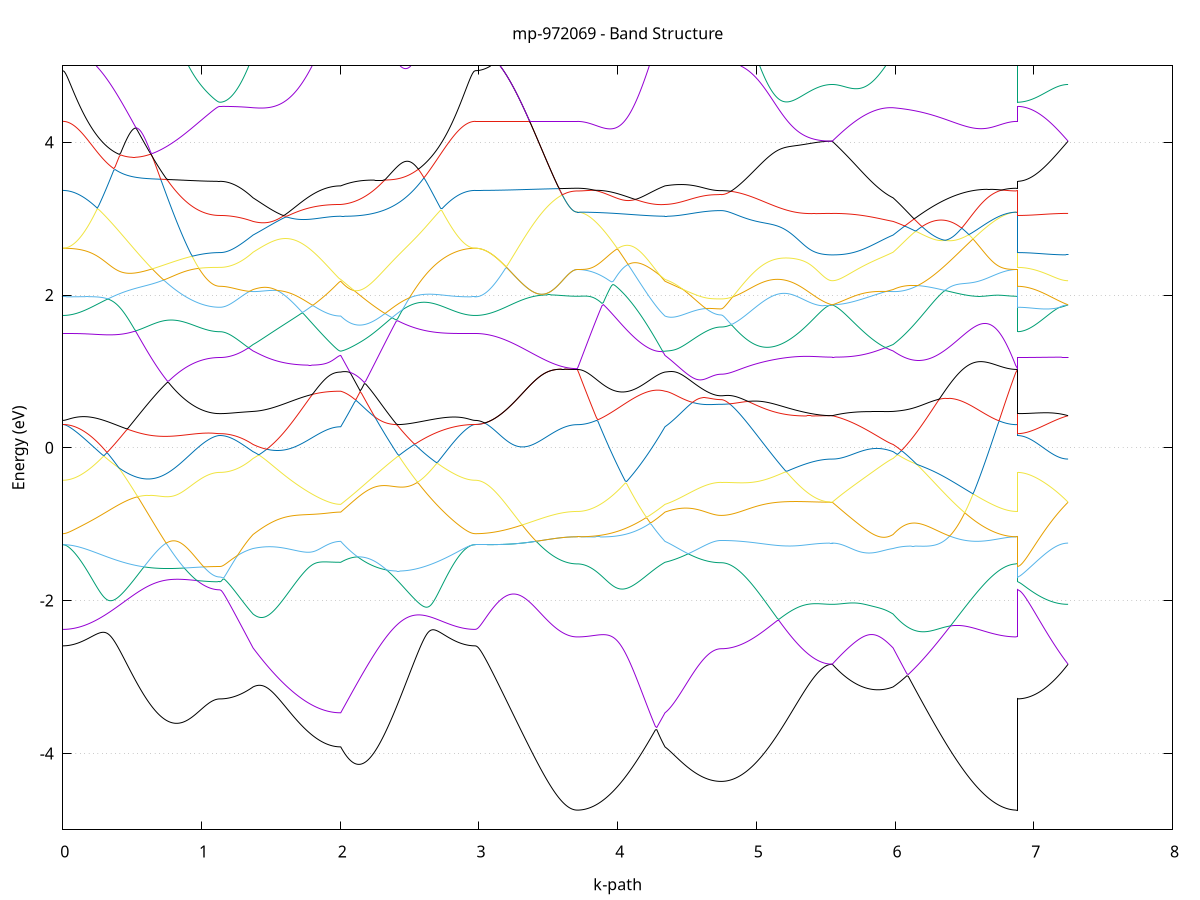 set title 'mp-972069 - Band Structure'
set xlabel 'k-path'
set ylabel 'Energy (eV)'
set grid y
set yrange [-5:5]
set terminal png size 800,600
set output 'mp-972069_bands_gnuplot.png'
plot '-' using 1:2 with lines notitle, '-' using 1:2 with lines notitle, '-' using 1:2 with lines notitle, '-' using 1:2 with lines notitle, '-' using 1:2 with lines notitle, '-' using 1:2 with lines notitle, '-' using 1:2 with lines notitle, '-' using 1:2 with lines notitle, '-' using 1:2 with lines notitle, '-' using 1:2 with lines notitle, '-' using 1:2 with lines notitle, '-' using 1:2 with lines notitle, '-' using 1:2 with lines notitle, '-' using 1:2 with lines notitle, '-' using 1:2 with lines notitle, '-' using 1:2 with lines notitle, '-' using 1:2 with lines notitle, '-' using 1:2 with lines notitle, '-' using 1:2 with lines notitle, '-' using 1:2 with lines notitle, '-' using 1:2 with lines notitle, '-' using 1:2 with lines notitle, '-' using 1:2 with lines notitle, '-' using 1:2 with lines notitle, '-' using 1:2 with lines notitle, '-' using 1:2 with lines notitle, '-' using 1:2 with lines notitle, '-' using 1:2 with lines notitle, '-' using 1:2 with lines notitle, '-' using 1:2 with lines notitle, '-' using 1:2 with lines notitle, '-' using 1:2 with lines notitle, '-' using 1:2 with lines notitle, '-' using 1:2 with lines notitle, '-' using 1:2 with lines notitle, '-' using 1:2 with lines notitle, '-' using 1:2 with lines notitle, '-' using 1:2 with lines notitle, '-' using 1:2 with lines notitle, '-' using 1:2 with lines notitle, '-' using 1:2 with lines notitle, '-' using 1:2 with lines notitle, '-' using 1:2 with lines notitle, '-' using 1:2 with lines notitle, '-' using 1:2 with lines notitle, '-' using 1:2 with lines notitle, '-' using 1:2 with lines notitle, '-' using 1:2 with lines notitle, '-' using 1:2 with lines notitle, '-' using 1:2 with lines notitle, '-' using 1:2 with lines notitle, '-' using 1:2 with lines notitle, '-' using 1:2 with lines notitle, '-' using 1:2 with lines notitle, '-' using 1:2 with lines notitle, '-' using 1:2 with lines notitle, '-' using 1:2 with lines notitle, '-' using 1:2 with lines notitle, '-' using 1:2 with lines notitle, '-' using 1:2 with lines notitle, '-' using 1:2 with lines notitle, '-' using 1:2 with lines notitle, '-' using 1:2 with lines notitle, '-' using 1:2 with lines notitle
0.000000 -33.216988
0.009936 -33.216988
0.019873 -33.216888
0.029809 -33.216888
0.039746 -33.216788
0.049682 -33.216688
0.059618 -33.216588
0.069555 -33.216388
0.079491 -33.216288
0.089428 -33.216088
0.099364 -33.215888
0.109301 -33.215688
0.119237 -33.215388
0.129173 -33.215188
0.139110 -33.214888
0.149046 -33.214688
0.158983 -33.214388
0.168919 -33.214088
0.178855 -33.213788
0.188792 -33.213488
0.198728 -33.213188
0.208665 -33.212888
0.218601 -33.212588
0.228537 -33.212288
0.238474 -33.211988
0.248410 -33.211688
0.258347 -33.211388
0.268283 -33.211188
0.278220 -33.210888
0.288156 -33.210688
0.298092 -33.210488
0.308029 -33.210288
0.317965 -33.210188
0.327902 -33.210088
0.337838 -33.209988
0.347774 -33.209988
0.357711 -33.209988
0.367647 -33.209988
0.377584 -33.210088
0.387520 -33.210188
0.397457 -33.210288
0.407393 -33.210488
0.417329 -33.210788
0.427266 -33.210988
0.437202 -33.211388
0.447139 -33.211788
0.457075 -33.212188
0.467011 -33.212688
0.476948 -33.213188
0.486884 -33.213688
0.496821 -33.214288
0.506757 -33.214988
0.516693 -33.215588
0.526630 -33.216388
0.536566 -33.217088
0.546503 -33.217888
0.556439 -33.218688
0.566376 -33.219588
0.576312 -33.220388
0.586248 -33.221388
0.596185 -33.222288
0.606121 -33.223188
0.616058 -33.224188
0.625994 -33.225188
0.635930 -33.226188
0.645867 -33.227188
0.655803 -33.228188
0.665740 -33.229288
0.675676 -33.230288
0.685612 -33.231388
0.695549 -33.232388
0.705485 -33.233488
0.715422 -33.234588
0.725358 -33.235588
0.735295 -33.236688
0.745231 -33.237688
0.755167 -33.238788
0.765104 -33.239788
0.775040 -33.240788
0.784977 -33.241788
0.794913 -33.242788
0.804849 -33.243788
0.814786 -33.244788
0.824722 -33.245688
0.834659 -33.246688
0.844595 -33.247588
0.854531 -33.248488
0.864468 -33.249288
0.874404 -33.250188
0.884341 -33.250988
0.894277 -33.251788
0.904214 -33.252588
0.914150 -33.253288
0.924086 -33.254088
0.934023 -33.254788
0.943959 -33.255388
0.953896 -33.256088
0.963832 -33.256688
0.973768 -33.257188
0.983705 -33.257788
0.993641 -33.258288
1.003578 -33.258788
1.013514 -33.259188
1.023451 -33.259588
1.033387 -33.259988
1.043323 -33.260288
1.053260 -33.260588
1.063196 -33.260888
1.073133 -33.261088
1.083069 -33.261288
1.093005 -33.261488
1.102942 -33.261588
1.112878 -33.261688
1.122815 -33.261788
1.132751 -33.261788
1.132751 -33.261788
1.142705 -33.261688
1.152659 -33.261388
1.162613 -33.260888
1.172566 -33.260288
1.182520 -33.259388
1.192474 -33.258388
1.202428 -33.257188
1.212382 -33.255788
1.222336 -33.254188
1.232290 -33.252388
1.242243 -33.250488
1.252197 -33.248388
1.262151 -33.248388
1.272105 -33.248588
1.282059 -33.248888
1.292013 -33.249088
1.301967 -33.249388
1.311920 -33.249588
1.321874 -33.249888
1.331828 -33.250088
1.341782 -33.250388
1.351736 -33.250588
1.361690 -33.250788
1.371644 -33.250988
1.371644 -33.250988
1.381519 -33.251188
1.391395 -33.251288
1.401271 -33.251288
1.411147 -33.251388
1.421023 -33.251288
1.430899 -33.251288
1.440774 -33.251088
1.450650 -33.250988
1.460526 -33.250788
1.470402 -33.250488
1.480278 -33.250188
1.490154 -33.249888
1.500029 -33.249488
1.509905 -33.249088
1.519781 -33.248588
1.529657 -33.248088
1.539533 -33.247488
1.549409 -33.246888
1.559284 -33.246188
1.569160 -33.245488
1.579036 -33.244788
1.588912 -33.243988
1.598788 -33.243188
1.608664 -33.242288
1.618539 -33.241388
1.628415 -33.240488
1.638291 -33.239488
1.648167 -33.238488
1.658043 -33.237488
1.667919 -33.236388
1.677794 -33.235288
1.687670 -33.234188
1.697546 -33.233088
1.707422 -33.231988
1.717298 -33.230788
1.727174 -33.229588
1.737049 -33.228388
1.746925 -33.227188
1.756801 -33.225988
1.766677 -33.224788
1.776553 -33.223588
1.786429 -33.222388
1.796304 -33.221188
1.806180 -33.219988
1.816056 -33.218788
1.825932 -33.217688
1.835808 -33.216488
1.845684 -33.215388
1.855559 -33.214288
1.865435 -33.213288
1.875311 -33.212288
1.885187 -33.211388
1.895063 -33.210488
1.904939 -33.209588
1.914814 -33.208888
1.924690 -33.208088
1.934566 -33.207488
1.944442 -33.206888
1.954318 -33.206388
1.964194 -33.205988
1.974070 -33.205688
1.983945 -33.205488
1.993821 -33.205388
2.003697 -33.205288
2.003697 -33.205288
2.013696 -33.205088
2.023695 -33.204888
2.033694 -33.204588
2.043693 -33.204388
2.053692 -33.204088
2.063691 -33.203688
2.073690 -33.203388
2.083689 -33.202988
2.093688 -33.202588
2.103687 -33.202088
2.113685 -33.201688
2.123684 -33.201188
2.133683 -33.200588
2.143682 -33.200088
2.153681 -33.199388
2.163680 -33.198788
2.173679 -33.198088
2.183678 -33.197388
2.193677 -33.196688
2.203676 -33.195888
2.213675 -33.195088
2.223674 -33.194188
2.233673 -33.193288
2.243672 -33.192388
2.253671 -33.191388
2.263670 -33.190388
2.273669 -33.189388
2.283668 -33.188288
2.293667 -33.187188
2.303666 -33.186088
2.313665 -33.184888
2.323664 -33.183688
2.333662 -33.182488
2.343661 -33.181188
2.353660 -33.179888
2.363659 -33.178488
2.373658 -33.177188
2.383657 -33.175688
2.393656 -33.174288
2.403655 -33.172788
2.413654 -33.171288
2.423653 -33.169788
2.433652 -33.168288
2.443651 -33.167988
2.453650 -33.170188
2.463649 -33.172188
2.473648 -33.174288
2.483647 -33.176288
2.493646 -33.178188
2.503645 -33.180088
2.513644 -33.181888
2.523643 -33.183688
2.533642 -33.185388
2.543640 -33.187088
2.553639 -33.188688
2.563638 -33.190188
2.573637 -33.191788
2.583636 -33.193188
2.593635 -33.194588
2.603634 -33.195988
2.613633 -33.197288
2.623632 -33.198488
2.633631 -33.199688
2.643630 -33.200888
2.653629 -33.201988
2.663628 -33.203088
2.673627 -33.204088
2.683626 -33.204988
2.693625 -33.205988
2.703624 -33.206788
2.713623 -33.207688
2.723622 -33.208488
2.733621 -33.209188
2.743620 -33.209888
2.753619 -33.210588
2.763617 -33.211188
2.773616 -33.211788
2.783615 -33.212288
2.793614 -33.212888
2.803613 -33.213288
2.813612 -33.213788
2.823611 -33.214188
2.833610 -33.214588
2.843609 -33.214888
2.853608 -33.215188
2.863607 -33.215488
2.873606 -33.215788
2.883605 -33.215988
2.893604 -33.216188
2.903603 -33.216388
2.913602 -33.216588
2.923601 -33.216688
2.933600 -33.216788
2.943599 -33.216888
2.953598 -33.216888
2.963597 -33.216988
2.973596 -33.216988
2.973596 -33.216988
2.983537 -33.216888
2.993478 -33.216788
3.003420 -33.216488
3.013362 -33.216188
3.023303 -33.215688
3.033244 -33.215188
3.043186 -33.214488
3.053127 -33.213788
3.063069 -33.212988
3.073010 -33.211988
3.082952 -33.210988
3.092893 -33.209888
3.102835 -33.208588
3.112776 -33.207288
3.122718 -33.205888
3.132659 -33.204388
3.142601 -33.202788
3.152542 -33.201088
3.162484 -33.199288
3.172425 -33.197488
3.182367 -33.195488
3.192308 -33.193488
3.202250 -33.191288
3.212191 -33.189088
3.222133 -33.186788
3.232074 -33.184388
3.242016 -33.181988
3.251957 -33.179388
3.261899 -33.176788
3.271840 -33.174088
3.281782 -33.171288
3.291723 -33.169288
3.301665 -33.171288
3.311606 -33.173288
3.321548 -33.175188
3.331489 -33.177088
3.341431 -33.178888
3.351372 -33.180688
3.361314 -33.182488
3.371255 -33.184188
3.381197 -33.185888
3.391138 -33.187488
3.401080 -33.189088
3.411021 -33.190688
3.420963 -33.192188
3.430904 -33.193588
3.440846 -33.194988
3.450787 -33.196388
3.460729 -33.197688
3.470670 -33.198988
3.480612 -33.200188
3.490553 -33.201388
3.500495 -33.202488
3.510436 -33.203588
3.520378 -33.204588
3.530319 -33.205588
3.540261 -33.206488
3.550202 -33.207388
3.560144 -33.208188
3.570085 -33.208988
3.580027 -33.209688
3.589968 -33.210388
3.599910 -33.210988
3.609851 -33.211588
3.619793 -33.212088
3.629734 -33.212488
3.639676 -33.212888
3.649617 -33.213288
3.659559 -33.213588
3.669500 -33.213788
3.679442 -33.213988
3.689383 -33.214088
3.699325 -33.214188
3.709266 -33.214188
3.709266 -33.214188
3.719142 -33.214188
3.729018 -33.214188
3.738894 -33.214088
3.748770 -33.214088
3.758646 -33.213988
3.768521 -33.213888
3.778397 -33.213788
3.788273 -33.213588
3.798149 -33.213388
3.808025 -33.213288
3.817901 -33.213088
3.827776 -33.212888
3.837652 -33.212688
3.847528 -33.212388
3.857404 -33.212188
3.867280 -33.211888
3.877156 -33.211688
3.887031 -33.211388
3.896907 -33.211188
3.906783 -33.210888
3.916659 -33.210688
3.926535 -33.210388
3.936411 -33.210088
3.946286 -33.209888
3.956162 -33.209588
3.966038 -33.209388
3.975914 -33.209088
3.985790 -33.208888
3.995666 -33.208688
4.005541 -33.208488
4.015417 -33.208288
4.025293 -33.208088
4.035169 -33.207888
4.045045 -33.207688
4.054921 -33.207588
4.064796 -33.207388
4.074672 -33.207288
4.084548 -33.207188
4.094424 -33.207088
4.104300 -33.206988
4.114176 -33.206888
4.124051 -33.206788
4.133927 -33.206788
4.143803 -33.206688
4.153679 -33.206688
4.163555 -33.206588
4.173431 -33.206588
4.183306 -33.206588
4.193182 -33.206488
4.203058 -33.206488
4.212934 -33.206488
4.222810 -33.206388
4.232686 -33.206388
4.242561 -33.206288
4.252437 -33.206288
4.262313 -33.206188
4.272189 -33.206188
4.282065 -33.206088
4.291941 -33.205988
4.301816 -33.205888
4.311692 -33.205788
4.321568 -33.205588
4.331444 -33.205488
4.341320 -33.205288
4.341320 -33.205288
4.351192 -33.205188
4.361065 -33.205188
4.370937 -33.205088
4.380809 -33.205088
4.390682 -33.204988
4.400554 -33.204988
4.410427 -33.204988
4.420299 -33.204988
4.430171 -33.204988
4.440044 -33.205088
4.449916 -33.205188
4.459789 -33.205188
4.469661 -33.205288
4.479533 -33.205488
4.489406 -33.205588
4.499278 -33.205788
4.509151 -33.205888
4.519023 -33.206088
4.528896 -33.206288
4.538768 -33.206488
4.548640 -33.206788
4.558513 -33.206988
4.568385 -33.207188
4.578258 -33.207488
4.588130 -33.207688
4.598002 -33.207988
4.607875 -33.208188
4.617747 -33.208488
4.627620 -33.208688
4.637492 -33.208888
4.647364 -33.209088
4.657237 -33.209288
4.667109 -33.209488
4.676982 -33.209588
4.686854 -33.209788
4.696726 -33.209888
4.706599 -33.209988
4.716471 -33.210088
4.726344 -33.210088
4.736216 -33.210188
4.746088 -33.210188
4.746088 -33.210188
4.755977 -33.210188
4.765866 -33.210188
4.775754 -33.210088
4.785643 -33.210088
4.795531 -33.209988
4.805420 -33.209988
4.815309 -33.209888
4.825197 -33.209788
4.835086 -33.209688
4.844974 -33.209588
4.854863 -33.209488
4.864752 -33.209388
4.874640 -33.209188
4.884529 -33.209088
4.894417 -33.208888
4.904306 -33.208688
4.914195 -33.208588
4.924083 -33.208388
4.933972 -33.208188
4.943860 -33.207988
4.953749 -33.207788
4.963637 -33.207588
4.973526 -33.207388
4.983415 -33.207188
4.993303 -33.206888
5.003192 -33.206688
5.013080 -33.206488
5.022969 -33.206288
5.032858 -33.205988
5.042746 -33.205788
5.052635 -33.205588
5.062523 -33.205388
5.072412 -33.205188
5.082301 -33.204988
5.092189 -33.204788
5.102078 -33.204688
5.111966 -33.204588
5.121855 -33.204488
5.131744 -33.204388
5.141632 -33.204488
5.151521 -33.204588
5.161409 -33.204788
5.171298 -33.205188
5.181187 -33.205688
5.191075 -33.206488
5.200964 -33.207588
5.210852 -33.208988
5.220741 -33.210688
5.230630 -33.212788
5.240518 -33.214988
5.250407 -33.217288
5.260295 -33.219788
5.270184 -33.222288
5.280072 -33.224788
5.289961 -33.227288
5.299850 -33.229688
5.309738 -33.232088
5.319627 -33.234488
5.329515 -33.236788
5.339404 -33.238888
5.349293 -33.241088
5.359181 -33.243088
5.369070 -33.244988
5.378958 -33.246888
5.388847 -33.248588
5.398736 -33.250288
5.408624 -33.251888
5.418513 -33.253288
5.428401 -33.254688
5.438290 -33.255888
5.448179 -33.257088
5.458067 -33.258088
5.467956 -33.259088
5.477844 -33.259888
5.487733 -33.260588
5.497621 -33.261188
5.507510 -33.261688
5.517399 -33.262088
5.527287 -33.262388
5.537176 -33.262488
5.547064 -33.262588
5.547064 -33.262588
5.557033 -33.262588
5.567001 -33.262488
5.576969 -33.262388
5.586937 -33.262288
5.596906 -33.262088
5.606874 -33.261888
5.616842 -33.261588
5.626810 -33.261288
5.636779 -33.260888
5.646747 -33.260388
5.656715 -33.259988
5.666683 -33.259388
5.676652 -33.258788
5.686620 -33.258088
5.696588 -33.257388
5.706556 -33.256588
5.716525 -33.255788
5.726493 -33.254888
5.736461 -33.253888
5.746429 -33.252788
5.756398 -33.251688
5.766366 -33.250588
5.776334 -33.249288
5.786302 -33.247988
5.796271 -33.246588
5.806239 -33.245188
5.816207 -33.243688
5.826175 -33.242188
5.836144 -33.242588
5.846112 -33.243488
5.856080 -33.244488
5.866048 -33.245288
5.876017 -33.246088
5.885985 -33.246888
5.895953 -33.247588
5.905921 -33.248188
5.915890 -33.248788
5.925858 -33.249288
5.935826 -33.249688
5.945794 -33.250088
5.955763 -33.250388
5.965731 -33.250688
5.975699 -33.250888
5.985667 -33.250988
5.985667 -33.250988
5.995599 -33.251288
6.005531 -33.251488
6.015463 -33.251688
6.025394 -33.251788
6.035326 -33.251988
6.045258 -33.252088
6.055190 -33.252188
6.065121 -33.252388
6.075053 -33.252388
6.084985 -33.252488
6.094917 -33.252588
6.104849 -33.252588
6.114780 -33.252588
6.124712 -33.252588
6.134644 -33.252488
6.144576 -33.252488
6.154507 -33.252388
6.164439 -33.252288
6.174371 -33.252188
6.184303 -33.251988
6.194234 -33.251788
6.204166 -33.251588
6.214098 -33.251388
6.224030 -33.251088
6.233961 -33.250888
6.243893 -33.250588
6.253825 -33.250288
6.263757 -33.249888
6.273688 -33.249488
6.283620 -33.249088
6.293552 -33.248688
6.303484 -33.248288
6.313416 -33.247788
6.323347 -33.247288
6.333279 -33.246788
6.343211 -33.246288
6.353143 -33.245788
6.363074 -33.245188
6.373006 -33.244588
6.382938 -33.243988
6.392870 -33.243388
6.402801 -33.242688
6.412733 -33.242088
6.422665 -33.241388
6.432597 -33.240688
6.442528 -33.239988
6.452460 -33.239288
6.462392 -33.238488
6.472324 -33.237788
6.482255 -33.236988
6.492187 -33.236288
6.502119 -33.235488
6.512051 -33.234688
6.521982 -33.233888
6.531914 -33.233088
6.541846 -33.232388
6.551778 -33.231588
6.561710 -33.230788
6.571641 -33.229988
6.581573 -33.229188
6.591505 -33.228388
6.601437 -33.227588
6.611368 -33.226788
6.621300 -33.226088
6.631232 -33.225288
6.641164 -33.224488
6.651095 -33.223788
6.661027 -33.223088
6.670959 -33.222388
6.680891 -33.221688
6.690822 -33.221088
6.700754 -33.220388
6.710686 -33.219788
6.720618 -33.219188
6.730549 -33.218588
6.740481 -33.218088
6.750413 -33.217588
6.760345 -33.217088
6.770276 -33.216688
6.780208 -33.216288
6.790140 -33.215888
6.800072 -33.215488
6.810004 -33.215188
6.819935 -33.214988
6.829867 -33.214788
6.839799 -33.214588
6.849731 -33.214388
6.859662 -33.214288
6.869594 -33.214288
6.879526 -33.214188
6.879526 -33.261788
6.889467 -33.261788
6.899409 -33.261788
6.909350 -33.261788
6.919292 -33.261788
6.929233 -33.261788
6.939175 -33.261788
6.949116 -33.261888
6.959058 -33.261888
6.968999 -33.261888
6.978941 -33.261888
6.988882 -33.261888
6.998824 -33.261988
7.008765 -33.261988
7.018707 -33.261988
7.028648 -33.262088
7.038590 -33.262088
7.048531 -33.262088
7.058473 -33.262188
7.068414 -33.262188
7.078356 -33.262188
7.088297 -33.262288
7.098239 -33.262288
7.108180 -33.262288
7.118122 -33.262388
7.128063 -33.262388
7.138005 -33.262388
7.147946 -33.262488
7.157888 -33.262488
7.167829 -33.262488
7.177771 -33.262488
7.187712 -33.262488
7.197654 -33.262588
7.207595 -33.262588
7.217537 -33.262588
7.227478 -33.262588
7.237420 -33.262588
7.247361 -33.262588
e
0.000000 -33.093888
0.009936 -33.093988
0.019873 -33.094088
0.029809 -33.094288
0.039746 -33.094588
0.049682 -33.094988
0.059618 -33.095488
0.069555 -33.095988
0.079491 -33.096588
0.089428 -33.097288
0.099364 -33.098088
0.109301 -33.098988
0.119237 -33.099888
0.129173 -33.100888
0.139110 -33.101988
0.149046 -33.103088
0.158983 -33.104288
0.168919 -33.105588
0.178855 -33.106888
0.188792 -33.108288
0.198728 -33.109688
0.208665 -33.111188
0.218601 -33.112688
0.228537 -33.114288
0.238474 -33.115888
0.248410 -33.117588
0.258347 -33.119288
0.268283 -33.120988
0.278220 -33.122788
0.288156 -33.124588
0.298092 -33.126488
0.308029 -33.128288
0.317965 -33.130188
0.327902 -33.132088
0.337838 -33.134088
0.347774 -33.135988
0.357711 -33.137988
0.367647 -33.139988
0.377584 -33.141988
0.387520 -33.143988
0.397457 -33.146088
0.407393 -33.148088
0.417329 -33.150188
0.427266 -33.152188
0.437202 -33.154288
0.447139 -33.156388
0.457075 -33.158388
0.467011 -33.160488
0.476948 -33.162588
0.486884 -33.164688
0.496821 -33.166688
0.506757 -33.168788
0.516693 -33.170788
0.526630 -33.172888
0.536566 -33.174888
0.546503 -33.176888
0.556439 -33.178888
0.566376 -33.180888
0.576312 -33.182888
0.586248 -33.184888
0.596185 -33.186888
0.606121 -33.188788
0.616058 -33.190688
0.625994 -33.192588
0.635930 -33.194488
0.645867 -33.196388
0.655803 -33.198188
0.665740 -33.199988
0.675676 -33.201788
0.685612 -33.203588
0.695549 -33.205388
0.705485 -33.207088
0.715422 -33.208788
0.725358 -33.210388
0.735295 -33.212088
0.745231 -33.213688
0.755167 -33.215188
0.765104 -33.216788
0.775040 -33.218288
0.784977 -33.219788
0.794913 -33.221188
0.804849 -33.222588
0.814786 -33.223988
0.824722 -33.225288
0.834659 -33.226688
0.844595 -33.227888
0.854531 -33.229088
0.864468 -33.230288
0.874404 -33.231488
0.884341 -33.232588
0.894277 -33.233688
0.904214 -33.234688
0.914150 -33.235688
0.924086 -33.236688
0.934023 -33.237588
0.943959 -33.238488
0.953896 -33.239288
0.963832 -33.240088
0.973768 -33.240788
0.983705 -33.241488
0.993641 -33.242188
1.003578 -33.242788
1.013514 -33.243288
1.023451 -33.243888
1.033387 -33.244288
1.043323 -33.244788
1.053260 -33.245188
1.063196 -33.245488
1.073133 -33.245788
1.083069 -33.246088
1.093005 -33.246288
1.102942 -33.246388
1.112878 -33.246488
1.122815 -33.246588
1.132751 -33.246588
1.132751 -33.246588
1.142705 -33.246588
1.152659 -33.246688
1.162613 -33.246688
1.172566 -33.246788
1.182520 -33.246888
1.192474 -33.246988
1.202428 -33.247188
1.212382 -33.247288
1.222336 -33.247488
1.232290 -33.247688
1.242243 -33.247888
1.252197 -33.248188
1.262151 -33.246088
1.272105 -33.243588
1.282059 -33.240988
1.292013 -33.238088
1.301967 -33.235188
1.311920 -33.231988
1.321874 -33.228688
1.331828 -33.225188
1.341782 -33.221588
1.351736 -33.217788
1.361690 -33.213888
1.371644 -33.209788
1.371644 -33.209788
1.381519 -33.206788
1.391395 -33.203788
1.401271 -33.200688
1.411147 -33.197488
1.421023 -33.194188
1.430899 -33.190788
1.440774 -33.187388
1.450650 -33.183888
1.460526 -33.180288
1.470402 -33.176688
1.480278 -33.172988
1.490154 -33.169288
1.500029 -33.165488
1.509905 -33.161588
1.519781 -33.157688
1.529657 -33.153788
1.539533 -33.149788
1.549409 -33.145788
1.559284 -33.141788
1.569160 -33.137688
1.579036 -33.133688
1.588912 -33.129588
1.598788 -33.125488
1.608664 -33.123488
1.618539 -33.123588
1.628415 -33.123688
1.638291 -33.123888
1.648167 -33.124088
1.658043 -33.124388
1.667919 -33.124688
1.677794 -33.125088
1.687670 -33.125488
1.697546 -33.125888
1.707422 -33.126388
1.717298 -33.126888
1.727174 -33.127388
1.737049 -33.127888
1.746925 -33.128488
1.756801 -33.128988
1.766677 -33.129588
1.776553 -33.130188
1.786429 -33.130788
1.796304 -33.131388
1.806180 -33.131988
1.816056 -33.132588
1.825932 -33.133188
1.835808 -33.133788
1.845684 -33.134388
1.855559 -33.134988
1.865435 -33.135588
1.875311 -33.136188
1.885187 -33.136688
1.895063 -33.137188
1.904939 -33.137688
1.914814 -33.138188
1.924690 -33.138588
1.934566 -33.138988
1.944442 -33.139388
1.954318 -33.139688
1.964194 -33.139888
1.974070 -33.140088
1.983945 -33.140288
1.993821 -33.140288
2.003697 -33.140388
2.003697 -33.140388
2.013696 -33.138988
2.023695 -33.137588
2.033694 -33.136288
2.043693 -33.134988
2.053692 -33.133688
2.063691 -33.132488
2.073690 -33.131288
2.083689 -33.130088
2.093688 -33.128888
2.103687 -33.127688
2.113685 -33.126588
2.123684 -33.125488
2.133683 -33.124388
2.143682 -33.123388
2.153681 -33.122388
2.163680 -33.121388
2.173679 -33.120388
2.183678 -33.119488
2.193677 -33.118588
2.203676 -33.117688
2.213675 -33.116788
2.223674 -33.115988
2.233673 -33.115088
2.243672 -33.115088
2.253671 -33.118188
2.263670 -33.121188
2.273669 -33.124188
2.283668 -33.127088
2.293667 -33.129988
2.303666 -33.132888
2.313665 -33.135688
2.323664 -33.138488
2.333662 -33.141188
2.343661 -33.143888
2.353660 -33.146488
2.363659 -33.149088
2.373658 -33.151688
2.383657 -33.154088
2.393656 -33.156588
2.403655 -33.158988
2.413654 -33.161288
2.423653 -33.163588
2.433652 -33.165888
2.443651 -33.166688
2.453650 -33.165088
2.463649 -33.163488
2.473648 -33.161788
2.483647 -33.160188
2.493646 -33.158488
2.503645 -33.156788
2.513644 -33.154988
2.523643 -33.153288
2.533642 -33.151488
2.543640 -33.149788
2.553639 -33.147988
2.563638 -33.146188
2.573637 -33.144388
2.583636 -33.142588
2.593635 -33.140788
2.603634 -33.138988
2.613633 -33.137188
2.623632 -33.135388
2.633631 -33.133588
2.643630 -33.131788
2.653629 -33.129988
2.663628 -33.128188
2.673627 -33.126488
2.683626 -33.124688
2.693625 -33.122988
2.703624 -33.121288
2.713623 -33.119588
2.723622 -33.117888
2.733621 -33.116288
2.743620 -33.114688
2.753619 -33.113088
2.763617 -33.111588
2.773616 -33.110088
2.783615 -33.108688
2.793614 -33.107288
2.803613 -33.105988
2.813612 -33.104688
2.823611 -33.103488
2.833610 -33.102288
2.843609 -33.101188
2.853608 -33.100188
2.863607 -33.099188
2.873606 -33.098288
2.883605 -33.097488
2.893604 -33.096788
2.903603 -33.096088
2.913602 -33.095488
2.923601 -33.094988
2.933600 -33.094588
2.943599 -33.094288
2.953598 -33.094088
2.963597 -33.093988
2.973596 -33.093888
2.973596 -33.093888
2.983537 -33.094888
2.993478 -33.096988
3.003420 -33.099388
3.013362 -33.101988
3.023303 -33.104588
3.033244 -33.107188
3.043186 -33.109788
3.053127 -33.112388
3.063069 -33.115088
3.073010 -33.117688
3.082952 -33.120288
3.092893 -33.122788
3.102835 -33.125388
3.112776 -33.127888
3.122718 -33.130388
3.132659 -33.132888
3.142601 -33.135388
3.152542 -33.137888
3.162484 -33.140288
3.172425 -33.142688
3.182367 -33.145088
3.192308 -33.147488
3.202250 -33.149788
3.212191 -33.152088
3.222133 -33.154388
3.232074 -33.156588
3.242016 -33.158788
3.251957 -33.160988
3.261899 -33.163088
3.271840 -33.165188
3.281782 -33.167288
3.291723 -33.169288
3.301665 -33.171288
3.311606 -33.173288
3.321548 -33.175188
3.331489 -33.177088
3.341431 -33.178888
3.351372 -33.180688
3.361314 -33.182488
3.371255 -33.184188
3.381197 -33.185888
3.391138 -33.187488
3.401080 -33.189088
3.411021 -33.190688
3.420963 -33.192188
3.430904 -33.193588
3.440846 -33.194988
3.450787 -33.196388
3.460729 -33.197688
3.470670 -33.198988
3.480612 -33.200188
3.490553 -33.201388
3.500495 -33.202488
3.510436 -33.203588
3.520378 -33.204588
3.530319 -33.205588
3.540261 -33.206488
3.550202 -33.207388
3.560144 -33.208188
3.570085 -33.208988
3.580027 -33.209688
3.589968 -33.210388
3.599910 -33.210988
3.609851 -33.211588
3.619793 -33.212088
3.629734 -33.212488
3.639676 -33.212888
3.649617 -33.213288
3.659559 -33.213588
3.669500 -33.213788
3.679442 -33.213988
3.689383 -33.214088
3.699325 -33.214188
3.709266 -33.214188
3.709266 -33.214188
3.719142 -33.214188
3.729018 -33.214088
3.738894 -33.213988
3.748770 -33.213788
3.758646 -33.213588
3.768521 -33.213288
3.778397 -33.212888
3.788273 -33.212488
3.798149 -33.212088
3.808025 -33.211588
3.817901 -33.210988
3.827776 -33.210388
3.837652 -33.209688
3.847528 -33.208988
3.857404 -33.208288
3.867280 -33.207488
3.877156 -33.206588
3.887031 -33.205688
3.896907 -33.204788
3.906783 -33.203788
3.916659 -33.202788
3.926535 -33.201688
3.936411 -33.200588
3.946286 -33.199388
3.956162 -33.198288
3.966038 -33.196988
3.975914 -33.195788
3.985790 -33.194488
3.995666 -33.193188
4.005541 -33.191788
4.015417 -33.190488
4.025293 -33.189088
4.035169 -33.187588
4.045045 -33.186188
4.054921 -33.184688
4.064796 -33.183188
4.074672 -33.181688
4.084548 -33.180188
4.094424 -33.178688
4.104300 -33.177088
4.114176 -33.175488
4.124051 -33.173988
4.133927 -33.172388
4.143803 -33.170788
4.153679 -33.169188
4.163555 -33.167588
4.173431 -33.165988
4.183306 -33.164388
4.193182 -33.162788
4.203058 -33.161288
4.212934 -33.159688
4.222810 -33.158088
4.232686 -33.156588
4.242561 -33.154988
4.252437 -33.153488
4.262313 -33.151888
4.272189 -33.150388
4.282065 -33.148888
4.291941 -33.147488
4.301816 -33.145988
4.311692 -33.144588
4.321568 -33.143088
4.331444 -33.141688
4.341320 -33.140388
4.341320 -33.140388
4.351192 -33.139788
4.361065 -33.139188
4.370937 -33.138588
4.380809 -33.137988
4.390682 -33.137288
4.400554 -33.136688
4.410427 -33.136088
4.420299 -33.135388
4.430171 -33.134688
4.440044 -33.134088
4.449916 -33.133388
4.459789 -33.132688
4.469661 -33.132088
4.479533 -33.131388
4.489406 -33.130788
4.499278 -33.130088
4.509151 -33.129488
4.519023 -33.128788
4.528896 -33.128188
4.538768 -33.127588
4.548640 -33.126988
4.558513 -33.126488
4.568385 -33.125888
4.578258 -33.125388
4.588130 -33.124788
4.598002 -33.124288
4.607875 -33.123888
4.617747 -33.123388
4.627620 -33.122988
4.637492 -33.122588
4.647364 -33.122288
4.657237 -33.121888
4.667109 -33.121588
4.676982 -33.121388
4.686854 -33.121088
4.696726 -33.120888
4.706599 -33.120788
4.716471 -33.120688
4.726344 -33.120588
4.736216 -33.120488
4.746088 -33.120488
4.746088 -33.120488
4.755977 -33.120588
4.765866 -33.120688
4.775754 -33.120988
4.785643 -33.121388
4.795531 -33.121888
4.805420 -33.122488
4.815309 -33.123188
4.825197 -33.123988
4.835086 -33.124888
4.844974 -33.125788
4.854863 -33.126888
4.864752 -33.127988
4.874640 -33.129188
4.884529 -33.130488
4.894417 -33.131788
4.904306 -33.133188
4.914195 -33.134588
4.924083 -33.136088
4.933972 -33.137688
4.943860 -33.139188
4.953749 -33.140788
4.963637 -33.142388
4.973526 -33.143988
4.983415 -33.145688
4.993303 -33.147288
5.003192 -33.148988
5.013080 -33.150688
5.022969 -33.152388
5.032858 -33.153988
5.042746 -33.155688
5.052635 -33.157388
5.062523 -33.158988
5.072412 -33.160688
5.082301 -33.162288
5.092189 -33.163888
5.102078 -33.165388
5.111966 -33.166988
5.121855 -33.168488
5.131744 -33.169988
5.141632 -33.171388
5.151521 -33.174188
5.161409 -33.177488
5.171298 -33.180488
5.181187 -33.183288
5.191075 -33.185688
5.200964 -33.187788
5.210852 -33.189488
5.220741 -33.190888
5.230630 -33.191788
5.240518 -33.192488
5.250407 -33.192988
5.260295 -33.193288
5.270184 -33.193488
5.280072 -33.193588
5.289961 -33.193688
5.299850 -33.193588
5.309738 -33.193588
5.319627 -33.193488
5.329515 -33.193388
5.339404 -33.193288
5.349293 -33.193188
5.359181 -33.193088
5.369070 -33.192988
5.378958 -33.192788
5.388847 -33.192688
5.398736 -33.192688
5.408624 -33.192788
5.418513 -33.192788
5.428401 -33.192788
5.438290 -33.192788
5.448179 -33.192688
5.458067 -33.192588
5.467956 -33.192488
5.477844 -33.192288
5.487733 -33.192188
5.497621 -33.191988
5.507510 -33.191888
5.517399 -33.191688
5.527287 -33.191588
5.537176 -33.191588
5.547064 -33.191588
5.547064 -33.191588
5.557033 -33.193888
5.567001 -33.196188
5.576969 -33.198388
5.586937 -33.200688
5.596906 -33.202888
5.606874 -33.205088
5.616842 -33.207188
5.626810 -33.209288
5.636779 -33.211388
5.646747 -33.213388
5.656715 -33.215388
5.666683 -33.217388
5.676652 -33.219188
5.686620 -33.221088
5.696588 -33.222888
5.706556 -33.224688
5.716525 -33.226388
5.726493 -33.227988
5.736461 -33.229588
5.746429 -33.231088
5.756398 -33.232588
5.766366 -33.234088
5.776334 -33.235488
5.786302 -33.236788
5.796271 -33.238088
5.806239 -33.239288
5.816207 -33.240388
5.826175 -33.241488
5.836144 -33.240488
5.846112 -33.238788
5.856080 -33.236988
5.866048 -33.235188
5.876017 -33.233288
5.885985 -33.231388
5.895953 -33.229388
5.905921 -33.227388
5.915890 -33.225288
5.925858 -33.223188
5.935826 -33.220988
5.945794 -33.218788
5.955763 -33.216588
5.965731 -33.214288
5.975699 -33.211988
5.985667 -33.209788
5.985667 -33.209788
5.995599 -33.205588
6.005531 -33.201188
6.015463 -33.196688
6.025394 -33.192088
6.035326 -33.187288
6.045258 -33.182488
6.055190 -33.177488
6.065121 -33.172388
6.075053 -33.167188
6.084985 -33.161888
6.094917 -33.156388
6.104849 -33.150888
6.114780 -33.145288
6.124712 -33.139688
6.134644 -33.133888
6.144576 -33.128088
6.154507 -33.122188
6.164439 -33.117788
6.174371 -33.116088
6.184303 -33.114288
6.194234 -33.112588
6.204166 -33.110888
6.214098 -33.111288
6.224030 -33.111988
6.233961 -33.112788
6.243893 -33.113688
6.253825 -33.114588
6.263757 -33.115488
6.273688 -33.116488
6.283620 -33.117488
6.293552 -33.118488
6.303484 -33.119588
6.313416 -33.120788
6.323347 -33.121988
6.333279 -33.123288
6.343211 -33.124588
6.353143 -33.125988
6.363074 -33.127388
6.373006 -33.128888
6.382938 -33.130388
6.392870 -33.131988
6.402801 -33.133688
6.412733 -33.135388
6.422665 -33.137188
6.432597 -33.138988
6.442528 -33.140788
6.452460 -33.142788
6.462392 -33.144688
6.472324 -33.146688
6.482255 -33.148788
6.492187 -33.150888
6.502119 -33.152988
6.512051 -33.155188
6.521982 -33.157388
6.531914 -33.159688
6.541846 -33.161888
6.551778 -33.164188
6.561710 -33.166488
6.571641 -33.168788
6.581573 -33.171088
6.591505 -33.173388
6.601437 -33.175588
6.611368 -33.177888
6.621300 -33.180088
6.631232 -33.182288
6.641164 -33.184488
6.651095 -33.186688
6.661027 -33.188788
6.670959 -33.190788
6.680891 -33.192788
6.690822 -33.194688
6.700754 -33.196588
6.710686 -33.198388
6.720618 -33.200088
6.730549 -33.201688
6.740481 -33.203188
6.750413 -33.204688
6.760345 -33.206088
6.770276 -33.207288
6.780208 -33.208488
6.790140 -33.209588
6.800072 -33.210488
6.810004 -33.211388
6.819935 -33.212188
6.829867 -33.212788
6.839799 -33.213288
6.849731 -33.213688
6.859662 -33.213988
6.869594 -33.214188
6.879526 -33.214188
6.879526 -33.246588
6.889467 -33.246588
6.899409 -33.246488
6.909350 -33.246188
6.919292 -33.245888
6.929233 -33.245488
6.939175 -33.245088
6.949116 -33.244488
6.959058 -33.243888
6.968999 -33.243088
6.978941 -33.242288
6.988882 -33.241388
6.998824 -33.240488
7.008765 -33.239388
7.018707 -33.238288
7.028648 -33.236988
7.038590 -33.235688
7.048531 -33.234288
7.058473 -33.232888
7.068414 -33.231288
7.078356 -33.229688
7.088297 -33.227988
7.098239 -33.226188
7.108180 -33.224388
7.118122 -33.222488
7.128063 -33.220488
7.138005 -33.218388
7.147946 -33.216288
7.157888 -33.214088
7.167829 -33.211788
7.177771 -33.209488
7.187712 -33.207088
7.197654 -33.204688
7.207595 -33.202188
7.217537 -33.199588
7.227478 -33.196988
7.237420 -33.194288
7.247361 -33.191588
e
0.000000 -33.093888
0.009936 -33.093888
0.019873 -33.093888
0.029809 -33.093988
0.039746 -33.093988
0.049682 -33.093988
0.059618 -33.094088
0.069555 -33.094088
0.079491 -33.094188
0.089428 -33.094188
0.099364 -33.094288
0.109301 -33.094388
0.119237 -33.094488
0.129173 -33.094588
0.139110 -33.094688
0.149046 -33.094788
0.158983 -33.094888
0.168919 -33.094988
0.178855 -33.095188
0.188792 -33.095288
0.198728 -33.095488
0.208665 -33.095588
0.218601 -33.095788
0.228537 -33.095888
0.238474 -33.096088
0.248410 -33.096288
0.258347 -33.096488
0.268283 -33.096688
0.278220 -33.096888
0.288156 -33.096988
0.298092 -33.097188
0.308029 -33.097488
0.317965 -33.097688
0.327902 -33.097888
0.337838 -33.098088
0.347774 -33.098288
0.357711 -33.098488
0.367647 -33.098788
0.377584 -33.098988
0.387520 -33.099188
0.397457 -33.099488
0.407393 -33.099688
0.417329 -33.099988
0.427266 -33.100188
0.437202 -33.100488
0.447139 -33.100688
0.457075 -33.100988
0.467011 -33.101188
0.476948 -33.101488
0.486884 -33.101788
0.496821 -33.101988
0.506757 -33.102288
0.516693 -33.102588
0.526630 -33.102888
0.536566 -33.103088
0.546503 -33.103388
0.556439 -33.103688
0.566376 -33.103988
0.576312 -33.104288
0.586248 -33.104588
0.596185 -33.104888
0.606121 -33.105188
0.616058 -33.105488
0.625994 -33.105788
0.635930 -33.106088
0.645867 -33.106488
0.655803 -33.106788
0.665740 -33.107088
0.675676 -33.107488
0.685612 -33.107888
0.695549 -33.108188
0.705485 -33.108588
0.715422 -33.109088
0.725358 -33.109488
0.735295 -33.109988
0.745231 -33.110388
0.755167 -33.110988
0.765104 -33.111488
0.775040 -33.112088
0.784977 -33.112788
0.794913 -33.113488
0.804849 -33.114288
0.814786 -33.115088
0.824722 -33.116088
0.834659 -33.117188
0.844595 -33.118288
0.854531 -33.119688
0.864468 -33.121088
0.874404 -33.122688
0.884341 -33.124488
0.894277 -33.126388
0.904214 -33.128388
0.914150 -33.130588
0.924086 -33.132888
0.934023 -33.135188
0.943959 -33.137588
0.953896 -33.139988
0.963832 -33.142288
0.973768 -33.144688
0.983705 -33.146988
0.993641 -33.149088
1.003578 -33.151188
1.013514 -33.153188
1.023451 -33.155088
1.033387 -33.156788
1.043323 -33.158388
1.053260 -33.159788
1.063196 -33.161088
1.073133 -33.162188
1.083069 -33.163088
1.093005 -33.163888
1.102942 -33.164488
1.112878 -33.164888
1.122815 -33.165188
1.132751 -33.165288
1.132751 -33.165288
1.142705 -33.165188
1.152659 -33.165088
1.162613 -33.164888
1.172566 -33.164688
1.182520 -33.164288
1.192474 -33.163888
1.202428 -33.163488
1.212382 -33.162888
1.222336 -33.162288
1.232290 -33.161588
1.242243 -33.160888
1.252197 -33.160088
1.262151 -33.159188
1.272105 -33.158288
1.282059 -33.157288
1.292013 -33.156288
1.301967 -33.155188
1.311920 -33.154088
1.321874 -33.152888
1.331828 -33.151688
1.341782 -33.150388
1.351736 -33.149088
1.361690 -33.147788
1.371644 -33.146388
1.371644 -33.146388
1.381519 -33.145388
1.391395 -33.144288
1.401271 -33.143188
1.411147 -33.141988
1.421023 -33.140688
1.430899 -33.139388
1.440774 -33.137988
1.450650 -33.136688
1.460526 -33.135288
1.470402 -33.133888
1.480278 -33.132588
1.490154 -33.131288
1.500029 -33.129988
1.509905 -33.128888
1.519781 -33.127788
1.529657 -33.126788
1.539533 -33.125988
1.549409 -33.125288
1.559284 -33.124688
1.569160 -33.124288
1.579036 -33.123888
1.588912 -33.123688
1.598788 -33.123588
1.608664 -33.121388
1.618539 -33.117288
1.628415 -33.113188
1.638291 -33.109188
1.648167 -33.105188
1.658043 -33.101188
1.667919 -33.097288
1.677794 -33.093388
1.687670 -33.089588
1.697546 -33.085888
1.707422 -33.082288
1.717298 -33.078688
1.727174 -33.075288
1.737049 -33.071988
1.746925 -33.068788
1.756801 -33.065788
1.766677 -33.062888
1.776553 -33.060088
1.786429 -33.057488
1.796304 -33.055088
1.806180 -33.052788
1.816056 -33.050688
1.825932 -33.048688
1.835808 -33.046888
1.845684 -33.045188
1.855559 -33.043688
1.865435 -33.042288
1.875311 -33.040988
1.885187 -33.039888
1.895063 -33.038888
1.904939 -33.037988
1.914814 -33.037188
1.924690 -33.036488
1.934566 -33.035888
1.944442 -33.035388
1.954318 -33.034888
1.964194 -33.034588
1.974070 -33.034288
1.983945 -33.034088
1.993821 -33.033988
2.003697 -33.033988
2.003697 -33.033988
2.013696 -33.037488
2.023695 -33.041088
2.033694 -33.044588
2.043693 -33.048088
2.053692 -33.051588
2.063691 -33.055188
2.073690 -33.058688
2.083689 -33.062088
2.093688 -33.065588
2.103687 -33.069088
2.113685 -33.072488
2.123684 -33.075988
2.133683 -33.079388
2.143682 -33.082788
2.153681 -33.086088
2.163680 -33.089488
2.173679 -33.092788
2.183678 -33.096088
2.193677 -33.099288
2.203676 -33.102588
2.213675 -33.105788
2.223674 -33.108888
2.233673 -33.111988
2.243672 -33.114288
2.253671 -33.113588
2.263670 -33.112788
2.273669 -33.112088
2.283668 -33.111388
2.293667 -33.110688
2.303666 -33.109988
2.313665 -33.109388
2.323664 -33.108788
2.333662 -33.108188
2.343661 -33.107588
2.353660 -33.106988
2.363659 -33.106388
2.373658 -33.105888
2.383657 -33.105388
2.393656 -33.104888
2.403655 -33.104388
2.413654 -33.103888
2.423653 -33.103488
2.433652 -33.103088
2.443651 -33.102588
2.453650 -33.102188
2.463649 -33.101788
2.473648 -33.101488
2.483647 -33.101088
2.493646 -33.100688
2.503645 -33.100388
2.513644 -33.100088
2.523643 -33.099788
2.533642 -33.099388
2.543640 -33.099188
2.553639 -33.098888
2.563638 -33.098588
2.573637 -33.098288
2.583636 -33.098088
2.593635 -33.097788
2.603634 -33.097588
2.613633 -33.097388
2.623632 -33.097188
2.633631 -33.096988
2.643630 -33.096788
2.653629 -33.096588
2.663628 -33.096388
2.673627 -33.096188
2.683626 -33.096088
2.693625 -33.095888
2.703624 -33.095788
2.713623 -33.095588
2.723622 -33.095488
2.733621 -33.095388
2.743620 -33.095188
2.753619 -33.095088
2.763617 -33.094988
2.773616 -33.094888
2.783615 -33.094788
2.793614 -33.094688
2.803613 -33.094588
2.813612 -33.094488
2.823611 -33.094388
2.833610 -33.094388
2.843609 -33.094288
2.853608 -33.094188
2.863607 -33.094188
2.873606 -33.094088
2.883605 -33.094088
2.893604 -33.094088
2.903603 -33.093988
2.913602 -33.093988
2.923601 -33.093988
2.933600 -33.093988
2.943599 -33.093888
2.953598 -33.093888
2.963597 -33.093888
2.973596 -33.093888
2.973596 -33.093888
2.983537 -33.094888
2.993478 -33.096988
3.003420 -33.099388
3.013362 -33.101988
3.023303 -33.104588
3.033244 -33.107188
3.043186 -33.109788
3.053127 -33.112388
3.063069 -33.115088
3.073010 -33.117688
3.082952 -33.120288
3.092893 -33.122788
3.102835 -33.125388
3.112776 -33.127888
3.122718 -33.130388
3.132659 -33.132888
3.142601 -33.135388
3.152542 -33.137888
3.162484 -33.140288
3.172425 -33.142688
3.182367 -33.145088
3.192308 -33.147488
3.202250 -33.149788
3.212191 -33.152088
3.222133 -33.154388
3.232074 -33.156588
3.242016 -33.158788
3.251957 -33.160988
3.261899 -33.163088
3.271840 -33.165188
3.281782 -33.167288
3.291723 -33.168488
3.301665 -33.165588
3.311606 -33.162588
3.321548 -33.159588
3.331489 -33.156488
3.341431 -33.153388
3.351372 -33.150088
3.361314 -33.146888
3.371255 -33.143588
3.381197 -33.140188
3.391138 -33.136788
3.401080 -33.133288
3.411021 -33.129788
3.420963 -33.126288
3.430904 -33.122788
3.440846 -33.119188
3.450787 -33.115588
3.460729 -33.111988
3.470670 -33.108388
3.480612 -33.104788
3.490553 -33.101288
3.500495 -33.097688
3.510436 -33.094188
3.520378 -33.090688
3.530319 -33.087188
3.540261 -33.083788
3.550202 -33.080388
3.560144 -33.077188
3.570085 -33.073988
3.580027 -33.070888
3.589968 -33.067988
3.599910 -33.065188
3.609851 -33.062488
3.619793 -33.059988
3.629734 -33.057688
3.639676 -33.055688
3.649617 -33.053788
3.659559 -33.052188
3.669500 -33.050888
3.679442 -33.049788
3.689383 -33.049088
3.699325 -33.048588
3.709266 -33.048488
3.709266 -33.048488
3.719142 -33.048488
3.729018 -33.048488
3.738894 -33.048488
3.748770 -33.048488
3.758646 -33.048588
3.768521 -33.048588
3.778397 -33.048688
3.788273 -33.048688
3.798149 -33.048788
3.808025 -33.048788
3.817901 -33.048888
3.827776 -33.048888
3.837652 -33.048888
3.847528 -33.048888
3.857404 -33.048888
3.867280 -33.048788
3.877156 -33.048688
3.887031 -33.048488
3.896907 -33.048388
3.906783 -33.048088
3.916659 -33.047888
3.926535 -33.047488
3.936411 -33.047188
3.946286 -33.046688
3.956162 -33.046188
3.966038 -33.045588
3.975914 -33.044988
3.985790 -33.044188
3.995666 -33.043388
4.005541 -33.042488
4.015417 -33.041588
4.025293 -33.040488
4.035169 -33.039388
4.045045 -33.038188
4.054921 -33.036788
4.064796 -33.035388
4.074672 -33.033888
4.084548 -33.032288
4.094424 -33.030588
4.104300 -33.028788
4.114176 -33.026988
4.124051 -33.024988
4.133927 -33.022888
4.143803 -33.020788
4.153679 -33.018488
4.163555 -33.016188
4.173431 -33.013688
4.183306 -33.011188
4.193182 -33.008588
4.203058 -33.005888
4.212934 -33.003088
4.222810 -33.000188
4.232686 -32.997188
4.242561 -32.999588
4.252437 -33.002888
4.262313 -33.006288
4.272189 -33.009688
4.282065 -33.013188
4.291941 -33.016588
4.301816 -33.020088
4.311692 -33.023588
4.321568 -33.026988
4.331444 -33.030488
4.341320 -33.033988
4.341320 -33.033988
4.351192 -33.035488
4.361065 -33.036888
4.370937 -33.038388
4.380809 -33.039788
4.390682 -33.041188
4.400554 -33.042588
4.410427 -33.043888
4.420299 -33.045088
4.430171 -33.046288
4.440044 -33.047388
4.449916 -33.048388
4.459789 -33.049288
4.469661 -33.050188
4.479533 -33.050988
4.489406 -33.051588
4.499278 -33.052188
4.509151 -33.052688
4.519023 -33.053188
4.528896 -33.053488
4.538768 -33.053788
4.548640 -33.053988
4.558513 -33.054088
4.568385 -33.054088
4.578258 -33.054088
4.588130 -33.054088
4.598002 -33.053988
4.607875 -33.053888
4.617747 -33.053688
4.627620 -33.053488
4.637492 -33.053288
4.647364 -33.052988
4.657237 -33.052788
4.667109 -33.052488
4.676982 -33.052288
4.686854 -33.052088
4.696726 -33.051888
4.706599 -33.051688
4.716471 -33.051588
4.726344 -33.051488
4.736216 -33.051388
4.746088 -33.051388
4.746088 -33.051388
4.755977 -33.051488
4.765866 -33.051888
4.775754 -33.052488
4.785643 -33.053288
4.795531 -33.054388
4.805420 -33.055688
4.815309 -33.057188
4.825197 -33.058888
4.835086 -33.060888
4.844974 -33.062988
4.854863 -33.065388
4.864752 -33.067888
4.874640 -33.070588
4.884529 -33.073488
4.894417 -33.076488
4.904306 -33.079588
4.914195 -33.082888
4.924083 -33.086288
4.933972 -33.089788
4.943860 -33.093388
4.953749 -33.097088
4.963637 -33.100888
4.973526 -33.104688
4.983415 -33.108588
4.993303 -33.112588
5.003192 -33.116488
5.013080 -33.120488
5.022969 -33.124488
5.032858 -33.128488
5.042746 -33.132588
5.052635 -33.136588
5.062523 -33.140588
5.072412 -33.144588
5.082301 -33.148488
5.092189 -33.152388
5.102078 -33.156188
5.111966 -33.159988
5.121855 -33.163688
5.131744 -33.167388
5.141632 -33.170888
5.151521 -33.172788
5.161409 -33.174188
5.171298 -33.175588
5.181187 -33.176888
5.191075 -33.178088
5.200964 -33.179288
5.210852 -33.180488
5.220741 -33.181588
5.230630 -33.182688
5.240518 -33.183688
5.250407 -33.184688
5.260295 -33.185588
5.270184 -33.186488
5.280072 -33.187288
5.289961 -33.188088
5.299850 -33.188788
5.309738 -33.189388
5.319627 -33.189988
5.329515 -33.190488
5.339404 -33.190988
5.349293 -33.191388
5.359181 -33.191788
5.369070 -33.192088
5.378958 -33.192288
5.388847 -33.192488
5.398736 -33.192588
5.408624 -33.192488
5.418513 -33.192288
5.428401 -33.192188
5.438290 -33.192088
5.448179 -33.191988
5.458067 -33.191888
5.467956 -33.191888
5.477844 -33.191788
5.487733 -33.191688
5.497621 -33.191688
5.507510 -33.191588
5.517399 -33.191588
5.527287 -33.191588
5.537176 -33.191588
5.547064 -33.191588
5.547064 -33.191588
5.557033 -33.189188
5.567001 -33.186788
5.576969 -33.184388
5.586937 -33.181988
5.596906 -33.179488
5.606874 -33.176988
5.616842 -33.174388
5.626810 -33.171788
5.636779 -33.169188
5.646747 -33.166588
5.656715 -33.163988
5.666683 -33.161488
5.676652 -33.161188
5.686620 -33.160788
5.696588 -33.160388
5.706556 -33.159988
5.716525 -33.159588
5.726493 -33.159088
5.736461 -33.158688
5.746429 -33.158288
5.756398 -33.157888
5.766366 -33.157388
5.776334 -33.156988
5.786302 -33.156488
5.796271 -33.156088
5.806239 -33.155688
5.816207 -33.155188
5.826175 -33.154788
5.836144 -33.154388
5.846112 -33.153888
5.856080 -33.153488
5.866048 -33.152988
5.876017 -33.152588
5.885985 -33.152088
5.895953 -33.151588
5.905921 -33.151188
5.915890 -33.150688
5.925858 -33.150088
5.935826 -33.149588
5.945794 -33.149088
5.955763 -33.148488
5.965731 -33.147788
5.975699 -33.147188
5.985667 -33.146388
5.985667 -33.146388
5.995599 -33.144988
6.005531 -33.143588
6.015463 -33.142088
6.025394 -33.140588
6.035326 -33.139088
6.045258 -33.137588
6.055190 -33.135988
6.065121 -33.134388
6.075053 -33.132788
6.084985 -33.131188
6.094917 -33.129588
6.104849 -33.127888
6.114780 -33.126188
6.124712 -33.124588
6.134644 -33.122888
6.144576 -33.121188
6.154507 -33.119488
6.164439 -33.116288
6.174371 -33.110288
6.184303 -33.109188
6.194234 -33.109888
6.204166 -33.110488
6.214098 -33.109188
6.224030 -33.107488
6.233961 -33.105788
6.243893 -33.104088
6.253825 -33.102388
6.263757 -33.100688
6.273688 -33.098988
6.283620 -33.097288
6.293552 -33.095688
6.303484 -33.093988
6.313416 -33.092388
6.323347 -33.090788
6.333279 -33.089188
6.343211 -33.087588
6.353143 -33.085988
6.363074 -33.084488
6.373006 -33.082988
6.382938 -33.081488
6.392870 -33.079988
6.402801 -33.078588
6.412733 -33.077088
6.422665 -33.075688
6.432597 -33.074388
6.442528 -33.072988
6.452460 -33.071688
6.462392 -33.070488
6.472324 -33.069188
6.482255 -33.067988
6.492187 -33.066788
6.502119 -33.065688
6.512051 -33.064588
6.521982 -33.063488
6.531914 -33.062488
6.541846 -33.061488
6.551778 -33.060488
6.561710 -33.059588
6.571641 -33.058788
6.581573 -33.057888
6.591505 -33.057088
6.601437 -33.056388
6.611368 -33.055688
6.621300 -33.054988
6.631232 -33.054388
6.641164 -33.053788
6.651095 -33.053188
6.661027 -33.052688
6.670959 -33.052188
6.680891 -33.051788
6.690822 -33.051388
6.700754 -33.050988
6.710686 -33.050688
6.720618 -33.050388
6.730549 -33.050088
6.740481 -33.049788
6.750413 -33.049588
6.760345 -33.049388
6.770276 -33.049288
6.780208 -33.049088
6.790140 -33.048988
6.800072 -33.048788
6.810004 -33.048688
6.819935 -33.048688
6.829867 -33.048588
6.839799 -33.048488
6.849731 -33.048488
6.859662 -33.048488
6.869594 -33.048488
6.879526 -33.048488
6.879526 -33.165288
6.889467 -33.165288
6.899409 -33.165288
6.909350 -33.165288
6.919292 -33.165188
6.929233 -33.165188
6.939175 -33.165188
6.949116 -33.165188
6.959058 -33.165188
6.968999 -33.165088
6.978941 -33.165088
6.988882 -33.165088
6.998824 -33.164988
7.008765 -33.164988
7.018707 -33.164988
7.028648 -33.164888
7.038590 -33.164888
7.048531 -33.164788
7.058473 -33.164788
7.068414 -33.164688
7.078356 -33.164688
7.088297 -33.164688
7.098239 -33.164588
7.108180 -33.164588
7.118122 -33.164488
7.128063 -33.164488
7.138005 -33.164488
7.147946 -33.164388
7.157888 -33.165088
7.167829 -33.168188
7.177771 -33.171188
7.187712 -33.174288
7.197654 -33.177188
7.207595 -33.180188
7.217537 -33.183088
7.227478 -33.185988
7.237420 -33.188788
7.247361 -33.191588
e
0.000000 -33.087388
0.009936 -33.087388
0.019873 -33.087488
0.029809 -33.087488
0.039746 -33.087588
0.049682 -33.087588
0.059618 -33.087688
0.069555 -33.087788
0.079491 -33.087888
0.089428 -33.087988
0.099364 -33.088188
0.109301 -33.088288
0.119237 -33.088488
0.129173 -33.088588
0.139110 -33.088788
0.149046 -33.088988
0.158983 -33.089088
0.168919 -33.089288
0.178855 -33.089488
0.188792 -33.089588
0.198728 -33.089788
0.208665 -33.089888
0.218601 -33.089988
0.228537 -33.090088
0.238474 -33.090188
0.248410 -33.090288
0.258347 -33.090288
0.268283 -33.090288
0.278220 -33.090288
0.288156 -33.090288
0.298092 -33.090188
0.308029 -33.090088
0.317965 -33.089888
0.327902 -33.089688
0.337838 -33.089388
0.347774 -33.089088
0.357711 -33.088688
0.367647 -33.088288
0.377584 -33.087788
0.387520 -33.087188
0.397457 -33.086588
0.407393 -33.085988
0.417329 -33.085188
0.427266 -33.084388
0.437202 -33.083588
0.447139 -33.082588
0.457075 -33.081588
0.467011 -33.080588
0.476948 -33.079388
0.486884 -33.078188
0.496821 -33.076988
0.506757 -33.075688
0.516693 -33.074288
0.526630 -33.072788
0.536566 -33.071288
0.546503 -33.069788
0.556439 -33.068188
0.566376 -33.066488
0.576312 -33.064788
0.586248 -33.063088
0.596185 -33.061288
0.606121 -33.059488
0.616058 -33.057588
0.625994 -33.055688
0.635930 -33.053688
0.645867 -33.051688
0.655803 -33.049688
0.665740 -33.047688
0.675676 -33.045588
0.685612 -33.043488
0.695549 -33.041388
0.705485 -33.039288
0.715422 -33.037188
0.725358 -33.034988
0.735295 -33.032788
0.745231 -33.030688
0.755167 -33.028488
0.765104 -33.026288
0.775040 -33.028688
0.784977 -33.034388
0.794913 -33.039788
0.804849 -33.045088
0.814786 -33.050188
0.824722 -33.054988
0.834659 -33.059488
0.844595 -33.063788
0.854531 -33.067888
0.864468 -33.071588
0.874404 -33.074988
0.884341 -33.078088
0.894277 -33.080888
0.904214 -33.083388
0.914150 -33.085588
0.924086 -33.087488
0.934023 -33.089188
0.943959 -33.090688
0.953896 -33.091888
0.963832 -33.092988
0.973768 -33.093988
0.983705 -33.094788
0.993641 -33.095488
1.003578 -33.096188
1.013514 -33.096688
1.023451 -33.097188
1.033387 -33.097588
1.043323 -33.097888
1.053260 -33.098288
1.063196 -33.098488
1.073133 -33.098688
1.083069 -33.098888
1.093005 -33.099088
1.102942 -33.099188
1.112878 -33.099188
1.122815 -33.099288
1.132751 -33.099288
1.132751 -33.099288
1.142705 -33.099288
1.152659 -33.099288
1.162613 -33.099288
1.172566 -33.099388
1.182520 -33.099388
1.192474 -33.099388
1.202428 -33.099488
1.212382 -33.099488
1.222336 -33.099588
1.232290 -33.099588
1.242243 -33.099688
1.252197 -33.099788
1.262151 -33.099888
1.272105 -33.099988
1.282059 -33.100088
1.292013 -33.100188
1.301967 -33.100288
1.311920 -33.100388
1.321874 -33.100588
1.331828 -33.100688
1.341782 -33.100888
1.351736 -33.101088
1.361690 -33.101188
1.371644 -33.101388
1.371644 -33.101388
1.381519 -33.101588
1.391395 -33.101688
1.401271 -33.101788
1.411147 -33.101788
1.421023 -33.101788
1.430899 -33.101788
1.440774 -33.101688
1.450650 -33.101588
1.460526 -33.101388
1.470402 -33.101088
1.480278 -33.100688
1.490154 -33.100188
1.500029 -33.099588
1.509905 -33.098788
1.519781 -33.097888
1.529657 -33.096688
1.539533 -33.095388
1.549409 -33.093888
1.559284 -33.092288
1.569160 -33.090388
1.579036 -33.088388
1.588912 -33.086088
1.598788 -33.083788
1.608664 -33.081288
1.618539 -33.078688
1.628415 -33.075888
1.638291 -33.073088
1.648167 -33.070088
1.658043 -33.067088
1.667919 -33.063988
1.677794 -33.060788
1.687670 -33.057488
1.697546 -33.054188
1.707422 -33.050788
1.717298 -33.047388
1.727174 -33.043788
1.737049 -33.040288
1.746925 -33.036688
1.756801 -33.033088
1.766677 -33.029388
1.776553 -33.025788
1.786429 -33.022088
1.796304 -33.018288
1.806180 -33.014588
1.816056 -33.010888
1.825932 -33.007088
1.835808 -33.003388
1.845684 -32.999688
1.855559 -32.996088
1.865435 -32.992388
1.875311 -32.988888
1.885187 -32.985388
1.895063 -32.981988
1.904939 -32.978788
1.914814 -32.975688
1.924690 -32.972688
1.934566 -32.969988
1.944442 -32.967488
1.954318 -32.965288
1.964194 -32.963488
1.974070 -32.961988
1.983945 -32.960788
1.993821 -32.960188
2.003697 -32.959888
2.003697 -32.959888
2.013696 -32.956088
2.023695 -32.952288
2.033694 -32.948388
2.043693 -32.944488
2.053692 -32.940588
2.063691 -32.936588
2.073690 -32.932688
2.083689 -32.928688
2.093688 -32.924688
2.103687 -32.920788
2.113685 -32.916888
2.123684 -32.916988
2.133683 -32.918688
2.143682 -32.920388
2.153681 -32.922188
2.163680 -32.923988
2.173679 -32.925988
2.183678 -32.927888
2.193677 -32.929888
2.203676 -32.931988
2.213675 -32.934088
2.223674 -32.936288
2.233673 -32.938488
2.243672 -32.940688
2.253671 -32.942988
2.263670 -32.945388
2.273669 -32.947688
2.283668 -32.950188
2.293667 -32.952588
2.303666 -32.955088
2.313665 -32.957588
2.323664 -32.960188
2.333662 -32.962788
2.343661 -32.965388
2.353660 -32.967988
2.363659 -32.970588
2.373658 -32.973288
2.383657 -32.975988
2.393656 -32.978688
2.403655 -32.981388
2.413654 -32.984088
2.423653 -32.986788
2.433652 -32.989588
2.443651 -32.992288
2.453650 -32.995088
2.463649 -32.997788
2.473648 -33.000488
2.483647 -33.003288
2.493646 -33.005988
2.503645 -33.008688
2.513644 -33.011388
2.523643 -33.014088
2.533642 -33.016788
2.543640 -33.019388
2.553639 -33.021988
2.563638 -33.024588
2.573637 -33.027188
2.583636 -33.029788
2.593635 -33.032288
2.603634 -33.034788
2.613633 -33.037288
2.623632 -33.039688
2.633631 -33.042088
2.643630 -33.044388
2.653629 -33.046788
2.663628 -33.048988
2.673627 -33.051188
2.683626 -33.053388
2.693625 -33.055488
2.703624 -33.057588
2.713623 -33.059588
2.723622 -33.061588
2.733621 -33.063488
2.743620 -33.065288
2.753619 -33.067088
2.763617 -33.068788
2.773616 -33.070488
2.783615 -33.072088
2.793614 -33.073588
2.803613 -33.074988
2.813612 -33.076388
2.823611 -33.077688
2.833610 -33.078888
2.843609 -33.080088
2.853608 -33.081088
2.863607 -33.082088
2.873606 -33.082988
2.883605 -33.083888
2.893604 -33.084588
2.903603 -33.085288
2.913602 -33.085788
2.923601 -33.086288
2.933600 -33.086688
2.943599 -33.086988
2.953598 -33.087288
2.963597 -33.087388
2.973596 -33.087388
2.973596 -33.087388
2.983537 -33.086388
2.993478 -33.084288
3.003420 -33.081788
3.013362 -33.079288
3.023303 -33.076588
3.033244 -33.073888
3.043186 -33.071188
3.053127 -33.068488
3.063069 -33.065888
3.073010 -33.063088
3.082952 -33.060388
3.092893 -33.057788
3.102835 -33.055088
3.112776 -33.052388
3.122718 -33.049688
3.132659 -33.047088
3.142601 -33.044388
3.152542 -33.041788
3.162484 -33.039188
3.172425 -33.036588
3.182367 -33.033988
3.192308 -33.031388
3.202250 -33.028888
3.212191 -33.026388
3.222133 -33.023888
3.232074 -33.021388
3.242016 -33.018988
3.251957 -33.016488
3.261899 -33.014088
3.271840 -33.011788
3.281782 -33.009388
3.291723 -33.007088
3.301665 -33.004888
3.311606 -33.002588
3.321548 -33.000388
3.331489 -32.998288
3.341431 -32.996188
3.351372 -32.994088
3.361314 -32.991988
3.371255 -32.989988
3.381197 -32.988088
3.391138 -32.986188
3.401080 -32.984288
3.411021 -32.982488
3.420963 -32.980688
3.430904 -32.978988
3.440846 -32.977288
3.450787 -32.975688
3.460729 -32.974088
3.470670 -32.972588
3.480612 -32.971088
3.490553 -32.969688
3.500495 -32.968288
3.510436 -32.966988
3.520378 -32.965788
3.530319 -32.964588
3.540261 -32.963488
3.550202 -32.962388
3.560144 -32.961388
3.570085 -32.960488
3.580027 -32.959588
3.589968 -32.958788
3.599910 -32.957988
3.609851 -32.957288
3.619793 -32.956688
3.629734 -32.956088
3.639676 -32.955588
3.649617 -32.955188
3.659559 -32.954788
3.669500 -32.954488
3.679442 -32.954288
3.689383 -32.954088
3.699325 -32.953988
3.709266 -32.953988
3.709266 -32.953988
3.719142 -32.953988
3.729018 -32.953888
3.738894 -32.953788
3.748770 -32.953688
3.758646 -32.953588
3.768521 -32.953388
3.778397 -32.953188
3.788273 -32.952988
3.798149 -32.952688
3.808025 -32.952388
3.817901 -32.951988
3.827776 -32.951688
3.837652 -32.951288
3.847528 -32.950788
3.857404 -32.950388
3.867280 -32.949788
3.877156 -32.949288
3.887031 -32.948688
3.896907 -32.948088
3.906783 -32.947388
3.916659 -32.946688
3.926535 -32.945988
3.936411 -32.945288
3.946286 -32.944388
3.956162 -32.943588
3.966038 -32.942688
3.975914 -32.941788
3.985790 -32.940788
3.995666 -32.939788
4.005541 -32.938688
4.015417 -32.937588
4.025293 -32.936488
4.035169 -32.938288
4.045045 -32.940588
4.054921 -32.942988
4.064796 -32.945388
4.074672 -32.947888
4.084548 -32.950588
4.094424 -32.953188
4.104300 -32.955988
4.114176 -32.958788
4.124051 -32.961588
4.133927 -32.964588
4.143803 -32.967488
4.153679 -32.970488
4.163555 -32.973588
4.173431 -32.976688
4.183306 -32.979888
4.193182 -32.983088
4.203058 -32.986288
4.212934 -32.989588
4.222810 -32.992888
4.232686 -32.996188
4.242561 -32.994188
4.252437 -32.991088
4.262313 -32.987888
4.272189 -32.984588
4.282065 -32.981288
4.291941 -32.977888
4.301816 -32.974388
4.311692 -32.970888
4.321568 -32.967288
4.331444 -32.963588
4.341320 -32.959888
4.341320 -32.959888
4.351192 -32.958388
4.361065 -32.956988
4.370937 -32.955588
4.380809 -32.954388
4.390682 -32.953388
4.400554 -32.952488
4.410427 -32.951888
4.420299 -32.951388
4.430171 -32.951088
4.440044 -32.951088
4.449916 -32.951188
4.459789 -32.951588
4.469661 -32.952088
4.479533 -32.952788
4.489406 -32.953588
4.499278 -32.954488
4.509151 -32.955488
4.519023 -32.956588
4.528896 -32.957688
4.538768 -32.958888
4.548640 -32.960188
4.558513 -32.961488
4.568385 -32.962688
4.578258 -32.963988
4.588130 -32.965288
4.598002 -32.966588
4.607875 -32.967788
4.617747 -32.968988
4.627620 -32.970188
4.637492 -32.971288
4.647364 -32.972288
4.657237 -32.973288
4.667109 -32.974188
4.676982 -32.974988
4.686854 -32.975688
4.696726 -32.976288
4.706599 -32.976788
4.716471 -32.977188
4.726344 -32.977488
4.736216 -32.977688
4.746088 -32.977688
4.746088 -32.977688
4.755977 -32.977688
4.765866 -32.977588
4.775754 -32.977388
4.785643 -32.977088
4.795531 -32.976788
4.805420 -32.976288
4.815309 -32.975888
4.825197 -32.975388
4.835086 -32.974788
4.844974 -32.974288
4.854863 -32.973788
4.864752 -32.973288
4.874640 -32.972888
4.884529 -32.972588
4.894417 -32.972488
4.904306 -32.972588
4.914195 -32.973088
4.924083 -32.973988
4.933972 -32.975388
4.943860 -32.977388
4.953749 -32.979788
4.963637 -32.982688
4.973526 -32.986088
4.983415 -32.989688
4.993303 -32.993488
5.003192 -32.997588
5.013080 -33.001788
5.022969 -33.005988
5.032858 -33.010388
5.042746 -33.014788
5.052635 -33.019188
5.062523 -33.023588
5.072412 -33.027988
5.082301 -33.032388
5.092189 -33.036788
5.102078 -33.041088
5.111966 -33.045488
5.121855 -33.049788
5.131744 -33.053988
5.141632 -33.058188
5.151521 -33.062388
5.161409 -33.066488
5.171298 -33.070588
5.181187 -33.074588
5.191075 -33.078488
5.200964 -33.082388
5.210852 -33.086188
5.220741 -33.089988
5.230630 -33.093688
5.240518 -33.097388
5.250407 -33.100888
5.260295 -33.104388
5.270184 -33.107788
5.280072 -33.111188
5.289961 -33.114488
5.299850 -33.117688
5.309738 -33.120788
5.319627 -33.123788
5.329515 -33.126788
5.339404 -33.129688
5.349293 -33.132488
5.359181 -33.135188
5.369070 -33.137788
5.378958 -33.140288
5.388847 -33.142688
5.398736 -33.144988
5.408624 -33.147288
5.418513 -33.149388
5.428401 -33.151388
5.438290 -33.153288
5.448179 -33.154988
5.458067 -33.156688
5.467956 -33.158188
5.477844 -33.159488
5.487733 -33.160688
5.497621 -33.161788
5.507510 -33.162688
5.517399 -33.163288
5.527287 -33.163788
5.537176 -33.164088
5.547064 -33.164288
5.547064 -33.164288
5.557033 -33.164188
5.567001 -33.164088
5.576969 -33.163988
5.586937 -33.163888
5.596906 -33.163688
5.606874 -33.163388
5.616842 -33.163188
5.626810 -33.162888
5.636779 -33.162588
5.646747 -33.162188
5.656715 -33.161888
5.666683 -33.161288
5.676652 -33.158588
5.686620 -33.155988
5.696588 -33.153288
5.706556 -33.150588
5.716525 -33.147888
5.726493 -33.145288
5.736461 -33.142588
5.746429 -33.139988
5.756398 -33.137388
5.766366 -33.134788
5.776334 -33.132288
5.786302 -33.129788
5.796271 -33.127288
5.806239 -33.124888
5.816207 -33.122588
5.826175 -33.120388
5.836144 -33.118188
5.846112 -33.116088
5.856080 -33.114188
5.866048 -33.112288
5.876017 -33.110488
5.885985 -33.108888
5.895953 -33.107388
5.905921 -33.106088
5.915890 -33.104888
5.925858 -33.103888
5.935826 -33.103088
5.945794 -33.102388
5.955763 -33.101888
5.965731 -33.101588
5.975699 -33.101388
5.985667 -33.101388
5.985667 -33.101388
5.995599 -33.101688
6.005531 -33.101888
6.015463 -33.102088
6.025394 -33.102388
6.035326 -33.102588
6.045258 -33.102888
6.055190 -33.103188
6.065121 -33.103588
6.075053 -33.103888
6.084985 -33.104288
6.094917 -33.104588
6.104849 -33.104988
6.114780 -33.105488
6.124712 -33.105888
6.134644 -33.106388
6.144576 -33.106888
6.154507 -33.107388
6.164439 -33.107988
6.174371 -33.108588
6.184303 -33.104188
6.194234 -33.098188
6.204166 -33.092088
6.214098 -33.085888
6.224030 -33.079788
6.233961 -33.073588
6.243893 -33.067388
6.253825 -33.061288
6.263757 -33.055088
6.273688 -33.048988
6.283620 -33.042888
6.293552 -33.036788
6.303484 -33.030788
6.313416 -33.024788
6.323347 -33.018888
6.333279 -33.012988
6.343211 -33.007288
6.353143 -33.001588
6.363074 -32.995888
6.373006 -32.990388
6.382938 -32.984988
6.392870 -32.979688
6.402801 -32.974488
6.412733 -32.969388
6.422665 -32.964488
6.432597 -32.959588
6.442528 -32.954888
6.452460 -32.950388
6.462392 -32.945988
6.472324 -32.941688
6.482255 -32.937588
6.492187 -32.933588
6.502119 -32.929788
6.512051 -32.926088
6.521982 -32.925088
6.531914 -32.926588
6.541846 -32.928088
6.551778 -32.929588
6.561710 -32.930988
6.571641 -32.932388
6.581573 -32.933788
6.591505 -32.935088
6.601437 -32.936388
6.611368 -32.937688
6.621300 -32.938888
6.631232 -32.939988
6.641164 -32.941088
6.651095 -32.942188
6.661027 -32.943188
6.670959 -32.944188
6.680891 -32.945188
6.690822 -32.945988
6.700754 -32.946888
6.710686 -32.947688
6.720618 -32.948388
6.730549 -32.949088
6.740481 -32.949688
6.750413 -32.950288
6.760345 -32.950888
6.770276 -32.951388
6.780208 -32.951788
6.790140 -32.952288
6.800072 -32.952588
6.810004 -32.952888
6.819935 -32.953188
6.829867 -32.953388
6.839799 -32.953588
6.849731 -32.953788
6.859662 -32.953888
6.869594 -32.953988
6.879526 -32.953988
6.879526 -33.099288
6.889467 -33.099488
6.899409 -33.099888
6.909350 -33.100588
6.919292 -33.101588
6.929233 -33.102788
6.939175 -33.104288
6.949116 -33.105988
6.959058 -33.107888
6.968999 -33.109888
6.978941 -33.112188
6.988882 -33.114588
6.998824 -33.117088
7.008765 -33.119688
7.018707 -33.122488
7.028648 -33.125288
7.038590 -33.128188
7.048531 -33.131088
7.058473 -33.134088
7.068414 -33.137188
7.078356 -33.140188
7.088297 -33.143288
7.098239 -33.146488
7.108180 -33.149588
7.118122 -33.152688
7.128063 -33.155788
7.138005 -33.158988
7.147946 -33.162088
7.157888 -33.164388
7.167829 -33.164388
7.177771 -33.164288
7.187712 -33.164288
7.197654 -33.164288
7.207595 -33.164288
7.217537 -33.164288
7.227478 -33.164288
7.237420 -33.164288
7.247361 -33.164288
e
0.000000 -33.087388
0.009936 -33.087288
0.019873 -33.086988
0.029809 -33.086588
0.039746 -33.085888
0.049682 -33.084988
0.059618 -33.083988
0.069555 -33.082788
0.079491 -33.081288
0.089428 -33.079688
0.099364 -33.077888
0.109301 -33.075988
0.119237 -33.073788
0.129173 -33.071488
0.139110 -33.068888
0.149046 -33.066188
0.158983 -33.063388
0.168919 -33.060288
0.178855 -33.057088
0.188792 -33.053688
0.198728 -33.050088
0.208665 -33.046388
0.218601 -33.042588
0.228537 -33.038488
0.238474 -33.034288
0.248410 -33.029888
0.258347 -33.025388
0.268283 -33.020788
0.278220 -33.015988
0.288156 -33.010988
0.298092 -33.005988
0.308029 -33.000788
0.317965 -32.995388
0.327902 -32.989888
0.337838 -32.984288
0.347774 -32.978588
0.357711 -32.972788
0.367647 -32.966888
0.377584 -32.960788
0.387520 -32.954688
0.397457 -32.948388
0.407393 -32.942088
0.417329 -32.935688
0.427266 -32.929188
0.437202 -32.922588
0.447139 -32.915888
0.457075 -32.909188
0.467011 -32.902388
0.476948 -32.895588
0.486884 -32.888688
0.496821 -32.881688
0.506757 -32.874688
0.516693 -32.867688
0.526630 -32.866088
0.536566 -32.864888
0.546503 -32.869188
0.556439 -32.876688
0.566376 -32.884188
0.576312 -32.891688
0.586248 -32.899188
0.596185 -32.906588
0.606121 -32.913988
0.616058 -32.921388
0.625994 -32.928688
0.635930 -32.935988
0.645867 -32.943188
0.655803 -32.950388
0.665740 -32.957488
0.675676 -32.964488
0.685612 -32.971388
0.695549 -32.978288
0.705485 -32.984988
0.715422 -32.991588
0.725358 -32.998188
0.735295 -33.004588
0.745231 -33.010788
0.755167 -33.016988
0.765104 -33.022888
0.775040 -33.024188
0.784977 -33.021988
0.794913 -33.019888
0.804849 -33.017688
0.814786 -33.015588
0.824722 -33.013488
0.834659 -33.011388
0.844595 -33.009288
0.854531 -33.007288
0.864468 -33.005288
0.874404 -33.003288
0.884341 -33.001288
0.894277 -32.999388
0.904214 -32.997488
0.914150 -32.995688
0.924086 -32.993888
0.934023 -32.992188
0.943959 -32.990588
0.953896 -32.988988
0.963832 -32.987388
0.973768 -32.985888
0.983705 -32.984488
0.993641 -32.983188
1.003578 -32.981888
1.013514 -32.980688
1.023451 -32.979688
1.033387 -32.978588
1.043323 -32.977688
1.053260 -32.976888
1.063196 -32.976088
1.073133 -32.975488
1.083069 -32.974888
1.093005 -32.974488
1.102942 -32.974088
1.112878 -32.973888
1.122815 -32.973688
1.132751 -32.973588
1.132751 -32.973588
1.142705 -32.973588
1.152659 -32.973588
1.162613 -32.973488
1.172566 -32.973488
1.182520 -32.973288
1.192474 -32.973188
1.202428 -32.973088
1.212382 -32.972888
1.222336 -32.972688
1.232290 -32.972488
1.242243 -32.972188
1.252197 -32.971888
1.262151 -32.971688
1.272105 -32.971288
1.282059 -32.970988
1.292013 -32.970588
1.301967 -32.970288
1.311920 -32.969788
1.321874 -32.969388
1.331828 -32.968988
1.341782 -32.968488
1.351736 -32.967988
1.361690 -32.967488
1.371644 -32.966988
1.371644 -32.966988
1.381519 -32.966688
1.391395 -32.966288
1.401271 -32.965988
1.411147 -32.965788
1.421023 -32.965488
1.430899 -32.965288
1.440774 -32.965088
1.450650 -32.964888
1.460526 -32.964788
1.470402 -32.964688
1.480278 -32.964488
1.490154 -32.964388
1.500029 -32.964288
1.509905 -32.964188
1.519781 -32.964088
1.529657 -32.963988
1.539533 -32.963888
1.549409 -32.963788
1.559284 -32.963688
1.569160 -32.963488
1.579036 -32.963388
1.588912 -32.963188
1.598788 -32.962988
1.608664 -32.962688
1.618539 -32.962388
1.628415 -32.961988
1.638291 -32.961588
1.648167 -32.961188
1.658043 -32.960588
1.667919 -32.959988
1.677794 -32.959288
1.687670 -32.958588
1.697546 -32.957688
1.707422 -32.956688
1.717298 -32.955588
1.727174 -32.954388
1.737049 -32.953088
1.746925 -32.951688
1.756801 -32.950088
1.766677 -32.948488
1.776553 -32.946588
1.786429 -32.944688
1.796304 -32.942588
1.806180 -32.940488
1.816056 -32.938188
1.825932 -32.935788
1.835808 -32.933388
1.845684 -32.930788
1.855559 -32.928288
1.865435 -32.925688
1.875311 -32.923088
1.885187 -32.920488
1.895063 -32.917988
1.904939 -32.915488
1.914814 -32.913188
1.924690 -32.910888
1.934566 -32.908888
1.944442 -32.906988
1.954318 -32.905388
1.964194 -32.903988
1.974070 -32.902888
1.983945 -32.901988
1.993821 -32.901588
2.003697 -32.901388
2.003697 -32.901388
2.013696 -32.902388
2.023695 -32.903388
2.033694 -32.904488
2.043693 -32.905688
2.053692 -32.906888
2.063691 -32.908188
2.073690 -32.909488
2.083689 -32.910888
2.093688 -32.912288
2.103687 -32.913788
2.113685 -32.915388
2.123684 -32.913088
2.133683 -32.909388
2.143682 -32.905688
2.153681 -32.902288
2.163680 -32.898988
2.173679 -32.895888
2.183678 -32.892988
2.193677 -32.890488
2.203676 -32.888188
2.213675 -32.886088
2.223674 -32.884388
2.233673 -32.883688
2.243672 -32.888188
2.253671 -32.892788
2.263670 -32.897288
2.273669 -32.901788
2.283668 -32.906288
2.293667 -32.910688
2.303666 -32.915188
2.313665 -32.919588
2.323664 -32.923988
2.333662 -32.928388
2.343661 -32.932688
2.353660 -32.936988
2.363659 -32.941188
2.373658 -32.945488
2.383657 -32.949588
2.393656 -32.953788
2.403655 -32.957888
2.413654 -32.961988
2.423653 -32.965988
2.433652 -32.969988
2.443651 -32.973888
2.453650 -32.977788
2.463649 -32.981688
2.473648 -32.985488
2.483647 -32.989188
2.493646 -32.992888
2.503645 -32.996488
2.513644 -33.000088
2.523643 -33.003588
2.533642 -33.007088
2.543640 -33.010488
2.553639 -33.013888
2.563638 -33.017188
2.573637 -33.020388
2.583636 -33.023488
2.593635 -33.026588
2.603634 -33.029688
2.613633 -33.032588
2.623632 -33.035488
2.633631 -33.038288
2.643630 -33.041088
2.653629 -33.043788
2.663628 -33.046388
2.673627 -33.048888
2.683626 -33.051388
2.693625 -33.053788
2.703624 -33.056088
2.713623 -33.058288
2.723622 -33.060488
2.733621 -33.062588
2.743620 -33.064588
2.753619 -33.066488
2.763617 -33.068288
2.773616 -33.070088
2.783615 -33.071688
2.793614 -33.073288
2.803613 -33.074788
2.813612 -33.076288
2.823611 -33.077588
2.833610 -33.078888
2.843609 -33.079988
2.853608 -33.081088
2.863607 -33.082088
2.873606 -33.082988
2.883605 -33.083888
2.893604 -33.084588
2.903603 -33.085288
2.913602 -33.085788
2.923601 -33.086288
2.933600 -33.086688
2.943599 -33.086988
2.953598 -33.087288
2.963597 -33.087388
2.973596 -33.087388
2.973596 -33.087388
2.983537 -33.086388
2.993478 -33.084288
3.003420 -33.081788
3.013362 -33.079288
3.023303 -33.076588
3.033244 -33.073888
3.043186 -33.071188
3.053127 -33.068488
3.063069 -33.065888
3.073010 -33.063088
3.082952 -33.060388
3.092893 -33.057788
3.102835 -33.055088
3.112776 -33.052388
3.122718 -33.049688
3.132659 -33.047088
3.142601 -33.044388
3.152542 -33.041788
3.162484 -33.039188
3.172425 -33.036588
3.182367 -33.033988
3.192308 -33.031388
3.202250 -33.028888
3.212191 -33.026388
3.222133 -33.023888
3.232074 -33.021388
3.242016 -33.018988
3.251957 -33.016488
3.261899 -33.014088
3.271840 -33.011788
3.281782 -33.009388
3.291723 -33.007088
3.301665 -33.004888
3.311606 -33.002588
3.321548 -33.000388
3.331489 -32.998288
3.341431 -32.996188
3.351372 -32.994088
3.361314 -32.991988
3.371255 -32.989988
3.381197 -32.988088
3.391138 -32.986188
3.401080 -32.984288
3.411021 -32.982488
3.420963 -32.980688
3.430904 -32.978988
3.440846 -32.977288
3.450787 -32.975688
3.460729 -32.974088
3.470670 -32.972588
3.480612 -32.971088
3.490553 -32.969688
3.500495 -32.968288
3.510436 -32.966988
3.520378 -32.965788
3.530319 -32.964588
3.540261 -32.963488
3.550202 -32.962388
3.560144 -32.961388
3.570085 -32.960488
3.580027 -32.959588
3.589968 -32.958788
3.599910 -32.957988
3.609851 -32.957288
3.619793 -32.956688
3.629734 -32.956088
3.639676 -32.955588
3.649617 -32.955188
3.659559 -32.954788
3.669500 -32.954488
3.679442 -32.954288
3.689383 -32.954088
3.699325 -32.953988
3.709266 -32.953988
3.709266 -32.953988
3.719142 -32.953888
3.729018 -32.953788
3.738894 -32.953588
3.748770 -32.953388
3.758646 -32.952988
3.768521 -32.952588
3.778397 -32.952088
3.788273 -32.951588
3.798149 -32.950988
3.808025 -32.950288
3.817901 -32.949588
3.827776 -32.948788
3.837652 -32.947888
3.847528 -32.946988
3.857404 -32.945988
3.867280 -32.944988
3.877156 -32.943988
3.887031 -32.942888
3.896907 -32.941688
3.906783 -32.940588
3.916659 -32.939388
3.926535 -32.938088
3.936411 -32.936888
3.946286 -32.935588
3.956162 -32.934288
3.966038 -32.932888
3.975914 -32.931588
3.985790 -32.930188
3.995666 -32.930088
4.005541 -32.931988
4.015417 -32.933988
4.025293 -32.936088
4.035169 -32.935288
4.045045 -32.934088
4.054921 -32.932788
4.064796 -32.931388
4.074672 -32.929988
4.084548 -32.928588
4.094424 -32.927088
4.104300 -32.925588
4.114176 -32.923988
4.124051 -32.922288
4.133927 -32.920688
4.143803 -32.918888
4.153679 -32.917088
4.163555 -32.915188
4.173431 -32.913288
4.183306 -32.911388
4.193182 -32.909288
4.203058 -32.907288
4.212934 -32.905088
4.222810 -32.902888
4.232686 -32.900688
4.242561 -32.898388
4.252437 -32.895988
4.262313 -32.895188
4.272189 -32.895888
4.282065 -32.896488
4.291941 -32.897188
4.301816 -32.897988
4.311692 -32.898688
4.321568 -32.899588
4.331444 -32.900488
4.341320 -32.901388
4.341320 -32.901388
4.351192 -32.901788
4.361065 -32.902188
4.370937 -32.902588
4.380809 -32.902788
4.390682 -32.902988
4.400554 -32.903088
4.410427 -32.902988
4.420299 -32.902788
4.430171 -32.902388
4.440044 -32.901788
4.449916 -32.901088
4.459789 -32.900288
4.469661 -32.899288
4.479533 -32.898188
4.489406 -32.897088
4.499278 -32.895788
4.509151 -32.894588
4.519023 -32.893188
4.528896 -32.891888
4.538768 -32.890488
4.548640 -32.889188
4.558513 -32.887788
4.568385 -32.886488
4.578258 -32.885188
4.588130 -32.883888
4.598002 -32.882688
4.607875 -32.881488
4.617747 -32.880388
4.627620 -32.879288
4.637492 -32.878288
4.647364 -32.877288
4.657237 -32.876388
4.667109 -32.875588
4.676982 -32.874888
4.686854 -32.874188
4.696726 -32.873688
4.706599 -32.873188
4.716471 -32.872788
4.726344 -32.872488
4.736216 -32.872388
4.746088 -32.872288
4.746088 -32.872288
4.755977 -32.872788
4.765866 -32.874188
4.775754 -32.876488
4.785643 -32.879388
4.795531 -32.882788
4.805420 -32.886488
4.815309 -32.890488
4.825197 -32.894688
4.835086 -32.898888
4.844974 -32.903188
4.854863 -32.907488
4.864752 -32.911788
4.874640 -32.915988
4.884529 -32.919988
4.894417 -32.923788
4.904306 -32.927288
4.914195 -32.930388
4.924083 -32.933088
4.933972 -32.935188
4.943860 -32.936688
4.953749 -32.937688
4.963637 -32.938188
4.973526 -32.938288
4.983415 -32.937888
4.993303 -32.937288
5.003192 -32.936488
5.013080 -32.935488
5.022969 -32.934388
5.032858 -32.933188
5.042746 -32.931888
5.052635 -32.930488
5.062523 -32.929088
5.072412 -32.927588
5.082301 -32.926088
5.092189 -32.924588
5.102078 -32.923088
5.111966 -32.921588
5.121855 -32.920088
5.131744 -32.918488
5.141632 -32.916988
5.151521 -32.915488
5.161409 -32.913988
5.171298 -32.912488
5.181187 -32.911088
5.191075 -32.909688
5.200964 -32.908188
5.210852 -32.906788
5.220741 -32.905488
5.230630 -32.904088
5.240518 -32.902788
5.250407 -32.901588
5.260295 -32.900288
5.270184 -32.899088
5.280072 -32.897888
5.289961 -32.896788
5.299850 -32.895688
5.309738 -32.894588
5.319627 -32.893588
5.329515 -32.892588
5.339404 -32.891588
5.349293 -32.890688
5.359181 -32.889788
5.369070 -32.888988
5.378958 -32.888188
5.388847 -32.887488
5.398736 -32.886788
5.408624 -32.886088
5.418513 -32.885488
5.428401 -32.884888
5.438290 -32.884388
5.448179 -32.883888
5.458067 -32.883488
5.467956 -32.883088
5.477844 -32.882688
5.487733 -32.882388
5.497621 -32.882188
5.507510 -32.881988
5.517399 -32.881788
5.527287 -32.881688
5.537176 -32.881588
5.547064 -32.881588
5.547064 -32.881588
5.557033 -32.883888
5.567001 -32.886288
5.576969 -32.888688
5.586937 -32.891088
5.596906 -32.893588
5.606874 -32.896088
5.616842 -32.898588
5.626810 -32.901088
5.636779 -32.903588
5.646747 -32.906188
5.656715 -32.908788
5.666683 -32.911388
5.676652 -32.913988
5.686620 -32.916588
5.696588 -32.919188
5.706556 -32.921788
5.716525 -32.924288
5.726493 -32.926888
5.736461 -32.929488
5.746429 -32.931988
5.756398 -32.934488
5.766366 -32.936988
5.776334 -32.939388
5.786302 -32.941788
5.796271 -32.944088
5.806239 -32.946288
5.816207 -32.948488
5.826175 -32.950588
5.836144 -32.952688
5.846112 -32.954588
5.856080 -32.956388
5.866048 -32.958088
5.876017 -32.959688
5.885985 -32.961188
5.895953 -32.962488
5.905921 -32.963688
5.915890 -32.964688
5.925858 -32.965588
5.935826 -32.966188
5.945794 -32.966788
5.955763 -32.967088
5.965731 -32.967188
5.975699 -32.967188
5.985667 -32.966988
5.985667 -32.966988
5.995599 -32.966488
6.005531 -32.965888
6.015463 -32.965288
6.025394 -32.964688
6.035326 -32.964088
6.045258 -32.963488
6.055190 -32.962788
6.065121 -32.962188
6.075053 -32.961488
6.084985 -32.960788
6.094917 -32.960088
6.104849 -32.959388
6.114780 -32.958588
6.124712 -32.957888
6.134644 -32.957088
6.144576 -32.956388
6.154507 -32.955588
6.164439 -32.954788
6.174371 -32.953988
6.184303 -32.953188
6.194234 -32.952388
6.204166 -32.951488
6.214098 -32.950688
6.224030 -32.949888
6.233961 -32.948988
6.243893 -32.948188
6.253825 -32.947288
6.263757 -32.946388
6.273688 -32.945588
6.283620 -32.944688
6.293552 -32.943788
6.303484 -32.942988
6.313416 -32.942088
6.323347 -32.941188
6.333279 -32.940388
6.343211 -32.939488
6.353143 -32.938588
6.363074 -32.937788
6.373006 -32.936888
6.382938 -32.935988
6.392870 -32.935188
6.402801 -32.934288
6.412733 -32.933488
6.422665 -32.932688
6.432597 -32.931788
6.442528 -32.930988
6.452460 -32.930188
6.462392 -32.929388
6.472324 -32.928588
6.482255 -32.927788
6.492187 -32.926988
6.502119 -32.926288
6.512051 -32.925488
6.521982 -32.924788
6.531914 -32.923988
6.541846 -32.923288
6.551778 -32.922588
6.561710 -32.921988
6.571641 -32.921288
6.581573 -32.920588
6.591505 -32.921388
6.601437 -32.923788
6.611368 -32.926188
6.621300 -32.928388
6.631232 -32.930588
6.641164 -32.932588
6.651095 -32.934488
6.661027 -32.936288
6.670959 -32.937988
6.680891 -32.939588
6.690822 -32.941088
6.700754 -32.942488
6.710686 -32.943788
6.720618 -32.944988
6.730549 -32.946088
6.740481 -32.947188
6.750413 -32.948088
6.760345 -32.948988
6.770276 -32.949788
6.780208 -32.950588
6.790140 -32.951188
6.800072 -32.951788
6.810004 -32.952288
6.819935 -32.952788
6.829867 -32.953088
6.839799 -32.953388
6.849731 -32.953688
6.859662 -32.953788
6.869594 -32.953988
6.879526 -32.953988
6.879526 -32.973588
6.889467 -32.973488
6.899409 -32.973088
6.909350 -32.972388
6.919292 -32.971388
6.929233 -32.970188
6.939175 -32.968688
6.949116 -32.966988
6.959058 -32.965088
6.968999 -32.963088
6.978941 -32.960788
6.988882 -32.958388
6.998824 -32.955888
7.008765 -32.953288
7.018707 -32.950488
7.028648 -32.947688
7.038590 -32.944888
7.048531 -32.941888
7.058473 -32.938888
7.068414 -32.935888
7.078356 -32.932788
7.088297 -32.929688
7.098239 -32.926588
7.108180 -32.923488
7.118122 -32.920388
7.128063 -32.917288
7.138005 -32.914088
7.147946 -32.910988
7.157888 -32.907988
7.167829 -32.904888
7.177771 -32.901888
7.187712 -32.898888
7.197654 -32.895888
7.207595 -32.892888
7.217537 -32.889988
7.227478 -32.887188
7.237420 -32.884388
7.247361 -32.881588
e
0.000000 -32.916588
0.009936 -32.916588
0.019873 -32.916488
0.029809 -32.916288
0.039746 -32.916088
0.049682 -32.915788
0.059618 -32.915488
0.069555 -32.915088
0.079491 -32.914688
0.089428 -32.914188
0.099364 -32.913588
0.109301 -32.912988
0.119237 -32.912388
0.129173 -32.911688
0.139110 -32.910888
0.149046 -32.910088
0.158983 -32.909288
0.168919 -32.908388
0.178855 -32.907488
0.188792 -32.906588
0.198728 -32.905588
0.208665 -32.904588
0.218601 -32.903588
0.228537 -32.902488
0.238474 -32.901388
0.248410 -32.900288
0.258347 -32.899188
0.268283 -32.897988
0.278220 -32.896888
0.288156 -32.895688
0.298092 -32.894488
0.308029 -32.893288
0.317965 -32.892088
0.327902 -32.890788
0.337838 -32.889588
0.347774 -32.888388
0.357711 -32.887088
0.367647 -32.885888
0.377584 -32.884588
0.387520 -32.883388
0.397457 -32.882088
0.407393 -32.880788
0.417329 -32.879588
0.427266 -32.878288
0.437202 -32.877088
0.447139 -32.875788
0.457075 -32.874588
0.467011 -32.873388
0.476948 -32.872088
0.486884 -32.870888
0.496821 -32.869688
0.506757 -32.868488
0.516693 -32.867288
0.526630 -32.860588
0.536566 -32.861688
0.546503 -32.863788
0.556439 -32.862588
0.566376 -32.861488
0.576312 -32.860388
0.586248 -32.859288
0.596185 -32.858188
0.606121 -32.857088
0.616058 -32.855988
0.625994 -32.854988
0.635930 -32.853888
0.645867 -32.852888
0.655803 -32.851888
0.665740 -32.850888
0.675676 -32.849888
0.685612 -32.848888
0.695549 -32.847988
0.705485 -32.847088
0.715422 -32.846188
0.725358 -32.845288
0.735295 -32.844388
0.745231 -32.843588
0.755167 -32.842688
0.765104 -32.841888
0.775040 -32.841088
0.784977 -32.840388
0.794913 -32.839588
0.804849 -32.838888
0.814786 -32.838188
0.824722 -32.837488
0.834659 -32.836788
0.844595 -32.836088
0.854531 -32.835488
0.864468 -32.834888
0.874404 -32.834288
0.884341 -32.833688
0.894277 -32.833188
0.904214 -32.832688
0.914150 -32.832188
0.924086 -32.831688
0.934023 -32.831188
0.943959 -32.830788
0.953896 -32.830388
0.963832 -32.829988
0.973768 -32.829588
0.983705 -32.829188
0.993641 -32.828888
1.003578 -32.828588
1.013514 -32.828288
1.023451 -32.828088
1.033387 -32.827788
1.043323 -32.827588
1.053260 -32.827388
1.063196 -32.827188
1.073133 -32.827088
1.083069 -32.826988
1.093005 -32.826888
1.102942 -32.826788
1.112878 -32.826688
1.122815 -32.826688
1.132751 -32.826688
1.132751 -32.826688
1.142705 -32.826688
1.152659 -32.826788
1.162613 -32.826888
1.172566 -32.826988
1.182520 -32.827188
1.192474 -32.827488
1.202428 -32.827788
1.212382 -32.828088
1.222336 -32.828488
1.232290 -32.828888
1.242243 -32.829388
1.252197 -32.829888
1.262151 -32.830488
1.272105 -32.830988
1.282059 -32.831688
1.292013 -32.832388
1.301967 -32.833088
1.311920 -32.833888
1.321874 -32.834688
1.331828 -32.835488
1.341782 -32.836388
1.351736 -32.837288
1.361690 -32.838288
1.371644 -32.839288
1.371644 -32.839288
1.381519 -32.839988
1.391395 -32.840788
1.401271 -32.841588
1.411147 -32.842388
1.421023 -32.843188
1.430899 -32.844088
1.440774 -32.844888
1.450650 -32.845788
1.460526 -32.846788
1.470402 -32.847688
1.480278 -32.848688
1.490154 -32.849588
1.500029 -32.850588
1.509905 -32.851588
1.519781 -32.852688
1.529657 -32.853688
1.539533 -32.854788
1.549409 -32.855788
1.559284 -32.856888
1.569160 -32.857988
1.579036 -32.859088
1.588912 -32.860188
1.598788 -32.861188
1.608664 -32.862288
1.618539 -32.863388
1.628415 -32.864488
1.638291 -32.865588
1.648167 -32.866688
1.658043 -32.867788
1.667919 -32.868888
1.677794 -32.869988
1.687670 -32.870988
1.697546 -32.872088
1.707422 -32.873088
1.717298 -32.874088
1.727174 -32.875088
1.737049 -32.876088
1.746925 -32.876988
1.756801 -32.877888
1.766677 -32.878788
1.776553 -32.879688
1.786429 -32.880488
1.796304 -32.881288
1.806180 -32.881988
1.816056 -32.882688
1.825932 -32.883388
1.835808 -32.883988
1.845684 -32.884588
1.855559 -32.885088
1.865435 -32.885488
1.875311 -32.885888
1.885187 -32.886088
1.895063 -32.886288
1.904939 -32.886388
1.914814 -32.886388
1.924690 -32.886288
1.934566 -32.885988
1.944442 -32.885588
1.954318 -32.885088
1.964194 -32.884388
1.974070 -32.883588
1.983945 -32.882788
1.993821 -32.882088
2.003697 -32.881788
2.003697 -32.881788
2.013696 -32.880688
2.023695 -32.879588
2.033694 -32.878388
2.043693 -32.877288
2.053692 -32.876188
2.063691 -32.874988
2.073690 -32.873888
2.083689 -32.872688
2.093688 -32.871488
2.103687 -32.870288
2.113685 -32.868988
2.123684 -32.867688
2.133683 -32.866188
2.143682 -32.864688
2.153681 -32.862988
2.163680 -32.861088
2.173679 -32.858988
2.183678 -32.860688
2.193677 -32.865288
2.203676 -32.869888
2.213675 -32.874488
2.223674 -32.879088
2.233673 -32.882888
2.243672 -32.881588
2.253671 -32.880488
2.263670 -32.879588
2.273669 -32.878788
2.283668 -32.878188
2.293667 -32.877688
2.303666 -32.877188
2.313665 -32.876888
2.323664 -32.876688
2.333662 -32.876488
2.343661 -32.876388
2.353660 -32.876388
2.363659 -32.876388
2.373658 -32.876488
2.383657 -32.876588
2.393656 -32.876788
2.403655 -32.876988
2.413654 -32.877288
2.423653 -32.877588
2.433652 -32.877988
2.443651 -32.878388
2.453650 -32.878888
2.463649 -32.879388
2.473648 -32.879888
2.483647 -32.880488
2.493646 -32.881088
2.503645 -32.881688
2.513644 -32.882388
2.523643 -32.883088
2.533642 -32.883788
2.543640 -32.884488
2.553639 -32.885288
2.563638 -32.886088
2.573637 -32.886988
2.583636 -32.887788
2.593635 -32.888688
2.603634 -32.889588
2.613633 -32.890488
2.623632 -32.891388
2.633631 -32.892388
2.643630 -32.893288
2.653629 -32.894288
2.663628 -32.895288
2.673627 -32.896188
2.683626 -32.897188
2.693625 -32.898188
2.703624 -32.899188
2.713623 -32.900188
2.723622 -32.901188
2.733621 -32.902188
2.743620 -32.903088
2.753619 -32.904088
2.763617 -32.904988
2.773616 -32.905988
2.783615 -32.906888
2.793614 -32.907688
2.803613 -32.908588
2.813612 -32.909388
2.823611 -32.910188
2.833610 -32.910988
2.843609 -32.911688
2.853608 -32.912388
2.863607 -32.912988
2.873606 -32.913588
2.883605 -32.914188
2.893604 -32.914688
2.903603 -32.915088
2.913602 -32.915488
2.923601 -32.915788
2.933600 -32.916088
2.943599 -32.916288
2.953598 -32.916488
2.963597 -32.916588
2.973596 -32.916588
2.973596 -32.916588
2.983537 -32.916588
2.993478 -32.916588
3.003420 -32.916588
3.013362 -32.916488
3.023303 -32.916488
3.033244 -32.916488
3.043186 -32.916488
3.053127 -32.916388
3.063069 -32.916288
3.073010 -32.916288
3.082952 -32.916188
3.092893 -32.916088
3.102835 -32.916088
3.112776 -32.915988
3.122718 -32.915888
3.132659 -32.915888
3.142601 -32.915788
3.152542 -32.915688
3.162484 -32.915588
3.172425 -32.915488
3.182367 -32.915388
3.192308 -32.915288
3.202250 -32.915188
3.212191 -32.915088
3.222133 -32.914988
3.232074 -32.914888
3.242016 -32.914788
3.251957 -32.914588
3.261899 -32.914488
3.271840 -32.914388
3.281782 -32.914288
3.291723 -32.914088
3.301665 -32.913988
3.311606 -32.913888
3.321548 -32.913788
3.331489 -32.913588
3.341431 -32.913488
3.351372 -32.913388
3.361314 -32.913188
3.371255 -32.913088
3.381197 -32.912988
3.391138 -32.912788
3.401080 -32.912688
3.411021 -32.912588
3.420963 -32.912388
3.430904 -32.912288
3.440846 -32.912188
3.450787 -32.912088
3.460729 -32.911988
3.470670 -32.911888
3.480612 -32.911688
3.490553 -32.911588
3.500495 -32.911488
3.510436 -32.911388
3.520378 -32.911288
3.530319 -32.911188
3.540261 -32.911088
3.550202 -32.911088
3.560144 -32.910988
3.570085 -32.910888
3.580027 -32.910788
3.589968 -32.910788
3.599910 -32.910688
3.609851 -32.910588
3.619793 -32.910588
3.629734 -32.910488
3.639676 -32.910488
3.649617 -32.910488
3.659559 -32.910388
3.669500 -32.910388
3.679442 -32.910388
3.689383 -32.910388
3.699325 -32.910388
3.709266 -32.910388
3.709266 -32.910388
3.719142 -32.910388
3.729018 -32.910388
3.738894 -32.910488
3.748770 -32.910588
3.758646 -32.910688
3.768521 -32.910788
3.778397 -32.910988
3.788273 -32.911188
3.798149 -32.911388
3.808025 -32.911688
3.817901 -32.911988
3.827776 -32.912388
3.837652 -32.912788
3.847528 -32.913288
3.857404 -32.913788
3.867280 -32.914388
3.877156 -32.914988
3.887031 -32.915788
3.896907 -32.916588
3.906783 -32.917488
3.916659 -32.918488
3.926535 -32.919588
3.936411 -32.920788
3.946286 -32.922088
3.956162 -32.923488
3.966038 -32.924988
3.975914 -32.926588
3.985790 -32.928288
3.995666 -32.928788
4.005541 -32.927388
4.015417 -32.925988
4.025293 -32.924588
4.035169 -32.923188
4.045045 -32.921688
4.054921 -32.920288
4.064796 -32.918788
4.074672 -32.917388
4.084548 -32.915888
4.094424 -32.914488
4.104300 -32.913088
4.114176 -32.911588
4.124051 -32.910188
4.133927 -32.908788
4.143803 -32.907388
4.153679 -32.905988
4.163555 -32.904588
4.173431 -32.903188
4.183306 -32.901788
4.193182 -32.900488
4.203058 -32.899088
4.212934 -32.897788
4.222810 -32.896488
4.232686 -32.895188
4.242561 -32.894088
4.252437 -32.894688
4.262313 -32.893588
4.272189 -32.891088
4.282065 -32.888888
4.291941 -32.887688
4.301816 -32.886488
4.311692 -32.885288
4.321568 -32.884088
4.331444 -32.882988
4.341320 -32.881788
4.341320 -32.881788
4.351192 -32.881288
4.361065 -32.880688
4.370937 -32.879988
4.380809 -32.879188
4.390682 -32.878488
4.400554 -32.877688
4.410427 -32.876788
4.420299 -32.875988
4.430171 -32.875188
4.440044 -32.874388
4.449916 -32.873488
4.459789 -32.872688
4.469661 -32.871988
4.479533 -32.871188
4.489406 -32.870488
4.499278 -32.869788
4.509151 -32.869088
4.519023 -32.868388
4.528896 -32.867788
4.538768 -32.867188
4.548640 -32.866588
4.558513 -32.866088
4.568385 -32.865588
4.578258 -32.865188
4.588130 -32.864688
4.598002 -32.864388
4.607875 -32.863988
4.617747 -32.863688
4.627620 -32.863488
4.637492 -32.863188
4.647364 -32.862988
4.657237 -32.862888
4.667109 -32.862688
4.676982 -32.862588
4.686854 -32.862488
4.696726 -32.862488
4.706599 -32.862388
4.716471 -32.862388
4.726344 -32.862388
4.736216 -32.862388
4.746088 -32.862388
4.746088 -32.862388
4.755977 -32.863888
4.765866 -32.866788
4.775754 -32.869788
4.785643 -32.872788
4.795531 -32.875788
4.805420 -32.878588
4.815309 -32.881188
4.825197 -32.883688
4.835086 -32.886088
4.844974 -32.888288
4.854863 -32.890388
4.864752 -32.892288
4.874640 -32.894088
4.884529 -32.895688
4.894417 -32.897188
4.904306 -32.898488
4.914195 -32.899688
4.924083 -32.900788
4.933972 -32.901788
4.943860 -32.902688
4.953749 -32.903388
4.963637 -32.904088
4.973526 -32.904588
4.983415 -32.905088
4.993303 -32.905388
5.003192 -32.905688
5.013080 -32.905888
5.022969 -32.906088
5.032858 -32.906088
5.042746 -32.906088
5.052635 -32.906088
5.062523 -32.905988
5.072412 -32.905788
5.082301 -32.905588
5.092189 -32.905288
5.102078 -32.904988
5.111966 -32.904688
5.121855 -32.904288
5.131744 -32.903788
5.141632 -32.903388
5.151521 -32.902888
5.161409 -32.902388
5.171298 -32.901788
5.181187 -32.901188
5.191075 -32.900588
5.200964 -32.899988
5.210852 -32.899388
5.220741 -32.898688
5.230630 -32.897988
5.240518 -32.897388
5.250407 -32.896688
5.260295 -32.895988
5.270184 -32.895288
5.280072 -32.894488
5.289961 -32.893788
5.299850 -32.893088
5.309738 -32.892388
5.319627 -32.891688
5.329515 -32.890988
5.339404 -32.890288
5.349293 -32.889588
5.359181 -32.888888
5.369070 -32.888288
5.378958 -32.887588
5.388847 -32.886988
5.398736 -32.886388
5.408624 -32.885788
5.418513 -32.885288
5.428401 -32.884788
5.438290 -32.884288
5.448179 -32.883888
5.458067 -32.883388
5.467956 -32.883088
5.477844 -32.882688
5.487733 -32.882388
5.497621 -32.882188
5.507510 -32.881988
5.517399 -32.881788
5.527287 -32.881688
5.537176 -32.881588
5.547064 -32.881588
5.547064 -32.881588
5.557033 -32.879288
5.567001 -32.877088
5.576969 -32.874988
5.586937 -32.872888
5.596906 -32.870788
5.606874 -32.868788
5.616842 -32.866888
5.626810 -32.865088
5.636779 -32.863288
5.646747 -32.861588
5.656715 -32.859888
5.666683 -32.858288
5.676652 -32.856788
5.686620 -32.855288
5.696588 -32.853888
5.706556 -32.852488
5.716525 -32.851188
5.726493 -32.849888
5.736461 -32.848788
5.746429 -32.847588
5.756398 -32.846488
5.766366 -32.845488
5.776334 -32.844588
5.786302 -32.843688
5.796271 -32.842788
5.806239 -32.841988
5.816207 -32.841288
5.826175 -32.840588
5.836144 -32.839988
5.846112 -32.839488
5.856080 -32.838988
5.866048 -32.838588
5.876017 -32.838188
5.885985 -32.837888
5.895953 -32.837688
5.905921 -32.837588
5.915890 -32.837488
5.925858 -32.837488
5.935826 -32.837588
5.945794 -32.837788
5.955763 -32.837988
5.965731 -32.838288
5.975699 -32.838788
5.985667 -32.839288
5.985667 -32.839288
5.995599 -32.840288
6.005531 -32.841388
6.015463 -32.842488
6.025394 -32.843688
6.035326 -32.844788
6.045258 -32.846088
6.055190 -32.847288
6.065121 -32.848588
6.075053 -32.849888
6.084985 -32.851288
6.094917 -32.852588
6.104849 -32.853988
6.114780 -32.855488
6.124712 -32.856888
6.134644 -32.858388
6.144576 -32.859988
6.154507 -32.861488
6.164439 -32.863088
6.174371 -32.864588
6.184303 -32.866288
6.194234 -32.867888
6.204166 -32.869488
6.214098 -32.871188
6.224030 -32.872888
6.233961 -32.874588
6.243893 -32.876288
6.253825 -32.878088
6.263757 -32.879788
6.273688 -32.881588
6.283620 -32.883288
6.293552 -32.885088
6.303484 -32.886888
6.313416 -32.888688
6.323347 -32.890488
6.333279 -32.892288
6.343211 -32.894088
6.353143 -32.895888
6.363074 -32.897688
6.373006 -32.899488
6.382938 -32.901288
6.392870 -32.903088
6.402801 -32.904888
6.412733 -32.906588
6.422665 -32.908388
6.432597 -32.910088
6.442528 -32.911888
6.452460 -32.913588
6.462392 -32.915288
6.472324 -32.916988
6.482255 -32.918688
6.492187 -32.920288
6.502119 -32.921888
6.512051 -32.923488
6.521982 -32.922488
6.531914 -32.919188
6.541846 -32.915888
6.551778 -32.912788
6.561710 -32.913188
6.571641 -32.915988
6.581573 -32.918788
6.591505 -32.919988
6.601437 -32.919388
6.611368 -32.918788
6.621300 -32.918188
6.631232 -32.917588
6.641164 -32.917088
6.651095 -32.916488
6.661027 -32.915988
6.670959 -32.915488
6.680891 -32.915088
6.690822 -32.914588
6.700754 -32.914188
6.710686 -32.913788
6.720618 -32.913388
6.730549 -32.912988
6.740481 -32.912688
6.750413 -32.912388
6.760345 -32.912088
6.770276 -32.911788
6.780208 -32.911588
6.790140 -32.911288
6.800072 -32.911088
6.810004 -32.910988
6.819935 -32.910788
6.829867 -32.910688
6.839799 -32.910588
6.849731 -32.910488
6.859662 -32.910388
6.869594 -32.910388
6.879526 -32.910388
6.879526 -32.826688
6.889467 -32.826688
6.899409 -32.826888
6.909350 -32.827088
6.919292 -32.827388
6.929233 -32.827788
6.939175 -32.828188
6.949116 -32.828788
6.959058 -32.829388
6.968999 -32.830188
6.978941 -32.830988
6.988882 -32.831888
6.998824 -32.832788
7.008765 -32.833888
7.018707 -32.835088
7.028648 -32.836288
7.038590 -32.837588
7.048531 -32.838988
7.058473 -32.840388
7.068414 -32.841888
7.078356 -32.843588
7.088297 -32.845188
7.098239 -32.846988
7.108180 -32.848888
7.118122 -32.850788
7.128063 -32.852788
7.138005 -32.854788
7.147946 -32.856888
7.157888 -32.859088
7.167829 -32.861388
7.177771 -32.863688
7.187712 -32.866088
7.197654 -32.868488
7.207595 -32.870988
7.217537 -32.873588
7.227478 -32.876188
7.237420 -32.878888
7.247361 -32.881588
e
0.000000 -32.686588
0.009936 -32.686588
0.019873 -32.686588
0.029809 -32.686588
0.039746 -32.686588
0.049682 -32.686688
0.059618 -32.686788
0.069555 -32.686788
0.079491 -32.686888
0.089428 -32.686988
0.099364 -32.687088
0.109301 -32.687288
0.119237 -32.687388
0.129173 -32.687488
0.139110 -32.687688
0.149046 -32.687888
0.158983 -32.687988
0.168919 -32.688188
0.178855 -32.688488
0.188792 -32.688688
0.198728 -32.688888
0.208665 -32.689188
0.218601 -32.689388
0.228537 -32.689688
0.238474 -32.689988
0.248410 -32.690388
0.258347 -32.690688
0.268283 -32.690988
0.278220 -32.691388
0.288156 -32.691788
0.298092 -32.696888
0.308029 -32.702688
0.317965 -32.708588
0.327902 -32.714588
0.337838 -32.720788
0.347774 -32.726988
0.357711 -32.733388
0.367647 -32.739888
0.377584 -32.746488
0.387520 -32.753188
0.397457 -32.759988
0.407393 -32.766888
0.417329 -32.773888
0.427266 -32.780888
0.437202 -32.787988
0.447139 -32.795188
0.457075 -32.802388
0.467011 -32.809688
0.476948 -32.816988
0.486884 -32.824388
0.496821 -32.831788
0.506757 -32.839288
0.516693 -32.846688
0.526630 -32.854188
0.536566 -32.853488
0.546503 -32.846388
0.556439 -32.839288
0.566376 -32.832088
0.576312 -32.824988
0.586248 -32.817788
0.596185 -32.810588
0.606121 -32.803488
0.616058 -32.796388
0.625994 -32.789288
0.635930 -32.782188
0.645867 -32.775088
0.655803 -32.768088
0.665740 -32.761188
0.675676 -32.754288
0.685612 -32.747388
0.695549 -32.740588
0.705485 -32.733788
0.715422 -32.727188
0.725358 -32.728288
0.735295 -32.729488
0.745231 -32.730788
0.755167 -32.731988
0.765104 -32.733288
0.775040 -32.734588
0.784977 -32.735788
0.794913 -32.737088
0.804849 -32.738388
0.814786 -32.739588
0.824722 -32.740888
0.834659 -32.742188
0.844595 -32.743388
0.854531 -32.744688
0.864468 -32.745888
0.874404 -32.747088
0.884341 -32.748288
0.894277 -32.749488
0.904214 -32.750688
0.914150 -32.751788
0.924086 -32.752988
0.934023 -32.754088
0.943959 -32.755088
0.953896 -32.756188
0.963832 -32.757188
0.973768 -32.758088
0.983705 -32.759088
0.993641 -32.759988
1.003578 -32.760788
1.013514 -32.761588
1.023451 -32.762288
1.033387 -32.762988
1.043323 -32.763588
1.053260 -32.764188
1.063196 -32.764688
1.073133 -32.765088
1.083069 -32.765488
1.093005 -32.765788
1.102942 -32.765988
1.112878 -32.766188
1.122815 -32.766288
1.132751 -32.766288
1.132751 -32.766288
1.142705 -32.766288
1.152659 -32.766288
1.162613 -32.766288
1.172566 -32.766288
1.182520 -32.766188
1.192474 -32.766088
1.202428 -32.766088
1.212382 -32.765988
1.222336 -32.765888
1.232290 -32.765788
1.242243 -32.765688
1.252197 -32.765588
1.262151 -32.765388
1.272105 -32.765288
1.282059 -32.765088
1.292013 -32.764888
1.301967 -32.764688
1.311920 -32.764488
1.321874 -32.764288
1.331828 -32.764088
1.341782 -32.763788
1.351736 -32.763488
1.361690 -32.763288
1.371644 -32.762988
1.371644 -32.762988
1.381519 -32.762688
1.391395 -32.762488
1.401271 -32.762188
1.411147 -32.761788
1.421023 -32.761488
1.430899 -32.761088
1.440774 -32.760688
1.450650 -32.760288
1.460526 -32.759788
1.470402 -32.759388
1.480278 -32.758888
1.490154 -32.758388
1.500029 -32.757888
1.509905 -32.757288
1.519781 -32.756788
1.529657 -32.756288
1.539533 -32.755688
1.549409 -32.755188
1.559284 -32.754688
1.569160 -32.754188
1.579036 -32.753688
1.588912 -32.753188
1.598788 -32.752688
1.608664 -32.752288
1.618539 -32.751788
1.628415 -32.751388
1.638291 -32.751088
1.648167 -32.750688
1.658043 -32.750488
1.667919 -32.750188
1.677794 -32.749988
1.687670 -32.749888
1.697546 -32.749888
1.707422 -32.754488
1.717298 -32.759088
1.727174 -32.763688
1.737049 -32.768288
1.746925 -32.772988
1.756801 -32.777588
1.766677 -32.782288
1.776553 -32.786888
1.786429 -32.791488
1.796304 -32.796188
1.806180 -32.800788
1.816056 -32.805288
1.825932 -32.809888
1.835808 -32.814388
1.845684 -32.818888
1.855559 -32.823288
1.865435 -32.827688
1.875311 -32.831988
1.885187 -32.836288
1.895063 -32.840388
1.904939 -32.844488
1.914814 -32.848388
1.924690 -32.852188
1.934566 -32.855788
1.944442 -32.859288
1.954318 -32.862488
1.964194 -32.865388
1.974070 -32.867988
1.983945 -32.870088
1.993821 -32.871588
2.003697 -32.872188
2.003697 -32.872188
2.013696 -32.869188
2.023695 -32.866188
2.033694 -32.863188
2.043693 -32.860088
2.053692 -32.856888
2.063691 -32.853688
2.073690 -32.850488
2.083689 -32.847188
2.093688 -32.843788
2.103687 -32.840388
2.113685 -32.836988
2.123684 -32.833588
2.133683 -32.837688
2.143682 -32.842288
2.153681 -32.846888
2.163680 -32.851488
2.173679 -32.856088
2.183678 -32.856688
2.193677 -32.854088
2.203676 -32.851188
2.213675 -32.848088
2.223674 -32.844688
2.233673 -32.841088
2.243672 -32.837288
2.253671 -32.833388
2.263670 -32.829288
2.273669 -32.824988
2.283668 -32.820688
2.293667 -32.816288
2.303666 -32.811788
2.313665 -32.807288
2.323664 -32.802688
2.333662 -32.798088
2.343661 -32.793388
2.353660 -32.788788
2.363659 -32.784088
2.373658 -32.779488
2.383657 -32.774788
2.393656 -32.770088
2.403655 -32.765488
2.413654 -32.760888
2.423653 -32.756188
2.433652 -32.751688
2.443651 -32.747088
2.453650 -32.742488
2.463649 -32.737988
2.473648 -32.733588
2.483647 -32.729088
2.493646 -32.724688
2.503645 -32.720388
2.513644 -32.716088
2.523643 -32.711788
2.533642 -32.707588
2.543640 -32.703488
2.553639 -32.699388
2.563638 -32.695388
2.573637 -32.694088
2.583636 -32.693788
2.593635 -32.693488
2.603634 -32.693188
2.613633 -32.692888
2.623632 -32.692588
2.633631 -32.692288
2.643630 -32.691988
2.653629 -32.691688
2.663628 -32.691488
2.673627 -32.691188
2.683626 -32.690888
2.693625 -32.690588
2.703624 -32.690388
2.713623 -32.690088
2.723622 -32.689888
2.733621 -32.689588
2.743620 -32.689388
2.753619 -32.689188
2.763617 -32.688888
2.773616 -32.688688
2.783615 -32.688488
2.793614 -32.688288
2.803613 -32.688088
2.813612 -32.687988
2.823611 -32.687788
2.833610 -32.687588
2.843609 -32.687488
2.853608 -32.687388
2.863607 -32.687188
2.873606 -32.687088
2.883605 -32.686988
2.893604 -32.686888
2.903603 -32.686788
2.913602 -32.686788
2.923601 -32.686688
2.933600 -32.686588
2.943599 -32.686588
2.953598 -32.686588
2.963597 -32.686588
2.973596 -32.686588
2.973596 -32.686588
2.983537 -32.686588
2.993478 -32.686788
3.003420 -32.687088
3.013362 -32.687488
3.023303 -32.687988
3.033244 -32.688588
3.043186 -32.689288
3.053127 -32.690188
3.063069 -32.691088
3.073010 -32.692188
3.082952 -32.693388
3.092893 -32.694688
3.102835 -32.695988
3.112776 -32.697488
3.122718 -32.699188
3.132659 -32.700888
3.142601 -32.702688
3.152542 -32.704588
3.162484 -32.706588
3.172425 -32.708688
3.182367 -32.710888
3.192308 -32.713288
3.202250 -32.715588
3.212191 -32.718088
3.222133 -32.720688
3.232074 -32.723388
3.242016 -32.726188
3.251957 -32.728988
3.261899 -32.731888
3.271840 -32.734888
3.281782 -32.737988
3.291723 -32.741188
3.301665 -32.744388
3.311606 -32.747688
3.321548 -32.751088
3.331489 -32.754488
3.341431 -32.757988
3.351372 -32.761588
3.361314 -32.765188
3.371255 -32.768788
3.381197 -32.772488
3.391138 -32.776188
3.401080 -32.779988
3.411021 -32.783788
3.420963 -32.787588
3.430904 -32.791488
3.440846 -32.795388
3.450787 -32.799188
3.460729 -32.803088
3.470670 -32.806988
3.480612 -32.810888
3.490553 -32.814688
3.500495 -32.818588
3.510436 -32.822388
3.520378 -32.826088
3.530319 -32.829888
3.540261 -32.833488
3.550202 -32.837088
3.560144 -32.840488
3.570085 -32.843888
3.580027 -32.847088
3.589968 -32.850188
3.599910 -32.853188
3.609851 -32.855988
3.619793 -32.858588
3.629734 -32.860988
3.639676 -32.863188
3.649617 -32.865088
3.659559 -32.866788
3.669500 -32.868188
3.679442 -32.869288
3.689383 -32.870088
3.699325 -32.870588
3.709266 -32.870688
3.709266 -32.870688
3.719142 -32.870788
3.729018 -32.870888
3.738894 -32.870988
3.748770 -32.871188
3.758646 -32.871488
3.768521 -32.871788
3.778397 -32.872188
3.788273 -32.872588
3.798149 -32.873088
3.808025 -32.873588
3.817901 -32.874188
3.827776 -32.874788
3.837652 -32.875388
3.847528 -32.876088
3.857404 -32.876788
3.867280 -32.877488
3.877156 -32.878188
3.887031 -32.878888
3.896907 -32.879588
3.906783 -32.880288
3.916659 -32.880988
3.926535 -32.881688
3.936411 -32.882288
3.946286 -32.882888
3.956162 -32.883488
3.966038 -32.884088
3.975914 -32.884588
3.985790 -32.885088
3.995666 -32.885488
4.005541 -32.885988
4.015417 -32.886388
4.025293 -32.886688
4.035169 -32.887088
4.045045 -32.887388
4.054921 -32.887688
4.064796 -32.887988
4.074672 -32.888288
4.084548 -32.888588
4.094424 -32.888888
4.104300 -32.889088
4.114176 -32.889388
4.124051 -32.889688
4.133927 -32.889988
4.143803 -32.890188
4.153679 -32.890488
4.163555 -32.890888
4.173431 -32.891188
4.183306 -32.891488
4.193182 -32.891888
4.203058 -32.892288
4.212934 -32.892688
4.222810 -32.893188
4.232686 -32.893588
4.242561 -32.893888
4.252437 -32.892588
4.262313 -32.891388
4.272189 -32.890088
4.282065 -32.888588
4.291941 -32.885988
4.301816 -32.883288
4.311692 -32.880588
4.321568 -32.877888
4.331444 -32.874988
4.341320 -32.872188
4.341320 -32.872188
4.351192 -32.870988
4.361065 -32.869888
4.370937 -32.868788
4.380809 -32.867688
4.390682 -32.866688
4.400554 -32.865688
4.410427 -32.864788
4.420299 -32.863888
4.430171 -32.862988
4.440044 -32.862188
4.449916 -32.861488
4.459789 -32.860788
4.469661 -32.860088
4.479533 -32.859488
4.489406 -32.858988
4.499278 -32.858388
4.509151 -32.857988
4.519023 -32.857588
4.528896 -32.857188
4.538768 -32.856888
4.548640 -32.856588
4.558513 -32.856288
4.568385 -32.856088
4.578258 -32.855888
4.588130 -32.855788
4.598002 -32.855688
4.607875 -32.855588
4.617747 -32.855588
4.627620 -32.855588
4.637492 -32.855488
4.647364 -32.855588
4.657237 -32.855588
4.667109 -32.855588
4.676982 -32.855588
4.686854 -32.855688
4.696726 -32.855688
4.706599 -32.855688
4.716471 -32.855688
4.726344 -32.855788
4.736216 -32.855788
4.746088 -32.855788
4.746088 -32.855788
4.755977 -32.854088
4.765866 -32.850988
4.775754 -32.847288
4.785643 -32.843488
4.795531 -32.839488
4.805420 -32.835488
4.815309 -32.831388
4.825197 -32.827188
4.835086 -32.822988
4.844974 -32.818688
4.854863 -32.814388
4.864752 -32.810088
4.874640 -32.805888
4.884529 -32.801588
4.894417 -32.797388
4.904306 -32.793188
4.914195 -32.789088
4.924083 -32.784988
4.933972 -32.781088
4.943860 -32.777288
4.953749 -32.773588
4.963637 -32.769988
4.973526 -32.766588
4.983415 -32.763388
4.993303 -32.760388
5.003192 -32.757688
5.013080 -32.755188
5.022969 -32.752888
5.032858 -32.750888
5.042746 -32.749088
5.052635 -32.747588
5.062523 -32.746288
5.072412 -32.745288
5.082301 -32.744488
5.092189 -32.743788
5.102078 -32.743388
5.111966 -32.743088
5.121855 -32.742988
5.131744 -32.742988
5.141632 -32.743088
5.151521 -32.743288
5.161409 -32.743588
5.171298 -32.743988
5.181187 -32.744388
5.191075 -32.744988
5.200964 -32.745488
5.210852 -32.746188
5.220741 -32.746888
5.230630 -32.747588
5.240518 -32.748288
5.250407 -32.749088
5.260295 -32.749888
5.270184 -32.750688
5.280072 -32.751488
5.289961 -32.752288
5.299850 -32.753088
5.309738 -32.753988
5.319627 -32.754788
5.329515 -32.755588
5.339404 -32.756388
5.349293 -32.757188
5.359181 -32.757988
5.369070 -32.758788
5.378958 -32.759488
5.388847 -32.760288
5.398736 -32.760988
5.408624 -32.761588
5.418513 -32.762288
5.428401 -32.762888
5.438290 -32.763388
5.448179 -32.763988
5.458067 -32.764488
5.467956 -32.764888
5.477844 -32.765288
5.487733 -32.765588
5.497621 -32.765888
5.507510 -32.766188
5.517399 -32.766388
5.527287 -32.766488
5.537176 -32.766588
5.547064 -32.766588
5.547064 -32.766588
5.557033 -32.766588
5.567001 -32.766588
5.576969 -32.766488
5.586937 -32.766488
5.596906 -32.766388
5.606874 -32.766288
5.616842 -32.766188
5.626810 -32.766088
5.636779 -32.765988
5.646747 -32.765888
5.656715 -32.765788
5.666683 -32.765588
5.676652 -32.765488
5.686620 -32.765388
5.696588 -32.765288
5.706556 -32.765088
5.716525 -32.764988
5.726493 -32.764888
5.736461 -32.764788
5.746429 -32.764588
5.756398 -32.764488
5.766366 -32.764388
5.776334 -32.764288
5.786302 -32.764188
5.796271 -32.764188
5.806239 -32.764088
5.816207 -32.763988
5.826175 -32.763988
5.836144 -32.763888
5.846112 -32.763888
5.856080 -32.763788
5.866048 -32.763788
5.876017 -32.763788
5.885985 -32.763788
5.895953 -32.763688
5.905921 -32.763688
5.915890 -32.763588
5.925858 -32.763588
5.935826 -32.763488
5.945794 -32.763488
5.955763 -32.763388
5.965731 -32.763188
5.975699 -32.763088
5.985667 -32.762988
5.985667 -32.762988
5.995599 -32.762688
6.005531 -32.762288
6.015463 -32.761988
6.025394 -32.761588
6.035326 -32.761188
6.045258 -32.760788
6.055190 -32.760388
6.065121 -32.759888
6.075053 -32.759488
6.084985 -32.758988
6.094917 -32.758388
6.104849 -32.757888
6.114780 -32.757288
6.124712 -32.756688
6.134644 -32.756088
6.144576 -32.755388
6.154507 -32.754688
6.164439 -32.753988
6.174371 -32.753188
6.184303 -32.752388
6.194234 -32.751488
6.204166 -32.750688
6.214098 -32.749688
6.224030 -32.748788
6.233961 -32.754688
6.243893 -32.760688
6.253825 -32.766588
6.263757 -32.772588
6.273688 -32.778388
6.283620 -32.784288
6.293552 -32.790188
6.303484 -32.795888
6.313416 -32.801688
6.323347 -32.807288
6.333279 -32.812988
6.343211 -32.818488
6.353143 -32.823888
6.363074 -32.829288
6.373006 -32.834588
6.382938 -32.839788
6.392870 -32.844888
6.402801 -32.849888
6.412733 -32.854788
6.422665 -32.859588
6.432597 -32.864188
6.442528 -32.868788
6.452460 -32.873188
6.462392 -32.877488
6.472324 -32.881688
6.482255 -32.885688
6.492187 -32.889588
6.502119 -32.893388
6.512051 -32.896988
6.521982 -32.900488
6.531914 -32.903888
6.541846 -32.907088
6.551778 -32.910188
6.561710 -32.909788
6.571641 -32.906988
6.581573 -32.904388
6.591505 -32.901788
6.601437 -32.899388
6.611368 -32.897088
6.621300 -32.894888
6.631232 -32.892888
6.641164 -32.890888
6.651095 -32.889088
6.661027 -32.887388
6.670959 -32.885788
6.680891 -32.884188
6.690822 -32.882788
6.700754 -32.881488
6.710686 -32.880288
6.720618 -32.879088
6.730549 -32.877988
6.740481 -32.877088
6.750413 -32.876188
6.760345 -32.875288
6.770276 -32.874588
6.780208 -32.873888
6.790140 -32.873288
6.800072 -32.872688
6.810004 -32.872288
6.819935 -32.871888
6.829867 -32.871488
6.839799 -32.871188
6.849731 -32.870988
6.859662 -32.870888
6.869594 -32.870788
6.879526 -32.870688
6.879526 -32.766288
6.889467 -32.766288
6.899409 -32.766288
6.909350 -32.766288
6.919292 -32.766388
6.929233 -32.766388
6.939175 -32.766388
6.949116 -32.766388
6.959058 -32.766388
6.968999 -32.766388
6.978941 -32.766388
6.988882 -32.766388
6.998824 -32.766388
7.008765 -32.766388
7.018707 -32.766388
7.028648 -32.766388
7.038590 -32.766488
7.048531 -32.766488
7.058473 -32.766488
7.068414 -32.766488
7.078356 -32.766488
7.088297 -32.766488
7.098239 -32.766488
7.108180 -32.766488
7.118122 -32.766488
7.128063 -32.766488
7.138005 -32.766488
7.147946 -32.766488
7.157888 -32.766588
7.167829 -32.766588
7.177771 -32.766588
7.187712 -32.766588
7.197654 -32.766588
7.207595 -32.766588
7.217537 -32.766588
7.227478 -32.766588
7.237420 -32.766588
7.247361 -32.766588
e
0.000000 -32.605688
0.009936 -32.605788
0.019873 -32.606088
0.029809 -32.606588
0.039746 -32.607388
0.049682 -32.608388
0.059618 -32.609588
0.069555 -32.610988
0.079491 -32.612588
0.089428 -32.614388
0.099364 -32.616388
0.109301 -32.618588
0.119237 -32.621088
0.129173 -32.623688
0.139110 -32.626588
0.149046 -32.629588
0.158983 -32.632788
0.168919 -32.636288
0.178855 -32.639888
0.188792 -32.643688
0.198728 -32.647688
0.208665 -32.651888
0.218601 -32.656188
0.228537 -32.660688
0.238474 -32.665388
0.248410 -32.670288
0.258347 -32.675288
0.268283 -32.680488
0.278220 -32.685788
0.288156 -32.691288
0.298092 -32.692188
0.308029 -32.692588
0.317965 -32.693088
0.327902 -32.693488
0.337838 -32.693988
0.347774 -32.694488
0.357711 -32.694988
0.367647 -32.695488
0.377584 -32.696088
0.387520 -32.696688
0.397457 -32.697188
0.407393 -32.697888
0.417329 -32.698488
0.427266 -32.699088
0.437202 -32.699788
0.447139 -32.700488
0.457075 -32.701188
0.467011 -32.701988
0.476948 -32.702688
0.486884 -32.703488
0.496821 -32.704288
0.506757 -32.705088
0.516693 -32.705988
0.526630 -32.706888
0.536566 -32.707688
0.546503 -32.708688
0.556439 -32.709588
0.566376 -32.710488
0.576312 -32.711488
0.586248 -32.712488
0.596185 -32.713488
0.606121 -32.714588
0.616058 -32.715588
0.625994 -32.716688
0.635930 -32.717788
0.645867 -32.718888
0.655803 -32.719988
0.665740 -32.721088
0.675676 -32.722288
0.685612 -32.723488
0.695549 -32.724688
0.705485 -32.725888
0.715422 -32.727088
0.725358 -32.720588
0.735295 -32.713988
0.745231 -32.707588
0.755167 -32.701288
0.765104 -32.694988
0.775040 -32.688788
0.784977 -32.682788
0.794913 -32.676888
0.804849 -32.670988
0.814786 -32.665288
0.824722 -32.659788
0.834659 -32.654288
0.844595 -32.648988
0.854531 -32.643788
0.864468 -32.638788
0.874404 -32.633888
0.884341 -32.629088
0.894277 -32.624488
0.904214 -32.620088
0.914150 -32.615788
0.924086 -32.611688
0.934023 -32.607788
0.943959 -32.603988
0.953896 -32.600388
0.963832 -32.596988
0.973768 -32.593688
0.983705 -32.590688
0.993641 -32.587788
1.003578 -32.585088
1.013514 -32.582588
1.023451 -32.580288
1.033387 -32.578188
1.043323 -32.576288
1.053260 -32.574588
1.063196 -32.573088
1.073133 -32.571788
1.083069 -32.570688
1.093005 -32.569688
1.102942 -32.568988
1.112878 -32.568488
1.122815 -32.568488
1.132751 -32.568488
1.132751 -32.568488
1.142705 -32.568588
1.152659 -32.568788
1.162613 -32.569288
1.172566 -32.569988
1.182520 -32.570788
1.192474 -32.571888
1.202428 -32.573088
1.212382 -32.574588
1.222336 -32.576188
1.232290 -32.577988
1.242243 -32.579888
1.252197 -32.582088
1.262151 -32.584388
1.272105 -32.586888
1.282059 -32.589588
1.292013 -32.592388
1.301967 -32.595388
1.311920 -32.598588
1.321874 -32.601988
1.331828 -32.605488
1.341782 -32.609088
1.351736 -32.612888
1.361690 -32.616788
1.371644 -32.620888
1.371644 -32.620888
1.381519 -32.623888
1.391395 -32.626888
1.401271 -32.629988
1.411147 -32.633188
1.421023 -32.636488
1.430899 -32.639788
1.440774 -32.643188
1.450650 -32.646588
1.460526 -32.650088
1.470402 -32.653688
1.480278 -32.657388
1.490154 -32.661088
1.500029 -32.664788
1.509905 -32.668688
1.519781 -32.672488
1.529657 -32.676488
1.539533 -32.680488
1.549409 -32.684488
1.559284 -32.688588
1.569160 -32.692688
1.579036 -32.696888
1.588912 -32.701088
1.598788 -32.705388
1.608664 -32.709688
1.618539 -32.713988
1.628415 -32.718388
1.638291 -32.722788
1.648167 -32.727288
1.658043 -32.731688
1.667919 -32.736188
1.677794 -32.740788
1.687670 -32.745288
1.697546 -32.749788
1.707422 -32.749788
1.717298 -32.749888
1.727174 -32.749988
1.737049 -32.750288
1.746925 -32.750588
1.756801 -32.750988
1.766677 -32.751488
1.776553 -32.752088
1.786429 -32.752888
1.796304 -32.753688
1.806180 -32.754588
1.816056 -32.755688
1.825932 -32.756788
1.835808 -32.758088
1.845684 -32.759388
1.855559 -32.760788
1.865435 -32.762288
1.875311 -32.763888
1.885187 -32.765488
1.895063 -32.767088
1.904939 -32.768688
1.914814 -32.770288
1.924690 -32.771888
1.934566 -32.773288
1.944442 -32.774688
1.954318 -32.775888
1.964194 -32.776888
1.974070 -32.777688
1.983945 -32.778288
1.993821 -32.778688
2.003697 -32.778788
2.003697 -32.778788
2.013696 -32.783188
2.023695 -32.787688
2.033694 -32.792088
2.043693 -32.796588
2.053692 -32.801088
2.063691 -32.805688
2.073690 -32.810188
2.083689 -32.814688
2.093688 -32.819288
2.103687 -32.823888
2.113685 -32.828488
2.123684 -32.833088
2.133683 -32.830088
2.143682 -32.826488
2.153681 -32.822988
2.163680 -32.819388
2.173679 -32.815688
2.183678 -32.812088
2.193677 -32.808388
2.203676 -32.804688
2.213675 -32.800988
2.223674 -32.797188
2.233673 -32.793488
2.243672 -32.789688
2.253671 -32.785888
2.263670 -32.782088
2.273669 -32.778288
2.283668 -32.774488
2.293667 -32.770688
2.303666 -32.766888
2.313665 -32.763088
2.323664 -32.759288
2.333662 -32.755488
2.343661 -32.751688
2.353660 -32.747888
2.363659 -32.744088
2.373658 -32.740288
2.383657 -32.736588
2.393656 -32.732888
2.403655 -32.729188
2.413654 -32.725488
2.423653 -32.721788
2.433652 -32.718188
2.443651 -32.714588
2.453650 -32.710988
2.463649 -32.707388
2.473648 -32.703888
2.483647 -32.700388
2.493646 -32.696988
2.503645 -32.695988
2.513644 -32.695788
2.523643 -32.695488
2.533642 -32.695188
2.543640 -32.694888
2.553639 -32.694588
2.563638 -32.694288
2.573637 -32.691388
2.583636 -32.687488
2.593635 -32.683688
2.603634 -32.679888
2.613633 -32.676188
2.623632 -32.672588
2.633631 -32.668988
2.643630 -32.665588
2.653629 -32.662188
2.663628 -32.658888
2.673627 -32.655688
2.683626 -32.652488
2.693625 -32.649488
2.703624 -32.646488
2.713623 -32.643688
2.723622 -32.640888
2.733621 -32.638188
2.743620 -32.635588
2.753619 -32.633088
2.763617 -32.630788
2.773616 -32.628488
2.783615 -32.626288
2.793614 -32.624188
2.803613 -32.622188
2.813612 -32.620388
2.823611 -32.618588
2.833610 -32.616988
2.843609 -32.615388
2.853608 -32.613988
2.863607 -32.612688
2.873606 -32.611488
2.883605 -32.610388
2.893604 -32.609388
2.903603 -32.608488
2.913602 -32.607788
2.923601 -32.607088
2.933600 -32.606588
2.943599 -32.606188
2.953598 -32.605888
2.963597 -32.605688
2.973596 -32.605688
2.973596 -32.605688
2.983537 -32.605688
2.993478 -32.605688
3.003420 -32.605688
3.013362 -32.605688
3.023303 -32.605788
3.033244 -32.605788
3.043186 -32.605888
3.053127 -32.605988
3.063069 -32.606088
3.073010 -32.606088
3.082952 -32.606188
3.092893 -32.606288
3.102835 -32.606488
3.112776 -32.606588
3.122718 -32.606688
3.132659 -32.606788
3.142601 -32.606988
3.152542 -32.607088
3.162484 -32.607288
3.172425 -32.607488
3.182367 -32.607588
3.192308 -32.607788
3.202250 -32.607988
3.212191 -32.608188
3.222133 -32.608388
3.232074 -32.608588
3.242016 -32.608788
3.251957 -32.608988
3.261899 -32.609188
3.271840 -32.609388
3.281782 -32.609588
3.291723 -32.609888
3.301665 -32.610088
3.311606 -32.610288
3.321548 -32.610588
3.331489 -32.610788
3.341431 -32.611088
3.351372 -32.611288
3.361314 -32.611488
3.371255 -32.611788
3.381197 -32.611988
3.391138 -32.612288
3.401080 -32.612488
3.411021 -32.612688
3.420963 -32.612988
3.430904 -32.613188
3.440846 -32.613388
3.450787 -32.613688
3.460729 -32.613888
3.470670 -32.614088
3.480612 -32.614288
3.490553 -32.614488
3.500495 -32.614688
3.510436 -32.614888
3.520378 -32.615088
3.530319 -32.615288
3.540261 -32.615488
3.550202 -32.615688
3.560144 -32.615788
3.570085 -32.615988
3.580027 -32.616088
3.589968 -32.616288
3.599910 -32.616388
3.609851 -32.616488
3.619793 -32.616588
3.629734 -32.616688
3.639676 -32.616788
3.649617 -32.616788
3.659559 -32.616888
3.669500 -32.616988
3.679442 -32.616988
3.689383 -32.616988
3.699325 -32.616988
3.709266 -32.617088
3.709266 -32.617088
3.719142 -32.617088
3.729018 -32.617188
3.738894 -32.617488
3.748770 -32.617788
3.758646 -32.618188
3.768521 -32.618688
3.778397 -32.619288
3.788273 -32.619988
3.798149 -32.620688
3.808025 -32.621588
3.817901 -32.622488
3.827776 -32.623588
3.837652 -32.624688
3.847528 -32.625888
3.857404 -32.627188
3.867280 -32.628588
3.877156 -32.630088
3.887031 -32.631588
3.896907 -32.633288
3.906783 -32.634988
3.916659 -32.636788
3.926535 -32.638688
3.936411 -32.640588
3.946286 -32.642688
3.956162 -32.644788
3.966038 -32.647088
3.975914 -32.649288
3.985790 -32.651688
3.995666 -32.654188
4.005541 -32.656688
4.015417 -32.659288
4.025293 -32.661988
4.035169 -32.664688
4.045045 -32.667488
4.054921 -32.670388
4.064796 -32.673388
4.074672 -32.676388
4.084548 -32.679488
4.094424 -32.682588
4.104300 -32.685888
4.114176 -32.689188
4.124051 -32.692488
4.133927 -32.695888
4.143803 -32.699388
4.153679 -32.702888
4.163555 -32.706488
4.173431 -32.710088
4.183306 -32.713788
4.193182 -32.717488
4.203058 -32.721288
4.212934 -32.725188
4.222810 -32.728988
4.232686 -32.732988
4.242561 -32.736888
4.252437 -32.740988
4.262313 -32.744988
4.272189 -32.749088
4.282065 -32.753288
4.291941 -32.757388
4.301816 -32.761688
4.311692 -32.765888
4.321568 -32.770188
4.331444 -32.774488
4.341320 -32.778788
4.341320 -32.778788
4.351192 -32.780588
4.361065 -32.782388
4.370937 -32.784088
4.380809 -32.785888
4.390682 -32.787488
4.400554 -32.789188
4.410427 -32.790788
4.420299 -32.792388
4.430171 -32.793888
4.440044 -32.795388
4.449916 -32.796888
4.459789 -32.798188
4.469661 -32.799588
4.479533 -32.800888
4.489406 -32.802088
4.499278 -32.803288
4.509151 -32.804488
4.519023 -32.805588
4.528896 -32.806588
4.538768 -32.807488
4.548640 -32.808388
4.558513 -32.809288
4.568385 -32.810088
4.578258 -32.810788
4.588130 -32.811488
4.598002 -32.812088
4.607875 -32.812588
4.617747 -32.813088
4.627620 -32.813588
4.637492 -32.813988
4.647364 -32.814388
4.657237 -32.814688
4.667109 -32.814988
4.676982 -32.815188
4.686854 -32.815388
4.696726 -32.815588
4.706599 -32.815688
4.716471 -32.815788
4.726344 -32.815888
4.736216 -32.815988
4.746088 -32.815988
4.746088 -32.815988
4.755977 -32.815488
4.765866 -32.813988
4.775754 -32.811688
4.785643 -32.808788
4.795531 -32.805288
4.805420 -32.801488
4.815309 -32.797288
4.825197 -32.792988
4.835086 -32.788488
4.844974 -32.783888
4.854863 -32.779188
4.864752 -32.774488
4.874640 -32.769688
4.884529 -32.764888
4.894417 -32.759988
4.904306 -32.755188
4.914195 -32.750388
4.924083 -32.745488
4.933972 -32.740688
4.943860 -32.735888
4.953749 -32.731188
4.963637 -32.726388
4.973526 -32.721688
4.983415 -32.717088
4.993303 -32.712388
5.003192 -32.707888
5.013080 -32.703288
5.022969 -32.698788
5.032858 -32.694388
5.042746 -32.689988
5.052635 -32.685588
5.062523 -32.681388
5.072412 -32.677088
5.082301 -32.672988
5.092189 -32.668788
5.102078 -32.664788
5.111966 -32.660788
5.121855 -32.656888
5.131744 -32.653088
5.141632 -32.649288
5.151521 -32.646088
5.161409 -32.642888
5.171298 -32.639588
5.181187 -32.636388
5.191075 -32.633188
5.200964 -32.629988
5.210852 -32.626888
5.220741 -32.623788
5.230630 -32.620688
5.240518 -32.617788
5.250407 -32.614788
5.260295 -32.611988
5.270184 -32.609188
5.280072 -32.606388
5.289961 -32.603788
5.299850 -32.601188
5.309738 -32.598788
5.319627 -32.596288
5.329515 -32.593988
5.339404 -32.591788
5.349293 -32.589688
5.359181 -32.587588
5.369070 -32.585688
5.378958 -32.583788
5.388847 -32.582088
5.398736 -32.580388
5.408624 -32.578888
5.418513 -32.577388
5.428401 -32.576088
5.438290 -32.574888
5.448179 -32.573688
5.458067 -32.572688
5.467956 -32.571788
5.477844 -32.570988
5.487733 -32.570288
5.497621 -32.569688
5.507510 -32.569188
5.517399 -32.568788
5.527287 -32.568488
5.537176 -32.568288
5.547064 -32.568288
5.547064 -32.568288
5.557033 -32.568288
5.567001 -32.568388
5.576969 -32.568588
5.586937 -32.568788
5.596906 -32.569088
5.606874 -32.569388
5.616842 -32.569788
5.626810 -32.570188
5.636779 -32.570688
5.646747 -32.571288
5.656715 -32.571888
5.666683 -32.572488
5.676652 -32.573188
5.686620 -32.573988
5.696588 -32.574788
5.706556 -32.575688
5.716525 -32.576688
5.726493 -32.577688
5.736461 -32.578688
5.746429 -32.579788
5.756398 -32.580888
5.766366 -32.582088
5.776334 -32.583388
5.786302 -32.584688
5.796271 -32.586088
5.806239 -32.587488
5.816207 -32.588888
5.826175 -32.590388
5.836144 -32.591988
5.846112 -32.593588
5.856080 -32.595188
5.866048 -32.596888
5.876017 -32.598688
5.885985 -32.600488
5.895953 -32.602288
5.905921 -32.604188
5.915890 -32.606088
5.925858 -32.608088
5.935826 -32.610088
5.945794 -32.612188
5.955763 -32.614288
5.965731 -32.616488
5.975699 -32.618688
5.985667 -32.620888
5.985667 -32.620888
5.995599 -32.625188
6.005531 -32.629488
6.015463 -32.633988
6.025394 -32.638588
6.035326 -32.643288
6.045258 -32.648188
6.055190 -32.653088
6.065121 -32.658188
6.075053 -32.663288
6.084985 -32.668588
6.094917 -32.673888
6.104849 -32.679388
6.114780 -32.684888
6.124712 -32.690388
6.134644 -32.696088
6.144576 -32.701788
6.154507 -32.707488
6.164439 -32.713288
6.174371 -32.719188
6.184303 -32.725088
6.194234 -32.730988
6.204166 -32.736888
6.214098 -32.742788
6.224030 -32.748788
6.233961 -32.747788
6.243893 -32.746688
6.253825 -32.745588
6.263757 -32.744388
6.273688 -32.743188
6.283620 -32.741888
6.293552 -32.740588
6.303484 -32.739188
6.313416 -32.737688
6.323347 -32.736188
6.333279 -32.734588
6.343211 -32.732988
6.353143 -32.731188
6.363074 -32.729388
6.373006 -32.727588
6.382938 -32.725588
6.392870 -32.723588
6.402801 -32.721488
6.412733 -32.719288
6.422665 -32.717088
6.432597 -32.714788
6.442528 -32.712388
6.452460 -32.709888
6.462392 -32.707388
6.472324 -32.704788
6.482255 -32.702088
6.492187 -32.699388
6.502119 -32.696588
6.512051 -32.693788
6.521982 -32.690888
6.531914 -32.687988
6.541846 -32.685088
6.551778 -32.682188
6.561710 -32.679188
6.571641 -32.676188
6.581573 -32.673188
6.591505 -32.670188
6.601437 -32.667188
6.611368 -32.664288
6.621300 -32.661388
6.631232 -32.658488
6.641164 -32.655588
6.651095 -32.652788
6.661027 -32.650088
6.670959 -32.647488
6.680891 -32.644888
6.690822 -32.642388
6.700754 -32.639888
6.710686 -32.637588
6.720618 -32.635388
6.730549 -32.633288
6.740481 -32.631288
6.750413 -32.629388
6.760345 -32.627588
6.770276 -32.625988
6.780208 -32.624488
6.790140 -32.623088
6.800072 -32.621788
6.810004 -32.620688
6.819935 -32.619688
6.829867 -32.618888
6.839799 -32.618288
6.849731 -32.617688
6.859662 -32.617288
6.869594 -32.617088
6.879526 -32.617088
6.879526 -32.568488
6.889467 -32.568488
6.899409 -32.568488
6.909350 -32.568488
6.919292 -32.568488
6.929233 -32.568388
6.939175 -32.568388
6.949116 -32.568388
6.959058 -32.568488
6.968999 -32.568488
6.978941 -32.568488
6.988882 -32.568488
6.998824 -32.568388
7.008765 -32.568388
7.018707 -32.568388
7.028648 -32.568388
7.038590 -32.568388
7.048531 -32.568388
7.058473 -32.568388
7.068414 -32.568388
7.078356 -32.568388
7.088297 -32.568388
7.098239 -32.568388
7.108180 -32.568388
7.118122 -32.568388
7.128063 -32.568388
7.138005 -32.568388
7.147946 -32.568388
7.157888 -32.568388
7.167829 -32.568288
7.177771 -32.568288
7.187712 -32.568288
7.197654 -32.568288
7.207595 -32.568288
7.217537 -32.568288
7.227478 -32.568288
7.237420 -32.568288
7.247361 -32.568288
e
0.000000 -32.605688
0.009936 -32.605688
0.019873 -32.605588
0.029809 -32.605588
0.039746 -32.605588
0.049682 -32.605488
0.059618 -32.605388
0.069555 -32.605288
0.079491 -32.605188
0.089428 -32.605088
0.099364 -32.604988
0.109301 -32.604788
0.119237 -32.604588
0.129173 -32.604488
0.139110 -32.604288
0.149046 -32.604088
0.158983 -32.603788
0.168919 -32.603588
0.178855 -32.603388
0.188792 -32.603088
0.198728 -32.602788
0.208665 -32.602488
0.218601 -32.602188
0.228537 -32.601888
0.238474 -32.601588
0.248410 -32.601288
0.258347 -32.600888
0.268283 -32.600588
0.278220 -32.600188
0.288156 -32.599788
0.298092 -32.599488
0.308029 -32.599088
0.317965 -32.598688
0.327902 -32.598188
0.337838 -32.597788
0.347774 -32.597388
0.357711 -32.596988
0.367647 -32.596488
0.377584 -32.596088
0.387520 -32.595588
0.397457 -32.595188
0.407393 -32.594688
0.417329 -32.594188
0.427266 -32.593688
0.437202 -32.593188
0.447139 -32.592788
0.457075 -32.592288
0.467011 -32.591788
0.476948 -32.591288
0.486884 -32.590788
0.496821 -32.590288
0.506757 -32.589788
0.516693 -32.589188
0.526630 -32.588688
0.536566 -32.588188
0.546503 -32.587688
0.556439 -32.587188
0.566376 -32.586688
0.576312 -32.586188
0.586248 -32.585688
0.596185 -32.585188
0.606121 -32.584588
0.616058 -32.584088
0.625994 -32.583588
0.635930 -32.583088
0.645867 -32.582588
0.655803 -32.582188
0.665740 -32.581688
0.675676 -32.581188
0.685612 -32.580688
0.695549 -32.580188
0.705485 -32.579788
0.715422 -32.579288
0.725358 -32.578788
0.735295 -32.578388
0.745231 -32.577888
0.755167 -32.577488
0.765104 -32.577088
0.775040 -32.576588
0.784977 -32.576188
0.794913 -32.575788
0.804849 -32.575388
0.814786 -32.574988
0.824722 -32.574688
0.834659 -32.574288
0.844595 -32.573888
0.854531 -32.573588
0.864468 -32.573188
0.874404 -32.572888
0.884341 -32.572588
0.894277 -32.572288
0.904214 -32.571988
0.914150 -32.571688
0.924086 -32.571388
0.934023 -32.571088
0.943959 -32.570888
0.953896 -32.570588
0.963832 -32.570388
0.973768 -32.570188
0.983705 -32.569988
0.993641 -32.569788
1.003578 -32.569588
1.013514 -32.569388
1.023451 -32.569288
1.033387 -32.569088
1.043323 -32.568988
1.053260 -32.568888
1.063196 -32.568788
1.073133 -32.568688
1.083069 -32.568588
1.093005 -32.568588
1.102942 -32.568488
1.112878 -32.568488
1.122815 -32.568188
1.132751 -32.568088
1.132751 -32.568088
1.142705 -32.568088
1.152659 -32.568088
1.162613 -32.568188
1.172566 -32.568288
1.182520 -32.568288
1.192474 -32.568388
1.202428 -32.568588
1.212382 -32.568688
1.222336 -32.568888
1.232290 -32.568988
1.242243 -32.569188
1.252197 -32.569388
1.262151 -32.569688
1.272105 -32.569888
1.282059 -32.570188
1.292013 -32.570488
1.301967 -32.570788
1.311920 -32.571088
1.321874 -32.571388
1.331828 -32.571788
1.341782 -32.572088
1.351736 -32.572488
1.361690 -32.572888
1.371644 -32.573288
1.371644 -32.573288
1.381519 -32.573688
1.391395 -32.574088
1.401271 -32.574688
1.411147 -32.575288
1.421023 -32.576088
1.430899 -32.576888
1.440774 -32.577888
1.450650 -32.578888
1.460526 -32.580088
1.470402 -32.581288
1.480278 -32.582688
1.490154 -32.584088
1.500029 -32.585688
1.509905 -32.587288
1.519781 -32.588988
1.529657 -32.590788
1.539533 -32.592688
1.549409 -32.594588
1.559284 -32.596588
1.569160 -32.598688
1.579036 -32.600888
1.588912 -32.603188
1.598788 -32.605488
1.608664 -32.607788
1.618539 -32.610288
1.628415 -32.612688
1.638291 -32.615288
1.648167 -32.617788
1.658043 -32.620388
1.667919 -32.622988
1.677794 -32.625688
1.687670 -32.628288
1.697546 -32.630988
1.707422 -32.633688
1.717298 -32.636288
1.727174 -32.638988
1.737049 -32.641588
1.746925 -32.644188
1.756801 -32.646788
1.766677 -32.649188
1.776553 -32.651688
1.786429 -32.653988
1.796304 -32.656288
1.806180 -32.658488
1.816056 -32.660588
1.825932 -32.662488
1.835808 -32.664388
1.845684 -32.666188
1.855559 -32.667788
1.865435 -32.669288
1.875311 -32.670688
1.885187 -32.671988
1.895063 -32.673088
1.904939 -32.674088
1.914814 -32.675088
1.924690 -32.675888
1.934566 -32.676588
1.944442 -32.677188
1.954318 -32.677688
1.964194 -32.678088
1.974070 -32.678388
1.983945 -32.678588
1.993821 -32.678788
2.003697 -32.678788
2.003697 -32.678788
2.013696 -32.679988
2.023695 -32.681188
2.033694 -32.682288
2.043693 -32.683388
2.053692 -32.684488
2.063691 -32.685488
2.073690 -32.686488
2.083689 -32.687388
2.093688 -32.688288
2.103687 -32.689188
2.113685 -32.689988
2.123684 -32.690788
2.133683 -32.691588
2.143682 -32.692288
2.153681 -32.692988
2.163680 -32.693588
2.173679 -32.694188
2.183678 -32.694688
2.193677 -32.695188
2.203676 -32.695688
2.213675 -32.696088
2.223674 -32.696488
2.233673 -32.696888
2.243672 -32.697188
2.253671 -32.697488
2.263670 -32.697688
2.273669 -32.697888
2.283668 -32.698088
2.293667 -32.698288
2.303666 -32.698388
2.313665 -32.698488
2.323664 -32.698488
2.333662 -32.698488
2.343661 -32.698488
2.353660 -32.698488
2.363659 -32.698488
2.373658 -32.698388
2.383657 -32.698288
2.393656 -32.698188
2.403655 -32.698088
2.413654 -32.697888
2.423653 -32.697788
2.433652 -32.697588
2.443651 -32.697388
2.453650 -32.697188
2.463649 -32.696988
2.473648 -32.696688
2.483647 -32.696488
2.493646 -32.696288
2.503645 -32.693588
2.513644 -32.690288
2.523643 -32.686888
2.533642 -32.683688
2.543640 -32.680388
2.553639 -32.677288
2.563638 -32.674088
2.573637 -32.671088
2.583636 -32.668088
2.593635 -32.665088
2.603634 -32.662188
2.613633 -32.659388
2.623632 -32.656588
2.633631 -32.653888
2.643630 -32.651188
2.653629 -32.648588
2.663628 -32.646088
2.673627 -32.643588
2.683626 -32.641188
2.693625 -32.638888
2.703624 -32.636588
2.713623 -32.634388
2.723622 -32.632288
2.733621 -32.630288
2.743620 -32.628288
2.753619 -32.626388
2.763617 -32.624588
2.773616 -32.622888
2.783615 -32.621188
2.793614 -32.619688
2.803613 -32.618188
2.813612 -32.616788
2.823611 -32.615388
2.833610 -32.614188
2.843609 -32.612988
2.853608 -32.611888
2.863607 -32.610888
2.873606 -32.609988
2.883605 -32.609188
2.893604 -32.608388
2.903603 -32.607788
2.913602 -32.607188
2.923601 -32.606788
2.933600 -32.606388
2.943599 -32.606088
2.953598 -32.605788
2.963597 -32.605688
2.973596 -32.605688
2.973596 -32.605688
2.983537 -32.605688
2.993478 -32.605688
3.003420 -32.605688
3.013362 -32.605688
3.023303 -32.605788
3.033244 -32.605788
3.043186 -32.605888
3.053127 -32.605988
3.063069 -32.606088
3.073010 -32.606088
3.082952 -32.606188
3.092893 -32.606288
3.102835 -32.606488
3.112776 -32.606588
3.122718 -32.606688
3.132659 -32.606788
3.142601 -32.606988
3.152542 -32.607088
3.162484 -32.607288
3.172425 -32.607488
3.182367 -32.607588
3.192308 -32.607788
3.202250 -32.607988
3.212191 -32.608188
3.222133 -32.608388
3.232074 -32.608588
3.242016 -32.608788
3.251957 -32.608988
3.261899 -32.609188
3.271840 -32.609388
3.281782 -32.609588
3.291723 -32.609888
3.301665 -32.610088
3.311606 -32.610288
3.321548 -32.610588
3.331489 -32.610788
3.341431 -32.611088
3.351372 -32.611288
3.361314 -32.611488
3.371255 -32.611788
3.381197 -32.611988
3.391138 -32.612288
3.401080 -32.612488
3.411021 -32.612688
3.420963 -32.612988
3.430904 -32.613188
3.440846 -32.613388
3.450787 -32.613688
3.460729 -32.613888
3.470670 -32.614088
3.480612 -32.614288
3.490553 -32.614488
3.500495 -32.614688
3.510436 -32.614888
3.520378 -32.615088
3.530319 -32.615288
3.540261 -32.615488
3.550202 -32.615688
3.560144 -32.615788
3.570085 -32.615988
3.580027 -32.616088
3.589968 -32.616288
3.599910 -32.616388
3.609851 -32.616488
3.619793 -32.616588
3.629734 -32.616688
3.639676 -32.616788
3.649617 -32.616788
3.659559 -32.616888
3.669500 -32.616988
3.679442 -32.616988
3.689383 -32.616988
3.699325 -32.616988
3.709266 -32.617088
3.709266 -32.617088
3.719142 -32.617088
3.729018 -32.617088
3.738894 -32.617188
3.748770 -32.617388
3.758646 -32.617488
3.768521 -32.617788
3.778397 -32.617988
3.788273 -32.618288
3.798149 -32.618688
3.808025 -32.619088
3.817901 -32.619488
3.827776 -32.619888
3.837652 -32.620388
3.847528 -32.620888
3.857404 -32.621488
3.867280 -32.622088
3.877156 -32.622788
3.887031 -32.623388
3.896907 -32.624188
3.906783 -32.624888
3.916659 -32.625688
3.926535 -32.626488
3.936411 -32.627388
3.946286 -32.628288
3.956162 -32.629188
3.966038 -32.630188
3.975914 -32.631188
3.985790 -32.632188
3.995666 -32.633188
4.005541 -32.634288
4.015417 -32.635388
4.025293 -32.636588
4.035169 -32.637688
4.045045 -32.638888
4.054921 -32.640088
4.064796 -32.641388
4.074672 -32.642588
4.084548 -32.643888
4.094424 -32.645188
4.104300 -32.646488
4.114176 -32.647788
4.124051 -32.649188
4.133927 -32.650488
4.143803 -32.651888
4.153679 -32.653288
4.163555 -32.654688
4.173431 -32.655988
4.183306 -32.657388
4.193182 -32.658788
4.203058 -32.660188
4.212934 -32.661588
4.222810 -32.662988
4.232686 -32.664388
4.242561 -32.665788
4.252437 -32.667188
4.262313 -32.668488
4.272189 -32.669888
4.282065 -32.671188
4.291941 -32.672588
4.301816 -32.673888
4.311692 -32.675088
4.321568 -32.676388
4.331444 -32.677588
4.341320 -32.678788
4.341320 -32.678788
4.351192 -32.679288
4.361065 -32.679788
4.370937 -32.680288
4.380809 -32.680788
4.390682 -32.681288
4.400554 -32.681788
4.410427 -32.682188
4.420299 -32.682688
4.430171 -32.683188
4.440044 -32.683588
4.449916 -32.684088
4.459789 -32.684488
4.469661 -32.684988
4.479533 -32.685388
4.489406 -32.685788
4.499278 -32.686188
4.509151 -32.686588
4.519023 -32.686988
4.528896 -32.687388
4.538768 -32.687788
4.548640 -32.688088
4.558513 -32.688488
4.568385 -32.688788
4.578258 -32.689088
4.588130 -32.689388
4.598002 -32.689688
4.607875 -32.689988
4.617747 -32.690188
4.627620 -32.690488
4.637492 -32.690688
4.647364 -32.690888
4.657237 -32.691088
4.667109 -32.691288
4.676982 -32.691388
4.686854 -32.691488
4.696726 -32.691588
4.706599 -32.691688
4.716471 -32.691788
4.726344 -32.691788
4.736216 -32.691888
4.746088 -32.691888
4.746088 -32.691888
4.755977 -32.691888
4.765866 -32.691888
4.775754 -32.691888
4.785643 -32.691888
4.795531 -32.691888
4.805420 -32.691888
4.815309 -32.691988
4.825197 -32.691988
4.835086 -32.691988
4.844974 -32.691988
4.854863 -32.691888
4.864752 -32.691888
4.874640 -32.691788
4.884529 -32.691788
4.894417 -32.691588
4.904306 -32.691488
4.914195 -32.691188
4.924083 -32.690888
4.933972 -32.690588
4.943860 -32.690088
4.953749 -32.689588
4.963637 -32.688888
4.973526 -32.688088
4.983415 -32.687088
4.993303 -32.685988
5.003192 -32.684688
5.013080 -32.683288
5.022969 -32.681588
5.032858 -32.679688
5.042746 -32.677688
5.052635 -32.675388
5.062523 -32.672988
5.072412 -32.670388
5.082301 -32.667688
5.092189 -32.664888
5.102078 -32.661888
5.111966 -32.658888
5.121855 -32.655688
5.131744 -32.652588
5.141632 -32.649288
5.151521 -32.645588
5.161409 -32.641888
5.171298 -32.638388
5.181187 -32.634888
5.191075 -32.631488
5.200964 -32.628188
5.210852 -32.624888
5.220741 -32.621688
5.230630 -32.618588
5.240518 -32.615588
5.250407 -32.612688
5.260295 -32.609888
5.270184 -32.607088
5.280072 -32.604488
5.289961 -32.601888
5.299850 -32.599388
5.309738 -32.596988
5.319627 -32.594688
5.329515 -32.592488
5.339404 -32.590388
5.349293 -32.588288
5.359181 -32.586388
5.369070 -32.584588
5.378958 -32.582788
5.388847 -32.581188
5.398736 -32.579588
5.408624 -32.578188
5.418513 -32.576788
5.428401 -32.575588
5.438290 -32.574388
5.448179 -32.573388
5.458067 -32.572388
5.467956 -32.571488
5.477844 -32.570788
5.487733 -32.570088
5.497621 -32.569588
5.507510 -32.569088
5.517399 -32.568688
5.527287 -32.568488
5.537176 -32.568288
5.547064 -32.568288
5.547064 -32.568288
5.557033 -32.568288
5.567001 -32.568288
5.576969 -32.568288
5.586937 -32.568288
5.596906 -32.568288
5.606874 -32.568288
5.616842 -32.568388
5.626810 -32.568388
5.636779 -32.568388
5.646747 -32.568488
5.656715 -32.568488
5.666683 -32.568588
5.676652 -32.568688
5.686620 -32.568688
5.696588 -32.568788
5.706556 -32.568888
5.716525 -32.568988
5.726493 -32.568988
5.736461 -32.569088
5.746429 -32.569188
5.756398 -32.569288
5.766366 -32.569488
5.776334 -32.569588
5.786302 -32.569688
5.796271 -32.569788
5.806239 -32.569988
5.816207 -32.570088
5.826175 -32.570288
5.836144 -32.570388
5.846112 -32.570588
5.856080 -32.570688
5.866048 -32.570888
5.876017 -32.571088
5.885985 -32.571188
5.895953 -32.571388
5.905921 -32.571588
5.915890 -32.571788
5.925858 -32.571988
5.935826 -32.572188
5.945794 -32.572388
5.955763 -32.572588
5.965731 -32.572888
5.975699 -32.573088
5.985667 -32.573288
5.985667 -32.573288
5.995599 -32.573688
6.005531 -32.574188
6.015463 -32.574588
6.025394 -32.575088
6.035326 -32.575588
6.045258 -32.576088
6.055190 -32.576588
6.065121 -32.577088
6.075053 -32.577588
6.084985 -32.578088
6.094917 -32.578688
6.104849 -32.579288
6.114780 -32.579788
6.124712 -32.580388
6.134644 -32.580988
6.144576 -32.581588
6.154507 -32.582188
6.164439 -32.582788
6.174371 -32.583388
6.184303 -32.584088
6.194234 -32.584688
6.204166 -32.585388
6.214098 -32.585988
6.224030 -32.586688
6.233961 -32.587288
6.243893 -32.587988
6.253825 -32.588588
6.263757 -32.589288
6.273688 -32.589988
6.283620 -32.590588
6.293552 -32.591288
6.303484 -32.591988
6.313416 -32.592588
6.323347 -32.593288
6.333279 -32.593988
6.343211 -32.594688
6.353143 -32.595288
6.363074 -32.595988
6.373006 -32.596688
6.382938 -32.597288
6.392870 -32.597988
6.402801 -32.598688
6.412733 -32.599288
6.422665 -32.599988
6.432597 -32.600588
6.442528 -32.601188
6.452460 -32.601788
6.462392 -32.602488
6.472324 -32.603088
6.482255 -32.603688
6.492187 -32.604288
6.502119 -32.604888
6.512051 -32.605388
6.521982 -32.605988
6.531914 -32.606588
6.541846 -32.607088
6.551778 -32.607588
6.561710 -32.608188
6.571641 -32.608688
6.581573 -32.609188
6.591505 -32.609688
6.601437 -32.610088
6.611368 -32.610588
6.621300 -32.611088
6.631232 -32.611488
6.641164 -32.611888
6.651095 -32.612288
6.661027 -32.612688
6.670959 -32.613088
6.680891 -32.613388
6.690822 -32.613788
6.700754 -32.614088
6.710686 -32.614388
6.720618 -32.614688
6.730549 -32.614988
6.740481 -32.615288
6.750413 -32.615488
6.760345 -32.615688
6.770276 -32.615888
6.780208 -32.616088
6.790140 -32.616288
6.800072 -32.616488
6.810004 -32.616588
6.819935 -32.616688
6.829867 -32.616788
6.839799 -32.616888
6.849731 -32.616988
6.859662 -32.616988
6.869594 -32.616988
6.879526 -32.617088
6.879526 -32.568088
6.889467 -32.568088
6.899409 -32.568088
6.909350 -32.568088
6.919292 -32.568088
6.929233 -32.568088
6.939175 -32.568088
6.949116 -32.568088
6.959058 -32.568088
6.968999 -32.568088
6.978941 -32.568088
6.988882 -32.568088
6.998824 -32.568088
7.008765 -32.568088
7.018707 -32.568088
7.028648 -32.568188
7.038590 -32.568188
7.048531 -32.568188
7.058473 -32.568188
7.068414 -32.568188
7.078356 -32.568188
7.088297 -32.568188
7.098239 -32.568188
7.108180 -32.568188
7.118122 -32.568188
7.128063 -32.568188
7.138005 -32.568188
7.147946 -32.568188
7.157888 -32.568188
7.167829 -32.568188
7.177771 -32.568188
7.187712 -32.568188
7.197654 -32.568288
7.207595 -32.568288
7.217537 -32.568288
7.227478 -32.568288
7.237420 -32.568288
7.247361 -32.568288
e
0.000000 -14.345088
0.009936 -14.345088
0.019873 -14.345088
0.029809 -14.344988
0.039746 -14.344988
0.049682 -14.344988
0.059618 -14.344888
0.069555 -14.344788
0.079491 -14.344688
0.089428 -14.344588
0.099364 -14.344488
0.109301 -14.344388
0.119237 -14.344288
0.129173 -14.344188
0.139110 -14.343988
0.149046 -14.343888
0.158983 -14.343788
0.168919 -14.343588
0.178855 -14.343488
0.188792 -14.343288
0.198728 -14.343188
0.208665 -14.342988
0.218601 -14.342788
0.228537 -14.342688
0.238474 -14.342488
0.248410 -14.342388
0.258347 -14.342188
0.268283 -14.342088
0.278220 -14.341888
0.288156 -14.341788
0.298092 -14.341588
0.308029 -14.341488
0.317965 -14.341388
0.327902 -14.341288
0.337838 -14.341188
0.347774 -14.341088
0.357711 -14.340988
0.367647 -14.340888
0.377584 -14.340788
0.387520 -14.340688
0.397457 -14.340688
0.407393 -14.340588
0.417329 -14.340588
0.427266 -14.340588
0.437202 -14.340488
0.447139 -14.340488
0.457075 -14.340488
0.467011 -14.340588
0.476948 -14.340588
0.486884 -14.340588
0.496821 -14.340688
0.506757 -14.340688
0.516693 -14.340788
0.526630 -14.340888
0.536566 -14.340988
0.546503 -14.341088
0.556439 -14.341188
0.566376 -14.341388
0.576312 -14.341488
0.586248 -14.341688
0.596185 -14.341788
0.606121 -14.341988
0.616058 -14.342188
0.625994 -14.342388
0.635930 -14.342588
0.645867 -14.342888
0.655803 -14.343088
0.665740 -14.343388
0.675676 -14.343588
0.685612 -14.343888
0.695549 -14.344188
0.705485 -14.344488
0.715422 -14.344788
0.725358 -14.345088
0.735295 -14.345388
0.745231 -14.345788
0.755167 -14.346088
0.765104 -14.346388
0.775040 -14.346788
0.784977 -14.347088
0.794913 -14.347488
0.804849 -14.347888
0.814786 -14.348188
0.824722 -14.348588
0.834659 -14.348988
0.844595 -14.349288
0.854531 -14.349688
0.864468 -14.350088
0.874404 -14.350388
0.884341 -14.350788
0.894277 -14.351088
0.904214 -14.351488
0.914150 -14.351788
0.924086 -14.352088
0.934023 -14.352488
0.943959 -14.352788
0.953896 -14.353088
0.963832 -14.353388
0.973768 -14.353688
0.983705 -14.353888
0.993641 -14.354188
1.003578 -14.354388
1.013514 -14.354688
1.023451 -14.354888
1.033387 -14.355088
1.043323 -14.355188
1.053260 -14.355388
1.063196 -14.355488
1.073133 -14.355688
1.083069 -14.355788
1.093005 -14.355888
1.102942 -14.355888
1.112878 -14.355988
1.122815 -14.355988
1.132751 -14.355988
1.132751 -14.355988
1.142705 -14.355988
1.152659 -14.355988
1.162613 -14.355888
1.172566 -14.355888
1.182520 -14.355788
1.192474 -14.355588
1.202428 -14.355488
1.212382 -14.355388
1.222336 -14.355188
1.232290 -14.354988
1.242243 -14.354788
1.252197 -14.354588
1.262151 -14.354388
1.272105 -14.354088
1.282059 -14.353788
1.292013 -14.353488
1.301967 -14.353288
1.311920 -14.352888
1.321874 -14.352588
1.331828 -14.352288
1.341782 -14.351988
1.351736 -14.351588
1.361690 -14.351288
1.371644 -14.350888
1.371644 -14.350888
1.381519 -14.350588
1.391395 -14.350288
1.401271 -14.350088
1.411147 -14.349788
1.421023 -14.349388
1.430899 -14.349088
1.440774 -14.348788
1.450650 -14.348488
1.460526 -14.348088
1.470402 -14.347688
1.480278 -14.347388
1.490154 -14.346988
1.500029 -14.346588
1.509905 -14.346188
1.519781 -14.345788
1.529657 -14.345388
1.539533 -14.344988
1.549409 -14.344588
1.559284 -14.344188
1.569160 -14.343788
1.579036 -14.343288
1.588912 -14.342888
1.598788 -14.342488
1.608664 -14.341988
1.618539 -14.341588
1.628415 -14.341188
1.638291 -14.340688
1.648167 -14.340288
1.658043 -14.339888
1.667919 -14.339488
1.677794 -14.338988
1.687670 -14.338588
1.697546 -14.338188
1.707422 -14.337788
1.717298 -14.337388
1.727174 -14.336988
1.737049 -14.336588
1.746925 -14.336188
1.756801 -14.335888
1.766677 -14.335488
1.776553 -14.335088
1.786429 -14.334788
1.796304 -14.334388
1.806180 -14.334088
1.816056 -14.333788
1.825932 -14.333488
1.835808 -14.333188
1.845684 -14.332888
1.855559 -14.332688
1.865435 -14.332388
1.875311 -14.332188
1.885187 -14.331988
1.895063 -14.331688
1.904939 -14.331588
1.914814 -14.331388
1.924690 -14.331188
1.934566 -14.331088
1.944442 -14.330988
1.954318 -14.330888
1.964194 -14.330788
1.974070 -14.330688
1.983945 -14.330688
1.993821 -14.330588
2.003697 -14.330588
2.003697 -14.330588
2.013696 -14.330388
2.023695 -14.330288
2.033694 -14.330088
2.043693 -14.329988
2.053692 -14.329888
2.063691 -14.329788
2.073690 -14.329588
2.083689 -14.329588
2.093688 -14.329488
2.103687 -14.329388
2.113685 -14.329288
2.123684 -14.329288
2.133683 -14.329188
2.143682 -14.329188
2.153681 -14.329188
2.163680 -14.329188
2.173679 -14.329188
2.183678 -14.329188
2.193677 -14.329188
2.203676 -14.329288
2.213675 -14.329288
2.223674 -14.329388
2.233673 -14.329488
2.243672 -14.329588
2.253671 -14.329688
2.263670 -14.329788
2.273669 -14.329888
2.283668 -14.329988
2.293667 -14.330188
2.303666 -14.330288
2.313665 -14.330488
2.323664 -14.330688
2.333662 -14.330888
2.343661 -14.330988
2.353660 -14.331288
2.363659 -14.331488
2.373658 -14.331688
2.383657 -14.331888
2.393656 -14.332088
2.403655 -14.332388
2.413654 -14.332588
2.423653 -14.332888
2.433652 -14.333188
2.443651 -14.333388
2.453650 -14.333688
2.463649 -14.333988
2.473648 -14.334288
2.483647 -14.334588
2.493646 -14.334888
2.503645 -14.335188
2.513644 -14.335488
2.523643 -14.335788
2.533642 -14.336088
2.543640 -14.336388
2.553639 -14.336688
2.563638 -14.336988
2.573637 -14.337288
2.583636 -14.337588
2.593635 -14.337888
2.603634 -14.338188
2.613633 -14.338488
2.623632 -14.338788
2.633631 -14.339088
2.643630 -14.339388
2.653629 -14.339688
2.663628 -14.339988
2.673627 -14.340288
2.683626 -14.340588
2.693625 -14.340788
2.703624 -14.341088
2.713623 -14.341388
2.723622 -14.341588
2.733621 -14.341888
2.743620 -14.342088
2.753619 -14.342388
2.763617 -14.342588
2.773616 -14.342788
2.783615 -14.342988
2.793614 -14.343188
2.803613 -14.343388
2.813612 -14.343588
2.823611 -14.343788
2.833610 -14.343988
2.843609 -14.344088
2.853608 -14.344288
2.863607 -14.344388
2.873606 -14.344488
2.883605 -14.344588
2.893604 -14.344688
2.903603 -14.344788
2.913602 -14.344888
2.923601 -14.344988
2.933600 -14.344988
2.943599 -14.344988
2.953598 -14.345088
2.963597 -14.345088
2.973596 -14.345088
2.973596 -14.345088
2.983537 -14.345088
2.993478 -14.345088
3.003420 -14.345088
3.013362 -14.345088
3.023303 -14.345088
3.033244 -14.345088
3.043186 -14.345088
3.053127 -14.345088
3.063069 -14.345088
3.073010 -14.344988
3.082952 -14.344988
3.092893 -14.344988
3.102835 -14.344988
3.112776 -14.344988
3.122718 -14.344988
3.132659 -14.344888
3.142601 -14.344888
3.152542 -14.344888
3.162484 -14.344888
3.172425 -14.344888
3.182367 -14.344788
3.192308 -14.344788
3.202250 -14.344788
3.212191 -14.344788
3.222133 -14.344688
3.232074 -14.344688
3.242016 -14.344688
3.251957 -14.344688
3.261899 -14.344588
3.271840 -14.344588
3.281782 -14.344588
3.291723 -14.344588
3.301665 -14.344488
3.311606 -14.344488
3.321548 -14.344488
3.331489 -14.344388
3.341431 -14.344388
3.351372 -14.344388
3.361314 -14.344288
3.371255 -14.344288
3.381197 -14.344288
3.391138 -14.344288
3.401080 -14.344288
3.411021 -14.344488
3.420963 -14.344688
3.430904 -14.344888
3.440846 -14.344988
3.450787 -14.345188
3.460729 -14.345388
3.470670 -14.345588
3.480612 -14.345688
3.490553 -14.345888
3.500495 -14.345988
3.510436 -14.346188
3.520378 -14.346288
3.530319 -14.346488
3.540261 -14.346588
3.550202 -14.346688
3.560144 -14.346788
3.570085 -14.346988
3.580027 -14.347088
3.589968 -14.347188
3.599910 -14.347188
3.609851 -14.347288
3.619793 -14.347388
3.629734 -14.347488
3.639676 -14.347488
3.649617 -14.347588
3.659559 -14.347588
3.669500 -14.347688
3.679442 -14.347688
3.689383 -14.347688
3.699325 -14.347688
3.709266 -14.347688
3.709266 -14.347688
3.719142 -14.347688
3.729018 -14.347688
3.738894 -14.347588
3.748770 -14.347488
3.758646 -14.347388
3.768521 -14.347288
3.778397 -14.347088
3.788273 -14.346888
3.798149 -14.346688
3.808025 -14.346488
3.817901 -14.346188
3.827776 -14.345988
3.837652 -14.345688
3.847528 -14.345288
3.857404 -14.344988
3.867280 -14.344588
3.877156 -14.344288
3.887031 -14.343888
3.896907 -14.343388
3.906783 -14.342988
3.916659 -14.342588
3.926535 -14.342088
3.936411 -14.341688
3.946286 -14.341188
3.956162 -14.340688
3.966038 -14.340288
3.975914 -14.340088
3.985790 -14.339788
3.995666 -14.339488
4.005541 -14.339288
4.015417 -14.338988
4.025293 -14.338788
4.035169 -14.338488
4.045045 -14.338188
4.054921 -14.337888
4.064796 -14.337688
4.074672 -14.337388
4.084548 -14.337088
4.094424 -14.336788
4.104300 -14.336488
4.114176 -14.336188
4.124051 -14.335988
4.133927 -14.335688
4.143803 -14.335388
4.153679 -14.335088
4.163555 -14.334788
4.173431 -14.334588
4.183306 -14.334288
4.193182 -14.333988
4.203058 -14.333688
4.212934 -14.333488
4.222810 -14.333188
4.232686 -14.332988
4.242561 -14.332688
4.252437 -14.332488
4.262313 -14.332188
4.272189 -14.331988
4.282065 -14.331788
4.291941 -14.331588
4.301816 -14.331388
4.311692 -14.331188
4.321568 -14.330988
4.331444 -14.330788
4.341320 -14.330588
4.341320 -14.330588
4.351192 -14.330488
4.361065 -14.330488
4.370937 -14.330388
4.380809 -14.330288
4.390682 -14.330288
4.400554 -14.330188
4.410427 -14.330188
4.420299 -14.330088
4.430171 -14.330088
4.440044 -14.329988
4.449916 -14.329988
4.459789 -14.329888
4.469661 -14.329888
4.479533 -14.329788
4.489406 -14.329788
4.499278 -14.329688
4.509151 -14.329688
4.519023 -14.329688
4.528896 -14.329588
4.538768 -14.329588
4.548640 -14.329588
4.558513 -14.329488
4.568385 -14.329488
4.578258 -14.329488
4.588130 -14.329488
4.598002 -14.329388
4.607875 -14.329388
4.617747 -14.329388
4.627620 -14.329388
4.637492 -14.329388
4.647364 -14.329288
4.657237 -14.329288
4.667109 -14.329288
4.676982 -14.329288
4.686854 -14.329288
4.696726 -14.329288
4.706599 -14.329288
4.716471 -14.329288
4.726344 -14.329288
4.736216 -14.329288
4.746088 -14.329288
4.746088 -14.329288
4.755977 -14.329288
4.765866 -14.329288
4.775754 -14.329388
4.785643 -14.329388
4.795531 -14.329488
4.805420 -14.329588
4.815309 -14.329788
4.825197 -14.329888
4.835086 -14.330088
4.844974 -14.330288
4.854863 -14.330488
4.864752 -14.330688
4.874640 -14.330988
4.884529 -14.331188
4.894417 -14.331488
4.904306 -14.331788
4.914195 -14.332088
4.924083 -14.332488
4.933972 -14.332788
4.943860 -14.333188
4.953749 -14.333488
4.963637 -14.333888
4.973526 -14.334288
4.983415 -14.334688
4.993303 -14.335188
5.003192 -14.335588
5.013080 -14.336088
5.022969 -14.336488
5.032858 -14.336988
5.042746 -14.337488
5.052635 -14.337888
5.062523 -14.338388
5.072412 -14.338888
5.082301 -14.339388
5.092189 -14.339888
5.102078 -14.340388
5.111966 -14.340988
5.121855 -14.341488
5.131744 -14.341988
5.141632 -14.342488
5.151521 -14.342988
5.161409 -14.343488
5.171298 -14.344088
5.181187 -14.344588
5.191075 -14.345088
5.200964 -14.345588
5.210852 -14.346088
5.220741 -14.346588
5.230630 -14.347088
5.240518 -14.347588
5.250407 -14.347988
5.260295 -14.348488
5.270184 -14.348988
5.280072 -14.349388
5.289961 -14.349888
5.299850 -14.350288
5.309738 -14.350688
5.319627 -14.351088
5.329515 -14.351488
5.339404 -14.351888
5.349293 -14.352188
5.359181 -14.352588
5.369070 -14.352888
5.378958 -14.353188
5.388847 -14.353488
5.398736 -14.353788
5.408624 -14.354088
5.418513 -14.354388
5.428401 -14.354588
5.438290 -14.354788
5.448179 -14.354988
5.458067 -14.355188
5.467956 -14.355388
5.477844 -14.355488
5.487733 -14.355588
5.497621 -14.355788
5.507510 -14.355788
5.517399 -14.355888
5.527287 -14.355988
5.537176 -14.355988
5.547064 -14.355988
5.547064 -14.355988
5.557033 -14.355988
5.567001 -14.355988
5.576969 -14.355988
5.586937 -14.355888
5.596906 -14.355888
5.606874 -14.355888
5.616842 -14.355888
5.626810 -14.355788
5.636779 -14.355788
5.646747 -14.355688
5.656715 -14.355588
5.666683 -14.355588
5.676652 -14.355488
5.686620 -14.355388
5.696588 -14.355288
5.706556 -14.355188
5.716525 -14.355188
5.726493 -14.354988
5.736461 -14.354888
5.746429 -14.354788
5.756398 -14.354688
5.766366 -14.354588
5.776334 -14.354488
5.786302 -14.354288
5.796271 -14.354188
5.806239 -14.354088
5.816207 -14.353888
5.826175 -14.353788
5.836144 -14.353588
5.846112 -14.353388
5.856080 -14.353288
5.866048 -14.353088
5.876017 -14.352988
5.885985 -14.352788
5.895953 -14.352588
5.905921 -14.352388
5.915890 -14.352188
5.925858 -14.352088
5.935826 -14.351888
5.945794 -14.351688
5.955763 -14.351488
5.965731 -14.351288
5.975699 -14.351088
5.985667 -14.350888
5.985667 -14.350888
5.995599 -14.350488
6.005531 -14.350088
6.015463 -14.349788
6.025394 -14.349388
6.035326 -14.348988
6.045258 -14.348588
6.055190 -14.348188
6.065121 -14.347788
6.075053 -14.347488
6.084985 -14.347088
6.094917 -14.346688
6.104849 -14.346288
6.114780 -14.345988
6.124712 -14.345588
6.134644 -14.345288
6.144576 -14.344888
6.154507 -14.344588
6.164439 -14.344188
6.174371 -14.343888
6.184303 -14.343588
6.194234 -14.343288
6.204166 -14.342988
6.214098 -14.342688
6.224030 -14.342488
6.233961 -14.342188
6.243893 -14.341888
6.253825 -14.341688
6.263757 -14.341488
6.273688 -14.341288
6.283620 -14.341088
6.293552 -14.340888
6.303484 -14.340688
6.313416 -14.340588
6.323347 -14.340388
6.333279 -14.340288
6.343211 -14.340188
6.353143 -14.340088
6.363074 -14.339988
6.373006 -14.339888
6.382938 -14.339788
6.392870 -14.339688
6.402801 -14.339688
6.412733 -14.339588
6.422665 -14.339588
6.432597 -14.339588
6.442528 -14.339588
6.452460 -14.339588
6.462392 -14.339588
6.472324 -14.339688
6.482255 -14.339688
6.492187 -14.339688
6.502119 -14.339788
6.512051 -14.339888
6.521982 -14.339888
6.531914 -14.339988
6.541846 -14.340088
6.551778 -14.340188
6.561710 -14.340288
6.571641 -14.340388
6.581573 -14.340488
6.591505 -14.340588
6.601437 -14.340788
6.611368 -14.340888
6.621300 -14.340988
6.631232 -14.341188
6.641164 -14.341288
6.651095 -14.341488
6.661027 -14.341688
6.670959 -14.342188
6.680891 -14.342688
6.690822 -14.343188
6.700754 -14.343688
6.710686 -14.344088
6.720618 -14.344488
6.730549 -14.344888
6.740481 -14.345288
6.750413 -14.345588
6.760345 -14.345888
6.770276 -14.346188
6.780208 -14.346488
6.790140 -14.346688
6.800072 -14.346888
6.810004 -14.347088
6.819935 -14.347288
6.829867 -14.347388
6.839799 -14.347488
6.849731 -14.347588
6.859662 -14.347688
6.869594 -14.347688
6.879526 -14.347688
6.879526 -14.355988
6.889467 -14.355988
6.899409 -14.355988
6.909350 -14.355988
6.919292 -14.355988
6.929233 -14.355988
6.939175 -14.355988
6.949116 -14.355988
6.959058 -14.355988
6.968999 -14.355988
6.978941 -14.355988
6.988882 -14.355988
6.998824 -14.355988
7.008765 -14.355988
7.018707 -14.355988
7.028648 -14.355988
7.038590 -14.355988
7.048531 -14.355988
7.058473 -14.355988
7.068414 -14.355988
7.078356 -14.355988
7.088297 -14.355988
7.098239 -14.355988
7.108180 -14.355988
7.118122 -14.355988
7.128063 -14.355988
7.138005 -14.355988
7.147946 -14.355988
7.157888 -14.355988
7.167829 -14.355988
7.177771 -14.355988
7.187712 -14.355988
7.197654 -14.355988
7.207595 -14.355988
7.217537 -14.355988
7.227478 -14.355988
7.237420 -14.355988
7.247361 -14.355988
e
0.000000 -14.338588
0.009936 -14.338588
0.019873 -14.338488
0.029809 -14.338488
0.039746 -14.338388
0.049682 -14.338288
0.059618 -14.338188
0.069555 -14.337988
0.079491 -14.337888
0.089428 -14.337688
0.099364 -14.337488
0.109301 -14.337188
0.119237 -14.336988
0.129173 -14.336688
0.139110 -14.336388
0.149046 -14.336088
0.158983 -14.335788
0.168919 -14.335388
0.178855 -14.335088
0.188792 -14.334688
0.198728 -14.334288
0.208665 -14.333788
0.218601 -14.333388
0.228537 -14.332888
0.238474 -14.332388
0.248410 -14.331888
0.258347 -14.331388
0.268283 -14.330888
0.278220 -14.330388
0.288156 -14.329788
0.298092 -14.329188
0.308029 -14.328588
0.317965 -14.327988
0.327902 -14.327388
0.337838 -14.326788
0.347774 -14.326188
0.357711 -14.325488
0.367647 -14.324888
0.377584 -14.324188
0.387520 -14.323488
0.397457 -14.322888
0.407393 -14.322188
0.417329 -14.321488
0.427266 -14.320788
0.437202 -14.320088
0.447139 -14.319288
0.457075 -14.318588
0.467011 -14.317888
0.476948 -14.317588
0.486884 -14.317888
0.496821 -14.318088
0.506757 -14.318288
0.516693 -14.318588
0.526630 -14.318788
0.536566 -14.319088
0.546503 -14.319288
0.556439 -14.319588
0.566376 -14.319788
0.576312 -14.320088
0.586248 -14.320288
0.596185 -14.320588
0.606121 -14.320888
0.616058 -14.321088
0.625994 -14.321388
0.635930 -14.321588
0.645867 -14.321888
0.655803 -14.322088
0.665740 -14.322388
0.675676 -14.322588
0.685612 -14.322888
0.695549 -14.323088
0.705485 -14.323288
0.715422 -14.323588
0.725358 -14.323788
0.735295 -14.324088
0.745231 -14.324288
0.755167 -14.324488
0.765104 -14.324688
0.775040 -14.324988
0.784977 -14.325188
0.794913 -14.325388
0.804849 -14.325588
0.814786 -14.325788
0.824722 -14.325988
0.834659 -14.326188
0.844595 -14.326388
0.854531 -14.326588
0.864468 -14.326788
0.874404 -14.326988
0.884341 -14.327088
0.894277 -14.327288
0.904214 -14.327488
0.914150 -14.327588
0.924086 -14.327788
0.934023 -14.327888
0.943959 -14.328088
0.953896 -14.328188
0.963832 -14.328288
0.973768 -14.328388
0.983705 -14.328588
0.993641 -14.328688
1.003578 -14.328788
1.013514 -14.328788
1.023451 -14.328888
1.033387 -14.328988
1.043323 -14.329088
1.053260 -14.329088
1.063196 -14.329188
1.073133 -14.329288
1.083069 -14.329288
1.093005 -14.329288
1.102942 -14.329388
1.112878 -14.329388
1.122815 -14.329388
1.132751 -14.329388
1.132751 -14.329388
1.142705 -14.329388
1.152659 -14.329388
1.162613 -14.329388
1.172566 -14.329288
1.182520 -14.329288
1.192474 -14.329288
1.202428 -14.329188
1.212382 -14.329188
1.222336 -14.329088
1.232290 -14.328988
1.242243 -14.328888
1.252197 -14.328888
1.262151 -14.328788
1.272105 -14.328688
1.282059 -14.328588
1.292013 -14.328488
1.301967 -14.328388
1.311920 -14.328188
1.321874 -14.328088
1.331828 -14.327988
1.341782 -14.327788
1.351736 -14.327688
1.361690 -14.327588
1.371644 -14.327388
1.371644 -14.327388
1.381519 -14.327288
1.391395 -14.327188
1.401271 -14.327088
1.411147 -14.326888
1.421023 -14.326788
1.430899 -14.326688
1.440774 -14.326588
1.450650 -14.326388
1.460526 -14.326288
1.470402 -14.326088
1.480278 -14.325988
1.490154 -14.325788
1.500029 -14.325688
1.509905 -14.325588
1.519781 -14.325388
1.529657 -14.325188
1.539533 -14.325088
1.549409 -14.324888
1.559284 -14.324788
1.569160 -14.324588
1.579036 -14.324488
1.588912 -14.324388
1.598788 -14.324188
1.608664 -14.324088
1.618539 -14.323888
1.628415 -14.323788
1.638291 -14.323588
1.648167 -14.323488
1.658043 -14.323388
1.667919 -14.323288
1.677794 -14.323088
1.687670 -14.322988
1.697546 -14.322888
1.707422 -14.322788
1.717298 -14.322688
1.727174 -14.322588
1.737049 -14.322488
1.746925 -14.322388
1.756801 -14.322288
1.766677 -14.322188
1.776553 -14.322088
1.786429 -14.321988
1.796304 -14.321888
1.806180 -14.321888
1.816056 -14.321788
1.825932 -14.321688
1.835808 -14.321688
1.845684 -14.321588
1.855559 -14.321588
1.865435 -14.321488
1.875311 -14.321588
1.885187 -14.321888
1.895063 -14.322088
1.904939 -14.322388
1.914814 -14.322588
1.924690 -14.322788
1.934566 -14.322988
1.944442 -14.323188
1.954318 -14.323288
1.964194 -14.323388
1.974070 -14.323488
1.983945 -14.323588
1.993821 -14.323588
2.003697 -14.323688
2.003697 -14.323688
2.013696 -14.323388
2.023695 -14.323188
2.033694 -14.322988
2.043693 -14.322788
2.053692 -14.322588
2.063691 -14.322388
2.073690 -14.322188
2.083689 -14.321988
2.093688 -14.321888
2.103687 -14.321788
2.113685 -14.321588
2.123684 -14.321488
2.133683 -14.321388
2.143682 -14.321288
2.153681 -14.321288
2.163680 -14.321188
2.173679 -14.321088
2.183678 -14.321088
2.193677 -14.321088
2.203676 -14.320988
2.213675 -14.320988
2.223674 -14.320988
2.233673 -14.320988
2.243672 -14.320988
2.253671 -14.321088
2.263670 -14.321088
2.273669 -14.321188
2.283668 -14.321188
2.293667 -14.321288
2.303666 -14.321388
2.313665 -14.321488
2.323664 -14.321588
2.333662 -14.321688
2.343661 -14.321788
2.353660 -14.321988
2.363659 -14.322088
2.373658 -14.322188
2.383657 -14.322388
2.393656 -14.322588
2.403655 -14.322788
2.413654 -14.322888
2.423653 -14.323088
2.433652 -14.323288
2.443651 -14.323588
2.453650 -14.323788
2.463649 -14.323988
2.473648 -14.324188
2.483647 -14.324488
2.493646 -14.324788
2.503645 -14.324988
2.513644 -14.325288
2.523643 -14.325588
2.533642 -14.325888
2.543640 -14.326188
2.553639 -14.326488
2.563638 -14.326788
2.573637 -14.327088
2.583636 -14.327488
2.593635 -14.327788
2.603634 -14.328088
2.613633 -14.328488
2.623632 -14.328888
2.633631 -14.329188
2.643630 -14.329588
2.653629 -14.329988
2.663628 -14.330388
2.673627 -14.330688
2.683626 -14.331088
2.693625 -14.331488
2.703624 -14.331888
2.713623 -14.332288
2.723622 -14.332688
2.733621 -14.333088
2.743620 -14.333388
2.753619 -14.333788
2.763617 -14.334188
2.773616 -14.334488
2.783615 -14.334888
2.793614 -14.335188
2.803613 -14.335588
2.813612 -14.335888
2.823611 -14.336188
2.833610 -14.336488
2.843609 -14.336788
2.853608 -14.336988
2.863607 -14.337288
2.873606 -14.337488
2.883605 -14.337688
2.893604 -14.337888
2.903603 -14.337988
2.913602 -14.338188
2.923601 -14.338288
2.933600 -14.338388
2.943599 -14.338488
2.953598 -14.338488
2.963597 -14.338588
2.973596 -14.338588
2.973596 -14.338588
2.983537 -14.338588
2.993478 -14.338588
3.003420 -14.338588
3.013362 -14.338588
3.023303 -14.338688
3.033244 -14.338688
3.043186 -14.338788
3.053127 -14.338788
3.063069 -14.338888
3.073010 -14.338988
3.082952 -14.339088
3.092893 -14.339188
3.102835 -14.339288
3.112776 -14.339388
3.122718 -14.339488
3.132659 -14.339588
3.142601 -14.339688
3.152542 -14.339788
3.162484 -14.339988
3.172425 -14.340088
3.182367 -14.340288
3.192308 -14.340388
3.202250 -14.340588
3.212191 -14.340788
3.222133 -14.340888
3.232074 -14.341088
3.242016 -14.341288
3.251957 -14.341388
3.261899 -14.341588
3.271840 -14.341788
3.281782 -14.341988
3.291723 -14.342188
3.301665 -14.342388
3.311606 -14.342588
3.321548 -14.342788
3.331489 -14.342988
3.341431 -14.343088
3.351372 -14.343288
3.361314 -14.343488
3.371255 -14.343688
3.381197 -14.343888
3.391138 -14.344088
3.401080 -14.344188
3.411021 -14.344188
3.420963 -14.344188
3.430904 -14.344088
3.440846 -14.344088
3.450787 -14.344088
3.460729 -14.344088
3.470670 -14.343988
3.480612 -14.343988
3.490553 -14.343988
3.500495 -14.343988
3.510436 -14.343888
3.520378 -14.343888
3.530319 -14.343888
3.540261 -14.343888
3.550202 -14.343888
3.560144 -14.343788
3.570085 -14.343788
3.580027 -14.343788
3.589968 -14.343788
3.599910 -14.343788
3.609851 -14.343788
3.619793 -14.343788
3.629734 -14.343788
3.639676 -14.343688
3.649617 -14.343688
3.659559 -14.343688
3.669500 -14.343688
3.679442 -14.343688
3.689383 -14.343688
3.699325 -14.343688
3.709266 -14.343688
3.709266 -14.343688
3.719142 -14.343688
3.729018 -14.343688
3.738894 -14.343688
3.748770 -14.343588
3.758646 -14.343588
3.768521 -14.343488
3.778397 -14.343388
3.788273 -14.343388
3.798149 -14.343288
3.808025 -14.343188
3.817901 -14.343088
3.827776 -14.342888
3.837652 -14.342788
3.847528 -14.342688
3.857404 -14.342488
3.867280 -14.342288
3.877156 -14.342188
3.887031 -14.341988
3.896907 -14.341788
3.906783 -14.341588
3.916659 -14.341388
3.926535 -14.341188
3.936411 -14.340988
3.946286 -14.340788
3.956162 -14.340488
3.966038 -14.340188
3.975914 -14.339688
3.985790 -14.339188
3.995666 -14.338588
4.005541 -14.338088
4.015417 -14.337588
4.025293 -14.337088
4.035169 -14.336488
4.045045 -14.335988
4.054921 -14.335488
4.064796 -14.334988
4.074672 -14.334388
4.084548 -14.333888
4.094424 -14.333388
4.104300 -14.332888
4.114176 -14.332388
4.124051 -14.331888
4.133927 -14.331388
4.143803 -14.330888
4.153679 -14.330488
4.163555 -14.329988
4.173431 -14.329488
4.183306 -14.329088
4.193182 -14.328688
4.203058 -14.328288
4.212934 -14.327888
4.222810 -14.327488
4.232686 -14.327088
4.242561 -14.326688
4.252437 -14.326288
4.262313 -14.325988
4.272189 -14.325688
4.282065 -14.325288
4.291941 -14.324988
4.301816 -14.324688
4.311692 -14.324388
4.321568 -14.324188
4.331444 -14.323888
4.341320 -14.323688
4.341320 -14.323688
4.351192 -14.323588
4.361065 -14.323488
4.370937 -14.323388
4.380809 -14.323288
4.390682 -14.323288
4.400554 -14.323288
4.410427 -14.323288
4.420299 -14.323288
4.430171 -14.323288
4.440044 -14.323288
4.449916 -14.323288
4.459789 -14.323288
4.469661 -14.323388
4.479533 -14.323388
4.489406 -14.323388
4.499278 -14.323488
4.509151 -14.323488
4.519023 -14.323488
4.528896 -14.323588
4.538768 -14.323588
4.548640 -14.323688
4.558513 -14.323688
4.568385 -14.323688
4.578258 -14.323788
4.588130 -14.323788
4.598002 -14.323788
4.607875 -14.323888
4.617747 -14.323888
4.627620 -14.323888
4.637492 -14.323888
4.647364 -14.323988
4.657237 -14.323988
4.667109 -14.323988
4.676982 -14.323988
4.686854 -14.323988
4.696726 -14.324088
4.706599 -14.324088
4.716471 -14.324088
4.726344 -14.324088
4.736216 -14.324088
4.746088 -14.324088
4.746088 -14.324088
4.755977 -14.324088
4.765866 -14.324088
4.775754 -14.323988
4.785643 -14.323988
4.795531 -14.323888
4.805420 -14.323888
4.815309 -14.323788
4.825197 -14.323688
4.835086 -14.323588
4.844974 -14.323488
4.854863 -14.323388
4.864752 -14.323288
4.874640 -14.323188
4.884529 -14.323088
4.894417 -14.322988
4.904306 -14.322888
4.914195 -14.322788
4.924083 -14.322788
4.933972 -14.322688
4.943860 -14.322588
4.953749 -14.322488
4.963637 -14.322488
4.973526 -14.322388
4.983415 -14.322388
4.993303 -14.322288
5.003192 -14.322288
5.013080 -14.322188
5.022969 -14.322188
5.032858 -14.322188
5.042746 -14.322188
5.052635 -14.322188
5.062523 -14.322188
5.072412 -14.322188
5.082301 -14.322188
5.092189 -14.322188
5.102078 -14.322188
5.111966 -14.322188
5.121855 -14.322188
5.131744 -14.322188
5.141632 -14.322188
5.151521 -14.322188
5.161409 -14.322188
5.171298 -14.322188
5.181187 -14.322288
5.191075 -14.322288
5.200964 -14.322288
5.210852 -14.322288
5.220741 -14.322288
5.230630 -14.322388
5.240518 -14.322388
5.250407 -14.322388
5.260295 -14.322388
5.270184 -14.322388
5.280072 -14.322488
5.289961 -14.322488
5.299850 -14.322488
5.309738 -14.322488
5.319627 -14.322488
5.329515 -14.322588
5.339404 -14.322588
5.349293 -14.322588
5.359181 -14.322588
5.369070 -14.322588
5.378958 -14.322588
5.388847 -14.322688
5.398736 -14.322688
5.408624 -14.322688
5.418513 -14.322688
5.428401 -14.322688
5.438290 -14.322688
5.448179 -14.322688
5.458067 -14.322788
5.467956 -14.322788
5.477844 -14.322788
5.487733 -14.322788
5.497621 -14.322788
5.507510 -14.322788
5.517399 -14.322788
5.527287 -14.322788
5.537176 -14.322788
5.547064 -14.322788
5.547064 -14.322788
5.557033 -14.322988
5.567001 -14.323288
5.576969 -14.323488
5.586937 -14.323688
5.596906 -14.323888
5.606874 -14.324188
5.616842 -14.324388
5.626810 -14.324588
5.636779 -14.324788
5.646747 -14.324988
5.656715 -14.325188
5.666683 -14.325388
5.676652 -14.325588
5.686620 -14.325788
5.696588 -14.325888
5.706556 -14.326088
5.716525 -14.326288
5.726493 -14.326388
5.736461 -14.326588
5.746429 -14.326688
5.756398 -14.326788
5.766366 -14.326988
5.776334 -14.327088
5.786302 -14.327188
5.796271 -14.327288
5.806239 -14.327388
5.816207 -14.327488
5.826175 -14.327488
5.836144 -14.327588
5.846112 -14.327588
5.856080 -14.327688
5.866048 -14.327688
5.876017 -14.327788
5.885985 -14.327788
5.895953 -14.327788
5.905921 -14.327788
5.915890 -14.327788
5.925858 -14.327688
5.935826 -14.327688
5.945794 -14.327688
5.955763 -14.327588
5.965731 -14.327588
5.975699 -14.327488
5.985667 -14.327388
5.985667 -14.327388
5.995599 -14.327288
6.005531 -14.327088
6.015463 -14.326888
6.025394 -14.326788
6.035326 -14.326588
6.045258 -14.326388
6.055190 -14.326288
6.065121 -14.326088
6.075053 -14.325888
6.084985 -14.325688
6.094917 -14.325488
6.104849 -14.325388
6.114780 -14.325188
6.124712 -14.324988
6.134644 -14.324788
6.144576 -14.324588
6.154507 -14.324388
6.164439 -14.324188
6.174371 -14.323988
6.184303 -14.323788
6.194234 -14.323688
6.204166 -14.323488
6.214098 -14.323288
6.224030 -14.323088
6.233961 -14.322888
6.243893 -14.322688
6.253825 -14.322488
6.263757 -14.322388
6.273688 -14.322188
6.283620 -14.321988
6.293552 -14.321788
6.303484 -14.321688
6.313416 -14.321488
6.323347 -14.321288
6.333279 -14.321188
6.343211 -14.320988
6.353143 -14.320888
6.363074 -14.320688
6.373006 -14.320588
6.382938 -14.321188
6.392870 -14.321988
6.402801 -14.322888
6.412733 -14.323788
6.422665 -14.324588
6.432597 -14.325388
6.442528 -14.326288
6.452460 -14.327088
6.462392 -14.327888
6.472324 -14.328688
6.482255 -14.329488
6.492187 -14.330288
6.502119 -14.331088
6.512051 -14.331888
6.521982 -14.332588
6.531914 -14.333388
6.541846 -14.334088
6.551778 -14.334788
6.561710 -14.335588
6.571641 -14.336188
6.581573 -14.336888
6.591505 -14.337588
6.601437 -14.338188
6.611368 -14.338888
6.621300 -14.339488
6.631232 -14.340088
6.641164 -14.340588
6.651095 -14.341188
6.661027 -14.341588
6.670959 -14.341788
6.680891 -14.341888
6.690822 -14.341988
6.700754 -14.342188
6.710686 -14.342288
6.720618 -14.342488
6.730549 -14.342588
6.740481 -14.342688
6.750413 -14.342888
6.760345 -14.342988
6.770276 -14.343088
6.780208 -14.343188
6.790140 -14.343288
6.800072 -14.343388
6.810004 -14.343388
6.819935 -14.343488
6.829867 -14.343588
6.839799 -14.343588
6.849731 -14.343688
6.859662 -14.343688
6.869594 -14.343688
6.879526 -14.343688
6.879526 -14.329388
6.889467 -14.329388
6.899409 -14.329388
6.909350 -14.329288
6.919292 -14.329288
6.929233 -14.329188
6.939175 -14.329188
6.949116 -14.329088
6.959058 -14.328988
6.968999 -14.328888
6.978941 -14.328788
6.988882 -14.328688
6.998824 -14.328588
7.008765 -14.328388
7.018707 -14.328288
7.028648 -14.328088
7.038590 -14.327888
7.048531 -14.327688
7.058473 -14.327588
7.068414 -14.327388
7.078356 -14.327188
7.088297 -14.326888
7.098239 -14.326688
7.108180 -14.326488
7.118122 -14.326288
7.128063 -14.325988
7.138005 -14.325788
7.147946 -14.325488
7.157888 -14.325288
7.167829 -14.324988
7.177771 -14.324688
7.187712 -14.324488
7.197654 -14.324188
7.207595 -14.323888
7.217537 -14.323588
7.227478 -14.323388
7.237420 -14.323088
7.247361 -14.322788
e
0.000000 -14.321588
0.009936 -14.321588
0.019873 -14.321588
0.029809 -14.321488
0.039746 -14.321488
0.049682 -14.321388
0.059618 -14.321288
0.069555 -14.321288
0.079491 -14.321188
0.089428 -14.320988
0.099364 -14.320888
0.109301 -14.320788
0.119237 -14.320588
0.129173 -14.320388
0.139110 -14.320188
0.149046 -14.319988
0.158983 -14.319788
0.168919 -14.319588
0.178855 -14.319388
0.188792 -14.319088
0.198728 -14.318888
0.208665 -14.318588
0.218601 -14.318288
0.228537 -14.317988
0.238474 -14.317688
0.248410 -14.317388
0.258347 -14.316988
0.268283 -14.316688
0.278220 -14.316388
0.288156 -14.315988
0.298092 -14.315688
0.308029 -14.315288
0.317965 -14.314888
0.327902 -14.314488
0.337838 -14.314488
0.347774 -14.314688
0.357711 -14.314888
0.367647 -14.315088
0.377584 -14.315288
0.387520 -14.315588
0.397457 -14.315788
0.407393 -14.315988
0.417329 -14.316188
0.427266 -14.316388
0.437202 -14.316688
0.447139 -14.316888
0.457075 -14.317088
0.467011 -14.317388
0.476948 -14.317188
0.486884 -14.316388
0.496821 -14.315688
0.506757 -14.314988
0.516693 -14.314188
0.526630 -14.313488
0.536566 -14.312788
0.546503 -14.311988
0.556439 -14.311888
0.566376 -14.311988
0.576312 -14.312088
0.586248 -14.312088
0.596185 -14.312188
0.606121 -14.312288
0.616058 -14.312388
0.625994 -14.312488
0.635930 -14.312488
0.645867 -14.312588
0.655803 -14.312688
0.665740 -14.312788
0.675676 -14.312888
0.685612 -14.312988
0.695549 -14.313088
0.705485 -14.313188
0.715422 -14.313288
0.725358 -14.313388
0.735295 -14.313488
0.745231 -14.313588
0.755167 -14.313688
0.765104 -14.313788
0.775040 -14.313888
0.784977 -14.313988
0.794913 -14.314088
0.804849 -14.314188
0.814786 -14.314288
0.824722 -14.314388
0.834659 -14.314488
0.844595 -14.314588
0.854531 -14.314688
0.864468 -14.314688
0.874404 -14.314788
0.884341 -14.314888
0.894277 -14.314988
0.904214 -14.315088
0.914150 -14.315188
0.924086 -14.315288
0.934023 -14.315288
0.943959 -14.315388
0.953896 -14.315488
0.963832 -14.315588
0.973768 -14.315588
0.983705 -14.315688
0.993641 -14.315688
1.003578 -14.315788
1.013514 -14.315888
1.023451 -14.315888
1.033387 -14.315888
1.043323 -14.315988
1.053260 -14.315988
1.063196 -14.316088
1.073133 -14.316088
1.083069 -14.316088
1.093005 -14.316088
1.102942 -14.316088
1.112878 -14.316188
1.122815 -14.316188
1.132751 -14.316188
1.132751 -14.316188
1.142705 -14.316188
1.152659 -14.316188
1.162613 -14.316188
1.172566 -14.316188
1.182520 -14.316188
1.192474 -14.316188
1.202428 -14.316188
1.212382 -14.316188
1.222336 -14.316188
1.232290 -14.316188
1.242243 -14.316188
1.252197 -14.316188
1.262151 -14.316188
1.272105 -14.316188
1.282059 -14.316188
1.292013 -14.316188
1.301967 -14.316188
1.311920 -14.316188
1.321874 -14.316188
1.331828 -14.316188
1.341782 -14.316188
1.351736 -14.316188
1.361690 -14.316188
1.371644 -14.316288
1.371644 -14.316288
1.381519 -14.316288
1.391395 -14.316288
1.401271 -14.316288
1.411147 -14.316288
1.421023 -14.316288
1.430899 -14.316188
1.440774 -14.316188
1.450650 -14.316188
1.460526 -14.316188
1.470402 -14.316188
1.480278 -14.316188
1.490154 -14.316188
1.500029 -14.316088
1.509905 -14.316088
1.519781 -14.316088
1.529657 -14.315988
1.539533 -14.315988
1.549409 -14.315988
1.559284 -14.315888
1.569160 -14.315888
1.579036 -14.315788
1.588912 -14.315788
1.598788 -14.315688
1.608664 -14.315688
1.618539 -14.315588
1.628415 -14.315588
1.638291 -14.315488
1.648167 -14.315388
1.658043 -14.315388
1.667919 -14.315288
1.677794 -14.315188
1.687670 -14.315188
1.697546 -14.315088
1.707422 -14.314988
1.717298 -14.314888
1.727174 -14.314888
1.737049 -14.315388
1.746925 -14.315988
1.756801 -14.316488
1.766677 -14.316988
1.776553 -14.317488
1.786429 -14.317988
1.796304 -14.318388
1.806180 -14.318888
1.816056 -14.319288
1.825932 -14.319688
1.835808 -14.320088
1.845684 -14.320488
1.855559 -14.320888
1.865435 -14.321188
1.875311 -14.321488
1.885187 -14.321388
1.895063 -14.321388
1.904939 -14.321388
1.914814 -14.321288
1.924690 -14.321288
1.934566 -14.321288
1.944442 -14.321288
1.954318 -14.321188
1.964194 -14.321188
1.974070 -14.321188
1.983945 -14.321188
1.993821 -14.321188
2.003697 -14.321188
2.003697 -14.321188
2.013696 -14.321188
2.023695 -14.321188
2.033694 -14.321288
2.043693 -14.321288
2.053692 -14.321288
2.063691 -14.321288
2.073690 -14.321188
2.083689 -14.321188
2.093688 -14.321188
2.103687 -14.321188
2.113685 -14.321188
2.123684 -14.321088
2.133683 -14.321088
2.143682 -14.320988
2.153681 -14.320988
2.163680 -14.320888
2.173679 -14.320888
2.183678 -14.320788
2.193677 -14.320688
2.203676 -14.320688
2.213675 -14.320588
2.223674 -14.320488
2.233673 -14.320388
2.243672 -14.320288
2.253671 -14.320188
2.263670 -14.320088
2.273669 -14.319988
2.283668 -14.319888
2.293667 -14.319788
2.303666 -14.319588
2.313665 -14.319488
2.323664 -14.319388
2.333662 -14.319288
2.343661 -14.319088
2.353660 -14.318988
2.363659 -14.318788
2.373658 -14.318688
2.383657 -14.318488
2.393656 -14.318388
2.403655 -14.318188
2.413654 -14.318088
2.423653 -14.317888
2.433652 -14.317688
2.443651 -14.317588
2.453650 -14.317388
2.463649 -14.317188
2.473648 -14.316988
2.483647 -14.316888
2.493646 -14.316688
2.503645 -14.316488
2.513644 -14.316288
2.523643 -14.316188
2.533642 -14.315988
2.543640 -14.315788
2.553639 -14.315588
2.563638 -14.315488
2.573637 -14.315288
2.583636 -14.315088
2.593635 -14.314888
2.603634 -14.314788
2.613633 -14.314588
2.623632 -14.314388
2.633631 -14.314288
2.643630 -14.314088
2.653629 -14.313888
2.663628 -14.314388
2.673627 -14.314788
2.683626 -14.315288
2.693625 -14.315688
2.703624 -14.316188
2.713623 -14.316588
2.723622 -14.316988
2.733621 -14.317388
2.743620 -14.317688
2.753619 -14.318088
2.763617 -14.318388
2.773616 -14.318688
2.783615 -14.318988
2.793614 -14.319288
2.803613 -14.319488
2.813612 -14.319788
2.823611 -14.319988
2.833610 -14.320188
2.843609 -14.320388
2.853608 -14.320588
2.863607 -14.320688
2.873606 -14.320888
2.883605 -14.320988
2.893604 -14.321088
2.903603 -14.321288
2.913602 -14.321288
2.923601 -14.321388
2.933600 -14.321488
2.943599 -14.321488
2.953598 -14.321588
2.963597 -14.321588
2.973596 -14.321588
2.973596 -14.321588
2.983537 -14.321588
2.993478 -14.321588
3.003420 -14.321588
3.013362 -14.321588
3.023303 -14.321588
3.033244 -14.321588
3.043186 -14.321588
3.053127 -14.321588
3.063069 -14.321588
3.073010 -14.321588
3.082952 -14.321588
3.092893 -14.321588
3.102835 -14.321588
3.112776 -14.321588
3.122718 -14.321588
3.132659 -14.321588
3.142601 -14.321588
3.152542 -14.321588
3.162484 -14.321488
3.172425 -14.321488
3.182367 -14.321488
3.192308 -14.321488
3.202250 -14.321488
3.212191 -14.321488
3.222133 -14.321488
3.232074 -14.321488
3.242016 -14.321488
3.251957 -14.321488
3.261899 -14.321488
3.271840 -14.321488
3.281782 -14.321488
3.291723 -14.321488
3.301665 -14.321488
3.311606 -14.321488
3.321548 -14.321488
3.331489 -14.321488
3.341431 -14.321488
3.351372 -14.321488
3.361314 -14.321488
3.371255 -14.321488
3.381197 -14.321488
3.391138 -14.321488
3.401080 -14.321488
3.411021 -14.321488
3.420963 -14.321488
3.430904 -14.321488
3.440846 -14.321488
3.450787 -14.321488
3.460729 -14.321488
3.470670 -14.321488
3.480612 -14.321488
3.490553 -14.321488
3.500495 -14.321488
3.510436 -14.321488
3.520378 -14.321488
3.530319 -14.321488
3.540261 -14.321488
3.550202 -14.321488
3.560144 -14.321488
3.570085 -14.321488
3.580027 -14.321488
3.589968 -14.321488
3.599910 -14.321488
3.609851 -14.321488
3.619793 -14.321488
3.629734 -14.321488
3.639676 -14.321488
3.649617 -14.321488
3.659559 -14.321488
3.669500 -14.321488
3.679442 -14.321488
3.689383 -14.321488
3.699325 -14.321488
3.709266 -14.321488
3.709266 -14.321488
3.719142 -14.321488
3.729018 -14.321388
3.738894 -14.321388
3.748770 -14.321288
3.758646 -14.321288
3.768521 -14.321188
3.778397 -14.321088
3.788273 -14.320988
3.798149 -14.320888
3.808025 -14.320788
3.817901 -14.320588
3.827776 -14.320388
3.837652 -14.320288
3.847528 -14.320088
3.857404 -14.319888
3.867280 -14.319688
3.877156 -14.319388
3.887031 -14.319188
3.896907 -14.318888
3.906783 -14.318688
3.916659 -14.318388
3.926535 -14.318188
3.936411 -14.318288
3.946286 -14.318388
3.956162 -14.318388
3.966038 -14.318488
3.975914 -14.318588
3.985790 -14.318688
3.995666 -14.318788
4.005541 -14.318888
4.015417 -14.318888
4.025293 -14.318988
4.035169 -14.319088
4.045045 -14.319188
4.054921 -14.319288
4.064796 -14.319388
4.074672 -14.319488
4.084548 -14.319588
4.094424 -14.319688
4.104300 -14.319688
4.114176 -14.319788
4.124051 -14.319888
4.133927 -14.319988
4.143803 -14.320088
4.153679 -14.320188
4.163555 -14.320188
4.173431 -14.320288
4.183306 -14.320388
4.193182 -14.320488
4.203058 -14.320488
4.212934 -14.320588
4.222810 -14.320688
4.232686 -14.320688
4.242561 -14.320788
4.252437 -14.320888
4.262313 -14.320888
4.272189 -14.320988
4.282065 -14.320988
4.291941 -14.321088
4.301816 -14.321088
4.311692 -14.321088
4.321568 -14.321188
4.331444 -14.321188
4.341320 -14.321188
4.341320 -14.321188
4.351192 -14.321188
4.361065 -14.321188
4.370937 -14.321188
4.380809 -14.321088
4.390682 -14.321088
4.400554 -14.320988
4.410427 -14.320888
4.420299 -14.320788
4.430171 -14.320688
4.440044 -14.320588
4.449916 -14.320488
4.459789 -14.320388
4.469661 -14.320288
4.479533 -14.320188
4.489406 -14.319988
4.499278 -14.319888
4.509151 -14.319788
4.519023 -14.319688
4.528896 -14.319588
4.538768 -14.319488
4.548640 -14.319388
4.558513 -14.319188
4.568385 -14.319088
4.578258 -14.318988
4.588130 -14.318988
4.598002 -14.318888
4.607875 -14.318788
4.617747 -14.318688
4.627620 -14.318588
4.637492 -14.318588
4.647364 -14.318488
4.657237 -14.318488
4.667109 -14.318388
4.676982 -14.318388
4.686854 -14.318288
4.696726 -14.318288
4.706599 -14.318288
4.716471 -14.318188
4.726344 -14.318188
4.736216 -14.318188
4.746088 -14.318188
4.746088 -14.318188
4.755977 -14.318188
4.765866 -14.318188
4.775754 -14.318188
4.785643 -14.318088
4.795531 -14.318088
4.805420 -14.317988
4.815309 -14.317988
4.825197 -14.317888
4.835086 -14.317788
4.844974 -14.317688
4.854863 -14.317588
4.864752 -14.317388
4.874640 -14.317288
4.884529 -14.317088
4.894417 -14.316888
4.904306 -14.316688
4.914195 -14.316488
4.924083 -14.316188
4.933972 -14.315888
4.943860 -14.315588
4.953749 -14.315288
4.963637 -14.314988
4.973526 -14.314588
4.983415 -14.314188
4.993303 -14.314388
5.003192 -14.314588
5.013080 -14.314788
5.022969 -14.314888
5.032858 -14.315088
5.042746 -14.315288
5.052635 -14.315488
5.062523 -14.315688
5.072412 -14.315888
5.082301 -14.316088
5.092189 -14.316288
5.102078 -14.316488
5.111966 -14.316688
5.121855 -14.316888
5.131744 -14.317088
5.141632 -14.317288
5.151521 -14.317588
5.161409 -14.317788
5.171298 -14.317988
5.181187 -14.318188
5.191075 -14.318388
5.200964 -14.318588
5.210852 -14.318788
5.220741 -14.318988
5.230630 -14.319188
5.240518 -14.319388
5.250407 -14.319588
5.260295 -14.319788
5.270184 -14.319888
5.280072 -14.320088
5.289961 -14.320288
5.299850 -14.320488
5.309738 -14.320588
5.319627 -14.320788
5.329515 -14.320988
5.339404 -14.321088
5.349293 -14.321288
5.359181 -14.321388
5.369070 -14.321488
5.378958 -14.321688
5.388847 -14.321788
5.398736 -14.321888
5.408624 -14.321988
5.418513 -14.322088
5.428401 -14.322188
5.438290 -14.322288
5.448179 -14.322388
5.458067 -14.322488
5.467956 -14.322488
5.477844 -14.322588
5.487733 -14.322688
5.497621 -14.322688
5.507510 -14.322688
5.517399 -14.322788
5.527287 -14.322788
5.537176 -14.322788
5.547064 -14.322788
5.547064 -14.322788
5.557033 -14.322588
5.567001 -14.322288
5.576969 -14.322088
5.586937 -14.321788
5.596906 -14.321588
5.606874 -14.321388
5.616842 -14.321088
5.626810 -14.320888
5.636779 -14.320688
5.646747 -14.320488
5.656715 -14.320188
5.666683 -14.319988
5.676652 -14.319788
5.686620 -14.319588
5.696588 -14.319388
5.706556 -14.319188
5.716525 -14.318988
5.726493 -14.318788
5.736461 -14.318588
5.746429 -14.318388
5.756398 -14.318188
5.766366 -14.318088
5.776334 -14.317888
5.786302 -14.317688
5.796271 -14.317588
5.806239 -14.317488
5.816207 -14.317288
5.826175 -14.317188
5.836144 -14.317088
5.846112 -14.316988
5.856080 -14.316888
5.866048 -14.316788
5.876017 -14.316688
5.885985 -14.316588
5.895953 -14.316488
5.905921 -14.316488
5.915890 -14.316388
5.925858 -14.316388
5.935826 -14.316288
5.945794 -14.316288
5.955763 -14.316288
5.965731 -14.316288
5.975699 -14.316288
5.985667 -14.316288
5.985667 -14.316288
5.995599 -14.316288
6.005531 -14.316288
6.015463 -14.316288
6.025394 -14.316288
6.035326 -14.316288
6.045258 -14.316288
6.055190 -14.316288
6.065121 -14.316288
6.075053 -14.316288
6.084985 -14.316388
6.094917 -14.316388
6.104849 -14.316388
6.114780 -14.316388
6.124712 -14.316388
6.134644 -14.316388
6.144576 -14.316388
6.154507 -14.316388
6.164439 -14.316388
6.174371 -14.316488
6.184303 -14.316488
6.194234 -14.316488
6.204166 -14.316488
6.214098 -14.316488
6.224030 -14.316488
6.233961 -14.316488
6.243893 -14.316588
6.253825 -14.316588
6.263757 -14.316588
6.273688 -14.316588
6.283620 -14.316588
6.293552 -14.316588
6.303484 -14.316688
6.313416 -14.316688
6.323347 -14.316688
6.333279 -14.316888
6.343211 -14.317688
6.353143 -14.318588
6.363074 -14.319488
6.373006 -14.320288
6.382938 -14.320388
6.392870 -14.320288
6.402801 -14.320088
6.412733 -14.319988
6.422665 -14.319888
6.432597 -14.319688
6.442528 -14.319588
6.452460 -14.319488
6.462392 -14.319388
6.472324 -14.319288
6.482255 -14.319188
6.492187 -14.319088
6.502119 -14.318988
6.512051 -14.318888
6.521982 -14.318788
6.531914 -14.318688
6.541846 -14.318588
6.551778 -14.318488
6.561710 -14.318388
6.571641 -14.318388
6.581573 -14.318288
6.591505 -14.318188
6.601437 -14.318088
6.611368 -14.318088
6.621300 -14.317988
6.631232 -14.317988
6.641164 -14.317888
6.651095 -14.317888
6.661027 -14.318088
6.670959 -14.318388
6.680891 -14.318688
6.690822 -14.318888
6.700754 -14.319188
6.710686 -14.319388
6.720618 -14.319688
6.730549 -14.319888
6.740481 -14.320088
6.750413 -14.320288
6.760345 -14.320388
6.770276 -14.320588
6.780208 -14.320788
6.790140 -14.320888
6.800072 -14.320988
6.810004 -14.321088
6.819935 -14.321188
6.829867 -14.321288
6.839799 -14.321288
6.849731 -14.321388
6.859662 -14.321388
6.869594 -14.321488
6.879526 -14.321488
6.879526 -14.316188
6.889467 -14.316188
6.899409 -14.316188
6.909350 -14.316188
6.919292 -14.316288
6.929233 -14.316288
6.939175 -14.316388
6.949116 -14.316488
6.959058 -14.316488
6.968999 -14.316588
6.978941 -14.316788
6.988882 -14.316888
6.998824 -14.316988
7.008765 -14.317088
7.018707 -14.317288
7.028648 -14.317488
7.038590 -14.317588
7.048531 -14.317788
7.058473 -14.317988
7.068414 -14.318188
7.078356 -14.318388
7.088297 -14.318588
7.098239 -14.318888
7.108180 -14.319088
7.118122 -14.319288
7.128063 -14.319588
7.138005 -14.319788
7.147946 -14.320088
7.157888 -14.320288
7.167829 -14.320588
7.177771 -14.320888
7.187712 -14.321088
7.197654 -14.321388
7.207595 -14.321688
7.217537 -14.321988
7.227478 -14.322188
7.237420 -14.322488
7.247361 -14.322788
e
0.000000 -14.310988
0.009936 -14.310988
0.019873 -14.310988
0.029809 -14.310988
0.039746 -14.311088
0.049682 -14.311088
0.059618 -14.311088
0.069555 -14.311188
0.079491 -14.311188
0.089428 -14.311288
0.099364 -14.311288
0.109301 -14.311388
0.119237 -14.311488
0.129173 -14.311488
0.139110 -14.311588
0.149046 -14.311688
0.158983 -14.311788
0.168919 -14.311888
0.178855 -14.311988
0.188792 -14.312088
0.198728 -14.312288
0.208665 -14.312388
0.218601 -14.312488
0.228537 -14.312688
0.238474 -14.312788
0.248410 -14.312988
0.258347 -14.313088
0.268283 -14.313288
0.278220 -14.313388
0.288156 -14.313588
0.298092 -14.313788
0.308029 -14.313988
0.317965 -14.314088
0.327902 -14.314288
0.337838 -14.314188
0.347774 -14.313788
0.357711 -14.313388
0.367647 -14.312988
0.377584 -14.312588
0.387520 -14.312188
0.397457 -14.311788
0.407393 -14.311488
0.417329 -14.311188
0.427266 -14.311188
0.437202 -14.311288
0.447139 -14.311288
0.457075 -14.311388
0.467011 -14.311388
0.476948 -14.311388
0.486884 -14.311488
0.496821 -14.311488
0.506757 -14.311588
0.516693 -14.311688
0.526630 -14.311688
0.536566 -14.311788
0.546503 -14.311788
0.556439 -14.311288
0.566376 -14.310588
0.576312 -14.309788
0.586248 -14.309088
0.596185 -14.308388
0.606121 -14.307588
0.616058 -14.306888
0.625994 -14.306188
0.635930 -14.305488
0.645867 -14.304788
0.655803 -14.304088
0.665740 -14.303588
0.675676 -14.303388
0.685612 -14.303188
0.695549 -14.303088
0.705485 -14.302888
0.715422 -14.302688
0.725358 -14.302588
0.735295 -14.302388
0.745231 -14.302288
0.755167 -14.302188
0.765104 -14.302088
0.775040 -14.301888
0.784977 -14.301788
0.794913 -14.301688
0.804849 -14.301588
0.814786 -14.301488
0.824722 -14.301388
0.834659 -14.301288
0.844595 -14.301188
0.854531 -14.301188
0.864468 -14.301088
0.874404 -14.300988
0.884341 -14.300888
0.894277 -14.300888
0.904214 -14.300788
0.914150 -14.300688
0.924086 -14.300688
0.934023 -14.300588
0.943959 -14.300588
0.953896 -14.300488
0.963832 -14.300488
0.973768 -14.300488
0.983705 -14.300388
0.993641 -14.300388
1.003578 -14.300388
1.013514 -14.300288
1.023451 -14.300288
1.033387 -14.300288
1.043323 -14.300188
1.053260 -14.300188
1.063196 -14.300188
1.073133 -14.300188
1.083069 -14.300188
1.093005 -14.300188
1.102942 -14.300188
1.112878 -14.300188
1.122815 -14.300188
1.132751 -14.300188
1.132751 -14.300188
1.142705 -14.300188
1.152659 -14.300188
1.162613 -14.300188
1.172566 -14.300188
1.182520 -14.300188
1.192474 -14.300188
1.202428 -14.300188
1.212382 -14.300188
1.222336 -14.300288
1.232290 -14.300288
1.242243 -14.300288
1.252197 -14.300288
1.262151 -14.300388
1.272105 -14.300388
1.282059 -14.300388
1.292013 -14.300488
1.301967 -14.300488
1.311920 -14.300588
1.321874 -14.300588
1.331828 -14.300688
1.341782 -14.300688
1.351736 -14.300788
1.361690 -14.300788
1.371644 -14.300888
1.371644 -14.300888
1.381519 -14.300888
1.391395 -14.300988
1.401271 -14.301088
1.411147 -14.301188
1.421023 -14.301188
1.430899 -14.301388
1.440774 -14.301488
1.450650 -14.301588
1.460526 -14.301788
1.470402 -14.301988
1.480278 -14.302288
1.490154 -14.302488
1.500029 -14.302788
1.509905 -14.303188
1.519781 -14.303488
1.529657 -14.303888
1.539533 -14.304288
1.549409 -14.304788
1.559284 -14.305288
1.569160 -14.305788
1.579036 -14.306288
1.588912 -14.306888
1.598788 -14.307388
1.608664 -14.307988
1.618539 -14.308488
1.628415 -14.309088
1.638291 -14.309688
1.648167 -14.310288
1.658043 -14.310888
1.667919 -14.311488
1.677794 -14.311988
1.687670 -14.312588
1.697546 -14.313188
1.707422 -14.313788
1.717298 -14.314288
1.727174 -14.314888
1.737049 -14.314788
1.746925 -14.314688
1.756801 -14.314588
1.766677 -14.314488
1.776553 -14.314488
1.786429 -14.314388
1.796304 -14.314288
1.806180 -14.314188
1.816056 -14.314188
1.825932 -14.314088
1.835808 -14.313988
1.845684 -14.313988
1.855559 -14.313888
1.865435 -14.313788
1.875311 -14.313788
1.885187 -14.313688
1.895063 -14.313688
1.904939 -14.313588
1.914814 -14.313588
1.924690 -14.313488
1.934566 -14.313488
1.944442 -14.313488
1.954318 -14.313388
1.964194 -14.313388
1.974070 -14.313388
1.983945 -14.313388
1.993821 -14.313388
2.003697 -14.313388
2.003697 -14.313388
2.013696 -14.313288
2.023695 -14.313188
2.033694 -14.313088
2.043693 -14.313088
2.053692 -14.312988
2.063691 -14.312888
2.073690 -14.312788
2.083689 -14.312688
2.093688 -14.312688
2.103687 -14.312588
2.113685 -14.312488
2.123684 -14.312488
2.133683 -14.312388
2.143682 -14.312288
2.153681 -14.312288
2.163680 -14.312188
2.173679 -14.312088
2.183678 -14.312088
2.193677 -14.311988
2.203676 -14.311988
2.213675 -14.311888
2.223674 -14.311788
2.233673 -14.311788
2.243672 -14.311688
2.253671 -14.311688
2.263670 -14.311588
2.273669 -14.311588
2.283668 -14.311588
2.293667 -14.311488
2.303666 -14.311488
2.313665 -14.311388
2.323664 -14.311388
2.333662 -14.311388
2.343661 -14.311288
2.353660 -14.311288
2.363659 -14.311288
2.373658 -14.311188
2.383657 -14.311188
2.393656 -14.311188
2.403655 -14.311088
2.413654 -14.311088
2.423653 -14.311088
2.433652 -14.311088
2.443651 -14.311088
2.453650 -14.310988
2.463649 -14.310988
2.473648 -14.310988
2.483647 -14.310988
2.493646 -14.310988
2.503645 -14.310988
2.513644 -14.310988
2.523643 -14.310988
2.533642 -14.310888
2.543640 -14.310888
2.553639 -14.310888
2.563638 -14.310888
2.573637 -14.310888
2.583636 -14.310888
2.593635 -14.310888
2.603634 -14.311188
2.613633 -14.311788
2.623632 -14.312288
2.633631 -14.312888
2.643630 -14.313388
2.653629 -14.313888
2.663628 -14.313788
2.673627 -14.313588
2.683626 -14.313488
2.693625 -14.313288
2.703624 -14.313188
2.713623 -14.312988
2.723622 -14.312888
2.733621 -14.312688
2.743620 -14.312588
2.753619 -14.312488
2.763617 -14.312288
2.773616 -14.312188
2.783615 -14.312088
2.793614 -14.311988
2.803613 -14.311888
2.813612 -14.311788
2.823611 -14.311688
2.833610 -14.311588
2.843609 -14.311488
2.853608 -14.311488
2.863607 -14.311388
2.873606 -14.311288
2.883605 -14.311288
2.893604 -14.311188
2.903603 -14.311188
2.913602 -14.311088
2.923601 -14.311088
2.933600 -14.311088
2.943599 -14.310988
2.953598 -14.310988
2.963597 -14.310988
2.973596 -14.310988
2.973596 -14.310988
2.983537 -14.310988
2.993478 -14.310988
3.003420 -14.310988
3.013362 -14.310988
3.023303 -14.311088
3.033244 -14.311088
3.043186 -14.311088
3.053127 -14.311188
3.063069 -14.311188
3.073010 -14.311288
3.082952 -14.311288
3.092893 -14.311388
3.102835 -14.311488
3.112776 -14.311488
3.122718 -14.311588
3.132659 -14.311688
3.142601 -14.311788
3.152542 -14.311888
3.162484 -14.311988
3.172425 -14.312088
3.182367 -14.312188
3.192308 -14.312288
3.202250 -14.312388
3.212191 -14.312488
3.222133 -14.312588
3.232074 -14.312688
3.242016 -14.312888
3.251957 -14.312988
3.261899 -14.313088
3.271840 -14.313188
3.281782 -14.313388
3.291723 -14.313488
3.301665 -14.313588
3.311606 -14.313788
3.321548 -14.313888
3.331489 -14.313988
3.341431 -14.314188
3.351372 -14.314288
3.361314 -14.314388
3.371255 -14.314588
3.381197 -14.314688
3.391138 -14.314788
3.401080 -14.314988
3.411021 -14.315088
3.420963 -14.315188
3.430904 -14.315388
3.440846 -14.315488
3.450787 -14.315588
3.460729 -14.315688
3.470670 -14.315788
3.480612 -14.315888
3.490553 -14.316088
3.500495 -14.316188
3.510436 -14.316288
3.520378 -14.316388
3.530319 -14.316488
3.540261 -14.316588
3.550202 -14.316588
3.560144 -14.316688
3.570085 -14.316788
3.580027 -14.316888
3.589968 -14.316888
3.599910 -14.316988
3.609851 -14.317088
3.619793 -14.317088
3.629734 -14.317188
3.639676 -14.317188
3.649617 -14.317188
3.659559 -14.317288
3.669500 -14.317288
3.679442 -14.317288
3.689383 -14.317288
3.699325 -14.317288
3.709266 -14.317288
3.709266 -14.317288
3.719142 -14.317288
3.729018 -14.317388
3.738894 -14.317388
3.748770 -14.317388
3.758646 -14.317388
3.768521 -14.317388
3.778397 -14.317388
3.788273 -14.317488
3.798149 -14.317488
3.808025 -14.317488
3.817901 -14.317588
3.827776 -14.317588
3.837652 -14.317688
3.847528 -14.317688
3.857404 -14.317788
3.867280 -14.317788
3.877156 -14.317888
3.887031 -14.317888
3.896907 -14.317988
3.906783 -14.318088
3.916659 -14.318088
3.926535 -14.318088
3.936411 -14.317688
3.946286 -14.317388
3.956162 -14.317088
3.966038 -14.316688
3.975914 -14.316388
3.985790 -14.316288
3.995666 -14.316288
4.005541 -14.316188
4.015417 -14.316088
4.025293 -14.316088
4.035169 -14.315988
4.045045 -14.315888
4.054921 -14.315788
4.064796 -14.315788
4.074672 -14.315688
4.084548 -14.315588
4.094424 -14.315488
4.104300 -14.315388
4.114176 -14.315388
4.124051 -14.315288
4.133927 -14.315188
4.143803 -14.315088
4.153679 -14.314988
4.163555 -14.314888
4.173431 -14.314788
4.183306 -14.314788
4.193182 -14.314688
4.203058 -14.314588
4.212934 -14.314488
4.222810 -14.314388
4.232686 -14.314288
4.242561 -14.314188
4.252437 -14.314088
4.262313 -14.314088
4.272189 -14.313988
4.282065 -14.313888
4.291941 -14.313788
4.301816 -14.313688
4.311692 -14.313588
4.321568 -14.313488
4.331444 -14.313488
4.341320 -14.313388
4.341320 -14.313388
4.351192 -14.313288
4.361065 -14.313288
4.370937 -14.313288
4.380809 -14.313188
4.390682 -14.313188
4.400554 -14.313088
4.410427 -14.313088
4.420299 -14.313088
4.430171 -14.312988
4.440044 -14.312988
4.449916 -14.312888
4.459789 -14.312888
4.469661 -14.312788
4.479533 -14.312788
4.489406 -14.312788
4.499278 -14.312688
4.509151 -14.312688
4.519023 -14.312588
4.528896 -14.312588
4.538768 -14.312488
4.548640 -14.312488
4.558513 -14.312488
4.568385 -14.312388
4.578258 -14.312388
4.588130 -14.312388
4.598002 -14.312288
4.607875 -14.312288
4.617747 -14.312288
4.627620 -14.312188
4.637492 -14.312188
4.647364 -14.312188
4.657237 -14.312188
4.667109 -14.312088
4.676982 -14.312088
4.686854 -14.312088
4.696726 -14.312088
4.706599 -14.312088
4.716471 -14.312088
4.726344 -14.312088
4.736216 -14.312088
4.746088 -14.312088
4.746088 -14.312088
4.755977 -14.312088
4.765866 -14.312088
4.775754 -14.312088
4.785643 -14.312088
4.795531 -14.312188
4.805420 -14.312188
4.815309 -14.312288
4.825197 -14.312288
4.835086 -14.312388
4.844974 -14.312488
4.854863 -14.312488
4.864752 -14.312588
4.874640 -14.312688
4.884529 -14.312788
4.894417 -14.312888
4.904306 -14.313088
4.914195 -14.313188
4.924083 -14.313288
4.933972 -14.313488
4.943860 -14.313588
4.953749 -14.313788
4.963637 -14.313888
4.973526 -14.314088
4.983415 -14.314188
4.993303 -14.313888
5.003192 -14.313488
5.013080 -14.312988
5.022969 -14.312588
5.032858 -14.312188
5.042746 -14.311688
5.052635 -14.311188
5.062523 -14.310788
5.072412 -14.310288
5.082301 -14.309788
5.092189 -14.309288
5.102078 -14.308788
5.111966 -14.308388
5.121855 -14.307888
5.131744 -14.307388
5.141632 -14.306988
5.151521 -14.306488
5.161409 -14.306088
5.171298 -14.305588
5.181187 -14.305188
5.191075 -14.304788
5.200964 -14.304388
5.210852 -14.303988
5.220741 -14.303688
5.230630 -14.303388
5.240518 -14.302988
5.250407 -14.302788
5.260295 -14.302488
5.270184 -14.302188
5.280072 -14.301988
5.289961 -14.301788
5.299850 -14.301588
5.309738 -14.301388
5.319627 -14.301288
5.329515 -14.301188
5.339404 -14.300988
5.349293 -14.300888
5.359181 -14.300788
5.369070 -14.300688
5.378958 -14.300588
5.388847 -14.300588
5.398736 -14.300488
5.408624 -14.300488
5.418513 -14.300388
5.428401 -14.300388
5.438290 -14.300288
5.448179 -14.300288
5.458067 -14.300288
5.467956 -14.300188
5.477844 -14.300188
5.487733 -14.300188
5.497621 -14.300188
5.507510 -14.300188
5.517399 -14.300188
5.527287 -14.300188
5.537176 -14.300188
5.547064 -14.300188
5.547064 -14.300188
5.557033 -14.300188
5.567001 -14.300188
5.576969 -14.300188
5.586937 -14.300188
5.596906 -14.300188
5.606874 -14.300188
5.616842 -14.300188
5.626810 -14.300188
5.636779 -14.300188
5.646747 -14.300188
5.656715 -14.300188
5.666683 -14.300188
5.676652 -14.300188
5.686620 -14.300188
5.696588 -14.300188
5.706556 -14.300188
5.716525 -14.300288
5.726493 -14.300288
5.736461 -14.300288
5.746429 -14.300288
5.756398 -14.300288
5.766366 -14.300288
5.776334 -14.300288
5.786302 -14.300388
5.796271 -14.300388
5.806239 -14.300388
5.816207 -14.300388
5.826175 -14.300388
5.836144 -14.300488
5.846112 -14.300488
5.856080 -14.300488
5.866048 -14.300488
5.876017 -14.300588
5.885985 -14.300588
5.895953 -14.300588
5.905921 -14.300588
5.915890 -14.300688
5.925858 -14.300688
5.935826 -14.300688
5.945794 -14.300788
5.955763 -14.300788
5.965731 -14.300788
5.975699 -14.300888
5.985667 -14.300888
5.985667 -14.300888
5.995599 -14.300988
6.005531 -14.300988
6.015463 -14.301088
6.025394 -14.301188
6.035326 -14.301288
6.045258 -14.301288
6.055190 -14.301388
6.065121 -14.301488
6.075053 -14.301588
6.084985 -14.301688
6.094917 -14.301788
6.104849 -14.301888
6.114780 -14.302088
6.124712 -14.302188
6.134644 -14.302288
6.144576 -14.302388
6.154507 -14.302588
6.164439 -14.302888
6.174371 -14.303588
6.184303 -14.304388
6.194234 -14.305188
6.204166 -14.305988
6.214098 -14.306788
6.224030 -14.307588
6.233961 -14.308388
6.243893 -14.309188
6.253825 -14.310088
6.263757 -14.310888
6.273688 -14.311688
6.283620 -14.312588
6.293552 -14.313388
6.303484 -14.314288
6.313416 -14.315188
6.323347 -14.315988
6.333279 -14.316688
6.343211 -14.316688
6.353143 -14.316688
6.363074 -14.316788
6.373006 -14.316788
6.382938 -14.316788
6.392870 -14.316788
6.402801 -14.316788
6.412733 -14.316788
6.422665 -14.316888
6.432597 -14.316888
6.442528 -14.316888
6.452460 -14.316888
6.462392 -14.316888
6.472324 -14.316888
6.482255 -14.316988
6.492187 -14.316988
6.502119 -14.316988
6.512051 -14.316988
6.521982 -14.316988
6.531914 -14.316988
6.541846 -14.317088
6.551778 -14.317088
6.561710 -14.317088
6.571641 -14.317088
6.581573 -14.317088
6.591505 -14.317088
6.601437 -14.317088
6.611368 -14.317188
6.621300 -14.317188
6.631232 -14.317188
6.641164 -14.317488
6.651095 -14.317788
6.661027 -14.317788
6.670959 -14.317788
6.680891 -14.317688
6.690822 -14.317688
6.700754 -14.317688
6.710686 -14.317588
6.720618 -14.317588
6.730549 -14.317588
6.740481 -14.317488
6.750413 -14.317488
6.760345 -14.317488
6.770276 -14.317488
6.780208 -14.317388
6.790140 -14.317388
6.800072 -14.317388
6.810004 -14.317388
6.819935 -14.317388
6.829867 -14.317388
6.839799 -14.317388
6.849731 -14.317388
6.859662 -14.317388
6.869594 -14.317288
6.879526 -14.317288
6.879526 -14.300188
6.889467 -14.300188
6.899409 -14.300188
6.909350 -14.300188
6.919292 -14.300188
6.929233 -14.300188
6.939175 -14.300188
6.949116 -14.300188
6.959058 -14.300188
6.968999 -14.300188
6.978941 -14.300188
6.988882 -14.300188
6.998824 -14.300188
7.008765 -14.300188
7.018707 -14.300188
7.028648 -14.300188
7.038590 -14.300188
7.048531 -14.300188
7.058473 -14.300188
7.068414 -14.300188
7.078356 -14.300188
7.088297 -14.300188
7.098239 -14.300188
7.108180 -14.300188
7.118122 -14.300188
7.128063 -14.300188
7.138005 -14.300188
7.147946 -14.300188
7.157888 -14.300188
7.167829 -14.300188
7.177771 -14.300188
7.187712 -14.300188
7.197654 -14.300188
7.207595 -14.300188
7.217537 -14.300188
7.227478 -14.300188
7.237420 -14.300188
7.247361 -14.300188
e
0.000000 -14.310988
0.009936 -14.310988
0.019873 -14.310988
0.029809 -14.310988
0.039746 -14.310988
0.049682 -14.310988
0.059618 -14.310988
0.069555 -14.310988
0.079491 -14.310988
0.089428 -14.310988
0.099364 -14.310988
0.109301 -14.310988
0.119237 -14.310988
0.129173 -14.310988
0.139110 -14.310988
0.149046 -14.310988
0.158983 -14.310988
0.168919 -14.310988
0.178855 -14.310888
0.188792 -14.310888
0.198728 -14.310888
0.208665 -14.310888
0.218601 -14.310888
0.228537 -14.310888
0.238474 -14.310888
0.248410 -14.310888
0.258347 -14.310888
0.268283 -14.310888
0.278220 -14.310988
0.288156 -14.310988
0.298092 -14.310988
0.308029 -14.310988
0.317965 -14.310988
0.327902 -14.310988
0.337838 -14.310988
0.347774 -14.310988
0.357711 -14.310988
0.367647 -14.311088
0.377584 -14.311088
0.387520 -14.311088
0.397457 -14.311088
0.407393 -14.311188
0.417329 -14.311088
0.427266 -14.310688
0.437202 -14.310288
0.447139 -14.309888
0.457075 -14.309588
0.467011 -14.309188
0.476948 -14.308888
0.486884 -14.308488
0.496821 -14.308188
0.506757 -14.307788
0.516693 -14.307488
0.526630 -14.307188
0.536566 -14.306888
0.546503 -14.306588
0.556439 -14.306288
0.566376 -14.305988
0.576312 -14.305688
0.586248 -14.305388
0.596185 -14.305188
0.606121 -14.304888
0.616058 -14.304688
0.625994 -14.304488
0.635930 -14.304188
0.645867 -14.303988
0.655803 -14.303788
0.665740 -14.303388
0.675676 -14.302688
0.685612 -14.302088
0.695549 -14.301388
0.705485 -14.300688
0.715422 -14.300088
0.725358 -14.299488
0.735295 -14.298788
0.745231 -14.298188
0.755167 -14.297588
0.765104 -14.296988
0.775040 -14.296388
0.784977 -14.295888
0.794913 -14.295288
0.804849 -14.294688
0.814786 -14.294188
0.824722 -14.293688
0.834659 -14.293188
0.844595 -14.292688
0.854531 -14.292188
0.864468 -14.291688
0.874404 -14.291288
0.884341 -14.290888
0.894277 -14.290388
0.904214 -14.289988
0.914150 -14.289588
0.924086 -14.289288
0.934023 -14.288888
0.943959 -14.288588
0.953896 -14.288288
0.963832 -14.287888
0.973768 -14.287688
0.983705 -14.287388
0.993641 -14.287088
1.003578 -14.286888
1.013514 -14.286688
1.023451 -14.286488
1.033387 -14.286288
1.043323 -14.286088
1.053260 -14.285888
1.063196 -14.285788
1.073133 -14.285688
1.083069 -14.285588
1.093005 -14.285488
1.102942 -14.285488
1.112878 -14.285388
1.122815 -14.285388
1.132751 -14.285388
1.132751 -14.285388
1.142705 -14.285388
1.152659 -14.285388
1.162613 -14.285488
1.172566 -14.285488
1.182520 -14.285588
1.192474 -14.285788
1.202428 -14.285888
1.212382 -14.286088
1.222336 -14.286188
1.232290 -14.286388
1.242243 -14.286688
1.252197 -14.286888
1.262151 -14.287188
1.272105 -14.287488
1.282059 -14.287788
1.292013 -14.288088
1.301967 -14.288388
1.311920 -14.288788
1.321874 -14.289188
1.331828 -14.289588
1.341782 -14.289988
1.351736 -14.290488
1.361690 -14.290888
1.371644 -14.291388
1.371644 -14.291388
1.381519 -14.291788
1.391395 -14.292088
1.401271 -14.292488
1.411147 -14.292888
1.421023 -14.293188
1.430899 -14.293588
1.440774 -14.293988
1.450650 -14.294288
1.460526 -14.294688
1.470402 -14.294988
1.480278 -14.295288
1.490154 -14.295588
1.500029 -14.295888
1.509905 -14.296088
1.519781 -14.296288
1.529657 -14.296488
1.539533 -14.296688
1.549409 -14.296788
1.559284 -14.296988
1.569160 -14.297088
1.579036 -14.297188
1.588912 -14.297188
1.598788 -14.297288
1.608664 -14.297388
1.618539 -14.297388
1.628415 -14.297488
1.638291 -14.297488
1.648167 -14.297488
1.658043 -14.297588
1.667919 -14.297588
1.677794 -14.297588
1.687670 -14.297588
1.697546 -14.297588
1.707422 -14.297588
1.717298 -14.297688
1.727174 -14.297688
1.737049 -14.297688
1.746925 -14.297688
1.756801 -14.297688
1.766677 -14.297688
1.776553 -14.297688
1.786429 -14.297688
1.796304 -14.297688
1.806180 -14.297688
1.816056 -14.297688
1.825932 -14.297688
1.835808 -14.297688
1.845684 -14.297688
1.855559 -14.297688
1.865435 -14.297688
1.875311 -14.297688
1.885187 -14.297788
1.895063 -14.297788
1.904939 -14.297788
1.914814 -14.297788
1.924690 -14.297788
1.934566 -14.297788
1.944442 -14.297788
1.954318 -14.297788
1.964194 -14.297788
1.974070 -14.297788
1.983945 -14.297788
1.993821 -14.297788
2.003697 -14.297788
2.003697 -14.297788
2.013696 -14.297388
2.023695 -14.296988
2.033694 -14.296588
2.043693 -14.296188
2.053692 -14.295888
2.063691 -14.295588
2.073690 -14.295288
2.083689 -14.294988
2.093688 -14.294688
2.103687 -14.294488
2.113685 -14.294288
2.123684 -14.294088
2.133683 -14.293988
2.143682 -14.293888
2.153681 -14.293788
2.163680 -14.293688
2.173679 -14.293688
2.183678 -14.293688
2.193677 -14.293688
2.203676 -14.293688
2.213675 -14.293788
2.223674 -14.293888
2.233673 -14.293988
2.243672 -14.294088
2.253671 -14.294288
2.263670 -14.294488
2.273669 -14.294688
2.283668 -14.294988
2.293667 -14.295188
2.303666 -14.295488
2.313665 -14.295888
2.323664 -14.296188
2.333662 -14.296588
2.343661 -14.296988
2.353660 -14.297388
2.363659 -14.297788
2.373658 -14.298188
2.383657 -14.298688
2.393656 -14.299188
2.403655 -14.299688
2.413654 -14.300188
2.423653 -14.300688
2.433652 -14.301288
2.443651 -14.301788
2.453650 -14.302388
2.463649 -14.302988
2.473648 -14.303488
2.483647 -14.304088
2.493646 -14.304688
2.503645 -14.305288
2.513644 -14.305888
2.523643 -14.306488
2.533642 -14.307088
2.543640 -14.307688
2.553639 -14.308288
2.563638 -14.308888
2.573637 -14.309488
2.583636 -14.310088
2.593635 -14.310688
2.603634 -14.310888
2.613633 -14.310888
2.623632 -14.310888
2.633631 -14.310888
2.643630 -14.310888
2.653629 -14.310888
2.663628 -14.310888
2.673627 -14.310888
2.683626 -14.310888
2.693625 -14.310888
2.703624 -14.310888
2.713623 -14.310888
2.723622 -14.310888
2.733621 -14.310888
2.743620 -14.310888
2.753619 -14.310888
2.763617 -14.310888
2.773616 -14.310888
2.783615 -14.310988
2.793614 -14.310988
2.803613 -14.310988
2.813612 -14.310988
2.823611 -14.310988
2.833610 -14.310988
2.843609 -14.310988
2.853608 -14.310988
2.863607 -14.310988
2.873606 -14.310988
2.883605 -14.310988
2.893604 -14.310988
2.903603 -14.310988
2.913602 -14.310988
2.923601 -14.310988
2.933600 -14.310988
2.943599 -14.310988
2.953598 -14.310988
2.963597 -14.310988
2.973596 -14.310988
2.973596 -14.310988
2.983537 -14.310988
2.993478 -14.310988
3.003420 -14.310988
3.013362 -14.310988
3.023303 -14.311088
3.033244 -14.311088
3.043186 -14.311088
3.053127 -14.311188
3.063069 -14.311188
3.073010 -14.311288
3.082952 -14.311288
3.092893 -14.311388
3.102835 -14.311488
3.112776 -14.311488
3.122718 -14.311588
3.132659 -14.311688
3.142601 -14.311788
3.152542 -14.311888
3.162484 -14.311988
3.172425 -14.312088
3.182367 -14.312188
3.192308 -14.312288
3.202250 -14.312388
3.212191 -14.312488
3.222133 -14.312588
3.232074 -14.312688
3.242016 -14.312888
3.251957 -14.312988
3.261899 -14.313088
3.271840 -14.313188
3.281782 -14.313388
3.291723 -14.313488
3.301665 -14.313588
3.311606 -14.313788
3.321548 -14.313888
3.331489 -14.313988
3.341431 -14.314188
3.351372 -14.314288
3.361314 -14.314388
3.371255 -14.314588
3.381197 -14.314688
3.391138 -14.314788
3.401080 -14.314988
3.411021 -14.315088
3.420963 -14.315188
3.430904 -14.315388
3.440846 -14.315488
3.450787 -14.315588
3.460729 -14.315688
3.470670 -14.315788
3.480612 -14.315888
3.490553 -14.316088
3.500495 -14.316188
3.510436 -14.316288
3.520378 -14.316388
3.530319 -14.316488
3.540261 -14.316588
3.550202 -14.316588
3.560144 -14.316688
3.570085 -14.316788
3.580027 -14.316888
3.589968 -14.316888
3.599910 -14.316988
3.609851 -14.317088
3.619793 -14.317088
3.629734 -14.317188
3.639676 -14.317188
3.649617 -14.317188
3.659559 -14.317288
3.669500 -14.317288
3.679442 -14.317288
3.689383 -14.317288
3.699325 -14.317288
3.709266 -14.317288
3.709266 -14.317288
3.719142 -14.317288
3.729018 -14.317288
3.738894 -14.317288
3.748770 -14.317288
3.758646 -14.317288
3.768521 -14.317288
3.778397 -14.317288
3.788273 -14.317288
3.798149 -14.317188
3.808025 -14.317188
3.817901 -14.317188
3.827776 -14.317188
3.837652 -14.317088
3.847528 -14.317088
3.857404 -14.316988
3.867280 -14.316988
3.877156 -14.316988
3.887031 -14.316888
3.896907 -14.316888
3.906783 -14.316788
3.916659 -14.316788
3.926535 -14.316688
3.936411 -14.316688
3.946286 -14.316588
3.956162 -14.316488
3.966038 -14.316488
3.975914 -14.316388
3.985790 -14.315988
3.995666 -14.315588
4.005541 -14.315188
4.015417 -14.314688
4.025293 -14.314288
4.035169 -14.313888
4.045045 -14.313388
4.054921 -14.312888
4.064796 -14.312488
4.074672 -14.311988
4.084548 -14.311488
4.094424 -14.310988
4.104300 -14.310388
4.114176 -14.309888
4.124051 -14.309388
4.133927 -14.308788
4.143803 -14.308288
4.153679 -14.307688
4.163555 -14.307188
4.173431 -14.306588
4.183306 -14.306088
4.193182 -14.305488
4.203058 -14.304888
4.212934 -14.304388
4.222810 -14.303788
4.232686 -14.303288
4.242561 -14.302688
4.252437 -14.302188
4.262313 -14.301588
4.272189 -14.301088
4.282065 -14.300588
4.291941 -14.300088
4.301816 -14.299588
4.311692 -14.299088
4.321568 -14.298688
4.331444 -14.298188
4.341320 -14.297788
4.341320 -14.297788
4.351192 -14.297588
4.361065 -14.297388
4.370937 -14.297288
4.380809 -14.297088
4.390682 -14.296888
4.400554 -14.296788
4.410427 -14.296588
4.420299 -14.296388
4.430171 -14.296288
4.440044 -14.296088
4.449916 -14.295988
4.459789 -14.295788
4.469661 -14.295688
4.479533 -14.295488
4.489406 -14.295388
4.499278 -14.295188
4.509151 -14.295088
4.519023 -14.294988
4.528896 -14.294788
4.538768 -14.294688
4.548640 -14.294588
4.558513 -14.294488
4.568385 -14.294388
4.578258 -14.294288
4.588130 -14.294188
4.598002 -14.294088
4.607875 -14.293988
4.617747 -14.293888
4.627620 -14.293788
4.637492 -14.293688
4.647364 -14.293688
4.657237 -14.293588
4.667109 -14.293588
4.676982 -14.293488
4.686854 -14.293488
4.696726 -14.293388
4.706599 -14.293388
4.716471 -14.293388
4.726344 -14.293388
4.736216 -14.293288
4.746088 -14.293288
4.746088 -14.293288
4.755977 -14.293288
4.765866 -14.293288
4.775754 -14.293288
4.785643 -14.293388
4.795531 -14.293388
4.805420 -14.293388
4.815309 -14.293388
4.825197 -14.293388
4.835086 -14.293388
4.844974 -14.293388
4.854863 -14.293388
4.864752 -14.293388
4.874640 -14.293388
4.884529 -14.293388
4.894417 -14.293388
4.904306 -14.293488
4.914195 -14.293488
4.924083 -14.293488
4.933972 -14.293488
4.943860 -14.293488
4.953749 -14.293488
4.963637 -14.293488
4.973526 -14.293488
4.983415 -14.293488
4.993303 -14.293488
5.003192 -14.293488
5.013080 -14.293488
5.022969 -14.293488
5.032858 -14.293488
5.042746 -14.293488
5.052635 -14.293488
5.062523 -14.293488
5.072412 -14.293388
5.082301 -14.293388
5.092189 -14.293388
5.102078 -14.293288
5.111966 -14.293288
5.121855 -14.293188
5.131744 -14.293188
5.141632 -14.293088
5.151521 -14.292988
5.161409 -14.292888
5.171298 -14.292788
5.181187 -14.292688
5.191075 -14.292488
5.200964 -14.292388
5.210852 -14.292188
5.220741 -14.291988
5.230630 -14.291788
5.240518 -14.291588
5.250407 -14.291388
5.260295 -14.291188
5.270184 -14.290888
5.280072 -14.290688
5.289961 -14.290388
5.299850 -14.290088
5.309738 -14.289888
5.319627 -14.289588
5.329515 -14.289288
5.339404 -14.288988
5.349293 -14.288688
5.359181 -14.288388
5.369070 -14.288188
5.378958 -14.287888
5.388847 -14.287588
5.398736 -14.287388
5.408624 -14.287088
5.418513 -14.286888
5.428401 -14.286688
5.438290 -14.286488
5.448179 -14.286288
5.458067 -14.286088
5.467956 -14.285988
5.477844 -14.285788
5.487733 -14.285688
5.497621 -14.285588
5.507510 -14.285488
5.517399 -14.285488
5.527287 -14.285388
5.537176 -14.285388
5.547064 -14.285388
5.547064 -14.285388
5.557033 -14.285388
5.567001 -14.285388
5.576969 -14.285388
5.586937 -14.285388
5.596906 -14.285388
5.606874 -14.285488
5.616842 -14.285488
5.626810 -14.285588
5.636779 -14.285588
5.646747 -14.285688
5.656715 -14.285688
5.666683 -14.285788
5.676652 -14.285888
5.686620 -14.285988
5.696588 -14.286088
5.706556 -14.286088
5.716525 -14.286188
5.726493 -14.286388
5.736461 -14.286488
5.746429 -14.286588
5.756398 -14.286688
5.766366 -14.286888
5.776334 -14.286988
5.786302 -14.287188
5.796271 -14.287288
5.806239 -14.287488
5.816207 -14.287588
5.826175 -14.287788
5.836144 -14.287988
5.846112 -14.288188
5.856080 -14.288388
5.866048 -14.288588
5.876017 -14.288788
5.885985 -14.288988
5.895953 -14.289188
5.905921 -14.289388
5.915890 -14.289688
5.925858 -14.289888
5.935826 -14.290088
5.945794 -14.290388
5.955763 -14.290588
5.965731 -14.290888
5.975699 -14.291188
5.985667 -14.291388
5.985667 -14.291388
5.995599 -14.291888
6.005531 -14.292388
6.015463 -14.292988
6.025394 -14.293488
6.035326 -14.294088
6.045258 -14.294688
6.055190 -14.295288
6.065121 -14.295888
6.075053 -14.296488
6.084985 -14.297188
6.094917 -14.297788
6.104849 -14.298488
6.114780 -14.299188
6.124712 -14.299888
6.134644 -14.300588
6.144576 -14.301388
6.154507 -14.302088
6.164439 -14.302688
6.174371 -14.302888
6.184303 -14.302988
6.194234 -14.303188
6.204166 -14.303388
6.214098 -14.303588
6.224030 -14.303788
6.233961 -14.303988
6.243893 -14.304188
6.253825 -14.304388
6.263757 -14.304588
6.273688 -14.304788
6.283620 -14.305088
6.293552 -14.305288
6.303484 -14.305588
6.313416 -14.305888
6.323347 -14.306088
6.333279 -14.306388
6.343211 -14.306688
6.353143 -14.306988
6.363074 -14.307288
6.373006 -14.307588
6.382938 -14.307988
6.392870 -14.308288
6.402801 -14.308688
6.412733 -14.308988
6.422665 -14.309388
6.432597 -14.309688
6.442528 -14.310088
6.452460 -14.310488
6.462392 -14.310788
6.472324 -14.311188
6.482255 -14.311588
6.492187 -14.311988
6.502119 -14.312388
6.512051 -14.312788
6.521982 -14.313088
6.531914 -14.313488
6.541846 -14.313888
6.551778 -14.314288
6.561710 -14.314688
6.571641 -14.314988
6.581573 -14.315388
6.591505 -14.315788
6.601437 -14.316088
6.611368 -14.316488
6.621300 -14.316788
6.631232 -14.317088
6.641164 -14.317188
6.651095 -14.317188
6.661027 -14.317188
6.670959 -14.317188
6.680891 -14.317188
6.690822 -14.317188
6.700754 -14.317288
6.710686 -14.317288
6.720618 -14.317288
6.730549 -14.317288
6.740481 -14.317288
6.750413 -14.317288
6.760345 -14.317288
6.770276 -14.317288
6.780208 -14.317288
6.790140 -14.317288
6.800072 -14.317288
6.810004 -14.317288
6.819935 -14.317288
6.829867 -14.317288
6.839799 -14.317288
6.849731 -14.317288
6.859662 -14.317288
6.869594 -14.317288
6.879526 -14.317288
6.879526 -14.285388
6.889467 -14.285388
6.899409 -14.285388
6.909350 -14.285388
6.919292 -14.285388
6.929233 -14.285388
6.939175 -14.285388
6.949116 -14.285388
6.959058 -14.285388
6.968999 -14.285388
6.978941 -14.285388
6.988882 -14.285388
6.998824 -14.285388
7.008765 -14.285388
7.018707 -14.285388
7.028648 -14.285388
7.038590 -14.285388
7.048531 -14.285388
7.058473 -14.285388
7.068414 -14.285388
7.078356 -14.285388
7.088297 -14.285388
7.098239 -14.285388
7.108180 -14.285388
7.118122 -14.285388
7.128063 -14.285388
7.138005 -14.285388
7.147946 -14.285388
7.157888 -14.285388
7.167829 -14.285388
7.177771 -14.285388
7.187712 -14.285388
7.197654 -14.285388
7.207595 -14.285388
7.217537 -14.285388
7.227478 -14.285388
7.237420 -14.285388
7.247361 -14.285388
e
0.000000 -8.508688
0.009936 -8.508288
0.019873 -8.507088
0.029809 -8.505088
0.039746 -8.502388
0.049682 -8.498888
0.059618 -8.494488
0.069555 -8.489388
0.079491 -8.483588
0.089428 -8.476888
0.099364 -8.469488
0.109301 -8.461288
0.119237 -8.452288
0.129173 -8.442588
0.139110 -8.432088
0.149046 -8.420788
0.158983 -8.408788
0.168919 -8.395988
0.178855 -8.382488
0.188792 -8.368188
0.198728 -8.353188
0.208665 -8.337488
0.218601 -8.321088
0.228537 -8.303888
0.238474 -8.285988
0.248410 -8.267488
0.258347 -8.248188
0.268283 -8.228188
0.278220 -8.207588
0.288156 -8.186288
0.298092 -8.164288
0.308029 -8.141688
0.317965 -8.118388
0.327902 -8.094488
0.337838 -8.069988
0.347774 -8.044888
0.357711 -8.019188
0.367647 -7.992888
0.377584 -7.965988
0.387520 -7.938588
0.397457 -7.910588
0.407393 -7.882088
0.417329 -7.853088
0.427266 -7.823688
0.437202 -7.793688
0.447139 -7.763288
0.457075 -7.732388
0.467011 -7.701088
0.476948 -7.669388
0.486884 -7.637388
0.496821 -7.604988
0.506757 -7.572188
0.516693 -7.539188
0.526630 -7.505788
0.536566 -7.472188
0.546503 -7.438388
0.556439 -7.404388
0.566376 -7.370188
0.576312 -7.335888
0.586248 -7.301488
0.596185 -7.266988
0.606121 -7.232388
0.616058 -7.197888
0.625994 -7.163288
0.635930 -7.128888
0.645867 -7.094588
0.655803 -7.060388
0.665740 -7.026388
0.675676 -6.992588
0.685612 -6.959088
0.695549 -6.925888
0.705485 -6.892988
0.715422 -6.860588
0.725358 -6.828588
0.735295 -6.797088
0.745231 -6.766088
0.755167 -6.735688
0.765104 -6.705988
0.775040 -6.676788
0.784977 -6.648388
0.794913 -6.620688
0.804849 -6.593788
0.814786 -6.567588
0.824722 -6.542288
0.834659 -6.517888
0.844595 -6.494288
0.854531 -6.471588
0.864468 -6.449788
0.874404 -6.428988
0.884341 -6.409088
0.894277 -6.390188
0.904214 -6.372188
0.914150 -6.355088
0.924086 -6.338988
0.934023 -6.323788
0.943959 -6.309488
0.953896 -6.296088
0.963832 -6.283588
0.973768 -6.271988
0.983705 -6.261188
0.993641 -6.251288
1.003578 -6.242088
1.013514 -6.233788
1.023451 -6.226188
1.033387 -6.219388
1.043323 -6.213188
1.053260 -6.207788
1.063196 -6.203088
1.073133 -6.198988
1.083069 -6.195588
1.093005 -6.192788
1.102942 -6.190688
1.112878 -6.189088
1.122815 -6.188188
1.132751 -6.187888
1.132751 -6.187888
1.142705 -6.187988
1.152659 -6.188088
1.162613 -6.188388
1.172566 -6.188688
1.182520 -6.189188
1.192474 -6.189788
1.202428 -6.190488
1.212382 -6.191288
1.222336 -6.192288
1.232290 -6.193388
1.242243 -6.194688
1.252197 -6.196188
1.262151 -6.197788
1.272105 -6.199588
1.282059 -6.201688
1.292013 -6.203888
1.301967 -6.206488
1.311920 -6.209288
1.321874 -6.212288
1.331828 -6.215688
1.341782 -6.219288
1.351736 -6.223288
1.361690 -6.227688
1.371644 -6.232388
1.371644 -6.232388
1.381519 -6.235988
1.391395 -6.239988
1.401271 -6.244188
1.411147 -6.248688
1.421023 -6.253488
1.430899 -6.258588
1.440774 -6.263888
1.450650 -6.269388
1.460526 -6.275188
1.470402 -6.281088
1.480278 -6.287188
1.490154 -6.293388
1.500029 -6.299788
1.509905 -6.306288
1.519781 -6.312888
1.529657 -6.319588
1.539533 -6.326388
1.549409 -6.333188
1.559284 -6.340088
1.569160 -6.346988
1.579036 -6.353988
1.588912 -6.360888
1.598788 -6.367888
1.608664 -6.374788
1.618539 -6.381788
1.628415 -6.388588
1.638291 -6.395488
1.648167 -6.402188
1.658043 -6.408888
1.667919 -6.415488
1.677794 -6.422088
1.687670 -6.428488
1.697546 -6.434788
1.707422 -6.440988
1.717298 -6.447088
1.727174 -6.452988
1.737049 -6.458788
1.746925 -6.464388
1.756801 -6.469888
1.766677 -6.475288
1.776553 -6.480388
1.786429 -6.485388
1.796304 -6.490188
1.806180 -6.494788
1.816056 -6.499188
1.825932 -6.503488
1.835808 -6.507488
1.845684 -6.511288
1.855559 -6.514888
1.865435 -6.518288
1.875311 -6.521488
1.885187 -6.524388
1.895063 -6.527188
1.904939 -6.529688
1.914814 -6.531888
1.924690 -6.533988
1.934566 -6.535788
1.944442 -6.537288
1.954318 -6.538688
1.964194 -6.539788
1.974070 -6.540588
1.983945 -6.541188
1.993821 -6.541588
2.003697 -6.541688
2.003697 -6.541688
2.013696 -6.531488
2.023695 -6.522788
2.033694 -6.515488
2.043693 -6.509888
2.053692 -6.505888
2.063691 -6.503788
2.073690 -6.503488
2.083689 -6.505088
2.093688 -6.508688
2.103687 -6.514288
2.113685 -6.521988
2.123684 -6.531688
2.133683 -6.543388
2.143682 -6.557088
2.153681 -6.572788
2.163680 -6.590288
2.173679 -6.609688
2.183678 -6.630788
2.193677 -6.653488
2.203676 -6.677788
2.213675 -6.703488
2.223674 -6.730588
2.233673 -6.758788
2.243672 -6.788288
2.253671 -6.818688
2.263670 -6.849988
2.273669 -6.882188
2.283668 -6.915088
2.293667 -6.948588
2.303666 -6.982688
2.313665 -7.017188
2.323664 -7.052088
2.333662 -7.087388
2.343661 -7.122788
2.353660 -7.158488
2.363659 -7.194288
2.373658 -7.230088
2.383657 -7.265888
2.393656 -7.301688
2.403655 -7.337488
2.413654 -7.372988
2.423653 -7.408388
2.433652 -7.443688
2.443651 -7.478588
2.453650 -7.513288
2.463649 -7.547588
2.473648 -7.581688
2.483647 -7.615288
2.493646 -7.648588
2.503645 -7.681488
2.513644 -7.713888
2.523643 -7.745788
2.533642 -7.777288
2.543640 -7.808288
2.553639 -7.838688
2.563638 -7.868588
2.573637 -7.897988
2.583636 -7.926788
2.593635 -7.954988
2.603634 -7.982588
2.613633 -8.009688
2.623632 -8.036088
2.633631 -8.061788
2.643630 -8.086888
2.653629 -8.111388
2.663628 -8.135188
2.673627 -8.158388
2.683626 -8.180788
2.693625 -8.202588
2.703624 -8.223588
2.713623 -8.243988
2.723622 -8.263588
2.733621 -8.282588
2.743620 -8.300788
2.753619 -8.318188
2.763617 -8.334988
2.773616 -8.350988
2.783615 -8.366188
2.793614 -8.380688
2.803613 -8.394388
2.813612 -8.407388
2.823611 -8.419588
2.833610 -8.430988
2.843609 -8.441688
2.853608 -8.451488
2.863607 -8.460588
2.873606 -8.468988
2.883605 -8.476488
2.893604 -8.483188
2.903603 -8.489188
2.913602 -8.494388
2.923601 -8.498688
2.933600 -8.502288
2.943599 -8.505088
2.953598 -8.507088
2.963597 -8.508288
2.973596 -8.508688
2.973596 -8.508688
2.983537 -8.508288
2.993478 -8.507188
3.003420 -8.505388
3.013362 -8.502888
3.023303 -8.499688
3.033244 -8.495688
3.043186 -8.491088
3.053127 -8.485688
3.063069 -8.479588
3.073010 -8.472788
3.082952 -8.465288
3.092893 -8.457088
3.102835 -8.448288
3.112776 -8.438688
3.122718 -8.428488
3.132659 -8.417588
3.142601 -8.405988
3.152542 -8.393788
3.162484 -8.380888
3.172425 -8.367388
3.182367 -8.353288
3.192308 -8.338588
3.202250 -8.323188
3.212191 -8.307288
3.222133 -8.290788
3.232074 -8.273688
3.242016 -8.256088
3.251957 -8.237888
3.261899 -8.219188
3.271840 -8.199988
3.281782 -8.180288
3.291723 -8.160188
3.301665 -8.139588
3.311606 -8.118588
3.321548 -8.097188
3.331489 -8.075388
3.341431 -8.053288
3.351372 -8.030888
3.361314 -8.008088
3.371255 -7.985088
3.381197 -7.961788
3.391138 -7.938388
3.401080 -7.914788
3.411021 -7.891088
3.420963 -7.867188
3.430904 -7.843388
3.440846 -7.819488
3.450787 -7.795688
3.460729 -7.771988
3.470670 -7.748388
3.480612 -7.724988
3.490553 -7.701888
3.500495 -7.679088
3.510436 -7.656688
3.520378 -7.634688
3.530319 -7.613188
3.540261 -7.592288
3.550202 -7.572088
3.560144 -7.552588
3.570085 -7.533788
3.580027 -7.515988
3.589968 -7.498988
3.599910 -7.483088
3.609851 -7.468288
3.619793 -7.454688
3.629734 -7.442188
3.639676 -7.431088
3.649617 -7.421288
3.659559 -7.412888
3.669500 -7.405988
3.679442 -7.400588
3.689383 -7.396688
3.699325 -7.394288
3.709266 -7.393488
3.709266 -7.393488
3.719142 -7.393188
3.729018 -7.392388
3.738894 -7.390988
3.748770 -7.388988
3.758646 -7.386388
3.768521 -7.383288
3.778397 -7.379588
3.788273 -7.375288
3.798149 -7.370488
3.808025 -7.365088
3.817901 -7.359188
3.827776 -7.352688
3.837652 -7.345588
3.847528 -7.337988
3.857404 -7.329888
3.867280 -7.321188
3.877156 -7.311988
3.887031 -7.302288
3.896907 -7.291988
3.906783 -7.281188
3.916659 -7.269988
3.926535 -7.258188
3.936411 -7.245888
3.946286 -7.233088
3.956162 -7.219788
3.966038 -7.206088
3.975914 -7.191888
3.985790 -7.177188
3.995666 -7.162088
4.005541 -7.146588
4.015417 -7.130588
4.025293 -7.114288
4.035169 -7.097588
4.045045 -7.080388
4.054921 -7.062988
4.064796 -7.045188
4.074672 -7.026988
4.084548 -7.008588
4.094424 -6.989888
4.104300 -6.970888
4.114176 -6.951688
4.124051 -6.932288
4.133927 -6.912688
4.143803 -6.892888
4.153679 -6.873088
4.163555 -6.853188
4.173431 -6.833188
4.183306 -6.813288
4.193182 -6.793288
4.203058 -6.773488
4.212934 -6.753788
4.222810 -6.734388
4.232686 -6.715188
4.242561 -6.696288
4.252437 -6.677788
4.262313 -6.659688
4.272189 -6.642188
4.282065 -6.625288
4.291941 -6.609088
4.301816 -6.593588
4.311692 -6.579088
4.321568 -6.565488
4.331444 -6.552988
4.341320 -6.541688
4.341320 -6.541688
4.351192 -6.537588
4.361065 -6.534088
4.370937 -6.531188
4.380809 -6.528788
4.390682 -6.527088
4.400554 -6.525788
4.410427 -6.524888
4.420299 -6.524488
4.430171 -6.524488
4.440044 -6.524788
4.449916 -6.525488
4.459789 -6.526388
4.469661 -6.527588
4.479533 -6.529088
4.489406 -6.530688
4.499278 -6.532488
4.509151 -6.534388
4.519023 -6.536388
4.528896 -6.538588
4.538768 -6.540788
4.548640 -6.542988
4.558513 -6.545188
4.568385 -6.547488
4.578258 -6.549688
4.588130 -6.551888
4.598002 -6.554088
4.607875 -6.556088
4.617747 -6.558088
4.627620 -6.559988
4.637492 -6.561788
4.647364 -6.563488
4.657237 -6.564988
4.667109 -6.566388
4.676982 -6.567588
4.686854 -6.568688
4.696726 -6.569688
4.706599 -6.570388
4.716471 -6.571088
4.726344 -6.571488
4.736216 -6.571688
4.746088 -6.571788
4.746088 -6.571788
4.755977 -6.571688
4.765866 -6.571388
4.775754 -6.570788
4.785643 -6.569888
4.795531 -6.568788
4.805420 -6.567488
4.815309 -6.565988
4.825197 -6.564188
4.835086 -6.562188
4.844974 -6.559888
4.854863 -6.557388
4.864752 -6.554688
4.874640 -6.551788
4.884529 -6.548588
4.894417 -6.545188
4.904306 -6.541588
4.914195 -6.537788
4.924083 -6.533788
4.933972 -6.529488
4.943860 -6.525088
4.953749 -6.520488
4.963637 -6.515588
4.973526 -6.510588
4.983415 -6.505388
4.993303 -6.499988
5.003192 -6.494388
5.013080 -6.488688
5.022969 -6.482788
5.032858 -6.476688
5.042746 -6.470488
5.052635 -6.464188
5.062523 -6.457688
5.072412 -6.450988
5.082301 -6.444288
5.092189 -6.437388
5.102078 -6.430488
5.111966 -6.423388
5.121855 -6.416188
5.131744 -6.408988
5.141632 -6.401688
5.151521 -6.394288
5.161409 -6.386888
5.171298 -6.379488
5.181187 -6.371988
5.191075 -6.364488
5.200964 -6.356888
5.210852 -6.349388
5.220741 -6.341888
5.230630 -6.334488
5.240518 -6.326988
5.250407 -6.319688
5.260295 -6.312288
5.270184 -6.305088
5.280072 -6.297988
5.289961 -6.290888
5.299850 -6.283988
5.309738 -6.277188
5.319627 -6.270588
5.329515 -6.264088
5.339404 -6.257688
5.349293 -6.251588
5.359181 -6.245688
5.369070 -6.239988
5.378958 -6.234488
5.388847 -6.229188
5.398736 -6.224188
5.408624 -6.219388
5.418513 -6.214988
5.428401 -6.210788
5.438290 -6.206888
5.448179 -6.203288
5.458067 -6.199988
5.467956 -6.196988
5.477844 -6.194388
5.487733 -6.192088
5.497621 -6.190088
5.507510 -6.188488
5.517399 -6.187288
5.527287 -6.186388
5.537176 -6.185788
5.547064 -6.185688
5.547064 -6.185688
5.557033 -6.185688
5.567001 -6.185888
5.576969 -6.186088
5.586937 -6.186488
5.596906 -6.186888
5.606874 -6.187388
5.616842 -6.187988
5.626810 -6.188688
5.636779 -6.189288
5.646747 -6.190088
5.656715 -6.190888
5.666683 -6.191688
5.676652 -6.192488
5.686620 -6.193388
5.696588 -6.194288
5.706556 -6.195188
5.716525 -6.196088
5.726493 -6.197088
5.736461 -6.197988
5.746429 -6.198988
5.756398 -6.199888
5.766366 -6.200888
5.776334 -6.201888
5.786302 -6.202788
5.796271 -6.203788
5.806239 -6.204788
5.816207 -6.205788
5.826175 -6.206888
5.836144 -6.207888
5.846112 -6.208988
5.856080 -6.210088
5.866048 -6.211288
5.876017 -6.212488
5.885985 -6.213688
5.895953 -6.215088
5.905921 -6.216488
5.915890 -6.217988
5.925858 -6.219588
5.935826 -6.221388
5.945794 -6.223288
5.955763 -6.225288
5.965731 -6.227488
5.975699 -6.229788
5.985667 -6.232388
5.985667 -6.232388
5.995599 -6.237488
6.005531 -6.242988
6.015463 -6.248888
6.025394 -6.255188
6.035326 -6.261988
6.045258 -6.269188
6.055190 -6.276888
6.065121 -6.285088
6.075053 -6.293788
6.084985 -6.302988
6.094917 -6.312588
6.104849 -6.322788
6.114780 -6.333588
6.124712 -6.344788
6.134644 -6.356488
6.144576 -6.368788
6.154507 -6.381488
6.164439 -6.394788
6.174371 -6.408588
6.184303 -6.422788
6.194234 -6.437488
6.204166 -6.452688
6.214098 -6.468288
6.224030 -6.484388
6.233961 -6.500788
6.243893 -6.517588
6.253825 -6.534788
6.263757 -6.552388
6.273688 -6.570288
6.283620 -6.588388
6.293552 -6.606888
6.303484 -6.625488
6.313416 -6.644488
6.323347 -6.663588
6.333279 -6.682788
6.343211 -6.702188
6.353143 -6.721788
6.363074 -6.741388
6.373006 -6.761088
6.382938 -6.780788
6.392870 -6.800588
6.402801 -6.820288
6.412733 -6.839988
6.422665 -6.859588
6.432597 -6.879088
6.442528 -6.898488
6.452460 -6.917788
6.462392 -6.936888
6.472324 -6.955888
6.482255 -6.974588
6.492187 -6.993188
6.502119 -7.011388
6.512051 -7.029488
6.521982 -7.047188
6.531914 -7.064688
6.541846 -7.081788
6.551778 -7.098588
6.561710 -7.115088
6.571641 -7.131188
6.581573 -7.146888
6.591505 -7.162188
6.601437 -7.177188
6.611368 -7.191688
6.621300 -7.205788
6.631232 -7.219388
6.641164 -7.232588
6.651095 -7.245288
6.661027 -7.257588
6.670959 -7.269288
6.680891 -7.280588
6.690822 -7.291388
6.700754 -7.301688
6.710686 -7.311388
6.720618 -7.320688
6.730549 -7.329388
6.740481 -7.337588
6.750413 -7.345188
6.760345 -7.352288
6.770276 -7.358788
6.780208 -7.364788
6.790140 -7.370288
6.800072 -7.375088
6.810004 -7.379388
6.819935 -7.383188
6.829867 -7.386288
6.839799 -7.388888
6.849731 -7.390888
6.859662 -7.392388
6.869594 -7.393188
6.879526 -7.393488
6.879526 -6.187888
6.889467 -6.187888
6.899409 -6.187888
6.909350 -6.187888
6.919292 -6.187888
6.929233 -6.187788
6.939175 -6.187788
6.949116 -6.187688
6.959058 -6.187688
6.968999 -6.187588
6.978941 -6.187488
6.988882 -6.187488
6.998824 -6.187388
7.008765 -6.187288
7.018707 -6.187188
7.028648 -6.187088
7.038590 -6.186988
7.048531 -6.186888
7.058473 -6.186788
7.068414 -6.186688
7.078356 -6.186688
7.088297 -6.186588
7.098239 -6.186488
7.108180 -6.186388
7.118122 -6.186288
7.128063 -6.186188
7.138005 -6.186088
7.147946 -6.186088
7.157888 -6.185988
7.167829 -6.185888
7.177771 -6.185888
7.187712 -6.185788
7.197654 -6.185788
7.207595 -6.185688
7.217537 -6.185688
7.227478 -6.185688
7.237420 -6.185688
7.247361 -6.185688
e
0.000000 -2.592288
0.009936 -2.591888
0.019873 -2.590988
0.029809 -2.589488
0.039746 -2.587288
0.049682 -2.584488
0.059618 -2.581088
0.069555 -2.577188
0.079491 -2.572588
0.089428 -2.567488
0.099364 -2.561788
0.109301 -2.555588
0.119237 -2.548888
0.129173 -2.541588
0.139110 -2.533888
0.149046 -2.525788
0.158983 -2.517288
0.168919 -2.508388
0.178855 -2.499288
0.188792 -2.489888
0.198728 -2.480288
0.208665 -2.470788
0.218601 -2.461288
0.228537 -2.451988
0.238474 -2.443088
0.248410 -2.434788
0.258347 -2.427488
0.268283 -2.421388
0.278220 -2.416988
0.288156 -2.414788
0.298092 -2.415288
0.308029 -2.418988
0.317965 -2.426388
0.327902 -2.437688
0.337838 -2.452988
0.347774 -2.471988
0.357711 -2.494488
0.367647 -2.519888
0.377584 -2.547788
0.387520 -2.577588
0.397457 -2.608988
0.407393 -2.641488
0.417329 -2.674988
0.427266 -2.708988
0.437202 -2.743588
0.447139 -2.778388
0.457075 -2.813288
0.467011 -2.848288
0.476948 -2.883188
0.486884 -2.917788
0.496821 -2.952188
0.506757 -2.986188
0.516693 -3.019888
0.526630 -3.052988
0.536566 -3.085588
0.546503 -3.117588
0.556439 -3.148988
0.566376 -3.179588
0.576312 -3.209588
0.586248 -3.238688
0.596185 -3.267088
0.606121 -3.294488
0.616058 -3.321088
0.625994 -3.346588
0.635930 -3.371188
0.645867 -3.394788
0.655803 -3.417288
0.665740 -3.438688
0.675676 -3.458988
0.685612 -3.478088
0.695549 -3.495888
0.705485 -3.512588
0.715422 -3.527888
0.725358 -3.541988
0.735295 -3.554688
0.745231 -3.566088
0.755167 -3.576088
0.765104 -3.584688
0.775040 -3.591888
0.784977 -3.597688
0.794913 -3.601988
0.804849 -3.604888
0.814786 -3.606388
0.824722 -3.606488
0.834659 -3.605088
0.844595 -3.602288
0.854531 -3.598188
0.864468 -3.592788
0.874404 -3.585988
0.884341 -3.577988
0.894277 -3.568888
0.904214 -3.558588
0.914150 -3.547188
0.924086 -3.534888
0.934023 -3.521788
0.943959 -3.507788
0.953896 -3.493288
0.963832 -3.478088
0.973768 -3.462588
0.983705 -3.446888
0.993641 -3.430888
1.003578 -3.415088
1.013514 -3.399388
1.023451 -3.384088
1.033387 -3.369288
1.043323 -3.355288
1.053260 -3.342088
1.063196 -3.329988
1.073133 -3.319088
1.083069 -3.309588
1.093005 -3.301588
1.102942 -3.295188
1.112878 -3.290588
1.122815 -3.287788
1.132751 -3.286788
1.132751 -3.286788
1.142705 -3.286588
1.152659 -3.285688
1.162613 -3.284288
1.172566 -3.282288
1.182520 -3.279788
1.192474 -3.276688
1.202428 -3.272988
1.212382 -3.268788
1.222336 -3.264088
1.232290 -3.258688
1.242243 -3.252888
1.252197 -3.246488
1.262151 -3.239588
1.272105 -3.232088
1.282059 -3.224188
1.292013 -3.215688
1.301967 -3.206688
1.311920 -3.197188
1.321874 -3.187188
1.331828 -3.176688
1.341782 -3.165788
1.351736 -3.154388
1.361690 -3.142488
1.371644 -3.130088
1.371644 -3.130088
1.381519 -3.122088
1.391395 -3.115788
1.401271 -3.111388
1.411147 -3.108888
1.421023 -3.108588
1.430899 -3.110388
1.440774 -3.114288
1.450650 -3.120288
1.460526 -3.128388
1.470402 -3.138388
1.480278 -3.150188
1.490154 -3.163688
1.500029 -3.178688
1.509905 -3.194888
1.519781 -3.212288
1.529657 -3.230688
1.539533 -3.249988
1.549409 -3.269888
1.559284 -3.290388
1.569160 -3.311288
1.579036 -3.332588
1.588912 -3.354088
1.598788 -3.375788
1.608664 -3.397488
1.618539 -3.419188
1.628415 -3.440888
1.638291 -3.462488
1.648167 -3.483788
1.658043 -3.504988
1.667919 -3.525888
1.677794 -3.546388
1.687670 -3.566688
1.697546 -3.586488
1.707422 -3.605988
1.717298 -3.624988
1.727174 -3.643488
1.737049 -3.661588
1.746925 -3.679088
1.756801 -3.696188
1.766677 -3.712688
1.776553 -3.728588
1.786429 -3.743988
1.796304 -3.758688
1.806180 -3.772888
1.816056 -3.786388
1.825932 -3.799288
1.835808 -3.811588
1.845684 -3.823188
1.855559 -3.834088
1.865435 -3.844388
1.875311 -3.853988
1.885187 -3.862988
1.895063 -3.871188
1.904939 -3.878688
1.914814 -3.885588
1.924690 -3.891688
1.934566 -3.897088
1.944442 -3.901788
1.954318 -3.905788
1.964194 -3.909088
1.974070 -3.911588
1.983945 -3.913388
1.993821 -3.914488
2.003697 -3.914888
2.003697 -3.914888
2.013696 -3.946988
2.023695 -3.976988
2.033694 -4.004888
2.043693 -4.030488
2.053692 -4.053788
2.063691 -4.074488
2.073690 -4.092588
2.083689 -4.108088
2.093688 -4.120888
2.103687 -4.130888
2.113685 -4.138088
2.123684 -4.142388
2.133683 -4.143988
2.143682 -4.142688
2.153681 -4.138688
2.163680 -4.131988
2.173679 -4.122688
2.183678 -4.110788
2.193677 -4.096388
2.203676 -4.079688
2.213675 -4.060688
2.223674 -4.039488
2.233673 -4.016288
2.243672 -3.991088
2.253671 -3.963988
2.263670 -3.935288
2.273669 -3.904788
2.283668 -3.872788
2.293667 -3.839388
2.303666 -3.804588
2.313665 -3.768588
2.323664 -3.731288
2.333662 -3.692988
2.343661 -3.653588
2.353660 -3.613288
2.363659 -3.572088
2.373658 -3.530088
2.383657 -3.487388
2.393656 -3.443888
2.403655 -3.399888
2.413654 -3.355288
2.423653 -3.310288
2.433652 -3.264788
2.443651 -3.218888
2.453650 -3.172688
2.463649 -3.126288
2.473648 -3.079688
2.483647 -3.032888
2.493646 -2.986188
2.503645 -2.939388
2.513644 -2.892788
2.523643 -2.846388
2.533642 -2.800288
2.543640 -2.754588
2.553639 -2.709588
2.563638 -2.665388
2.573637 -2.622288
2.583636 -2.580588
2.593635 -2.540888
2.603634 -2.503588
2.613633 -2.469788
2.623632 -2.440288
2.633631 -2.416188
2.643630 -2.398488
2.653629 -2.387188
2.663628 -2.381988
2.673627 -2.381688
2.683626 -2.385288
2.693625 -2.391588
2.703624 -2.399888
2.713623 -2.409388
2.723622 -2.419688
2.733621 -2.430488
2.743620 -2.441488
2.753619 -2.452588
2.763617 -2.463588
2.773616 -2.474488
2.783615 -2.485088
2.793614 -2.495288
2.803613 -2.505188
2.813612 -2.514688
2.823611 -2.523688
2.833610 -2.532288
2.843609 -2.540288
2.853608 -2.547788
2.863607 -2.554788
2.873606 -2.561188
2.883605 -2.566988
2.893604 -2.572288
2.903603 -2.576888
2.913602 -2.580988
2.923601 -2.584388
2.933600 -2.587188
2.943599 -2.589388
2.953598 -2.590988
2.963597 -2.591888
2.973596 -2.592288
2.973596 -2.592288
2.983537 -2.597488
2.993478 -2.611988
3.003420 -2.633188
3.013362 -2.658988
3.023303 -2.687588
3.033244 -2.718288
3.043186 -2.750288
3.053127 -2.783288
3.063069 -2.817088
3.073010 -2.851488
3.082952 -2.886388
3.092893 -2.921688
3.102835 -2.957288
3.112776 -2.993188
3.122718 -3.029188
3.132659 -3.065488
3.142601 -3.101988
3.152542 -3.138488
3.162484 -3.175188
3.172425 -3.211888
3.182367 -3.248788
3.192308 -3.285588
3.202250 -3.322488
3.212191 -3.359488
3.222133 -3.396388
3.232074 -3.433388
3.242016 -3.470288
3.251957 -3.507288
3.261899 -3.544188
3.271840 -3.580988
3.281782 -3.617788
3.291723 -3.654488
3.301665 -3.691188
3.311606 -3.727788
3.321548 -3.764188
3.331489 -3.800588
3.341431 -3.836788
3.351372 -3.872788
3.361314 -3.908688
3.371255 -3.944388
3.381197 -3.979988
3.391138 -4.015188
3.401080 -4.050188
3.411021 -4.084988
3.420963 -4.119388
3.430904 -4.153388
3.440846 -4.187088
3.450787 -4.220288
3.460729 -4.253088
3.470670 -4.285288
3.480612 -4.316988
3.490553 -4.348088
3.500495 -4.378488
3.510436 -4.408188
3.520378 -4.436988
3.530319 -4.465088
3.540261 -4.492088
3.550202 -4.518188
3.560144 -4.543288
3.570085 -4.567188
3.580027 -4.589788
3.589968 -4.611188
3.599910 -4.631188
3.609851 -4.649788
3.619793 -4.666888
3.629734 -4.682388
3.639676 -4.696188
3.649617 -4.708388
3.659559 -4.718688
3.669500 -4.727288
3.679442 -4.733988
3.689383 -4.738788
3.699325 -4.741688
3.709266 -4.742588
3.709266 -4.742588
3.719142 -4.742288
3.729018 -4.741188
3.738894 -4.739288
3.748770 -4.736688
3.758646 -4.733388
3.768521 -4.729288
3.778397 -4.724488
3.788273 -4.718988
3.798149 -4.712688
3.808025 -4.705688
3.817901 -4.697988
3.827776 -4.689588
3.837652 -4.680388
3.847528 -4.670488
3.857404 -4.659988
3.867280 -4.648688
3.877156 -4.636688
3.887031 -4.624088
3.896907 -4.610688
3.906783 -4.596688
3.916659 -4.581988
3.926535 -4.566588
3.936411 -4.550588
3.946286 -4.533888
3.956162 -4.516588
3.966038 -4.498688
3.975914 -4.480088
3.985790 -4.460888
3.995666 -4.441188
4.005541 -4.420788
4.015417 -4.399788
4.025293 -4.378288
4.035169 -4.356188
4.045045 -4.333588
4.054921 -4.310388
4.064796 -4.286688
4.074672 -4.262488
4.084548 -4.237688
4.094424 -4.212488
4.104300 -4.186788
4.114176 -4.160688
4.124051 -4.134088
4.133927 -4.107088
4.143803 -4.079688
4.153679 -4.051788
4.163555 -4.023588
4.173431 -3.994988
4.183306 -3.966088
4.193182 -3.936788
4.203058 -3.907188
4.212934 -3.877288
4.222810 -3.847088
4.232686 -3.816688
4.242561 -3.785888
4.252437 -3.754988
4.262313 -3.723788
4.272189 -3.692388
4.282065 -3.689888
4.291941 -3.730888
4.301816 -3.770688
4.311692 -3.809088
4.321568 -3.845988
4.331444 -3.881288
4.341320 -3.914888
4.341320 -3.914888
4.351192 -3.928988
4.361065 -3.944088
4.370937 -3.959888
4.380809 -3.976288
4.390682 -3.992988
4.400554 -4.009888
4.410427 -4.026888
4.420299 -4.043988
4.430171 -4.060888
4.440044 -4.077688
4.449916 -4.094388
4.459789 -4.110688
4.469661 -4.126688
4.479533 -4.142388
4.489406 -4.157688
4.499278 -4.172688
4.509151 -4.187088
4.519023 -4.201088
4.528896 -4.214688
4.538768 -4.227688
4.548640 -4.240288
4.558513 -4.252288
4.568385 -4.263688
4.578258 -4.274588
4.588130 -4.284888
4.598002 -4.294688
4.607875 -4.303888
4.617747 -4.312388
4.627620 -4.320388
4.637492 -4.327688
4.647364 -4.334488
4.657237 -4.340588
4.667109 -4.346088
4.676982 -4.350888
4.686854 -4.355088
4.696726 -4.358688
4.706599 -4.361588
4.716471 -4.363888
4.726344 -4.365488
4.736216 -4.366488
4.746088 -4.366788
4.746088 -4.366788
4.755977 -4.366388
4.765866 -4.365188
4.775754 -4.363288
4.785643 -4.360588
4.795531 -4.356988
4.805420 -4.352688
4.815309 -4.347688
4.825197 -4.341788
4.835086 -4.335188
4.844974 -4.327888
4.854863 -4.319688
4.864752 -4.310788
4.874640 -4.301188
4.884529 -4.290788
4.894417 -4.279588
4.904306 -4.267688
4.914195 -4.255088
4.924083 -4.241788
4.933972 -4.227688
4.943860 -4.212888
4.953749 -4.197388
4.963637 -4.181288
4.973526 -4.164388
4.983415 -4.146888
4.993303 -4.128688
5.003192 -4.109788
5.013080 -4.090288
5.022969 -4.070188
5.032858 -4.049388
5.042746 -4.027988
5.052635 -4.006088
5.062523 -3.983588
5.072412 -3.960388
5.082301 -3.936788
5.092189 -3.912588
5.102078 -3.887888
5.111966 -3.862688
5.121855 -3.836988
5.131744 -3.810888
5.141632 -3.784388
5.151521 -3.757388
5.161409 -3.729988
5.171298 -3.702288
5.181187 -3.674188
5.191075 -3.645788
5.200964 -3.617088
5.210852 -3.588188
5.220741 -3.558988
5.230630 -3.529688
5.240518 -3.500188
5.250407 -3.470588
5.260295 -3.440888
5.270184 -3.411088
5.280072 -3.381388
5.289961 -3.351688
5.299850 -3.322188
5.309738 -3.292688
5.319627 -3.263488
5.329515 -3.234588
5.339404 -3.205988
5.349293 -3.177688
5.359181 -3.149988
5.369070 -3.122688
5.378958 -3.096088
5.388847 -3.070188
5.398736 -3.045088
5.408624 -3.020788
5.418513 -2.997588
5.428401 -2.975388
5.438290 -2.954388
5.448179 -2.934688
5.458067 -2.916388
5.467956 -2.899588
5.477844 -2.884488
5.487733 -2.871088
5.497621 -2.859588
5.507510 -2.849988
5.517399 -2.842388
5.527287 -2.836988
5.537176 -2.833688
5.547064 -2.832588
5.547064 -2.832588
5.557033 -2.851988
5.567001 -2.870888
5.576969 -2.889288
5.586937 -2.907088
5.596906 -2.924288
5.606874 -2.940988
5.616842 -2.957188
5.626810 -2.972788
5.636779 -2.987788
5.646747 -3.002188
5.656715 -3.015988
5.666683 -3.029288
5.676652 -3.041988
5.686620 -3.053988
5.696588 -3.065488
5.706556 -3.076388
5.716525 -3.086688
5.726493 -3.096388
5.736461 -3.105488
5.746429 -3.113888
5.756398 -3.121788
5.766366 -3.128988
5.776334 -3.135588
5.786302 -3.141688
5.796271 -3.146988
5.806239 -3.151788
5.816207 -3.155888
5.826175 -3.159388
5.836144 -3.162288
5.846112 -3.164588
5.856080 -3.166188
5.866048 -3.167188
5.876017 -3.167588
5.885985 -3.167288
5.895953 -3.166388
5.905921 -3.164888
5.915890 -3.162788
5.925858 -3.159988
5.935826 -3.156588
5.945794 -3.152588
5.955763 -3.147888
5.965731 -3.142588
5.975699 -3.136688
5.985667 -3.130088
5.985667 -3.130088
5.995599 -3.117388
6.005531 -3.104188
6.015463 -3.090588
6.025394 -3.076488
6.035326 -3.062088
6.045258 -3.047188
6.055190 -3.031988
6.065121 -3.016388
6.075053 -3.000388
6.084985 -2.984088
6.094917 -2.991088
6.104849 -3.024688
6.114780 -3.058188
6.124712 -3.091588
6.134644 -3.124888
6.144576 -3.158188
6.154507 -3.191388
6.164439 -3.224488
6.174371 -3.257588
6.184303 -3.290488
6.194234 -3.323288
6.204166 -3.355988
6.214098 -3.388588
6.224030 -3.421088
6.233961 -3.453388
6.243893 -3.485588
6.253825 -3.517688
6.263757 -3.549588
6.273688 -3.581288
6.283620 -3.612888
6.293552 -3.644188
6.303484 -3.675388
6.313416 -3.706388
6.323347 -3.737088
6.333279 -3.767588
6.343211 -3.797888
6.353143 -3.827888
6.363074 -3.857688
6.373006 -3.887188
6.382938 -3.916388
6.392870 -3.945288
6.402801 -3.973888
6.412733 -4.002188
6.422665 -4.030088
6.432597 -4.057688
6.442528 -4.084888
6.452460 -4.111788
6.462392 -4.138188
6.472324 -4.164288
6.482255 -4.189888
6.492187 -4.215088
6.502119 -4.239888
6.512051 -4.264188
6.521982 -4.288088
6.531914 -4.311388
6.541846 -4.334288
6.551778 -4.356588
6.561710 -4.378488
6.571641 -4.399788
6.581573 -4.420488
6.591505 -4.440788
6.601437 -4.460388
6.611368 -4.479488
6.621300 -4.497888
6.631232 -4.515788
6.641164 -4.532988
6.651095 -4.549688
6.661027 -4.565688
6.670959 -4.581088
6.680891 -4.595788
6.690822 -4.609788
6.700754 -4.623188
6.710686 -4.635888
6.720618 -4.647888
6.730549 -4.659288
6.740481 -4.669888
6.750413 -4.679788
6.760345 -4.689088
6.770276 -4.697588
6.780208 -4.705288
6.790140 -4.712388
6.800072 -4.718688
6.810004 -4.724288
6.819935 -4.729188
6.829867 -4.733288
6.839799 -4.736588
6.849731 -4.739288
6.859662 -4.741088
6.869594 -4.742288
6.879526 -4.742588
6.879526 -3.286788
6.889467 -3.286488
6.899409 -3.285388
6.909350 -3.283688
6.919292 -3.281288
6.929233 -3.278188
6.939175 -3.274388
6.949116 -3.269888
6.959058 -3.264688
6.968999 -3.258788
6.978941 -3.252288
6.988882 -3.245088
6.998824 -3.237088
7.008765 -3.228588
7.018707 -3.219288
7.028648 -3.209388
7.038590 -3.198788
7.048531 -3.187588
7.058473 -3.175588
7.068414 -3.163088
7.078356 -3.149888
7.088297 -3.135988
7.098239 -3.121588
7.108180 -3.106488
7.118122 -3.090688
7.128063 -3.074388
7.138005 -3.057388
7.147946 -3.039788
7.157888 -3.021688
7.167829 -3.002888
7.177771 -2.983488
7.187712 -2.963588
7.197654 -2.943188
7.207595 -2.922088
7.217537 -2.900488
7.227478 -2.878388
7.237420 -2.855788
7.247361 -2.832588
e
0.000000 -2.376788
0.009936 -2.376588
0.019873 -2.375988
0.029809 -2.374888
0.039746 -2.373388
0.049682 -2.371488
0.059618 -2.369088
0.069555 -2.366288
0.079491 -2.363188
0.089428 -2.359488
0.099364 -2.355488
0.109301 -2.351088
0.119237 -2.346188
0.129173 -2.340988
0.139110 -2.335288
0.149046 -2.329288
0.158983 -2.322888
0.168919 -2.315988
0.178855 -2.308888
0.188792 -2.301288
0.198728 -2.293388
0.208665 -2.285088
0.218601 -2.276488
0.228537 -2.267488
0.238474 -2.258188
0.248410 -2.248588
0.258347 -2.238688
0.268283 -2.228488
0.278220 -2.217988
0.288156 -2.207188
0.298092 -2.196188
0.308029 -2.184888
0.317965 -2.173288
0.327902 -2.161588
0.337838 -2.149588
0.347774 -2.137488
0.357711 -2.125088
0.367647 -2.112588
0.377584 -2.099988
0.387520 -2.087188
0.397457 -2.074388
0.407393 -2.061388
0.417329 -2.048388
0.427266 -2.035288
0.437202 -2.022188
0.447139 -2.009088
0.457075 -1.996088
0.467011 -1.982988
0.476948 -1.970088
0.486884 -1.957188
0.496821 -1.944488
0.506757 -1.931888
0.516693 -1.919388
0.526630 -1.907188
0.536566 -1.895188
0.546503 -1.883488
0.556439 -1.871988
0.566376 -1.860788
0.576312 -1.849988
0.586248 -1.839488
0.596185 -1.829288
0.606121 -1.819588
0.616058 -1.810288
0.625994 -1.801388
0.635930 -1.792888
0.645867 -1.784988
0.655803 -1.777388
0.665740 -1.770388
0.675676 -1.763888
0.685612 -1.757788
0.695549 -1.752288
0.705485 -1.747188
0.715422 -1.742588
0.725358 -1.738488
0.735295 -1.734788
0.745231 -1.731688
0.755167 -1.728888
0.765104 -1.726588
0.775040 -1.724688
0.784977 -1.723188
0.794913 -1.721988
0.804849 -1.721188
0.814786 -1.720688
0.824722 -1.720488
0.834659 -1.720588
0.844595 -1.720988
0.854531 -1.721588
0.864468 -1.722288
0.874404 -1.723288
0.884341 -1.724388
0.894277 -1.725688
0.904214 -1.727088
0.914150 -1.728588
0.924086 -1.730088
0.934023 -1.731788
0.943959 -1.733388
0.953896 -1.735088
0.963832 -1.736788
0.973768 -1.745988
0.983705 -1.759388
0.993641 -1.772088
1.003578 -1.783888
1.013514 -1.794888
1.023451 -1.804988
1.033387 -1.814288
1.043323 -1.822688
1.053260 -1.830288
1.063196 -1.836988
1.073133 -1.842788
1.083069 -1.847688
1.093005 -1.851688
1.102942 -1.854888
1.112878 -1.857088
1.122815 -1.858488
1.132751 -1.858888
1.132751 -1.858888
1.142705 -1.868388
1.152659 -1.890688
1.162613 -1.918488
1.172566 -1.948688
1.182520 -1.980188
1.192474 -2.012388
1.202428 -2.044988
1.212382 -2.077988
1.222336 -2.111188
1.232290 -2.144588
1.242243 -2.178088
1.252197 -2.211688
1.262151 -2.245488
1.272105 -2.279288
1.282059 -2.313188
1.292013 -2.347088
1.301967 -2.380988
1.311920 -2.414988
1.321874 -2.449088
1.331828 -2.483088
1.341782 -2.517088
1.351736 -2.551188
1.361690 -2.585188
1.371644 -2.619188
1.371644 -2.619188
1.381519 -2.642988
1.391395 -2.666488
1.401271 -2.689688
1.411147 -2.712588
1.421023 -2.735288
1.430899 -2.757788
1.440774 -2.779888
1.450650 -2.801788
1.460526 -2.823388
1.470402 -2.844688
1.480278 -2.865688
1.490154 -2.886388
1.500029 -2.906888
1.509905 -2.927088
1.519781 -2.946888
1.529657 -2.966488
1.539533 -2.985788
1.549409 -3.004688
1.559284 -3.023388
1.569160 -3.041688
1.579036 -3.059688
1.588912 -3.077388
1.598788 -3.094788
1.608664 -3.111788
1.618539 -3.128488
1.628415 -3.144888
1.638291 -3.160888
1.648167 -3.176488
1.658043 -3.191788
1.667919 -3.206788
1.677794 -3.221388
1.687670 -3.235588
1.697546 -3.249388
1.707422 -3.262888
1.717298 -3.275888
1.727174 -3.288588
1.737049 -3.300888
1.746925 -3.312788
1.756801 -3.324288
1.766677 -3.335288
1.776553 -3.345988
1.786429 -3.356188
1.796304 -3.365988
1.806180 -3.375388
1.816056 -3.384388
1.825932 -3.392888
1.835808 -3.400988
1.845684 -3.408688
1.855559 -3.415888
1.865435 -3.422588
1.875311 -3.428888
1.885187 -3.434788
1.895063 -3.440188
1.904939 -3.445088
1.914814 -3.449588
1.924690 -3.453588
1.934566 -3.457088
1.944442 -3.460188
1.954318 -3.462788
1.964194 -3.464888
1.974070 -3.466588
1.983945 -3.467688
1.993821 -3.468388
2.003697 -3.468688
2.003697 -3.468688
2.013696 -3.435888
2.023695 -3.403088
2.033694 -3.370288
2.043693 -3.337488
2.053692 -3.304688
2.063691 -3.271888
2.073690 -3.239188
2.083689 -3.206588
2.093688 -3.173988
2.103687 -3.141488
2.113685 -3.109188
2.123684 -3.076988
2.133683 -3.044988
2.143682 -3.013088
2.153681 -2.981488
2.163680 -2.949988
2.173679 -2.918888
2.183678 -2.887888
2.193677 -2.857288
2.203676 -2.826988
2.213675 -2.796988
2.223674 -2.767288
2.233673 -2.737988
2.243672 -2.709188
2.253671 -2.680688
2.263670 -2.652688
2.273669 -2.625188
2.283668 -2.598188
2.293667 -2.571788
2.303666 -2.545888
2.313665 -2.520688
2.323664 -2.496088
2.333662 -2.472188
2.343661 -2.448988
2.353660 -2.426588
2.363659 -2.404988
2.373658 -2.384188
2.383657 -2.364288
2.393656 -2.345288
2.403655 -2.327288
2.413654 -2.310288
2.423653 -2.294288
2.433652 -2.279388
2.443651 -2.265488
2.453650 -2.252788
2.463649 -2.241188
2.473648 -2.230688
2.483647 -2.221388
2.493646 -2.213288
2.503645 -2.206288
2.513644 -2.200388
2.523643 -2.195588
2.533642 -2.191888
2.543640 -2.189288
2.553639 -2.187688
2.563638 -2.187088
2.573637 -2.187288
2.583636 -2.188488
2.593635 -2.190388
2.603634 -2.193188
2.613633 -2.196588
2.623632 -2.200588
2.633631 -2.205188
2.643630 -2.210388
2.653629 -2.215888
2.663628 -2.221888
2.673627 -2.228188
2.683626 -2.234788
2.693625 -2.241588
2.703624 -2.248588
2.713623 -2.255688
2.723622 -2.262888
2.733621 -2.270188
2.743620 -2.277388
2.753619 -2.284588
2.763617 -2.291688
2.773616 -2.298588
2.783615 -2.305388
2.793614 -2.312088
2.803613 -2.318488
2.813612 -2.324688
2.823611 -2.330588
2.833610 -2.336288
2.843609 -2.341588
2.853608 -2.346588
2.863607 -2.351288
2.873606 -2.355588
2.883605 -2.359588
2.893604 -2.363088
2.903603 -2.366288
2.913602 -2.369088
2.923601 -2.371388
2.933600 -2.373388
2.943599 -2.374888
2.953598 -2.375988
2.963597 -2.376588
2.973596 -2.376788
2.973596 -2.376788
2.983537 -2.371988
2.993478 -2.358888
3.003420 -2.339988
3.013362 -2.317488
3.023303 -2.292988
3.033244 -2.267488
3.043186 -2.241588
3.053127 -2.215688
3.063069 -2.190088
3.073010 -2.164988
3.082952 -2.140488
3.092893 -2.116688
3.102835 -2.093888
3.112776 -2.072088
3.122718 -2.051288
3.132659 -2.031688
3.142601 -2.013388
3.152542 -1.996388
3.162484 -1.980788
3.172425 -1.966688
3.182367 -1.954088
3.192308 -1.943188
3.202250 -1.933888
3.212191 -1.926288
3.222133 -1.920488
3.232074 -1.916388
3.242016 -1.914088
3.251957 -1.913588
3.261899 -1.914888
3.271840 -1.917888
3.281782 -1.922488
3.291723 -1.928888
3.301665 -1.936788
3.311606 -1.946188
3.321548 -1.956988
3.331489 -1.969088
3.341431 -1.982488
3.351372 -1.996888
3.361314 -2.012288
3.371255 -2.028588
3.381197 -2.045688
3.391138 -2.063388
3.401080 -2.081588
3.411021 -2.100188
3.420963 -2.119188
3.430904 -2.138288
3.440846 -2.157488
3.450787 -2.176688
3.460729 -2.195888
3.470670 -2.214888
3.480612 -2.233588
3.490553 -2.251888
3.500495 -2.269888
3.510436 -2.287388
3.520378 -2.304388
3.530319 -2.320788
3.540261 -2.336588
3.550202 -2.351688
3.560144 -2.365988
3.570085 -2.379588
3.580027 -2.392388
3.589968 -2.404388
3.599910 -2.415488
3.609851 -2.425688
3.619793 -2.435088
3.629734 -2.443388
3.639676 -2.450888
3.649617 -2.457388
3.659559 -2.462888
3.669500 -2.467388
3.679442 -2.470888
3.689383 -2.473388
3.699325 -2.474888
3.709266 -2.475388
3.709266 -2.475388
3.719142 -2.475288
3.729018 -2.474788
3.738894 -2.474088
3.748770 -2.473088
3.758646 -2.471788
3.768521 -2.470188
3.778397 -2.468388
3.788273 -2.466388
3.798149 -2.464188
3.808025 -2.461888
3.817901 -2.459488
3.827776 -2.457088
3.837652 -2.454688
3.847528 -2.452388
3.857404 -2.450288
3.867280 -2.448388
3.877156 -2.446988
3.887031 -2.445988
3.896907 -2.445788
3.906783 -2.446288
3.916659 -2.447888
3.926535 -2.450788
3.936411 -2.454988
3.946286 -2.460988
3.956162 -2.468788
3.966038 -2.478788
3.975914 -2.491088
3.985790 -2.505988
3.995666 -2.523488
4.005541 -2.543688
4.015417 -2.566588
4.025293 -2.592188
4.035169 -2.620288
4.045045 -2.650888
4.054921 -2.683788
4.064796 -2.718788
4.074672 -2.755788
4.084548 -2.794388
4.094424 -2.834588
4.104300 -2.876088
4.114176 -2.918788
4.124051 -2.962588
4.133927 -3.007188
4.143803 -3.052488
4.153679 -3.098388
4.163555 -3.144688
4.173431 -3.191288
4.183306 -3.238088
4.193182 -3.284888
4.203058 -3.331688
4.212934 -3.378288
4.222810 -3.424588
4.232686 -3.470588
4.242561 -3.515888
4.252437 -3.560688
4.262313 -3.604688
4.272189 -3.647788
4.282065 -3.660888
4.291941 -3.629188
4.301816 -3.597288
4.311692 -3.565288
4.321568 -3.533188
4.331444 -3.500988
4.341320 -3.468688
4.341320 -3.468688
4.351192 -3.453988
4.361065 -3.437088
4.370937 -3.418088
4.380809 -3.397488
4.390682 -3.375288
4.400554 -3.351888
4.410427 -3.327288
4.420299 -3.301688
4.430171 -3.275288
4.440044 -3.248188
4.449916 -3.220588
4.459789 -3.192488
4.469661 -3.164088
4.479533 -3.135588
4.489406 -3.106888
4.499278 -3.078188
4.509151 -3.049688
4.519023 -3.021288
4.528896 -2.993288
4.538768 -2.965688
4.548640 -2.938588
4.558513 -2.912088
4.568385 -2.886288
4.578258 -2.861288
4.588130 -2.837188
4.598002 -2.813988
4.607875 -2.791788
4.617747 -2.770788
4.627620 -2.750988
4.637492 -2.732488
4.647364 -2.715388
4.657237 -2.699588
4.667109 -2.685388
4.676982 -2.672588
4.686854 -2.661488
4.696726 -2.651988
4.706599 -2.644188
4.716471 -2.638088
4.726344 -2.633688
4.736216 -2.630988
4.746088 -2.630088
4.746088 -2.630088
4.755977 -2.629888
4.765866 -2.629088
4.775754 -2.627688
4.785643 -2.625888
4.795531 -2.623488
4.805420 -2.620588
4.815309 -2.617088
4.825197 -2.613188
4.835086 -2.608688
4.844974 -2.603688
4.854863 -2.598188
4.864752 -2.592288
4.874640 -2.585788
4.884529 -2.578788
4.894417 -2.571388
4.904306 -2.563488
4.914195 -2.555188
4.924083 -2.546388
4.933972 -2.537188
4.943860 -2.527588
4.953749 -2.517488
4.963637 -2.507088
4.973526 -2.496288
4.983415 -2.485088
4.993303 -2.473588
5.003192 -2.461788
5.013080 -2.449688
5.022969 -2.437188
5.032858 -2.424488
5.042746 -2.411588
5.052635 -2.398488
5.062523 -2.385088
5.072412 -2.371588
5.082301 -2.357888
5.092189 -2.344188
5.102078 -2.330288
5.111966 -2.316388
5.121855 -2.302388
5.131744 -2.288488
5.141632 -2.274588
5.151521 -2.260788
5.161409 -2.257188
5.171298 -2.281588
5.181187 -2.305788
5.191075 -2.329688
5.200964 -2.353388
5.210852 -2.376788
5.220741 -2.399988
5.230630 -2.422688
5.240518 -2.445088
5.250407 -2.467188
5.260295 -2.488788
5.270184 -2.509888
5.280072 -2.530588
5.289961 -2.550788
5.299850 -2.570488
5.309738 -2.589588
5.319627 -2.608188
5.329515 -2.626188
5.339404 -2.643488
5.349293 -2.660288
5.359181 -2.676288
5.369070 -2.691688
5.378958 -2.706388
5.388847 -2.720288
5.398736 -2.733488
5.408624 -2.745988
5.418513 -2.757688
5.428401 -2.768588
5.438290 -2.778588
5.448179 -2.787888
5.458067 -2.796288
5.467956 -2.803788
5.477844 -2.810488
5.487733 -2.816388
5.497621 -2.821288
5.507510 -2.825388
5.517399 -2.828488
5.527287 -2.830788
5.537176 -2.832088
5.547064 -2.832588
5.547064 -2.832588
5.557033 -2.812988
5.567001 -2.793588
5.576969 -2.774488
5.586937 -2.755488
5.596906 -2.736888
5.606874 -2.718388
5.616842 -2.700188
5.626810 -2.682288
5.636779 -2.664688
5.646747 -2.647388
5.656715 -2.630388
5.666683 -2.613788
5.676652 -2.597488
5.686620 -2.581688
5.696588 -2.566288
5.706556 -2.551488
5.716525 -2.537188
5.726493 -2.523588
5.736461 -2.510688
5.746429 -2.498588
5.756398 -2.487388
5.766366 -2.477288
5.776334 -2.468188
5.786302 -2.460488
5.796271 -2.454088
5.806239 -2.449188
5.816207 -2.445788
5.826175 -2.444188
5.836144 -2.444288
5.846112 -2.446188
5.856080 -2.449788
5.866048 -2.455188
5.876017 -2.462188
5.885985 -2.470888
5.895953 -2.480988
5.905921 -2.492388
5.915890 -2.505088
5.925858 -2.518888
5.935826 -2.533788
5.945794 -2.549488
5.955763 -2.565988
5.965731 -2.583088
5.975699 -2.600888
5.985667 -2.619188
5.985667 -2.619188
5.995599 -2.653188
6.005531 -2.687088
6.015463 -2.720988
6.025394 -2.754888
6.035326 -2.788788
6.045258 -2.822588
6.055190 -2.856388
6.065121 -2.890188
6.075053 -2.923888
6.084985 -2.957488
6.094917 -2.967388
6.104849 -2.950288
6.114780 -2.932888
6.124712 -2.915188
6.134644 -2.897188
6.144576 -2.878888
6.154507 -2.860288
6.164439 -2.841388
6.174371 -2.822188
6.184303 -2.802688
6.194234 -2.782988
6.204166 -2.762988
6.214098 -2.742788
6.224030 -2.722288
6.233961 -2.701688
6.243893 -2.680788
6.253825 -2.659688
6.263757 -2.638288
6.273688 -2.616788
6.283620 -2.595188
6.293552 -2.573288
6.303484 -2.551288
6.313416 -2.529088
6.323347 -2.506788
6.333279 -2.484288
6.343211 -2.461688
6.353143 -2.438988
6.363074 -2.416188
6.373006 -2.393288
6.382938 -2.370288
6.392870 -2.347188
6.402801 -2.330688
6.412733 -2.328388
6.422665 -2.326688
6.432597 -2.325488
6.442528 -2.324988
6.452460 -2.324988
6.462392 -2.325588
6.472324 -2.326788
6.482255 -2.328488
6.492187 -2.330688
6.502119 -2.333288
6.512051 -2.336388
6.521982 -2.339888
6.531914 -2.343688
6.541846 -2.347888
6.551778 -2.352288
6.561710 -2.356988
6.571641 -2.361788
6.581573 -2.366888
6.591505 -2.372088
6.601437 -2.377388
6.611368 -2.382688
6.621300 -2.388088
6.631232 -2.393488
6.641164 -2.398888
6.651095 -2.404188
6.661027 -2.409488
6.670959 -2.414688
6.680891 -2.419788
6.690822 -2.424688
6.700754 -2.429488
6.710686 -2.434088
6.720618 -2.438488
6.730549 -2.442688
6.740481 -2.446788
6.750413 -2.450588
6.760345 -2.454088
6.770276 -2.457388
6.780208 -2.460488
6.790140 -2.463288
6.800072 -2.465788
6.810004 -2.467988
6.819935 -2.469988
6.829867 -2.471588
6.839799 -2.472988
6.849731 -2.474088
6.859662 -2.474788
6.869594 -2.475288
6.879526 -2.475388
6.879526 -1.858888
6.889467 -1.862388
6.899409 -1.872588
6.909350 -1.888188
6.919292 -1.908088
6.929233 -1.931088
6.939175 -1.956388
6.949116 -1.983188
6.959058 -2.011288
6.968999 -2.040188
6.978941 -2.069588
6.988882 -2.099488
6.998824 -2.129688
7.008765 -2.160088
7.018707 -2.190588
7.028648 -2.221088
7.038590 -2.251588
7.048531 -2.282088
7.058473 -2.312388
7.068414 -2.342588
7.078356 -2.372488
7.088297 -2.402288
7.098239 -2.431888
7.108180 -2.461188
7.118122 -2.490088
7.128063 -2.518788
7.138005 -2.547188
7.147946 -2.575188
7.157888 -2.602788
7.167829 -2.630088
7.177771 -2.656988
7.187712 -2.683388
7.197654 -2.709388
7.207595 -2.734988
7.217537 -2.760088
7.227478 -2.784788
7.237420 -2.808888
7.247361 -2.832588
e
0.000000 -1.267688
0.009936 -1.269688
0.019873 -1.275388
0.029809 -1.284388
0.039746 -1.296188
0.049682 -1.310388
0.059618 -1.326488
0.069555 -1.344288
0.079491 -1.363588
0.089428 -1.384288
0.099364 -1.406188
0.109301 -1.429388
0.119237 -1.453688
0.129173 -1.478988
0.139110 -1.505188
0.149046 -1.532388
0.158983 -1.560288
0.168919 -1.588988
0.178855 -1.618388
0.188792 -1.648188
0.198728 -1.678488
0.208665 -1.708988
0.218601 -1.739688
0.228537 -1.770188
0.238474 -1.800488
0.248410 -1.830188
0.258347 -1.858888
0.268283 -1.886388
0.278220 -1.912188
0.288156 -1.935588
0.298092 -1.956188
0.308029 -1.973488
0.317965 -1.986788
0.327902 -1.995988
0.337838 -2.000888
0.347774 -2.001688
0.357711 -1.998688
0.367647 -1.992388
0.377584 -1.983288
0.387520 -1.971888
0.397457 -1.958388
0.407393 -1.943188
0.417329 -1.926588
0.427266 -1.908888
0.437202 -1.890188
0.447139 -1.870588
0.457075 -1.850288
0.467011 -1.829388
0.476948 -1.807988
0.486884 -1.786188
0.496821 -1.763888
0.506757 -1.741388
0.516693 -1.718588
0.526630 -1.695488
0.536566 -1.672388
0.546503 -1.649088
0.556439 -1.625688
0.566376 -1.602388
0.576312 -1.579088
0.586248 -1.558688
0.596185 -1.561188
0.606121 -1.563688
0.616058 -1.565888
0.625994 -1.567888
0.635930 -1.569788
0.645867 -1.571588
0.655803 -1.573088
0.665740 -1.574488
0.675676 -1.575688
0.685612 -1.576788
0.695549 -1.577688
0.705485 -1.578488
0.715422 -1.579088
0.725358 -1.579588
0.735295 -1.579888
0.745231 -1.580088
0.755167 -1.580188
0.765104 -1.580188
0.775040 -1.579988
0.784977 -1.579788
0.794913 -1.579388
0.804849 -1.578888
0.814786 -1.578388
0.824722 -1.577788
0.834659 -1.576988
0.844595 -1.576288
0.854531 -1.575388
0.864468 -1.574488
0.874404 -1.573588
0.884341 -1.590388
0.894277 -1.610488
0.904214 -1.629988
0.914150 -1.648788
0.924086 -1.666888
0.934023 -1.684188
0.943959 -1.700788
0.953896 -1.716688
0.963832 -1.731688
0.973768 -1.738388
0.983705 -1.740088
0.993641 -1.741688
1.003578 -1.743188
1.013514 -1.744688
1.023451 -1.746088
1.033387 -1.747388
1.043323 -1.748588
1.053260 -1.749688
1.063196 -1.750688
1.073133 -1.751588
1.083069 -1.752288
1.093005 -1.752888
1.102942 -1.753388
1.112878 -1.753788
1.122815 -1.753988
1.132751 -1.753988
1.132751 -1.753988
1.142705 -1.744788
1.152659 -1.723088
1.162613 -1.716088
1.172566 -1.732088
1.182520 -1.750188
1.192474 -1.769888
1.202428 -1.790588
1.212382 -1.812088
1.222336 -1.834288
1.232290 -1.856888
1.242243 -1.879988
1.252197 -1.903288
1.262151 -1.926688
1.272105 -1.950288
1.282059 -1.973888
1.292013 -1.997388
1.301967 -2.020888
1.311920 -2.044088
1.321874 -2.066988
1.331828 -2.089588
1.341782 -2.111788
1.351736 -2.133588
1.361690 -2.154788
1.371644 -2.175488
1.371644 -2.175488
1.381519 -2.188788
1.391395 -2.199988
1.401271 -2.208988
1.411147 -2.215588
1.421023 -2.219788
1.430899 -2.221488
1.440774 -2.220588
1.450650 -2.217188
1.460526 -2.211488
1.470402 -2.203388
1.480278 -2.193188
1.490154 -2.180988
1.500029 -2.166988
1.509905 -2.151288
1.519781 -2.134188
1.529657 -2.115688
1.539533 -2.096088
1.549409 -2.075488
1.559284 -2.053988
1.569160 -2.031788
1.579036 -2.008988
1.588912 -1.985588
1.598788 -1.961888
1.608664 -1.937888
1.618539 -1.913688
1.628415 -1.889288
1.638291 -1.864888
1.648167 -1.840488
1.658043 -1.816188
1.667919 -1.791988
1.677794 -1.768088
1.687670 -1.744488
1.697546 -1.721288
1.707422 -1.698588
1.717298 -1.676388
1.727174 -1.654788
1.737049 -1.634088
1.746925 -1.614188
1.756801 -1.595388
1.766677 -1.577788
1.776553 -1.561588
1.786429 -1.546988
1.796304 -1.534088
1.806180 -1.523188
1.816056 -1.514288
1.825932 -1.507288
1.835808 -1.502088
1.845684 -1.498288
1.855559 -1.495788
1.865435 -1.494188
1.875311 -1.493388
1.885187 -1.493088
1.895063 -1.493188
1.904939 -1.493588
1.914814 -1.494088
1.924690 -1.494788
1.934566 -1.495488
1.944442 -1.496088
1.954318 -1.496688
1.964194 -1.497288
1.974070 -1.497688
1.983945 -1.497988
1.993821 -1.498188
2.003697 -1.498288
2.003697 -1.498288
2.013696 -1.488288
2.023695 -1.478988
2.033694 -1.470288
2.043693 -1.462388
2.053692 -1.455188
2.063691 -1.448788
2.073690 -1.443188
2.083689 -1.438388
2.093688 -1.434388
2.103687 -1.431288
2.113685 -1.429088
2.123684 -1.427688
2.133683 -1.437688
2.143682 -1.450388
2.153681 -1.462588
2.163680 -1.474288
2.173679 -1.485488
2.183678 -1.496088
2.193677 -1.506288
2.203676 -1.515988
2.213675 -1.525088
2.223674 -1.533788
2.233673 -1.541988
2.243672 -1.549688
2.253671 -1.556988
2.263670 -1.563788
2.273669 -1.570088
2.283668 -1.575888
2.293667 -1.581288
2.303666 -1.586288
2.313665 -1.590788
2.323664 -1.594888
2.333662 -1.598488
2.343661 -1.613188
2.353660 -1.629888
2.363659 -1.647088
2.373658 -1.664688
2.383657 -1.682788
2.393656 -1.701188
2.403655 -1.719988
2.413654 -1.739088
2.423653 -1.758488
2.433652 -1.778088
2.443651 -1.797788
2.453650 -1.817688
2.463649 -1.837588
2.473648 -1.857588
2.483647 -1.877588
2.493646 -1.897488
2.503645 -1.917188
2.513644 -1.936688
2.523643 -1.955888
2.533642 -1.974588
2.543640 -1.992888
2.553639 -2.010388
2.563638 -2.027088
2.573637 -2.042588
2.583636 -2.056688
2.593635 -2.068888
2.603634 -2.078488
2.613633 -2.084788
2.623632 -2.086688
2.633631 -2.083288
2.643630 -2.073688
2.653629 -2.057688
2.663628 -2.035788
2.673627 -2.009088
2.683626 -1.978688
2.693625 -1.945788
2.703624 -1.911288
2.713623 -1.875688
2.723622 -1.839588
2.733621 -1.803388
2.743620 -1.767388
2.753619 -1.731688
2.763617 -1.696488
2.773616 -1.661988
2.783615 -1.628388
2.793614 -1.595588
2.803613 -1.563888
2.813612 -1.533288
2.823611 -1.503888
2.833610 -1.475788
2.843609 -1.449088
2.853608 -1.423888
2.863607 -1.400288
2.873606 -1.378388
2.883605 -1.358088
2.893604 -1.339788
2.903603 -1.323288
2.913602 -1.308788
2.923601 -1.296388
2.933600 -1.286188
2.943599 -1.278188
2.953598 -1.272388
2.963597 -1.268888
2.973596 -1.267688
2.973596 -1.267688
2.983537 -1.267688
2.993478 -1.267688
3.003420 -1.267688
3.013362 -1.267688
3.023303 -1.267688
3.033244 -1.267688
3.043186 -1.267588
3.053127 -1.267588
3.063069 -1.267488
3.073010 -1.267388
3.082952 -1.267288
3.092893 -1.267088
3.102835 -1.266988
3.112776 -1.266688
3.122718 -1.266488
3.132659 -1.266088
3.142601 -1.265788
3.152542 -1.265288
3.162484 -1.264788
3.172425 -1.264288
3.182367 -1.263588
3.192308 -1.262888
3.202250 -1.262088
3.212191 -1.261188
3.222133 -1.260288
3.232074 -1.259188
3.242016 -1.257988
3.251957 -1.256788
3.261899 -1.255388
3.271840 -1.253988
3.281782 -1.252388
3.291723 -1.250688
3.301665 -1.248988
3.311606 -1.247188
3.321548 -1.245188
3.331489 -1.243188
3.341431 -1.241088
3.351372 -1.238788
3.361314 -1.236588
3.371255 -1.234188
3.381197 -1.231688
3.391138 -1.229188
3.401080 -1.226588
3.411021 -1.223988
3.420963 -1.238488
3.430904 -1.256688
3.440846 -1.274388
3.450787 -1.291488
3.460729 -1.308088
3.470670 -1.324088
3.480612 -1.339588
3.490553 -1.354488
3.500495 -1.368788
3.510436 -1.382488
3.520378 -1.395588
3.530319 -1.408088
3.540261 -1.419988
3.550202 -1.431188
3.560144 -1.441688
3.570085 -1.451688
3.580027 -1.460888
3.589968 -1.469488
3.599910 -1.477388
3.609851 -1.484688
3.619793 -1.491288
3.629734 -1.497188
3.639676 -1.502388
3.649617 -1.506888
3.659559 -1.510688
3.669500 -1.513888
3.679442 -1.516288
3.689383 -1.518088
3.699325 -1.519088
3.709266 -1.519488
3.709266 -1.519488
3.719142 -1.519988
3.729018 -1.521588
3.738894 -1.524188
3.748770 -1.527888
3.758646 -1.532688
3.768521 -1.538488
3.778397 -1.545288
3.788273 -1.553188
3.798149 -1.562088
3.808025 -1.571988
3.817901 -1.582788
3.827776 -1.594588
3.837652 -1.607288
3.847528 -1.620888
3.857404 -1.635188
3.867280 -1.650188
3.877156 -1.665788
3.887031 -1.681888
3.896907 -1.698288
3.906783 -1.714888
3.916659 -1.731388
3.926535 -1.747788
3.936411 -1.763688
3.946286 -1.778888
3.956162 -1.793088
3.966038 -1.806088
3.975914 -1.817688
3.985790 -1.827688
3.995666 -1.835788
4.005541 -1.842088
4.015417 -1.846388
4.025293 -1.848688
4.035169 -1.849088
4.045045 -1.847788
4.054921 -1.844688
4.064796 -1.839988
4.074672 -1.833988
4.084548 -1.826588
4.094424 -1.818088
4.104300 -1.808588
4.114176 -1.798088
4.124051 -1.786888
4.133927 -1.774988
4.143803 -1.762488
4.153679 -1.749488
4.163555 -1.736188
4.173431 -1.722488
4.183306 -1.708488
4.193182 -1.694388
4.203058 -1.680088
4.212934 -1.665788
4.222810 -1.651488
4.232686 -1.637188
4.242561 -1.622988
4.252437 -1.608988
4.262313 -1.595288
4.272189 -1.581788
4.282065 -1.568488
4.291941 -1.555688
4.301816 -1.543188
4.311692 -1.531188
4.321568 -1.519688
4.331444 -1.508688
4.341320 -1.498288
4.341320 -1.498288
4.351192 -1.493888
4.361065 -1.489088
4.370937 -1.484088
4.380809 -1.478788
4.390682 -1.473088
4.400554 -1.467188
4.410427 -1.460988
4.420299 -1.454588
4.430171 -1.447888
4.440044 -1.440988
4.449916 -1.433888
4.459789 -1.426488
4.469661 -1.418888
4.479533 -1.411088
4.489406 -1.403088
4.499278 -1.394988
4.509151 -1.387188
4.519023 -1.396088
4.528896 -1.404688
4.538768 -1.412988
4.548640 -1.421088
4.558513 -1.428788
4.568385 -1.436188
4.578258 -1.443288
4.588130 -1.449988
4.598002 -1.456388
4.607875 -1.462388
4.617747 -1.467988
4.627620 -1.473288
4.637492 -1.478088
4.647364 -1.482588
4.657237 -1.486588
4.667109 -1.490188
4.676982 -1.493388
4.686854 -1.496188
4.696726 -1.498588
4.706599 -1.500588
4.716471 -1.502088
4.726344 -1.503188
4.736216 -1.503788
4.746088 -1.503988
4.746088 -1.503988
4.755977 -1.504688
4.765866 -1.506688
4.775754 -1.510088
4.785643 -1.514688
4.795531 -1.520588
4.805420 -1.527788
4.815309 -1.536188
4.825197 -1.545788
4.835086 -1.556488
4.844974 -1.568188
4.854863 -1.580988
4.864752 -1.594788
4.874640 -1.609488
4.884529 -1.625188
4.894417 -1.641588
4.904306 -1.658888
4.914195 -1.676888
4.924083 -1.695588
4.933972 -1.714888
4.943860 -1.734888
4.953749 -1.755488
4.963637 -1.776588
4.973526 -1.798288
4.983415 -1.820388
4.993303 -1.842888
5.003192 -1.865788
5.013080 -1.889088
5.022969 -1.912588
5.032858 -1.936488
5.042746 -1.960588
5.052635 -1.984888
5.062523 -2.009388
5.072412 -2.034088
5.082301 -2.058788
5.092189 -2.083688
5.102078 -2.108588
5.111966 -2.133488
5.121855 -2.158388
5.131744 -2.183188
5.141632 -2.207988
5.151521 -2.232688
5.161409 -2.247088
5.171298 -2.233588
5.181187 -2.220188
5.191075 -2.207088
5.200964 -2.194288
5.210852 -2.181688
5.220741 -2.169488
5.230630 -2.157688
5.240518 -2.146288
5.250407 -2.135288
5.260295 -2.124888
5.270184 -2.114988
5.280072 -2.105588
5.289961 -2.096788
5.299850 -2.088588
5.309738 -2.080988
5.319627 -2.074088
5.329515 -2.067888
5.339404 -2.062288
5.349293 -2.057388
5.359181 -2.053088
5.369070 -2.049488
5.378958 -2.046488
5.388847 -2.044188
5.398736 -2.042388
5.408624 -2.041188
5.418513 -2.040388
5.428401 -2.040188
5.438290 -2.040288
5.448179 -2.040788
5.458067 -2.041488
5.467956 -2.042488
5.477844 -2.043488
5.487733 -2.044688
5.497621 -2.045788
5.507510 -2.046788
5.517399 -2.047588
5.527287 -2.048288
5.537176 -2.048688
5.547064 -2.048788
5.547064 -2.048788
5.557033 -2.048588
5.567001 -2.047988
5.576969 -2.046988
5.586937 -2.045688
5.596906 -2.044188
5.606874 -2.042488
5.616842 -2.040688
5.626810 -2.038788
5.636779 -2.036988
5.646747 -2.035288
5.656715 -2.033688
5.666683 -2.032388
5.676652 -2.031388
5.686620 -2.030788
5.696588 -2.030588
5.706556 -2.030788
5.716525 -2.031588
5.726493 -2.032888
5.736461 -2.034688
5.746429 -2.036988
5.756398 -2.039888
5.766366 -2.043088
5.776334 -2.046788
5.786302 -2.050788
5.796271 -2.054988
5.806239 -2.059388
5.816207 -2.063888
5.826175 -2.068388
5.836144 -2.072888
5.846112 -2.077388
5.856080 -2.081888
5.866048 -2.086488
5.876017 -2.091188
5.885985 -2.096188
5.895953 -2.101488
5.905921 -2.107188
5.915890 -2.113488
5.925858 -2.120288
5.935826 -2.127788
5.945794 -2.135988
5.955763 -2.144888
5.965731 -2.154488
5.975699 -2.164688
5.985667 -2.175488
5.985667 -2.175488
5.995599 -2.195488
6.005531 -2.214788
6.015463 -2.233388
6.025394 -2.251188
6.035326 -2.268188
6.045258 -2.284288
6.055190 -2.299488
6.065121 -2.313788
6.075053 -2.327088
6.084985 -2.339488
6.094917 -2.350788
6.104849 -2.361088
6.114780 -2.370388
6.124712 -2.378588
6.134644 -2.385788
6.144576 -2.391888
6.154507 -2.397088
6.164439 -2.401188
6.174371 -2.404288
6.184303 -2.406488
6.194234 -2.407688
6.204166 -2.408088
6.214098 -2.407588
6.224030 -2.406288
6.233961 -2.404288
6.243893 -2.401588
6.253825 -2.398288
6.263757 -2.394388
6.273688 -2.390088
6.283620 -2.385488
6.293552 -2.380488
6.303484 -2.375288
6.313416 -2.370088
6.323347 -2.364788
6.333279 -2.359488
6.343211 -2.354388
6.353143 -2.349488
6.363074 -2.344888
6.373006 -2.340588
6.382938 -2.336788
6.392870 -2.333488
6.402801 -2.323988
6.412733 -2.300788
6.422665 -2.277588
6.432597 -2.254288
6.442528 -2.230988
6.452460 -2.207688
6.462392 -2.184388
6.472324 -2.161088
6.482255 -2.137888
6.492187 -2.114688
6.502119 -2.091588
6.512051 -2.068588
6.521982 -2.045688
6.531914 -2.022888
6.541846 -2.000288
6.551778 -1.977888
6.561710 -1.955588
6.571641 -1.933588
6.581573 -1.911788
6.591505 -1.890188
6.601437 -1.868988
6.611368 -1.847988
6.621300 -1.827488
6.631232 -1.807288
6.641164 -1.787488
6.651095 -1.768088
6.661027 -1.749188
6.670959 -1.730788
6.680891 -1.712988
6.690822 -1.695688
6.700754 -1.678988
6.710686 -1.662988
6.720618 -1.647588
6.730549 -1.632988
6.740481 -1.619088
6.750413 -1.605888
6.760345 -1.593588
6.770276 -1.582088
6.780208 -1.571488
6.790140 -1.561888
6.800072 -1.553088
6.810004 -1.545288
6.819935 -1.538488
6.829867 -1.532688
6.839799 -1.527988
6.849731 -1.524288
6.859662 -1.521588
6.869594 -1.519988
6.879526 -1.519488
6.879526 -1.753988
6.889467 -1.757588
6.899409 -1.766588
6.909350 -1.778188
6.919292 -1.790888
6.929233 -1.804088
6.939175 -1.817388
6.949116 -1.830588
6.959058 -1.843688
6.968999 -1.856488
6.978941 -1.869088
6.988882 -1.881388
6.998824 -1.893288
7.008765 -1.904888
7.018707 -1.916088
7.028648 -1.926988
7.038590 -1.937388
7.048531 -1.947388
7.058473 -1.956988
7.068414 -1.966188
7.078356 -1.974888
7.088297 -1.983188
7.098239 -1.990988
7.108180 -1.998288
7.118122 -2.005188
7.128063 -2.011588
7.138005 -2.017488
7.147946 -2.022888
7.157888 -2.027788
7.167829 -2.032188
7.177771 -2.036088
7.187712 -2.039388
7.197654 -2.042288
7.207595 -2.044588
7.217537 -2.046488
7.227478 -2.047788
7.237420 -2.048588
7.247361 -2.048788
e
0.000000 -1.267688
0.009936 -1.267988
0.019873 -1.268688
0.029809 -1.269888
0.039746 -1.271488
0.049682 -1.273588
0.059618 -1.276088
0.069555 -1.278988
0.079491 -1.282288
0.089428 -1.286088
0.099364 -1.290088
0.109301 -1.294488
0.119237 -1.299288
0.129173 -1.304288
0.139110 -1.309588
0.149046 -1.315088
0.158983 -1.320888
0.168919 -1.326788
0.178855 -1.332888
0.188792 -1.339188
0.198728 -1.345588
0.208665 -1.352088
0.218601 -1.358688
0.228537 -1.365388
0.238474 -1.372188
0.248410 -1.378988
0.258347 -1.385788
0.268283 -1.392588
0.278220 -1.399388
0.288156 -1.406188
0.298092 -1.412988
0.308029 -1.419688
0.317965 -1.426388
0.327902 -1.432988
0.337838 -1.439488
0.347774 -1.445888
0.357711 -1.452288
0.367647 -1.458488
0.377584 -1.464588
0.387520 -1.470588
0.397457 -1.476488
0.407393 -1.482288
0.417329 -1.487888
0.427266 -1.493388
0.437202 -1.498688
0.447139 -1.503888
0.457075 -1.508888
0.467011 -1.513788
0.476948 -1.518488
0.486884 -1.522988
0.496821 -1.527288
0.506757 -1.531488
0.516693 -1.535488
0.526630 -1.539388
0.536566 -1.542988
0.546503 -1.546488
0.556439 -1.549788
0.566376 -1.552888
0.576312 -1.555888
0.586248 -1.555788
0.596185 -1.532688
0.606121 -1.509688
0.616058 -1.486988
0.625994 -1.464588
0.635930 -1.442488
0.645867 -1.420788
0.655803 -1.399688
0.665740 -1.379088
0.675676 -1.359188
0.685612 -1.340088
0.695549 -1.321788
0.705485 -1.304588
0.715422 -1.288388
0.725358 -1.273588
0.735295 -1.260188
0.745231 -1.248288
0.755167 -1.275088
0.765104 -1.302188
0.775040 -1.328988
0.784977 -1.355288
0.794913 -1.381188
0.804849 -1.406688
0.814786 -1.431588
0.824722 -1.455988
0.834659 -1.479888
0.844595 -1.503188
0.854531 -1.525888
0.864468 -1.547988
0.874404 -1.569488
0.884341 -1.572588
0.894277 -1.571588
0.904214 -1.570488
0.914150 -1.569488
0.924086 -1.568388
0.934023 -1.567288
0.943959 -1.566188
0.953896 -1.565188
0.963832 -1.564088
0.973768 -1.563088
0.983705 -1.562088
0.993641 -1.561088
1.003578 -1.560188
1.013514 -1.559288
1.023451 -1.572588
1.033387 -1.591088
1.043323 -1.608588
1.053260 -1.624788
1.063196 -1.639488
1.073133 -1.652688
1.083069 -1.664088
1.093005 -1.673688
1.102942 -1.681188
1.112878 -1.686688
1.122815 -1.689988
1.132751 -1.691088
1.132751 -1.691088
1.142705 -1.694288
1.152659 -1.702988
1.162613 -1.696188
1.172566 -1.667288
1.182520 -1.637488
1.192474 -1.607388
1.202428 -1.577288
1.212382 -1.547388
1.222336 -1.517588
1.232290 -1.488088
1.242243 -1.458888
1.252197 -1.430188
1.262151 -1.406788
1.272105 -1.395988
1.282059 -1.385788
1.292013 -1.376088
1.301967 -1.366988
1.311920 -1.358388
1.321874 -1.350388
1.331828 -1.342888
1.341782 -1.335888
1.351736 -1.329488
1.361690 -1.323488
1.371644 -1.318088
1.371644 -1.318088
1.381519 -1.314488
1.391395 -1.311188
1.401271 -1.308188
1.411147 -1.305388
1.421023 -1.302988
1.430899 -1.300788
1.440774 -1.298888
1.450650 -1.297388
1.460526 -1.296188
1.470402 -1.295288
1.480278 -1.294788
1.490154 -1.294588
1.500029 -1.294788
1.509905 -1.295288
1.519781 -1.296188
1.529657 -1.297388
1.539533 -1.298888
1.549409 -1.300688
1.559284 -1.302788
1.569160 -1.305188
1.579036 -1.307788
1.588912 -1.310688
1.598788 -1.313788
1.608664 -1.317088
1.618539 -1.320588
1.628415 -1.324188
1.638291 -1.327888
1.648167 -1.331688
1.658043 -1.335488
1.667919 -1.339388
1.677794 -1.343288
1.687670 -1.346988
1.697546 -1.350688
1.707422 -1.354188
1.717298 -1.357488
1.727174 -1.360388
1.737049 -1.362988
1.746925 -1.364988
1.756801 -1.366488
1.766677 -1.367088
1.776553 -1.366788
1.786429 -1.365288
1.796304 -1.362588
1.806180 -1.358488
1.816056 -1.352888
1.825932 -1.345988
1.835808 -1.337888
1.845684 -1.328988
1.855559 -1.319388
1.865435 -1.309488
1.875311 -1.299588
1.885187 -1.289788
1.895063 -1.280288
1.904939 -1.271388
1.914814 -1.262988
1.924690 -1.255188
1.934566 -1.248288
1.944442 -1.242088
1.954318 -1.236888
1.964194 -1.232488
1.974070 -1.229088
1.983945 -1.226588
1.993821 -1.225088
2.003697 -1.224588
2.003697 -1.224588
2.013696 -1.244288
2.023695 -1.263288
2.033694 -1.281788
2.043693 -1.299788
2.053692 -1.317288
2.063691 -1.334188
2.073690 -1.350588
2.083689 -1.366388
2.093688 -1.381688
2.103687 -1.396488
2.113685 -1.410788
2.123684 -1.424488
2.133683 -1.427188
2.143682 -1.427588
2.153681 -1.428988
2.163680 -1.431188
2.173679 -1.434288
2.183678 -1.438288
2.193677 -1.443188
2.203676 -1.448988
2.213675 -1.455588
2.223674 -1.463188
2.233673 -1.471488
2.243672 -1.480688
2.253671 -1.490688
2.263670 -1.501488
2.273669 -1.513088
2.283668 -1.525388
2.293667 -1.538388
2.303666 -1.552088
2.313665 -1.566388
2.323664 -1.581388
2.333662 -1.596988
2.343661 -1.601688
2.353660 -1.604488
2.363659 -1.606888
2.373658 -1.608888
2.383657 -1.610388
2.393656 -1.611588
2.403655 -1.612388
2.413654 -1.612788
2.423653 -1.612788
2.433652 -1.612488
2.443651 -1.611788
2.453650 -1.610688
2.463649 -1.609288
2.473648 -1.607488
2.483647 -1.605488
2.493646 -1.602988
2.503645 -1.600288
2.513644 -1.597288
2.523643 -1.593888
2.533642 -1.590288
2.543640 -1.586288
2.553639 -1.582088
2.563638 -1.577588
2.573637 -1.572788
2.583636 -1.567688
2.593635 -1.562388
2.603634 -1.556888
2.613633 -1.550988
2.623632 -1.544988
2.633631 -1.538688
2.643630 -1.532188
2.653629 -1.525488
2.663628 -1.518488
2.673627 -1.511388
2.683626 -1.503988
2.693625 -1.496488
2.703624 -1.488688
2.713623 -1.480788
2.723622 -1.472688
2.733621 -1.464388
2.743620 -1.455988
2.753619 -1.447388
2.763617 -1.438588
2.773616 -1.429688
2.783615 -1.420688
2.793614 -1.411488
2.803613 -1.402188
2.813612 -1.392788
2.823611 -1.383288
2.833610 -1.373788
2.843609 -1.364188
2.853608 -1.354488
2.863607 -1.344888
2.873606 -1.335188
2.883605 -1.325688
2.893604 -1.316388
2.903603 -1.307288
2.913602 -1.298588
2.923601 -1.290388
2.933600 -1.283088
2.943599 -1.276788
2.953598 -1.271888
2.963597 -1.268788
2.973596 -1.267688
2.973596 -1.267688
2.983537 -1.267688
2.993478 -1.267688
3.003420 -1.267688
3.013362 -1.267688
3.023303 -1.267688
3.033244 -1.267688
3.043186 -1.267588
3.053127 -1.267588
3.063069 -1.267488
3.073010 -1.267388
3.082952 -1.267288
3.092893 -1.267088
3.102835 -1.266988
3.112776 -1.266688
3.122718 -1.266488
3.132659 -1.266088
3.142601 -1.265788
3.152542 -1.265288
3.162484 -1.264788
3.172425 -1.264288
3.182367 -1.263588
3.192308 -1.262888
3.202250 -1.262088
3.212191 -1.261188
3.222133 -1.260188
3.232074 -1.259188
3.242016 -1.257988
3.251957 -1.256788
3.261899 -1.255388
3.271840 -1.253988
3.281782 -1.252388
3.291723 -1.250688
3.301665 -1.248988
3.311606 -1.247188
3.321548 -1.245188
3.331489 -1.243188
3.341431 -1.241088
3.351372 -1.238788
3.361314 -1.236588
3.371255 -1.234188
3.381197 -1.231688
3.391138 -1.229188
3.401080 -1.226588
3.411021 -1.223988
3.420963 -1.221288
3.430904 -1.218588
3.440846 -1.215888
3.450787 -1.213088
3.460729 -1.210288
3.470670 -1.207488
3.480612 -1.204788
3.490553 -1.201988
3.500495 -1.199188
3.510436 -1.196488
3.520378 -1.193888
3.530319 -1.191288
3.540261 -1.188688
3.550202 -1.186188
3.560144 -1.183888
3.570085 -1.181588
3.580027 -1.179388
3.589968 -1.177388
3.599910 -1.175388
3.609851 -1.173588
3.619793 -1.171988
3.629734 -1.170488
3.639676 -1.169088
3.649617 -1.167988
3.659559 -1.166988
3.669500 -1.166088
3.679442 -1.165488
3.689383 -1.164988
3.699325 -1.164688
3.709266 -1.164588
3.709266 -1.164588
3.719142 -1.164688
3.729018 -1.164688
3.738894 -1.164788
3.748770 -1.164988
3.758646 -1.165188
3.768521 -1.165388
3.778397 -1.165588
3.788273 -1.165888
3.798149 -1.166088
3.808025 -1.166388
3.817901 -1.166588
3.827776 -1.166888
3.837652 -1.166988
3.847528 -1.167188
3.857404 -1.167188
3.867280 -1.167188
3.877156 -1.167088
3.887031 -1.166888
3.896907 -1.166588
3.906783 -1.166088
3.916659 -1.165488
3.926535 -1.164688
3.936411 -1.163688
3.946286 -1.162588
3.956162 -1.161188
3.966038 -1.159588
3.975914 -1.157788
3.985790 -1.155688
3.995666 -1.153288
4.005541 -1.150688
4.015417 -1.147788
4.025293 -1.144488
4.035169 -1.140988
4.045045 -1.137088
4.054921 -1.132888
4.064796 -1.128288
4.074672 -1.123288
4.084548 -1.117988
4.094424 -1.112388
4.104300 -1.106288
4.114176 -1.099788
4.124051 -1.092988
4.133927 -1.085688
4.143803 -1.077988
4.153679 -1.069888
4.163555 -1.061388
4.173431 -1.052488
4.183306 -1.043088
4.193182 -1.033388
4.203058 -1.023188
4.212934 -1.012588
4.222810 -1.001588
4.232686 -0.990188
4.242561 -1.001788
4.252437 -1.026488
4.262313 -1.050588
4.272189 -1.074188
4.282065 -1.097288
4.291941 -1.119888
4.301816 -1.141888
4.311692 -1.163388
4.321568 -1.184288
4.331444 -1.204788
4.341320 -1.224588
4.341320 -1.224588
4.351192 -1.233088
4.361065 -1.241888
4.370937 -1.250988
4.380809 -1.260388
4.390682 -1.270088
4.400554 -1.279888
4.410427 -1.289788
4.420299 -1.299788
4.430171 -1.309888
4.440044 -1.319888
4.449916 -1.329888
4.459789 -1.339788
4.469661 -1.349588
4.479533 -1.359288
4.489406 -1.368788
4.499278 -1.378088
4.509151 -1.386588
4.519023 -1.378188
4.528896 -1.369488
4.538768 -1.360788
4.548640 -1.351888
4.558513 -1.342888
4.568385 -1.333788
4.578258 -1.324688
4.588130 -1.315488
4.598002 -1.306388
4.607875 -1.297288
4.617747 -1.288188
4.627620 -1.279288
4.637492 -1.270588
4.647364 -1.262188
4.657237 -1.254088
4.667109 -1.246388
4.676982 -1.239288
4.686854 -1.232788
4.696726 -1.226988
4.706599 -1.222088
4.716471 -1.218088
4.726344 -1.215288
4.736216 -1.213488
4.746088 -1.212888
4.746088 -1.212888
4.755977 -1.212888
4.765866 -1.213088
4.775754 -1.213388
4.785643 -1.213688
4.795531 -1.214188
4.805420 -1.214788
4.815309 -1.215488
4.825197 -1.216288
4.835086 -1.217188
4.844974 -1.218188
4.854863 -1.219288
4.864752 -1.220488
4.874640 -1.221788
4.884529 -1.223188
4.894417 -1.224688
4.904306 -1.226188
4.914195 -1.227888
4.924083 -1.229588
4.933972 -1.231388
4.943860 -1.233288
4.953749 -1.235288
4.963637 -1.237288
4.973526 -1.239388
4.983415 -1.241488
4.993303 -1.243688
5.003192 -1.245988
5.013080 -1.248188
5.022969 -1.250488
5.032858 -1.252788
5.042746 -1.255088
5.052635 -1.257388
5.062523 -1.259688
5.072412 -1.261988
5.082301 -1.264188
5.092189 -1.266388
5.102078 -1.268488
5.111966 -1.270588
5.121855 -1.272588
5.131744 -1.274488
5.141632 -1.276188
5.151521 -1.277888
5.161409 -1.279388
5.171298 -1.280788
5.181187 -1.281988
5.191075 -1.282988
5.200964 -1.283888
5.210852 -1.284488
5.220741 -1.284988
5.230630 -1.285188
5.240518 -1.285288
5.250407 -1.285088
5.260295 -1.284688
5.270184 -1.284088
5.280072 -1.283188
5.289961 -1.282188
5.299850 -1.280988
5.309738 -1.279588
5.319627 -1.277988
5.329515 -1.276288
5.339404 -1.274388
5.349293 -1.272488
5.359181 -1.270488
5.369070 -1.268488
5.378958 -1.266388
5.388847 -1.264388
5.398736 -1.262388
5.408624 -1.260488
5.418513 -1.258688
5.428401 -1.256888
5.438290 -1.255288
5.448179 -1.253888
5.458067 -1.252488
5.467956 -1.251388
5.477844 -1.250288
5.487733 -1.249488
5.497621 -1.248688
5.507510 -1.248188
5.517399 -1.247688
5.527287 -1.247388
5.537176 -1.247188
5.547064 -1.247188
5.547064 -1.247188
5.557033 -1.247588
5.567001 -1.248988
5.576969 -1.251188
5.586937 -1.254288
5.596906 -1.258288
5.606874 -1.263088
5.616842 -1.268588
5.626810 -1.274788
5.636779 -1.281588
5.646747 -1.288788
5.656715 -1.296288
5.666683 -1.304088
5.676652 -1.311988
5.686620 -1.319888
5.696588 -1.327588
5.706556 -1.335088
5.716525 -1.342188
5.726493 -1.348788
5.736461 -1.354788
5.746429 -1.360188
5.756398 -1.364988
5.766366 -1.368888
5.776334 -1.372088
5.786302 -1.374488
5.796271 -1.376088
5.806239 -1.376888
5.816207 -1.376988
5.826175 -1.376288
5.836144 -1.374888
5.846112 -1.372788
5.856080 -1.370188
5.866048 -1.366988
5.876017 -1.363288
5.885985 -1.359288
5.895953 -1.354888
5.905921 -1.350288
5.915890 -1.345688
5.925858 -1.340988
5.935826 -1.336488
5.945794 -1.332188
5.955763 -1.328088
5.965731 -1.324388
5.975699 -1.321088
5.985667 -1.318088
5.985667 -1.318088
5.995599 -1.313088
6.005531 -1.308688
6.015463 -1.304688
6.025394 -1.301088
6.035326 -1.297988
6.045258 -1.295288
6.055190 -1.292988
6.065121 -1.291088
6.075053 -1.289488
6.084985 -1.288288
6.094917 -1.287288
6.104849 -1.286688
6.114780 -1.286288
6.124712 -1.286188
6.134644 -1.286188
6.144576 -1.286388
6.154507 -1.286688
6.164439 -1.286988
6.174371 -1.287388
6.184303 -1.287688
6.194234 -1.287888
6.204166 -1.287988
6.214098 -1.287788
6.224030 -1.287388
6.233961 -1.286588
6.243893 -1.285288
6.253825 -1.283588
6.263757 -1.281188
6.273688 -1.278188
6.283620 -1.274388
6.293552 -1.269688
6.303484 -1.264088
6.313416 -1.257388
6.323347 -1.249588
6.333279 -1.240588
6.343211 -1.230188
6.353143 -1.218488
6.363074 -1.205388
6.373006 -1.190688
6.382938 -1.174488
6.392870 -1.156588
6.402801 -1.160888
6.412733 -1.167388
6.422665 -1.173588
6.432597 -1.179388
6.442528 -1.184888
6.452460 -1.190088
6.462392 -1.194888
6.472324 -1.199288
6.482255 -1.203388
6.492187 -1.207088
6.502119 -1.210388
6.512051 -1.213288
6.521982 -1.215888
6.531914 -1.218088
6.541846 -1.219888
6.551778 -1.221388
6.561710 -1.222488
6.571641 -1.223288
6.581573 -1.223688
6.591505 -1.223788
6.601437 -1.223488
6.611368 -1.222988
6.621300 -1.222088
6.631232 -1.220888
6.641164 -1.219488
6.651095 -1.217788
6.661027 -1.215788
6.670959 -1.213688
6.680891 -1.211288
6.690822 -1.208688
6.700754 -1.205988
6.710686 -1.203088
6.720618 -1.200088
6.730549 -1.197088
6.740481 -1.193988
6.750413 -1.190788
6.760345 -1.187688
6.770276 -1.184688
6.780208 -1.181688
6.790140 -1.178788
6.800072 -1.176088
6.810004 -1.173588
6.819935 -1.171388
6.829867 -1.169388
6.839799 -1.167688
6.849731 -1.166388
6.859662 -1.165388
6.869594 -1.164788
6.879526 -1.164588
6.879526 -1.691088
6.889467 -1.687288
6.899409 -1.677788
6.909350 -1.665088
6.919292 -1.650788
6.929233 -1.635688
6.939175 -1.620088
6.949116 -1.604088
6.959058 -1.587888
6.968999 -1.571488
6.978941 -1.554988
6.988882 -1.538488
6.998824 -1.521988
7.008765 -1.505488
7.018707 -1.488988
7.028648 -1.472788
7.038590 -1.456588
7.048531 -1.440688
7.058473 -1.424988
7.068414 -1.409688
7.078356 -1.394588
7.088297 -1.379988
7.098239 -1.365788
7.108180 -1.352188
7.118122 -1.339088
7.128063 -1.326588
7.138005 -1.314788
7.147946 -1.303788
7.157888 -1.293588
7.167829 -1.284188
7.177771 -1.275788
7.187712 -1.268388
7.197654 -1.261988
7.207595 -1.256688
7.217537 -1.252588
7.227478 -1.249588
7.237420 -1.247788
7.247361 -1.247188
e
0.000000 -1.123888
0.009936 -1.122688
0.019873 -1.119088
0.029809 -1.113688
0.039746 -1.106888
0.049682 -1.099188
0.059618 -1.090888
0.069555 -1.082288
0.079491 -1.073388
0.089428 -1.064288
0.099364 -1.055188
0.109301 -1.045988
0.119237 -1.036788
0.129173 -1.027488
0.139110 -1.018088
0.149046 -1.008688
0.158983 -0.999288
0.168919 -0.989788
0.178855 -0.980088
0.188792 -0.970388
0.198728 -0.960588
0.208665 -0.950688
0.218601 -0.940688
0.228537 -0.930588
0.238474 -0.920388
0.248410 -0.909988
0.258347 -0.899588
0.268283 -0.889088
0.278220 -0.878588
0.288156 -0.867888
0.298092 -0.857188
0.308029 -0.846488
0.317965 -0.835788
0.327902 -0.824988
0.337838 -0.814288
0.347774 -0.803588
0.357711 -0.792888
0.367647 -0.782388
0.377584 -0.771988
0.387520 -0.761588
0.397457 -0.751488
0.407393 -0.741488
0.417329 -0.731788
0.427266 -0.722288
0.437202 -0.713088
0.447139 -0.704188
0.457075 -0.695588
0.467011 -0.687388
0.476948 -0.679488
0.486884 -0.672088
0.496821 -0.665088
0.506757 -0.658588
0.516693 -0.652588
0.526630 -0.647088
0.536566 -0.642088
0.546503 -0.658888
0.556439 -0.688388
0.566376 -0.718088
0.576312 -0.747788
0.586248 -0.777688
0.596185 -0.807588
0.606121 -0.837588
0.616058 -0.867588
0.625994 -0.897488
0.635930 -0.927488
0.645867 -0.957388
0.655803 -0.987188
0.665740 -1.016888
0.675676 -1.046488
0.685612 -1.075888
0.695549 -1.105088
0.705485 -1.134088
0.715422 -1.162888
0.725358 -1.191388
0.735295 -1.219588
0.745231 -1.247488
0.755167 -1.238188
0.765104 -1.229888
0.775040 -1.223588
0.784977 -1.219388
0.794913 -1.217288
0.804849 -1.217488
0.814786 -1.219788
0.824722 -1.224388
0.834659 -1.230988
0.844595 -1.239588
0.854531 -1.250188
0.864468 -1.262488
0.874404 -1.276288
0.884341 -1.291688
0.894277 -1.308288
0.904214 -1.326088
0.914150 -1.344888
0.924086 -1.364488
0.934023 -1.384788
0.943959 -1.405588
0.953896 -1.426788
0.963832 -1.448188
0.973768 -1.469688
0.983705 -1.491088
0.993641 -1.512188
1.003578 -1.532988
1.013514 -1.553188
1.023451 -1.558488
1.033387 -1.557688
1.043323 -1.556988
1.053260 -1.556288
1.063196 -1.555688
1.073133 -1.555188
1.083069 -1.554688
1.093005 -1.554388
1.102942 -1.554088
1.112878 -1.553888
1.122815 -1.553788
1.132751 -1.553688
1.132751 -1.553688
1.142705 -1.551188
1.152659 -1.544088
1.162613 -1.533888
1.172566 -1.521788
1.182520 -1.508688
1.192474 -1.495188
1.202428 -1.481588
1.212382 -1.468188
1.222336 -1.454988
1.232290 -1.442288
1.242243 -1.429888
1.252197 -1.418088
1.262151 -1.401888
1.272105 -1.374088
1.282059 -1.346888
1.292013 -1.320288
1.301967 -1.294288
1.311920 -1.268988
1.321874 -1.244488
1.331828 -1.220688
1.341782 -1.197788
1.351736 -1.175888
1.361690 -1.154888
1.371644 -1.134888
1.371644 -1.134888
1.381519 -1.121288
1.391395 -1.107988
1.401271 -1.094988
1.411147 -1.082188
1.421023 -1.069688
1.430899 -1.057488
1.440774 -1.045588
1.450650 -1.033988
1.460526 -1.022788
1.470402 -1.011988
1.480278 -1.001488
1.490154 -0.991488
1.500029 -0.981788
1.509905 -0.972588
1.519781 -0.963788
1.529657 -0.955488
1.539533 -0.947588
1.549409 -0.940188
1.559284 -0.933288
1.569160 -0.926888
1.579036 -0.920888
1.588912 -0.915388
1.598788 -0.910288
1.608664 -0.905688
1.618539 -0.901588
1.628415 -0.897788
1.638291 -0.894388
1.648167 -0.891388
1.658043 -0.888788
1.667919 -0.886388
1.677794 -0.884388
1.687670 -0.882588
1.697546 -0.880988
1.707422 -0.879588
1.717298 -0.878388
1.727174 -0.877288
1.737049 -0.876288
1.746925 -0.875388
1.756801 -0.874588
1.766677 -0.873688
1.776553 -0.872888
1.786429 -0.871988
1.796304 -0.871088
1.806180 -0.870188
1.816056 -0.869188
1.825932 -0.867988
1.835808 -0.866788
1.845684 -0.865488
1.855559 -0.864088
1.865435 -0.862488
1.875311 -0.860888
1.885187 -0.859188
1.895063 -0.857288
1.904939 -0.855388
1.914814 -0.853488
1.924690 -0.851488
1.934566 -0.849588
1.944442 -0.847688
1.954318 -0.845988
1.964194 -0.844388
1.974070 -0.843088
1.983945 -0.842088
1.993821 -0.841488
2.003697 -0.841288
2.003697 -0.841288
2.013696 -0.825888
2.023695 -0.810288
2.033694 -0.794488
2.043693 -0.778688
2.053692 -0.762788
2.063691 -0.746888
2.073690 -0.730988
2.083689 -0.715188
2.093688 -0.699388
2.103687 -0.683888
2.113685 -0.668588
2.123684 -0.653488
2.133683 -0.638888
2.143682 -0.624588
2.153681 -0.610688
2.163680 -0.597388
2.173679 -0.584688
2.183678 -0.572688
2.193677 -0.561288
2.203676 -0.550688
2.213675 -0.540988
2.223674 -0.532088
2.233673 -0.524088
2.243672 -0.516988
2.253671 -0.510888
2.263670 -0.505788
2.273669 -0.501688
2.283668 -0.498488
2.293667 -0.496188
2.303666 -0.494788
2.313665 -0.494288
2.323664 -0.494388
2.333662 -0.495188
2.343661 -0.496588
2.353660 -0.498388
2.363659 -0.500588
2.373658 -0.502888
2.383657 -0.505288
2.393656 -0.507588
2.403655 -0.509788
2.413654 -0.511688
2.423653 -0.513088
2.433652 -0.514088
2.443651 -0.514288
2.453650 -0.513888
2.463649 -0.512588
2.473648 -0.510388
2.483647 -0.507288
2.493646 -0.503088
2.503645 -0.497888
2.513644 -0.491588
2.523643 -0.484188
2.533642 -0.475588
2.543640 -0.465888
2.553639 -0.455088
2.563638 -0.463888
2.573637 -0.486888
2.583636 -0.509588
2.593635 -0.531988
2.603634 -0.554088
2.613633 -0.575888
2.623632 -0.597288
2.633631 -0.618488
2.643630 -0.639388
2.653629 -0.659988
2.663628 -0.680288
2.673627 -0.700288
2.683626 -0.719988
2.693625 -0.739488
2.703624 -0.758588
2.713623 -0.777388
2.723622 -0.795988
2.733621 -0.814188
2.743620 -0.832188
2.753619 -0.849788
2.763617 -0.867188
2.773616 -0.884288
2.783615 -0.901088
2.793614 -0.917488
2.803613 -0.933688
2.813612 -0.949588
2.823611 -0.965088
2.833610 -0.980288
2.843609 -0.995088
2.853608 -1.009588
2.863607 -1.023688
2.873606 -1.037288
2.883605 -1.050488
2.893604 -1.063088
2.903603 -1.074988
2.913602 -1.086188
2.923601 -1.096488
2.933600 -1.105488
2.943599 -1.113088
2.953598 -1.118988
2.963597 -1.122588
2.973596 -1.123888
2.973596 -1.123888
2.983537 -1.123788
2.993478 -1.123488
3.003420 -1.122888
3.013362 -1.122088
3.023303 -1.121188
3.033244 -1.119988
3.043186 -1.118488
3.053127 -1.116888
3.063069 -1.115088
3.073010 -1.112988
3.082952 -1.110788
3.092893 -1.108288
3.102835 -1.105588
3.112776 -1.102788
3.122718 -1.099688
3.132659 -1.096388
3.142601 -1.092988
3.152542 -1.089288
3.162484 -1.085488
3.172425 -1.081488
3.182367 -1.077388
3.192308 -1.072988
3.202250 -1.068488
3.212191 -1.063888
3.222133 -1.059088
3.232074 -1.054088
3.242016 -1.048988
3.251957 -1.043788
3.261899 -1.038388
3.271840 -1.032988
3.281782 -1.027388
3.291723 -1.021688
3.301665 -1.015888
3.311606 -1.010088
3.321548 -1.032588
3.331489 -1.054888
3.341431 -1.076788
3.351372 -1.098388
3.361314 -1.119688
3.371255 -1.140488
3.381197 -1.160988
3.391138 -1.181088
3.401080 -1.200688
3.411021 -1.219788
3.420963 -1.221288
3.430904 -1.218588
3.440846 -1.215888
3.450787 -1.213088
3.460729 -1.210288
3.470670 -1.207488
3.480612 -1.204788
3.490553 -1.201988
3.500495 -1.199188
3.510436 -1.196488
3.520378 -1.193888
3.530319 -1.191288
3.540261 -1.188688
3.550202 -1.186188
3.560144 -1.183888
3.570085 -1.181588
3.580027 -1.179388
3.589968 -1.177388
3.599910 -1.175388
3.609851 -1.173588
3.619793 -1.171988
3.629734 -1.170488
3.639676 -1.169088
3.649617 -1.167988
3.659559 -1.166988
3.669500 -1.166088
3.679442 -1.165488
3.689383 -1.164988
3.699325 -1.164688
3.709266 -1.164588
3.709266 -1.164588
3.719142 -1.164588
3.729018 -1.164388
3.738894 -1.164088
3.748770 -1.163688
3.758646 -1.163188
3.768521 -1.162488
3.778397 -1.161688
3.788273 -1.160788
3.798149 -1.159688
3.808025 -1.158488
3.817901 -1.157088
3.827776 -1.155488
3.837652 -1.153788
3.847528 -1.151788
3.857404 -1.149688
3.867280 -1.147288
3.877156 -1.144788
3.887031 -1.141988
3.896907 -1.138988
3.906783 -1.135688
3.916659 -1.132188
3.926535 -1.128488
3.936411 -1.124488
3.946286 -1.120288
3.956162 -1.115788
3.966038 -1.110988
3.975914 -1.105988
3.985790 -1.100688
3.995666 -1.095188
4.005541 -1.089388
4.015417 -1.083288
4.025293 -1.076888
4.035169 -1.070288
4.045045 -1.063388
4.054921 -1.056188
4.064796 -1.048688
4.074672 -1.040988
4.084548 -1.032988
4.094424 -1.024688
4.104300 -1.016188
4.114176 -1.007388
4.124051 -0.998388
4.133927 -0.988988
4.143803 -0.979488
4.153679 -0.969588
4.163555 -0.959588
4.173431 -0.949188
4.183306 -0.938688
4.193182 -0.927888
4.203058 -0.916788
4.212934 -0.924588
4.222810 -0.950888
4.232686 -0.976588
4.242561 -0.978388
4.252437 -0.966188
4.262313 -0.953588
4.272189 -0.940688
4.282065 -0.927388
4.291941 -0.913788
4.301816 -0.899788
4.311692 -0.885588
4.321568 -0.871088
4.331444 -0.856288
4.341320 -0.841288
4.341320 -0.841288
4.351192 -0.835088
4.361065 -0.829288
4.370937 -0.823688
4.380809 -0.818488
4.390682 -0.813688
4.400554 -0.809288
4.410427 -0.805188
4.420299 -0.801588
4.430171 -0.798388
4.440044 -0.795588
4.449916 -0.793288
4.459789 -0.791488
4.469661 -0.790188
4.479533 -0.789288
4.489406 -0.788988
4.499278 -0.789188
4.509151 -0.789888
4.519023 -0.791088
4.528896 -0.792788
4.538768 -0.795088
4.548640 -0.797788
4.558513 -0.801088
4.568385 -0.804788
4.578258 -0.808888
4.588130 -0.813488
4.598002 -0.818388
4.607875 -0.823588
4.617747 -0.829088
4.627620 -0.834888
4.637492 -0.840688
4.647364 -0.846588
4.657237 -0.852388
4.667109 -0.858088
4.676982 -0.863588
4.686854 -0.868588
4.696726 -0.873188
4.706599 -0.877088
4.716471 -0.880288
4.726344 -0.882688
4.736216 -0.884188
4.746088 -0.884688
4.746088 -0.884688
4.755977 -0.884388
4.765866 -0.883488
4.775754 -0.881988
4.785643 -0.879888
4.795531 -0.877288
4.805420 -0.874088
4.815309 -0.870488
4.825197 -0.866488
4.835086 -0.861988
4.844974 -0.857188
4.854863 -0.852088
4.864752 -0.846688
4.874640 -0.841088
4.884529 -0.835288
4.894417 -0.829288
4.904306 -0.823188
4.914195 -0.817088
4.924083 -0.810988
4.933972 -0.804788
4.943860 -0.798688
4.953749 -0.792688
4.963637 -0.786688
4.973526 -0.780888
4.983415 -0.775188
4.993303 -0.769688
5.003192 -0.764388
5.013080 -0.759388
5.022969 -0.754488
5.032858 -0.749888
5.042746 -0.745488
5.052635 -0.741288
5.062523 -0.737388
5.072412 -0.733788
5.082301 -0.730388
5.092189 -0.727188
5.102078 -0.724288
5.111966 -0.721588
5.121855 -0.719188
5.131744 -0.716888
5.141632 -0.714888
5.151521 -0.712988
5.161409 -0.711388
5.171298 -0.709888
5.181187 -0.708588
5.191075 -0.707388
5.200964 -0.706388
5.210852 -0.705588
5.220741 -0.704888
5.230630 -0.704288
5.240518 -0.703788
5.250407 -0.703488
5.260295 -0.703188
5.270184 -0.703088
5.280072 -0.702988
5.289961 -0.702988
5.299850 -0.703088
5.309738 -0.703288
5.319627 -0.703588
5.329515 -0.703888
5.339404 -0.704188
5.349293 -0.704588
5.359181 -0.704988
5.369070 -0.705488
5.378958 -0.705988
5.388847 -0.706388
5.398736 -0.706888
5.408624 -0.707388
5.418513 -0.707888
5.428401 -0.708388
5.438290 -0.708888
5.448179 -0.709288
5.458067 -0.709688
5.467956 -0.710088
5.477844 -0.710488
5.487733 -0.710788
5.497621 -0.711088
5.507510 -0.711288
5.517399 -0.711488
5.527287 -0.711588
5.537176 -0.711688
5.547064 -0.711688
5.547064 -0.711688
5.557033 -0.726988
5.567001 -0.742388
5.576969 -0.757888
5.586937 -0.773388
5.596906 -0.788888
5.606874 -0.804288
5.616842 -0.819588
5.626810 -0.834888
5.636779 -0.850088
5.646747 -0.865188
5.656715 -0.880188
5.666683 -0.895188
5.676652 -0.909988
5.686620 -0.924788
5.696588 -0.939488
5.706556 -0.954188
5.716525 -0.968688
5.726493 -0.983088
5.736461 -0.997388
5.746429 -1.011588
5.756398 -1.025588
5.766366 -1.039288
5.776334 -1.052788
5.786302 -1.065988
5.796271 -1.078788
5.806239 -1.091088
5.816207 -1.102788
5.826175 -1.113988
5.836144 -1.124488
5.846112 -1.134088
5.856080 -1.142888
5.866048 -1.150688
5.876017 -1.157388
5.885985 -1.162888
5.895953 -1.167088
5.905921 -1.169888
5.915890 -1.171188
5.925858 -1.170988
5.935826 -1.168988
5.945794 -1.165488
5.955763 -1.160188
5.965731 -1.153288
5.975699 -1.144788
5.985667 -1.134888
5.985667 -1.134888
5.995599 -1.115988
6.005531 -1.098288
6.015463 -1.081688
6.025394 -1.066388
6.035326 -1.052288
6.045258 -1.039488
6.055190 -1.027988
6.065121 -1.017888
6.075053 -1.009188
6.084985 -1.001788
6.094917 -0.995788
6.104849 -0.991088
6.114780 -0.987688
6.124712 -0.985588
6.134644 -0.984688
6.144576 -0.984888
6.154507 -0.986188
6.164439 -0.988488
6.174371 -0.991688
6.184303 -0.995788
6.194234 -1.000688
6.204166 -1.006188
6.214098 -1.012288
6.224030 -1.018988
6.233961 -1.026088
6.243893 -1.033588
6.253825 -1.041388
6.263757 -1.049488
6.273688 -1.057688
6.283620 -1.066088
6.293552 -1.074588
6.303484 -1.082988
6.313416 -1.091488
6.323347 -1.099888
6.333279 -1.108188
6.343211 -1.116288
6.353143 -1.124288
6.363074 -1.132088
6.373006 -1.139688
6.382938 -1.146988
6.392870 -1.154088
6.402801 -1.137088
6.412733 -1.115888
6.422665 -1.092988
6.432597 -1.068488
6.442528 -1.042188
6.452460 -1.014288
6.462392 -0.984688
6.472324 -0.953488
6.482255 -0.920788
6.492187 -0.886488
6.502119 -0.850688
6.512051 -0.864688
6.521982 -0.879788
6.531914 -0.894588
6.541846 -0.908988
6.551778 -0.923088
6.561710 -0.936888
6.571641 -0.950388
6.581573 -0.963388
6.591505 -0.976188
6.601437 -0.988488
6.611368 -1.000488
6.621300 -1.012088
6.631232 -1.023288
6.641164 -1.034088
6.651095 -1.044488
6.661027 -1.054488
6.670959 -1.064088
6.680891 -1.073288
6.690822 -1.082088
6.700754 -1.090388
6.710686 -1.098388
6.720618 -1.105888
6.730549 -1.112888
6.740481 -1.119488
6.750413 -1.125688
6.760345 -1.131388
6.770276 -1.136688
6.780208 -1.141488
6.790140 -1.145888
6.800072 -1.149788
6.810004 -1.153288
6.819935 -1.156288
6.829867 -1.158788
6.839799 -1.160888
6.849731 -1.162588
6.859662 -1.163688
6.869594 -1.164388
6.879526 -1.164588
6.879526 -1.553688
6.889467 -1.550288
6.899409 -1.540488
6.909350 -1.525388
6.919292 -1.506288
6.929233 -1.484288
6.939175 -1.460288
6.949116 -1.434888
6.959058 -1.408588
6.968999 -1.381588
6.978941 -1.354188
6.988882 -1.326688
6.998824 -1.299088
7.008765 -1.271488
7.018707 -1.243988
7.028648 -1.216688
7.038590 -1.189588
7.048531 -1.162788
7.058473 -1.136188
7.068414 -1.110088
7.078356 -1.084288
7.088297 -1.058788
7.098239 -1.033788
7.108180 -1.009188
7.118122 -0.985088
7.128063 -0.961288
7.138005 -0.937988
7.147946 -0.915188
7.157888 -0.892788
7.167829 -0.870888
7.177771 -0.849388
7.187712 -0.828388
7.197654 -0.807888
7.207595 -0.787788
7.217537 -0.768088
7.227478 -0.748888
7.237420 -0.730088
7.247361 -0.711688
e
0.000000 -0.424388
0.009936 -0.423988
0.019873 -0.422688
0.029809 -0.420488
0.039746 -0.417488
0.049682 -0.413588
0.059618 -0.408988
0.069555 -0.403388
0.079491 -0.397088
0.089428 -0.389988
0.099364 -0.382188
0.109301 -0.373588
0.119237 -0.364288
0.129173 -0.354388
0.139110 -0.343688
0.149046 -0.332388
0.158983 -0.320488
0.168919 -0.307988
0.178855 -0.294988
0.188792 -0.281288
0.198728 -0.267188
0.208665 -0.252488
0.218601 -0.237388
0.228537 -0.221788
0.238474 -0.205688
0.248410 -0.189288
0.258347 -0.172388
0.268283 -0.155088
0.278220 -0.137388
0.288156 -0.119388
0.298092 -0.110988
0.308029 -0.126388
0.317965 -0.141588
0.327902 -0.156588
0.337838 -0.171288
0.347774 -0.185788
0.357711 -0.199988
0.367647 -0.213788
0.377584 -0.227388
0.387520 -0.240588
0.397457 -0.253388
0.407393 -0.270988
0.417329 -0.296688
0.427266 -0.322688
0.437202 -0.349088
0.447139 -0.375788
0.457075 -0.402888
0.467011 -0.430188
0.476948 -0.457888
0.486884 -0.485888
0.496821 -0.514188
0.506757 -0.542688
0.516693 -0.571388
0.526630 -0.600388
0.536566 -0.629588
0.546503 -0.637588
0.556439 -0.633688
0.566376 -0.630388
0.576312 -0.627588
0.586248 -0.625388
0.596185 -0.623788
0.606121 -0.622688
0.616058 -0.622088
0.625994 -0.622088
0.635930 -0.622488
0.645867 -0.623288
0.655803 -0.624588
0.665740 -0.626188
0.675676 -0.627988
0.685612 -0.630088
0.695549 -0.632188
0.705485 -0.634288
0.715422 -0.636288
0.725358 -0.637988
0.735295 -0.639388
0.745231 -0.640188
0.755167 -0.640288
0.765104 -0.639588
0.775040 -0.637988
0.784977 -0.635288
0.794913 -0.631488
0.804849 -0.626488
0.814786 -0.620388
0.824722 -0.612988
0.834659 -0.604588
0.844595 -0.595188
0.854531 -0.584888
0.864468 -0.573788
0.874404 -0.561988
0.884341 -0.549588
0.894277 -0.536788
0.904214 -0.523688
0.914150 -0.510388
0.924086 -0.496988
0.934023 -0.483588
0.943959 -0.470288
0.953896 -0.457188
0.963832 -0.444388
0.973768 -0.431888
0.983705 -0.419788
0.993641 -0.408188
1.003578 -0.397088
1.013514 -0.386588
1.023451 -0.376688
1.033387 -0.367588
1.043323 -0.359088
1.053260 -0.351488
1.063196 -0.344588
1.073133 -0.338588
1.083069 -0.333488
1.093005 -0.329288
1.102942 -0.325988
1.112878 -0.323588
1.122815 -0.322188
1.132751 -0.321688
1.132751 -0.321688
1.142705 -0.321388
1.152659 -0.320388
1.162613 -0.318788
1.172566 -0.316588
1.182520 -0.313788
1.192474 -0.310288
1.202428 -0.306188
1.212382 -0.301388
1.222336 -0.295988
1.232290 -0.289988
1.242243 -0.283388
1.252197 -0.276088
1.262151 -0.268188
1.272105 -0.259588
1.282059 -0.250388
1.292013 -0.240588
1.301967 -0.230088
1.311920 -0.218988
1.321874 -0.207288
1.331828 -0.194888
1.341782 -0.181888
1.351736 -0.168288
1.361690 -0.154088
1.371644 -0.139188
1.371644 -0.139188
1.381519 -0.128488
1.391395 -0.117488
1.401271 -0.106288
1.411147 -0.094788
1.421023 -0.102388
1.430899 -0.114888
1.440774 -0.127888
1.450650 -0.141288
1.460526 -0.155188
1.470402 -0.169388
1.480278 -0.183788
1.490154 -0.198388
1.500029 -0.213088
1.509905 -0.227888
1.519781 -0.242688
1.529657 -0.257588
1.539533 -0.272388
1.549409 -0.287088
1.559284 -0.301788
1.569160 -0.316388
1.579036 -0.330788
1.588912 -0.345088
1.598788 -0.359288
1.608664 -0.373288
1.618539 -0.387088
1.628415 -0.400788
1.638291 -0.414288
1.648167 -0.427588
1.658043 -0.440688
1.667919 -0.453688
1.677794 -0.466388
1.687670 -0.478988
1.697546 -0.491388
1.707422 -0.503588
1.717298 -0.515588
1.727174 -0.527388
1.737049 -0.538988
1.746925 -0.550388
1.756801 -0.561588
1.766677 -0.572588
1.776553 -0.583388
1.786429 -0.593888
1.796304 -0.604288
1.806180 -0.614388
1.816056 -0.624288
1.825932 -0.633888
1.835808 -0.643188
1.845684 -0.652288
1.855559 -0.661188
1.865435 -0.669688
1.875311 -0.677888
1.885187 -0.685788
1.895063 -0.693288
1.904939 -0.700388
1.914814 -0.707088
1.924690 -0.713388
1.934566 -0.719088
1.944442 -0.724288
1.954318 -0.728788
1.964194 -0.732688
1.974070 -0.735788
1.983945 -0.738088
1.993821 -0.739488
2.003697 -0.739888
2.003697 -0.739888
2.013696 -0.725688
2.023695 -0.711388
2.033694 -0.696888
2.043693 -0.682288
2.053692 -0.667488
2.063691 -0.652588
2.073690 -0.637588
2.083689 -0.622488
2.093688 -0.607288
2.103687 -0.591888
2.113685 -0.576488
2.123684 -0.560988
2.133683 -0.545488
2.143682 -0.529788
2.153681 -0.514088
2.163680 -0.498388
2.173679 -0.482588
2.183678 -0.466788
2.193677 -0.450988
2.203676 -0.435088
2.213675 -0.419288
2.223674 -0.403388
2.233673 -0.387588
2.243672 -0.371688
2.253671 -0.355888
2.263670 -0.340188
2.273669 -0.324488
2.283668 -0.308788
2.293667 -0.293188
2.303666 -0.277588
2.313665 -0.262188
2.323664 -0.246788
2.333662 -0.231488
2.343661 -0.216388
2.353660 -0.201288
2.363659 -0.186388
2.373658 -0.171488
2.383657 -0.156888
2.393656 -0.142288
2.403655 -0.127888
2.413654 -0.113688
2.423653 -0.110688
2.433652 -0.137888
2.443651 -0.164688
2.453650 -0.191288
2.463649 -0.217488
2.473648 -0.243488
2.483647 -0.269188
2.493646 -0.294588
2.503645 -0.319588
2.513644 -0.344388
2.523643 -0.368888
2.533642 -0.393088
2.543640 -0.416988
2.553639 -0.440588
2.563638 -0.443188
2.573637 -0.430288
2.583636 -0.416288
2.593635 -0.401188
2.603634 -0.385288
2.613633 -0.368388
2.623632 -0.350688
2.633631 -0.332188
2.643630 -0.312888
2.653629 -0.292988
2.663628 -0.272388
2.673627 -0.251388
2.683626 -0.229788
2.693625 -0.207788
2.703624 -0.206588
2.713623 -0.219288
2.723622 -0.231788
2.733621 -0.243988
2.743620 -0.255888
2.753619 -0.267588
2.763617 -0.278988
2.773616 -0.290188
2.783615 -0.300988
2.793614 -0.311688
2.803613 -0.321988
2.813612 -0.331988
2.823611 -0.341688
2.833610 -0.350988
2.843609 -0.359988
2.853608 -0.368488
2.863607 -0.376588
2.873606 -0.384288
2.883605 -0.391388
2.893604 -0.397888
2.903603 -0.403888
2.913602 -0.409088
2.923601 -0.413688
2.933600 -0.417488
2.943599 -0.420488
2.953598 -0.422688
2.963597 -0.423988
2.973596 -0.424388
2.973596 -0.424388
2.983537 -0.425188
2.993478 -0.427588
3.003420 -0.431488
3.013362 -0.436988
3.023303 -0.443988
3.033244 -0.452388
3.043186 -0.462188
3.053127 -0.473388
3.063069 -0.485888
3.073010 -0.499588
3.082952 -0.514388
3.092893 -0.530288
3.102835 -0.547188
3.112776 -0.565088
3.122718 -0.583688
3.132659 -0.603188
3.142601 -0.623288
3.152542 -0.643988
3.162484 -0.665288
3.172425 -0.687088
3.182367 -0.709288
3.192308 -0.731788
3.202250 -0.754688
3.212191 -0.777688
3.222133 -0.800988
3.232074 -0.824288
3.242016 -0.847688
3.251957 -0.871188
3.261899 -0.894588
3.271840 -0.917988
3.281782 -0.941288
3.291723 -0.964388
3.301665 -0.987388
3.311606 -1.010088
3.321548 -1.004188
3.331489 -0.998188
3.341431 -0.992088
3.351372 -0.985988
3.361314 -0.979888
3.371255 -0.973688
3.381197 -0.967488
3.391138 -0.961288
3.401080 -0.955088
3.411021 -0.948988
3.420963 -0.942788
3.430904 -0.936688
3.440846 -0.930688
3.450787 -0.924688
3.460729 -0.918788
3.470670 -0.912988
3.480612 -0.907288
3.490553 -0.901688
3.500495 -0.896288
3.510436 -0.890988
3.520378 -0.885788
3.530319 -0.880888
3.540261 -0.876088
3.550202 -0.871488
3.560144 -0.867088
3.570085 -0.862888
3.580027 -0.858988
3.589968 -0.855288
3.599910 -0.851788
3.609851 -0.848588
3.619793 -0.845688
3.629734 -0.843088
3.639676 -0.840788
3.649617 -0.838688
3.659559 -0.836988
3.669500 -0.835488
3.679442 -0.834388
3.689383 -0.833588
3.699325 -0.833088
3.709266 -0.832988
3.709266 -0.832988
3.719142 -0.832588
3.729018 -0.831588
3.738894 -0.829888
3.748770 -0.827488
3.758646 -0.824388
3.768521 -0.820688
3.778397 -0.816288
3.788273 -0.811188
3.798149 -0.805488
3.808025 -0.799188
3.817901 -0.792188
3.827776 -0.784588
3.837652 -0.776388
3.847528 -0.767588
3.857404 -0.758288
3.867280 -0.748288
3.877156 -0.737788
3.887031 -0.726688
3.896907 -0.715088
3.906783 -0.702888
3.916659 -0.690188
3.926535 -0.676888
3.936411 -0.663188
3.946286 -0.648888
3.956162 -0.634188
3.966038 -0.618888
3.975914 -0.603188
3.985790 -0.586988
3.995666 -0.570288
4.005541 -0.553088
4.015417 -0.535488
4.025293 -0.517388
4.035169 -0.498888
4.045045 -0.479888
4.054921 -0.460488
4.064796 -0.468688
4.074672 -0.502588
4.084548 -0.536088
4.094424 -0.568988
4.104300 -0.601488
4.114176 -0.633388
4.124051 -0.664888
4.133927 -0.695788
4.143803 -0.726188
4.153679 -0.756088
4.163555 -0.785488
4.173431 -0.814388
4.183306 -0.842688
4.193182 -0.870588
4.203058 -0.897888
4.212934 -0.905488
4.222810 -0.893988
4.232686 -0.882288
4.242561 -0.870288
4.252437 -0.858188
4.262313 -0.845788
4.272189 -0.833188
4.282065 -0.820388
4.291941 -0.807488
4.301816 -0.794288
4.311692 -0.780988
4.321568 -0.767488
4.331444 -0.753788
4.341320 -0.739888
4.341320 -0.739888
4.351192 -0.733888
4.361065 -0.727388
4.370937 -0.720488
4.380809 -0.713288
4.390682 -0.705688
4.400554 -0.697788
4.410427 -0.689688
4.420299 -0.681288
4.430171 -0.672688
4.440044 -0.663888
4.449916 -0.654888
4.459789 -0.645788
4.469661 -0.636588
4.479533 -0.627288
4.489406 -0.617888
4.499278 -0.608488
4.509151 -0.599188
4.519023 -0.589788
4.528896 -0.580488
4.538768 -0.571288
4.548640 -0.562188
4.558513 -0.553188
4.568385 -0.544388
4.578258 -0.535788
4.588130 -0.527388
4.598002 -0.519288
4.607875 -0.511488
4.617747 -0.504088
4.627620 -0.496988
4.637492 -0.490288
4.647364 -0.484088
4.657237 -0.478288
4.667109 -0.473088
4.676982 -0.468288
4.686854 -0.464188
4.696726 -0.460588
4.706599 -0.457688
4.716471 -0.455388
4.726344 -0.453688
4.736216 -0.452688
4.746088 -0.452388
4.746088 -0.452388
4.755977 -0.452388
4.765866 -0.452588
4.775754 -0.452788
4.785643 -0.453188
4.795531 -0.453588
4.805420 -0.454088
4.815309 -0.454688
4.825197 -0.455188
4.835086 -0.455788
4.844974 -0.456388
4.854863 -0.456888
4.864752 -0.457388
4.874640 -0.457688
4.884529 -0.457988
4.894417 -0.458088
4.904306 -0.457988
4.914195 -0.457688
4.924083 -0.457188
4.933972 -0.456488
4.943860 -0.455488
4.953749 -0.454188
4.963637 -0.452488
4.973526 -0.450588
4.983415 -0.448288
4.993303 -0.445588
5.003192 -0.442588
5.013080 -0.439288
5.022969 -0.435488
5.032858 -0.431388
5.042746 -0.426988
5.052635 -0.422188
5.062523 -0.417088
5.072412 -0.411588
5.082301 -0.405888
5.092189 -0.399788
5.102078 -0.393488
5.111966 -0.386988
5.121855 -0.380288
5.131744 -0.373288
5.141632 -0.366188
5.151521 -0.358988
5.161409 -0.351688
5.171298 -0.344188
5.181187 -0.336688
5.191075 -0.329088
5.200964 -0.321488
5.210852 -0.313888
5.220741 -0.323388
5.230630 -0.343688
5.240518 -0.363688
5.250407 -0.383388
5.260295 -0.402688
5.270184 -0.421688
5.280072 -0.440288
5.289961 -0.458488
5.299850 -0.476288
5.309738 -0.493588
5.319627 -0.510488
5.329515 -0.526788
5.339404 -0.542588
5.349293 -0.557788
5.359181 -0.572388
5.369070 -0.586488
5.378958 -0.599788
5.388847 -0.612488
5.398736 -0.624388
5.408624 -0.635688
5.418513 -0.646188
5.428401 -0.655888
5.438290 -0.664888
5.448179 -0.673088
5.458067 -0.680488
5.467956 -0.687088
5.477844 -0.692888
5.487733 -0.697888
5.497621 -0.702088
5.507510 -0.705588
5.517399 -0.708288
5.527287 -0.710188
5.537176 -0.711288
5.547064 -0.711688
5.547064 -0.711688
5.557033 -0.696488
5.567001 -0.681488
5.576969 -0.666788
5.586937 -0.652188
5.596906 -0.637688
5.606874 -0.623488
5.616842 -0.609288
5.626810 -0.595288
5.636779 -0.581488
5.646747 -0.567788
5.656715 -0.554088
5.666683 -0.540588
5.676652 -0.527188
5.686620 -0.513788
5.696588 -0.500588
5.706556 -0.487288
5.716525 -0.474188
5.726493 -0.461088
5.736461 -0.447988
5.746429 -0.434988
5.756398 -0.421988
5.766366 -0.408988
5.776334 -0.395988
5.786302 -0.382988
5.796271 -0.370088
5.806239 -0.357188
5.816207 -0.344188
5.826175 -0.331288
5.836144 -0.318388
5.846112 -0.305488
5.856080 -0.292588
5.866048 -0.279688
5.876017 -0.266888
5.885985 -0.254088
5.895953 -0.241388
5.905921 -0.228688
5.915890 -0.216188
5.925858 -0.203888
5.935826 -0.191888
5.945794 -0.180088
5.955763 -0.168788
5.965731 -0.157988
5.975699 -0.148088
5.985667 -0.139188
5.985667 -0.139188
5.995599 -0.123788
6.005531 -0.107688
6.015463 -0.090988
6.025394 -0.097088
6.035326 -0.108188
6.045258 -0.118888
6.055190 -0.129188
6.065121 -0.139088
6.075053 -0.148688
6.084985 -0.157888
6.094917 -0.166788
6.104849 -0.175288
6.114780 -0.183488
6.124712 -0.191388
6.134644 -0.199088
6.144576 -0.206488
6.154507 -0.213788
6.164439 -0.230588
6.174371 -0.248688
6.184303 -0.266988
6.194234 -0.285388
6.204166 -0.304088
6.214098 -0.322788
6.224030 -0.341688
6.233961 -0.360588
6.243893 -0.379588
6.253825 -0.398688
6.263757 -0.417888
6.273688 -0.436988
6.283620 -0.456188
6.293552 -0.475288
6.303484 -0.494488
6.313416 -0.513588
6.323347 -0.532588
6.333279 -0.551488
6.343211 -0.570388
6.353143 -0.589188
6.363074 -0.607788
6.373006 -0.626388
6.382938 -0.644688
6.392870 -0.662888
6.402801 -0.680988
6.412733 -0.698888
6.422665 -0.716488
6.432597 -0.733988
6.442528 -0.751188
6.452460 -0.768188
6.462392 -0.784988
6.472324 -0.801488
6.482255 -0.817688
6.492187 -0.833688
6.502119 -0.849388
6.512051 -0.813488
6.521982 -0.774988
6.531914 -0.735088
6.541846 -0.693888
6.551778 -0.651588
6.561710 -0.608088
6.571641 -0.612888
6.581573 -0.623488
6.591505 -0.633988
6.601437 -0.644388
6.611368 -0.654688
6.621300 -0.664888
6.631232 -0.674888
6.641164 -0.684788
6.651095 -0.694588
6.661027 -0.704188
6.670959 -0.713588
6.680891 -0.722888
6.690822 -0.731888
6.700754 -0.740688
6.710686 -0.749288
6.720618 -0.757588
6.730549 -0.765688
6.740481 -0.773388
6.750413 -0.780788
6.760345 -0.787888
6.770276 -0.794488
6.780208 -0.800788
6.790140 -0.806488
6.800072 -0.811788
6.810004 -0.816588
6.819935 -0.820788
6.829867 -0.824488
6.839799 -0.827488
6.849731 -0.829888
6.859662 -0.831588
6.869594 -0.832588
6.879526 -0.832988
6.879526 -0.321688
6.889467 -0.322088
6.899409 -0.323288
6.909350 -0.325288
6.919292 -0.328188
6.929233 -0.331788
6.939175 -0.336088
6.949116 -0.341188
6.959058 -0.346888
6.968999 -0.353288
6.978941 -0.360288
6.988882 -0.367888
6.998824 -0.375988
7.008765 -0.384688
7.018707 -0.393788
7.028648 -0.403488
7.038590 -0.413488
7.048531 -0.423988
7.058473 -0.434888
7.068414 -0.446188
7.078356 -0.457888
7.088297 -0.469888
7.098239 -0.482388
7.108180 -0.495088
7.118122 -0.508188
7.128063 -0.521688
7.138005 -0.535488
7.147946 -0.549688
7.157888 -0.564188
7.167829 -0.579088
7.177771 -0.594288
7.187712 -0.609988
7.197654 -0.625888
7.207595 -0.642288
7.217537 -0.658988
7.227478 -0.676188
7.237420 -0.693688
7.247361 -0.711688
e
0.000000 0.305612
0.009936 0.303612
0.019873 0.298112
0.029809 0.290212
0.039746 0.280612
0.049682 0.269912
0.059618 0.258212
0.069555 0.245912
0.079491 0.232912
0.089428 0.219412
0.099364 0.205412
0.109301 0.191112
0.119237 0.176412
0.129173 0.161312
0.139110 0.146012
0.149046 0.130412
0.158983 0.114612
0.168919 0.098712
0.178855 0.082612
0.188792 0.066412
0.198728 0.050112
0.208665 0.033812
0.218601 0.017512
0.228537 0.001112
0.238474 -0.015188
0.248410 -0.031388
0.258347 -0.047588
0.268283 -0.063688
0.278220 -0.079588
0.288156 -0.095388
0.298092 -0.100988
0.308029 -0.082288
0.317965 -0.063288
0.327902 -0.081388
0.337838 -0.103488
0.347774 -0.126088
0.357711 -0.149088
0.367647 -0.172588
0.377584 -0.196588
0.387520 -0.220988
0.397457 -0.245788
0.407393 -0.265888
0.417329 -0.277988
0.427266 -0.289688
0.437202 -0.300888
0.447139 -0.311688
0.457075 -0.322088
0.467011 -0.331888
0.476948 -0.341188
0.486884 -0.350088
0.496821 -0.358288
0.506757 -0.365988
0.516693 -0.373188
0.526630 -0.379688
0.536566 -0.385588
0.546503 -0.390788
0.556439 -0.395388
0.566376 -0.399288
0.576312 -0.402488
0.586248 -0.404988
0.596185 -0.406788
0.606121 -0.407788
0.616058 -0.407988
0.625994 -0.407488
0.635930 -0.406188
0.645867 -0.404088
0.655803 -0.401188
0.665740 -0.397488
0.675676 -0.392988
0.685612 -0.387688
0.695549 -0.381688
0.705485 -0.374788
0.715422 -0.367188
0.725358 -0.358788
0.735295 -0.349688
0.745231 -0.339888
0.755167 -0.329388
0.765104 -0.318188
0.775040 -0.306388
0.784977 -0.293888
0.794913 -0.280988
0.804849 -0.267388
0.814786 -0.253388
0.824722 -0.238888
0.834659 -0.223988
0.844595 -0.208688
0.854531 -0.193088
0.864468 -0.177188
0.874404 -0.161088
0.884341 -0.144688
0.894277 -0.128188
0.904214 -0.111688
0.914150 -0.095088
0.924086 -0.078488
0.934023 -0.061888
0.943959 -0.045588
0.953896 -0.029288
0.963832 -0.013388
0.973768 0.002312
0.983705 0.017612
0.993641 0.032412
1.003578 0.046812
1.013514 0.060712
1.023451 0.073912
1.033387 0.086512
1.043323 0.098312
1.053260 0.109412
1.063196 0.119712
1.073133 0.129112
1.083069 0.137612
1.093005 0.145212
1.102942 0.151612
1.112878 0.156712
1.122815 0.160112
1.132751 0.161312
1.132751 0.161312
1.142705 0.160712
1.152659 0.159112
1.162613 0.156512
1.172566 0.152812
1.182520 0.148112
1.192474 0.142612
1.202428 0.136112
1.212382 0.128812
1.222336 0.120712
1.232290 0.112012
1.242243 0.102612
1.252197 0.092612
1.262151 0.082112
1.272105 0.071212
1.282059 0.059812
1.292013 0.048212
1.301967 0.036312
1.311920 0.024112
1.321874 0.011812
1.331828 -0.000588
1.341782 -0.012988
1.351736 -0.025488
1.361690 -0.037888
1.371644 -0.050188
1.371644 -0.050188
1.381519 -0.059088
1.391395 -0.068788
1.401271 -0.079288
1.411147 -0.090488
1.421023 -0.082988
1.430899 -0.070888
1.440774 -0.058288
1.450650 -0.045288
1.460526 -0.031888
1.470402 -0.018588
1.480278 -0.022388
1.490154 -0.025688
1.500029 -0.028588
1.509905 -0.030888
1.519781 -0.032788
1.529657 -0.034088
1.539533 -0.034788
1.549409 -0.034988
1.559284 -0.034588
1.569160 -0.033588
1.579036 -0.032088
1.588912 -0.029888
1.598788 -0.027088
1.608664 -0.023688
1.618539 -0.019688
1.628415 -0.015088
1.638291 -0.009888
1.648167 -0.004188
1.658043 0.002112
1.667919 0.008912
1.677794 0.016312
1.687670 0.024112
1.697546 0.032412
1.707422 0.041012
1.717298 0.050112
1.727174 0.059412
1.737049 0.069112
1.746925 0.079112
1.756801 0.089212
1.766677 0.099512
1.776553 0.110012
1.786429 0.120512
1.796304 0.131112
1.806180 0.141712
1.816056 0.152212
1.825932 0.162612
1.835808 0.172912
1.845684 0.182912
1.855559 0.192712
1.865435 0.202212
1.875311 0.211312
1.885187 0.220012
1.895063 0.228212
1.904939 0.236012
1.914814 0.243112
1.924690 0.249712
1.934566 0.255612
1.944442 0.260812
1.954318 0.265312
1.964194 0.269012
1.974070 0.271912
1.983945 0.274012
1.993821 0.275312
2.003697 0.275712
2.003697 0.275712
2.013696 0.306712
2.023695 0.338112
2.033694 0.369712
2.043693 0.401612
2.053692 0.433812
2.063691 0.466312
2.073690 0.499112
2.083689 0.532112
2.093688 0.565412
2.103687 0.598912
2.113685 0.621412
2.123684 0.605712
2.133683 0.589612
2.143682 0.573112
2.153681 0.556412
2.163680 0.539512
2.173679 0.522612
2.183678 0.505812
2.193677 0.489212
2.203676 0.472912
2.213675 0.457012
2.223674 0.441612
2.233673 0.426812
2.243672 0.412712
2.253671 0.390512
2.263670 0.359112
2.273669 0.328012
2.283668 0.297012
2.293667 0.266312
2.303666 0.235812
2.313665 0.205512
2.323664 0.175512
2.333662 0.145712
2.343661 0.116212
2.353660 0.086912
2.363659 0.057812
2.373658 0.029112
2.383657 0.000612
2.393656 -0.027688
2.403655 -0.055588
2.413654 -0.083288
2.423653 -0.099588
2.433652 -0.085688
2.443651 -0.071988
2.453650 -0.058388
2.463649 -0.045088
2.473648 -0.031888
2.483647 -0.018888
2.493646 -0.006188
2.503645 0.006312
2.513644 0.018712
2.523643 0.030812
2.533642 0.042612
2.543640 0.034112
2.553639 0.016812
2.563638 -0.000188
2.573637 -0.016888
2.583636 -0.033288
2.593635 -0.049288
2.603634 -0.065088
2.613633 -0.080488
2.623632 -0.095588
2.633631 -0.110488
2.643630 -0.124988
2.653629 -0.139288
2.663628 -0.153288
2.673627 -0.166988
2.683626 -0.180488
2.693625 -0.193688
2.703624 -0.185488
2.713623 -0.162888
2.723622 -0.139988
2.733621 -0.116988
2.743620 -0.093888
2.753619 -0.070788
2.763617 -0.047688
2.773616 -0.024788
2.783615 -0.001988
2.793614 0.020612
2.803613 0.042812
2.813612 0.064712
2.823611 0.086212
2.833610 0.107212
2.843609 0.127612
2.853608 0.147512
2.863607 0.166712
2.873606 0.185112
2.883605 0.202812
2.893604 0.219612
2.903603 0.235612
2.913602 0.250512
2.923601 0.264412
2.933600 0.277012
2.943599 0.288012
2.953598 0.297112
2.963597 0.303312
2.973596 0.305612
2.973596 0.305612
2.983537 0.306012
2.993478 0.307212
3.003420 0.309212
3.013362 0.312112
3.023303 0.315812
3.033244 0.320212
3.043186 0.323112
3.053127 0.312712
3.063069 0.301212
3.073010 0.288612
3.082952 0.275212
3.092893 0.260912
3.102835 0.246112
3.112776 0.230712
3.122718 0.214912
3.132659 0.198812
3.142601 0.182712
3.152542 0.166612
3.162484 0.150712
3.172425 0.135112
3.182367 0.119912
3.192308 0.105412
3.202250 0.091612
3.212191 0.078612
3.222133 0.066512
3.232074 0.055512
3.242016 0.045612
3.251957 0.036912
3.261899 0.029412
3.271840 0.023312
3.281782 0.018412
3.291723 0.014812
3.301665 0.012612
3.311606 0.011712
3.321548 0.012012
3.331489 0.013512
3.341431 0.016212
3.351372 0.020012
3.361314 0.024812
3.371255 0.030612
3.381197 0.037312
3.391138 0.044812
3.401080 0.053112
3.411021 0.061912
3.420963 0.071412
3.430904 0.081312
3.440846 0.091612
3.450787 0.102312
3.460729 0.113312
3.470670 0.124412
3.480612 0.135612
3.490553 0.146912
3.500495 0.158212
3.510436 0.169412
3.520378 0.180512
3.530319 0.191412
3.540261 0.202012
3.550202 0.212412
3.560144 0.222412
3.570085 0.232012
3.580027 0.241112
3.589968 0.249712
3.599910 0.257912
3.609851 0.265412
3.619793 0.272412
3.629734 0.278712
3.639676 0.284312
3.649617 0.289212
3.659559 0.293512
3.669500 0.297012
3.679442 0.299712
3.689383 0.301612
3.699325 0.302812
3.709266 0.303212
3.709266 0.303212
3.719142 0.303512
3.729018 0.304412
3.738894 0.305912
3.748770 0.308012
3.758646 0.310612
3.768521 0.313912
3.778397 0.317712
3.788273 0.322012
3.798149 0.326912
3.808025 0.332312
3.817901 0.338312
3.827776 0.344712
3.837652 0.351612
3.847528 0.359012
3.857404 0.349512
3.867280 0.306412
3.877156 0.263712
3.887031 0.221312
3.896907 0.179312
3.906783 0.137812
3.916659 0.096612
3.926535 0.055812
3.936411 0.015412
3.946286 -0.024488
3.956162 -0.063988
3.966038 -0.103088
3.975914 -0.141688
3.985790 -0.179888
3.995666 -0.217588
4.005541 -0.254888
4.015417 -0.291688
4.025293 -0.328088
4.035169 -0.363988
4.045045 -0.399388
4.054921 -0.434288
4.064796 -0.440588
4.074672 -0.420288
4.084548 -0.399588
4.094424 -0.378388
4.104300 -0.356888
4.114176 -0.334888
4.124051 -0.312488
4.133927 -0.289688
4.143803 -0.266488
4.153679 -0.242888
4.163555 -0.218888
4.173431 -0.194388
4.183306 -0.169688
4.193182 -0.144488
4.203058 -0.118988
4.212934 -0.093088
4.222810 -0.066788
4.232686 -0.040088
4.242561 -0.013088
4.252437 0.014312
4.262313 0.042012
4.272189 0.070012
4.282065 0.098412
4.291941 0.127212
4.301816 0.156212
4.311692 0.185612
4.321568 0.215312
4.331444 0.245412
4.341320 0.275712
4.341320 0.275712
4.351192 0.288812
4.361065 0.302412
4.370937 0.316712
4.380809 0.331412
4.390682 0.346612
4.400554 0.362312
4.410427 0.378312
4.420299 0.394712
4.430171 0.411412
4.440044 0.428312
4.449916 0.445312
4.459789 0.462512
4.469661 0.479712
4.479533 0.496812
4.489406 0.513812
4.499278 0.530612
4.509151 0.547112
4.519023 0.563012
4.528896 0.578412
4.538768 0.593012
4.548640 0.590312
4.558513 0.585812
4.568385 0.581812
4.578258 0.578212
4.588130 0.575112
4.598002 0.572512
4.607875 0.570412
4.617747 0.568712
4.627620 0.567412
4.637492 0.566612
4.647364 0.566112
4.657237 0.565912
4.667109 0.566012
4.676982 0.566412
4.686854 0.566912
4.696726 0.567612
4.706599 0.568312
4.716471 0.568912
4.726344 0.569512
4.736216 0.569812
4.746088 0.569912
4.746088 0.569912
4.755977 0.570112
4.765866 0.570612
4.775754 0.571412
4.785643 0.572412
4.795531 0.573812
4.805420 0.575512
4.815309 0.563312
4.825197 0.547212
4.835086 0.530212
4.844974 0.512412
4.854863 0.493912
4.864752 0.474812
4.874640 0.455012
4.884529 0.434812
4.894417 0.414112
4.904306 0.393012
4.914195 0.371612
4.924083 0.349812
4.933972 0.327712
4.943860 0.305512
4.953749 0.283012
4.963637 0.260312
4.973526 0.237512
4.983415 0.214612
4.993303 0.191612
5.003192 0.168512
5.013080 0.145312
5.022969 0.122212
5.032858 0.099012
5.042746 0.075812
5.052635 0.052712
5.062523 0.029512
5.072412 0.006512
5.082301 -0.016488
5.092189 -0.039388
5.102078 -0.062188
5.111966 -0.084888
5.121855 -0.107488
5.131744 -0.129888
5.141632 -0.152188
5.151521 -0.174288
5.161409 -0.196188
5.171298 -0.217988
5.181187 -0.239488
5.191075 -0.260788
5.200964 -0.281888
5.210852 -0.302788
5.220741 -0.306288
5.230630 -0.298688
5.240518 -0.291188
5.250407 -0.283688
5.260295 -0.276288
5.270184 -0.268988
5.280072 -0.261688
5.289961 -0.254588
5.299850 -0.247588
5.309738 -0.240788
5.319627 -0.234088
5.329515 -0.227488
5.339404 -0.221188
5.349293 -0.214988
5.359181 -0.208988
5.369070 -0.203188
5.378958 -0.197588
5.388847 -0.192188
5.398736 -0.187088
5.408624 -0.182288
5.418513 -0.177688
5.428401 -0.173388
5.438290 -0.169288
5.448179 -0.165588
5.458067 -0.162188
5.467956 -0.159088
5.477844 -0.156388
5.487733 -0.153988
5.497621 -0.151888
5.507510 -0.150188
5.517399 -0.148888
5.527287 -0.147988
5.537176 -0.147388
5.547064 -0.147188
5.547064 -0.147188
5.557033 -0.146788
5.567001 -0.145788
5.576969 -0.143988
5.586937 -0.141588
5.596906 -0.138488
5.606874 -0.134788
5.616842 -0.130588
5.626810 -0.125788
5.636779 -0.120588
5.646747 -0.114988
5.656715 -0.108988
5.666683 -0.102788
5.676652 -0.096288
5.686620 -0.089688
5.696588 -0.082988
5.706556 -0.076188
5.716525 -0.069488
5.726493 -0.062888
5.736461 -0.056488
5.746429 -0.050188
5.756398 -0.044288
5.766366 -0.038588
5.776334 -0.033288
5.786302 -0.028388
5.796271 -0.023988
5.806239 -0.020088
5.816207 -0.016588
5.826175 -0.013688
5.836144 -0.011388
5.846112 -0.009688
5.856080 -0.008588
5.866048 -0.008088
5.876017 -0.008288
5.885985 -0.009088
5.895953 -0.010588
5.905921 -0.012688
5.915890 -0.015388
5.925858 -0.018688
5.935826 -0.022588
5.945794 -0.027088
5.955763 -0.032088
5.965731 -0.037688
5.975699 -0.043688
5.985667 -0.050188
5.985667 -0.050188
5.995599 -0.062188
6.005531 -0.074088
6.015463 -0.085788
6.025394 -0.073788
6.035326 -0.055888
6.045258 -0.037488
6.055190 -0.048688
6.065121 -0.063588
6.075053 -0.078888
6.084985 -0.094488
6.094917 -0.110488
6.104849 -0.126788
6.114780 -0.143388
6.124712 -0.160288
6.134644 -0.177488
6.144576 -0.194988
6.154507 -0.212688
6.164439 -0.220988
6.174371 -0.228188
6.184303 -0.235288
6.194234 -0.242388
6.204166 -0.249688
6.214098 -0.256988
6.224030 -0.264388
6.233961 -0.271988
6.243893 -0.279688
6.253825 -0.287588
6.263757 -0.295688
6.273688 -0.303988
6.283620 -0.312588
6.293552 -0.321288
6.303484 -0.330188
6.313416 -0.339288
6.323347 -0.348688
6.333279 -0.358188
6.343211 -0.367888
6.353143 -0.377688
6.363074 -0.387688
6.373006 -0.397788
6.382938 -0.408088
6.392870 -0.418488
6.402801 -0.428988
6.412733 -0.439588
6.422665 -0.450288
6.432597 -0.460988
6.442528 -0.471788
6.452460 -0.482588
6.462392 -0.493488
6.472324 -0.504488
6.482255 -0.515388
6.492187 -0.526288
6.502119 -0.537288
6.512051 -0.548188
6.521982 -0.559088
6.531914 -0.569988
6.541846 -0.580788
6.551778 -0.591588
6.561710 -0.602288
6.571641 -0.563488
6.581573 -0.517888
6.591505 -0.471288
6.601437 -0.423788
6.611368 -0.375488
6.621300 -0.326388
6.631232 -0.276588
6.641164 -0.225988
6.651095 -0.174888
6.661027 -0.123188
6.670959 -0.071088
6.680891 -0.018388
6.690822 0.034612
6.700754 0.087912
6.710686 0.141512
6.720618 0.195312
6.730549 0.249312
6.740481 0.303312
6.750413 0.352112
6.760345 0.345112
6.770276 0.338612
6.780208 0.332612
6.790140 0.327212
6.800072 0.322212
6.810004 0.317812
6.819935 0.314012
6.829867 0.310712
6.839799 0.308012
6.849731 0.305912
6.859662 0.304412
6.869594 0.303512
6.879526 0.303212
6.879526 0.161312
6.889467 0.160712
6.899409 0.159012
6.909350 0.156212
6.919292 0.152312
6.929233 0.147412
6.939175 0.141512
6.949116 0.134612
6.959058 0.126812
6.968999 0.118112
6.978941 0.108712
6.988882 0.098612
6.998824 0.087812
7.008765 0.076612
7.018707 0.064812
7.028648 0.052712
7.038590 0.040212
7.048531 0.027512
7.058473 0.014712
7.068414 0.001812
7.078356 -0.010988
7.088297 -0.023688
7.098239 -0.036288
7.108180 -0.048588
7.118122 -0.060488
7.128063 -0.071888
7.138005 -0.082788
7.147946 -0.093188
7.157888 -0.102788
7.167829 -0.111588
7.177771 -0.119588
7.187712 -0.126688
7.197654 -0.132888
7.207595 -0.137888
7.217537 -0.141988
7.227478 -0.144888
7.237420 -0.146588
7.247361 -0.147188
e
0.000000 0.305612
0.009936 0.305212
0.019873 0.304012
0.029809 0.302112
0.039746 0.299412
0.049682 0.296012
0.059618 0.291812
0.069555 0.286812
0.079491 0.281112
0.089428 0.274712
0.099364 0.267512
0.109301 0.259612
0.119237 0.250912
0.129173 0.241612
0.139110 0.231512
0.149046 0.220712
0.158983 0.209312
0.168919 0.197112
0.178855 0.184312
0.188792 0.170912
0.198728 0.156712
0.208665 0.142012
0.218601 0.126612
0.228537 0.110512
0.238474 0.093912
0.248410 0.076712
0.258347 0.058912
0.268283 0.040512
0.278220 0.021512
0.288156 0.002012
0.298092 -0.018088
0.308029 -0.038588
0.317965 -0.059788
0.327902 -0.043988
0.337838 -0.024288
0.347774 -0.004488
0.357711 0.015712
0.367647 0.036012
0.377584 0.056612
0.387520 0.077512
0.397457 0.098512
0.407393 0.119712
0.417329 0.141112
0.427266 0.162612
0.437202 0.184312
0.447139 0.206112
0.457075 0.228112
0.467011 0.243712
0.476948 0.237312
0.486884 0.231012
0.496821 0.224912
0.506757 0.219012
0.516693 0.213312
0.526630 0.207712
0.536566 0.202412
0.546503 0.197312
0.556439 0.192412
0.566376 0.187812
0.576312 0.183512
0.586248 0.179312
0.596185 0.175512
0.606121 0.171912
0.616058 0.168612
0.625994 0.165612
0.635930 0.162812
0.645867 0.160312
0.655803 0.158112
0.665740 0.156212
0.675676 0.154512
0.685612 0.153112
0.695549 0.152012
0.705485 0.151112
0.715422 0.150512
0.725358 0.150112
0.735295 0.149912
0.745231 0.150012
0.755167 0.150312
0.765104 0.150812
0.775040 0.151512
0.784977 0.152412
0.794913 0.153512
0.804849 0.154712
0.814786 0.156112
0.824722 0.157612
0.834659 0.159212
0.844595 0.160912
0.854531 0.162812
0.864468 0.164712
0.874404 0.166712
0.884341 0.168712
0.894277 0.170712
0.904214 0.172812
0.914150 0.174912
0.924086 0.176912
0.934023 0.178912
0.943959 0.180912
0.953896 0.182812
0.963832 0.184612
0.973768 0.186212
0.983705 0.187812
0.993641 0.189212
1.003578 0.190512
1.013514 0.191512
1.023451 0.192312
1.033387 0.192912
1.043323 0.193212
1.053260 0.193312
1.063196 0.193012
1.073133 0.192412
1.083069 0.191512
1.093005 0.190212
1.102942 0.188812
1.112878 0.187212
1.122815 0.186012
1.132751 0.185412
1.132751 0.185412
1.142705 0.185212
1.152659 0.184512
1.162613 0.183312
1.172566 0.181612
1.182520 0.179412
1.192474 0.176712
1.202428 0.173612
1.212382 0.169912
1.222336 0.165812
1.232290 0.161112
1.242243 0.156012
1.252197 0.150412
1.262151 0.144312
1.272105 0.137612
1.282059 0.130512
1.292013 0.122912
1.301967 0.114812
1.311920 0.106212
1.321874 0.097012
1.331828 0.087412
1.341782 0.077412
1.351736 0.066812
1.361690 0.055712
1.371644 0.044212
1.371644 0.044212
1.381519 0.036112
1.391395 0.028312
1.401271 0.020912
1.411147 0.013912
1.421023 0.007312
1.430899 0.001212
1.440774 -0.004388
1.450650 -0.009588
1.460526 -0.014388
1.470402 -0.017888
1.480278 -0.003488
1.490154 0.011412
1.500029 0.026912
1.509905 0.042912
1.519781 0.059512
1.529657 0.076612
1.539533 0.094312
1.549409 0.112612
1.559284 0.131412
1.569160 0.150712
1.579036 0.170612
1.588912 0.191012
1.598788 0.211912
1.608664 0.233312
1.618539 0.255112
1.628415 0.277412
1.638291 0.300112
1.648167 0.323112
1.658043 0.346512
1.667919 0.370312
1.677794 0.394312
1.687670 0.418612
1.697546 0.443112
1.707422 0.467712
1.717298 0.492612
1.727174 0.517512
1.737049 0.542412
1.746925 0.567412
1.756801 0.592412
1.766677 0.617312
1.776553 0.642012
1.786429 0.666612
1.796304 0.691012
1.806180 0.702412
1.816056 0.706612
1.825932 0.710512
1.835808 0.714212
1.845684 0.717612
1.855559 0.720712
1.865435 0.723612
1.875311 0.726312
1.885187 0.728712
1.895063 0.730912
1.904939 0.732812
1.914814 0.734512
1.924690 0.736012
1.934566 0.737312
1.944442 0.738412
1.954318 0.739312
1.964194 0.740012
1.974070 0.740512
1.983945 0.740912
1.993821 0.741112
2.003697 0.741212
2.003697 0.741212
2.013696 0.735312
2.023695 0.728312
2.033694 0.720212
2.043693 0.711112
2.053692 0.701012
2.063691 0.689812
2.073690 0.677812
2.083689 0.664812
2.093688 0.651112
2.103687 0.636612
2.113685 0.632612
2.123684 0.666612
2.133683 0.700812
2.143682 0.735212
2.153681 0.713212
2.163680 0.680312
2.173679 0.647612
2.183678 0.614912
2.193677 0.582412
2.203676 0.550012
2.213675 0.517712
2.223674 0.485712
2.233673 0.453812
2.243672 0.422012
2.253671 0.399312
2.263670 0.386712
2.273669 0.375112
2.283668 0.364312
2.293667 0.354412
2.303666 0.345512
2.313665 0.337612
2.323664 0.330612
2.333662 0.324612
2.343661 0.319412
2.353660 0.315112
2.363659 0.311612
2.373658 0.308812
2.383657 0.306712
2.393656 0.305312
2.403655 0.304512
2.413654 0.291912
2.423653 0.269912
2.433652 0.248312
2.443651 0.227012
2.453650 0.206112
2.463649 0.185512
2.473648 0.165412
2.483647 0.145512
2.493646 0.126112
2.503645 0.107012
2.513644 0.088212
2.523643 0.069912
2.533642 0.051812
2.543640 0.054312
2.553639 0.065712
2.563638 0.076812
2.573637 0.087812
2.583636 0.098412
2.593635 0.108812
2.603634 0.119012
2.613633 0.128912
2.623632 0.138612
2.633631 0.148012
2.643630 0.157112
2.653629 0.166012
2.663628 0.174612
2.673627 0.182912
2.683626 0.190912
2.693625 0.198712
2.703624 0.206212
2.713623 0.213512
2.723622 0.220512
2.733621 0.227112
2.743620 0.233612
2.753619 0.239712
2.763617 0.245612
2.773616 0.251212
2.783615 0.256512
2.793614 0.261512
2.803613 0.266312
2.813612 0.270812
2.823611 0.275012
2.833610 0.279012
2.843609 0.282612
2.853608 0.286012
2.863607 0.289212
2.873606 0.292012
2.883605 0.294612
2.893604 0.296912
2.903603 0.298912
2.913602 0.300712
2.923601 0.302212
2.933600 0.303412
2.943599 0.304312
2.953598 0.305012
2.963597 0.305412
2.973596 0.305612
2.973596 0.305612
2.983537 0.306012
2.993478 0.307212
3.003420 0.309212
3.013362 0.312112
3.023303 0.315812
3.033244 0.320212
3.043186 0.325512
3.053127 0.331512
3.063069 0.338412
3.073010 0.346012
3.082952 0.354312
3.092893 0.363412
3.102835 0.373312
3.112776 0.383812
3.122718 0.395012
3.132659 0.406912
3.142601 0.419512
3.152542 0.432712
3.162484 0.446512
3.172425 0.461012
3.182367 0.476012
3.192308 0.491512
3.202250 0.507512
3.212191 0.524112
3.222133 0.541112
3.232074 0.558512
3.242016 0.576312
3.251957 0.594512
3.261899 0.613012
3.271840 0.631712
3.281782 0.650712
3.291723 0.669912
3.301665 0.689112
3.311606 0.708512
3.321548 0.727912
3.331489 0.747212
3.341431 0.766512
3.351372 0.785512
3.361314 0.804312
3.371255 0.822812
3.381197 0.840812
3.391138 0.858412
3.401080 0.875412
3.411021 0.891812
3.420963 0.907412
3.430904 0.922212
3.440846 0.936212
3.450787 0.949212
3.460729 0.961212
3.470670 0.972212
3.480612 0.982112
3.490553 0.991012
3.500495 0.998812
3.510436 1.005612
3.520378 1.011312
3.530319 1.016212
3.540261 1.020112
3.550202 1.023312
3.560144 1.025712
3.570085 1.027412
3.580027 1.028612
3.589968 1.029412
3.599910 1.029712
3.609851 1.029712
3.619793 1.029512
3.629734 1.029112
3.639676 1.028612
3.649617 1.028112
3.659559 1.027612
3.669500 1.027112
3.679442 1.026612
3.689383 1.026312
3.699325 1.026112
3.709266 1.026112
3.709266 1.026112
3.719142 0.984012
3.729018 0.937312
3.738894 0.890712
3.748770 0.844212
3.758646 0.797912
3.768521 0.751912
3.778397 0.706012
3.788273 0.660412
3.798149 0.615112
3.808025 0.570112
3.817901 0.525312
3.827776 0.480912
3.837652 0.436712
3.847528 0.392912
3.857404 0.366912
3.867280 0.375112
3.877156 0.383812
3.887031 0.392812
3.896907 0.402212
3.906783 0.411912
3.916659 0.422012
3.926535 0.432312
3.936411 0.442912
3.946286 0.453712
3.956162 0.464712
3.966038 0.476012
3.975914 0.487312
3.985790 0.498812
3.995666 0.510412
4.005541 0.522112
4.015417 0.533812
4.025293 0.545512
4.035169 0.557212
4.045045 0.568912
4.054921 0.580512
4.064796 0.592012
4.074672 0.603312
4.084548 0.614612
4.094424 0.625612
4.104300 0.636412
4.114176 0.646912
4.124051 0.657212
4.133927 0.667112
4.143803 0.676712
4.153679 0.685912
4.163555 0.694712
4.173431 0.703112
4.183306 0.710912
4.193182 0.718312
4.203058 0.725112
4.212934 0.731312
4.222810 0.736912
4.232686 0.741812
4.242561 0.746012
4.252437 0.749512
4.262313 0.752112
4.272189 0.754012
4.282065 0.755012
4.291941 0.755112
4.301816 0.754312
4.311692 0.752612
4.321568 0.749812
4.331444 0.746012
4.341320 0.741212
4.341320 0.741212
4.351192 0.738112
4.361065 0.733412
4.370937 0.727412
4.380809 0.720412
4.390682 0.712612
4.400554 0.704312
4.410427 0.695612
4.420299 0.686812
4.430171 0.677812
4.440044 0.668912
4.449916 0.660112
4.459789 0.651512
4.469661 0.643112
4.479533 0.635112
4.489406 0.627412
4.499278 0.620112
4.509151 0.613312
4.519023 0.606812
4.528896 0.600912
4.538768 0.595412
4.548640 0.606512
4.558513 0.618812
4.568385 0.629712
4.578258 0.638812
4.588130 0.646112
4.598002 0.651412
4.607875 0.654812
4.617747 0.656412
4.627620 0.656412
4.637492 0.655212
4.647364 0.653112
4.657237 0.650312
4.667109 0.647212
4.676982 0.644112
4.686854 0.641012
4.696726 0.638112
4.706599 0.635712
4.716471 0.633612
4.726344 0.632212
4.736216 0.631212
4.746088 0.630912
4.746088 0.630912
4.755977 0.629012
4.765866 0.623412
4.775754 0.615012
4.785643 0.604412
4.795531 0.592112
4.805420 0.578312
4.815309 0.577412
4.825197 0.579512
4.835086 0.581712
4.844974 0.584212
4.854863 0.586712
4.864752 0.589412
4.874640 0.592012
4.884529 0.594712
4.894417 0.597312
4.904306 0.599812
4.914195 0.602212
4.924083 0.604412
4.933972 0.606412
4.943860 0.604412
4.953749 0.596212
4.963637 0.588012
4.973526 0.579812
4.983415 0.571712
4.993303 0.563612
5.003192 0.555612
5.013080 0.547812
5.022969 0.540112
5.032858 0.532612
5.042746 0.525312
5.052635 0.518212
5.062523 0.511312
5.072412 0.504612
5.082301 0.498212
5.092189 0.492012
5.102078 0.486112
5.111966 0.480412
5.121855 0.474912
5.131744 0.469812
5.141632 0.464912
5.151521 0.460212
5.161409 0.455912
5.171298 0.451812
5.181187 0.447912
5.191075 0.444312
5.200964 0.441012
5.210852 0.437912
5.220741 0.435012
5.230630 0.432412
5.240518 0.430112
5.250407 0.427912
5.260295 0.426012
5.270184 0.424312
5.280072 0.422712
5.289961 0.421412
5.299850 0.420312
5.309738 0.419312
5.319627 0.418512
5.329515 0.417912
5.339404 0.417412
5.349293 0.417012
5.359181 0.416812
5.369070 0.416712
5.378958 0.416712
5.388847 0.416712
5.398736 0.416912
5.408624 0.417112
5.418513 0.417412
5.428401 0.417712
5.438290 0.418012
5.448179 0.418412
5.458067 0.418712
5.467956 0.419112
5.477844 0.419412
5.487733 0.419712
5.497621 0.420012
5.507510 0.420312
5.517399 0.420512
5.527287 0.420612
5.537176 0.420712
5.547064 0.420712
5.547064 0.420712
5.557033 0.416312
5.567001 0.411612
5.576969 0.406612
5.586937 0.401312
5.596906 0.395812
5.606874 0.390012
5.616842 0.384012
5.626810 0.377612
5.636779 0.371012
5.646747 0.364112
5.656715 0.357012
5.666683 0.349612
5.676652 0.342012
5.686620 0.334112
5.696588 0.326012
5.706556 0.317712
5.716525 0.309112
5.726493 0.300412
5.736461 0.291412
5.746429 0.282212
5.756398 0.272912
5.766366 0.263412
5.776334 0.253712
5.786302 0.243812
5.796271 0.233912
5.806239 0.223812
5.816207 0.213512
5.826175 0.203212
5.836144 0.192812
5.846112 0.182212
5.856080 0.171712
5.866048 0.161012
5.876017 0.150412
5.885985 0.139712
5.895953 0.129012
5.905921 0.118412
5.915890 0.107912
5.925858 0.097612
5.935826 0.087412
5.945794 0.077612
5.955763 0.068212
5.965731 0.059312
5.975699 0.051312
5.985667 0.044212
5.985667 0.044212
5.995599 0.032312
6.005531 0.019812
6.015463 0.007012
6.025394 -0.006288
6.035326 -0.019988
6.045258 -0.034088
6.055190 -0.018488
6.065121 0.001112
6.075053 0.021212
6.084985 0.041912
6.094917 0.063112
6.104849 0.084812
6.114780 0.107112
6.124712 0.129812
6.134644 0.153012
6.144576 0.176612
6.154507 0.200712
6.164439 0.225212
6.174371 0.250012
6.184303 0.275312
6.194234 0.300912
6.204166 0.326712
6.214098 0.352912
6.224030 0.379312
6.233961 0.406012
6.243893 0.432812
6.253825 0.459812
6.263757 0.486912
6.273688 0.514112
6.283620 0.541312
6.293552 0.568612
6.303484 0.595712
6.313416 0.622812
6.323347 0.638112
6.333279 0.641512
6.343211 0.644212
6.353143 0.646312
6.363074 0.647812
6.373006 0.648512
6.382938 0.648512
6.392870 0.647812
6.402801 0.646312
6.412733 0.644112
6.422665 0.641212
6.432597 0.637612
6.442528 0.633312
6.452460 0.628312
6.462392 0.622612
6.472324 0.616312
6.482255 0.609512
6.492187 0.602012
6.502119 0.594112
6.512051 0.585712
6.521982 0.576912
6.531914 0.567612
6.541846 0.558112
6.551778 0.548212
6.561710 0.538112
6.571641 0.527712
6.581573 0.517212
6.591505 0.506612
6.601437 0.495912
6.611368 0.485212
6.621300 0.474412
6.631232 0.463712
6.641164 0.453112
6.651095 0.442612
6.661027 0.432312
6.670959 0.422212
6.680891 0.412312
6.690822 0.402712
6.700754 0.393312
6.710686 0.384312
6.720618 0.375712
6.730549 0.367412
6.740481 0.359512
6.750413 0.357412
6.760345 0.411412
6.770276 0.465312
6.780208 0.519112
6.790140 0.572612
6.800072 0.625812
6.810004 0.678712
6.819935 0.731112
6.829867 0.782912
6.839799 0.834112
6.849731 0.884712
6.859662 0.934412
6.869594 0.983112
6.879526 1.026112
6.879526 0.185412
6.889467 0.185812
6.899409 0.186912
6.909350 0.188712
6.919292 0.191212
6.929233 0.194412
6.939175 0.198312
6.949116 0.202712
6.959058 0.207712
6.968999 0.213212
6.978941 0.219212
6.988882 0.225712
6.998824 0.232512
7.008765 0.239612
7.018707 0.247112
7.028648 0.254812
7.038590 0.262812
7.048531 0.270912
7.058473 0.279112
7.068414 0.287512
7.078356 0.295912
7.088297 0.304312
7.098239 0.312812
7.108180 0.321212
7.118122 0.329512
7.128063 0.337812
7.138005 0.345912
7.147946 0.353912
7.157888 0.361812
7.167829 0.369412
7.177771 0.376812
7.187712 0.383912
7.197654 0.390812
7.207595 0.397412
7.217537 0.403712
7.227478 0.409712
7.237420 0.415412
7.247361 0.420712
e
0.000000 0.358912
0.009936 0.360312
0.019873 0.364012
0.029809 0.368912
0.039746 0.374312
0.049682 0.379712
0.059618 0.384912
0.069555 0.389612
0.079491 0.393912
0.089428 0.397712
0.099364 0.400912
0.109301 0.403512
0.119237 0.405612
0.129173 0.407012
0.139110 0.407912
0.149046 0.408312
0.158983 0.408112
0.168919 0.407312
0.178855 0.406112
0.188792 0.404312
0.198728 0.402012
0.208665 0.399312
0.218601 0.396212
0.228537 0.392612
0.238474 0.388712
0.248410 0.384412
0.258347 0.379712
0.268283 0.374712
0.278220 0.369412
0.288156 0.363812
0.298092 0.358012
0.308029 0.352012
0.317965 0.345812
0.327902 0.339412
0.337838 0.332812
0.347774 0.326112
0.357711 0.319312
0.367647 0.312412
0.377584 0.305512
0.387520 0.298512
0.397457 0.291512
0.407393 0.284512
0.417329 0.277512
0.427266 0.270612
0.437202 0.263812
0.447139 0.257012
0.457075 0.250312
0.467011 0.250112
0.476948 0.272212
0.486884 0.294412
0.496821 0.316612
0.506757 0.338912
0.516693 0.361212
0.526630 0.383612
0.536566 0.405912
0.546503 0.428212
0.556439 0.450412
0.566376 0.472612
0.576312 0.494712
0.586248 0.516712
0.596185 0.538612
0.606121 0.560412
0.616058 0.582012
0.625994 0.603512
0.635930 0.624812
0.645867 0.645812
0.655803 0.666712
0.665740 0.687312
0.675676 0.707712
0.685612 0.727812
0.695549 0.747612
0.705485 0.767112
0.715422 0.786312
0.725358 0.805112
0.735295 0.823612
0.745231 0.841612
0.755167 0.859312
0.765104 0.848712
0.775040 0.826912
0.784977 0.805812
0.794913 0.785412
0.804849 0.765512
0.814786 0.746212
0.824722 0.727612
0.834659 0.709612
0.844595 0.692212
0.854531 0.675412
0.864468 0.659212
0.874404 0.643712
0.884341 0.628712
0.894277 0.614412
0.904214 0.600612
0.914150 0.587512
0.924086 0.575012
0.934023 0.563112
0.943959 0.551812
0.953896 0.541012
0.963832 0.530912
0.973768 0.521412
0.983705 0.512412
0.993641 0.504012
1.003578 0.496312
1.013514 0.489112
1.023451 0.482512
1.033387 0.476412
1.043323 0.471012
1.053260 0.466112
1.063196 0.461812
1.073133 0.458112
1.083069 0.454912
1.093005 0.452312
1.102942 0.450312
1.112878 0.448912
1.122815 0.448112
1.132751 0.447812
1.132751 0.447812
1.142705 0.447912
1.152659 0.448312
1.162613 0.448912
1.172566 0.449712
1.182520 0.450712
1.192474 0.451912
1.202428 0.453212
1.212382 0.454512
1.222336 0.456012
1.232290 0.457512
1.242243 0.459012
1.252197 0.460512
1.262151 0.462012
1.272105 0.463512
1.282059 0.464912
1.292013 0.466312
1.301967 0.467612
1.311920 0.468912
1.321874 0.470212
1.331828 0.471412
1.341782 0.472712
1.351736 0.473912
1.361690 0.475312
1.371644 0.476712
1.371644 0.476712
1.381519 0.477812
1.391395 0.479412
1.401271 0.481212
1.411147 0.483512
1.421023 0.486012
1.430899 0.488912
1.440774 0.492212
1.450650 0.495712
1.460526 0.499612
1.470402 0.503712
1.480278 0.508112
1.490154 0.512812
1.500029 0.517812
1.509905 0.522912
1.519781 0.528312
1.529657 0.533912
1.539533 0.539712
1.549409 0.545612
1.559284 0.551712
1.569160 0.558012
1.579036 0.564312
1.588912 0.570712
1.598788 0.577312
1.608664 0.583812
1.618539 0.590512
1.628415 0.597112
1.638291 0.603812
1.648167 0.610412
1.658043 0.617012
1.667919 0.623612
1.677794 0.630112
1.687670 0.636612
1.697546 0.642912
1.707422 0.649212
1.717298 0.655312
1.727174 0.661312
1.737049 0.667112
1.746925 0.672712
1.756801 0.678212
1.766677 0.683512
1.776553 0.688512
1.786429 0.693412
1.796304 0.698012
1.806180 0.715012
1.816056 0.738812
1.825932 0.762012
1.835808 0.784812
1.845684 0.807112
1.855559 0.828612
1.865435 0.849312
1.875311 0.869212
1.885187 0.887912
1.895063 0.905412
1.904939 0.921512
1.914814 0.936012
1.924690 0.948812
1.934566 0.959712
1.944442 0.968912
1.954318 0.976412
1.964194 0.982212
1.974070 0.986512
1.983945 0.989512
1.993821 0.991312
2.003697 0.991812
2.003697 0.991812
2.013696 0.995312
2.023695 0.997312
2.033694 0.997812
2.043693 0.996912
2.053692 0.994612
2.063691 0.990712
2.073690 0.978512
2.083689 0.945212
2.093688 0.912012
2.103687 0.878812
2.113685 0.845512
2.123684 0.812412
2.133683 0.779312
2.143682 0.746212
2.153681 0.769812
2.163680 0.804612
2.173679 0.839512
2.183678 0.835512
2.193677 0.814812
2.203676 0.793212
2.213675 0.770912
2.223674 0.748012
2.233673 0.724612
2.243672 0.700712
2.253671 0.676512
2.263670 0.652012
2.273669 0.627312
2.283668 0.602612
2.293667 0.577712
2.303666 0.552912
2.313665 0.528212
2.323664 0.503512
2.333662 0.479012
2.343661 0.454712
2.353660 0.430612
2.363659 0.406712
2.373658 0.383112
2.383657 0.359812
2.393656 0.336912
2.403655 0.314212
2.413654 0.304312
2.423653 0.304512
2.433652 0.305112
2.443651 0.306212
2.453650 0.307612
2.463649 0.309312
2.473648 0.311312
2.483647 0.313612
2.493646 0.316012
2.503645 0.318712
2.513644 0.321512
2.523643 0.324412
2.533642 0.327512
2.543640 0.330612
2.553639 0.333912
2.563638 0.337212
2.573637 0.340512
2.583636 0.343912
2.593635 0.347412
2.603634 0.350812
2.613633 0.354312
2.623632 0.357712
2.633631 0.361212
2.643630 0.364612
2.653629 0.367912
2.663628 0.371212
2.673627 0.374412
2.683626 0.377612
2.693625 0.380612
2.703624 0.383512
2.713623 0.386312
2.723622 0.388912
2.733621 0.391412
2.743620 0.393712
2.753619 0.395812
2.763617 0.397712
2.773616 0.399312
2.783615 0.400712
2.793614 0.401812
2.803613 0.402612
2.813612 0.403012
2.823611 0.403112
2.833610 0.402812
2.843609 0.402012
2.853608 0.400912
2.863607 0.399212
2.873606 0.397112
2.883605 0.394512
2.893604 0.391312
2.903603 0.387712
2.913602 0.383512
2.923601 0.378812
2.933600 0.373812
2.943599 0.368712
2.953598 0.364012
2.963597 0.360312
2.973596 0.358912
2.973596 0.358912
2.983537 0.358212
2.993478 0.355912
3.003420 0.352212
3.013362 0.347012
3.023303 0.340312
3.033244 0.332412
3.043186 0.325512
3.053127 0.331512
3.063069 0.338412
3.073010 0.346012
3.082952 0.354312
3.092893 0.363412
3.102835 0.373312
3.112776 0.383812
3.122718 0.395012
3.132659 0.406912
3.142601 0.419512
3.152542 0.432712
3.162484 0.446512
3.172425 0.461012
3.182367 0.476012
3.192308 0.491512
3.202250 0.507512
3.212191 0.524112
3.222133 0.541112
3.232074 0.558512
3.242016 0.576312
3.251957 0.594512
3.261899 0.613012
3.271840 0.631712
3.281782 0.650712
3.291723 0.669912
3.301665 0.689112
3.311606 0.708512
3.321548 0.727912
3.331489 0.747212
3.341431 0.766512
3.351372 0.785512
3.361314 0.804312
3.371255 0.822812
3.381197 0.840812
3.391138 0.858412
3.401080 0.875412
3.411021 0.891812
3.420963 0.907412
3.430904 0.922212
3.440846 0.936212
3.450787 0.949212
3.460729 0.961212
3.470670 0.972212
3.480612 0.982112
3.490553 0.991012
3.500495 0.998812
3.510436 1.005612
3.520378 1.011312
3.530319 1.016212
3.540261 1.020112
3.550202 1.023312
3.560144 1.025712
3.570085 1.027412
3.580027 1.028612
3.589968 1.029412
3.599910 1.029712
3.609851 1.029712
3.619793 1.029512
3.629734 1.029112
3.639676 1.028612
3.649617 1.028112
3.659559 1.027612
3.669500 1.027112
3.679442 1.026712
3.689383 1.026312
3.699325 1.026112
3.709266 1.026112
3.709266 1.026112
3.719142 1.025212
3.729018 1.022612
3.738894 1.018312
3.748770 1.012412
3.758646 1.005012
3.768521 0.996212
3.778397 0.986212
3.788273 0.975012
3.798149 0.963012
3.808025 0.950212
3.817901 0.936812
3.827776 0.922912
3.837652 0.908812
3.847528 0.894512
3.857404 0.880312
3.867280 0.866112
3.877156 0.852312
3.887031 0.838812
3.896907 0.825812
3.906783 0.813412
3.916659 0.801712
3.926535 0.790712
3.936411 0.780512
3.946286 0.771212
3.956162 0.762712
3.966038 0.755212
3.975914 0.748712
3.985790 0.743212
3.995666 0.738712
4.005541 0.735312
4.015417 0.732812
4.025293 0.731412
4.035169 0.731012
4.045045 0.731612
4.054921 0.733112
4.064796 0.735612
4.074672 0.739112
4.084548 0.743412
4.094424 0.748612
4.104300 0.754712
4.114176 0.761512
4.124051 0.769112
4.133927 0.777412
4.143803 0.786412
4.153679 0.796012
4.163555 0.806112
4.173431 0.816812
4.183306 0.827912
4.193182 0.839412
4.203058 0.851212
4.212934 0.863212
4.222810 0.875312
4.232686 0.887612
4.242561 0.899812
4.252437 0.911812
4.262313 0.923612
4.272189 0.935012
4.282065 0.945812
4.291941 0.956012
4.301816 0.965312
4.311692 0.973712
4.321568 0.981012
4.331444 0.987112
4.341320 0.991812
4.341320 0.991812
4.351192 0.993812
4.361065 0.995812
4.370937 0.997612
4.380809 0.998712
4.390682 0.998812
4.400554 0.997712
4.410427 0.995112
4.420299 0.990912
4.430171 0.985212
4.440044 0.978112
4.449916 0.969712
4.459789 0.960112
4.469661 0.949612
4.479533 0.938212
4.489406 0.926312
4.499278 0.913812
4.509151 0.901012
4.519023 0.888012
4.528896 0.874912
4.538768 0.861712
4.548640 0.848612
4.558513 0.835612
4.568385 0.822812
4.578258 0.810312
4.588130 0.798012
4.598002 0.786112
4.607875 0.774512
4.617747 0.763412
4.627620 0.752812
4.637492 0.742712
4.647364 0.733112
4.657237 0.724212
4.667109 0.715912
4.676982 0.708312
4.686854 0.701512
4.696726 0.695612
4.706599 0.690512
4.716471 0.686512
4.726344 0.683612
4.736216 0.681812
4.746088 0.681212
4.746088 0.681212
4.755977 0.681712
4.765866 0.683112
4.775754 0.684512
4.785643 0.685612
4.795531 0.685812
4.805420 0.685212
4.815309 0.683712
4.825197 0.681212
4.835086 0.677812
4.844974 0.673612
4.854863 0.668712
4.864752 0.663112
4.874640 0.657012
4.884529 0.650312
4.894417 0.643312
4.904306 0.636012
4.914195 0.628312
4.924083 0.620512
4.933972 0.612512
4.943860 0.608112
4.953749 0.609612
4.963637 0.610712
4.973526 0.611512
4.983415 0.611912
4.993303 0.612012
5.003192 0.611612
5.013080 0.610812
5.022969 0.609612
5.032858 0.607912
5.042746 0.605912
5.052635 0.603412
5.062523 0.600612
5.072412 0.597412
5.082301 0.593912
5.092189 0.590112
5.102078 0.586012
5.111966 0.581612
5.121855 0.577012
5.131744 0.572312
5.141632 0.567412
5.151521 0.562312
5.161409 0.557212
5.171298 0.552012
5.181187 0.546712
5.191075 0.541512
5.200964 0.536212
5.210852 0.530912
5.220741 0.525712
5.230630 0.520512
5.240518 0.515412
5.250407 0.510412
5.260295 0.505412
5.270184 0.500512
5.280072 0.495712
5.289961 0.491012
5.299850 0.486412
5.309738 0.482012
5.319627 0.477612
5.329515 0.473312
5.339404 0.469212
5.349293 0.465212
5.359181 0.461312
5.369070 0.457512
5.378958 0.453912
5.388847 0.450412
5.398736 0.447112
5.408624 0.443912
5.418513 0.440912
5.428401 0.438112
5.438290 0.435512
5.448179 0.433012
5.458067 0.430712
5.467956 0.428712
5.477844 0.426912
5.487733 0.425312
5.497621 0.423912
5.507510 0.422812
5.517399 0.421912
5.527287 0.421212
5.537176 0.420912
5.547064 0.420712
5.547064 0.420712
5.557033 0.425012
5.567001 0.429012
5.576969 0.432912
5.586937 0.436612
5.596906 0.440112
5.606874 0.443412
5.616842 0.446512
5.626810 0.449412
5.636779 0.452212
5.646747 0.454712
5.656715 0.457112
5.666683 0.459312
5.676652 0.461312
5.686620 0.463212
5.696588 0.464912
5.706556 0.466412
5.716525 0.467812
5.726493 0.469012
5.736461 0.470012
5.746429 0.470912
5.756398 0.471712
5.766366 0.472412
5.776334 0.472912
5.786302 0.473412
5.796271 0.473712
5.806239 0.473912
5.816207 0.474112
5.826175 0.474212
5.836144 0.474312
5.846112 0.474312
5.856080 0.474312
5.866048 0.474212
5.876017 0.474212
5.885985 0.474112
5.895953 0.474112
5.905921 0.474112
5.915890 0.474112
5.925858 0.474212
5.935826 0.474412
5.945794 0.474612
5.955763 0.474912
5.965731 0.475412
5.975699 0.476012
5.985667 0.476712
5.985667 0.476712
5.995599 0.478112
6.005531 0.479712
6.015463 0.481512
6.025394 0.483412
6.035326 0.485512
6.045258 0.487812
6.055190 0.490412
6.065121 0.493212
6.075053 0.496412
6.084985 0.499912
6.094917 0.503712
6.104849 0.507812
6.114780 0.512312
6.124712 0.517112
6.134644 0.522312
6.144576 0.527812
6.154507 0.533612
6.164439 0.539712
6.174371 0.546012
6.184303 0.552612
6.194234 0.559312
6.204166 0.566212
6.214098 0.573112
6.224030 0.580112
6.233961 0.587012
6.243893 0.593912
6.253825 0.600512
6.263757 0.607012
6.273688 0.613212
6.283620 0.619112
6.293552 0.624512
6.303484 0.629512
6.313416 0.634112
6.323347 0.649712
6.333279 0.676512
6.343211 0.703012
6.353143 0.729212
6.363074 0.755112
6.373006 0.780612
6.382938 0.805612
6.392870 0.830112
6.402801 0.854012
6.412733 0.877312
6.422665 0.899912
6.432597 0.921712
6.442528 0.942712
6.452460 0.962812
6.462392 0.981912
6.472324 1.000112
6.482255 1.017212
6.492187 1.033212
6.502119 1.048012
6.512051 1.061612
6.521982 1.073912
6.531914 1.085012
6.541846 1.094812
6.551778 1.103412
6.561710 1.110612
6.571641 1.116512
6.581573 1.121212
6.591505 1.124712
6.601437 1.127012
6.611368 1.128212
6.621300 1.128312
6.631232 1.127512
6.641164 1.125712
6.651095 1.123112
6.661027 1.119812
6.670959 1.115812
6.680891 1.111312
6.690822 1.106312
6.700754 1.101012
6.710686 1.095312
6.720618 1.089512
6.730549 1.083512
6.740481 1.077512
6.750413 1.071612
6.760345 1.065812
6.770276 1.060112
6.780208 1.054812
6.790140 1.049712
6.800072 1.045012
6.810004 1.040812
6.819935 1.037012
6.829867 1.033712
6.839799 1.031012
6.849731 1.028912
6.859662 1.027312
6.869594 1.026412
6.879526 1.026112
6.879526 0.447812
6.889467 0.447812
6.899409 0.448012
6.909350 0.448212
6.919292 0.448612
6.929233 0.449112
6.939175 0.449612
6.949116 0.450212
6.959058 0.450912
6.968999 0.451712
6.978941 0.452512
6.988882 0.453312
6.998824 0.454112
7.008765 0.455012
7.018707 0.455812
7.028648 0.456512
7.038590 0.457212
7.048531 0.457812
7.058473 0.458312
7.068414 0.458712
7.078356 0.458912
7.088297 0.459012
7.098239 0.458812
7.108180 0.458512
7.118122 0.457812
7.128063 0.456912
7.138005 0.455812
7.147946 0.454312
7.157888 0.452512
7.167829 0.450412
7.177771 0.448012
7.187712 0.445212
7.197654 0.442012
7.207595 0.438512
7.217537 0.434612
7.227478 0.430312
7.237420 0.425712
7.247361 0.420712
e
0.000000 1.496712
0.009936 1.496712
0.019873 1.496612
0.029809 1.496612
0.039746 1.496612
0.049682 1.496512
0.059618 1.496412
0.069555 1.496312
0.079491 1.496112
0.089428 1.495912
0.099364 1.495612
0.109301 1.495312
0.119237 1.494912
0.129173 1.494412
0.139110 1.493812
0.149046 1.493212
0.158983 1.492512
0.168919 1.491712
0.178855 1.490912
0.188792 1.490012
0.198728 1.489112
0.208665 1.488212
0.218601 1.487212
0.228537 1.486212
0.238474 1.485212
0.248410 1.484212
0.258347 1.483312
0.268283 1.482412
0.278220 1.481612
0.288156 1.480812
0.298092 1.480212
0.308029 1.479612
0.317965 1.479212
0.327902 1.479012
0.337838 1.478912
0.347774 1.479012
0.357711 1.479412
0.367647 1.479912
0.377584 1.480712
0.387520 1.481812
0.397457 1.483112
0.407393 1.484712
0.417329 1.486712
0.427266 1.488912
0.437202 1.491512
0.447139 1.494512
0.457075 1.497812
0.467011 1.501512
0.476948 1.505512
0.486884 1.509912
0.496821 1.514612
0.506757 1.519812
0.516693 1.525212
0.526630 1.521712
0.536566 1.490512
0.546503 1.459212
0.556439 1.427912
0.566376 1.396612
0.576312 1.365512
0.586248 1.334512
0.596185 1.303712
0.606121 1.273212
0.616058 1.243112
0.625994 1.213312
0.635930 1.183912
0.645867 1.155012
0.655803 1.126512
0.665740 1.098412
0.675676 1.070912
0.685612 1.044012
0.695549 1.017512
0.705485 0.991712
0.715422 0.966312
0.725358 0.941612
0.735295 0.917512
0.745231 0.893912
0.755167 0.871012
0.765104 0.876612
0.775040 0.893512
0.784977 0.909912
0.794913 0.925912
0.804849 0.941512
0.814786 0.956512
0.824722 0.971112
0.834659 0.985212
0.844595 0.998812
0.854531 1.011912
0.864468 1.024512
0.874404 1.036612
0.884341 1.048212
0.894277 1.059212
0.904214 1.069812
0.914150 1.079812
0.924086 1.089412
0.934023 1.098412
0.943959 1.106912
0.953896 1.115012
0.963832 1.122512
0.973768 1.129612
0.983705 1.136212
0.993641 1.142312
1.003578 1.147912
1.013514 1.153112
1.023451 1.157912
1.033387 1.162212
1.043323 1.166112
1.053260 1.169512
1.063196 1.172512
1.073133 1.175112
1.083069 1.177412
1.093005 1.179112
1.102942 1.180512
1.112878 1.181512
1.122815 1.182112
1.132751 1.182312
1.132751 1.182312
1.142705 1.182612
1.152659 1.183512
1.162613 1.185112
1.172566 1.187212
1.182520 1.189912
1.192474 1.193312
1.202428 1.197212
1.212382 1.201712
1.222336 1.206812
1.232290 1.212612
1.242243 1.218912
1.252197 1.225812
1.262151 1.233212
1.272105 1.241312
1.282059 1.249912
1.292013 1.259112
1.301967 1.268912
1.311920 1.279212
1.321874 1.290012
1.331828 1.301412
1.341782 1.306412
1.351736 1.293412
1.361690 1.280712
1.371644 1.268312
1.371644 1.268312
1.381519 1.259512
1.391395 1.250512
1.401271 1.241412
1.411147 1.232512
1.421023 1.223712
1.430899 1.215112
1.440774 1.206812
1.450650 1.198712
1.460526 1.190912
1.470402 1.183412
1.480278 1.176212
1.490154 1.169312
1.500029 1.162812
1.509905 1.156512
1.519781 1.150512
1.529657 1.144812
1.539533 1.139412
1.549409 1.134412
1.559284 1.129612
1.569160 1.125012
1.579036 1.120812
1.588912 1.116812
1.598788 1.113112
1.608664 1.109712
1.618539 1.106412
1.628415 1.103512
1.638291 1.100712
1.648167 1.098212
1.658043 1.095912
1.667919 1.093712
1.677794 1.091812
1.687670 1.090112
1.697546 1.088612
1.707422 1.087212
1.717298 1.086012
1.727174 1.085012
1.737049 1.084112
1.746925 1.083512
1.756801 1.082912
1.766677 1.082612
1.776553 1.082412
1.786429 1.082412
1.796304 1.082612
1.806180 1.083112
1.816056 1.083712
1.825932 1.084712
1.835808 1.085912
1.845684 1.087512
1.855559 1.089612
1.865435 1.092112
1.875311 1.095312
1.885187 1.099112
1.895063 1.103912
1.904939 1.109612
1.914814 1.116612
1.924690 1.124712
1.934566 1.134212
1.944442 1.144812
1.954318 1.156612
1.964194 1.169212
1.974070 1.182112
1.983945 1.194612
1.993821 1.205012
2.003697 1.209412
2.003697 1.209412
2.013696 1.176712
2.023695 1.143912
2.033694 1.111012
2.043693 1.077912
2.053692 1.044812
2.063691 1.011712
2.073690 0.985412
2.083689 0.978712
2.093688 0.970512
2.103687 0.960912
2.113685 0.949812
2.123684 0.937312
2.133683 0.923512
2.143682 0.908312
2.153681 0.891812
2.163680 0.874112
2.173679 0.855312
2.183678 0.874612
2.193677 0.909912
2.203676 0.945312
2.213675 0.980812
2.223674 1.016512
2.233673 1.052212
2.243672 1.088012
2.253671 1.123912
2.263670 1.159812
2.273669 1.195712
2.283668 1.231712
2.293667 1.267612
2.303666 1.303512
2.313665 1.339412
2.323664 1.375212
2.333662 1.410912
2.343661 1.446412
2.353660 1.481912
2.363659 1.517112
2.373658 1.552212
2.383657 1.587012
2.393656 1.621612
2.403655 1.655912
2.413654 1.664212
2.423653 1.655212
2.433652 1.646412
2.443651 1.637912
2.453650 1.629612
2.463649 1.621612
2.473648 1.613912
2.483647 1.606512
2.493646 1.599312
2.503645 1.592412
2.513644 1.585812
2.523643 1.579512
2.533642 1.573412
2.543640 1.567612
2.553639 1.562112
2.563638 1.556912
2.573637 1.551912
2.583636 1.547212
2.593635 1.542712
2.603634 1.538512
2.613633 1.534512
2.623632 1.530812
2.633631 1.527312
2.643630 1.524112
2.653629 1.521112
2.663628 1.518312
2.673627 1.515712
2.683626 1.513412
2.693625 1.511212
2.703624 1.509212
2.713623 1.507512
2.723622 1.505912
2.733621 1.504412
2.743620 1.503112
2.753619 1.502012
2.763617 1.501012
2.773616 1.500212
2.783615 1.499412
2.793614 1.498812
2.803613 1.498312
2.813612 1.497812
2.823611 1.497512
2.833610 1.497212
2.843609 1.497012
2.853608 1.496812
2.863607 1.496712
2.873606 1.496612
2.883605 1.496612
2.893604 1.496612
2.903603 1.496612
2.913602 1.496612
2.923601 1.496612
2.933600 1.496612
2.943599 1.496612
2.953598 1.496612
2.963597 1.496712
2.973596 1.496712
2.973596 1.496712
2.983537 1.496512
2.993478 1.495912
3.003420 1.495012
3.013362 1.493712
3.023303 1.492012
3.033244 1.489912
3.043186 1.487512
3.053127 1.484712
3.063069 1.481612
3.073010 1.478112
3.082952 1.474212
3.092893 1.470112
3.102835 1.465512
3.112776 1.460712
3.122718 1.455512
3.132659 1.450012
3.142601 1.444212
3.152542 1.438112
3.162484 1.431712
3.172425 1.425012
3.182367 1.418012
3.192308 1.410812
3.202250 1.403312
3.212191 1.395612
3.222133 1.387712
3.232074 1.379512
3.242016 1.371112
3.251957 1.362612
3.261899 1.353812
3.271840 1.344912
3.281782 1.335912
3.291723 1.326712
3.301665 1.317412
3.311606 1.308012
3.321548 1.298412
3.331489 1.288912
3.341431 1.279212
3.351372 1.269512
3.361314 1.259812
3.371255 1.250112
3.381197 1.240312
3.391138 1.230612
3.401080 1.221012
3.411021 1.211412
3.420963 1.201912
3.430904 1.192412
3.440846 1.183112
3.450787 1.173912
3.460729 1.164912
3.470670 1.156112
3.480612 1.147412
3.490553 1.138912
3.500495 1.130712
3.510436 1.122612
3.520378 1.114912
3.530319 1.107412
3.540261 1.100212
3.550202 1.093312
3.560144 1.086812
3.570085 1.080612
3.580027 1.074712
3.589968 1.069312
3.599910 1.064212
3.609851 1.059512
3.619793 1.055212
3.629734 1.051312
3.639676 1.047912
3.649617 1.044912
3.659559 1.042312
3.669500 1.040212
3.679442 1.038612
3.689383 1.037412
3.699325 1.036712
3.709266 1.036512
3.709266 1.036512
3.719142 1.078612
3.729018 1.125612
3.738894 1.172812
3.748770 1.220012
3.758646 1.267212
3.768521 1.314412
3.778397 1.361512
3.788273 1.408512
3.798149 1.455312
3.808025 1.501912
3.817901 1.548212
3.827776 1.594212
3.837652 1.639812
3.847528 1.685012
3.857404 1.729712
3.867280 1.773712
3.877156 1.817112
3.887031 1.859712
3.896907 1.874912
3.906783 1.857812
3.916659 1.839912
3.926535 1.821512
3.936411 1.802512
3.946286 1.783112
3.956162 1.763412
3.966038 1.743512
3.975914 1.723412
3.985790 1.703312
3.995666 1.683112
4.005541 1.662912
4.015417 1.642812
4.025293 1.622912
4.035169 1.603112
4.045045 1.583612
4.054921 1.564312
4.064796 1.545312
4.074672 1.526712
4.084548 1.508412
4.094424 1.490512
4.104300 1.473112
4.114176 1.456112
4.124051 1.439612
4.133927 1.423612
4.143803 1.408112
4.153679 1.393212
4.163555 1.379012
4.173431 1.365312
4.183306 1.352312
4.193182 1.339912
4.203058 1.328312
4.212934 1.317512
4.222810 1.307412
4.232686 1.298112
4.242561 1.289812
4.252437 1.282312
4.262313 1.275912
4.272189 1.270412
4.282065 1.266112
4.291941 1.262912
4.301816 1.260912
4.311692 1.260112
4.321568 1.260612
4.331444 1.241512
4.341320 1.209412
4.341320 1.209412
4.351192 1.195712
4.361065 1.181612
4.370937 1.167112
4.380809 1.152312
4.390682 1.137212
4.400554 1.121912
4.410427 1.106412
4.420299 1.090812
4.430171 1.075212
4.440044 1.059612
4.449916 1.044012
4.459789 1.028612
4.469661 1.013412
4.479533 0.998512
4.489406 0.984012
4.499278 0.970012
4.509151 0.956512
4.519023 0.943812
4.528896 0.931912
4.538768 0.921112
4.548640 0.911512
4.558513 0.903412
4.568385 0.896912
4.578258 0.892312
4.588130 0.889712
4.598002 0.889212
4.607875 0.890812
4.617747 0.894212
4.627620 0.899212
4.637492 0.905312
4.647364 0.912412
4.657237 0.919812
4.667109 0.927412
4.676982 0.934812
4.686854 0.941812
4.696726 0.948112
4.706599 0.953512
4.716471 0.957812
4.726344 0.961012
4.736216 0.963012
4.746088 0.963712
4.746088 0.963712
4.755977 0.964212
4.765866 0.965612
4.775754 0.968012
4.785643 0.971312
4.795531 0.975312
4.805420 0.980012
4.815309 0.985212
4.825197 0.990912
4.835086 0.997012
4.844974 1.003412
4.854863 1.009912
4.864752 1.016612
4.874640 1.023212
4.884529 1.029912
4.894417 1.036612
4.904306 1.043212
4.914195 1.049712
4.924083 1.056012
4.933972 1.062212
4.943860 1.068312
4.953749 1.074312
4.963637 1.080012
4.973526 1.085712
4.983415 1.091112
4.993303 1.096512
5.003192 1.101612
5.013080 1.106612
5.022969 1.111512
5.032858 1.116212
5.042746 1.120812
5.052635 1.125212
5.062523 1.129612
5.072412 1.133712
5.082301 1.137812
5.092189 1.141712
5.102078 1.145512
5.111966 1.149212
5.121855 1.152712
5.131744 1.156112
5.141632 1.159412
5.151521 1.162612
5.161409 1.165712
5.171298 1.168612
5.181187 1.171412
5.191075 1.174112
5.200964 1.176612
5.210852 1.179012
5.220741 1.181312
5.230630 1.183412
5.240518 1.185412
5.250407 1.187312
5.260295 1.189012
5.270184 1.190612
5.280072 1.192012
5.289961 1.193212
5.299850 1.194312
5.309738 1.195212
5.319627 1.196012
5.329515 1.196612
5.339404 1.197012
5.349293 1.197312
5.359181 1.197412
5.369070 1.197312
5.378958 1.197112
5.388847 1.196812
5.398736 1.196412
5.408624 1.195812
5.418513 1.195112
5.428401 1.194412
5.438290 1.193612
5.448179 1.192812
5.458067 1.191912
5.467956 1.191112
5.477844 1.190312
5.487733 1.189512
5.497621 1.188812
5.507510 1.188212
5.517399 1.187812
5.527287 1.187412
5.537176 1.187212
5.547064 1.187112
5.547064 1.187112
5.557033 1.187112
5.567001 1.187212
5.576969 1.187312
5.586937 1.187512
5.596906 1.187812
5.606874 1.188212
5.616842 1.188812
5.626810 1.189412
5.636779 1.190212
5.646747 1.191212
5.656715 1.192312
5.666683 1.193612
5.676652 1.195112
5.686620 1.196812
5.696588 1.198812
5.706556 1.200912
5.716525 1.203312
5.726493 1.205912
5.736461 1.208712
5.746429 1.211812
5.756398 1.215112
5.766366 1.218712
5.776334 1.222512
5.786302 1.226612
5.796271 1.230912
5.806239 1.235512
5.816207 1.240412
5.826175 1.245412
5.836144 1.250712
5.846112 1.256312
5.856080 1.262112
5.866048 1.268112
5.876017 1.274312
5.885985 1.280712
5.895953 1.287312
5.905921 1.294012
5.915890 1.300912
5.925858 1.308012
5.935826 1.307212
5.945794 1.298512
5.955763 1.290212
5.965731 1.282512
5.975699 1.275212
5.985667 1.268312
5.985667 1.268312
5.995599 1.256412
6.005531 1.244812
6.015463 1.233712
6.025394 1.223112
6.035326 1.213012
6.045258 1.203512
6.055190 1.194712
6.065121 1.186412
6.075053 1.178812
6.084985 1.171912
6.094917 1.165712
6.104849 1.160312
6.114780 1.155512
6.124712 1.151612
6.134644 1.148412
6.144576 1.146012
6.154507 1.144412
6.164439 1.143512
6.174371 1.143512
6.184303 1.144312
6.194234 1.145912
6.204166 1.148212
6.214098 1.151412
6.224030 1.155312
6.233961 1.160012
6.243893 1.165412
6.253825 1.171612
6.263757 1.178412
6.273688 1.186012
6.283620 1.194312
6.293552 1.203212
6.303484 1.212812
6.313416 1.222912
6.323347 1.233712
6.333279 1.245012
6.343211 1.256912
6.353143 1.269212
6.363074 1.282012
6.373006 1.295312
6.382938 1.308912
6.392870 1.322912
6.402801 1.337312
6.412733 1.351912
6.422665 1.366812
6.432597 1.381912
6.442528 1.397112
6.452460 1.412512
6.462392 1.427912
6.472324 1.443312
6.482255 1.458712
6.492187 1.473912
6.502119 1.488912
6.512051 1.503712
6.521982 1.518212
6.531914 1.532212
6.541846 1.545712
6.551778 1.558612
6.561710 1.570712
6.571641 1.582012
6.581573 1.592412
6.591505 1.601712
6.601437 1.609812
6.611368 1.616612
6.621300 1.621912
6.631232 1.625712
6.641164 1.627712
6.651095 1.628012
6.661027 1.626312
6.670959 1.622612
6.680891 1.616812
6.690822 1.608912
6.700754 1.598712
6.710686 1.586212
6.720618 1.571312
6.730549 1.554012
6.740481 1.534212
6.750413 1.512012
6.760345 1.487312
6.770276 1.460312
6.780208 1.430912
6.790140 1.399212
6.800072 1.365412
6.810004 1.329512
6.819935 1.291712
6.829867 1.252112
6.839799 1.210912
6.849731 1.168012
6.859662 1.123812
6.869594 1.078312
6.879526 1.036512
6.879526 1.182312
6.889467 1.182312
6.899409 1.182412
6.909350 1.182412
6.919292 1.182512
6.929233 1.182512
6.939175 1.182612
6.949116 1.182712
6.959058 1.182812
6.968999 1.183012
6.978941 1.183112
6.988882 1.183312
6.998824 1.183512
7.008765 1.183612
7.018707 1.183812
7.028648 1.184012
7.038590 1.184212
7.048531 1.184412
7.058473 1.184612
7.068414 1.184812
7.078356 1.185012
7.088297 1.185212
7.098239 1.185412
7.108180 1.185612
7.118122 1.185812
7.128063 1.186012
7.138005 1.186112
7.147946 1.186312
7.157888 1.186412
7.167829 1.186612
7.177771 1.186712
7.187712 1.186812
7.197654 1.186912
7.207595 1.187012
7.217537 1.187012
7.227478 1.187112
7.237420 1.187112
7.247361 1.187112
e
0.000000 1.732712
0.009936 1.733012
0.019873 1.733812
0.029809 1.735212
0.039746 1.737212
0.049682 1.739812
0.059618 1.742912
0.069555 1.746512
0.079491 1.750712
0.089428 1.755312
0.099364 1.760512
0.109301 1.766112
0.119237 1.772212
0.129173 1.778712
0.139110 1.785612
0.149046 1.792912
0.158983 1.800512
0.168919 1.808412
0.178855 1.816612
0.188792 1.825112
0.198728 1.833712
0.208665 1.842512
0.218601 1.851512
0.228537 1.860612
0.238474 1.869812
0.248410 1.879012
0.258347 1.888212
0.268283 1.897512
0.278220 1.906712
0.288156 1.915912
0.298092 1.925012
0.308029 1.934012
0.317965 1.942912
0.327902 1.946612
0.337838 1.939212
0.347774 1.930512
0.357711 1.920312
0.367647 1.908612
0.377584 1.895212
0.387520 1.880112
0.397457 1.863212
0.407393 1.844612
0.417329 1.824312
0.427266 1.802312
0.437202 1.778812
0.447139 1.753912
0.457075 1.727712
0.467011 1.700512
0.476948 1.672312
0.486884 1.643212
0.496821 1.613512
0.506757 1.583312
0.516693 1.552612
0.526630 1.531012
0.536566 1.537212
0.546503 1.543612
0.556439 1.550312
0.566376 1.557212
0.576312 1.564412
0.586248 1.571712
0.596185 1.579212
0.606121 1.586712
0.616058 1.594212
0.625994 1.601712
0.635930 1.609212
0.645867 1.616412
0.655803 1.623512
0.665740 1.630312
0.675676 1.636812
0.685612 1.642912
0.695549 1.648512
0.705485 1.653612
0.715422 1.658212
0.725358 1.662212
0.735295 1.665712
0.745231 1.668412
0.755167 1.670512
0.765104 1.672012
0.775040 1.672712
0.784977 1.672812
0.794913 1.672312
0.804849 1.671112
0.814786 1.669212
0.824722 1.666812
0.834659 1.663812
0.844595 1.660312
0.854531 1.656212
0.864468 1.651812
0.874404 1.646812
0.884341 1.641512
0.894277 1.635912
0.904214 1.630012
0.914150 1.623812
0.924086 1.617412
0.934023 1.610912
0.943959 1.604212
0.953896 1.597512
0.963832 1.590812
0.973768 1.584212
0.983705 1.577612
0.993641 1.571212
1.003578 1.565012
1.013514 1.559012
1.023451 1.553312
1.033387 1.547912
1.043323 1.542912
1.053260 1.538312
1.063196 1.534212
1.073133 1.530512
1.083069 1.527412
1.093005 1.524812
1.102942 1.522712
1.112878 1.521212
1.122815 1.520312
1.132751 1.520012
1.132751 1.520012
1.142705 1.519212
1.152659 1.516812
1.162613 1.512712
1.172566 1.507312
1.182520 1.500412
1.192474 1.492412
1.202428 1.483412
1.212382 1.473412
1.222336 1.462612
1.232290 1.451112
1.242243 1.439112
1.252197 1.426612
1.262151 1.413712
1.272105 1.400612
1.282059 1.387212
1.292013 1.373712
1.301967 1.360112
1.311920 1.346512
1.321874 1.333012
1.331828 1.319612
1.341782 1.313312
1.351736 1.325812
1.361690 1.338812
1.371644 1.352212
1.371644 1.352212
1.381519 1.362312
1.391395 1.373012
1.401271 1.384012
1.411147 1.395312
1.421023 1.406812
1.430899 1.418412
1.440774 1.430112
1.450650 1.441912
1.460526 1.453712
1.470402 1.465512
1.480278 1.477312
1.490154 1.489112
1.500029 1.500912
1.509905 1.512612
1.519781 1.524412
1.529657 1.536112
1.539533 1.547812
1.549409 1.559512
1.559284 1.571112
1.569160 1.582712
1.579036 1.594312
1.588912 1.605812
1.598788 1.617412
1.608664 1.628912
1.618539 1.640412
1.628415 1.652012
1.638291 1.663512
1.648167 1.675112
1.658043 1.686612
1.667919 1.698312
1.677794 1.709912
1.687670 1.721612
1.697546 1.733412
1.707422 1.745212
1.717298 1.757012
1.727174 1.767512
1.737049 1.751812
1.746925 1.732212
1.756801 1.712412
1.766677 1.692612
1.776553 1.672712
1.786429 1.652812
1.796304 1.632812
1.806180 1.613012
1.816056 1.593112
1.825932 1.573412
1.835808 1.553712
1.845684 1.534212
1.855559 1.514712
1.865435 1.495412
1.875311 1.476212
1.885187 1.457212
1.895063 1.438312
1.904939 1.419612
1.914814 1.401112
1.924690 1.382812
1.934566 1.364812
1.944442 1.347012
1.954318 1.329512
1.964194 1.312612
1.974070 1.296512
1.983945 1.281812
1.993821 1.270212
2.003697 1.265412
2.003697 1.265412
2.013696 1.269612
2.023695 1.274912
2.033694 1.281212
2.043693 1.288312
2.053692 1.296112
2.063691 1.304412
2.073690 1.313212
2.083689 1.322412
2.093688 1.331812
2.103687 1.341512
2.113685 1.351412
2.123684 1.361612
2.133683 1.371912
2.143682 1.382612
2.153681 1.393512
2.163680 1.404712
2.173679 1.416212
2.183678 1.428112
2.193677 1.440412
2.203676 1.453012
2.213675 1.466012
2.223674 1.479412
2.233673 1.493112
2.243672 1.507112
2.253671 1.521512
2.263670 1.536012
2.273669 1.550912
2.283668 1.565912
2.293667 1.581212
2.303666 1.596512
2.313665 1.612012
2.323664 1.627412
2.333662 1.642912
2.343661 1.658412
2.353660 1.673812
2.363659 1.689112
2.373658 1.703112
2.383657 1.693012
2.393656 1.683112
2.403655 1.673612
2.413654 1.689912
2.423653 1.723512
2.433652 1.756812
2.443651 1.789712
2.453650 1.813212
2.463649 1.824712
2.473648 1.835512
2.483647 1.845712
2.493646 1.855112
2.503645 1.863812
2.513644 1.871812
2.523643 1.878912
2.533642 1.885212
2.543640 1.890712
2.553639 1.895312
2.563638 1.899112
2.573637 1.902012
2.583636 1.904112
2.593635 1.905312
2.603634 1.905812
2.613633 1.905412
2.623632 1.904312
2.633631 1.902512
2.643630 1.900012
2.653629 1.896912
2.663628 1.893112
2.673627 1.888812
2.683626 1.884012
2.693625 1.878712
2.703624 1.873012
2.713623 1.867012
2.723622 1.860612
2.733621 1.853912
2.743620 1.847112
2.753619 1.840012
2.763617 1.832912
2.773616 1.825712
2.783615 1.818412
2.793614 1.811212
2.803613 1.804112
2.813612 1.797112
2.823611 1.790312
2.833610 1.783612
2.843609 1.777312
2.853608 1.771212
2.863607 1.765412
2.873606 1.760112
2.883605 1.755112
2.893604 1.750612
2.903603 1.746512
2.913602 1.742912
2.923601 1.739812
2.933600 1.737312
2.943599 1.735312
2.953598 1.733812
2.963597 1.733012
2.973596 1.732712
2.973596 1.732712
2.983537 1.732912
2.993478 1.733712
3.003420 1.735112
3.013362 1.736912
3.023303 1.739212
3.033244 1.742112
3.043186 1.745412
3.053127 1.749212
3.063069 1.753512
3.073010 1.758212
3.082952 1.763412
3.092893 1.768912
3.102835 1.774912
3.112776 1.781112
3.122718 1.787812
3.132659 1.794712
3.142601 1.801912
3.152542 1.809312
3.162484 1.817012
3.172425 1.824812
3.182367 1.832812
3.192308 1.840912
3.202250 1.849212
3.212191 1.857412
3.222133 1.865712
3.232074 1.874012
3.242016 1.882212
3.251957 1.890412
3.261899 1.898412
3.271840 1.906412
3.281782 1.914112
3.291723 1.921612
3.301665 1.928912
3.311606 1.936012
3.321548 1.942712
3.331489 1.949212
3.341431 1.955312
3.351372 1.961112
3.361314 1.966512
3.371255 1.971612
3.381197 1.976312
3.391138 1.980512
3.401080 1.984412
3.411021 1.987912
3.420963 1.991012
3.430904 1.993612
3.440846 1.995912
3.450787 1.997812
3.460729 1.999312
3.470670 2.000512
3.480612 2.001312
3.490553 2.001812
3.500495 2.002012
3.510436 2.002012
3.520378 2.001712
3.530319 2.001112
3.540261 2.000412
3.550202 1.999512
3.560144 1.998412
3.570085 1.997212
3.580027 1.996012
3.589968 1.994712
3.599910 1.993412
3.609851 1.992112
3.619793 1.990812
3.629734 1.989612
3.639676 1.988412
3.649617 1.987412
3.659559 1.986512
3.669500 1.985712
3.679442 1.985112
3.689383 1.984712
3.699325 1.984412
3.709266 1.984312
3.709266 1.984312
3.719142 1.984512
3.729018 1.984812
3.738894 1.985412
3.748770 1.985912
3.758646 1.986312
3.768521 1.986212
3.778397 1.985512
3.788273 1.983912
3.798149 1.981112
3.808025 1.977012
3.817901 1.971412
3.827776 1.964312
3.837652 1.955612
3.847528 1.945412
3.857404 1.933812
3.867280 1.920812
3.877156 1.906612
3.887031 1.891212
3.896907 1.901512
3.906783 1.942212
3.916659 1.981912
3.926535 2.020212
3.936411 2.057112
3.946286 2.091912
3.956162 2.122512
3.966038 2.138012
3.975914 2.131212
3.985790 2.118112
3.995666 2.103112
4.005541 2.087112
4.015417 2.070412
4.025293 2.052912
4.035169 2.034812
4.045045 2.016012
4.054921 1.996612
4.064796 1.976512
4.074672 1.955912
4.084548 1.934612
4.094424 1.912712
4.104300 1.890312
4.114176 1.867212
4.124051 1.843612
4.133927 1.819412
4.143803 1.794712
4.153679 1.769412
4.163555 1.743612
4.173431 1.717312
4.183306 1.690512
4.193182 1.663212
4.203058 1.635412
4.212934 1.607212
4.222810 1.578612
4.232686 1.549512
4.242561 1.520112
4.252437 1.490312
4.262313 1.460212
4.272189 1.429812
4.282065 1.399012
4.291941 1.368012
4.301816 1.336712
4.311692 1.305212
4.321568 1.273412
4.331444 1.262412
4.341320 1.265412
4.341320 1.265412
4.351192 1.266912
4.361065 1.268412
4.370937 1.270112
4.380809 1.272312
4.390682 1.275112
4.400554 1.278812
4.410427 1.283412
4.420299 1.289112
4.430171 1.295912
4.440044 1.303712
4.449916 1.312512
4.459789 1.322012
4.469661 1.332312
4.479533 1.343112
4.489406 1.354312
4.499278 1.365912
4.509151 1.377612
4.519023 1.389612
4.528896 1.401612
4.538768 1.413612
4.548640 1.425612
4.558513 1.437512
4.568385 1.449212
4.578258 1.460712
4.588130 1.472012
4.598002 1.483112
4.607875 1.493812
4.617747 1.504112
4.627620 1.514112
4.637492 1.523612
4.647364 1.532612
4.657237 1.541112
4.667109 1.548912
4.676982 1.556112
4.686854 1.562512
4.696726 1.568112
4.706599 1.572812
4.716471 1.576612
4.726344 1.579312
4.736216 1.581012
4.746088 1.581512
4.746088 1.581512
4.755977 1.582112
4.765866 1.583912
4.775754 1.586812
4.785643 1.590912
4.795531 1.596112
4.805420 1.602312
4.815309 1.609612
4.825197 1.602012
4.835086 1.582412
4.844974 1.563212
4.854863 1.544412
4.864752 1.526112
4.874640 1.508312
4.884529 1.491112
4.894417 1.474512
4.904306 1.458612
4.914195 1.443312
4.924083 1.428812
4.933972 1.415012
4.943860 1.402012
4.953749 1.389912
4.963637 1.378612
4.973526 1.368212
4.983415 1.358712
4.993303 1.350112
5.003192 1.342512
5.013080 1.335912
5.022969 1.330212
5.032858 1.325412
5.042746 1.321612
5.052635 1.318812
5.062523 1.316912
5.072412 1.316012
5.082301 1.315912
5.092189 1.316812
5.102078 1.318512
5.111966 1.321012
5.121855 1.324412
5.131744 1.328512
5.141632 1.333412
5.151521 1.339012
5.161409 1.345412
5.171298 1.352412
5.181187 1.360112
5.191075 1.368512
5.200964 1.377412
5.210852 1.387012
5.220741 1.397212
5.230630 1.408012
5.240518 1.419312
5.250407 1.431212
5.260295 1.443612
5.270184 1.456512
5.280072 1.469912
5.289961 1.483812
5.299850 1.498212
5.309738 1.513012
5.319627 1.528312
5.329515 1.544012
5.339404 1.560112
5.349293 1.576512
5.359181 1.593312
5.369070 1.610512
5.378958 1.627912
5.388847 1.645512
5.398736 1.663412
5.408624 1.681412
5.418513 1.699412
5.428401 1.717612
5.438290 1.735612
5.448179 1.753412
5.458067 1.771012
5.467956 1.788112
5.477844 1.804412
5.487733 1.819912
5.497621 1.834112
5.507510 1.846712
5.517399 1.857212
5.527287 1.863712
5.537176 1.867112
5.547064 1.871112
5.547064 1.871112
5.557033 1.864112
5.567001 1.854912
5.576969 1.844112
5.586937 1.831912
5.596906 1.818512
5.606874 1.804112
5.616842 1.788912
5.626810 1.772912
5.636779 1.756412
5.646747 1.739512
5.656715 1.722312
5.666683 1.704912
5.676652 1.687312
5.686620 1.669612
5.696588 1.652012
5.706556 1.634312
5.716525 1.616812
5.726493 1.599312
5.736461 1.582012
5.746429 1.564912
5.756398 1.548012
5.766366 1.531312
5.776334 1.514912
5.786302 1.498812
5.796271 1.483012
5.806239 1.467512
5.816207 1.452412
5.826175 1.437712
5.836144 1.423412
5.846112 1.409612
5.856080 1.396212
5.866048 1.383312
5.876017 1.370812
5.885985 1.358912
5.895953 1.347512
5.905921 1.336612
5.915890 1.326312
5.925858 1.316512
5.935826 1.315212
5.945794 1.322512
5.955763 1.329812
5.965731 1.337312
5.975699 1.344712
5.985667 1.352212
5.985667 1.352212
5.995599 1.366212
6.005531 1.380612
6.015463 1.395612
6.025394 1.411012
6.035326 1.426812
6.045258 1.443112
6.055190 1.459912
6.065121 1.477112
6.075053 1.494712
6.084985 1.512712
6.094917 1.531112
6.104849 1.549912
6.114780 1.569012
6.124712 1.588512
6.134644 1.608312
6.144576 1.628412
6.154507 1.648812
6.164439 1.669412
6.174371 1.690312
6.184303 1.711312
6.194234 1.732612
6.204166 1.754012
6.214098 1.775512
6.224030 1.797012
6.233961 1.818512
6.243893 1.840012
6.253825 1.861412
6.263757 1.882612
6.273688 1.903612
6.283620 1.924212
6.293552 1.944412
6.303484 1.964212
6.313416 1.983312
6.323347 2.001612
6.333279 2.019212
6.343211 2.035812
6.353143 2.051312
6.363074 2.058912
6.373006 2.054612
6.382938 2.050412
6.392870 2.046112
6.402801 2.041812
6.412733 2.037612
6.422665 2.033412
6.432597 2.029212
6.442528 2.025112
6.452460 2.021112
6.462392 2.017112
6.472324 2.013312
6.482255 2.009612
6.492187 2.006012
6.502119 2.002612
6.512051 1.999412
6.521982 1.996412
6.531914 1.993612
6.541846 1.991112
6.551778 1.988812
6.561710 1.986912
6.571641 1.985312
6.581573 1.984012
6.591505 1.983212
6.601437 1.982812
6.611368 1.982812
6.621300 1.983212
6.631232 1.984012
6.641164 1.985112
6.651095 1.986612
6.661027 1.988212
6.670959 1.990012
6.680891 1.991912
6.690822 1.993612
6.700754 1.995212
6.710686 1.996512
6.720618 1.997512
6.730549 1.998012
6.740481 1.998212
6.750413 1.997912
6.760345 1.997212
6.770276 1.996212
6.780208 1.995012
6.790140 1.993512
6.800072 1.992012
6.810004 1.990512
6.819935 1.989012
6.829867 1.987712
6.839799 1.986512
6.849731 1.985612
6.859662 1.984912
6.869594 1.984512
6.879526 1.984312
6.879526 1.520012
6.889467 1.520612
6.899409 1.522412
6.909350 1.525212
6.919292 1.529212
6.929233 1.534312
6.939175 1.540412
6.949116 1.547512
6.959058 1.555612
6.968999 1.564612
6.978941 1.574412
6.988882 1.584912
6.998824 1.596112
7.008765 1.608012
7.018707 1.620412
7.028648 1.633312
7.038590 1.646612
7.048531 1.660212
7.058473 1.674112
7.068414 1.688112
7.078356 1.702312
7.088297 1.716512
7.098239 1.730712
7.108180 1.744812
7.118122 1.758712
7.128063 1.772312
7.138005 1.785512
7.147946 1.798212
7.157888 1.810312
7.167829 1.821712
7.177771 1.832312
7.187712 1.837812
7.197654 1.842412
7.207595 1.847412
7.217537 1.852912
7.227478 1.858812
7.237420 1.865112
7.247361 1.871112
e
0.000000 1.976412
0.009936 1.976412
0.019873 1.976412
0.029809 1.976512
0.039746 1.976612
0.049682 1.976712
0.059618 1.976812
0.069555 1.977012
0.079491 1.977112
0.089428 1.977312
0.099364 1.977512
0.109301 1.977712
0.119237 1.977912
0.129173 1.978112
0.139110 1.978212
0.149046 1.978412
0.158983 1.978512
0.168919 1.978612
0.178855 1.978612
0.188792 1.978512
0.198728 1.978412
0.208665 1.978112
0.218601 1.977612
0.228537 1.977012
0.238474 1.976112
0.248410 1.974912
0.258347 1.973412
0.268283 1.971512
0.278220 1.969112
0.288156 1.966212
0.298092 1.962612
0.308029 1.958212
0.317965 1.952912
0.327902 1.951712
0.337838 1.960412
0.347774 1.968812
0.357711 1.977212
0.367647 1.985312
0.377584 1.993212
0.387520 2.001012
0.397457 2.008512
0.407393 2.015912
0.417329 2.023012
0.427266 2.029912
0.437202 2.036712
0.447139 2.043212
0.457075 2.049512
0.467011 2.055612
0.476948 2.061512
0.486884 2.067212
0.496821 2.072712
0.506757 2.078112
0.516693 2.083312
0.526630 2.088412
0.536566 2.093412
0.546503 2.098312
0.556439 2.103112
0.566376 2.107812
0.576312 2.112512
0.586248 2.117212
0.596185 2.121912
0.606121 2.126612
0.616058 2.131512
0.625994 2.136412
0.635930 2.141412
0.645867 2.146512
0.655803 2.151912
0.665740 2.157412
0.675676 2.163112
0.685612 2.169112
0.695549 2.175312
0.705485 2.181712
0.715422 2.188412
0.725358 2.195312
0.735295 2.183912
0.745231 2.167912
0.755167 2.152312
0.765104 2.137012
0.775040 2.122012
0.784977 2.107412
0.794913 2.093112
0.804849 2.079212
0.814786 2.065612
0.824722 2.052412
0.834659 2.039512
0.844595 2.027012
0.854531 2.014912
0.864468 2.003112
0.874404 1.991712
0.884341 1.980712
0.894277 1.970112
0.904214 1.959812
0.914150 1.950012
0.924086 1.940512
0.934023 1.931512
0.943959 1.922812
0.953896 1.914512
0.963832 1.906712
0.973768 1.899212
0.983705 1.892212
0.993641 1.885612
1.003578 1.879412
1.013514 1.873712
1.023451 1.868412
1.033387 1.863512
1.043323 1.859112
1.053260 1.855112
1.063196 1.851612
1.073133 1.848512
1.083069 1.845912
1.093005 1.843812
1.102942 1.842212
1.112878 1.841012
1.122815 1.840312
1.132751 1.840012
1.132751 1.840012
1.142705 1.840912
1.152659 1.843412
1.162613 1.847512
1.172566 1.853212
1.182520 1.860212
1.192474 1.868412
1.202428 1.877712
1.212382 1.887912
1.222336 1.898912
1.232290 1.910512
1.242243 1.922512
1.252197 1.935012
1.262151 1.947612
1.272105 1.960412
1.282059 1.973112
1.292013 1.985812
1.301967 1.998212
1.311920 2.010212
1.321874 2.021912
1.331828 2.033112
1.341782 2.043712
1.351736 2.047412
1.361690 2.046212
1.371644 2.045512
1.371644 2.045512
1.381519 2.045412
1.391395 2.045812
1.401271 2.046612
1.411147 2.047712
1.421023 2.049112
1.430899 2.050612
1.440774 2.052212
1.450650 2.053812
1.460526 2.055412
1.470402 2.056912
1.480278 2.058312
1.490154 2.059512
1.500029 2.060312
1.509905 2.060912
1.519781 2.061112
1.529657 2.060912
1.539533 2.060312
1.549409 2.056412
1.559284 2.046312
1.569160 2.035312
1.579036 2.023412
1.588912 2.010612
1.598788 1.997012
1.608664 1.982812
1.618539 1.967812
1.628415 1.952212
1.638291 1.936012
1.648167 1.919312
1.658043 1.902112
1.667919 1.884412
1.677794 1.866412
1.687670 1.848012
1.697546 1.829312
1.707422 1.810312
1.717298 1.791212
1.727174 1.773312
1.737049 1.781612
1.746925 1.793712
1.756801 1.806112
1.766677 1.818612
1.776553 1.831312
1.786429 1.844112
1.796304 1.857212
1.806180 1.859512
1.816056 1.848512
1.825932 1.837712
1.835808 1.827112
1.845684 1.816812
1.855559 1.806912
1.865435 1.797312
1.875311 1.788112
1.885187 1.779412
1.895063 1.771212
1.904939 1.763512
1.914814 1.756512
1.924690 1.750112
1.934566 1.744312
1.944442 1.739312
1.954318 1.735012
1.964194 1.731412
1.974070 1.728612
1.983945 1.726612
1.993821 1.725412
2.003697 1.725012
2.003697 1.725012
2.013696 1.708312
2.023695 1.692712
2.033694 1.678412
2.043693 1.665312
2.053692 1.653612
2.063691 1.643112
2.073690 1.634012
2.083689 1.626212
2.093688 1.619712
2.103687 1.614612
2.113685 1.610712
2.123684 1.608112
2.133683 1.606812
2.143682 1.606712
2.153681 1.607712
2.163680 1.609912
2.173679 1.613212
2.183678 1.617612
2.193677 1.622912
2.203676 1.629212
2.213675 1.636412
2.223674 1.644512
2.233673 1.653312
2.243672 1.663012
2.253671 1.673312
2.263670 1.684212
2.273669 1.695712
2.283668 1.707712
2.293667 1.720212
2.303666 1.733012
2.313665 1.746112
2.323664 1.757212
2.333662 1.745912
2.343661 1.734912
2.353660 1.724012
2.363659 1.713412
2.373658 1.704212
2.383657 1.719112
2.393656 1.733712
2.403655 1.748012
2.413654 1.761912
2.423653 1.775512
2.433652 1.788612
2.443651 1.801212
2.453650 1.822112
2.463649 1.854112
2.473648 1.885612
2.483647 1.916512
2.493646 1.946912
2.503645 1.966512
2.513644 1.973412
2.523643 1.979612
2.533642 1.985212
2.543640 1.990212
2.553639 1.994712
2.563638 1.998512
2.573637 2.001812
2.583636 2.004612
2.593635 2.006812
2.603634 2.008612
2.613633 2.009912
2.623632 2.010712
2.633631 2.011212
2.643630 2.011312
2.653629 2.011112
2.663628 2.010512
2.673627 2.009712
2.683626 2.008612
2.693625 2.007412
2.703624 2.005912
2.713623 2.004312
2.723622 2.002512
2.733621 2.000712
2.743620 1.998812
2.753619 1.996912
2.763617 1.994912
2.773616 1.993012
2.783615 1.991212
2.793614 1.989412
2.803613 1.987612
2.813612 1.986012
2.823611 1.984512
2.833610 1.983112
2.843609 1.981912
2.853608 1.980812
2.863607 1.979912
2.873606 1.979012
2.883605 1.978412
2.893604 1.977812
2.903603 1.977412
2.913602 1.977112
2.923601 1.976812
2.933600 1.976612
2.943599 1.976512
2.953598 1.976412
2.963597 1.976412
2.973596 1.976412
2.973596 1.976412
2.983537 1.977312
2.993478 1.980212
3.003420 1.984912
3.013362 1.991412
3.023303 1.999812
3.033244 2.009912
3.043186 2.021712
3.053127 2.035212
3.063069 2.050312
3.073010 2.066812
3.082952 2.084812
3.092893 2.104112
3.102835 2.124612
3.112776 2.146412
3.122718 2.169212
3.132659 2.193012
3.142601 2.217712
3.152542 2.243312
3.162484 2.269612
3.172425 2.296512
3.182367 2.324112
3.192308 2.352112
3.202250 2.356512
3.212191 2.337712
3.222133 2.318912
3.232074 2.299912
3.242016 2.280812
3.251957 2.261812
3.261899 2.242912
3.271840 2.224212
3.281782 2.205712
3.291723 2.187612
3.301665 2.169812
3.311606 2.152512
3.321548 2.135812
3.331489 2.119712
3.341431 2.104412
3.351372 2.089912
3.361314 2.076212
3.371255 2.063612
3.381197 2.052112
3.391138 2.041812
3.401080 2.032712
3.411021 2.025112
3.420963 2.018912
3.430904 2.014312
3.440846 2.011312
3.450787 2.010012
3.460729 2.010512
3.470670 2.012712
3.480612 2.016812
3.490553 2.022612
3.500495 2.030312
3.510436 2.039612
3.520378 2.050612
3.530319 2.063312
3.540261 2.077412
3.550202 2.092812
3.560144 2.109412
3.570085 2.127112
3.580027 2.145712
3.589968 2.164812
3.599910 2.184412
3.609851 2.204212
3.619793 2.223812
3.629734 2.243012
3.639676 2.261512
3.649617 2.278712
3.659559 2.294412
3.669500 2.308012
3.679442 2.319212
3.689383 2.327612
3.699325 2.332712
3.709266 2.334412
3.709266 2.334412
3.719142 2.334212
3.729018 2.333412
3.738894 2.332112
3.748770 2.330212
3.758646 2.327812
3.768521 2.324912
3.778397 2.321512
3.788273 2.317512
3.798149 2.313012
3.808025 2.308012
3.817901 2.302412
3.827776 2.296312
3.837652 2.289712
3.847528 2.282512
3.857404 2.274812
3.867280 2.266512
3.877156 2.257712
3.887031 2.248312
3.896907 2.238512
3.906783 2.228112
3.916659 2.217212
3.926535 2.205812
3.936411 2.194212
3.946286 2.182712
3.956162 2.173212
3.966038 2.176812
3.975914 2.200312
3.985790 2.227812
3.995666 2.254612
4.005541 2.279912
4.015417 2.303212
4.025293 2.324612
4.035169 2.343912
4.045045 2.361012
4.054921 2.376012
4.064796 2.388912
4.074672 2.399612
4.084548 2.374212
4.094424 2.346612
4.104300 2.318912
4.114176 2.291212
4.124051 2.263512
4.133927 2.235812
4.143803 2.208112
4.153679 2.180412
4.163555 2.152912
4.173431 2.125512
4.183306 2.098312
4.193182 2.071312
4.203058 2.044512
4.212934 2.018012
4.222810 1.991912
4.232686 1.966112
4.242561 1.940812
4.252437 1.916012
4.262313 1.891812
4.272189 1.868112
4.282065 1.845212
4.291941 1.822912
4.301816 1.801512
4.311692 1.780912
4.321568 1.761312
4.331444 1.742612
4.341320 1.725012
4.341320 1.725012
4.351192 1.718712
4.361065 1.714112
4.370937 1.711112
4.380809 1.709612
4.390682 1.709512
4.400554 1.710612
4.410427 1.712812
4.420299 1.716012
4.430171 1.720012
4.440044 1.724712
4.449916 1.729912
4.459789 1.735512
4.469661 1.741412
4.479533 1.747612
4.489406 1.753912
4.499278 1.760312
4.509151 1.766612
4.519023 1.772912
4.528896 1.779112
4.538768 1.785112
4.548640 1.790812
4.558513 1.796212
4.568385 1.801312
4.578258 1.806112
4.588130 1.810312
4.598002 1.814112
4.607875 1.817412
4.617747 1.820012
4.627620 1.822112
4.637492 1.822212
4.647364 1.809312
4.657237 1.797112
4.667109 1.785912
4.676982 1.775612
4.686854 1.766412
4.696726 1.758412
4.706599 1.751812
4.716471 1.746512
4.726344 1.742612
4.736216 1.740312
4.746088 1.739512
4.746088 1.739512
4.755977 1.733612
4.765866 1.719412
4.775754 1.701412
4.785643 1.682012
4.795531 1.662012
4.805420 1.641912
4.815309 1.621812
4.825197 1.617812
4.835086 1.626812
4.844974 1.636712
4.854863 1.647412
4.864752 1.658712
4.874640 1.670612
4.884529 1.683112
4.894417 1.696112
4.904306 1.709512
4.914195 1.723212
4.924083 1.737212
4.933972 1.751512
4.943860 1.765912
4.953749 1.780412
4.963637 1.794912
4.973526 1.809512
4.983415 1.824012
4.993303 1.838312
5.003192 1.852512
5.013080 1.866512
5.022969 1.880212
5.032858 1.893612
5.042746 1.906612
5.052635 1.919212
5.062523 1.931312
5.072412 1.942912
5.082301 1.953912
5.092189 1.964212
5.102078 1.973912
5.111966 1.982812
5.121855 1.990912
5.131744 1.998212
5.141632 2.004612
5.151521 2.010012
5.161409 2.014512
5.171298 2.018012
5.181187 2.020512
5.191075 2.021912
5.200964 2.022312
5.210852 2.021612
5.220741 2.019912
5.230630 2.017312
5.240518 2.013712
5.250407 2.009212
5.260295 2.004012
5.270184 1.998012
5.280072 1.991312
5.289961 1.984012
5.299850 1.976312
5.309738 1.968212
5.319627 1.959912
5.329515 1.951312
5.339404 1.942712
5.349293 1.934012
5.359181 1.925512
5.369070 1.917212
5.378958 1.909112
5.388847 1.901412
5.398736 1.894112
5.408624 1.887412
5.418513 1.881212
5.428401 1.875712
5.438290 1.870812
5.448179 1.866712
5.458067 1.863412
5.467956 1.860812
5.477844 1.859212
5.487733 1.858312
5.497621 1.858312
5.507510 1.859212
5.517399 1.861012
5.527287 1.865212
5.537176 1.870212
5.547064 1.871912
5.547064 1.871912
5.557033 1.872212
5.567001 1.873412
5.576969 1.874712
5.586937 1.876212
5.596906 1.878112
5.606874 1.880312
5.616842 1.882812
5.626810 1.885612
5.636779 1.888712
5.646747 1.892112
5.656715 1.895812
5.666683 1.899712
5.676652 1.903912
5.686620 1.908312
5.696588 1.912812
5.706556 1.917612
5.716525 1.922612
5.726493 1.927712
5.736461 1.932912
5.746429 1.938312
5.756398 1.943812
5.766366 1.949412
5.776334 1.955112
5.786302 1.960812
5.796271 1.966612
5.806239 1.972512
5.816207 1.978412
5.826175 1.984312
5.836144 1.990212
5.846112 1.996112
5.856080 2.002012
5.866048 2.007912
5.876017 2.013812
5.885985 2.019512
5.895953 2.025212
5.905921 2.030912
5.915890 2.036412
5.925858 2.041812
5.935826 2.047212
5.945794 2.046912
5.955763 2.046512
5.965731 2.046212
5.975699 2.045812
5.985667 2.045512
5.985667 2.045512
5.995599 2.045312
6.005531 2.045612
6.015463 2.046412
6.025394 2.047812
6.035326 2.049712
6.045258 2.052212
6.055190 2.055212
6.065121 2.058812
6.075053 2.063012
6.084985 2.067712
6.094917 2.073012
6.104849 2.078812
6.114780 2.085212
6.124712 2.092112
6.134644 2.099512
6.144576 2.107512
6.154507 2.116012
6.164439 2.123512
6.174371 2.122112
6.184303 2.120412
6.194234 2.118412
6.204166 2.116212
6.214098 2.113712
6.224030 2.111012
6.233961 2.108112
6.243893 2.105112
6.253825 2.101812
6.263757 2.098512
6.273688 2.094912
6.283620 2.091312
6.293552 2.087512
6.303484 2.083612
6.313416 2.079712
6.323347 2.075612
6.333279 2.071512
6.343211 2.067312
6.353143 2.063112
6.363074 2.065812
6.373006 2.079012
6.382938 2.090912
6.392870 2.101612
6.402801 2.110912
6.412733 2.119012
6.422665 2.125812
6.432597 2.131612
6.442528 2.136312
6.452460 2.140212
6.462392 2.143412
6.472324 2.145912
6.482255 2.148012
6.492187 2.149912
6.502119 2.151512
6.512051 2.153212
6.521982 2.154912
6.531914 2.156812
6.541846 2.159012
6.551778 2.161512
6.561710 2.164512
6.571641 2.167812
6.581573 2.171712
6.591505 2.176012
6.601437 2.180812
6.611368 2.186112
6.621300 2.191912
6.631232 2.198012
6.641164 2.204512
6.651095 2.211412
6.661027 2.218512
6.670959 2.225812
6.680891 2.233312
6.690822 2.240912
6.700754 2.248612
6.710686 2.256212
6.720618 2.263712
6.730549 2.271112
6.740481 2.278312
6.750413 2.285312
6.760345 2.291912
6.770276 2.298212
6.780208 2.304112
6.790140 2.309612
6.800072 2.314612
6.810004 2.319212
6.819935 2.323112
6.829867 2.326512
6.839799 2.329412
6.849731 2.331612
6.859662 2.333212
6.869594 2.334112
6.879526 2.334412
6.879526 1.840012
6.889467 1.839912
6.899409 1.839612
6.909350 1.839012
6.919292 1.838312
6.929233 1.837312
6.939175 1.836212
6.949116 1.834912
6.959058 1.833412
6.968999 1.831912
6.978941 1.830312
6.988882 1.828612
6.998824 1.827012
7.008765 1.825312
7.018707 1.823712
7.028648 1.822212
7.038590 1.820912
7.048531 1.819712
7.058473 1.818712
7.068414 1.818012
7.078356 1.817512
7.088297 1.817312
7.098239 1.817512
7.108180 1.818012
7.118122 1.819012
7.128063 1.820312
7.138005 1.822112
7.147946 1.824312
7.157888 1.827012
7.167829 1.830112
7.177771 1.833712
7.187712 1.841912
7.197654 1.850412
7.207595 1.857612
7.217537 1.863412
7.227478 1.867612
7.237420 1.870212
7.247361 1.871912
e
0.000000 2.612912
0.009936 2.612812
0.019873 2.612512
0.029809 2.612012
0.039746 2.611312
0.049682 2.610412
0.059618 2.609312
0.069555 2.607912
0.079491 2.606312
0.089428 2.604412
0.099364 2.602212
0.109301 2.599612
0.119237 2.596612
0.129173 2.593312
0.139110 2.589512
0.149046 2.585212
0.158983 2.580512
0.168919 2.575112
0.178855 2.569212
0.188792 2.562712
0.198728 2.555612
0.208665 2.547812
0.218601 2.539212
0.228537 2.530012
0.238474 2.520112
0.248410 2.509512
0.258347 2.498212
0.268283 2.486212
0.278220 2.473712
0.288156 2.460612
0.298092 2.447112
0.308029 2.433312
0.317965 2.419212
0.327902 2.405212
0.337838 2.391312
0.347774 2.377612
0.357711 2.364512
0.367647 2.352112
0.377584 2.340512
0.387520 2.329912
0.397457 2.320312
0.407393 2.311912
0.417329 2.304712
0.427266 2.298712
0.437202 2.293812
0.447139 2.290112
0.457075 2.287312
0.467011 2.285512
0.476948 2.284612
0.486884 2.284412
0.496821 2.285012
0.506757 2.286212
0.516693 2.288012
0.526630 2.290312
0.536566 2.293012
0.546503 2.296212
0.556439 2.299712
0.566376 2.303612
0.576312 2.307812
0.586248 2.312212
0.596185 2.316912
0.606121 2.321912
0.616058 2.327012
0.625994 2.332212
0.635930 2.337712
0.645867 2.340812
0.655803 2.322312
0.665740 2.304012
0.675676 2.286012
0.685612 2.268312
0.695549 2.250812
0.705485 2.233612
0.715422 2.216712
0.725358 2.200212
0.735295 2.202412
0.745231 2.209812
0.755167 2.217212
0.765104 2.224912
0.775040 2.232612
0.784977 2.240312
0.794913 2.248112
0.804849 2.255812
0.814786 2.263512
0.824722 2.271012
0.834659 2.278412
0.844595 2.285512
0.854531 2.292412
0.864468 2.299012
0.874404 2.305212
0.884341 2.311212
0.894277 2.316812
0.904214 2.322012
0.914150 2.326812
0.924086 2.331312
0.934023 2.335312
0.943959 2.339012
0.953896 2.342412
0.963832 2.345312
0.973768 2.348012
0.983705 2.342912
0.993641 2.315112
1.003578 2.288912
1.013514 2.264212
1.023451 2.241312
1.033387 2.220012
1.043323 2.200512
1.053260 2.182912
1.063196 2.167112
1.073133 2.153412
1.083069 2.141612
1.093005 2.132012
1.102942 2.124412
1.112878 2.119012
1.122815 2.115712
1.132751 2.114612
1.132751 2.114612
1.142705 2.114312
1.152659 2.113312
1.162613 2.111812
1.172566 2.109712
1.182520 2.107012
1.192474 2.103912
1.202428 2.100412
1.212382 2.096612
1.222336 2.092612
1.232290 2.088412
1.242243 2.084112
1.252197 2.079812
1.262151 2.075512
1.272105 2.071312
1.282059 2.067312
1.292013 2.063512
1.301967 2.059912
1.311920 2.056712
1.321874 2.053812
1.331828 2.051212
1.341782 2.049112
1.351736 2.053712
1.361690 2.063112
1.371644 2.071812
1.371644 2.071812
1.381519 2.077512
1.391395 2.082712
1.401271 2.087512
1.411147 2.091612
1.421023 2.095112
1.430899 2.097912
1.440774 2.099912
1.450650 2.101012
1.460526 2.101212
1.470402 2.100412
1.480278 2.098612
1.490154 2.095712
1.500029 2.091812
1.509905 2.086812
1.519781 2.080812
1.529657 2.073712
1.539533 2.065612
1.549409 2.059212
1.559284 2.057612
1.569160 2.055512
1.579036 2.052912
1.588912 2.049612
1.598788 2.045812
1.608664 2.041412
1.618539 2.036512
1.628415 2.030912
1.638291 2.024812
1.648167 2.018112
1.658043 2.010912
1.667919 2.003112
1.677794 1.994912
1.687670 1.986112
1.697546 1.977012
1.707422 1.967412
1.717298 1.957512
1.727174 1.947312
1.737049 1.936812
1.746925 1.926012
1.756801 1.915112
1.766677 1.904012
1.776553 1.892912
1.786429 1.881712
1.796304 1.870612
1.806180 1.870412
1.816056 1.883912
1.825932 1.897612
1.835808 1.911512
1.845684 1.925712
1.855559 1.940212
1.865435 1.954912
1.875311 1.969912
1.885187 1.985212
1.895063 2.000812
1.904939 2.016712
1.914814 2.032912
1.924690 2.049412
1.934566 2.066212
1.944442 2.083312
1.954318 2.100612
1.964194 2.118212
1.974070 2.135912
1.983945 2.153512
1.993821 2.170412
2.003697 2.180712
2.003697 2.180712
2.013696 2.161312
2.023695 2.143112
2.033694 2.126312
2.043693 2.111012
2.053692 2.097412
2.063691 2.085612
2.073690 2.075612
2.083689 2.067712
2.093688 2.061912
2.103687 2.053912
2.113685 2.039012
2.123684 2.024212
2.133683 2.009412
2.143682 1.994812
2.153681 1.980212
2.163680 1.965812
2.173679 1.951512
2.183678 1.937312
2.193677 1.923312
2.203676 1.909412
2.213675 1.895712
2.223674 1.882212
2.233673 1.868812
2.243672 1.855612
2.253671 1.842612
2.263670 1.829812
2.273669 1.817212
2.283668 1.804712
2.293667 1.792512
2.303666 1.780612
2.313665 1.768812
2.323664 1.759412
2.333662 1.772912
2.343661 1.786512
2.353660 1.800112
2.363659 1.813712
2.373658 1.827112
2.383657 1.840312
2.393656 1.853312
2.403655 1.866012
2.413654 1.878312
2.423653 1.890312
2.433652 1.901712
2.443651 1.912712
2.453650 1.923112
2.463649 1.933012
2.473648 1.942312
2.483647 1.951012
2.493646 1.959112
2.503645 1.976712
2.513644 2.005912
2.523643 2.034512
2.533642 2.062412
2.543640 2.089612
2.553639 2.116112
2.563638 2.141912
2.573637 2.167012
2.583636 2.191312
2.593635 2.214812
2.603634 2.237612
2.613633 2.259612
2.623632 2.280912
2.633631 2.301412
2.643630 2.321112
2.653629 2.340112
2.663628 2.358312
2.673627 2.375812
2.683626 2.392512
2.693625 2.408512
2.703624 2.423912
2.713623 2.438512
2.723622 2.452412
2.733621 2.465712
2.743620 2.478312
2.753619 2.490312
2.763617 2.501612
2.773616 2.512412
2.783615 2.522512
2.793614 2.532112
2.803613 2.541012
2.813612 2.549412
2.823611 2.557312
2.833610 2.564612
2.843609 2.571312
2.853608 2.577612
2.863607 2.583312
2.873606 2.588412
2.883605 2.593112
2.893604 2.597312
2.903603 2.600912
2.913602 2.604112
2.923601 2.606812
2.933600 2.609012
2.943599 2.610712
2.953598 2.611912
2.963597 2.612612
2.973596 2.612912
2.973596 2.612912
2.983537 2.612312
2.993478 2.610612
3.003420 2.607712
3.013362 2.603712
3.023303 2.598612
3.033244 2.592412
3.043186 2.585212
3.053127 2.576912
3.063069 2.567612
3.073010 2.557312
3.082952 2.546112
3.092893 2.534012
3.102835 2.521112
3.112776 2.507312
3.122718 2.492812
3.132659 2.477612
3.142601 2.461812
3.152542 2.445412
3.162484 2.428412
3.172425 2.411012
3.182367 2.393212
3.192308 2.375012
3.202250 2.356512
3.212191 2.337712
3.222133 2.318912
3.232074 2.299912
3.242016 2.280812
3.251957 2.261812
3.261899 2.242912
3.271840 2.224212
3.281782 2.205712
3.291723 2.187612
3.301665 2.169812
3.311606 2.152512
3.321548 2.135812
3.331489 2.119712
3.341431 2.104412
3.351372 2.089912
3.361314 2.076212
3.371255 2.063612
3.381197 2.052112
3.391138 2.041812
3.401080 2.032712
3.411021 2.025112
3.420963 2.018912
3.430904 2.014312
3.440846 2.011312
3.450787 2.010012
3.460729 2.010512
3.470670 2.012712
3.480612 2.016812
3.490553 2.022612
3.500495 2.030312
3.510436 2.039612
3.520378 2.050612
3.530319 2.063312
3.540261 2.077412
3.550202 2.092812
3.560144 2.109412
3.570085 2.127112
3.580027 2.145712
3.589968 2.164812
3.599910 2.184412
3.609851 2.204212
3.619793 2.223812
3.629734 2.243012
3.639676 2.261512
3.649617 2.278712
3.659559 2.294412
3.669500 2.308012
3.679442 2.319212
3.689383 2.327612
3.699325 2.332712
3.709266 2.334412
3.709266 2.334412
3.719142 2.334512
3.729018 2.334612
3.738894 2.334912
3.748770 2.335512
3.758646 2.336512
3.768521 2.338112
3.778397 2.340512
3.788273 2.343812
3.798149 2.348312
3.808025 2.354012
3.817901 2.361012
3.827776 2.369312
3.837652 2.379012
3.847528 2.389912
3.857404 2.401912
3.867280 2.414912
3.877156 2.428712
3.887031 2.443212
3.896907 2.458212
3.906783 2.473612
3.916659 2.489212
3.926535 2.504812
3.936411 2.520412
3.946286 2.535712
3.956162 2.550712
3.966038 2.565112
3.975914 2.578912
3.985790 2.591912
3.995666 2.604012
4.005541 2.589112
4.015417 2.563012
4.025293 2.536612
4.035169 2.510112
4.045045 2.483212
4.054921 2.456212
4.064796 2.429012
4.074672 2.401712
4.084548 2.408212
4.094424 2.414912
4.104300 2.419612
4.114176 2.422512
4.124051 2.423612
4.133927 2.423112
4.143803 2.421112
4.153679 2.417712
4.163555 2.413012
4.173431 2.407112
4.183306 2.400112
4.193182 2.392212
4.203058 2.383312
4.212934 2.373612
4.222810 2.363212
4.232686 2.352212
4.242561 2.340612
4.252437 2.328412
4.262313 2.315812
4.272189 2.302912
4.282065 2.289512
4.291941 2.275912
4.301816 2.262012
4.311692 2.243712
4.321568 2.221912
4.331444 2.200912
4.341320 2.180712
4.341320 2.180712
4.351192 2.172512
4.361065 2.164312
4.370937 2.156212
4.380809 2.148012
4.390682 2.139912
4.400554 2.131812
4.410427 2.123712
4.420299 2.115612
4.430171 2.107512
4.440044 2.099412
4.449916 2.091412
4.459789 2.083312
4.469661 2.075312
4.479533 2.061612
4.489406 2.047512
4.499278 2.033112
4.509151 2.018312
4.519023 2.003212
4.528896 1.988012
4.538768 1.972512
4.548640 1.956912
4.558513 1.941312
4.568385 1.925612
4.578258 1.910112
4.588130 1.894612
4.598002 1.879412
4.607875 1.864412
4.617747 1.849812
4.627620 1.835712
4.637492 1.823612
4.647364 1.824412
4.657237 1.824812
4.667109 1.824612
4.676982 1.824012
4.686854 1.823212
4.696726 1.822112
4.706599 1.821112
4.716471 1.820112
4.726344 1.819412
4.736216 1.818912
4.746088 1.818712
4.746088 1.818712
4.755977 1.824812
4.765866 1.839512
4.775754 1.858312
4.785643 1.878912
4.795531 1.900412
4.805420 1.922512
4.815309 1.944812
4.825197 1.967212
4.835086 1.979712
4.844974 1.986412
4.854863 1.993712
4.864752 2.001512
4.874640 2.009712
4.884529 2.018312
4.894417 2.027312
4.904306 2.036512
4.914195 2.046012
4.924083 2.055712
4.933972 2.065512
4.943860 2.075312
4.953749 2.085212
4.963637 2.094912
4.973526 2.104612
4.983415 2.114112
4.993303 2.123412
5.003192 2.132412
5.013080 2.141112
5.022969 2.149312
5.032858 2.157212
5.042746 2.164612
5.052635 2.171512
5.062523 2.177812
5.072412 2.183512
5.082301 2.188712
5.092189 2.193212
5.102078 2.197012
5.111966 2.200112
5.121855 2.202612
5.131744 2.204312
5.141632 2.205412
5.151521 2.205712
5.161409 2.205412
5.171298 2.204412
5.181187 2.202612
5.191075 2.200212
5.200964 2.197112
5.210852 2.193312
5.220741 2.188912
5.230630 2.183812
5.240518 2.178012
5.250407 2.171612
5.260295 2.164512
5.270184 2.156812
5.280072 2.148412
5.289961 2.139512
5.299850 2.130012
5.309738 2.119912
5.319627 2.109412
5.329515 2.098412
5.339404 2.087012
5.349293 2.075212
5.359181 2.063212
5.369070 2.051012
5.378958 2.038712
5.388847 2.026312
5.398736 2.013912
5.408624 2.001612
5.418513 1.989412
5.428401 1.977412
5.438290 1.965812
5.448179 1.954412
5.458067 1.943512
5.467956 1.933012
5.477844 1.923112
5.487733 1.913712
5.497621 1.904912
5.507510 1.896712
5.517399 1.889312
5.527287 1.882612
5.537176 1.876712
5.547064 1.871912
5.547064 1.871912
5.557033 1.877912
5.567001 1.884212
5.576969 1.890912
5.586937 1.897912
5.596906 1.905112
5.606874 1.912412
5.616842 1.920012
5.626810 1.927612
5.636779 1.935212
5.646747 1.942912
5.656715 1.950612
5.666683 1.958112
5.676652 1.965512
5.686620 1.972712
5.696588 1.979812
5.706556 1.986512
5.716525 1.993012
5.726493 1.999112
5.736461 2.005012
5.746429 2.010412
5.756398 2.015512
5.766366 2.020112
5.776334 2.024412
5.786302 2.028312
5.796271 2.031812
5.806239 2.034912
5.816207 2.037612
5.826175 2.039912
5.836144 2.041912
5.846112 2.043512
5.856080 2.044912
5.866048 2.045912
5.876017 2.046712
5.885985 2.047212
5.895953 2.047512
5.905921 2.047712
5.915890 2.047612
5.925858 2.047512
5.935826 2.047212
5.945794 2.052412
5.955763 2.057412
5.965731 2.062412
5.975699 2.067212
5.985667 2.071812
5.985667 2.071812
5.995599 2.079812
6.005531 2.087112
6.015463 2.093712
6.025394 2.099612
6.035326 2.104812
6.045258 2.109412
6.055190 2.113412
6.065121 2.116812
6.075053 2.119512
6.084985 2.121812
6.094917 2.123512
6.104849 2.124812
6.114780 2.125612
6.124712 2.125912
6.134644 2.125912
6.144576 2.125412
6.154507 2.124612
6.164439 2.125012
6.174371 2.134512
6.184303 2.144512
6.194234 2.155012
6.204166 2.165912
6.214098 2.177212
6.224030 2.189012
6.233961 2.201212
6.243893 2.213812
6.253825 2.226812
6.263757 2.240212
6.273688 2.253912
6.283620 2.267912
6.293552 2.282312
6.303484 2.297012
6.313416 2.312012
6.323347 2.327212
6.333279 2.342712
6.343211 2.358512
6.353143 2.374412
6.363074 2.390612
6.373006 2.407012
6.382938 2.423612
6.392870 2.440312
6.402801 2.457212
6.412733 2.474212
6.422665 2.491312
6.432597 2.508512
6.442528 2.525812
6.452460 2.543112
6.462392 2.560512
6.472324 2.578012
6.482255 2.595412
6.492187 2.612812
6.502119 2.630312
6.512051 2.647612
6.521982 2.665012
6.531914 2.682212
6.541846 2.699412
6.551778 2.716512
6.561710 2.733412
6.571641 2.713612
6.581573 2.692812
6.591505 2.671412
6.601437 2.649812
6.611368 2.627912
6.621300 2.605912
6.631232 2.583912
6.641164 2.562012
6.651095 2.540412
6.661027 2.519312
6.670959 2.498712
6.680891 2.479012
6.690822 2.460212
6.700754 2.442512
6.710686 2.426112
6.720618 2.411112
6.730549 2.397612
6.740481 2.385712
6.750413 2.375312
6.760345 2.366512
6.770276 2.359012
6.780208 2.353012
6.790140 2.348112
6.800072 2.344212
6.810004 2.341212
6.819935 2.339012
6.829867 2.337312
6.839799 2.336212
6.849731 2.335312
6.859662 2.334812
6.869594 2.334512
6.879526 2.334412
6.879526 2.114612
6.889467 2.114312
6.899409 2.113512
6.909350 2.112212
6.919292 2.110312
6.929233 2.107912
6.939175 2.105012
6.949116 2.101512
6.959058 2.097612
6.968999 2.093212
6.978941 2.088312
6.988882 2.083012
6.998824 2.077212
7.008765 2.071012
7.018707 2.064412
7.028648 2.057412
7.038590 2.050112
7.048531 2.042512
7.058473 2.034512
7.068414 2.026312
7.078356 2.017912
7.088297 2.009312
7.098239 2.000412
7.108180 1.991512
7.118122 1.982412
7.128063 1.973312
7.138005 1.964212
7.147946 1.955012
7.157888 1.945912
7.167829 1.936912
7.177771 1.928012
7.187712 1.919212
7.197654 1.910712
7.207595 1.902312
7.217537 1.894212
7.227478 1.886512
7.237420 1.879012
7.247361 1.871912
e
0.000000 2.612912
0.009936 2.613812
0.019873 2.616512
0.029809 2.621112
0.039746 2.627512
0.049682 2.635712
0.059618 2.645712
0.069555 2.657512
0.079491 2.671012
0.089428 2.686112
0.099364 2.703012
0.109301 2.721512
0.119237 2.741612
0.129173 2.763312
0.139110 2.786512
0.149046 2.811212
0.158983 2.837312
0.168919 2.864812
0.178855 2.893612
0.188792 2.923812
0.198728 2.955212
0.208665 2.987812
0.218601 3.021612
0.228537 3.056512
0.238474 3.092512
0.248410 3.129512
0.258347 3.121212
0.268283 3.103812
0.278220 3.086112
0.288156 3.068012
0.298092 3.049512
0.308029 3.030812
0.317965 3.011712
0.327902 2.992412
0.337838 2.972812
0.347774 2.953012
0.357711 2.933012
0.367647 2.912812
0.377584 2.892512
0.387520 2.872012
0.397457 2.851312
0.407393 2.830512
0.417329 2.809712
0.427266 2.788812
0.437202 2.767812
0.447139 2.746712
0.457075 2.725712
0.467011 2.704612
0.476948 2.683612
0.486884 2.662512
0.496821 2.641512
0.506757 2.620612
0.516693 2.599712
0.526630 2.578912
0.536566 2.558212
0.546503 2.537612
0.556439 2.517212
0.566376 2.496912
0.576312 2.476712
0.586248 2.456712
0.596185 2.436912
0.606121 2.417312
0.616058 2.397812
0.625994 2.378612
0.635930 2.359612
0.645867 2.343212
0.655803 2.348912
0.665740 2.354712
0.675676 2.360612
0.685612 2.366512
0.695549 2.372612
0.705485 2.378612
0.715422 2.384712
0.725358 2.390912
0.735295 2.397012
0.745231 2.403212
0.755167 2.409312
0.765104 2.415512
0.775040 2.421612
0.784977 2.427712
0.794913 2.433712
0.804849 2.439712
0.814786 2.445612
0.824722 2.451512
0.834659 2.457212
0.844595 2.462912
0.854531 2.468512
0.864468 2.474012
0.874404 2.479312
0.884341 2.484612
0.894277 2.489712
0.904214 2.494712
0.914150 2.499512
0.924086 2.504212
0.934023 2.502112
0.943959 2.467712
0.953896 2.434612
0.963832 2.402612
0.973768 2.372112
0.983705 2.350312
0.993641 2.352412
1.003578 2.354112
1.013514 2.355612
1.023451 2.356912
1.033387 2.358012
1.043323 2.358912
1.053260 2.359712
1.063196 2.360312
1.073133 2.360812
1.083069 2.361212
1.093005 2.361512
1.102942 2.361712
1.112878 2.361812
1.122815 2.361912
1.132751 2.362012
1.132751 2.362012
1.142705 2.362312
1.152659 2.363412
1.162613 2.365212
1.172566 2.367712
1.182520 2.371012
1.192474 2.374912
1.202428 2.379512
1.212382 2.384812
1.222336 2.390812
1.232290 2.397512
1.242243 2.404812
1.252197 2.412812
1.262151 2.421512
1.272105 2.430812
1.282059 2.440812
1.292013 2.451512
1.301967 2.462912
1.311920 2.474912
1.321874 2.487612
1.331828 2.501012
1.341782 2.515012
1.351736 2.529612
1.361690 2.544812
1.371644 2.560412
1.371644 2.560412
1.381519 2.571612
1.391395 2.582712
1.401271 2.593712
1.411147 2.604712
1.421023 2.615512
1.430899 2.626112
1.440774 2.636512
1.450650 2.646712
1.460526 2.656612
1.470402 2.666212
1.480278 2.675412
1.490154 2.684212
1.500029 2.692612
1.509905 2.700512
1.519781 2.707712
1.529657 2.714412
1.539533 2.720412
1.549409 2.725712
1.559284 2.730212
1.569160 2.733912
1.579036 2.736712
1.588912 2.738712
1.598788 2.739812
1.608664 2.740012
1.618539 2.739212
1.628415 2.737612
1.638291 2.735012
1.648167 2.731512
1.658043 2.727112
1.667919 2.721812
1.677794 2.715612
1.687670 2.708512
1.697546 2.700612
1.707422 2.691812
1.717298 2.682312
1.727174 2.671912
1.737049 2.660812
1.746925 2.648912
1.756801 2.636412
1.766677 2.623112
1.776553 2.609312
1.786429 2.594812
1.796304 2.579712
1.806180 2.564012
1.816056 2.547912
1.825932 2.531312
1.835808 2.514212
1.845684 2.496812
1.855559 2.478912
1.865435 2.460812
1.875311 2.442312
1.885187 2.423712
1.895063 2.404712
1.904939 2.385712
1.914814 2.366512
1.924690 2.347212
1.934566 2.327812
1.944442 2.308512
1.954318 2.289212
1.964194 2.270012
1.974070 2.251012
1.983945 2.232412
1.993821 2.214912
2.003697 2.204412
2.003697 2.204412
2.013696 2.189512
2.023695 2.174512
2.033694 2.159512
2.043693 2.144412
2.053692 2.129212
2.063691 2.114112
2.073690 2.099012
2.083689 2.083912
2.093688 2.068912
2.103687 2.058212
2.113685 2.056612
2.123684 2.057112
2.133683 2.059612
2.143682 2.064112
2.153681 2.070412
2.163680 2.078512
2.173679 2.088212
2.183678 2.099312
2.193677 2.111712
2.203676 2.125412
2.213675 2.140012
2.223674 2.155612
2.233673 2.172012
2.243672 2.189112
2.253671 2.206812
2.263670 2.224912
2.273669 2.243412
2.283668 2.262312
2.293667 2.281412
2.303666 2.300612
2.313665 2.320012
2.323664 2.339412
2.333662 2.358812
2.343661 2.378212
2.353660 2.397612
2.363659 2.416812
2.373658 2.436012
2.383657 2.455012
2.393656 2.473812
2.403655 2.492612
2.413654 2.511112
2.423653 2.529612
2.433652 2.547912
2.443651 2.566112
2.453650 2.584212
2.463649 2.602312
2.473648 2.620412
2.483647 2.638412
2.493646 2.656512
2.503645 2.674612
2.513644 2.692912
2.523643 2.711312
2.533642 2.729812
2.543640 2.748612
2.553639 2.767512
2.563638 2.786712
2.573637 2.806112
2.583636 2.825812
2.593635 2.845712
2.603634 2.865812
2.613633 2.886112
2.623632 2.906612
2.633631 2.927212
2.643630 2.948012
2.653629 2.968812
2.663628 2.989612
2.673627 3.010412
2.683626 3.031012
2.693625 3.051512
2.703624 3.071812
2.713623 3.091712
2.723622 3.111312
2.733621 3.102512
2.743620 3.069612
2.753619 3.037112
2.763617 3.005212
2.773616 2.974012
2.783615 2.943412
2.793614 2.913712
2.803613 2.884912
2.813612 2.857012
2.823611 2.830212
2.833610 2.804612
2.843609 2.780112
2.853608 2.757012
2.863607 2.735312
2.873606 2.715112
2.883605 2.696412
2.893604 2.679512
2.903603 2.664312
2.913602 2.650912
2.923601 2.639412
2.933600 2.629912
2.943599 2.622512
2.953598 2.617212
2.963597 2.613912
2.973596 2.612912
2.973596 2.612912
2.983537 2.612312
2.993478 2.610612
3.003420 2.607712
3.013362 2.603712
3.023303 2.598612
3.033244 2.592412
3.043186 2.585212
3.053127 2.576912
3.063069 2.567612
3.073010 2.557312
3.082952 2.546112
3.092893 2.534012
3.102835 2.521112
3.112776 2.507312
3.122718 2.492812
3.132659 2.477612
3.142601 2.461812
3.152542 2.445412
3.162484 2.428412
3.172425 2.411012
3.182367 2.393212
3.192308 2.375012
3.202250 2.380612
3.212191 2.409512
3.222133 2.438612
3.232074 2.468012
3.242016 2.497612
3.251957 2.527212
3.261899 2.557012
3.271840 2.586712
3.281782 2.616312
3.291723 2.645812
3.301665 2.675212
3.311606 2.704412
3.321548 2.733312
3.331489 2.761912
3.341431 2.790112
3.351372 2.818012
3.361314 2.845512
3.371255 2.872512
3.381197 2.899012
3.391138 2.925012
3.401080 2.950512
3.411021 2.975412
3.420963 2.999712
3.430904 3.023412
3.440846 3.046412
3.450787 3.068712
3.460729 3.090312
3.470670 3.111312
3.480612 3.131412
3.490553 3.150912
3.500495 3.169512
3.510436 3.187412
3.520378 3.204412
3.530319 3.220712
3.540261 3.236112
3.550202 3.250712
3.560144 3.264412
3.570085 3.277212
3.580027 3.289212
3.589968 3.300212
3.599910 3.310412
3.609851 3.280112
3.619793 3.247912
3.629734 3.217512
3.639676 3.189412
3.649617 3.163812
3.659559 3.141112
3.669500 3.121712
3.679442 3.106112
3.689383 3.094712
3.699325 3.087712
3.709266 3.085312
3.709266 3.085312
3.719142 3.084512
3.729018 3.082012
3.738894 3.078012
3.748770 3.072412
3.758646 3.065412
3.768521 3.056912
3.778397 3.047212
3.788273 3.036112
3.798149 3.023912
3.808025 3.010612
3.817901 2.996212
3.827776 2.980812
3.837652 2.964612
3.847528 2.947512
3.857404 2.929512
3.867280 2.910812
3.877156 2.891412
3.887031 2.871312
3.896907 2.850512
3.906783 2.829212
3.916659 2.807312
3.926535 2.784812
3.936411 2.761812
3.946286 2.738412
3.956162 2.714512
3.966038 2.690112
3.975914 2.665412
3.985790 2.640312
3.995666 2.614812
4.005541 2.615112
4.015417 2.624912
4.025293 2.633312
4.035169 2.640312
4.045045 2.645612
4.054921 2.649212
4.064796 2.651012
4.074672 2.650812
4.084548 2.648812
4.094424 2.644812
4.104300 2.638912
4.114176 2.631012
4.124051 2.621412
4.133927 2.610012
4.143803 2.597112
4.153679 2.582612
4.163555 2.566712
4.173431 2.549612
4.183306 2.531312
4.193182 2.512012
4.203058 2.491812
4.212934 2.470812
4.222810 2.449212
4.232686 2.427012
4.242561 2.404312
4.252437 2.381412
4.262313 2.358212
4.272189 2.335012
4.282065 2.311812
4.291941 2.288812
4.301816 2.266012
4.311692 2.247812
4.321568 2.233512
4.331444 2.219012
4.341320 2.204412
4.341320 2.204412
4.351192 2.198012
4.361065 2.191012
4.370937 2.183412
4.380809 2.175312
4.390682 2.166512
4.400554 2.157112
4.410427 2.147112
4.420299 2.136512
4.430171 2.125312
4.440044 2.113612
4.449916 2.101412
4.459789 2.088612
4.469661 2.075312
4.479533 2.067412
4.489406 2.059512
4.499278 2.051612
4.509151 2.043812
4.519023 2.036112
4.528896 2.028512
4.538768 2.021112
4.548640 2.013812
4.558513 2.006812
4.568385 1.999912
4.578258 1.993412
4.588130 1.987212
4.598002 1.981312
4.607875 1.975912
4.617747 1.971012
4.627620 1.966612
4.637492 1.962812
4.647364 1.959512
4.657237 1.956812
4.667109 1.954612
4.676982 1.952912
4.686854 1.951712
4.696726 1.950812
4.706599 1.950112
4.716471 1.949712
4.726344 1.949412
4.736216 1.949312
4.746088 1.949212
4.746088 1.949212
4.755977 1.949612
4.765866 1.950812
4.775754 1.952812
4.785643 1.955512
4.795531 1.958912
4.805420 1.963112
4.815309 1.968012
4.825197 1.973512
4.835086 1.989712
4.844974 2.012212
4.854863 2.034612
4.864752 2.056812
4.874640 2.078912
4.884529 2.100812
4.894417 2.122412
4.904306 2.143712
4.914195 2.164712
4.924083 2.185312
4.933972 2.205412
4.943860 2.225112
4.953749 2.244312
4.963637 2.262912
4.973526 2.280912
4.983415 2.298312
4.993303 2.315112
5.003192 2.331112
5.013080 2.346412
5.022969 2.360912
5.032858 2.374612
5.042746 2.387512
5.052635 2.399612
5.062523 2.410812
5.072412 2.421112
5.082301 2.430612
5.092189 2.439312
5.102078 2.447112
5.111966 2.454112
5.121855 2.460312
5.131744 2.465712
5.141632 2.470412
5.151521 2.474412
5.161409 2.477712
5.171298 2.480312
5.181187 2.482412
5.191075 2.483812
5.200964 2.484712
5.210852 2.485112
5.220741 2.485012
5.230630 2.484412
5.240518 2.483412
5.250407 2.481912
5.260295 2.480012
5.270184 2.477612
5.280072 2.474712
5.289961 2.471412
5.299850 2.467612
5.309738 2.463212
5.319627 2.458112
5.329515 2.452312
5.339404 2.445812
5.349293 2.438312
5.359181 2.429812
5.369070 2.420312
5.378958 2.409512
5.388847 2.397612
5.398736 2.384512
5.408624 2.370312
5.418513 2.355112
5.428401 2.339212
5.438290 2.322712
5.448179 2.305912
5.458067 2.288912
5.467956 2.272112
5.477844 2.255812
5.487733 2.240312
5.497621 2.225912
5.507510 2.213212
5.517399 2.202512
5.527287 2.194412
5.537176 2.189312
5.547064 2.187512
5.547064 2.187512
5.557033 2.188512
5.567001 2.191212
5.576969 2.195512
5.586937 2.201212
5.596906 2.208012
5.606874 2.215812
5.616842 2.224312
5.626810 2.233512
5.636779 2.243112
5.646747 2.253012
5.656715 2.263212
5.666683 2.273612
5.676652 2.284012
5.686620 2.294412
5.696588 2.304912
5.706556 2.315212
5.716525 2.325512
5.726493 2.335712
5.736461 2.345812
5.746429 2.355712
5.756398 2.365512
5.766366 2.375112
5.776334 2.384512
5.786302 2.393812
5.796271 2.402912
5.806239 2.411912
5.816207 2.420712
5.826175 2.429312
5.836144 2.437812
5.846112 2.446212
5.856080 2.454512
5.866048 2.462712
5.876017 2.470812
5.885985 2.478812
5.895953 2.486812
5.905921 2.494812
5.915890 2.502712
5.925858 2.510712
5.935826 2.518812
5.945794 2.526912
5.955763 2.535112
5.965731 2.543412
5.975699 2.551812
5.985667 2.560412
5.985667 2.560412
5.995599 2.576612
6.005531 2.593112
6.015463 2.609912
6.025394 2.627112
6.035326 2.644412
6.045258 2.661912
6.055190 2.679412
6.065121 2.697012
6.075053 2.714412
6.084985 2.731712
6.094917 2.748812
6.104849 2.765712
6.114780 2.782212
6.124712 2.798312
6.134644 2.814012
6.144576 2.829212
6.154507 2.830512
6.164439 2.821612
6.174371 2.812812
6.184303 2.804012
6.194234 2.795312
6.204166 2.786612
6.214098 2.778212
6.224030 2.769912
6.233961 2.761912
6.243893 2.754212
6.253825 2.746912
6.263757 2.740012
6.273688 2.733712
6.283620 2.728012
6.293552 2.723012
6.303484 2.718812
6.313416 2.715612
6.323347 2.713412
6.333279 2.712312
6.343211 2.712612
6.353143 2.714312
6.363074 2.715712
6.373006 2.713112
6.382938 2.711512
6.392870 2.710812
6.402801 2.711112
6.412733 2.712412
6.422665 2.714612
6.432597 2.717712
6.442528 2.721712
6.452460 2.726512
6.462392 2.732212
6.472324 2.738612
6.482255 2.745712
6.492187 2.753512
6.502119 2.761912
6.512051 2.770912
6.521982 2.780412
6.531914 2.790412
6.541846 2.773112
6.551778 2.753912
6.561710 2.734012
6.571641 2.750312
6.581573 2.766912
6.591505 2.783412
6.601437 2.799712
6.611368 2.815812
6.621300 2.831712
6.631232 2.847412
6.641164 2.862712
6.651095 2.877812
6.661027 2.892612
6.670959 2.907112
6.680891 2.921312
6.690822 2.935012
6.700754 2.948412
6.710686 2.961412
6.720618 2.973912
6.730549 2.985912
6.740481 2.997512
6.750413 3.008512
6.760345 3.019012
6.770276 3.028812
6.780208 3.038012
6.790140 3.046512
6.800072 3.054312
6.810004 3.061312
6.819935 3.067512
6.829867 3.072812
6.839799 3.077312
6.849731 3.080812
6.859662 3.083312
6.869594 3.084812
6.879526 3.085312
6.879526 2.362012
6.889467 2.361812
6.899409 2.361212
6.909350 2.360212
6.919292 2.358812
6.929233 2.357012
6.939175 2.354812
6.949116 2.352212
6.959058 2.349212
6.968999 2.345912
6.978941 2.342112
6.988882 2.338112
6.998824 2.333612
7.008765 2.328812
7.018707 2.323612
7.028648 2.318112
7.038590 2.312312
7.048531 2.306212
7.058473 2.299812
7.068414 2.293112
7.078356 2.286212
7.088297 2.279112
7.098239 2.271812
7.108180 2.264412
7.118122 2.256812
7.128063 2.249212
7.138005 2.241712
7.147946 2.234212
7.157888 2.226912
7.167829 2.219912
7.177771 2.213212
7.187712 2.207012
7.197654 2.201512
7.207595 2.196712
7.217537 2.192812
7.227478 2.189912
7.237420 2.188112
7.247361 2.187512
e
0.000000 3.369512
0.009936 3.369112
0.019873 3.367812
0.029809 3.365812
0.039746 3.362912
0.049682 3.359212
0.059618 3.354812
0.069555 3.349512
0.079491 3.343512
0.089428 3.336712
0.099364 3.329112
0.109301 3.320912
0.119237 3.311812
0.129173 3.302112
0.139110 3.291712
0.149046 3.280712
0.158983 3.269012
0.168919 3.256612
0.178855 3.243712
0.188792 3.230212
0.198728 3.216112
0.208665 3.201512
0.218601 3.186412
0.228537 3.170812
0.238474 3.154712
0.248410 3.138112
0.258347 3.167512
0.268283 3.206512
0.278220 3.246312
0.288156 3.286912
0.298092 3.328312
0.308029 3.370412
0.317965 3.413212
0.327902 3.456612
0.337838 3.500612
0.347774 3.545012
0.357711 3.589712
0.367647 3.634812
0.377584 3.642512
0.387520 3.631012
0.397457 3.620312
0.407393 3.610412
0.417329 3.601312
0.427266 3.593012
0.437202 3.585312
0.447139 3.578312
0.457075 3.572012
0.467011 3.566212
0.476948 3.561012
0.486884 3.556212
0.496821 3.551912
0.506757 3.548012
0.516693 3.544512
0.526630 3.541412
0.536566 3.538512
0.546503 3.536012
0.556439 3.533712
0.566376 3.531612
0.576312 3.529712
0.586248 3.528112
0.596185 3.526612
0.606121 3.525212
0.616058 3.523912
0.625994 3.522812
0.635930 3.521712
0.645867 3.520812
0.655803 3.519912
0.665740 3.519012
0.675676 3.518212
0.685612 3.517412
0.695549 3.516712
0.705485 3.516012
0.715422 3.468812
0.725358 3.419512
0.735295 3.370412
0.745231 3.321512
0.755167 3.272912
0.765104 3.224712
0.775040 3.177012
0.784977 3.129612
0.794913 3.082812
0.804849 3.036512
0.814786 2.990812
0.824722 2.945712
0.834659 2.901312
0.844595 2.857512
0.854531 2.814512
0.864468 2.772312
0.874404 2.730912
0.884341 2.690412
0.894277 2.650712
0.904214 2.612012
0.914150 2.574312
0.924086 2.537712
0.934023 2.508712
0.943959 2.513012
0.953896 2.517212
0.963832 2.521212
0.973768 2.525012
0.983705 2.528612
0.993641 2.532012
1.003578 2.535212
1.013514 2.538212
1.023451 2.540912
1.033387 2.543512
1.043323 2.545812
1.053260 2.547812
1.063196 2.549712
1.073133 2.551312
1.083069 2.552712
1.093005 2.553812
1.102942 2.554712
1.112878 2.555312
1.122815 2.555712
1.132751 2.555812
1.132751 2.555812
1.142705 2.556412
1.152659 2.558112
1.162613 2.561012
1.172566 2.565112
1.182520 2.570212
1.192474 2.576312
1.202428 2.583312
1.212382 2.591212
1.222336 2.599912
1.232290 2.609312
1.242243 2.619412
1.252197 2.630012
1.262151 2.641212
1.272105 2.652912
1.282059 2.665012
1.292013 2.677412
1.301967 2.690212
1.311920 2.703212
1.321874 2.716512
1.331828 2.729912
1.341782 2.743612
1.351736 2.757312
1.361690 2.771212
1.371644 2.785212
1.371644 2.785212
1.381519 2.795112
1.391395 2.805112
1.401271 2.815112
1.411147 2.825212
1.421023 2.835412
1.430899 2.845612
1.440774 2.855912
1.450650 2.866212
1.460526 2.876512
1.470402 2.886912
1.480278 2.897212
1.490154 2.907512
1.500029 2.917712
1.509905 2.927912
1.519781 2.938112
1.529657 2.948112
1.539533 2.958012
1.549409 2.967912
1.559284 2.977512
1.569160 2.987112
1.579036 2.996412
1.588912 3.005412
1.598788 3.013912
1.608664 3.020212
1.618539 3.019012
1.628415 3.014512
1.638291 3.009912
1.648167 3.005612
1.658043 3.001812
1.667919 2.998512
1.677794 2.995712
1.687670 2.993412
1.697546 2.991512
1.707422 2.990112
1.717298 2.989212
1.727174 2.988712
1.737049 2.988512
1.746925 2.988812
1.756801 2.989412
1.766677 2.990312
1.776553 2.991412
1.786429 2.992912
1.796304 2.994612
1.806180 2.996512
1.816056 2.998512
1.825932 3.000712
1.835808 3.003012
1.845684 3.005412
1.855559 3.007812
1.865435 3.010212
1.875311 3.012612
1.885187 3.015012
1.895063 3.017312
1.904939 3.019512
1.914814 3.021612
1.924690 3.023612
1.934566 3.025312
1.944442 3.026912
1.954318 3.028312
1.964194 3.029412
1.974070 3.030312
1.983945 3.031012
1.993821 3.031412
2.003697 3.031512
2.003697 3.031512
2.013696 3.031312
2.023695 3.031312
2.033694 3.031412
2.043693 3.031512
2.053692 3.031912
2.063691 3.032312
2.073690 3.032912
2.083689 3.033612
2.093688 3.034512
2.103687 3.035512
2.113685 3.036712
2.123684 3.038112
2.133683 3.039612
2.143682 3.041412
2.153681 3.043312
2.163680 3.045412
2.173679 3.047812
2.183678 3.050412
2.193677 3.053212
2.203676 3.056312
2.213675 3.059612
2.223674 3.063212
2.233673 3.067112
2.243672 3.071312
2.253671 3.075712
2.263670 3.080512
2.273669 3.085612
2.283668 3.091112
2.293667 3.096912
2.303666 3.103012
2.313665 3.109612
2.323664 3.116512
2.333662 3.123912
2.343661 3.131712
2.353660 3.139912
2.363659 3.148612
2.373658 3.157812
2.383657 3.167412
2.393656 3.177612
2.403655 3.188312
2.413654 3.199512
2.423653 3.211312
2.433652 3.223712
2.443651 3.236712
2.453650 3.250312
2.463649 3.264512
2.473648 3.279412
2.483647 3.294912
2.493646 3.311112
2.503645 3.328012
2.513644 3.345512
2.523643 3.363712
2.533642 3.382612
2.543640 3.402212
2.553639 3.422412
2.563638 3.443312
2.573637 3.464912
2.583636 3.487112
2.593635 3.509912
2.603634 3.533312
2.613633 3.505312
2.623632 3.473512
2.633631 3.441012
2.643630 3.407812
2.653629 3.374312
2.663628 3.340412
2.673627 3.306212
2.683626 3.272012
2.693625 3.237812
2.703624 3.203612
2.713623 3.169712
2.723622 3.135912
2.733621 3.130512
2.743620 3.149112
2.753619 3.167312
2.763617 3.184812
2.773616 3.201612
2.783615 3.217812
2.793614 3.233212
2.803613 3.247912
2.813612 3.261812
2.823611 3.274912
2.833610 3.287112
2.843609 3.298512
2.853608 3.309112
2.863607 3.318812
2.873606 3.327612
2.883605 3.335612
2.893604 3.342712
2.903603 3.349012
2.913602 3.354512
2.923601 3.359012
2.933600 3.362812
2.943599 3.365712
2.953598 3.367812
2.963597 3.369112
2.973596 3.369512
2.973596 3.369512
2.983537 3.369512
2.993478 3.369512
3.003420 3.369612
3.013362 3.369612
3.023303 3.369712
3.033244 3.369912
3.043186 3.370012
3.053127 3.370212
3.063069 3.370312
3.073010 3.370512
3.082952 3.370712
3.092893 3.371012
3.102835 3.371212
3.112776 3.371512
3.122718 3.371812
3.132659 3.372112
3.142601 3.372512
3.152542 3.372812
3.162484 3.373212
3.172425 3.373512
3.182367 3.373912
3.192308 3.374312
3.202250 3.374812
3.212191 3.375212
3.222133 3.375612
3.232074 3.376112
3.242016 3.376612
3.251957 3.377012
3.261899 3.377512
3.271840 3.378012
3.281782 3.378512
3.291723 3.379012
3.301665 3.379512
3.311606 3.380012
3.321548 3.380612
3.331489 3.381112
3.341431 3.381612
3.351372 3.382112
3.361314 3.382712
3.371255 3.383212
3.381197 3.383712
3.391138 3.384212
3.401080 3.384812
3.411021 3.385312
3.420963 3.385812
3.430904 3.386312
3.440846 3.386812
3.450787 3.387312
3.460729 3.387812
3.470670 3.388312
3.480612 3.388712
3.490553 3.389212
3.500495 3.389712
3.510436 3.390112
3.520378 3.390612
3.530319 3.391012
3.540261 3.391412
3.550202 3.391912
3.560144 3.392312
3.570085 3.392712
3.580027 3.385912
3.589968 3.349412
3.599910 3.314112
3.609851 3.280112
3.619793 3.247912
3.629734 3.217512
3.639676 3.189412
3.649617 3.163812
3.659559 3.141112
3.669500 3.121712
3.679442 3.106112
3.689383 3.094712
3.699325 3.087712
3.709266 3.085312
3.709266 3.085312
3.719142 3.085312
3.729018 3.085212
3.738894 3.085112
3.748770 3.084912
3.758646 3.084712
3.768521 3.084412
3.778397 3.084112
3.788273 3.083812
3.798149 3.083412
3.808025 3.082912
3.817901 3.082512
3.827776 3.081912
3.837652 3.081412
3.847528 3.080712
3.857404 3.080112
3.867280 3.079412
3.877156 3.078612
3.887031 3.077912
3.896907 3.077012
3.906783 3.076212
3.916659 3.075312
3.926535 3.074412
3.936411 3.073412
3.946286 3.072412
3.956162 3.071412
3.966038 3.070412
3.975914 3.069312
3.985790 3.068212
3.995666 3.067012
4.005541 3.065912
4.015417 3.064712
4.025293 3.063512
4.035169 3.062312
4.045045 3.061112
4.054921 3.059912
4.064796 3.058612
4.074672 3.057412
4.084548 3.056112
4.094424 3.054812
4.104300 3.053612
4.114176 3.052312
4.124051 3.051112
4.133927 3.049812
4.143803 3.048612
4.153679 3.047412
4.163555 3.046112
4.173431 3.045012
4.183306 3.043812
4.193182 3.042712
4.203058 3.041612
4.212934 3.040512
4.222810 3.039412
4.232686 3.038512
4.242561 3.037512
4.252437 3.036612
4.262313 3.035812
4.272189 3.035012
4.282065 3.034312
4.291941 3.033612
4.301816 3.033012
4.311692 3.032512
4.321568 3.032112
4.331444 3.031712
4.341320 3.031512
4.341320 3.031512
4.351192 3.031512
4.361065 3.031812
4.370937 3.032412
4.380809 3.033112
4.390682 3.034212
4.400554 3.035412
4.410427 3.036912
4.420299 3.038612
4.430171 3.040512
4.440044 3.042512
4.449916 3.044712
4.459789 3.047112
4.469661 3.049612
4.479533 3.052212
4.489406 3.054912
4.499278 3.057712
4.509151 3.060512
4.519023 3.063412
4.528896 3.066212
4.538768 3.069112
4.548640 3.071912
4.558513 3.074812
4.568385 3.077512
4.578258 3.080212
4.588130 3.082812
4.598002 3.085312
4.607875 3.087812
4.617747 3.090112
4.627620 3.092212
4.637492 3.094212
4.647364 3.096112
4.657237 3.097912
4.667109 3.099412
4.676982 3.100812
4.686854 3.102012
4.696726 3.103112
4.706599 3.103912
4.716471 3.104612
4.726344 3.105112
4.736216 3.105412
4.746088 3.105512
4.746088 3.105512
4.755977 3.104812
4.765866 3.102812
4.775754 3.099712
4.785643 3.095512
4.795531 3.090512
4.805420 3.084812
4.815309 3.078612
4.825197 3.072112
4.835086 3.065312
4.844974 3.058312
4.854863 3.051312
4.864752 3.044312
4.874640 3.037412
4.884529 3.030512
4.894417 3.023812
4.904306 3.017312
4.914195 3.010912
4.924083 3.004812
4.933972 2.998912
4.943860 2.993212
4.953749 2.987712
4.963637 2.982512
4.973526 2.977612
4.983415 2.972912
4.993303 2.968412
5.003192 2.964212
5.013080 2.960212
5.022969 2.956312
5.032858 2.952712
5.042746 2.949112
5.052635 2.945712
5.062523 2.942312
5.072412 2.939012
5.082301 2.935512
5.092189 2.932012
5.102078 2.928212
5.111966 2.924212
5.121855 2.919812
5.131744 2.915012
5.141632 2.909712
5.151521 2.903912
5.161409 2.897412
5.171298 2.890212
5.181187 2.882312
5.191075 2.873512
5.200964 2.864012
5.210852 2.853612
5.220741 2.842412
5.230630 2.830412
5.240518 2.817512
5.250407 2.804012
5.260295 2.789712
5.270184 2.774912
5.280072 2.759512
5.289961 2.743712
5.299850 2.727612
5.309738 2.711312
5.319627 2.695012
5.329515 2.678812
5.339404 2.663012
5.349293 2.647612
5.359181 2.632912
5.369070 2.619012
5.378958 2.606212
5.388847 2.594412
5.398736 2.583912
5.408624 2.574512
5.418513 2.566212
5.428401 2.559012
5.438290 2.552712
5.448179 2.547412
5.458067 2.542812
5.467956 2.538812
5.477844 2.535512
5.487733 2.532812
5.497621 2.530512
5.507510 2.528812
5.517399 2.527412
5.527287 2.526412
5.537176 2.525912
5.547064 2.525712
5.547064 2.525712
5.557033 2.525812
5.567001 2.526112
5.576969 2.526612
5.586937 2.527312
5.596906 2.528412
5.606874 2.529612
5.616842 2.531212
5.626810 2.533012
5.636779 2.535212
5.646747 2.537712
5.656715 2.540612
5.666683 2.543812
5.676652 2.547412
5.686620 2.551312
5.696588 2.555712
5.706556 2.560412
5.716525 2.565512
5.726493 2.571112
5.736461 2.577012
5.746429 2.583212
5.756398 2.589912
5.766366 2.596912
5.776334 2.604212
5.786302 2.611812
5.796271 2.619712
5.806239 2.627812
5.816207 2.636212
5.826175 2.644812
5.836144 2.653612
5.846112 2.662512
5.856080 2.671512
5.866048 2.680612
5.876017 2.689712
5.885985 2.698912
5.895953 2.708012
5.905921 2.717112
5.915890 2.726112
5.925858 2.735112
5.935826 2.743912
5.945794 2.752612
5.955763 2.761112
5.965731 2.769412
5.975699 2.777412
5.985667 2.785212
5.985667 2.785212
5.995599 2.799212
6.005531 2.813312
6.015463 2.827312
6.025394 2.841412
6.035326 2.855512
6.045258 2.869512
6.055190 2.883512
6.065121 2.897512
6.075053 2.898912
6.084985 2.890812
6.094917 2.882512
6.104849 2.874112
6.114780 2.865512
6.124712 2.856912
6.134644 2.848112
6.144576 2.839312
6.154507 2.843812
6.164439 2.857912
6.174371 2.871412
6.184303 2.884212
6.194234 2.896012
6.204166 2.879812
6.214098 2.864012
6.224030 2.848812
6.233961 2.834212
6.243893 2.820212
6.253825 2.806912
6.263757 2.794312
6.273688 2.782512
6.283620 2.771412
6.293552 2.761312
6.303484 2.751912
6.313416 2.743512
6.323347 2.736012
6.333279 2.729512
6.343211 2.723912
6.353143 2.719312
6.363074 2.717512
6.373006 2.722312
6.382938 2.728712
6.392870 2.736912
6.402801 2.746812
6.412733 2.758412
6.422665 2.771712
6.432597 2.786512
6.442528 2.802912
6.452460 2.820612
6.462392 2.839512
6.472324 2.859512
6.482255 2.872912
6.492187 2.858312
6.502119 2.842812
6.512051 2.826512
6.521982 2.809512
6.531914 2.791612
6.541846 2.800812
6.551778 2.811612
6.561710 2.822712
6.571641 2.834112
6.581573 2.845612
6.591505 2.857412
6.601437 2.869212
6.611368 2.881212
6.621300 2.893112
6.631232 2.905012
6.641164 2.916812
6.651095 2.928512
6.661027 2.940112
6.670959 2.951412
6.680891 2.962512
6.690822 2.973312
6.700754 2.983712
6.710686 2.993912
6.720618 3.003612
6.730549 3.012912
6.740481 3.021712
6.750413 3.030112
6.760345 3.038012
6.770276 3.045312
6.780208 3.052012
6.790140 3.058212
6.800072 3.063812
6.810004 3.068812
6.819935 3.073112
6.829867 3.076812
6.839799 3.079912
6.849731 3.082212
6.859662 3.083912
6.869594 3.085012
6.879526 3.085312
6.879526 2.555812
6.889467 2.555712
6.899409 2.555612
6.909350 2.555312
6.919292 2.554912
6.929233 2.554412
6.939175 2.553812
6.949116 2.553112
6.959058 2.552312
6.968999 2.551412
6.978941 2.550512
6.988882 2.549412
6.998824 2.548312
7.008765 2.547212
7.018707 2.546012
7.028648 2.544812
7.038590 2.543512
7.048531 2.542312
7.058473 2.541012
7.068414 2.539712
7.078356 2.538512
7.088297 2.537212
7.098239 2.536012
7.108180 2.534812
7.118122 2.533712
7.128063 2.532612
7.138005 2.531512
7.147946 2.530612
7.157888 2.529712
7.167829 2.528912
7.177771 2.528212
7.187712 2.527512
7.197654 2.527012
7.207595 2.526512
7.217537 2.526112
7.227478 2.525912
7.237420 2.525712
7.247361 2.525712
e
0.000000 4.273912
0.009936 4.273012
0.019873 4.270412
0.029809 4.266112
0.039746 4.260112
0.049682 4.252412
0.059618 4.243112
0.069555 4.232312
0.079491 4.219912
0.089428 4.206212
0.099364 4.191012
0.109301 4.174612
0.119237 4.157112
0.129173 4.138412
0.139110 4.118812
0.149046 4.098312
0.158983 4.077112
0.168919 4.055212
0.178855 4.032812
0.188792 4.010112
0.198728 3.987112
0.208665 3.963912
0.218601 3.940712
0.228537 3.917612
0.238474 3.894712
0.248410 3.872112
0.258347 3.850012
0.268283 3.828412
0.278220 3.807412
0.288156 3.787012
0.298092 3.767512
0.308029 3.748712
0.317965 3.730812
0.327902 3.713812
0.337838 3.697712
0.347774 3.682512
0.357711 3.668312
0.367647 3.654912
0.377584 3.680012
0.387520 3.725312
0.397457 3.770412
0.407393 3.815312
0.417329 3.834312
0.427266 3.827912
0.437202 3.822312
0.447139 3.817412
0.457075 3.813312
0.467011 3.810012
0.476948 3.807312
0.486884 3.805312
0.496821 3.804012
0.506757 3.803412
0.516693 3.803412
0.526630 3.804012
0.536566 3.805212
0.546503 3.807012
0.556439 3.809312
0.566376 3.812212
0.576312 3.815612
0.586248 3.819512
0.596185 3.823912
0.606121 3.828812
0.616058 3.834212
0.625994 3.840012
0.635930 3.840212
0.645867 3.809512
0.655803 3.764012
0.665740 3.715512
0.675676 3.666512
0.685612 3.617212
0.695549 3.567712
0.705485 3.518212
0.715422 3.515312
0.725358 3.514612
0.735295 3.513912
0.745231 3.513212
0.755167 3.501412
0.765104 3.476612
0.775040 3.452412
0.784977 3.428912
0.794913 3.406012
0.804849 3.383812
0.814786 3.362312
0.824722 3.341512
0.834659 3.321412
0.844595 3.302012
0.854531 3.283312
0.864468 3.265312
0.874404 3.248112
0.884341 3.231612
0.894277 3.215912
0.904214 3.200812
0.914150 3.186612
0.924086 3.173012
0.934023 3.160212
0.943959 3.148112
0.953896 3.136712
0.963832 3.126012
0.973768 3.116012
0.983705 3.106612
0.993641 3.098012
1.003578 3.090012
1.013514 3.082712
1.023451 3.076012
1.033387 3.069912
1.043323 3.064512
1.053260 3.059612
1.063196 3.055412
1.073133 3.051712
1.083069 3.048612
1.093005 3.046112
1.102942 3.044212
1.112878 3.042812
1.122815 3.042012
1.132751 3.041712
1.132751 3.041712
1.142705 3.041612
1.152659 3.041112
1.162613 3.040512
1.172566 3.039512
1.182520 3.038212
1.192474 3.036712
1.202428 3.034912
1.212382 3.032912
1.222336 3.030512
1.232290 3.027912
1.242243 3.025012
1.252197 3.021912
1.262151 3.018512
1.272105 3.014812
1.282059 3.010912
1.292013 3.006712
1.301967 3.002212
1.311920 2.997512
1.321874 2.992512
1.331828 2.987312
1.341782 2.981812
1.351736 2.976112
1.361690 2.970212
1.371644 2.964012
1.371644 2.964012
1.381519 2.959812
1.391395 2.956012
1.401271 2.952812
1.411147 2.950112
1.421023 2.948012
1.430899 2.946612
1.440774 2.945912
1.450650 2.946012
1.460526 2.946812
1.470402 2.948412
1.480278 2.950912
1.490154 2.954312
1.500029 2.958512
1.509905 2.963612
1.519781 2.969612
1.529657 2.976512
1.539533 2.984212
1.549409 2.992812
1.559284 3.002212
1.569160 3.012312
1.579036 3.023112
1.588912 3.034612
1.598788 3.035012
1.608664 3.031112
1.618539 3.035112
1.628415 3.042612
1.638291 3.050612
1.648167 3.058512
1.658043 3.066312
1.667919 3.073912
1.677794 3.081212
1.687670 3.088312
1.697546 3.095112
1.707422 3.101712
1.717298 3.108012
1.727174 3.114112
1.737049 3.119912
1.746925 3.125412
1.756801 3.130612
1.766677 3.135612
1.776553 3.140312
1.786429 3.144712
1.796304 3.148912
1.806180 3.152812
1.816056 3.156512
1.825932 3.159912
1.835808 3.163012
1.845684 3.165912
1.855559 3.168612
1.865435 3.171012
1.875311 3.173312
1.885187 3.175312
1.895063 3.177112
1.904939 3.178712
1.914814 3.180112
1.924690 3.181312
1.934566 3.182412
1.944442 3.183312
1.954318 3.184012
1.964194 3.184612
1.974070 3.185112
1.983945 3.185412
1.993821 3.185612
2.003697 3.185712
2.003697 3.185712
2.013696 3.187312
2.023695 3.189412
2.033694 3.192112
2.043693 3.195312
2.053692 3.199012
2.063691 3.203212
2.073690 3.208012
2.083689 3.213312
2.093688 3.219112
2.103687 3.225512
2.113685 3.232512
2.123684 3.240012
2.133683 3.248012
2.143682 3.256612
2.153681 3.265812
2.163680 3.275512
2.173679 3.285912
2.183678 3.296712
2.193677 3.308212
2.203676 3.320312
2.213675 3.332912
2.223674 3.346212
2.233673 3.360012
2.243672 3.374512
2.253671 3.389612
2.263670 3.405212
2.273669 3.421512
2.283668 3.438412
2.293667 3.455812
2.303666 3.473812
2.313665 3.492212
2.323664 3.505612
2.333662 3.506112
2.343661 3.506812
2.353660 3.507812
2.363659 3.509112
2.373658 3.510712
2.383657 3.512812
2.393656 3.515212
2.403655 3.518112
2.413654 3.521512
2.423653 3.525512
2.433652 3.530012
2.443651 3.535112
2.453650 3.540812
2.463649 3.547112
2.473648 3.554012
2.483647 3.561712
2.493646 3.570012
2.503645 3.579012
2.513644 3.588712
2.523643 3.599112
2.533642 3.610212
2.543640 3.622012
2.553639 3.634612
2.563638 3.646312
2.573637 3.621212
2.583636 3.594312
2.593635 3.565912
2.603634 3.536112
2.613633 3.557212
2.623632 3.581712
2.633631 3.606612
2.643630 3.632012
2.653629 3.657712
2.663628 3.683912
2.673627 3.710212
2.683626 3.736912
2.693625 3.763612
2.703624 3.790512
2.713623 3.817412
2.723622 3.844312
2.733621 3.871112
2.743620 3.897712
2.753619 3.924012
2.763617 3.950012
2.773616 3.975512
2.783615 4.000612
2.793614 4.025112
2.803613 4.048912
2.813612 4.072012
2.823611 4.094212
2.833610 4.115512
2.843609 4.135812
2.853608 4.155012
2.863607 4.173012
2.873606 4.189712
2.883605 4.205212
2.893604 4.219212
2.903603 4.231712
2.913602 4.242712
2.923601 4.252112
2.933600 4.259912
2.943599 4.266012
2.953598 4.270412
2.963597 4.273012
2.973596 4.273912
2.973596 4.273912
2.983537 4.273912
2.993478 4.273912
3.003420 4.273912
3.013362 4.273912
3.023303 4.273912
3.033244 4.273912
3.043186 4.273912
3.053127 4.273912
3.063069 4.273912
3.073010 4.273812
3.082952 4.273812
3.092893 4.273812
3.102835 4.273812
3.112776 4.273812
3.122718 4.273812
3.132659 4.273812
3.142601 4.273812
3.152542 4.273712
3.162484 4.273712
3.172425 4.273712
3.182367 4.273712
3.192308 4.273712
3.202250 4.273712
3.212191 4.273612
3.222133 4.273612
3.232074 4.273612
3.242016 4.273612
3.251957 4.273612
3.261899 4.273512
3.271840 4.273512
3.281782 4.273512
3.291723 4.273512
3.301665 4.273512
3.311606 4.273412
3.321548 4.273412
3.331489 4.273412
3.341431 4.273412
3.351372 4.273412
3.361314 4.273312
3.371255 4.251812
3.381197 4.210612
3.391138 4.169212
3.401080 4.127412
3.411021 4.085512
3.420963 4.043412
3.430904 4.001112
3.440846 3.958812
3.450787 3.916412
3.460729 3.874012
3.470670 3.831712
3.480612 3.789412
3.490553 3.747312
3.500495 3.705412
3.510436 3.663712
3.520378 3.622412
3.530319 3.581512
3.540261 3.541012
3.550202 3.501212
3.560144 3.461912
3.570085 3.423512
3.580027 3.385912
3.589968 3.349412
3.599910 3.314112
3.609851 3.319712
3.619793 3.328012
3.629734 3.335512
3.639676 3.341912
3.649617 3.347512
3.659559 3.352212
3.669500 3.355912
3.679442 3.358812
3.689383 3.360812
3.699325 3.362012
3.709266 3.362412
3.709266 3.362412
3.719142 3.362612
3.729018 3.363012
3.738894 3.363612
3.748770 3.364512
3.758646 3.365512
3.768521 3.366612
3.778397 3.367712
3.788273 3.368712
3.798149 3.369712
3.808025 3.370612
3.817901 3.371212
3.827776 3.371612
3.837652 3.370112
3.847528 3.365512
3.857404 3.360612
3.867280 3.355212
3.877156 3.349612
3.887031 3.343612
3.896907 3.337412
3.906783 3.330912
3.916659 3.324112
3.926535 3.317112
3.936411 3.310012
3.946286 3.302812
3.956162 3.295512
3.966038 3.288312
3.975914 3.281212
3.985790 3.274212
3.995666 3.267612
4.005541 3.261312
4.015417 3.255512
4.025293 3.250412
4.035169 3.245912
4.045045 3.242212
4.054921 3.239512
4.064796 3.237812
4.074672 3.237012
4.084548 3.237412
4.094424 3.238912
4.104300 3.241412
4.114176 3.244912
4.124051 3.249412
4.133927 3.247212
4.143803 3.241412
4.153679 3.235812
4.163555 3.230312
4.173431 3.225012
4.183306 3.219912
4.193182 3.215112
4.203058 3.210512
4.212934 3.206312
4.222810 3.202312
4.232686 3.198712
4.242561 3.195412
4.252437 3.192512
4.262313 3.190012
4.272189 3.187912
4.282065 3.186212
4.291941 3.185012
4.301816 3.184212
4.311692 3.183812
4.321568 3.184012
4.331444 3.184612
4.341320 3.185712
4.341320 3.185712
4.351192 3.186512
4.361065 3.187712
4.370937 3.189312
4.380809 3.191312
4.390682 3.193712
4.400554 3.196512
4.410427 3.199712
4.420299 3.203212
4.430171 3.207012
4.440044 3.211212
4.449916 3.215612
4.459789 3.220212
4.469661 3.225112
4.479533 3.230112
4.489406 3.235312
4.499278 3.240512
4.509151 3.245812
4.519023 3.251212
4.528896 3.256512
4.538768 3.261712
4.548640 3.266812
4.558513 3.271812
4.568385 3.276612
4.578258 3.281212
4.588130 3.285612
4.598002 3.289712
4.607875 3.293512
4.617747 3.297112
4.627620 3.300312
4.637492 3.303212
4.647364 3.305712
4.657237 3.307912
4.667109 3.309712
4.676982 3.311212
4.686854 3.312312
4.696726 3.313112
4.706599 3.313712
4.716471 3.314112
4.726344 3.314312
4.736216 3.314412
4.746088 3.314412
4.746088 3.314412
4.755977 3.315412
4.765866 3.318412
4.775754 3.323212
4.785643 3.329712
4.795531 3.337812
4.805420 3.347112
4.815309 3.357712
4.825197 3.355512
4.835086 3.352612
4.844974 3.349412
4.854863 3.345812
4.864752 3.341912
4.874640 3.337712
4.884529 3.333212
4.894417 3.328412
4.904306 3.323412
4.914195 3.318112
4.924083 3.312512
4.933972 3.306712
4.943860 3.300712
4.953749 3.294412
4.963637 3.288012
4.973526 3.281412
4.983415 3.274612
4.993303 3.267712
5.003192 3.260712
5.013080 3.253512
5.022969 3.246312
5.032858 3.239012
5.042746 3.231612
5.052635 3.224212
5.062523 3.216812
5.072412 3.209412
5.082301 3.202012
5.092189 3.194712
5.102078 3.187412
5.111966 3.180312
5.121855 3.173212
5.131744 3.166212
5.141632 3.159312
5.151521 3.152612
5.161409 3.146012
5.171298 3.139712
5.181187 3.133512
5.191075 3.127512
5.200964 3.121712
5.210852 3.116112
5.220741 3.110812
5.230630 3.105812
5.240518 3.101112
5.250407 3.096612
5.260295 3.092412
5.270184 3.088612
5.280072 3.085112
5.289961 3.081912
5.299850 3.079012
5.309738 3.076412
5.319627 3.074212
5.329515 3.072312
5.339404 3.070612
5.349293 3.069312
5.359181 3.068212
5.369070 3.067312
5.378958 3.066712
5.388847 3.066212
5.398736 3.066012
5.408624 3.065812
5.418513 3.065812
5.428401 3.065912
5.438290 3.066112
5.448179 3.066412
5.458067 3.066712
5.467956 3.067012
5.477844 3.067312
5.487733 3.067612
5.497621 3.067912
5.507510 3.068112
5.517399 3.068312
5.527287 3.068512
5.537176 3.068612
5.547064 3.068612
5.547064 3.068612
5.557033 3.068512
5.567001 3.068412
5.576969 3.068212
5.586937 3.067812
5.596906 3.067412
5.606874 3.066912
5.616842 3.066212
5.626810 3.065412
5.636779 3.064512
5.646747 3.063512
5.656715 3.062312
5.666683 3.061012
5.676652 3.059612
5.686620 3.058112
5.696588 3.056412
5.706556 3.054612
5.716525 3.052712
5.726493 3.050612
5.736461 3.048412
5.746429 3.046112
5.756398 3.043612
5.766366 3.041112
5.776334 3.038412
5.786302 3.035512
5.796271 3.032612
5.806239 3.029612
5.816207 3.026412
5.826175 3.023112
5.836144 3.019812
5.846112 3.016312
5.856080 3.012812
5.866048 3.009212
5.876017 3.005512
5.885985 3.001812
5.895953 2.998012
5.905921 2.994112
5.915890 2.990312
5.925858 2.986412
5.935826 2.982512
5.945794 2.978712
5.955763 2.974912
5.965731 2.971112
5.975699 2.967512
5.985667 2.964012
5.985667 2.964012
5.995599 2.957612
6.005531 2.951012
6.015463 2.944112
6.025394 2.937112
6.035326 2.929812
6.045258 2.922412
6.055190 2.914712
6.065121 2.906912
6.075053 2.911312
6.084985 2.925112
6.094917 2.938812
6.104849 2.952412
6.114780 2.965912
6.124712 2.979312
6.134644 2.992512
6.144576 2.983212
6.154507 2.965112
6.164439 2.947312
6.174371 2.929912
6.184303 2.912712
6.194234 2.896412
6.204166 2.907812
6.214098 2.918512
6.224030 2.928512
6.233961 2.937612
6.243893 2.946012
6.253825 2.953512
6.263757 2.960112
6.273688 2.965912
6.283620 2.970812
6.293552 2.974812
6.303484 2.977912
6.313416 2.980112
6.323347 2.981412
6.333279 2.981712
6.343211 2.981112
6.353143 2.979512
6.363074 2.977012
6.373006 2.973512
6.382938 2.969112
6.392870 2.963712
6.402801 2.957412
6.412733 2.950112
6.422665 2.941912
6.432597 2.932712
6.442528 2.922612
6.452460 2.911512
6.462392 2.899512
6.472324 2.886712
6.482255 2.880512
6.492187 2.902212
6.502119 2.924512
6.512051 2.947412
6.521982 2.970512
6.531914 2.993912
6.541846 3.017412
6.551778 3.040812
6.561710 3.064012
6.571641 3.087012
6.581573 3.109512
6.591505 3.131512
6.601437 3.152912
6.611368 3.173712
6.621300 3.193612
6.631232 3.212712
6.641164 3.230812
6.651095 3.248012
6.661027 3.264212
6.670959 3.279312
6.680891 3.293412
6.690822 3.306412
6.700754 3.318312
6.710686 3.329112
6.720618 3.339012
6.730549 3.347812
6.740481 3.355812
6.750413 3.362812
6.760345 3.369012
6.770276 3.374412
6.780208 3.373312
6.790140 3.371712
6.800072 3.370112
6.810004 3.368512
6.819935 3.367112
6.829867 3.365712
6.839799 3.364612
6.849731 3.363712
6.859662 3.363012
6.869594 3.362612
6.879526 3.362412
6.879526 3.041712
6.889467 3.041712
6.899409 3.041912
6.909350 3.042212
6.919292 3.042512
6.929233 3.043012
6.939175 3.043512
6.949116 3.044112
6.959058 3.044812
6.968999 3.045612
6.978941 3.046512
6.988882 3.047412
6.998824 3.048412
7.008765 3.049412
7.018707 3.050412
7.028648 3.051512
7.038590 3.052712
7.048531 3.053812
7.058473 3.054912
7.068414 3.056112
7.078356 3.057212
7.088297 3.058312
7.098239 3.059412
7.108180 3.060512
7.118122 3.061512
7.128063 3.062512
7.138005 3.063412
7.147946 3.064212
7.157888 3.065012
7.167829 3.065712
7.177771 3.066412
7.187712 3.067012
7.197654 3.067512
7.207595 3.067912
7.217537 3.068212
7.227478 3.068412
7.237420 3.068512
7.247361 3.068612
e
0.000000 4.937012
0.009936 4.927112
0.019873 4.901012
0.029809 4.865312
0.039746 4.824912
0.049682 4.782212
0.059618 4.738812
0.069555 4.695312
0.079491 4.652312
0.089428 4.610012
0.099364 4.568612
0.109301 4.528212
0.119237 4.488912
0.129173 4.450712
0.139110 4.413612
0.149046 4.377712
0.158983 4.343012
0.168919 4.309512
0.178855 4.277212
0.188792 4.246112
0.198728 4.216212
0.208665 4.187512
0.218601 4.159912
0.228537 4.133612
0.238474 4.108412
0.248410 4.084312
0.258347 4.061412
0.268283 4.039612
0.278220 4.018812
0.288156 3.999212
0.298092 3.980712
0.308029 3.963112
0.317965 3.946712
0.327902 3.931212
0.337838 3.916712
0.347774 3.903212
0.357711 3.890712
0.367647 3.879112
0.377584 3.868412
0.387520 3.858612
0.397457 3.849612
0.407393 3.841612
0.417329 3.859712
0.427266 3.903412
0.437202 3.946012
0.447139 3.987112
0.457075 4.026412
0.467011 4.063212
0.476948 4.096812
0.486884 4.126412
0.496821 4.151112
0.506757 4.170012
0.516693 4.182312
0.526630 4.187212
0.536566 4.160212
0.546503 4.127612
0.556439 4.095012
0.566376 4.062512
0.576312 4.030112
0.586248 3.997912
0.596185 3.965812
0.606121 3.934012
0.616058 3.902512
0.625994 3.871212
0.635930 3.846312
0.645867 3.812012
0.655803 3.779312
0.665740 3.749312
0.675676 3.719812
0.685612 3.690812
0.695549 3.662212
0.705485 3.634012
0.715422 3.606412
0.725358 3.579312
0.735295 3.552712
0.745231 3.526812
0.755167 3.512512
0.765104 3.511812
0.775040 3.511112
0.784977 3.510412
0.794913 3.509612
0.804849 3.508912
0.814786 3.508112
0.824722 3.507312
0.834659 3.506512
0.844595 3.505712
0.854531 3.504912
0.864468 3.504112
0.874404 3.503312
0.884341 3.502512
0.894277 3.501612
0.904214 3.500812
0.914150 3.500012
0.924086 3.499112
0.934023 3.498312
0.943959 3.497512
0.953896 3.496812
0.963832 3.496012
0.973768 3.495212
0.983705 3.494512
0.993641 3.493812
1.003578 3.493212
1.013514 3.492612
1.023451 3.492012
1.033387 3.491412
1.043323 3.490912
1.053260 3.490512
1.063196 3.490112
1.073133 3.489712
1.083069 3.489412
1.093005 3.489112
1.102942 3.488912
1.112878 3.488812
1.122815 3.488712
1.132751 3.488712
1.132751 3.488712
1.142705 3.488312
1.152659 3.487012
1.162613 3.485012
1.172566 3.482112
1.182520 3.478512
1.192474 3.474012
1.202428 3.468812
1.212382 3.462712
1.222336 3.455912
1.232290 3.448312
1.242243 3.440012
1.252197 3.430912
1.262151 3.421212
1.272105 3.410712
1.282059 3.399612
1.292013 3.387812
1.301967 3.375312
1.311920 3.362312
1.321874 3.348712
1.331828 3.334512
1.341782 3.319812
1.351736 3.304512
1.361690 3.288812
1.371644 3.272712
1.371644 3.272712
1.381519 3.261212
1.391395 3.249512
1.401271 3.237812
1.411147 3.226112
1.421023 3.214312
1.430899 3.202612
1.440774 3.190912
1.450650 3.179312
1.460526 3.167712
1.470402 3.156312
1.480278 3.145112
1.490154 3.134012
1.500029 3.123212
1.509905 3.112612
1.519781 3.102412
1.529657 3.092412
1.539533 3.082812
1.549409 3.073612
1.559284 3.064812
1.569160 3.056412
1.579036 3.048612
1.588912 3.041412
1.598788 3.046612
1.608664 3.059212
1.618539 3.072212
1.628415 3.085612
1.638291 3.099312
1.648167 3.113212
1.658043 3.127312
1.667919 3.141512
1.677794 3.155712
1.687670 3.170012
1.697546 3.184112
1.707422 3.198112
1.717298 3.212012
1.727174 3.225612
1.737049 3.239012
1.746925 3.252012
1.756801 3.264812
1.766677 3.277212
1.776553 3.289212
1.786429 3.300712
1.796304 3.311912
1.806180 3.322612
1.816056 3.332812
1.825932 3.342612
1.835808 3.351912
1.845684 3.360612
1.855559 3.368912
1.865435 3.376612
1.875311 3.383812
1.885187 3.390512
1.895063 3.396712
1.904939 3.402312
1.914814 3.407412
1.924690 3.411912
1.934566 3.415912
1.944442 3.419412
1.954318 3.422412
1.964194 3.424812
1.974070 3.426712
1.983945 3.428012
1.993821 3.428812
2.003697 3.429112
2.003697 3.429112
2.013696 3.436012
2.023695 3.442612
2.033694 3.448912
2.043693 3.454812
2.053692 3.460412
2.063691 3.465612
2.073690 3.470512
2.083689 3.475012
2.093688 3.479112
2.103687 3.482912
2.113685 3.486412
2.123684 3.489512
2.133683 3.492312
2.143682 3.494812
2.153681 3.497012
2.163680 3.498812
2.173679 3.500412
2.183678 3.501712
2.193677 3.502812
2.203676 3.503612
2.213675 3.504312
2.223674 3.504712
2.233673 3.505012
2.243672 3.505112
2.253671 3.505212
2.263670 3.505212
2.273669 3.505112
2.283668 3.505112
2.293667 3.505112
2.303666 3.505112
2.313665 3.505312
2.323664 3.511212
2.333662 3.530512
2.343661 3.550112
2.353660 3.570012
2.363659 3.589912
2.373658 3.609812
2.383657 3.629412
2.393656 3.648612
2.403655 3.667112
2.413654 3.684612
2.423653 3.700812
2.433652 3.715412
2.443651 3.728012
2.453650 3.738212
2.463649 3.745812
2.473648 3.750312
2.483647 3.751712
2.493646 3.749712
2.503645 3.744212
2.513644 3.735412
2.523643 3.723312
2.533642 3.708112
2.543640 3.690012
2.553639 3.669312
2.563638 3.647912
2.573637 3.662012
2.583636 3.676812
2.593635 3.692312
2.603634 3.708712
2.613633 3.725812
2.623632 3.743812
2.633631 3.762612
2.643630 3.782312
2.653629 3.802812
2.663628 3.824312
2.673627 3.846812
2.683626 3.870312
2.693625 3.894812
2.703624 3.920412
2.713623 3.947212
2.723622 3.975112
2.733621 4.004212
2.743620 4.034512
2.753619 4.066112
2.763617 4.098912
2.773616 4.133012
2.783615 4.168412
2.793614 4.205112
2.803613 4.243112
2.813612 4.282312
2.823611 4.322712
2.833610 4.364312
2.843609 4.407012
2.853608 4.450812
2.863607 4.495612
2.873606 4.541212
2.883605 4.587512
2.893604 4.634412
2.903603 4.681712
2.913602 4.728912
2.923601 4.775612
2.933600 4.820912
2.943599 4.863312
2.953598 4.900212
2.963597 4.926912
2.973596 4.937012
2.973596 4.937012
2.983537 4.937512
2.993478 4.939112
3.003420 4.941712
3.013362 4.945312
3.023303 4.949912
3.033244 4.955512
3.043186 4.962012
3.053127 4.969512
3.063069 4.978012
3.073010 4.987312
3.082952 4.997612
3.092893 5.008712
3.102835 5.020612
3.112776 5.033412
3.122718 5.046912
3.132659 5.046012
3.142601 5.023912
3.152542 5.000612
3.162484 4.976112
3.172425 4.950512
3.182367 4.923712
3.192308 4.895912
3.202250 4.867012
3.212191 4.837012
3.222133 4.806112
3.232074 4.774312
3.242016 4.741512
3.251957 4.707912
3.261899 4.673512
3.271840 4.638312
3.281782 4.602312
3.291723 4.565612
3.301665 4.528312
3.311606 4.490312
3.321548 4.451812
3.331489 4.412712
3.341431 4.373112
3.351372 4.333112
3.361314 4.292612
3.371255 4.251812
3.381197 4.210612
3.391138 4.169212
3.401080 4.127412
3.411021 4.085512
3.420963 4.043412
3.430904 4.001112
3.440846 3.958812
3.450787 3.916412
3.460729 3.874012
3.470670 3.831712
3.480612 3.789412
3.490553 3.747312
3.500495 3.705412
3.510436 3.663712
3.520378 3.622412
3.530319 3.581512
3.540261 3.541012
3.550202 3.501212
3.560144 3.461912
3.570085 3.423512
3.580027 3.393112
3.589968 3.393612
3.599910 3.394012
3.609851 3.394412
3.619793 3.394912
3.629734 3.395412
3.639676 3.395812
3.649617 3.396312
3.659559 3.396812
3.669500 3.397212
3.679442 3.397612
3.689383 3.397912
3.699325 3.398112
3.709266 3.398212
3.709266 3.398212
3.719142 3.398012
3.729018 3.397512
3.738894 3.396712
3.748770 3.395612
3.758646 3.394212
3.768521 3.392412
3.778397 3.390312
3.788273 3.387812
3.798149 3.385012
3.808025 3.381812
3.817901 3.378312
3.827776 3.374412
3.837652 3.371712
3.847528 3.371612
3.857404 3.371112
3.867280 3.370312
3.877156 3.369112
3.887031 3.367712
3.896907 3.365812
3.906783 3.363612
3.916659 3.361112
3.926535 3.358212
3.936411 3.355012
3.946286 3.351412
3.956162 3.347612
3.966038 3.343412
3.975914 3.339012
3.985790 3.334312
3.995666 3.329412
4.005541 3.324212
4.015417 3.318812
4.025293 3.313312
4.035169 3.307612
4.045045 3.301812
4.054921 3.295812
4.064796 3.289812
4.074672 3.283712
4.084548 3.277612
4.094424 3.271412
4.104300 3.265312
4.114176 3.259212
4.124051 3.253212
4.133927 3.254812
4.143803 3.261012
4.153679 3.267912
4.163555 3.275412
4.173431 3.283312
4.183306 3.291712
4.193182 3.300412
4.203058 3.309312
4.212934 3.318412
4.222810 3.327612
4.232686 3.336912
4.242561 3.346112
4.252437 3.355212
4.262313 3.364212
4.272189 3.373112
4.282065 3.381912
4.291941 3.390412
4.301816 3.398612
4.311692 3.406712
4.321568 3.414412
4.331444 3.421912
4.341320 3.429112
4.341320 3.429112
4.351192 3.431912
4.361065 3.434512
4.370937 3.436812
4.380809 3.438912
4.390682 3.440812
4.400554 3.442412
4.410427 3.443812
4.420299 3.444912
4.430171 3.445712
4.440044 3.446312
4.449916 3.446612
4.459789 3.446712
4.469661 3.446412
4.479533 3.445812
4.489406 3.445012
4.499278 3.443712
4.509151 3.442212
4.519023 3.440312
4.528896 3.438012
4.538768 3.435412
4.548640 3.432512
4.558513 3.429212
4.568385 3.425612
4.578258 3.421712
4.588130 3.417612
4.598002 3.413212
4.607875 3.408712
4.617747 3.404012
4.627620 3.399412
4.637492 3.394812
4.647364 3.390312
4.657237 3.386112
4.667109 3.382112
4.676982 3.378612
4.686854 3.375412
4.696726 3.372712
4.706599 3.370512
4.716471 3.368812
4.726344 3.367712
4.736216 3.367012
4.746088 3.366712
4.746088 3.366712
4.755977 3.366512
4.765866 3.366012
4.775754 3.365112
4.785643 3.363912
4.795531 3.362312
4.805420 3.360412
4.815309 3.358112
4.825197 3.369212
4.835086 3.381712
4.844974 3.394912
4.854863 3.408812
4.864752 3.423312
4.874640 3.438412
4.884529 3.453912
4.894417 3.469912
4.904306 3.486212
4.914195 3.502912
4.924083 3.519912
4.933972 3.537212
4.943860 3.554712
4.953749 3.572412
4.963637 3.590312
4.973526 3.608212
4.983415 3.626312
4.993303 3.644412
5.003192 3.662412
5.013080 3.680412
5.022969 3.698312
5.032858 3.716012
5.042746 3.733512
5.052635 3.750812
5.062523 3.767612
5.072412 3.784112
5.082301 3.800012
5.092189 3.815412
5.102078 3.830112
5.111966 3.844112
5.121855 3.857312
5.131744 3.869612
5.141632 3.881012
5.151521 3.891412
5.161409 3.900812
5.171298 3.909112
5.181187 3.916512
5.191075 3.923012
5.200964 3.928612
5.210852 3.933412
5.220741 3.937512
5.230630 3.941112
5.240518 3.944212
5.250407 3.947012
5.260295 3.949712
5.270184 3.952112
5.280072 3.954612
5.289961 3.957012
5.299850 3.959512
5.309738 3.962012
5.319627 3.964612
5.329515 3.967412
5.339404 3.970212
5.349293 3.973112
5.359181 3.976012
5.369070 3.979012
5.378958 3.982012
5.388847 3.985012
5.398736 3.988012
5.408624 3.990912
5.418513 3.993712
5.428401 3.996512
5.438290 3.999112
5.448179 4.001512
5.458067 4.003812
5.467956 4.005912
5.477844 4.007712
5.487733 4.009412
5.497621 4.010812
5.507510 4.012012
5.517399 4.012912
5.527287 4.013612
5.537176 4.014012
5.547064 4.014112
5.547064 4.014112
5.557033 3.996812
5.567001 3.979412
5.576969 3.961812
5.586937 3.944212
5.596906 3.926412
5.606874 3.908512
5.616842 3.890412
5.626810 3.872112
5.636779 3.853712
5.646747 3.835112
5.656715 3.816412
5.666683 3.797512
5.676652 3.778412
5.686620 3.759312
5.696588 3.740012
5.706556 3.720612
5.716525 3.701112
5.726493 3.681612
5.736461 3.662212
5.746429 3.642712
5.756398 3.623312
5.766366 3.604112
5.776334 3.585012
5.786302 3.566012
5.796271 3.547312
5.806239 3.528912
5.816207 3.510712
5.826175 3.492912
5.836144 3.475412
5.846112 3.458312
5.856080 3.441712
5.866048 3.425412
5.876017 3.409612
5.885985 3.394312
5.895953 3.379612
5.905921 3.365312
5.915890 3.351612
5.925858 3.338412
5.935826 3.325912
5.945794 3.313912
5.955763 3.302612
5.965731 3.292012
5.975699 3.282012
5.985667 3.272712
5.985667 3.272712
5.995599 3.256212
6.005531 3.239312
6.015463 3.222012
6.025394 3.204412
6.035326 3.186612
6.045258 3.168512
6.055190 3.150212
6.065121 3.131812
6.075053 3.113212
6.084985 3.094612
6.094917 3.075912
6.104849 3.057212
6.114780 3.038512
6.124712 3.019912
6.134644 3.001512
6.144576 3.005612
6.154507 3.018612
6.164439 3.031412
6.174371 3.044112
6.184303 3.056612
6.194234 3.068912
6.204166 3.081112
6.214098 3.093112
6.224030 3.104912
6.233961 3.116512
6.243893 3.127912
6.253825 3.139112
6.263757 3.150112
6.273688 3.160912
6.283620 3.171512
6.293552 3.181812
6.303484 3.192012
6.313416 3.201912
6.323347 3.211612
6.333279 3.221112
6.343211 3.230312
6.353143 3.239312
6.363074 3.248012
6.373006 3.256512
6.382938 3.264712
6.392870 3.272712
6.402801 3.280412
6.412733 3.287912
6.422665 3.295112
6.432597 3.302112
6.442528 3.308712
6.452460 3.315112
6.462392 3.321212
6.472324 3.327112
6.482255 3.332712
6.492187 3.338012
6.502119 3.343012
6.512051 3.347712
6.521982 3.352112
6.531914 3.356312
6.541846 3.360112
6.551778 3.363712
6.561710 3.367012
6.571641 3.370012
6.581573 3.372712
6.591505 3.375112
6.601437 3.377212
6.611368 3.379012
6.621300 3.380612
6.631232 3.381812
6.641164 3.382812
6.651095 3.383612
6.661027 3.384012
6.670959 3.384212
6.680891 3.384212
6.690822 3.383912
6.700754 3.383412
6.710686 3.382712
6.720618 3.381712
6.730549 3.380612
6.740481 3.379412
6.750413 3.378012
6.760345 3.376512
6.770276 3.374912
6.780208 3.379112
6.790140 3.383212
6.800072 3.386712
6.810004 3.389612
6.819935 3.392012
6.829867 3.394012
6.839799 3.395512
6.849731 3.396712
6.859662 3.397512
6.869594 3.398012
6.879526 3.398212
6.879526 3.488712
6.889467 3.489212
6.899409 3.490812
6.909350 3.493412
6.919292 3.497112
6.929233 3.501712
6.939175 3.507412
6.949116 3.514112
6.959058 3.521712
6.968999 3.530312
6.978941 3.539812
6.988882 3.550212
6.998824 3.561412
7.008765 3.573512
7.018707 3.586412
7.028648 3.600012
7.038590 3.614312
7.048531 3.629412
7.058473 3.645012
7.068414 3.661312
7.078356 3.678212
7.088297 3.695612
7.098239 3.713412
7.108180 3.731812
7.118122 3.750512
7.128063 3.769612
7.138005 3.789112
7.147946 3.808812
7.157888 3.828812
7.167829 3.849012
7.177771 3.869412
7.187712 3.890012
7.197654 3.910612
7.207595 3.931312
7.217537 3.952112
7.227478 3.972812
7.237420 3.993512
7.247361 4.014112
e
0.000000 5.220612
0.009936 5.220312
0.019873 5.219312
0.029809 5.217612
0.039746 5.215212
0.049682 5.212112
0.059618 5.208312
0.069555 5.203812
0.079491 5.198612
0.089428 5.192712
0.099364 5.185912
0.109301 5.178512
0.119237 5.170212
0.129173 5.161112
0.139110 5.151212
0.149046 5.140512
0.158983 5.129012
0.168919 5.116612
0.178855 5.103312
0.188792 5.089212
0.198728 5.074212
0.208665 5.058312
0.218601 5.041612
0.228537 5.023912
0.238474 5.005512
0.248410 4.986112
0.258347 4.965912
0.268283 4.944912
0.278220 4.923112
0.288156 4.900512
0.298092 4.877112
0.308029 4.852912
0.317965 4.828012
0.327902 4.802412
0.337838 4.776112
0.347774 4.749212
0.357711 4.721712
0.367647 4.693612
0.377584 4.665012
0.387520 4.635812
0.397457 4.606112
0.407393 4.576012
0.417329 4.545512
0.427266 4.514712
0.437202 4.483412
0.447139 4.451912
0.457075 4.420112
0.467011 4.388112
0.476948 4.355912
0.486884 4.323512
0.496821 4.291012
0.506757 4.258312
0.516693 4.225712
0.526630 4.192912
0.536566 4.184412
0.546503 4.174112
0.556439 4.156712
0.566376 4.133012
0.576312 4.103912
0.586248 4.070212
0.596185 4.032812
0.606121 3.992412
0.616058 3.949712
0.625994 3.905112
0.635930 3.859112
0.645867 3.852912
0.655803 3.860012
0.665740 3.867512
0.675676 3.875412
0.685612 3.883712
0.695549 3.892412
0.705485 3.901412
0.715422 3.910712
0.725358 3.920512
0.735295 3.930512
0.745231 3.940912
0.755167 3.951612
0.765104 3.962712
0.775040 3.974012
0.784977 3.985712
0.794913 3.997712
0.804849 4.009912
0.814786 4.022412
0.824722 4.035212
0.834659 4.048312
0.844595 4.061612
0.854531 4.075212
0.864468 4.089012
0.874404 4.103012
0.884341 4.117212
0.894277 4.131612
0.904214 4.146212
0.914150 4.160912
0.924086 4.175712
0.934023 4.190612
0.943959 4.205712
0.953896 4.220812
0.963832 4.236012
0.973768 4.251212
0.983705 4.266412
0.993641 4.281612
1.003578 4.296812
1.013514 4.312012
1.023451 4.327112
1.033387 4.342112
1.043323 4.357112
1.053260 4.372012
1.063196 4.386812
1.073133 4.401512
1.083069 4.415912
1.093005 4.430012
1.102942 4.443512
1.112878 4.455912
1.122815 4.465712
1.132751 4.469812
1.132751 4.469812
1.142705 4.469812
1.152659 4.469712
1.162613 4.469612
1.172566 4.469412
1.182520 4.469112
1.192474 4.468812
1.202428 4.468512
1.212382 4.468012
1.222336 4.467612
1.232290 4.467012
1.242243 4.466412
1.252197 4.465812
1.262151 4.465112
1.272105 4.464312
1.282059 4.463412
1.292013 4.462512
1.301967 4.461512
1.311920 4.460412
1.321874 4.459212
1.331828 4.458012
1.341782 4.456612
1.351736 4.455212
1.361690 4.453712
1.371644 4.452112
1.371644 4.452112
1.381519 4.451012
1.391395 4.450012
1.401271 4.449112
1.411147 4.448412
1.421023 4.448012
1.430899 4.447912
1.440774 4.448112
1.450650 4.448812
1.460526 4.449812
1.470402 4.451412
1.480278 4.453412
1.490154 4.456112
1.500029 4.459312
1.509905 4.463112
1.519781 4.467612
1.529657 4.472912
1.539533 4.478912
1.549409 4.485712
1.559284 4.493312
1.569160 4.501812
1.579036 4.511212
1.588912 4.521512
1.598788 4.532912
1.608664 4.545212
1.618539 4.558612
1.628415 4.573012
1.638291 4.588612
1.648167 4.605312
1.658043 4.623112
1.667919 4.642112
1.677794 4.662212
1.687670 4.683612
1.697546 4.706112
1.707422 4.729912
1.717298 4.754812
1.727174 4.780912
1.737049 4.808312
1.746925 4.836812
1.756801 4.866412
1.766677 4.897212
1.776553 4.929012
1.786429 4.961912
1.796304 4.995812
1.806180 5.030712
1.816056 5.066412
1.825932 5.103012
1.835808 5.140212
1.845684 5.178212
1.855559 5.216612
1.865435 5.255412
1.875311 5.294512
1.885187 5.333712
1.895063 5.372712
1.904939 5.411312
1.914814 5.449212
1.924690 5.486012
1.934566 5.521312
1.944442 5.554512
1.954318 5.585012
1.964194 5.611812
1.974070 5.634212
1.983945 5.651112
1.993821 5.661712
2.003697 5.665312
2.003697 5.665312
2.013696 5.726712
2.023695 5.788112
2.033694 5.849612
2.043693 5.911112
2.053692 5.972512
2.063691 6.033612
2.073690 6.088912
2.083689 6.065412
2.093688 6.043212
2.103687 6.022212
2.113685 6.002512
2.123684 5.984112
2.133683 5.967112
2.143682 5.951412
2.153681 5.937012
2.163680 5.924012
2.173679 5.912412
2.183678 5.902212
2.193677 5.893312
2.203676 5.873312
2.213675 5.826212
2.223674 5.779312
2.233673 5.732812
2.243672 5.686712
2.253671 5.641112
2.263670 5.595912
2.273669 5.551312
2.283668 5.507212
2.293667 5.463912
2.303666 5.421212
2.313665 5.379412
2.323664 5.338612
2.333662 5.298712
2.343661 5.260112
2.353660 5.222712
2.363659 5.186812
2.373658 5.152612
2.383657 5.120312
2.393656 5.090112
2.403655 5.062312
2.413654 5.037312
2.423653 5.015312
2.433652 4.996712
2.443651 4.981912
2.453650 4.971212
2.463649 4.965112
2.473648 4.963712
2.483647 4.967312
2.493646 4.976112
2.503645 4.990012
2.513644 5.009212
2.523643 5.033312
2.533642 5.062312
2.543640 5.095712
2.553639 5.133512
2.563638 5.175212
2.573637 5.220612
2.583636 5.269312
2.593635 5.321112
2.603634 5.375612
2.613633 5.432812
2.623632 5.492212
2.633631 5.553812
2.643630 5.617312
2.653629 5.682512
2.663628 5.749312
2.673627 5.765612
2.683626 5.732512
2.693625 5.700112
2.703624 5.668612
2.713623 5.637912
2.723622 5.608112
2.733621 5.579312
2.743620 5.551412
2.753619 5.524412
2.763617 5.498512
2.773616 5.473612
2.783615 5.449712
2.793614 5.426912
2.803613 5.405212
2.813612 5.384612
2.823611 5.365212
2.833610 5.346912
2.843609 5.329712
2.853608 5.313812
2.863607 5.299112
2.873606 5.285612
2.883605 5.273312
2.893604 5.262312
2.903603 5.252612
2.913602 5.244212
2.923601 5.237012
2.933600 5.231112
2.943599 5.226512
2.953598 5.223212
2.963597 5.221312
2.973596 5.220612
2.973596 5.220612
2.983537 5.219912
2.993478 5.217912
3.003420 5.214412
3.013362 5.209612
3.023303 5.203412
3.033244 5.195812
3.043186 5.186812
3.053127 5.176512
3.063069 5.164812
3.073010 5.151812
3.082952 5.137412
3.092893 5.121712
3.102835 5.104712
3.112776 5.086412
3.122718 5.066812
3.132659 5.046012
3.142601 5.023912
3.152542 5.000612
3.162484 4.976112
3.172425 4.950512
3.182367 4.923712
3.192308 4.895912
3.202250 4.867012
3.212191 4.837012
3.222133 4.806112
3.232074 4.774312
3.242016 4.741512
3.251957 4.707912
3.261899 4.673512
3.271840 4.638312
3.281782 4.602312
3.291723 4.565612
3.301665 4.528312
3.311606 4.490312
3.321548 4.451812
3.331489 4.412712
3.341431 4.373112
3.351372 4.333112
3.361314 4.292612
3.371255 4.273312
3.381197 4.273312
3.391138 4.273312
3.401080 4.273212
3.411021 4.273212
3.420963 4.273212
3.430904 4.273212
3.440846 4.273212
3.450787 4.273212
3.460729 4.273112
3.470670 4.273112
3.480612 4.273112
3.490553 4.273112
3.500495 4.273112
3.510436 4.273012
3.520378 4.273012
3.530319 4.273012
3.540261 4.273012
3.550202 4.273012
3.560144 4.273012
3.570085 4.273012
3.580027 4.272912
3.589968 4.272912
3.599910 4.272912
3.609851 4.272912
3.619793 4.272912
3.629734 4.272912
3.639676 4.272912
3.649617 4.272912
3.659559 4.272912
3.669500 4.272912
3.679442 4.272912
3.689383 4.272912
3.699325 4.272912
3.709266 4.272912
3.709266 4.272912
3.719142 4.272512
3.729018 4.271512
3.738894 4.269812
3.748770 4.267412
3.758646 4.264412
3.768521 4.260912
3.778397 4.256712
3.788273 4.252112
3.798149 4.246912
3.808025 4.241412
3.817901 4.235612
3.827776 4.229512
3.837652 4.223312
3.847528 4.217012
3.857404 4.210712
3.867280 4.204612
3.877156 4.198712
3.887031 4.193112
3.896907 4.188112
3.906783 4.183712
3.916659 4.180012
3.926535 4.177312
3.936411 4.175612
3.946286 4.175012
3.956162 4.175912
3.966038 4.178212
3.975914 4.182312
3.985790 4.188012
3.995666 4.195812
4.005541 4.205512
4.015417 4.217412
4.025293 4.231612
4.035169 4.248112
4.045045 4.267012
4.054921 4.288312
4.064796 4.312012
4.074672 4.338112
4.084548 4.366612
4.094424 4.397412
4.104300 4.430512
4.114176 4.465812
4.124051 4.503312
4.133927 4.542712
4.143803 4.584012
4.153679 4.627212
4.163555 4.672112
4.173431 4.718512
4.183306 4.766512
4.193182 4.815812
4.203058 4.866512
4.212934 4.918312
4.222810 4.971312
4.232686 5.025312
4.242561 5.080212
4.252437 5.136012
4.262313 5.192612
4.272189 5.249912
4.282065 5.307912
4.291941 5.366412
4.301816 5.425412
4.311692 5.484912
4.321568 5.544812
4.331444 5.604912
4.341320 5.665312
4.341320 5.665312
4.351192 5.691212
4.361065 5.718312
4.370937 5.746512
4.380809 5.775912
4.390682 5.806412
4.400554 5.838012
4.410427 5.870712
4.420299 5.904312
4.430171 5.924712
4.440044 5.872512
4.449916 5.820512
4.459789 5.769212
4.469661 5.718712
4.479533 5.669312
4.489406 5.621312
4.499278 5.574812
4.509151 5.530012
4.519023 5.487012
4.528896 5.446012
4.538768 5.407012
4.548640 5.370112
4.558513 5.335412
4.568385 5.303012
4.578258 5.272812
4.588130 5.244812
4.598002 5.219112
4.607875 5.195612
4.617747 5.174312
4.627620 5.155012
4.637492 5.137812
4.647364 5.122612
4.657237 5.109212
4.667109 5.097512
4.676982 5.087512
4.686854 5.079112
4.696726 5.072212
4.706599 5.066612
4.716471 5.062312
4.726344 5.059412
4.736216 5.057612
4.746088 5.057012
4.746088 5.057012
4.755977 5.056712
4.765866 5.056012
4.775754 5.054712
4.785643 5.052812
4.795531 5.050512
4.805420 5.047612
4.815309 5.044112
4.825197 5.040012
4.835086 5.035312
4.844974 5.030012
4.854863 5.024012
4.864752 5.017412
4.874640 5.010012
4.884529 5.001812
4.894417 4.992912
4.904306 4.983212
4.914195 4.972612
4.924083 4.961112
4.933972 4.948712
4.943860 4.935412
4.953749 4.921012
4.963637 4.905712
4.973526 4.889412
4.983415 4.872112
4.993303 4.853812
5.003192 4.834512
5.013080 4.814212
5.022969 4.792912
5.032858 4.770712
5.042746 4.747612
5.052635 4.723712
5.062523 4.699112
5.072412 4.673812
5.082301 4.648012
5.092189 4.621612
5.102078 4.594912
5.111966 4.568012
5.121855 4.540912
5.131744 4.513812
5.141632 4.486712
5.151521 4.459912
5.161409 4.433412
5.171298 4.407312
5.181187 4.381812
5.191075 4.356912
5.200964 4.332812
5.210852 4.309412
5.220741 4.286912
5.230630 4.265412
5.240518 4.244812
5.250407 4.225212
5.260295 4.206712
5.270184 4.189212
5.280072 4.172812
5.289961 4.157412
5.299850 4.143112
5.309738 4.129812
5.319627 4.117512
5.329515 4.106112
5.339404 4.095612
5.349293 4.086012
5.359181 4.077312
5.369070 4.069312
5.378958 4.062112
5.388847 4.055512
5.398736 4.049612
5.408624 4.044312
5.418513 4.039612
5.428401 4.035312
5.438290 4.031612
5.448179 4.028312
5.458067 4.025412
5.467956 4.022912
5.477844 4.020712
5.487733 4.018912
5.497621 4.017412
5.507510 4.016212
5.517399 4.015312
5.527287 4.014712
5.537176 4.014312
5.547064 4.014112
5.547064 4.014112
5.557033 4.031412
5.567001 4.048512
5.576969 4.065612
5.586937 4.082412
5.596906 4.099112
5.606874 4.115612
5.616842 4.131912
5.626810 4.147912
5.636779 4.163712
5.646747 4.179212
5.656715 4.194412
5.666683 4.209312
5.676652 4.223912
5.686620 4.238112
5.696588 4.252012
5.706556 4.265512
5.716525 4.278612
5.726493 4.291412
5.736461 4.303712
5.746429 4.315612
5.756398 4.327112
5.766366 4.338112
5.776334 4.348712
5.786302 4.358812
5.796271 4.368412
5.806239 4.377612
5.816207 4.386312
5.826175 4.394412
5.836144 4.402112
5.846112 4.409212
5.856080 4.415912
5.866048 4.422012
5.876017 4.427512
5.885985 4.432612
5.895953 4.437012
5.905921 4.441012
5.915890 4.444412
5.925858 4.447212
5.935826 4.449412
5.945794 4.451112
5.955763 4.452212
5.965731 4.452812
5.975699 4.452712
5.985667 4.452112
5.985667 4.452112
5.995599 4.450412
6.005531 4.448712
6.015463 4.446812
6.025394 4.444812
6.035326 4.442712
6.045258 4.440512
6.055190 4.438212
6.065121 4.435712
6.075053 4.433212
6.084985 4.430512
6.094917 4.427712
6.104849 4.424712
6.114780 4.421712
6.124712 4.418512
6.134644 4.415112
6.144576 4.411712
6.154507 4.408112
6.164439 4.404312
6.174371 4.400412
6.184303 4.396412
6.194234 4.392212
6.204166 4.387812
6.214098 4.383312
6.224030 4.378712
6.233961 4.373912
6.243893 4.369012
6.253825 4.364012
6.263757 4.358812
6.273688 4.353412
6.283620 4.348012
6.293552 4.342412
6.303484 4.336712
6.313416 4.330812
6.323347 4.324912
6.333279 4.318812
6.343211 4.312712
6.353143 4.306512
6.363074 4.300212
6.373006 4.293812
6.382938 4.287412
6.392870 4.281012
6.402801 4.274512
6.412733 4.268112
6.422665 4.261612
6.432597 4.255212
6.442528 4.248912
6.452460 4.242612
6.462392 4.236512
6.472324 4.230412
6.482255 4.224612
6.492187 4.218912
6.502119 4.213512
6.512051 4.208312
6.521982 4.203412
6.531914 4.198812
6.541846 4.194512
6.551778 4.190712
6.561710 4.187312
6.571641 4.184312
6.581573 4.181912
6.591505 4.180012
6.601437 4.178612
6.611368 4.177812
6.621300 4.177712
6.631232 4.178112
6.641164 4.179212
6.651095 4.180912
6.661027 4.183212
6.670959 4.186112
6.680891 4.189612
6.690822 4.193612
6.700754 4.198012
6.710686 4.202912
6.720618 4.208112
6.730549 4.213612
6.740481 4.219212
6.750413 4.225012
6.760345 4.230812
6.770276 4.236412
6.780208 4.242012
6.790140 4.247212
6.800072 4.252212
6.810004 4.256812
6.819935 4.260812
6.829867 4.264412
6.839799 4.267412
6.849731 4.269812
6.859662 4.271512
6.869594 4.272512
6.879526 4.272912
6.879526 4.469812
6.889467 4.469412
6.899409 4.468312
6.909350 4.466312
6.919292 4.463712
6.929233 4.460212
6.939175 4.456012
6.949116 4.451012
6.959058 4.445312
6.968999 4.438812
6.978941 4.431712
6.988882 4.423712
6.998824 4.415112
7.008765 4.405712
7.018707 4.395712
7.028648 4.385012
7.038590 4.373612
7.048531 4.361512
7.058473 4.348812
7.068414 4.335512
7.078356 4.321512
7.088297 4.307012
7.098239 4.291912
7.108180 4.276312
7.118122 4.260112
7.128063 4.243412
7.138005 4.226312
7.147946 4.208712
7.157888 4.190712
7.167829 4.172212
7.177771 4.153512
7.187712 4.134312
7.197654 4.114912
7.207595 4.095212
7.217537 4.075212
7.227478 4.055012
7.237420 4.034712
7.247361 4.014112
e
0.000000 5.220612
0.009936 5.231812
0.019873 5.261612
0.029809 5.303512
0.039746 5.352712
0.049682 5.406512
0.059618 5.463512
0.069555 5.522912
0.079491 5.584212
0.089428 5.647112
0.099364 5.711312
0.109301 5.776712
0.119237 5.843212
0.129173 5.910512
0.139110 5.978612
0.149046 6.047412
0.158983 6.116612
0.168919 6.186212
0.178855 6.256112
0.188792 6.326112
0.198728 6.395912
0.208665 6.465512
0.218601 6.534612
0.228537 6.603012
0.238474 6.581912
0.248410 6.521112
0.258347 6.460112
0.268283 6.398812
0.278220 6.337412
0.288156 6.275912
0.298092 6.214412
0.308029 6.153012
0.317965 6.091612
0.327902 6.030512
0.337838 5.969712
0.347774 5.909312
0.357711 5.849312
0.367647 5.789812
0.377584 5.731012
0.387520 5.673012
0.397457 5.616012
0.407393 5.560012
0.417329 5.505412
0.427266 5.452412
0.437202 5.401212
0.447139 5.352412
0.457075 5.306212
0.467011 5.263412
0.476948 5.224612
0.486884 5.190712
0.496821 5.162412
0.506757 5.140812
0.516693 5.126712
0.526630 5.120812
0.536566 5.123412
0.546503 5.134312
0.556439 5.153212
0.566376 5.179212
0.576312 5.211412
0.586248 5.249112
0.596185 5.291212
0.606121 5.337212
0.616058 5.386312
0.625994 5.438212
0.635930 5.492312
0.645867 5.548312
0.655803 5.606012
0.665740 5.665212
0.675676 5.725612
0.685612 5.787212
0.695549 5.849712
0.705485 5.913212
0.715422 5.977412
0.725358 5.911712
0.735295 5.847112
0.745231 5.783912
0.755167 5.722412
0.765104 5.662512
0.775040 5.604412
0.784977 5.547912
0.794913 5.493212
0.804849 5.440212
0.814786 5.389112
0.824722 5.339712
0.834659 5.292112
0.844595 5.246312
0.854531 5.202312
0.864468 5.160112
0.874404 5.119612
0.884341 5.080812
0.894277 5.043712
0.904214 5.008312
0.914150 4.974412
0.924086 4.942012
0.934023 4.911212
0.943959 4.881712
0.953896 4.853612
0.963832 4.826812
0.973768 4.801312
0.983705 4.776912
0.993641 4.753512
1.003578 4.731212
1.013514 4.709912
1.023451 4.689412
1.033387 4.669712
1.043323 4.650812
1.053260 4.632512
1.063196 4.615012
1.073133 4.598112
1.083069 4.581812
1.093005 4.566212
1.102942 4.551612
1.112878 4.538412
1.122815 4.528212
1.132751 4.524012
1.132751 4.524012
1.142705 4.525112
1.152659 4.528512
1.162613 4.534112
1.172566 4.542012
1.182520 4.552112
1.192474 4.564512
1.202428 4.579112
1.212382 4.595812
1.222336 4.614812
1.232290 4.635912
1.242243 4.659112
1.252197 4.684512
1.262151 4.711912
1.272105 4.741412
1.282059 4.773012
1.292013 4.806512
1.301967 4.842012
1.311920 4.879412
1.321874 4.918812
1.331828 4.959912
1.341782 5.002912
1.351736 5.047712
1.361690 5.094112
1.371644 5.142312
1.371644 5.142312
1.381519 5.177112
1.391395 5.212812
1.401271 5.249312
1.411147 5.286612
1.421023 5.324612
1.430899 5.363212
1.440774 5.402512
1.450650 5.442212
1.460526 5.482512
1.470402 5.523212
1.480278 5.564312
1.490154 5.605712
1.500029 5.647412
1.509905 5.689412
1.519781 5.731512
1.529657 5.773612
1.539533 5.815912
1.549409 5.858012
1.559284 5.900112
1.569160 5.941912
1.579036 5.983412
1.588912 6.024612
1.598788 6.065212
1.608664 6.105212
1.618539 6.144612
1.628415 6.183112
1.638291 6.220612
1.648167 6.257012
1.658043 6.292312
1.667919 6.326112
1.677794 6.358512
1.687670 6.389212
1.697546 6.418112
1.707422 6.445212
1.717298 6.470112
1.727174 6.492912
1.737049 6.513412
1.746925 6.531512
1.756801 6.547012
1.766677 6.560012
1.776553 6.570312
1.786429 6.577812
1.796304 6.582612
1.806180 6.584612
1.816056 6.583812
1.825932 6.580312
1.835808 6.574012
1.845684 6.565112
1.855559 6.553712
1.865435 6.539812
1.875311 6.523612
1.885187 6.505512
1.895063 6.485512
1.904939 6.463912
1.914814 6.441312
1.924690 6.417812
1.934566 6.394212
1.944442 6.370912
1.954318 6.348812
1.964194 6.328712
1.974070 6.311512
1.983945 6.298212
1.993821 6.289812
2.003697 6.286912
2.003697 6.286912
2.013696 6.255312
2.023695 6.224712
2.033694 6.195212
2.043693 6.166912
2.053692 6.139712
2.063691 6.113712
2.073690 6.094512
2.083689 6.155012
2.093688 6.215012
2.103687 6.274312
2.113685 6.307212
2.123684 6.258512
2.133683 6.209912
2.143682 6.161312
2.153681 6.112912
2.163680 6.064612
2.173679 6.016512
2.183678 5.968512
2.193677 5.920812
2.203676 5.885812
2.213675 5.879712
2.223674 5.874912
2.233673 5.871412
2.243672 5.869312
2.253671 5.868612
2.263670 5.869112
2.273669 5.870812
2.283668 5.873812
2.293667 5.878112
2.303666 5.883512
2.313665 5.890012
2.323664 5.897612
2.333662 5.906312
2.343661 5.916012
2.353660 5.926612
2.363659 5.938112
2.373658 5.950512
2.383657 5.963612
2.393656 5.977312
2.403655 5.991812
2.413654 6.006712
2.423653 6.022112
2.433652 6.037912
2.443651 6.054112
2.453650 6.070412
2.463649 6.086812
2.473648 6.103312
2.483647 6.119712
2.493646 6.135912
2.503645 6.151912
2.513644 6.167412
2.523643 6.182512
2.533642 6.196912
2.543640 6.210712
2.553639 6.213512
2.563638 6.173512
2.573637 6.133912
2.583636 6.094612
2.593635 6.055812
2.603634 6.017512
2.613633 5.979612
2.623632 5.942312
2.633631 5.905712
2.643630 5.869612
2.653629 5.834212
2.663628 5.799612
2.673627 5.817512
2.683626 5.887012
2.693625 5.957612
2.703624 6.029112
2.713623 6.101512
2.723622 6.174512
2.733621 6.176912
2.743620 6.152812
2.753619 6.126012
2.763617 6.096812
2.773616 6.065012
2.783615 6.030912
2.793614 5.994612
2.803613 5.956012
2.813612 5.915512
2.823611 5.873112
2.833610 5.828912
2.843609 5.783212
2.853608 5.736112
2.863607 5.687912
2.873606 5.638712
2.883605 5.588812
2.893604 5.538512
2.903603 5.488012
2.913602 5.437812
2.923601 5.388512
2.933600 5.340912
2.943599 5.296712
2.953598 5.258512
2.963597 5.231012
2.973596 5.220612
2.973596 5.220612
2.983537 5.219912
2.993478 5.217912
3.003420 5.214412
3.013362 5.209612
3.023303 5.203412
3.033244 5.195812
3.043186 5.186812
3.053127 5.176512
3.063069 5.164812
3.073010 5.151812
3.082952 5.137412
3.092893 5.121712
3.102835 5.104712
3.112776 5.086412
3.122718 5.066812
3.132659 5.061212
3.142601 5.076312
3.152542 5.092212
3.162484 5.108812
3.172425 5.126212
3.182367 5.144312
3.192308 5.163112
3.202250 5.182712
3.212191 5.203012
3.222133 5.224112
3.232074 5.246012
3.242016 5.268712
3.251957 5.292212
3.261899 5.316412
3.271840 5.341612
3.281782 5.367512
3.291723 5.394412
3.301665 5.422112
3.311606 5.450712
3.321548 5.480312
3.331489 5.510812
3.341431 5.542212
3.351372 5.574612
3.361314 5.608012
3.371255 5.642312
3.381197 5.677612
3.391138 5.713912
3.401080 5.751112
3.411021 5.789312
3.420963 5.828412
3.430904 5.868512
3.440846 5.909512
3.450787 5.951312
3.460729 5.994012
3.470670 6.037512
3.480612 6.081812
3.490553 6.126812
3.500495 6.172512
3.510436 6.218812
3.520378 6.265612
3.530319 6.312812
3.540261 6.360412
3.550202 6.408312
3.560144 6.456212
3.570085 6.504212
3.580027 6.551912
3.589968 6.599312
3.599910 6.646012
3.609851 6.691912
3.619793 6.736512
3.629734 6.779412
3.639676 6.820112
3.649617 6.858112
3.659559 6.892612
3.669500 6.922712
3.679442 6.947512
3.689383 6.966112
3.699325 6.977712
3.709266 6.981612
3.709266 6.981612
3.719142 6.982912
3.729018 6.987012
3.738894 6.993712
3.748770 7.002912
3.758646 7.014712
3.768521 7.028912
3.778397 7.045312
3.788273 7.063912
3.798149 7.084412
3.808025 7.106612
3.817901 7.130412
3.827776 7.155412
3.837652 7.181412
3.847528 7.208212
3.857404 7.235412
3.867280 7.262612
3.877156 7.289612
3.887031 7.316012
3.896907 7.341412
3.906783 7.365412
3.916659 7.387712
3.926535 7.407912
3.936411 7.425612
3.946286 7.440412
3.956162 7.452112
3.966038 7.460512
3.975914 7.465212
3.985790 7.466112
3.995666 7.463312
4.005541 7.456512
4.015417 7.446012
4.025293 7.431812
4.035169 7.414112
4.045045 7.393012
4.054921 7.368912
4.064796 7.342012
4.074672 7.312612
4.084548 7.281012
4.094424 7.247312
4.104300 7.212012
4.114176 7.175112
4.124051 7.137112
4.133927 7.098112
4.143803 7.058212
4.153679 7.017712
4.163555 6.976812
4.173431 6.935612
4.183306 6.894212
4.193182 6.852712
4.203058 6.811412
4.212934 6.770212
4.222810 6.729412
4.232686 6.688912
4.242561 6.648812
4.252437 6.609312
4.262313 6.570412
4.272189 6.532112
4.282065 6.494612
4.291941 6.457812
4.301816 6.421812
4.311692 6.386712
4.321568 6.352512
4.331444 6.319212
4.341320 6.286912
4.341320 6.286912
4.351192 6.269212
4.361065 6.243012
4.370937 6.209312
4.380809 6.169612
4.390682 6.125312
4.400554 6.077712
4.410427 6.027912
4.420299 5.976612
4.430171 5.939012
4.440044 5.974612
4.449916 6.011112
4.459789 6.048412
4.469661 6.086612
4.479533 6.125512
4.489406 6.165212
4.499278 6.205512
4.509151 6.246512
4.519023 6.287912
4.528896 6.329912
4.538768 6.372312
4.548640 6.415012
4.558513 6.458012
4.568385 6.501212
4.578258 6.544412
4.588130 6.587612
4.598002 6.630612
4.607875 6.673212
4.617747 6.715412
4.627620 6.707712
4.637492 6.696412
4.647364 6.685512
4.657237 6.675312
4.667109 6.665712
4.676982 6.657112
4.686854 6.649312
4.696726 6.642612
4.706599 6.637012
4.716471 6.632612
4.726344 6.629412
4.736216 6.627512
4.746088 6.626812
4.746088 6.626812
4.755977 6.613112
4.765866 6.576212
4.775754 6.524512
4.785643 6.464512
4.795531 6.400112
4.805420 6.333312
4.815309 6.265312
4.825197 6.196912
4.835086 6.128612
4.844974 6.060512
4.854863 5.993012
4.864752 5.926112
4.874640 5.860112
4.884529 5.794912
4.894417 5.730712
4.904306 5.667412
4.914195 5.605312
4.924083 5.544312
4.933972 5.484412
4.943860 5.425712
4.953749 5.368312
4.963637 5.312312
4.973526 5.257512
4.983415 5.204212
4.993303 5.152412
5.003192 5.102112
5.013080 5.053412
5.022969 5.006312
5.032858 4.960912
5.042746 4.917412
5.052635 4.875712
5.062523 4.835912
5.072412 4.798312
5.082301 4.762712
5.092189 4.729412
5.102078 4.698512
5.111966 4.669912
5.121855 4.643912
5.131744 4.620512
5.141632 4.599712
5.151521 4.581612
5.161409 4.566312
5.171298 4.553612
5.181187 4.543612
5.191075 4.536212
5.200964 4.531312
5.210852 4.528612
5.220741 4.528112
5.230630 4.529512
5.240518 4.532712
5.250407 4.537412
5.260295 4.543412
5.270184 4.550612
5.280072 4.558712
5.289961 4.567512
5.299850 4.577012
5.309738 4.586912
5.319627 4.597212
5.329515 4.607712
5.339404 4.618312
5.349293 4.628912
5.359181 4.639512
5.369070 4.649912
5.378958 4.660112
5.388847 4.670012
5.398736 4.679612
5.408624 4.688812
5.418513 4.697512
5.428401 4.705812
5.438290 4.713512
5.448179 4.720712
5.458067 4.727312
5.467956 4.733312
5.477844 4.738612
5.487733 4.743312
5.497621 4.747212
5.507510 4.750512
5.517399 4.753112
5.527287 4.754912
5.537176 4.756012
5.547064 4.756412
5.547064 4.756412
5.557033 4.755912
5.567001 4.754512
5.576969 4.752312
5.586937 4.749312
5.596906 4.745712
5.606874 4.741612
5.616842 4.737012
5.626810 4.732212
5.636779 4.727212
5.646747 4.722312
5.656715 4.717512
5.666683 4.713112
5.676652 4.709212
5.686620 4.705812
5.696588 4.703212
5.706556 4.701512
5.716525 4.700812
5.726493 4.701112
5.736461 4.702612
5.746429 4.705412
5.756398 4.709512
5.766366 4.714912
5.776334 4.721712
5.786302 4.730012
5.796271 4.739612
5.806239 4.750812
5.816207 4.763312
5.826175 4.777312
5.836144 4.792612
5.846112 4.809312
5.856080 4.827312
5.866048 4.846612
5.876017 4.867012
5.885985 4.888512
5.895953 4.911012
5.905921 4.934512
5.915890 4.958812
5.925858 4.983812
5.935826 5.009412
5.945794 5.035512
5.955763 5.062012
5.965731 5.088712
5.975699 5.115512
5.985667 5.142312
5.985667 5.142312
5.995599 5.191912
6.005531 5.243112
6.015463 5.295812
6.025394 5.350012
6.035326 5.405612
6.045258 5.462612
6.055190 5.520812
6.065121 5.580312
6.075053 5.640912
6.084985 5.702712
6.094917 5.765512
6.104849 5.829312
6.114780 5.894012
6.124712 5.959512
6.134644 6.025812
6.144576 6.092812
6.154507 6.160512
6.164439 6.228712
6.174371 6.297412
6.184303 6.366512
6.194234 6.435912
6.204166 6.505612
6.214098 6.575512
6.224030 6.645412
6.233961 6.715312
6.243893 6.785212
6.253825 6.854912
6.263757 6.924312
6.273688 6.993412
6.283620 7.062112
6.293552 7.130312
6.303484 7.197912
6.313416 7.264712
6.323347 7.330812
6.333279 7.395912
6.343211 7.460112
6.353143 7.523212
6.363074 7.585012
6.373006 7.645412
6.382938 7.704312
6.392870 7.761612
6.402801 7.816912
6.412733 7.870112
6.422665 7.921012
6.432597 7.969012
6.442528 8.014012
6.452460 8.055212
6.462392 8.092212
6.472324 8.124112
6.482255 8.139612
6.492187 8.131112
6.502119 8.122212
6.512051 8.113212
6.521982 8.104012
6.531914 8.094512
6.541846 8.085012
6.551778 8.075312
6.561710 8.065512
6.571641 8.034912
6.581573 7.990012
6.591505 7.942412
6.601437 7.892712
6.611368 7.841812
6.621300 7.790312
6.631232 7.738612
6.641164 7.687212
6.651095 7.636412
6.661027 7.586412
6.670959 7.537512
6.680891 7.489912
6.690822 7.443812
6.700754 7.399412
6.710686 7.356612
6.720618 7.315812
6.730549 7.277012
6.740481 7.240212
6.750413 7.205712
6.760345 7.173412
6.770276 7.143412
6.780208 7.115812
6.790140 7.090612
6.800072 7.068012
6.810004 7.047912
6.819935 7.030412
6.829867 7.015612
6.839799 7.003412
6.849731 6.993912
6.859662 6.987012
6.869594 6.983012
6.879526 6.981612
6.879526 4.524012
6.889467 4.524312
6.899409 4.525412
6.909350 4.527112
6.919292 4.529512
6.929233 4.532612
6.939175 4.536312
6.949116 4.540712
6.959058 4.545712
6.968999 4.551312
6.978941 4.557512
6.988882 4.564212
6.998824 4.571512
7.008765 4.579212
7.018707 4.587412
7.028648 4.596012
7.038590 4.605012
7.048531 4.614312
7.058473 4.623812
7.068414 4.633512
7.078356 4.643412
7.088297 4.653312
7.098239 4.663212
7.108180 4.673012
7.118122 4.682612
7.128063 4.692012
7.138005 4.701112
7.147946 4.709712
7.157888 4.717912
7.167829 4.725412
7.177771 4.732312
7.187712 4.738512
7.197654 4.743812
7.207595 4.748212
7.217537 4.751812
7.227478 4.754312
7.237420 4.755912
7.247361 4.756412
e
0.000000 7.565212
0.009936 7.562612
0.019873 7.555112
0.029809 7.542612
0.039746 7.525312
0.049682 7.503512
0.059618 7.477412
0.069555 7.447312
0.079491 7.413512
0.089428 7.376412
0.099364 7.336112
0.109301 7.293012
0.119237 7.247512
0.129173 7.199612
0.139110 7.149812
0.149046 7.098212
0.158983 7.045012
0.168919 6.990412
0.178855 6.934612
0.188792 6.877812
0.198728 6.820012
0.208665 6.761412
0.218601 6.702112
0.228537 6.642212
0.238474 6.670512
0.248410 6.736812
0.258347 6.801712
0.268283 6.864912
0.278220 6.926112
0.288156 6.985112
0.298092 7.041612
0.308029 7.095312
0.317965 7.146012
0.327902 7.193612
0.337838 7.237912
0.347774 7.278712
0.357711 7.316012
0.367647 7.349712
0.377584 7.379912
0.387520 7.406412
0.397457 7.429312
0.407393 7.448512
0.417329 7.464012
0.427266 7.475512
0.437202 7.482912
0.447139 7.485912
0.457075 7.484112
0.467011 7.477012
0.476948 7.464212
0.486884 7.445112
0.496821 7.419312
0.506757 7.386512
0.516693 7.346812
0.526630 7.300312
0.536566 7.247712
0.546503 7.189612
0.556439 7.127112
0.566376 7.060812
0.576312 6.991612
0.586248 6.920312
0.596185 6.847312
0.606121 6.773412
0.616058 6.698812
0.625994 6.624112
0.635930 6.549312
0.645867 6.474912
0.655803 6.401112
0.665740 6.327912
0.675676 6.255712
0.685612 6.184412
0.695549 6.114312
0.705485 6.045412
0.715422 5.977912
0.725358 6.042412
0.735295 6.108012
0.745231 6.174312
0.755167 6.241112
0.765104 6.308412
0.775040 6.376312
0.784977 6.444512
0.794913 6.513212
0.804849 6.582212
0.814786 6.651612
0.824722 6.721312
0.834659 6.791312
0.844595 6.861612
0.854531 6.932212
0.864468 7.003012
0.874404 7.074012
0.884341 7.145212
0.894277 7.216712
0.904214 7.288212
0.914150 7.359912
0.924086 7.431812
0.934023 7.456712
0.943959 7.456412
0.953896 7.456212
0.963832 7.455912
0.973768 7.455612
0.983705 7.455412
0.993641 7.455112
1.003578 7.454912
1.013514 7.454712
1.023451 7.454512
1.033387 7.454412
1.043323 7.454212
1.053260 7.454112
1.063196 7.453912
1.073133 7.453812
1.083069 7.453712
1.093005 7.453712
1.102942 7.453612
1.112878 7.453612
1.122815 7.453512
1.132751 7.453512
1.132751 7.453512
1.142705 7.454212
1.152659 7.456312
1.162613 7.459712
1.172566 7.464512
1.182520 7.470712
1.192474 7.478112
1.202428 7.486912
1.212382 7.497012
1.222336 7.508312
1.232290 7.520812
1.242243 7.534612
1.252197 7.549412
1.262151 7.565312
1.272105 7.582312
1.282059 7.600212
1.292013 7.619112
1.301967 7.638712
1.311920 7.659212
1.321874 7.680312
1.331828 7.702112
1.341782 7.724412
1.351736 7.747112
1.361690 7.770112
1.371644 7.793312
1.371644 7.793312
1.381519 7.809412
1.391395 7.824712
1.401271 7.839112
1.411147 7.852312
1.421023 7.864112
1.430899 7.874112
1.440774 7.882112
1.450650 7.887812
1.460526 7.891012
1.470402 7.891512
1.480278 7.889112
1.490154 7.883712
1.500029 7.875412
1.509905 7.864312
1.519781 7.850412
1.529657 7.833912
1.539533 7.815112
1.549409 7.794212
1.559284 7.771412
1.569160 7.747112
1.579036 7.721412
1.588912 7.694612
1.598788 7.666812
1.608664 7.638212
1.618539 7.609012
1.628415 7.579412
1.638291 7.549512
1.648167 7.519412
1.658043 7.489212
1.667919 7.459012
1.677794 7.428912
1.687670 7.399012
1.697546 7.369312
1.707422 7.340012
1.717298 7.311112
1.727174 7.282712
1.737049 7.254712
1.746925 7.227412
1.756801 7.200612
1.766677 7.174512
1.776553 7.149112
1.786429 7.124512
1.796304 7.100712
1.806180 7.077712
1.816056 7.055512
1.825932 7.034312
1.835808 7.014112
1.845684 6.994712
1.855559 6.976512
1.865435 6.959212
1.875311 6.943012
1.885187 6.927912
1.895063 6.913912
1.904939 6.901012
1.914814 6.889312
1.924690 6.878812
1.934566 6.869512
1.944442 6.861412
1.954318 6.854512
1.964194 6.848812
1.974070 6.844412
1.983945 6.841312
1.993821 6.839412
2.003697 6.838712
2.003697 6.838712
2.013696 6.791312
2.023695 6.743612
2.033694 6.695712
2.043693 6.647512
2.053692 6.599212
2.063691 6.550712
2.073690 6.502112
2.083689 6.453412
2.093688 6.404712
2.103687 6.356012
2.113685 6.332912
2.123684 6.390612
2.133683 6.447212
2.143682 6.502612
2.153681 6.556612
2.163680 6.608912
2.173679 6.659312
2.183678 6.707512
2.193677 6.753212
2.203676 6.796212
2.213675 6.836112
2.223674 6.872512
2.233673 6.905112
2.243672 6.933612
2.253671 6.957812
2.263670 6.977312
2.273669 6.992012
2.283668 7.001812
2.293667 7.006712
2.303666 7.006812
2.313665 7.002212
2.323664 6.993212
2.333662 6.980012
2.343661 6.963112
2.353660 6.942612
2.363659 6.919112
2.373658 6.892712
2.383657 6.863912
2.393656 6.833012
2.403655 6.800212
2.413654 6.765812
2.423653 6.730012
2.433652 6.693112
2.443651 6.655212
2.453650 6.616512
2.463649 6.577212
2.473648 6.537412
2.483647 6.497312
2.493646 6.456812
2.503645 6.416212
2.513644 6.375512
2.523643 6.334812
2.533642 6.294212
2.543640 6.253712
2.553639 6.223512
2.563638 6.235512
2.573637 6.246312
2.583636 6.256012
2.593635 6.264312
2.603634 6.271112
2.613633 6.276412
2.623632 6.280012
2.633631 6.281712
2.643630 6.281512
2.653629 6.279312
2.663628 6.274912
2.673627 6.268312
2.683626 6.259312
2.693625 6.247912
2.703624 6.234012
2.713623 6.217512
2.723622 6.198512
2.733621 6.248212
2.743620 6.322212
2.753619 6.396412
2.763617 6.470712
2.773616 6.545012
2.783615 6.619012
2.793614 6.692512
2.803613 6.765412
2.813612 6.837312
2.823611 6.908112
2.833610 6.977512
2.843609 7.045112
2.853608 7.110612
2.863607 7.173612
2.873606 7.233812
2.883605 7.290512
2.893604 7.343512
2.903603 7.392012
2.913602 7.435612
2.923601 7.473812
2.933600 7.505912
2.943599 7.531412
2.953598 7.550112
2.963597 7.561412
2.973596 7.565212
2.973596 7.565212
2.983537 7.566012
2.993478 7.568712
3.003420 7.573012
3.013362 7.579212
3.023303 7.587012
3.033244 7.596612
3.043186 7.607912
3.053127 7.621012
3.063069 7.635712
3.073010 7.652112
3.082952 7.670212
3.092893 7.689912
3.102835 7.711312
3.112776 7.734212
3.122718 7.758712
3.132659 7.784712
3.142601 7.812312
3.152542 7.841312
3.162484 7.871712
3.172425 7.903512
3.182367 7.936712
3.192308 7.971112
3.202250 8.006812
3.212191 8.043812
3.222133 8.081812
3.232074 8.121012
3.242016 8.161312
3.251957 8.202512
3.261899 8.244712
3.271840 8.287812
3.281782 8.331712
3.291723 8.376512
3.301665 8.421912
3.311606 8.468012
3.321548 8.514812
3.331489 8.562012
3.341431 8.609812
3.351372 8.658012
3.361314 8.706612
3.371255 8.755412
3.381197 8.804512
3.391138 8.853812
3.401080 8.903112
3.411021 8.893612
3.420963 8.867412
3.430904 8.839212
3.440846 8.809212
3.450787 8.777512
3.460729 8.744212
3.470670 8.709412
3.480612 8.673312
3.490553 8.635912
3.500495 8.597412
3.510436 8.557712
3.520378 8.517112
3.530319 8.475612
3.540261 8.433312
3.550202 8.390412
3.560144 8.347112
3.570085 8.303412
3.580027 8.259512
3.589968 8.215812
3.599910 8.172312
3.609851 8.129412
3.619793 8.087512
3.629734 8.047012
3.639676 8.008312
3.649617 7.972112
3.659559 7.939212
3.669500 7.910312
3.679442 7.886412
3.689383 7.868512
3.699325 7.857312
3.709266 7.853512
3.709266 7.853512
3.719142 7.853812
3.729018 7.854612
3.738894 7.855912
3.748770 7.857712
3.758646 7.860012
3.768521 7.862812
3.778397 7.866012
3.788273 7.869512
3.798149 7.873412
3.808025 7.877612
3.817901 7.882012
3.827776 7.886612
3.837652 7.891312
3.847528 7.896012
3.857404 7.900712
3.867280 7.905312
3.877156 7.909712
3.887031 7.913712
3.896907 7.917412
3.906783 7.920612
3.916659 7.923212
3.926535 7.925212
3.936411 7.926412
3.946286 7.926712
3.956162 7.926012
3.966038 7.924312
3.975914 7.921412
3.985790 7.917312
3.995666 7.911912
4.005541 7.905112
4.015417 7.896812
4.025293 7.887112
4.035169 7.875712
4.045045 7.862712
4.054921 7.848112
4.064796 7.831912
4.074672 7.814012
4.084548 7.794412
4.094424 7.773112
4.104300 7.750212
4.114176 7.725712
4.124051 7.699612
4.133927 7.671912
4.143803 7.642812
4.153679 7.612212
4.163555 7.580312
4.173431 7.547012
4.183306 7.512412
4.193182 7.476712
4.203058 7.439812
4.212934 7.401912
4.222810 7.362912
4.232686 7.323012
4.242561 7.282312
4.252437 7.240712
4.262313 7.198312
4.272189 7.155312
4.282065 7.111612
4.291941 7.067312
4.301816 7.022512
4.311692 6.977212
4.321568 6.931412
4.331444 6.885312
4.341320 6.838712
4.341320 6.838712
4.351192 6.822712
4.361065 6.813312
4.370937 6.809412
4.380809 6.809812
4.390682 6.813112
4.400554 6.818112
4.410427 6.823912
4.420299 6.829712
4.430171 6.835012
4.440044 6.839312
4.449916 6.842612
4.459789 6.844512
4.469661 6.844912
4.479533 6.843912
4.489406 6.841512
4.499278 6.837612
4.509151 6.832412
4.519023 6.825912
4.528896 6.818212
4.538768 6.809612
4.548640 6.800012
4.558513 6.789612
4.568385 6.778712
4.578258 6.767212
4.588130 6.755412
4.598002 6.743412
4.607875 6.731412
4.617747 6.719412
4.627620 6.756812
4.637492 6.797312
4.647364 6.836512
4.657237 6.874312
4.667109 6.910012
4.676982 6.943512
4.686854 6.974212
4.696726 7.001512
4.706599 7.024912
4.716471 7.043812
4.726344 7.057812
4.736216 7.066412
4.746088 7.069312
4.746088 7.069312
4.755977 7.083912
4.765866 7.123512
4.775754 7.179712
4.785643 7.246112
4.795531 7.318712
4.805420 7.395512
4.815309 7.475212
4.825197 7.557112
4.835086 7.640812
4.844974 7.726012
4.854863 7.812412
4.864752 7.877712
4.874640 7.829712
4.884529 7.780712
4.894417 7.731112
4.904306 7.681112
4.914195 7.631112
4.924083 7.581412
4.933972 7.532212
4.943860 7.483712
4.953749 7.436212
4.963637 7.389812
4.973526 7.344712
4.983415 7.301112
4.993303 7.259112
5.003192 7.218812
5.013080 7.180312
5.022969 7.143812
5.032858 7.109212
5.042746 7.076712
5.052635 7.046212
5.062523 7.017912
5.072412 6.991612
5.082301 6.967412
5.092189 6.945412
5.102078 6.925412
5.111966 6.907412
5.121855 6.891412
5.131744 6.877312
5.141632 6.865012
5.151521 6.854612
5.161409 6.846012
5.171298 6.839012
5.181187 6.833612
5.191075 6.829712
5.200964 6.827312
5.210852 6.826312
5.220741 6.826612
5.230630 6.828212
5.240518 6.830912
5.250407 6.834812
5.260295 6.839712
5.270184 6.845612
5.280072 6.852512
5.289961 6.860212
5.299850 6.868712
5.309738 6.877912
5.319627 6.887812
5.329515 6.898412
5.339404 6.909412
5.349293 6.921012
5.359181 6.933012
5.369070 6.945312
5.378958 6.957912
5.388847 6.970812
5.398736 6.983712
5.408624 6.996612
5.418513 7.009512
5.428401 7.022212
5.438290 7.034712
5.448179 7.046712
5.458067 7.058212
5.467956 7.069112
5.477844 7.079112
5.487733 7.088212
5.497621 7.096212
5.507510 7.103012
5.517399 7.108412
5.527287 7.112412
5.537176 7.114812
5.547064 7.115612
5.547064 7.115612
5.557033 7.116612
5.567001 7.119512
5.576969 7.124712
5.586937 7.132012
5.596906 7.141712
5.606874 7.153712
5.616842 7.168112
5.626810 7.185012
5.636779 7.204312
5.646747 7.226012
5.656715 7.250012
5.666683 7.276412
5.676652 7.305012
5.686620 7.335812
5.696588 7.368712
5.706556 7.403612
5.716525 7.440412
5.726493 7.478912
5.736461 7.518912
5.746429 7.559912
5.756398 7.600712
5.766366 7.637712
5.776334 7.662512
5.786302 7.673312
5.796271 7.678012
5.806239 7.680912
5.816207 7.683312
5.826175 7.685712
5.836144 7.688212
5.846112 7.691112
5.856080 7.694412
5.866048 7.698112
5.876017 7.702412
5.885985 7.707212
5.895953 7.712512
5.905921 7.718512
5.915890 7.725112
5.925858 7.732512
5.935826 7.740612
5.945794 7.749512
5.955763 7.759112
5.965731 7.769712
5.975699 7.781012
5.985667 7.793312
5.985667 7.793312
5.995599 7.816712
6.005531 7.840012
6.015463 7.863312
6.025394 7.886412
6.035326 7.909212
6.045258 7.931612
6.055190 7.953512
6.065121 7.974912
6.075053 7.995612
6.084985 8.015612
6.094917 8.034812
6.104849 8.053112
6.114780 8.070612
6.124712 8.087112
6.134644 8.102712
6.144576 8.117312
6.154507 8.130912
6.164439 8.143612
6.174371 8.155212
6.184303 8.165912
6.194234 8.175612
6.204166 8.184312
6.214098 8.192212
6.224030 8.199112
6.233961 8.205112
6.243893 8.210312
6.253825 8.214712
6.263757 8.218212
6.273688 8.221012
6.283620 8.223012
6.293552 8.224212
6.303484 8.224812
6.313416 8.224612
6.323347 8.223812
6.333279 8.222412
6.343211 8.220412
6.353143 8.217712
6.363074 8.214512
6.373006 8.210712
6.382938 8.206512
6.392870 8.201712
6.402801 8.196412
6.412733 8.190712
6.422665 8.184512
6.432597 8.177912
6.442528 8.171012
6.452460 8.163612
6.462392 8.155912
6.472324 8.147912
6.482255 8.150212
6.492187 8.169412
6.502119 8.181112
6.512051 8.184312
6.521982 8.178712
6.531914 8.164412
6.541846 8.141912
6.551778 8.112012
6.561710 8.075912
6.571641 8.055712
6.581573 8.045812
6.591505 8.035912
6.601437 8.026012
6.611368 8.016112
6.621300 8.006412
6.631232 7.996712
6.641164 7.987112
6.651095 7.977712
6.661027 7.968412
6.670959 7.959412
6.680891 7.950512
6.690822 7.941912
6.700754 7.933612
6.710686 7.925612
6.720618 7.917912
6.730549 7.910612
6.740481 7.903612
6.750413 7.897012
6.760345 7.890812
6.770276 7.885112
6.780208 7.879712
6.790140 7.874912
6.800072 7.870512
6.810004 7.866512
6.819935 7.863112
6.829867 7.860212
6.839799 7.857812
6.849731 7.856012
6.859662 7.854612
6.869594 7.853812
6.879526 7.853512
6.879526 7.453512
6.889467 7.453812
6.899409 7.454612
6.909350 7.455912
6.919292 7.457812
6.929233 7.460212
6.939175 7.463212
6.949116 7.466712
6.959058 7.470712
6.968999 7.475312
6.978941 7.480512
6.988882 7.486212
6.998824 7.492612
7.008765 7.499512
7.018707 7.507012
7.028648 7.515112
7.038590 7.523812
7.048531 7.533112
7.058473 7.543112
7.068414 7.553812
7.078356 7.557812
7.088297 7.510712
7.098239 7.465812
7.108180 7.423212
7.118122 7.382912
7.128063 7.345012
7.138005 7.309812
7.147946 7.277112
7.157888 7.247212
7.167829 7.220212
7.177771 7.196112
7.187712 7.175012
7.197654 7.157012
7.207595 7.142212
7.217537 7.130612
7.227478 7.122312
7.237420 7.117312
7.247361 7.115612
e
0.000000 7.565212
0.009936 7.565112
0.019873 7.564712
0.029809 7.564212
0.039746 7.563512
0.049682 7.562512
0.059618 7.561412
0.069555 7.560112
0.079491 7.558712
0.089428 7.557012
0.099364 7.555312
0.109301 7.553412
0.119237 7.551412
0.129173 7.549312
0.139110 7.547212
0.149046 7.545012
0.158983 7.542712
0.168919 7.540412
0.178855 7.538012
0.188792 7.535712
0.198728 7.533312
0.208665 7.531012
0.218601 7.528612
0.228537 7.526312
0.238474 7.524012
0.248410 7.521812
0.258347 7.519612
0.268283 7.517412
0.278220 7.515312
0.288156 7.513212
0.298092 7.511212
0.308029 7.509312
0.317965 7.507412
0.327902 7.505612
0.337838 7.503812
0.347774 7.502112
0.357711 7.500412
0.367647 7.498812
0.377584 7.497212
0.387520 7.495712
0.397457 7.494312
0.407393 7.492912
0.417329 7.491612
0.427266 7.490312
0.437202 7.489012
0.447139 7.487812
0.457075 7.486712
0.467011 7.485512
0.476948 7.484512
0.486884 7.483412
0.496821 7.482412
0.506757 7.481412
0.516693 7.480512
0.526630 7.479612
0.536566 7.478712
0.546503 7.477812
0.556439 7.477012
0.566376 7.476212
0.576312 7.475412
0.586248 7.474712
0.596185 7.473912
0.606121 7.473212
0.616058 7.472512
0.625994 7.471812
0.635930 7.471212
0.645867 7.470512
0.655803 7.469912
0.665740 7.469212
0.675676 7.468612
0.685612 7.468012
0.695549 7.467512
0.705485 7.466912
0.715422 7.466312
0.725358 7.465812
0.735295 7.465212
0.745231 7.464712
0.755167 7.464212
0.765104 7.463712
0.775040 7.463212
0.784977 7.462712
0.794913 7.462212
0.804849 7.461812
0.814786 7.461312
0.824722 7.460912
0.834659 7.460512
0.844595 7.460012
0.854531 7.459612
0.864468 7.459212
0.874404 7.458812
0.884341 7.458412
0.894277 7.458112
0.904214 7.457712
0.914150 7.457412
0.924086 7.457112
0.934023 7.503712
0.943959 7.575812
0.953896 7.647912
0.963832 7.720012
0.973768 7.792212
0.983705 7.864412
0.993641 7.936612
1.003578 8.008712
1.013514 8.080712
1.023451 8.152612
1.033387 8.224312
1.043323 8.295712
1.053260 8.366812
1.063196 8.437212
1.073133 8.506912
1.083069 8.575312
1.093005 8.641712
1.102942 8.704612
1.112878 8.760712
1.122815 8.803312
1.132751 8.820112
1.132751 8.820112
1.142705 8.820412
1.152659 8.821312
1.162613 8.822812
1.172566 8.825012
1.182520 8.827712
1.192474 8.831112
1.202428 8.835212
1.212382 8.839912
1.222336 8.845212
1.232290 8.851312
1.242243 8.858012
1.252197 8.865512
1.262151 8.873812
1.272105 8.882812
1.282059 8.892612
1.292013 8.903312
1.301967 8.915012
1.311920 8.925712
1.321874 8.934612
1.331828 8.944112
1.341782 8.954212
1.351736 8.964912
1.361690 8.976212
1.371644 8.988212
1.371644 8.988212
1.381519 8.996212
1.391395 9.002812
1.401271 9.008112
1.411147 9.003812
1.421023 8.988812
1.430899 8.974612
1.440774 8.962212
1.450650 8.952412
1.460526 8.945712
1.470402 8.942612
1.480278 8.943412
1.490154 8.948212
1.500029 8.957112
1.509905 8.970212
1.519781 8.980412
1.529657 8.973712
1.539533 8.966912
1.549409 8.960112
1.559284 8.953612
1.569160 8.947412
1.579036 8.941712
1.588912 8.936612
1.598788 8.932212
1.608664 8.928712
1.618539 8.926112
1.628415 8.924712
1.638291 8.924412
1.648167 8.925512
1.658043 8.928012
1.667919 8.932012
1.677794 8.937612
1.687670 8.944912
1.697546 8.954012
1.707422 8.964712
1.717298 8.977312
1.727174 8.991512
1.737049 9.007312
1.746925 9.024412
1.756801 9.042412
1.766677 9.060712
1.776553 9.077912
1.786429 9.091812
1.796304 9.098512
1.806180 9.093012
1.816056 9.072412
1.825932 9.039312
1.835808 8.999012
1.845684 8.955612
1.855559 8.911812
1.865435 8.869112
1.875311 8.828112
1.885187 8.789512
1.895063 8.753512
1.904939 8.720312
1.914814 8.690212
1.924690 8.663112
1.934566 8.639212
1.944442 8.618512
1.954318 8.600912
1.964194 8.586512
1.974070 8.575412
1.983945 8.567412
1.993821 8.562612
2.003697 8.561012
2.003697 8.561012
2.013696 8.551212
2.023695 8.541612
2.033694 8.532012
2.043693 8.522612
2.053692 8.513312
2.063691 8.504212
2.073690 8.495212
2.083689 8.486412
2.093688 8.477712
2.103687 8.469212
2.113685 8.460912
2.123684 8.452812
2.133683 8.444912
2.143682 8.437112
2.153681 8.429512
2.163680 8.422212
2.173679 8.415012
2.183678 8.408012
2.193677 8.401312
2.203676 8.394712
2.213675 8.388312
2.223674 8.382112
2.233673 8.376112
2.243672 8.370312
2.253671 8.364712
2.263670 8.359212
2.273669 8.354012
2.283668 8.348912
2.293667 8.344012
2.303666 8.339312
2.313665 8.334812
2.323664 8.330412
2.333662 8.326212
2.343661 8.322212
2.353660 8.318312
2.363659 8.314612
2.373658 8.311112
2.383657 8.307712
2.393656 8.304412
2.403655 8.301412
2.413654 8.298512
2.423653 8.295712
2.433652 8.293012
2.443651 8.290612
2.453650 8.288212
2.463649 8.286012
2.473648 8.284012
2.483647 8.282012
2.493646 8.280212
2.503645 8.278612
2.513644 8.277012
2.523643 8.275612
2.533642 8.274312
2.543640 8.273112
2.553639 8.272012
2.563638 8.270912
2.573637 8.270012
2.583636 8.269112
2.593635 8.268312
2.603634 8.267512
2.613633 8.266812
2.623632 8.266012
2.633631 8.265312
2.643630 8.264412
2.653629 8.263612
2.663628 8.262612
2.673627 8.261512
2.683626 8.260212
2.693625 8.258712
2.703624 8.247212
2.713623 8.204512
2.723622 8.162612
2.733621 8.121512
2.743620 8.081512
2.753619 8.042412
2.763617 8.004312
2.773616 7.967412
2.783615 7.931612
2.793614 7.897112
2.803613 7.863912
2.813612 7.832112
2.823611 7.801812
2.833610 7.772912
2.843609 7.745712
2.853608 7.720112
2.863607 7.696212
2.873606 7.674112
2.883605 7.653912
2.893604 7.635712
2.903603 7.619412
2.913602 7.605212
2.923601 7.593012
2.933600 7.583112
2.943599 7.575312
2.953598 7.569712
2.963597 7.566312
2.973596 7.565212
2.973596 7.565212
2.983537 7.566012
2.993478 7.568712
3.003420 7.573012
3.013362 7.579212
3.023303 7.587012
3.033244 7.596612
3.043186 7.607912
3.053127 7.621012
3.063069 7.635712
3.073010 7.652112
3.082952 7.670212
3.092893 7.689912
3.102835 7.711312
3.112776 7.734212
3.122718 7.758712
3.132659 7.784712
3.142601 7.812312
3.152542 7.841312
3.162484 7.871712
3.172425 7.903512
3.182367 7.936712
3.192308 7.971112
3.202250 8.006812
3.212191 8.043812
3.222133 8.081812
3.232074 8.121012
3.242016 8.161312
3.251957 8.202512
3.261899 8.244712
3.271840 8.287812
3.281782 8.331712
3.291723 8.376512
3.301665 8.421912
3.311606 8.468012
3.321548 8.514812
3.331489 8.562012
3.341431 8.609812
3.351372 8.658012
3.361314 8.706612
3.371255 8.755412
3.381197 8.804512
3.391138 8.853812
3.401080 8.903112
3.411021 8.952412
3.420963 9.001712
3.430904 9.050912
3.440846 9.099812
3.450787 9.148412
3.460729 9.196612
3.470670 9.244412
3.480612 9.291512
3.490553 9.317412
3.500495 9.334812
3.510436 9.351712
3.520378 9.368112
3.530319 9.384112
3.540261 9.399412
3.550202 9.414212
3.560144 9.428312
3.570085 9.441712
3.580027 9.454412
3.589968 9.466312
3.599910 9.477412
3.609851 9.487712
3.619793 9.497112
3.629734 9.505512
3.639676 9.513112
3.649617 9.519712
3.659559 9.525312
3.669500 9.529912
3.679442 9.533512
3.689383 9.536112
3.699325 9.537712
3.709266 9.538212
3.709266 9.538212
3.719142 9.537612
3.729018 9.535712
3.738894 9.532512
3.748770 9.527912
3.758646 9.521812
3.768521 9.514112
3.778397 9.504512
3.788273 9.492912
3.798149 9.479312
3.808025 9.463412
3.817901 9.445312
3.827776 9.424912
3.837652 9.402512
3.847528 9.378012
3.857404 9.351812
3.867280 9.324112
3.877156 9.295112
3.887031 9.265312
3.896907 9.234812
3.906783 9.204112
3.916659 9.173412
3.926535 9.143012
3.936411 9.113212
3.946286 9.084212
3.956162 9.056312
3.966038 9.029712
3.975914 9.004512
3.985790 8.980812
3.995666 8.958712
4.005541 8.938112
4.015417 8.919112
4.025293 8.901512
4.035169 8.885312
4.045045 8.870312
4.054921 8.856512
4.064796 8.843512
4.074672 8.831412
4.084548 8.819912
4.094424 8.809012
4.104300 8.798512
4.114176 8.788212
4.124051 8.778312
4.133927 8.768412
4.143803 8.758712
4.153679 8.749012
4.163555 8.739412
4.173431 8.729712
4.183306 8.720012
4.193182 8.710212
4.203058 8.700412
4.212934 8.690512
4.222810 8.680612
4.232686 8.670712
4.242561 8.660712
4.252437 8.650612
4.262313 8.640612
4.272189 8.630512
4.282065 8.620512
4.291941 8.610512
4.301816 8.600512
4.311692 8.590512
4.321568 8.580612
4.331444 8.570812
4.341320 8.561012
4.341320 8.561012
4.351192 8.558412
4.361065 8.558612
4.370937 8.561712
4.380809 8.567712
4.390682 8.576512
4.400554 8.588112
4.410427 8.602712
4.420299 8.620012
4.430171 8.640212
4.440044 8.663212
4.449916 8.688812
4.459789 8.717112
4.469661 8.747912
4.479533 8.781112
4.489406 8.816712
4.499278 8.854412
4.509151 8.894212
4.519023 8.936012
4.528896 8.979612
4.538768 9.024812
4.548640 8.981912
4.558513 8.929412
4.568385 8.877112
4.578258 8.824912
4.588130 8.773212
4.598002 8.722012
4.607875 8.671612
4.617747 8.622112
4.627620 8.573812
4.637492 8.526912
4.647364 8.481812
4.657237 8.438712
4.667109 8.398012
4.676982 8.360312
4.686854 8.325912
4.696726 8.295412
4.706599 8.269312
4.716471 8.248312
4.726344 8.232912
4.736216 8.223412
4.746088 8.220312
4.746088 8.220312
4.755977 8.217412
4.765866 8.208712
4.775754 8.194512
4.785643 8.175012
4.795531 8.150512
4.805420 8.121512
4.815309 8.088312
4.825197 8.051612
4.835086 8.011712
4.844974 7.969112
4.854863 7.924312
4.864752 7.899812
4.874640 7.988212
4.884529 8.077312
4.894417 8.167212
4.904306 8.257612
4.914195 8.348512
4.924083 8.439712
4.933972 8.531112
4.943860 8.622312
4.953749 8.713312
4.963637 8.803612
4.973526 8.892712
4.983415 8.980112
4.993303 9.064812
5.003192 9.145512
5.013080 9.220412
5.022969 9.287112
5.032858 9.342612
5.042746 9.383812
5.052635 9.408612
5.062523 9.390712
5.072412 9.350212
5.082301 9.309212
5.092189 9.267912
5.102078 9.226412
5.111966 9.184612
5.121855 9.142812
5.131744 9.100912
5.141632 9.059112
5.151521 9.017312
5.161409 8.975612
5.171298 8.934212
5.181187 8.892912
5.191075 8.852012
5.200964 8.811312
5.210852 8.771012
5.220741 8.731012
5.230630 8.691512
5.240518 8.652412
5.250407 8.613812
5.260295 8.575712
5.270184 8.538112
5.280072 8.501112
5.289961 8.462012
5.299850 8.420712
5.309738 8.380512
5.319627 8.341512
5.329515 8.303812
5.339404 8.267412
5.349293 8.232312
5.359181 8.198712
5.369070 8.166512
5.378958 8.135812
5.388847 8.106612
5.398736 8.079012
5.408624 8.053012
5.418513 8.028712
5.428401 8.006012
5.438290 7.985012
5.448179 7.965712
5.458067 7.948212
5.467956 7.932512
5.477844 7.918612
5.487733 7.906512
5.497621 7.896212
5.507510 7.887812
5.517399 7.881212
5.527287 7.876512
5.537176 7.873712
5.547064 7.872812
5.547064 7.872812
5.557033 7.852412
5.567001 7.833912
5.576969 7.817112
5.586937 7.801912
5.596906 7.788112
5.606874 7.775612
5.616842 7.764312
5.626810 7.754112
5.636779 7.745012
5.646747 7.736812
5.656715 7.729512
5.666683 7.723112
5.676652 7.717312
5.686620 7.712312
5.696588 7.708012
5.706556 7.704412
5.716525 7.701512
5.726493 7.699312
5.736461 7.698012
5.746429 7.698012
5.756398 7.700512
5.766366 7.708812
5.776334 7.731512
5.786302 7.770112
5.796271 7.816812
5.806239 7.867212
5.816207 7.919912
5.826175 7.974412
5.836144 8.030612
5.846112 8.088112
5.856080 8.146912
5.866048 8.207012
5.876017 8.268212
5.885985 8.330612
5.895953 8.394012
5.905921 8.458512
5.915890 8.523912
5.925858 8.590312
5.935826 8.657512
5.945794 8.725612
5.955763 8.794512
5.965731 8.864012
5.975699 8.933312
5.985667 8.988212
5.985667 8.988212
5.995599 9.000812
6.005531 9.014112
6.015463 9.028112
6.025394 9.042912
6.035326 9.058412
6.045258 9.074612
6.055190 9.091712
6.065121 9.109512
6.075053 9.128212
6.084985 9.147812
6.094917 9.168212
6.104849 9.189512
6.114780 9.211812
6.124712 9.235012
6.134644 9.259112
6.144576 9.284312
6.154507 9.310412
6.164439 9.337512
6.174371 9.365712
6.184303 9.394912
6.194234 9.425112
6.204166 9.456412
6.214098 9.488612
6.224030 9.521712
6.233961 9.555712
6.243893 9.590612
6.253825 9.626112
6.263757 9.662012
6.273688 9.698312
6.283620 9.734412
6.293552 9.769912
6.303484 9.804212
6.313416 9.836312
6.323347 9.864812
6.333279 9.888112
6.343211 9.904012
6.353143 9.910012
6.363074 9.904012
6.373006 9.884912
6.382938 9.853212
6.392870 9.810612
6.402801 9.759912
6.412733 9.703412
6.422665 9.643512
6.432597 9.582012
6.442528 9.520412
6.452460 9.460112
6.462392 9.402412
6.472324 9.348412
6.482255 9.299312
6.492187 9.256312
6.502119 9.220612
6.512051 9.193112
6.521982 9.174412
6.531914 9.164412
6.541846 9.162912
6.551778 9.169012
6.561710 9.181812
6.571641 9.200012
6.581573 9.222612
6.591505 9.248712
6.601437 9.277412
6.611368 9.308212
6.621300 9.340412
6.631232 9.373612
6.641164 9.407412
6.651095 9.441612
6.661027 9.475912
6.670959 9.479412
6.680891 9.476812
6.690822 9.475212
6.700754 9.474612
6.710686 9.474812
6.720618 9.475812
6.730549 9.477712
6.740481 9.480312
6.750413 9.483712
6.760345 9.487712
6.770276 9.492212
6.780208 9.497212
6.790140 9.502612
6.800072 9.508112
6.810004 9.513712
6.819935 9.519212
6.829867 9.524412
6.839799 9.529012
6.849731 9.532812
6.859662 9.535712
6.869594 9.537612
6.879526 9.538212
6.879526 8.820112
6.889467 8.759112
6.899409 8.685712
6.909350 8.612612
6.919292 8.540312
6.929233 8.469012
6.939175 8.398812
6.949116 8.329612
6.959058 8.261612
6.968999 8.194712
6.978941 8.129212
6.988882 8.065012
6.998824 8.002112
7.008765 7.940712
7.018707 7.880912
7.028648 7.822612
7.038590 7.766012
7.048531 7.711212
7.058473 7.658112
7.068414 7.607012
7.078356 7.565112
7.088297 7.577112
7.098239 7.589712
7.108180 7.603112
7.118122 7.617212
7.128063 7.632012
7.138005 7.647612
7.147946 7.663912
7.157888 7.681012
7.167829 7.698912
7.177771 7.717712
7.187712 7.737212
7.197654 7.757612
7.207595 7.778912
7.217537 7.801012
7.227478 7.824012
7.237420 7.847912
7.247361 7.872812
e
0.000000 8.162312
0.009936 8.162612
0.019873 8.163412
0.029809 8.164712
0.039746 8.166612
0.049682 8.169112
0.059618 8.172112
0.069555 8.175712
0.079491 8.179912
0.089428 8.184812
0.099364 8.190312
0.109301 8.196612
0.119237 8.203612
0.129173 8.211412
0.139110 8.220112
0.149046 8.229712
0.158983 8.240412
0.168919 8.252112
0.178855 8.265012
0.188792 8.279312
0.198728 8.295012
0.208665 8.312212
0.218601 8.331212
0.228537 8.352112
0.238474 8.375112
0.248410 8.400312
0.258347 8.428112
0.268283 8.458512
0.278220 8.491912
0.288156 8.528412
0.298092 8.568312
0.308029 8.611712
0.317965 8.658812
0.327902 8.709712
0.337838 8.764412
0.347774 8.823012
0.357711 8.885412
0.367647 8.951512
0.377584 9.021112
0.387520 9.094112
0.397457 9.165812
0.407393 9.085712
0.417329 8.992712
0.427266 8.902112
0.437202 8.814312
0.447139 8.730012
0.457075 8.649612
0.467011 8.574012
0.476948 8.503712
0.486884 8.439512
0.496821 8.381912
0.506757 8.331412
0.516693 8.288112
0.526630 8.251812
0.536566 8.222212
0.546503 8.198612
0.556439 8.180212
0.566376 8.166312
0.576312 8.156112
0.586248 8.149212
0.596185 8.144912
0.606121 8.142712
0.616058 8.142512
0.625994 8.143712
0.635930 8.146312
0.645867 8.150112
0.655803 8.154812
0.665740 8.160512
0.675676 8.167012
0.685612 8.174112
0.695549 8.182012
0.705485 8.190512
0.715422 8.199612
0.725358 8.209312
0.735295 8.219612
0.745231 8.230412
0.755167 8.241812
0.765104 8.253612
0.775040 8.266112
0.784977 8.279012
0.794913 8.292512
0.804849 8.306512
0.814786 8.321112
0.824722 8.336112
0.834659 8.351812
0.844595 8.367912
0.854531 8.384612
0.864468 8.401812
0.874404 8.419512
0.884341 8.437712
0.894277 8.456312
0.904214 8.475512
0.914150 8.495112
0.924086 8.515012
0.934023 8.535412
0.943959 8.556012
0.953896 8.576912
0.963832 8.598012
0.973768 8.619212
0.983705 8.640412
0.993641 8.661512
1.003578 8.682412
1.013514 8.702912
1.023451 8.722912
1.033387 8.742112
1.043323 8.760512
1.053260 8.777812
1.063196 8.793812
1.073133 8.808312
1.083069 8.821012
1.093005 8.831712
1.102942 8.840312
1.112878 8.846612
1.122815 8.850412
1.132751 8.851712
1.132751 8.851712
1.142705 8.851912
1.152659 8.852512
1.162613 8.853612
1.172566 8.855112
1.182520 8.857112
1.192474 8.859512
1.202428 8.862412
1.212382 8.865712
1.222336 8.869512
1.232290 8.873712
1.242243 8.878512
1.252197 8.883712
1.262151 8.889412
1.272105 8.895612
1.282059 8.902312
1.292013 8.909512
1.301967 8.917312
1.311920 8.927512
1.321874 8.941012
1.331828 8.955612
1.341782 8.971312
1.351736 8.988112
1.361690 9.006212
1.371644 9.025512
1.371644 9.025512
1.381519 9.032912
1.391395 9.028912
1.401271 9.018012
1.411147 9.012012
1.421023 9.014512
1.430899 9.015612
1.440774 9.015512
1.450650 9.014212
1.460526 9.011712
1.470402 9.008312
1.480278 9.004012
1.490154 8.998912
1.500029 8.993212
1.509905 8.987012
1.519781 8.987312
1.529657 9.008312
1.539533 9.033112
1.549409 9.061412
1.559284 9.093012
1.569160 9.127612
1.579036 9.165212
1.588912 9.205412
1.598788 9.248212
1.608664 9.293312
1.618539 9.340612
1.628415 9.390012
1.638291 9.441412
1.648167 9.494612
1.658043 9.549612
1.667919 9.606312
1.677794 9.664512
1.687670 9.724312
1.697546 9.785612
1.707422 9.848212
1.717298 9.911712
1.727174 9.834712
1.737049 9.759312
1.746925 9.686012
1.756801 9.615512
1.766677 9.548612
1.776553 9.486812
1.786429 9.432512
1.796304 9.389612
1.806180 9.363212
1.816056 9.356212
1.825932 9.366012
1.835808 9.387212
1.845684 9.415512
1.855559 9.448212
1.865435 9.483712
1.875311 9.520812
1.885187 9.558812
1.895063 9.597112
1.904939 9.635012
1.914814 9.672012
1.924690 9.707412
1.934566 9.740712
1.944442 9.771212
1.954318 9.798412
1.964194 9.821712
1.974070 9.840512
1.983945 9.854312
1.993821 9.862712
2.003697 9.865612
2.003697 9.865612
2.013696 9.811212
2.023695 9.756812
2.033694 9.702512
2.043693 9.648612
2.053692 9.594912
2.063691 9.541812
2.073690 9.489212
2.083689 9.437312
2.093688 9.386212
2.103687 9.336112
2.113685 9.287112
2.123684 9.239312
2.133683 9.192912
2.143682 9.148212
2.153681 9.105312
2.163680 9.064412
2.173679 9.025912
2.183678 8.989912
2.193677 8.956812
2.203676 8.926912
2.213675 8.900512
2.223674 8.878012
2.233673 8.859712
2.243672 8.846012
2.253671 8.837012
2.263670 8.833212
2.273669 8.834612
2.283668 8.841312
2.293667 8.853412
2.303666 8.870812
2.313665 8.893312
2.323664 8.920712
2.333662 8.952712
2.343661 8.989012
2.353660 9.029312
2.363659 9.073212
2.373658 9.120312
2.383657 9.170412
2.393656 9.223112
2.403655 9.278112
2.413654 9.335312
2.423653 9.394312
2.433652 9.454912
2.443651 9.517112
2.453650 9.478812
2.463649 9.426112
2.473648 9.373612
2.483647 9.321212
2.493646 9.269012
2.503645 9.217012
2.513644 9.165212
2.523643 9.113612
2.533642 9.062212
2.543640 9.011112
2.553639 8.960212
2.563638 8.909712
2.573637 8.859412
2.583636 8.809512
2.593635 8.760012
2.603634 8.710812
2.613633 8.662112
2.623632 8.613812
2.633631 8.565912
2.643630 8.518612
2.653629 8.471812
2.663628 8.425612
2.673627 8.380012
2.683626 8.335012
2.693625 8.290812
2.703624 8.257012
2.713623 8.255012
2.723622 8.252812
2.733621 8.250212
2.743620 8.247312
2.753619 8.244012
2.763617 8.240412
2.773616 8.236412
2.783615 8.232212
2.793614 8.227612
2.803613 8.222812
2.813612 8.217712
2.823611 8.212612
2.833610 8.207412
2.843609 8.202212
2.853608 8.197112
2.863607 8.192112
2.873606 8.187412
2.883605 8.182912
2.893604 8.178812
2.903603 8.175112
2.913602 8.171812
2.923601 8.168912
2.933600 8.166612
2.943599 8.164712
2.953598 8.163412
2.963597 8.162612
2.973596 8.162312
2.973596 8.162312
2.983537 8.163612
2.993478 8.167412
3.003420 8.173712
3.013362 8.182612
3.023303 8.193912
3.033244 8.207612
3.043186 8.223812
3.053127 8.242312
3.063069 8.263112
3.073010 8.286212
3.082952 8.311412
3.092893 8.338612
3.102835 8.367812
3.112776 8.398912
3.122718 8.431712
3.132659 8.466012
3.142601 8.501612
3.152542 8.538512
3.162484 8.576212
3.172425 8.614712
3.182367 8.653512
3.192308 8.692412
3.202250 8.731012
3.212191 8.768912
3.222133 8.805712
3.232074 8.840812
3.242016 8.867812
3.251957 8.883012
3.261899 8.898612
3.271840 8.914612
3.281782 8.931012
3.291723 8.947712
3.301665 8.964812
3.311606 8.982312
3.321548 9.000112
3.331489 9.013412
3.341431 9.009212
3.351372 9.001412
3.361314 8.990312
3.371255 8.976212
3.381197 8.959312
3.391138 8.939812
3.401080 8.917812
3.411021 8.952412
3.420963 9.001712
3.430904 9.050912
3.440846 9.099812
3.450787 9.148412
3.460729 9.196612
3.470670 9.244412
3.480612 9.291512
3.490553 9.338012
3.500495 9.383612
3.510436 9.428412
3.520378 9.472212
3.530319 9.514812
3.540261 9.556212
3.550202 9.596212
3.560144 9.634712
3.570085 9.671612
3.580027 9.706712
3.589968 9.739912
3.599910 9.771112
3.609851 9.800112
3.619793 9.826812
3.629734 9.851112
3.639676 9.872912
3.649617 9.892012
3.659559 9.908412
3.669500 9.921912
3.679442 9.932512
3.689383 9.940112
3.699325 9.944712
3.709266 9.946212
3.709266 9.946212
3.719142 9.945512
3.729018 9.943612
3.738894 9.940412
3.748770 9.936312
3.758646 9.931412
3.768521 9.926112
3.778397 9.920712
3.788273 9.915612
3.798149 9.911112
3.808025 9.907612
3.817901 9.905512
3.827776 9.905112
3.837652 9.906512
3.847528 9.910112
3.857404 9.915912
3.867280 9.924112
3.877156 9.934812
3.887031 9.948112
3.896907 9.964012
3.906783 9.982812
3.916659 10.004512
3.926535 10.029312
3.936411 10.057112
3.946286 10.088312
3.956162 10.122712
3.966038 10.160612
3.975914 10.202112
3.985790 10.247112
3.995666 10.295712
4.005541 10.347912
4.015417 10.403712
4.025293 10.463012
4.035169 10.525812
4.045045 10.591912
4.054921 10.661312
4.064796 10.727612
4.074672 10.740612
4.084548 10.750012
4.094424 10.755612
4.104300 10.757212
4.114176 10.754512
4.124051 10.747512
4.133927 10.736212
4.143803 10.720712
4.153679 10.701012
4.163555 10.677512
4.173431 10.650212
4.183306 10.619512
4.193182 10.585612
4.203058 10.548812
4.212934 10.509512
4.222810 10.467812
4.232686 10.424012
4.242561 10.378512
4.252437 10.331312
4.262313 10.282812
4.272189 10.233112
4.282065 10.182412
4.291941 10.130912
4.301816 10.078712
4.311692 10.025912
4.321568 9.972712
4.331444 9.919212
4.341320 9.865612
4.341320 9.865612
4.351192 9.841912
4.361065 9.815812
4.370937 9.787212
4.380809 9.756212
4.390682 9.723012
4.400554 9.687512
4.410427 9.650012
4.420299 9.610512
4.430171 9.569212
4.440044 9.526212
4.449916 9.481712
4.459789 9.435712
4.469661 9.388512
4.479533 9.340212
4.489406 9.290912
4.499278 9.240712
4.509151 9.189812
4.519023 9.138412
4.528896 9.086512
4.538768 9.034312
4.548640 9.071612
4.558513 9.119812
4.568385 9.169312
4.578258 9.219912
4.588130 9.271612
4.598002 9.324112
4.607875 9.377412
4.617747 9.431412
4.627620 9.485812
4.637492 9.540512
4.647364 9.595412
4.657237 9.650312
4.667109 9.704712
4.676982 9.758512
4.686854 9.811112
4.696726 9.861712
4.706599 9.909212
4.716471 9.951912
4.726344 9.987112
4.736216 10.010912
4.746088 10.019412
4.746088 10.019412
4.755977 10.019412
4.765866 10.019112
4.775754 10.018512
4.785643 10.017512
4.795531 10.015812
4.805420 10.013212
4.815309 10.009512
4.825197 10.004612
4.835086 9.998212
4.844974 9.990212
4.854863 9.980512
4.864752 9.969012
4.874640 9.955612
4.884529 9.940312
4.894417 9.923112
4.904306 9.904112
4.914195 9.883112
4.924083 9.860312
4.933972 9.835812
4.943860 9.809512
4.953749 9.781512
4.963637 9.752012
4.973526 9.721012
4.983415 9.688612
4.993303 9.654812
5.003192 9.619912
5.013080 9.583912
5.022969 9.546812
5.032858 9.508912
5.042746 9.470212
5.052635 9.430812
5.062523 9.417012
5.072412 9.410812
5.082301 9.392912
5.092189 9.366112
5.102078 9.332812
5.111966 9.294812
5.121855 9.253312
5.131744 9.209412
5.141632 9.163712
5.151521 9.116712
5.161409 9.068812
5.171298 9.020412
5.181187 8.971712
5.191075 8.923012
5.200964 8.874312
5.210852 8.826012
5.220741 8.778012
5.230630 8.730512
5.240518 8.683712
5.250407 8.637612
5.260295 8.592312
5.270184 8.547912
5.280072 8.504412
5.289961 8.464612
5.299850 8.428812
5.309738 8.393512
5.319627 8.359012
5.329515 8.325112
5.339404 8.291912
5.349293 8.259512
5.359181 8.227912
5.369070 8.197112
5.378958 8.167212
5.388847 8.138312
5.398736 8.110312
5.408624 8.083412
5.418513 8.057612
5.428401 8.033012
5.438290 8.009712
5.448179 7.987812
5.458067 7.967412
5.467956 7.948712
5.477844 7.931712
5.487733 7.916612
5.497621 7.903612
5.507510 7.892712
5.517399 7.884012
5.527287 7.877812
5.537176 7.874012
5.547064 7.872812
5.547064 7.872812
5.557033 7.894412
5.567001 7.916712
5.576969 7.939712
5.586937 7.963512
5.596906 7.988012
5.606874 8.013212
5.616842 8.039212
5.626810 8.066012
5.636779 8.093612
5.646747 8.121912
5.656715 8.151012
5.666683 8.180912
5.676652 8.211612
5.686620 8.243112
5.696588 8.275412
5.706556 8.308512
5.716525 8.342312
5.726493 8.377012
5.736461 8.412412
5.746429 8.448612
5.756398 8.485512
5.766366 8.523212
5.776334 8.561512
5.786302 8.600512
5.796271 8.640112
5.806239 8.680312
5.816207 8.721012
5.826175 8.762112
5.836144 8.803512
5.846112 8.845212
5.856080 8.887012
5.866048 8.928812
5.876017 8.970312
5.885985 9.011312
5.895953 9.051612
5.905921 9.090812
5.915890 9.128612
5.925858 9.164412
5.935826 9.197712
5.945794 9.227912
5.955763 9.174812
5.965731 9.118312
5.975699 9.063712
5.985667 9.025512
5.985667 9.025512
5.995599 9.046212
6.005531 9.068212
6.015463 9.091812
6.025394 9.116912
6.035326 9.143612
6.045258 9.172012
6.055190 9.202112
6.065121 9.234012
6.075053 9.267812
6.084985 9.303412
6.094917 9.340912
6.104849 9.380412
6.114780 9.421812
6.124712 9.465112
6.134644 9.510412
6.144576 9.557612
6.154507 9.606612
6.164439 9.657512
6.174371 9.687312
6.184303 9.712312
6.194234 9.737812
6.204166 9.763812
6.214098 9.790112
6.224030 9.816912
6.233961 9.844212
6.243893 9.871812
6.253825 9.899812
6.263757 9.928312
6.273688 9.957112
6.283620 9.986312
6.293552 10.015912
6.303484 10.045912
6.313416 10.052212
6.323347 10.032512
6.333279 10.012412
6.343211 9.991912
6.353143 9.971112
6.363074 9.950012
6.373006 9.928812
6.382938 9.907412
6.392870 9.885912
6.402801 9.864412
6.412733 9.843012
6.422665 9.821712
6.432597 9.800612
6.442528 9.779812
6.452460 9.759312
6.462392 9.739112
6.472324 9.719412
6.482255 9.700212
6.492187 9.681512
6.502119 9.663412
6.512051 9.646012
6.521982 9.629212
6.531914 9.613212
6.541846 9.597912
6.551778 9.583412
6.561710 9.569712
6.571641 9.556912
6.581573 9.544912
6.591505 9.533912
6.601437 9.523812
6.611368 9.514612
6.621300 9.506312
6.631232 9.499012
6.641164 9.492712
6.651095 9.487312
6.661027 9.482812
6.670959 9.510012
6.680891 9.543812
6.690822 9.577212
6.700754 9.609812
6.710686 9.641712
6.720618 9.672612
6.730549 9.702412
6.740481 9.731112
6.750413 9.758512
6.760345 9.784412
6.770276 9.808712
6.780208 9.831512
6.790140 9.852412
6.800072 9.871512
6.810004 9.888512
6.819935 9.903612
6.829867 9.916412
6.839799 9.927012
6.849731 9.935412
6.859662 9.941412
6.869594 9.945012
6.879526 9.946212
6.879526 8.851712
6.889467 8.913412
6.899409 8.989312
6.909350 9.066512
6.919292 9.068412
6.929233 9.042012
6.939175 9.011612
6.949116 8.977712
6.959058 8.941112
6.968999 8.902412
6.978941 8.862112
6.988882 8.820612
6.998824 8.778312
7.008765 8.735512
7.018707 8.692412
7.028648 8.649312
7.038590 8.606312
7.048531 8.563712
7.058473 8.521512
7.068414 8.479812
7.078356 8.438712
7.088297 8.398312
7.098239 8.358612
7.108180 8.319812
7.118122 8.281812
7.128063 8.244712
7.138005 8.208512
7.147946 8.173212
7.157888 8.138812
7.167829 8.105412
7.177771 8.073012
7.187712 8.041512
7.197654 8.011012
7.207595 7.981412
7.217537 7.952812
7.227478 7.925212
7.237420 7.898512
7.247361 7.872812
e
0.000000 8.658812
0.009936 8.659112
0.019873 8.660112
0.029809 8.661812
0.039746 8.664112
0.049682 8.667212
0.059618 8.671012
0.069555 8.675512
0.079491 8.680912
0.089428 8.687012
0.099364 8.694112
0.109301 8.702012
0.119237 8.711012
0.129173 8.720912
0.139110 8.731812
0.149046 8.743912
0.158983 8.757112
0.168919 8.771512
0.178855 8.787112
0.188792 8.804012
0.198728 8.822312
0.208665 8.841812
0.218601 8.862812
0.228537 8.885212
0.238474 8.909012
0.248410 8.934312
0.258347 8.961112
0.268283 8.989412
0.278220 9.019212
0.288156 9.050612
0.298092 9.083512
0.308029 9.117912
0.317965 9.154012
0.327902 9.191512
0.337838 9.230712
0.347774 9.271312
0.357711 9.313512
0.367647 9.357312
0.377584 9.377712
0.387520 9.279212
0.397457 9.186812
0.407393 9.251112
0.417329 9.333112
0.427266 9.418012
0.437202 9.505412
0.447139 9.594912
0.457075 9.686512
0.467011 9.779812
0.476948 9.874712
0.486884 9.971112
0.496821 10.058712
0.506757 10.122312
0.516693 10.187212
0.526630 10.253312
0.536566 10.320712
0.546503 10.389312
0.556439 10.459112
0.566376 10.530112
0.576312 10.602212
0.586248 10.675512
0.596185 10.749912
0.606121 10.825412
0.616058 10.902112
0.625994 10.979812
0.635930 11.058512
0.645867 11.138312
0.655803 11.219112
0.665740 11.300912
0.675676 11.383712
0.685612 11.467512
0.695549 11.552212
0.705485 11.637812
0.715422 11.724312
0.725358 11.811812
0.735295 11.895512
0.745231 11.820212
0.755167 11.745112
0.765104 11.670312
0.775040 11.595712
0.784977 11.521312
0.794913 11.447212
0.804849 11.373312
0.814786 11.299512
0.824722 11.226012
0.834659 11.152612
0.844595 11.079512
0.854531 11.006412
0.864468 10.933612
0.874404 10.860812
0.884341 10.788212
0.894277 10.715812
0.904214 10.643412
0.914150 10.571112
0.924086 10.499012
0.934023 10.426912
0.943959 10.354912
0.953896 10.283012
0.963832 10.211112
0.973768 10.139412
0.983705 10.067712
0.993641 9.996112
1.003578 9.924612
1.013514 9.853212
1.023451 9.782012
1.033387 9.711012
1.043323 9.640212
1.053260 9.569812
1.063196 9.499912
1.073133 9.430712
1.083069 9.362812
1.093005 9.296712
1.102942 9.234212
1.112878 9.178212
1.122815 9.135812
1.132751 9.119012
1.132751 9.119012
1.142705 9.119412
1.152659 9.120412
1.162613 9.122012
1.172566 9.124312
1.182520 9.127312
1.192474 9.130912
1.202428 9.135112
1.212382 9.140112
1.222336 9.145612
1.232290 9.151812
1.242243 9.158712
1.252197 9.166212
1.262151 9.174312
1.272105 9.183012
1.282059 9.192412
1.292013 9.202412
1.301967 9.213112
1.311920 9.224312
1.321874 9.236212
1.331828 9.248612
1.341782 9.261712
1.351736 9.275312
1.361690 9.289612
1.371644 9.304412
1.371644 9.304412
1.381519 9.322612
1.391395 9.353912
1.401271 9.394412
1.411147 9.440512
1.421023 9.490112
1.430899 9.542012
1.440774 9.595212
1.450650 9.649312
1.460526 9.704112
1.470402 9.759412
1.480278 9.814912
1.490154 9.870612
1.500029 9.926512
1.509905 9.982412
1.519781 10.038312
1.529657 10.094212
1.539533 10.150012
1.549409 10.205712
1.559284 10.261312
1.569160 10.316812
1.579036 10.372012
1.588912 10.427012
1.598788 10.481812
1.608664 10.536312
1.618539 10.590412
1.628415 10.568512
1.638291 10.510012
1.648167 10.444812
1.658043 10.374512
1.667919 10.300712
1.677794 10.224412
1.687670 10.146612
1.697546 10.068112
1.707422 9.989612
1.717298 9.912312
1.727174 9.977612
1.737049 10.044212
1.746925 10.111912
1.756801 10.180912
1.766677 10.250912
1.776553 10.322012
1.786429 10.394212
1.796304 10.467312
1.806180 10.541312
1.816056 10.616112
1.825932 10.691812
1.835808 10.768212
1.845684 10.845312
1.855559 10.922912
1.865435 11.001012
1.875311 11.079412
1.885187 11.158112
1.895063 11.236712
1.904939 11.315112
1.914814 11.392912
1.924690 11.469712
1.934566 11.544912
1.944442 11.617712
1.954318 11.686812
1.964194 11.750812
1.974070 11.807212
1.983945 11.797312
1.993821 11.786812
2.003697 11.783312
2.003697 11.783312
2.013696 11.757012
2.023695 11.730412
2.033694 11.703712
2.043693 11.676912
2.053692 11.630212
2.063691 11.576212
2.073690 11.522312
2.083689 11.468312
2.093688 11.414312
2.103687 11.360312
2.113685 11.306312
2.123684 11.252212
2.133683 11.198212
2.143682 11.144212
2.153681 11.090112
2.163680 11.036112
2.173679 10.982012
2.183678 10.928012
2.193677 10.873912
2.203676 10.819912
2.213675 10.765912
2.223674 10.711912
2.233673 10.657812
2.243672 10.603912
2.253671 10.549912
2.263670 10.495912
2.273669 10.441912
2.283668 10.388012
2.293667 10.334112
2.303666 10.280212
2.313665 10.226412
2.323664 10.172612
2.333662 10.118812
2.343661 10.065112
2.353660 10.011412
2.363659 9.957812
2.373658 9.904312
2.383657 9.850812
2.393656 9.797312
2.403655 9.744012
2.413654 9.690712
2.423653 9.637612
2.433652 9.584512
2.443651 9.531612
2.453650 9.580512
2.463649 9.645112
2.473648 9.710612
2.483647 9.777112
2.493646 9.844312
2.503645 9.912212
2.513644 9.980712
2.523643 10.049712
2.533642 10.119212
2.543640 10.103612
2.553639 10.044912
2.563638 9.985012
2.573637 9.924212
2.583636 9.862712
2.593635 9.800712
2.603634 9.738612
2.613633 9.676612
2.623632 9.614912
2.633631 9.553812
2.643630 9.493612
2.653629 9.434512
2.663628 9.376712
2.673627 9.320612
2.683626 9.266212
2.693625 9.213812
2.703624 9.163712
2.713623 9.115812
2.723622 9.070412
2.733621 9.027712
2.743620 8.987612
2.753619 8.950212
2.763617 8.915712
2.773616 8.883812
2.783615 8.854712
2.793614 8.828312
2.803613 8.804512
2.813612 8.783112
2.823611 8.764012
2.833610 8.747212
2.843609 8.732312
2.853608 8.719312
2.863607 8.707912
2.873606 8.698212
2.883605 8.689812
2.893604 8.682612
2.903603 8.676612
2.913602 8.671612
2.923601 8.667512
2.933600 8.664312
2.943599 8.661812
2.953598 8.660112
2.963597 8.659112
2.973596 8.658812
2.973596 8.658812
2.983537 8.659112
2.993478 8.660012
3.003420 8.661412
3.013362 8.663512
3.023303 8.666212
3.033244 8.669412
3.043186 8.673212
3.053127 8.677612
3.063069 8.682612
3.073010 8.688212
3.082952 8.694312
3.092893 8.701112
3.102835 8.708412
3.112776 8.716212
3.122718 8.724712
3.132659 8.733712
3.142601 8.743212
3.152542 8.753312
3.162484 8.764012
3.172425 8.775212
3.182367 8.786912
3.192308 8.799212
3.202250 8.811912
3.212191 8.825212
3.222133 8.838912
3.232074 8.853212
3.242016 8.873712
3.251957 8.904112
3.261899 8.931412
3.271840 8.955212
3.281782 8.975212
3.291723 8.991112
3.301665 9.002912
3.311606 9.010512
3.321548 9.013912
3.331489 9.018112
3.341431 9.036412
3.351372 9.054912
3.361314 9.073612
3.371255 9.092512
3.381197 9.111512
3.391138 9.130512
3.401080 9.149712
3.411021 9.168812
3.420963 9.187912
3.430904 9.207012
3.440846 9.225912
3.450787 9.244712
3.460729 9.263312
3.470670 9.281612
3.480612 9.299712
3.490553 9.338012
3.500495 9.383612
3.510436 9.428412
3.520378 9.472212
3.530319 9.514812
3.540261 9.556212
3.550202 9.596212
3.560144 9.634712
3.570085 9.671612
3.580027 9.706712
3.589968 9.739912
3.599910 9.771112
3.609851 9.800112
3.619793 9.826812
3.629734 9.851112
3.639676 9.872912
3.649617 9.892012
3.659559 9.908412
3.669500 9.921912
3.679442 9.932512
3.689383 9.940112
3.699325 9.944712
3.709266 9.946212
3.709266 9.946212
3.719142 9.947112
3.729018 9.949912
3.738894 9.954612
3.748770 9.961112
3.758646 9.969512
3.768521 9.979612
3.778397 9.991612
3.788273 10.005212
3.798149 10.020612
3.808025 10.037612
3.817901 10.056212
3.827776 10.076312
3.837652 10.098012
3.847528 10.121012
3.857404 10.145312
3.867280 10.170912
3.877156 10.197712
3.887031 10.225512
3.896907 10.254212
3.906783 10.283812
3.916659 10.314112
3.926535 10.345012
3.936411 10.376312
3.946286 10.407912
3.956162 10.439612
3.966038 10.471212
3.975914 10.502512
3.985790 10.533312
3.995666 10.563312
4.005541 10.592312
4.015417 10.620012
4.025293 10.646012
4.035169 10.670212
4.045045 10.692012
4.054921 10.711312
4.064796 10.733712
4.074672 10.809012
4.084548 10.886912
4.094424 10.967312
4.104300 11.049712
4.114176 11.134012
4.124051 11.219712
4.133927 11.235212
4.143803 11.252412
4.153679 11.271612
4.163555 11.292812
4.173431 11.315812
4.183306 11.340612
4.193182 11.367212
4.203058 11.395412
4.212934 11.425312
4.222810 11.456612
4.232686 11.489412
4.242561 11.523612
4.252437 11.559112
4.262313 11.595912
4.272189 11.633912
4.282065 11.673012
4.291941 11.713312
4.301816 11.754512
4.311692 11.796712
4.321568 11.834112
4.331444 11.809012
4.341320 11.783312
4.341320 11.783312
4.351192 11.770712
4.361065 11.755212
4.370937 11.737312
4.380809 11.717412
4.390682 11.695912
4.400554 11.673012
4.410427 11.648912
4.420299 11.623912
4.430171 11.598112
4.440044 11.571712
4.449916 11.544712
4.459789 11.517412
4.469661 11.489712
4.479533 11.461612
4.489406 11.433312
4.499278 11.404612
4.509151 11.375512
4.519023 11.345912
4.528896 11.315612
4.538768 11.284512
4.548640 11.252412
4.558513 11.219012
4.568385 11.184012
4.578258 11.147312
4.588130 11.108712
4.598002 11.068212
4.607875 11.025612
4.617747 10.981112
4.627620 10.934812
4.637492 10.887112
4.647364 10.838212
4.657237 10.788312
4.667109 10.738012
4.676982 10.687712
4.686854 10.637912
4.696726 10.589612
4.706599 10.543812
4.716471 10.502412
4.726344 10.468112
4.736216 10.444912
4.746088 10.436512
4.746088 10.436512
4.755977 10.436112
4.765866 10.435112
4.775754 10.433412
4.785643 10.430912
4.795531 10.427712
4.805420 10.423612
4.815309 10.418712
4.825197 10.412912
4.835086 10.406012
4.844974 10.398112
4.854863 10.389112
4.864752 10.378812
4.874640 10.367212
4.884529 10.354112
4.894417 10.339712
4.904306 10.323712
4.914195 10.306212
4.924083 10.287112
4.933972 10.266612
4.943860 10.244712
4.953749 10.221712
4.963637 10.197812
4.973526 10.173512
4.983415 10.149612
4.993303 10.126812
5.003192 10.106712
5.013080 10.091012
5.022969 10.082412
5.032858 10.083912
5.042746 10.098712
5.052635 10.129012
5.062523 10.175012
5.072412 10.235012
5.082301 10.306012
5.092189 10.385412
5.102078 10.470912
5.111966 10.560612
5.121855 10.653212
5.131744 10.747712
5.141632 10.843412
5.151521 10.939512
5.161409 11.035312
5.171298 11.130212
5.181187 11.187812
5.191075 11.187512
5.200964 11.187912
5.210852 11.188912
5.220741 11.190412
5.230630 11.192612
5.240518 11.195412
5.250407 11.198712
5.260295 11.202512
5.270184 11.206812
5.280072 11.211512
5.289961 11.216712
5.299850 11.222312
5.309738 11.228312
5.319627 11.234612
5.329515 11.241212
5.339404 11.248112
5.349293 11.255212
5.359181 11.262512
5.369070 11.269912
5.378958 11.277412
5.388847 11.285012
5.398736 11.292612
5.408624 11.300112
5.418513 11.307412
5.428401 11.314612
5.438290 11.321512
5.448179 11.328112
5.458067 11.334312
5.467956 11.340112
5.477844 11.345412
5.487733 11.350112
5.497621 11.354212
5.507510 11.357612
5.517399 11.360312
5.527287 11.362312
5.537176 11.363412
5.547064 11.363812
5.547064 11.363812
5.557033 11.360212
5.567001 11.349712
5.576969 11.332612
5.586937 11.309512
5.596906 11.280812
5.606874 11.247112
5.616842 11.208912
5.626810 11.166812
5.636779 11.121212
5.646747 11.072612
5.656715 11.021312
5.666683 10.967812
5.676652 10.912312
5.686620 10.855212
5.696588 10.796612
5.706556 10.736812
5.716525 10.675912
5.726493 10.614212
5.736461 10.551812
5.746429 10.488812
5.756398 10.425312
5.766366 10.361412
5.776334 10.297312
5.786302 10.233012
5.796271 10.168612
5.806239 10.104112
5.816207 10.039712
5.826175 9.975412
5.836144 9.911312
5.846112 9.847412
5.856080 9.783712
5.866048 9.720412
5.876017 9.657412
5.885985 9.594912
5.895953 9.532912
5.905921 9.471512
5.915890 9.410612
5.925858 9.350412
5.935826 9.291012
5.945794 9.232412
5.955763 9.254312
5.965731 9.276312
5.975699 9.293212
5.985667 9.304412
5.985667 9.304412
5.995599 9.319712
6.005531 9.335712
6.015463 9.352212
6.025394 9.369212
6.035326 9.386812
6.045258 9.405012
6.055190 9.423612
6.065121 9.442812
6.075053 9.462612
6.084985 9.482812
6.094917 9.503612
6.104849 9.524912
6.114780 9.546612
6.124712 9.568912
6.134644 9.591612
6.144576 9.614812
6.154507 9.638512
6.164439 9.662712
6.174371 9.710312
6.184303 9.764812
6.194234 9.821012
6.204166 9.879012
6.214098 9.938512
6.224030 9.999712
6.233961 10.062412
6.243893 10.126512
6.253825 10.159312
6.263757 10.142912
6.273688 10.125912
6.283620 10.108312
6.293552 10.090112
6.303484 10.071412
6.313416 10.076212
6.323347 10.106912
6.333279 10.138012
6.343211 10.169312
6.353143 10.201112
6.363074 10.233112
6.373006 10.265512
6.382938 10.298212
6.392870 10.331212
6.402801 10.364512
6.412733 10.398112
6.422665 10.431912
6.432597 10.466012
6.442528 10.500412
6.452460 10.535012
6.462392 10.569812
6.472324 10.604912
6.482255 10.640212
6.492187 10.675612
6.502119 10.711212
6.512051 10.747012
6.521982 10.782912
6.531914 10.786612
6.541846 10.755412
6.551778 10.724312
6.561710 10.693412
6.571641 10.662612
6.581573 10.631912
6.591505 10.601312
6.601437 10.570812
6.611368 10.540412
6.621300 10.510212
6.631232 10.480112
6.641164 10.450112
6.651095 10.420312
6.661027 10.390812
6.670959 10.361512
6.680891 10.332512
6.690822 10.303812
6.700754 10.275512
6.710686 10.247712
6.720618 10.220412
6.730549 10.193612
6.740481 10.167512
6.750413 10.142112
6.760345 10.117612
6.770276 10.094112
6.780208 10.071712
6.790140 10.050412
6.800072 10.030612
6.810004 10.012312
6.819935 9.995912
6.829867 9.981412
6.839799 9.969112
6.849731 9.959312
6.859662 9.952112
6.869594 9.947712
6.879526 9.946212
6.879526 9.119012
6.889467 9.115712
6.899409 9.105912
6.909350 9.089912
6.919292 9.144412
6.929233 9.223012
6.939175 9.302312
6.949116 9.382012
6.959058 9.462212
6.968999 9.542912
6.978941 9.623912
6.988882 9.705112
6.998824 9.786612
7.008765 9.868312
7.018707 9.950012
7.028648 10.031712
7.038590 10.113312
7.048531 10.194712
7.058473 10.275812
7.068414 10.356412
7.078356 10.436412
7.088297 10.515612
7.098239 10.593812
7.108180 10.670812
7.118122 10.746412
7.128063 10.820212
7.138005 10.891812
7.147946 10.960912
7.157888 11.026912
7.167829 11.089312
7.177771 11.147312
7.187712 11.200312
7.197654 11.247412
7.207595 11.287712
7.217537 11.320212
7.227478 11.344212
7.237420 11.358912
7.247361 11.363812
e
0.000000 9.961512
0.009936 9.964312
0.019873 9.972512
0.029809 9.986212
0.039746 10.005112
0.049682 10.029112
0.059618 10.057812
0.069555 10.091012
0.079491 10.128412
0.089428 10.169612
0.099364 10.214412
0.109301 10.262512
0.119237 10.313612
0.129173 10.367512
0.139110 10.423912
0.149046 10.482512
0.158983 10.543312
0.168919 10.605912
0.178855 10.670312
0.188792 10.736312
0.198728 10.803812
0.208665 10.872712
0.218601 10.942712
0.228537 10.923312
0.238474 10.821512
0.248410 10.718912
0.258347 10.615612
0.268283 10.511912
0.278220 10.407812
0.288156 10.303512
0.298092 10.199112
0.308029 10.094812
0.317965 9.990612
0.327902 9.886812
0.337838 9.783412
0.347774 9.680712
0.357711 9.578712
0.367647 9.477612
0.377584 9.402512
0.387520 9.449312
0.397457 9.497512
0.407393 9.547312
0.417329 9.598512
0.427266 9.651112
0.437202 9.705212
0.447139 9.760712
0.457075 9.817612
0.467011 9.875912
0.476948 9.935512
0.486884 9.996512
0.496821 10.068712
0.506757 10.167412
0.516693 10.266912
0.526630 10.367212
0.536566 10.468112
0.546503 10.569412
0.556439 10.670812
0.566376 10.772312
0.576312 10.873612
0.586248 10.974412
0.596185 11.074612
0.606121 11.173712
0.616058 11.271612
0.625994 11.367712
0.635930 11.461612
0.645867 11.552812
0.655803 11.640512
0.665740 11.724012
0.675676 11.802312
0.685612 11.874412
0.695549 11.938912
0.705485 11.994612
0.715422 12.040112
0.725358 11.971112
0.735295 11.900112
0.745231 11.989212
0.755167 12.079212
0.765104 12.090612
0.775040 12.066912
0.784977 12.034412
0.794913 11.994712
0.804849 11.949012
0.814786 11.898412
0.824722 11.844112
0.834659 11.786912
0.844595 11.727412
0.854531 11.666312
0.864468 11.604112
0.874404 11.541212
0.884341 11.477912
0.894277 11.414512
0.904214 11.351312
0.914150 11.288512
0.924086 11.226412
0.934023 11.165112
0.943959 11.104912
0.953896 11.045812
0.963832 10.988112
0.973768 10.932012
0.983705 10.877612
0.993641 10.825112
1.003578 10.774712
1.013514 10.726612
1.023451 10.681112
1.033387 10.638312
1.043323 10.598512
1.053260 10.562012
1.063196 10.528912
1.073133 10.499612
1.083069 10.474312
1.093005 10.453212
1.102942 10.436512
1.112878 10.424512
1.122815 10.417212
1.132751 10.414812
1.132751 10.414812
1.142705 10.414812
1.152659 10.414712
1.162613 10.414512
1.172566 10.414312
1.182520 10.414012
1.192474 10.413612
1.202428 10.413212
1.212382 10.412612
1.222336 10.412012
1.232290 10.411312
1.242243 10.410512
1.252197 10.409612
1.262151 10.408612
1.272105 10.407512
1.282059 10.406312
1.292013 10.404912
1.301967 10.403412
1.311920 10.401712
1.321874 10.399912
1.331828 10.397912
1.341782 10.395712
1.351736 10.393312
1.361690 10.390712
1.371644 10.387912
1.371644 10.387912
1.381519 10.387112
1.391395 10.389012
1.401271 10.393612
1.411147 10.400912
1.421023 10.410812
1.430899 10.423212
1.440774 10.438112
1.450650 10.455312
1.460526 10.474612
1.470402 10.495812
1.480278 10.518612
1.490154 10.542712
1.500029 10.567612
1.509905 10.593112
1.519781 10.618312
1.529657 10.642712
1.539533 10.665312
1.549409 10.685012
1.559284 10.700612
1.569160 10.710312
1.579036 10.712512
1.588912 10.705412
1.598788 10.687612
1.608664 10.658612
1.618539 10.618512
1.628415 10.644312
1.638291 10.697712
1.648167 10.750812
1.658043 10.803412
1.667919 10.855512
1.677794 10.907112
1.687670 10.958112
1.697546 11.008612
1.707422 11.058412
1.717298 11.107412
1.727174 11.155712
1.737049 11.203312
1.746925 11.249912
1.756801 11.295712
1.766677 11.340412
1.776553 11.384112
1.786429 11.426712
1.796304 11.468212
1.806180 11.508412
1.816056 11.547312
1.825932 11.584812
1.835808 11.620812
1.845684 11.655312
1.855559 11.688212
1.865435 11.719412
1.875311 11.748912
1.885187 11.776512
1.895063 11.802212
1.904939 11.825912
1.914814 11.847512
1.924690 11.867012
1.934566 11.884212
1.944442 11.899112
1.954318 11.867412
1.964194 11.838112
1.974070 11.814612
1.983945 11.853512
1.993821 11.886112
2.003697 11.899412
2.003697 11.899412
2.013696 11.845612
2.023695 11.791812
2.033694 11.738012
2.043693 11.684112
2.053692 11.650112
2.063691 11.623412
2.073690 11.596812
2.083689 11.570312
2.093688 11.543912
2.103687 11.517712
2.113685 11.491712
2.123684 11.465912
2.133683 11.440312
2.143682 11.414912
2.153681 11.389612
2.163680 11.364612
2.173679 11.339712
2.183678 11.314912
2.193677 11.290412
2.203676 11.265912
2.213675 11.241612
2.223674 11.217312
2.233673 11.193112
2.243672 11.168912
2.253671 11.144612
2.263670 11.120412
2.273669 11.096012
2.283668 11.071512
2.293667 11.046812
2.303666 11.021812
2.313665 10.996512
2.323664 10.970812
2.333662 10.944612
2.343661 10.917812
2.353660 10.890412
2.363659 10.862212
2.373658 10.833112
2.383657 10.803012
2.393656 10.771912
2.403655 10.739412
2.413654 10.705712
2.423653 10.670412
2.433652 10.633512
2.443651 10.594912
2.453650 10.554512
2.463649 10.512212
2.473648 10.467912
2.483647 10.421612
2.493646 10.373312
2.503645 10.323012
2.513644 10.270812
2.523643 10.216712
2.533642 10.160912
2.543640 10.188912
2.553639 10.259012
2.563638 10.329212
2.573637 10.399612
2.583636 10.470112
2.593635 10.540712
2.603634 10.611212
2.613633 10.681612
2.623632 10.751912
2.633631 10.822012
2.643630 10.811312
2.653629 10.791912
2.663628 10.772412
2.673627 10.752512
2.683626 10.732412
2.693625 10.711712
2.703624 10.690612
2.713623 10.668912
2.723622 10.646412
2.733621 10.623212
2.743620 10.599012
2.753619 10.573912
2.763617 10.547712
2.773616 10.520312
2.783615 10.491612
2.793614 10.461712
2.803613 10.430512
2.813612 10.398112
2.823611 10.364412
2.833610 10.329812
2.843609 10.294212
2.853608 10.258212
2.863607 10.221912
2.873606 10.185812
2.883605 10.150412
2.893604 10.116212
2.903603 10.083912
2.913602 10.054212
2.923601 10.027512
2.933600 10.004712
2.943599 9.986212
2.953598 9.972612
2.963597 9.964312
2.973596 9.961512
2.973596 9.961512
2.983537 9.961412
2.993478 9.961012
3.003420 9.960312
3.013362 9.959412
3.023303 9.958212
3.033244 9.956812
3.043186 9.955212
3.053127 9.953312
3.063069 9.951412
3.073010 9.949212
3.082952 9.947012
3.092893 9.944812
3.102835 9.942512
3.112776 9.940312
3.122718 9.938312
3.132659 9.936512
3.142601 9.935112
3.152542 9.934112
3.162484 9.933812
3.172425 9.934412
3.182367 9.935912
3.192308 9.938812
3.202250 9.943212
3.212191 9.949512
3.222133 9.958112
3.232074 9.969312
3.242016 9.983512
3.251957 10.001212
3.261899 10.022612
3.271840 10.048112
3.281782 10.078012
3.291723 10.112312
3.301665 10.151212
3.311606 10.194412
3.321548 10.241912
3.331489 10.293412
3.341431 10.348512
3.351372 10.407112
3.361314 10.468612
3.371255 10.532812
3.381197 10.599412
3.391138 10.667912
3.401080 10.738312
3.411021 10.810112
3.420963 10.883112
3.430904 10.957112
3.440846 11.031812
3.450787 11.107012
3.460729 11.182612
3.470670 11.258212
3.480612 11.333712
3.490553 11.408912
3.500495 11.483612
3.510436 11.557512
3.520378 11.630412
3.530319 11.702212
3.540261 11.725812
3.550202 11.728812
3.560144 11.731712
3.570085 11.734512
3.580027 11.737112
3.589968 11.739712
3.599910 11.742012
3.609851 11.744312
3.619793 11.746312
3.629734 11.748212
3.639676 11.749912
3.649617 11.751412
3.659559 11.752712
3.669500 11.753712
3.679442 11.754612
3.689383 11.755212
3.699325 11.755512
3.709266 11.755612
3.709266 11.755612
3.719142 11.754412
3.729018 11.750712
3.738894 11.744512
3.748770 11.736012
3.758646 11.725112
3.768521 11.712212
3.778397 11.697212
3.788273 11.680312
3.798149 11.661712
3.808025 11.641612
3.817901 11.620112
3.827776 11.597512
3.837652 11.573912
3.847528 11.549612
3.857404 11.524712
3.867280 11.499412
3.877156 11.473912
3.887031 11.448512
3.896907 11.423212
3.906783 11.398412
3.916659 11.374112
3.926535 11.350512
3.936411 11.327812
3.946286 11.306212
3.956162 11.285812
3.966038 11.266712
3.975914 11.249112
3.985790 11.233112
3.995666 11.218812
4.005541 11.206312
4.015417 11.195712
4.025293 11.187212
4.035169 11.180612
4.045045 11.176312
4.054921 11.174012
4.064796 11.174012
4.074672 11.176112
4.084548 11.180512
4.094424 11.187112
4.104300 11.195912
4.114176 11.206912
4.124051 11.220012
4.133927 11.306412
4.143803 11.393412
4.153679 11.480012
4.163555 11.565212
4.173431 11.647512
4.183306 11.725212
4.193182 11.795712
4.203058 11.856212
4.212934 11.904012
4.222810 11.937712
4.232686 11.957412
4.242561 11.965212
4.252437 11.963612
4.262313 11.955012
4.272189 11.941312
4.282065 11.923912
4.291941 11.903812
4.301816 11.881912
4.311692 11.858512
4.321568 11.839912
4.331444 11.883912
4.341320 11.899412
4.341320 11.899412
4.351192 11.878512
4.361065 11.860012
4.370937 11.844012
4.380809 11.830512
4.390682 11.819312
4.400554 11.810612
4.410427 11.804012
4.420299 11.799712
4.430171 11.797412
4.440044 11.797112
4.449916 11.798612
4.459789 11.801812
4.469661 11.806612
4.479533 11.812812
4.489406 11.820412
4.499278 11.792012
4.509151 11.757612
4.519023 11.722012
4.528896 11.685612
4.538768 11.648812
4.548640 11.612312
4.558513 11.576412
4.568385 11.541512
4.578258 11.508212
4.588130 11.476612
4.598002 11.447212
4.607875 11.420012
4.617747 11.395212
4.627620 11.372712
4.637492 11.352512
4.647364 11.334512
4.657237 11.318612
4.667109 11.304612
4.676982 11.292512
4.686854 11.282212
4.696726 11.273612
4.706599 11.266612
4.716471 11.261312
4.726344 11.257512
4.736216 11.255212
4.746088 11.254412
4.746088 11.254412
4.755977 11.257412
4.765866 11.266112
4.775754 11.280412
4.785643 11.300112
4.795531 11.324712
4.805420 11.353712
4.815309 11.386112
4.825197 11.420912
4.835086 11.456212
4.844974 11.489812
4.854863 11.518912
4.864752 11.540612
4.874640 11.552712
4.884529 11.555112
4.894417 11.549112
4.904306 11.536812
4.914195 11.520212
4.924083 11.501012
4.933972 11.480312
4.943860 11.458912
4.953749 11.437312
4.963637 11.416112
4.973526 11.395412
4.983415 11.375512
4.993303 11.356512
5.003192 11.338512
5.013080 11.321612
5.022969 11.305712
5.032858 11.291012
5.042746 11.277312
5.052635 11.264712
5.062523 11.253212
5.072412 11.242812
5.082301 11.233312
5.092189 11.224912
5.102078 11.217412
5.111966 11.210812
5.121855 11.205112
5.131744 11.200212
5.141632 11.196212
5.151521 11.193012
5.161409 11.190612
5.171298 11.188812
5.181187 11.223412
5.191075 11.314412
5.200964 11.402112
5.210852 11.485912
5.220741 11.565012
5.230630 11.638812
5.240518 11.707212
5.250407 11.770112
5.260295 11.828112
5.270184 11.881712
5.280072 11.931612
5.289961 11.978612
5.299850 12.023312
5.309738 12.066312
5.319627 12.107912
5.329515 12.148512
5.339404 12.188512
5.349293 12.228012
5.359181 12.267112
5.369070 12.306112
5.378958 12.344912
5.388847 12.383812
5.398736 12.422712
5.408624 12.461712
5.418513 12.500712
5.428401 12.539912
5.438290 12.579312
5.448179 12.618712
5.458067 12.658312
5.467956 12.697812
5.477844 12.737412
5.487733 12.776912
5.497621 12.816012
5.507510 12.854612
5.517399 12.892012
5.527287 12.926712
5.537176 12.955012
5.547064 12.967212
5.547064 12.967212
5.557033 12.893312
5.567001 12.819412
5.576969 12.745612
5.586937 12.671912
5.596906 12.598312
5.606874 12.525012
5.616842 12.451812
5.626810 12.379012
5.636779 12.306412
5.646747 12.234112
5.656715 12.162112
5.666683 12.090612
5.676652 12.019412
5.686620 11.948712
5.696588 11.878512
5.706556 11.808712
5.716525 11.739512
5.726493 11.670912
5.736461 11.602912
5.746429 11.535512
5.756398 11.468712
5.766366 11.402712
5.776334 11.337512
5.786302 11.273112
5.796271 11.209612
5.806239 11.147012
5.816207 11.085512
5.826175 11.025012
5.836144 10.965812
5.846112 10.907912
5.856080 10.851412
5.866048 10.796612
5.876017 10.743612
5.885985 10.692712
5.895953 10.644112
5.905921 10.598112
5.915890 10.555312
5.925858 10.515912
5.935826 10.480712
5.945794 10.450112
5.955763 10.424912
5.965731 10.405712
5.975699 10.393212
5.985667 10.387912
5.985667 10.387912
5.995599 10.384812
6.005531 10.381512
6.015463 10.377912
6.025394 10.374012
6.035326 10.369812
6.045258 10.365212
6.055190 10.360412
6.065121 10.355112
6.075053 10.349512
6.084985 10.343412
6.094917 10.337012
6.104849 10.330012
6.114780 10.322612
6.124712 10.314812
6.134644 10.306412
6.144576 10.297412
6.154507 10.287912
6.164439 10.277912
6.174371 10.267212
6.184303 10.256012
6.194234 10.244112
6.204166 10.231612
6.214098 10.218412
6.224030 10.204612
6.233961 10.190112
6.243893 10.175012
6.253825 10.192112
6.263757 10.259012
6.273688 10.327312
6.283620 10.396812
6.293552 10.467512
6.303484 10.539312
6.313416 10.612212
6.323347 10.686212
6.333279 10.761212
6.343211 10.763712
6.353143 10.722712
6.363074 10.696812
6.373006 10.687012
6.382938 10.693012
6.392870 10.713212
6.402801 10.745112
6.412733 10.786512
6.422665 10.835312
6.432597 10.890012
6.442528 10.949512
6.452460 11.012912
6.462392 11.011612
6.472324 10.978512
6.482255 10.945812
6.492187 10.913412
6.502119 10.881312
6.512051 10.849512
6.521982 10.817912
6.531914 10.818912
6.541846 10.855012
6.551778 10.891212
6.561710 10.927412
6.571641 10.963612
6.581573 10.999812
6.591505 11.036012
6.601437 11.072012
6.611368 11.107912
6.621300 11.143712
6.631232 11.179212
6.641164 11.214412
6.651095 11.249312
6.661027 11.283812
6.670959 11.317912
6.680891 11.351412
6.690822 11.384312
6.700754 11.416612
6.710686 11.448012
6.720618 11.478612
6.730549 11.508212
6.740481 11.536712
6.750413 11.564012
6.760345 11.590012
6.770276 11.614512
6.780208 11.637512
6.790140 11.658812
6.800072 11.678312
6.810004 11.695812
6.819935 11.711312
6.829867 11.724612
6.839799 11.735712
6.849731 11.744312
6.859662 11.750612
6.869594 11.754412
6.879526 11.755612
6.879526 10.414812
6.889467 10.419212
6.899409 10.432212
6.909350 10.453412
6.919292 10.482312
6.929233 10.518012
6.939175 10.560012
6.949116 10.607512
6.959058 10.659712
6.968999 10.716112
6.978941 10.776212
6.988882 10.839512
6.998824 10.905612
7.008765 10.974212
7.018707 11.045012
7.028648 11.117812
7.038590 11.192412
7.048531 11.268612
7.058473 11.346212
7.068414 11.425112
7.078356 11.505212
7.088297 11.586412
7.098239 11.668612
7.108180 11.751712
7.118122 11.835612
7.128063 11.920212
7.138005 12.005512
7.147946 12.091412
7.157888 12.177712
7.167829 12.264612
7.177771 12.351812
7.187712 12.439312
7.197654 12.527012
7.207595 12.615012
7.217537 12.703012
7.227478 12.791112
7.237420 12.879212
7.247361 12.967212
e
0.000000 11.613412
0.009936 11.615112
0.019873 11.620512
0.029809 11.629312
0.039746 11.641712
0.049682 11.657612
0.059618 11.676912
0.069555 11.699712
0.079491 11.725712
0.089428 11.755112
0.099364 11.787712
0.109301 11.823512
0.119237 11.862312
0.129173 11.852112
0.139110 11.770212
0.149046 11.685212
0.158983 11.597212
0.168919 11.506612
0.178855 11.413712
0.188792 11.318812
0.198728 11.222012
0.208665 11.123712
0.218601 11.024112
0.228537 11.014012
0.238474 11.086312
0.248410 11.159512
0.258347 11.233712
0.268283 11.308812
0.278220 11.384612
0.288156 11.461212
0.298092 11.538512
0.308029 11.616512
0.317965 11.695112
0.327902 11.774212
0.337838 11.853912
0.347774 11.934212
0.357711 12.014912
0.367647 12.096112
0.377584 12.177712
0.387520 12.259712
0.397457 12.342212
0.407393 12.425012
0.417329 12.508112
0.427266 12.591612
0.437202 12.675412
0.447139 12.759512
0.457075 12.843812
0.467011 12.928412
0.476948 13.013112
0.486884 13.098012
0.496821 13.183012
0.506757 13.267812
0.516693 13.352012
0.526630 13.432112
0.536566 13.448812
0.546503 13.377112
0.556439 13.298212
0.566376 13.218512
0.576312 13.138712
0.586248 13.059012
0.596185 12.979512
0.606121 12.900212
0.616058 12.821212
0.625994 12.742512
0.635930 12.664112
0.645867 12.585912
0.655803 12.508012
0.665740 12.430512
0.675676 12.353212
0.685612 12.276212
0.695549 12.199512
0.705485 12.123112
0.715422 12.047012
0.725358 12.074412
0.735295 12.096612
0.745231 12.106412
0.755167 12.104112
0.765104 12.169912
0.775040 12.261512
0.784977 12.353812
0.794913 12.446812
0.804849 12.540612
0.814786 12.635012
0.824722 12.730112
0.834659 12.825812
0.844595 12.922012
0.854531 13.018812
0.864468 13.116212
0.874404 13.213912
0.884341 13.312112
0.894277 13.410612
0.904214 13.509412
0.914150 13.608412
0.924086 13.707512
0.934023 13.806712
0.943959 13.905712
0.953896 14.004612
0.963832 14.103012
0.973768 14.200912
0.983705 14.298012
0.993641 14.394012
1.003578 14.488512
1.013514 14.581212
1.023451 14.671312
1.033387 14.664012
1.043323 14.646812
1.053260 14.631212
1.063196 14.617512
1.073133 14.605512
1.083069 14.595312
1.093005 14.587012
1.102942 14.580412
1.112878 14.575812
1.122815 14.573012
1.132751 14.572112
1.132751 14.572112
1.142705 14.572212
1.152659 14.572812
1.162613 14.573712
1.172566 14.575012
1.182520 14.576612
1.192474 14.578712
1.202428 14.581012
1.212382 14.583712
1.222336 14.586812
1.232290 14.590212
1.242243 14.593912
1.252197 14.598012
1.262151 14.602412
1.272105 14.607112
1.282059 14.612112
1.292013 14.617312
1.301967 14.622912
1.311920 14.565912
1.321874 14.470212
1.331828 14.373112
1.341782 14.276612
1.351736 14.180812
1.361690 14.085612
1.371644 13.991312
1.371644 13.991312
1.381519 13.898812
1.391395 13.785912
1.401271 13.669312
1.411147 13.551712
1.421023 13.434112
1.430899 13.316912
1.440774 13.200412
1.450650 13.084812
1.460526 12.970312
1.470402 12.857312
1.480278 12.746012
1.490154 12.636612
1.500029 12.529512
1.509905 12.425112
1.519781 12.324012
1.529657 12.226812
1.539533 12.134312
1.549409 12.047612
1.559284 11.968012
1.569160 11.896912
1.579036 11.836212
1.588912 11.787412
1.598788 11.752012
1.608664 11.730412
1.618539 11.722512
1.628415 11.727112
1.638291 11.742612
1.648167 11.767212
1.658043 11.799312
1.667919 11.837412
1.677794 11.880312
1.687670 11.926812
1.697546 11.976312
1.707422 12.027912
1.717298 12.080912
1.727174 12.134612
1.737049 12.188412
1.746925 12.241412
1.756801 12.292612
1.766677 12.340612
1.776553 12.383512
1.786429 12.419012
1.796304 12.444112
1.806180 12.456112
1.816056 12.453612
1.825932 12.437112
1.835808 12.408812
1.845684 12.371712
1.855559 12.328312
1.865435 12.280812
1.875311 12.231012
1.885187 12.180012
1.895063 12.128912
1.904939 12.078712
1.914814 12.030212
1.924690 11.984112
1.934566 11.941112
1.944442 11.902012
1.954318 11.911512
1.964194 11.921312
1.974070 11.928212
1.983945 11.931512
1.993821 11.930912
2.003697 11.928812
2.003697 11.928812
2.013696 11.975012
2.023695 12.022012
2.033694 12.069712
2.043693 12.118112
2.053692 12.167112
2.063691 12.216412
2.073690 12.265812
2.083689 12.313012
2.093688 12.336512
2.103687 12.308512
2.113685 12.271112
2.123684 12.232712
2.133683 12.194312
2.143682 12.156112
2.153681 12.118212
2.163680 12.080812
2.173679 12.043712
2.183678 12.007012
2.193677 11.970812
2.203676 11.935112
2.213675 11.899812
2.223674 11.865012
2.233673 11.830612
2.243672 11.796712
2.253671 11.763412
2.263670 11.730512
2.273669 11.698112
2.283668 11.666212
2.293667 11.634812
2.303666 11.603912
2.313665 11.573512
2.323664 11.543612
2.333662 11.514312
2.343661 11.485412
2.353660 11.457012
2.363659 11.429112
2.373658 11.401712
2.383657 11.374912
2.393656 11.348512
2.403655 11.322512
2.413654 11.297112
2.423653 11.272112
2.433652 11.247612
2.443651 11.223512
2.453650 11.199912
2.463649 11.176712
2.473648 11.154012
2.483647 11.131612
2.493646 11.109612
2.503645 11.088012
2.513644 11.066812
2.523643 11.045912
2.533642 11.025312
2.543640 11.005012
2.553639 10.984912
2.563638 10.965112
2.573637 10.945612
2.583636 10.926112
2.593635 10.906912
2.603634 10.887712
2.613633 10.868612
2.623632 10.849612
2.633631 10.830412
2.643630 10.891912
2.653629 10.961412
2.663628 11.030612
2.673627 11.099312
2.683626 11.167512
2.693625 11.235112
2.703624 11.302112
2.713623 11.368312
2.723622 11.433812
2.733621 11.498312
2.743620 11.561912
2.753619 11.624312
2.763617 11.685612
2.773616 11.745512
2.783615 11.804012
2.793614 11.860912
2.803613 11.916112
2.813612 11.969512
2.823611 12.020912
2.833610 11.993912
2.843609 11.939312
2.853608 11.889112
2.863607 11.843412
2.873606 11.802012
2.883605 11.765112
2.893604 11.732412
2.903603 11.703912
2.913602 11.679412
2.923601 11.659012
2.933600 11.642412
2.943599 11.629612
2.953598 11.620612
2.963597 11.615212
2.973596 11.613412
2.973596 11.613412
2.983537 11.613412
2.993478 11.613512
3.003420 11.613712
3.013362 11.613912
3.023303 11.614212
3.033244 11.614612
3.043186 11.615112
3.053127 11.615612
3.063069 11.616312
3.073010 11.616912
3.082952 11.617712
3.092893 11.618512
3.102835 11.619412
3.112776 11.620412
3.122718 11.621412
3.132659 11.622612
3.142601 11.623812
3.152542 11.625012
3.162484 11.626412
3.172425 11.627812
3.182367 11.629312
3.192308 11.630912
3.202250 11.632512
3.212191 11.634212
3.222133 11.636012
3.232074 11.637912
3.242016 11.639912
3.251957 11.641912
3.261899 11.644012
3.271840 11.646212
3.281782 11.648512
3.291723 11.650812
3.301665 11.653212
3.311606 11.655712
3.321548 11.658212
3.331489 11.660912
3.341431 11.663612
3.351372 11.666312
3.361314 11.669112
3.371255 11.672012
3.381197 11.675012
3.391138 11.678012
3.401080 11.681112
3.411021 11.684212
3.420963 11.687312
3.430904 11.690512
3.440846 11.693712
3.450787 11.697012
3.460729 11.700212
3.470670 11.703512
3.480612 11.706812
3.490553 11.710012
3.500495 11.713312
3.510436 11.716512
3.520378 11.719612
3.530319 11.722812
3.540261 11.772512
3.550202 11.841212
3.560144 11.908012
3.570085 11.972612
3.580027 12.034712
3.589968 12.094112
3.599910 12.150412
3.609851 12.203412
3.619793 12.252612
3.629734 12.297812
3.639676 12.338712
3.649617 12.374912
3.659559 12.406112
3.669500 12.432012
3.679442 12.452512
3.689383 12.467312
3.699325 12.476212
3.709266 12.479212
3.709266 12.479212
3.719142 12.479812
3.729018 12.481812
3.738894 12.485112
3.748770 12.489612
3.758646 12.495212
3.768521 12.501912
3.778397 12.509712
3.788273 12.518312
3.798149 12.527712
3.808025 12.537812
3.817901 12.548412
3.827776 12.559512
3.837652 12.570812
3.847528 12.582312
3.857404 12.593812
3.867280 12.605312
3.877156 12.616512
3.887031 12.627512
3.896907 12.638012
3.906783 12.648012
3.916659 12.657312
3.926535 12.665912
3.936411 12.673612
3.946286 12.680312
3.956162 12.685912
3.966038 12.690412
3.975914 12.693712
3.985790 12.695612
3.995666 12.696112
4.005541 12.695112
4.015417 12.692512
4.025293 12.688512
4.035169 12.682812
4.045045 12.675612
4.054921 12.666812
4.064796 12.656612
4.074672 12.645012
4.084548 12.632212
4.094424 12.618312
4.104300 12.603512
4.114176 12.588112
4.124051 12.572512
4.133927 12.557012
4.143803 12.542212
4.153679 12.528812
4.163555 12.517912
4.173431 12.510812
4.183306 12.509312
4.193182 12.515912
4.203058 12.533412
4.212934 12.564312
4.222810 12.531212
4.232686 12.479112
4.242561 12.426912
4.252437 12.374612
4.262313 12.322112
4.272189 12.269512
4.282065 12.216912
4.291941 12.164112
4.301816 12.111312
4.311692 12.058412
4.321568 12.005512
4.331444 11.952512
4.341320 11.928812
4.341320 11.928812
4.351192 11.946712
4.361065 11.962012
4.370937 11.974212
4.380809 11.982812
4.390682 11.987612
4.400554 11.988512
4.410427 11.985212
4.420299 11.977912
4.430171 11.966512
4.440044 11.951112
4.449916 11.932112
4.459789 11.909712
4.469661 11.884112
4.479533 11.855712
4.489406 11.824912
4.499278 11.829112
4.509151 11.839012
4.519023 11.849812
4.528896 11.861512
4.538768 11.873912
4.548640 11.886912
4.558513 11.900412
4.568385 11.914212
4.578258 11.928412
4.588130 11.942712
4.598002 11.957012
4.607875 11.971312
4.617747 11.985312
4.627620 11.999012
4.637492 12.012312
4.647364 12.024912
4.657237 12.036912
4.667109 12.048012
4.676982 12.058112
4.686854 12.067212
4.696726 12.075112
4.706599 12.081712
4.716471 12.087012
4.726344 12.090812
4.736216 12.093112
4.746088 12.093812
4.746088 12.093812
4.755977 12.091912
4.765866 12.086312
4.775754 12.077212
4.785643 12.065112
4.795531 12.050712
4.805420 12.034912
4.815309 12.018812
4.825197 12.003812
4.835086 11.991712
4.844974 11.985112
4.854863 11.986712
4.864752 11.999612
4.874640 12.026012
4.884529 12.065912
4.894417 12.118112
4.904306 12.180312
4.914195 12.142812
4.924083 12.098212
4.933972 12.056812
4.943860 12.018712
4.953749 11.984012
4.963637 11.952712
4.973526 11.924812
4.983415 11.900412
4.993303 11.879412
5.003192 11.861712
5.013080 11.847312
5.022969 11.836112
5.032858 11.828112
5.042746 11.823012
5.052635 11.820712
5.062523 11.821312
5.072412 11.824612
5.082301 11.830512
5.092189 11.838912
5.102078 11.849912
5.111966 11.863412
5.121855 11.879412
5.131744 11.898012
5.141632 11.919412
5.151521 11.943512
5.161409 11.970812
5.171298 12.001612
5.181187 12.036112
5.191075 12.074912
5.200964 12.118712
5.210852 12.167912
5.220741 12.223112
5.230630 12.284612
5.240518 12.352512
5.250407 12.426312
5.260295 12.505412
5.270184 12.588912
5.280072 12.675512
5.289961 12.764212
5.299850 12.853612
5.309738 12.942512
5.319627 13.029512
5.329515 13.113112
5.339404 13.191512
5.349293 13.262912
5.359181 13.325312
5.369070 13.362312
5.378958 13.322412
5.388847 13.284312
5.398736 13.248012
5.408624 13.213612
5.418513 13.181212
5.428401 13.150812
5.438290 13.122412
5.448179 13.096312
5.458067 13.072312
5.467956 13.050712
5.477844 13.031412
5.487733 13.014612
5.497621 13.000212
5.507510 12.988412
5.517399 12.979112
5.527287 12.972512
5.537176 12.968512
5.547064 12.967212
5.547064 12.967212
5.557033 13.032712
5.567001 13.062412
5.576969 13.074612
5.586937 13.087212
5.596906 13.102912
5.606874 13.122112
5.616842 13.144612
5.626810 13.170212
5.636779 13.198612
5.646747 13.229412
5.656715 13.262412
5.666683 13.297412
5.676652 13.334112
5.686620 13.372212
5.696588 13.411712
5.706556 13.452212
5.716525 13.493812
5.726493 13.536212
5.736461 13.579412
5.746429 13.623212
5.756398 13.667512
5.766366 13.712212
5.776334 13.757312
5.786302 13.802612
5.796271 13.848112
5.806239 13.893712
5.816207 13.939312
5.826175 13.984912
5.836144 14.030212
5.846112 14.075312
5.856080 14.119912
5.866048 14.163812
5.876017 14.206612
5.885985 14.247512
5.895953 14.284812
5.905921 14.314612
5.915890 14.327912
5.925858 14.298512
5.935826 14.247412
5.945794 14.196312
5.955763 14.145112
5.965731 14.093812
5.975699 14.042512
5.985667 13.991312
5.985667 13.991312
5.995599 13.897912
6.005531 13.805512
6.015463 13.714112
6.025394 13.623712
6.035326 13.534312
6.045258 13.446112
6.055190 13.359012
6.065121 13.273112
6.075053 13.188412
6.084985 13.105012
6.094917 13.022912
6.104849 12.942212
6.114780 12.843612
6.124712 12.744612
6.134644 12.645412
6.144576 12.546012
6.154507 12.446612
6.164439 12.347212
6.174371 12.247912
6.184303 12.148812
6.194234 12.050112
6.204166 11.951712
6.214098 11.853912
6.224030 11.756712
6.233961 11.660312
6.243893 11.564912
6.253825 11.470712
6.263757 11.378012
6.273688 11.287012
6.283620 11.198412
6.293552 11.112512
6.303484 11.030312
6.313416 10.952612
6.323347 10.881012
6.333279 10.817312
6.343211 10.837112
6.353143 10.913912
6.363074 10.991612
6.373006 11.070012
6.382938 11.149112
6.392870 11.229012
6.402801 11.222212
6.412733 11.185412
6.422665 11.149312
6.432597 11.114012
6.442528 11.079312
6.452460 11.045212
6.462392 11.079412
6.472324 11.148712
6.482255 11.220212
6.492187 11.293612
6.502119 11.368512
6.512051 11.444712
6.521982 11.521812
6.531914 11.599612
6.541846 11.677712
6.551778 11.755812
6.561710 11.833412
6.571641 11.910212
6.581573 11.985712
6.591505 12.059212
6.601437 12.130212
6.611368 12.197912
6.621300 12.261512
6.631232 12.320112
6.641164 12.373112
6.651095 12.419712
6.661027 12.459512
6.670959 12.492212
6.680891 12.517912
6.690822 12.537112
6.700754 12.550412
6.710686 12.558512
6.720618 12.562312
6.730549 12.562612
6.740481 12.559912
6.750413 12.555212
6.760345 12.548812
6.770276 12.541412
6.780208 12.533412
6.790140 12.525112
6.800072 12.516812
6.810004 12.508912
6.819935 12.501612
6.829867 12.495112
6.839799 12.489612
6.849731 12.485112
6.859662 12.481812
6.869594 12.479912
6.879526 12.479212
6.879526 14.572112
6.889467 14.570012
6.899409 14.564012
6.909350 14.554012
6.919292 14.540112
6.929233 14.522312
6.939175 14.500612
6.949116 14.475312
6.959058 14.446312
6.968999 14.413812
6.978941 14.377912
6.988882 14.338912
6.998824 14.296712
7.008765 14.251712
7.018707 14.204112
7.028648 14.153912
7.038590 14.101412
7.048531 14.046912
7.058473 13.990512
7.068414 13.932612
7.078356 13.873312
7.088297 13.813112
7.098239 13.752012
7.108180 13.690612
7.118122 13.629212
7.128063 13.568112
7.138005 13.507812
7.147946 13.448912
7.157888 13.391812
7.167829 13.337312
7.177771 13.286012
7.187712 13.238712
7.197654 13.196512
7.207595 13.160112
7.217537 13.130512
7.227478 13.108712
7.237420 13.055012
7.247361 12.967212
e
0.000000 12.439412
0.009936 12.435512
0.019873 12.423612
0.029809 12.404012
0.039746 12.376812
0.049682 12.342312
0.059618 12.300912
0.069555 12.253012
0.079491 12.199012
0.089428 12.139312
0.099364 12.074312
0.109301 12.004512
0.119237 11.930312
0.129173 11.904112
0.139110 11.948912
0.149046 11.996512
0.158983 12.046812
0.168919 12.099912
0.178855 12.155512
0.188792 12.213612
0.198728 12.274112
0.208665 12.337012
0.218601 12.402112
0.228537 12.469412
0.238474 12.538812
0.248410 12.610212
0.258347 12.683512
0.268283 12.758712
0.278220 12.835712
0.288156 12.914512
0.298092 12.994912
0.308029 13.076912
0.317965 13.160512
0.327902 13.245512
0.337838 13.332012
0.347774 13.419812
0.357711 13.509012
0.367647 13.599512
0.377584 13.691212
0.387520 13.784112
0.397457 13.878112
0.407393 13.973212
0.417329 14.069412
0.427266 14.166712
0.437202 14.264312
0.447139 14.201012
0.457075 14.118712
0.467011 14.036512
0.476948 13.954412
0.486884 13.872512
0.496821 13.790812
0.506757 13.709612
0.516693 13.629512
0.526630 13.553812
0.536566 13.541612
0.546503 13.618412
0.556439 13.702512
0.566376 13.787812
0.576312 13.873412
0.586248 13.959112
0.596185 14.044712
0.606121 14.130212
0.616058 14.215512
0.625994 14.289712
0.635930 14.210912
0.645867 14.135812
0.655803 14.064912
0.665740 13.999112
0.675676 13.939212
0.685612 13.886412
0.695549 13.841712
0.705485 13.806512
0.715422 13.781912
0.725358 13.769212
0.735295 13.769012
0.745231 13.781512
0.755167 13.806512
0.765104 13.843012
0.775040 13.889812
0.784977 13.945412
0.794913 14.008412
0.804849 14.077312
0.814786 14.150912
0.824722 14.228112
0.834659 14.307912
0.844595 14.389512
0.854531 14.472312
0.864468 14.555712
0.874404 14.639112
0.884341 14.722312
0.894277 14.804612
0.904214 14.885912
0.914150 14.965812
0.924086 14.954212
0.934023 14.921412
0.943959 14.889712
0.953896 14.859112
0.963832 14.829712
0.973768 14.801612
0.983705 14.774812
0.993641 14.749612
1.003578 14.725812
1.013514 14.703612
1.023451 14.683012
1.033387 14.758112
1.043323 14.840112
1.053260 14.915112
1.063196 14.978512
1.073133 15.022912
1.083069 15.045212
1.093005 15.053512
1.102942 15.055912
1.112878 15.056212
1.122815 15.056012
1.132751 15.055912
1.132751 15.055912
1.142705 15.055312
1.152659 15.053712
1.162613 15.050912
1.172566 15.047012
1.182520 15.042012
1.192474 15.035912
1.202428 15.028612
1.212382 15.020012
1.222336 15.009812
1.232290 14.997212
1.242243 14.979612
1.252197 14.949012
1.262151 14.900912
1.272105 14.842512
1.282059 14.778712
1.292013 14.710912
1.301967 14.639912
1.311920 14.567712
1.321874 14.489212
1.331828 14.410212
1.341782 14.328912
1.351736 14.245612
1.361690 14.160312
1.371644 14.073412
1.371644 14.073412
1.381519 14.037612
1.391395 14.020812
1.401271 14.006812
1.411147 13.993212
1.421023 13.979412
1.430899 13.965112
1.440774 13.950212
1.450650 13.934912
1.460526 13.919112
1.470402 13.902712
1.480278 13.885912
1.490154 13.868712
1.500029 13.851012
1.509905 13.832812
1.519781 13.814212
1.529657 13.795212
1.539533 13.775712
1.549409 13.755712
1.559284 13.735312
1.569160 13.714312
1.579036 13.692712
1.588912 13.670512
1.598788 13.647612
1.608664 13.624012
1.618539 13.599612
1.628415 13.574212
1.638291 13.548012
1.648167 13.520612
1.658043 13.492112
1.667919 13.462412
1.677794 13.431412
1.687670 13.399112
1.697546 13.365512
1.707422 13.330612
1.717298 13.294412
1.727174 13.257312
1.737049 13.219612
1.746925 13.181712
1.756801 13.144612
1.766677 13.109512
1.776553 13.078112
1.786429 13.052812
1.796304 13.036512
1.806180 13.032012
1.816056 13.040812
1.825932 13.062412
1.835808 13.094812
1.845684 13.135212
1.855559 13.180912
1.865435 13.230212
1.875311 13.281312
1.885187 13.333212
1.895063 13.384812
1.904939 13.366212
1.914814 13.276212
1.924690 13.188612
1.934566 13.104012
1.944442 13.023212
1.954318 12.947412
1.964194 12.878612
1.974070 12.819112
1.983945 12.772212
1.993821 12.741812
2.003697 12.731312
2.003697 12.731312
2.013696 12.688412
2.023695 12.645712
2.033694 12.603412
2.043693 12.561512
2.053692 12.520012
2.063691 12.479112
2.073690 12.439212
2.083689 12.402412
2.093688 12.390312
2.103687 12.430612
2.113685 12.481212
2.123684 12.533912
2.133683 12.587612
2.143682 12.641912
2.153681 12.697012
2.163680 12.752612
2.173679 12.808712
2.183678 12.865412
2.193677 12.922612
2.203676 12.980412
2.213675 13.038712
2.223674 13.097412
2.233673 13.156812
2.243672 13.216612
2.253671 13.276912
2.263670 13.337812
2.273669 13.399212
2.283668 13.461112
2.293667 13.523512
2.303666 13.586512
2.313665 13.650012
2.323664 13.714112
2.333662 13.778612
2.343661 13.743112
2.353660 13.649412
2.363659 13.556412
2.373658 13.464512
2.383657 13.373912
2.393656 13.285012
2.403655 13.198112
2.413654 13.113612
2.423653 13.031612
2.433652 12.952412
2.443651 12.876412
2.453650 12.803612
2.463649 12.734412
2.473648 12.668912
2.483647 12.607212
2.493646 12.549412
2.503645 12.495712
2.513644 12.446012
2.523643 12.400412
2.533642 12.358812
2.543640 12.321312
2.553639 12.287612
2.563638 12.257712
2.573637 12.231512
2.583636 12.208812
2.593635 12.189412
2.603634 12.173312
2.613633 12.160112
2.623632 12.149912
2.633631 12.142312
2.643630 12.137212
2.653629 12.134512
2.663628 12.134012
2.673627 12.135512
2.683626 12.139012
2.693625 12.144112
2.703624 12.150912
2.713623 12.159112
2.723622 12.168612
2.733621 12.179312
2.743620 12.190912
2.753619 12.203512
2.763617 12.216812
2.773616 12.230712
2.783615 12.245112
2.793614 12.254912
2.803613 12.183412
2.813612 12.116012
2.823611 12.052812
2.833610 12.070212
2.843609 12.117112
2.853608 12.161512
2.863607 12.203312
2.873606 12.242212
2.883605 12.278112
2.893604 12.310912
2.903603 12.340212
2.913602 12.366012
2.923601 12.388112
2.933600 12.406412
2.943599 12.420812
2.953598 12.431112
2.963597 12.437412
2.973596 12.439412
2.973596 12.439412
2.983537 12.440512
2.993478 12.443512
3.003420 12.448612
3.013362 12.455812
3.023303 12.464912
3.033244 12.476012
3.043186 12.489212
3.053127 12.504312
3.063069 12.521312
3.073010 12.540212
3.082952 12.561012
3.092893 12.583712
3.102835 12.608212
3.112776 12.634512
3.122718 12.662512
3.132659 12.692212
3.142601 12.723512
3.152542 12.756512
3.162484 12.791012
3.172425 12.827112
3.182367 12.864712
3.192308 12.903712
3.202250 12.944112
3.212191 12.985812
3.222133 13.028912
3.232074 13.073112
3.242016 13.118612
3.251957 13.165312
3.261899 13.213012
3.271840 13.261812
3.281782 13.311612
3.291723 13.362312
3.301665 13.414012
3.311606 13.466512
3.321548 13.519712
3.331489 13.573712
3.341431 13.628412
3.351372 13.683712
3.361314 13.739612
3.371255 13.795912
3.381197 13.852712
3.391138 13.909712
3.401080 13.967012
3.411021 14.024512
3.420963 14.081912
3.430904 14.139212
3.440846 14.196212
3.450787 14.252612
3.460729 14.308212
3.470670 14.362712
3.480612 14.415512
3.490553 14.465912
3.500495 14.513012
3.510436 14.555412
3.520378 14.591212
3.530319 14.617912
3.540261 14.633312
3.550202 14.636112
3.560144 14.627012
3.570085 14.608612
3.580027 14.583912
3.589968 14.555712
3.599910 14.526112
3.609851 14.496512
3.619793 14.467912
3.629734 14.441012
3.639676 14.416412
3.649617 14.394512
3.659559 14.375512
3.669500 14.359712
3.679442 14.347212
3.689383 14.338312
3.699325 14.332812
3.709266 14.331012
3.709266 14.331012
3.719142 14.330112
3.729018 14.327412
3.738894 14.322812
3.748770 14.316412
3.758646 14.308212
3.768521 14.298212
3.778397 14.286412
3.788273 14.272912
3.798149 14.257612
3.808025 14.240712
3.817901 14.222012
3.827776 14.201712
3.837652 14.179712
3.847528 14.156212
3.857404 14.131212
3.867280 14.077112
3.877156 14.002912
3.887031 13.929712
3.896907 13.857712
3.906783 13.786812
3.916659 13.717212
3.926535 13.649012
3.936411 13.582212
3.946286 13.517012
3.956162 13.453612
3.966038 13.392112
3.975914 13.332612
3.985790 13.275312
3.995666 13.220512
4.005541 13.168312
4.015417 13.119012
4.025293 13.072912
4.035169 13.030312
4.045045 12.991412
4.054921 12.956612
4.064796 12.926212
4.074672 12.900512
4.084548 12.879612
4.094424 12.864012
4.104300 12.853712
4.114176 12.848912
4.124051 12.849712
4.133927 12.856012
4.143803 12.867712
4.153679 12.884712
4.163555 12.839812
4.173431 12.788912
4.183306 12.737812
4.193182 12.686412
4.203058 12.634812
4.212934 12.583112
4.222810 12.610312
4.232686 12.670812
4.242561 12.743912
4.252437 12.827012
4.262313 12.917612
4.272189 13.013612
4.282065 12.989812
4.291941 12.946312
4.301816 12.903012
4.311692 12.859812
4.321568 12.816712
4.331444 12.773912
4.341320 12.731312
4.341320 12.731312
4.351192 12.714712
4.361065 12.700412
4.370937 12.688312
4.380809 12.678412
4.390682 12.670812
4.400554 12.665312
4.410427 12.662112
4.420299 12.661112
4.430171 12.662312
4.440044 12.665512
4.449916 12.670812
4.459789 12.677912
4.469661 12.686712
4.479533 12.697112
4.489406 12.708912
4.499278 12.722012
4.509151 12.736212
4.519023 12.751412
4.528896 12.767612
4.538768 12.784512
4.548640 12.802112
4.558513 12.820312
4.568385 12.839012
4.578258 12.858112
4.588130 12.877412
4.598002 12.897012
4.607875 12.916712
4.617747 12.936312
4.627620 12.955712
4.637492 12.974912
4.647364 12.993612
4.657237 13.011512
4.667109 13.028712
4.676982 13.044712
4.686854 13.059312
4.696726 13.072312
4.706599 13.083512
4.716471 13.092512
4.726344 13.099112
4.736216 13.103112
4.746088 13.104512
4.746088 13.104512
4.755977 13.088412
4.765866 13.046812
4.775754 12.991012
4.785643 12.928212
4.795531 12.862312
4.805420 12.795212
4.815309 12.728012
4.825197 12.661412
4.835086 12.595812
4.844974 12.531712
4.854863 12.469212
4.864752 12.408812
4.874640 12.350412
4.884529 12.294512
4.894417 12.241112
4.904306 12.190512
4.914195 12.250512
4.924083 12.327012
4.933972 12.408512
4.943860 12.494112
4.953749 12.583112
4.963637 12.675012
4.973526 12.769412
4.983415 12.865912
4.993303 12.964212
5.003192 13.064112
5.013080 13.165412
5.022969 13.267812
5.032858 13.371112
5.042746 13.475112
5.052635 13.579612
5.062523 13.684412
5.072412 13.789012
5.082301 13.893212
5.092189 13.996212
5.102078 14.097112
5.111966 14.194312
5.121855 14.284812
5.131744 14.363312
5.141632 14.419812
5.151521 14.443612
5.161409 14.433412
5.171298 14.399812
5.181187 14.353512
5.191075 14.300612
5.200964 14.244612
5.210852 14.187012
5.220741 14.129012
5.230630 14.070912
5.240518 14.013212
5.250407 13.956212
5.260295 13.900012
5.270184 13.844812
5.280072 13.790612
5.289961 13.737512
5.299850 13.685712
5.309738 13.635212
5.319627 13.586012
5.329515 13.538212
5.339404 13.491912
5.349293 13.447112
5.359181 13.403912
5.369070 13.376912
5.378958 13.416412
5.388847 13.443212
5.398736 13.457912
5.408624 13.461512
5.418513 13.455712
5.428401 13.442112
5.438290 13.422512
5.448179 13.398012
5.458067 13.369812
5.467956 13.338812
5.477844 13.305712
5.487733 13.271012
5.497621 13.235412
5.507510 13.199412
5.517399 13.163812
5.527287 13.130312
5.537176 13.102712
5.547064 13.090712
5.547064 13.090712
5.557033 13.102412
5.567001 13.156512
5.576969 13.234012
5.586937 13.316412
5.596906 13.400412
5.606874 13.485012
5.616842 13.569612
5.626810 13.653712
5.636779 13.737112
5.646747 13.819412
5.656715 13.900212
5.666683 13.979312
5.676652 14.056312
5.686620 14.130912
5.696588 14.202612
5.706556 14.271312
5.716525 14.336412
5.726493 14.397612
5.736461 14.454512
5.746429 14.506412
5.756398 14.553012
5.766366 14.593512
5.776334 14.627412
5.786302 14.654112
5.796271 14.672812
5.806239 14.683412
5.816207 14.685812
5.826175 14.680512
5.836144 14.668312
5.846112 14.650212
5.856080 14.627312
5.866048 14.600612
5.876017 14.550912
5.885985 14.500812
5.895953 14.450612
5.905921 14.400112
5.915890 14.349412
5.925858 14.317412
5.935826 14.289212
5.945794 14.252212
5.955763 14.210712
5.965731 14.166612
5.975699 14.120712
5.985667 14.073412
5.985667 14.073412
5.995599 13.985112
6.005531 13.895312
6.015463 13.804212
6.025394 13.711912
6.035326 13.618512
6.045258 13.524212
6.055190 13.428912
6.065121 13.332812
6.075053 13.236012
6.084985 13.138712
6.094917 13.040712
6.104849 12.942412
6.114780 12.862912
6.124712 12.785012
6.134644 12.708512
6.144576 12.633512
6.154507 12.560012
6.164439 12.488012
6.174371 12.417612
6.184303 12.348812
6.194234 12.281512
6.204166 12.215912
6.214098 12.151912
6.224030 12.089512
6.233961 12.028712
6.243893 11.969512
6.253825 11.912012
6.263757 11.856112
6.273688 11.801712
6.283620 11.749012
6.293552 11.697712
6.303484 11.648012
6.313416 11.599712
6.323347 11.552912
6.333279 11.507412
6.343211 11.463212
6.353143 11.420312
6.363074 11.378612
6.373006 11.338012
6.382938 11.298412
6.392870 11.259812
6.402801 11.309412
6.412733 11.390512
6.422665 11.472012
6.432597 11.554012
6.442528 11.636412
6.452460 11.719212
6.462392 11.802212
6.472324 11.885412
6.482255 11.968812
6.492187 12.052212
6.502119 12.135612
6.512051 12.219012
6.521982 12.302212
6.531914 12.385112
6.541846 12.467812
6.551778 12.550012
6.561710 12.631712
6.571641 12.712812
6.581573 12.793212
6.591505 12.872812
6.601437 12.951512
6.611368 13.029212
6.621300 13.105812
6.631232 13.181112
6.641164 13.255112
6.651095 13.327612
6.661027 13.398712
6.670959 13.468012
6.680891 13.535612
6.690822 13.601312
6.700754 13.665112
6.710686 13.726812
6.720618 13.786412
6.730549 13.843812
6.740481 13.898712
6.750413 13.951312
6.760345 14.001312
6.770276 14.048512
6.780208 14.093012
6.790140 14.134412
6.800072 14.172712
6.810004 14.207512
6.819935 14.238712
6.829867 14.265812
6.839799 14.288712
6.849731 14.306912
6.859662 14.320212
6.869594 14.328312
6.879526 14.331012
6.879526 15.055912
6.889467 15.054812
6.899409 15.051412
6.909350 15.045712
6.919292 15.037112
6.929233 15.025312
6.939175 15.010012
6.949116 14.990512
6.959058 14.966612
6.968999 14.938112
6.978941 14.904812
6.988882 14.867012
6.998824 14.824712
7.008765 14.778212
7.018707 14.727812
7.028648 14.673712
7.038590 14.616212
7.048531 14.555612
7.058473 14.492012
7.068414 14.425812
7.078356 14.357112
7.088297 14.286212
7.098239 14.213212
7.108180 14.138212
7.118122 14.061612
7.128063 13.983312
7.138005 13.903612
7.147946 13.822712
7.157888 13.740512
7.167829 13.657312
7.177771 13.573212
7.187712 13.488312
7.197654 13.402712
7.207595 13.316412
7.217537 13.229712
7.227478 13.142512
7.237420 13.095212
7.247361 13.090712
e
0.000000 12.439412
0.009936 12.440712
0.019873 12.444312
0.029809 12.450312
0.039746 12.458812
0.049682 12.469612
0.059618 12.482812
0.069555 12.498412
0.079491 12.516212
0.089428 12.536312
0.099364 12.558712
0.109301 12.583212
0.119237 12.609912
0.129173 12.638612
0.139110 12.669412
0.149046 12.702212
0.158983 12.737012
0.168919 12.773612
0.178855 12.812012
0.188792 12.852212
0.198728 12.894212
0.208665 12.937712
0.218601 12.982912
0.228537 13.029612
0.238474 13.077812
0.248410 13.127412
0.258347 13.178412
0.268283 13.230612
0.278220 13.284212
0.288156 13.338912
0.298092 13.394712
0.308029 13.451712
0.317965 13.509612
0.327902 13.568612
0.337838 13.628412
0.347774 13.689112
0.357711 13.750612
0.367647 13.812912
0.377584 13.875812
0.387520 13.939412
0.397457 14.003512
0.407393 14.068112
0.417329 14.133212
0.427266 14.198612
0.437202 14.264912
0.447139 14.330212
0.457075 14.396312
0.467011 14.462512
0.476948 14.528612
0.486884 14.594512
0.496821 14.660312
0.506757 14.725612
0.516693 14.790512
0.526630 14.854812
0.536566 14.918412
0.546503 14.981012
0.556439 14.909912
0.566376 14.816012
0.576312 14.723512
0.586248 14.632612
0.596185 14.543512
0.606121 14.456412
0.616058 14.371712
0.625994 14.300512
0.635930 14.385012
0.645867 14.468912
0.655803 14.552212
0.665740 14.634512
0.675676 14.715712
0.685612 14.795312
0.695549 14.873112
0.705485 14.948512
0.715422 15.020712
0.725358 15.088712
0.735295 15.151512
0.745231 15.207412
0.755167 15.254812
0.765104 15.291812
0.775040 15.317112
0.784977 15.330412
0.794913 15.332212
0.804849 15.324012
0.814786 15.307712
0.824722 15.285312
0.834659 15.258312
0.844595 15.228112
0.854531 15.195612
0.864468 15.161712
0.874404 15.127012
0.884341 15.091912
0.894277 15.056812
0.904214 15.022012
0.914150 14.987712
0.924086 15.044112
0.934023 15.120512
0.943959 15.194812
0.953896 15.266712
0.963832 15.265012
0.973768 15.245612
0.983705 15.227212
0.993641 15.209912
1.003578 15.193912
1.013514 15.179412
1.023451 15.166512
1.033387 15.155612
1.043323 15.147612
1.053260 15.144012
1.063196 15.148412
1.073133 15.167212
1.083069 15.202112
1.093005 15.243812
1.102942 15.282512
1.112878 15.313012
1.122815 15.332212
1.132751 15.338812
1.132751 15.338812
1.142705 15.336112
1.152659 15.328112
1.162613 15.314812
1.172566 15.296312
1.182520 15.272712
1.192474 15.244212
1.202428 15.211012
1.212382 15.173412
1.222336 15.132012
1.232290 15.087612
1.242243 15.043312
1.252197 15.007212
1.262151 14.984112
1.272105 14.959412
1.282059 14.861512
1.292013 14.763512
1.301967 14.665512
1.311920 14.628712
1.321874 14.634812
1.331828 14.641212
1.341782 14.647812
1.351736 14.654612
1.361690 14.661612
1.371644 14.668812
1.371644 14.668812
1.381519 14.674412
1.391395 14.680912
1.401271 14.688312
1.411147 14.696512
1.421023 14.705612
1.430899 14.715512
1.440774 14.726112
1.450650 14.718512
1.460526 14.711112
1.470402 14.703812
1.480278 14.696512
1.490154 14.689012
1.500029 14.681412
1.509905 14.673512
1.519781 14.665212
1.529657 14.656412
1.539533 14.647112
1.549409 14.637112
1.559284 14.626312
1.569160 14.614712
1.579036 14.602212
1.588912 14.588712
1.598788 14.574112
1.608664 14.558412
1.618539 14.541512
1.628415 14.523312
1.638291 14.503912
1.648167 14.483312
1.658043 14.461412
1.667919 14.438312
1.677794 14.414212
1.687670 14.389112
1.697546 14.363212
1.707422 14.336712
1.717298 14.309812
1.727174 14.282712
1.737049 14.255712
1.746925 14.229012
1.756801 14.202712
1.766677 14.177212
1.776553 14.152512
1.786429 14.128712
1.796304 14.106112
1.806180 14.084612
1.816056 14.064312
1.825932 14.045212
1.835808 14.027312
1.845684 13.935112
1.855559 13.837912
1.865435 13.741512
1.875311 13.645912
1.885187 13.551312
1.895063 13.458012
1.904939 13.435612
1.914814 13.484712
1.924690 13.531512
1.934566 13.575412
1.944442 13.615812
1.954318 13.652112
1.964194 13.683612
1.974070 13.709712
1.983945 13.729312
1.993821 13.741812
2.003697 13.746012
2.003697 13.746012
2.013696 13.852612
2.023695 13.957612
2.033694 14.060612
2.043693 14.160812
2.053692 14.248512
2.063691 14.326112
2.073690 14.404512
2.083689 14.483612
2.093688 14.563312
2.103687 14.643512
2.113685 14.717012
2.123684 14.766112
2.133683 14.806012
2.143682 14.836512
2.153681 14.857412
2.163680 14.868712
2.173679 14.869912
2.183678 14.861212
2.193677 14.842212
2.203676 14.813312
2.213675 14.774612
2.223674 14.726812
2.233673 14.670612
2.243672 14.606712
2.253671 14.536312
2.263670 14.460112
2.273669 14.379112
2.283668 14.294312
2.293667 14.206412
2.303666 14.116112
2.313665 14.024012
2.323664 13.930912
2.333662 13.837112
2.343661 13.843812
2.353660 13.909412
2.363659 13.975712
2.373658 14.042412
2.383657 14.109712
2.393656 14.177612
2.403655 14.246012
2.413654 14.314912
2.423653 14.384312
2.433652 14.454212
2.443651 14.524612
2.453650 14.595312
2.463649 14.666412
2.473648 14.737512
2.483647 14.808512
2.493646 14.878312
2.503645 14.944912
2.513644 14.999712
2.523643 15.006312
2.533642 14.932312
2.543640 14.826012
2.553639 14.712012
2.563638 14.595812
2.573637 14.479212
2.583636 14.362712
2.593635 14.246812
2.603634 14.131612
2.613633 14.017312
2.623632 13.903912
2.633631 13.791712
2.643630 13.680812
2.653629 13.571212
2.663628 13.463012
2.673627 13.356412
2.683626 13.251512
2.693625 13.148412
2.703624 13.047212
2.713623 12.948312
2.723622 12.851612
2.733621 12.757412
2.743620 12.665812
2.753619 12.577112
2.763617 12.491412
2.773616 12.409012
2.783615 12.330112
2.793614 12.259812
2.803613 12.274812
2.813612 12.289712
2.823611 12.304612
2.833610 12.319312
2.843609 12.333612
2.853608 12.347512
2.863607 12.360812
2.873606 12.373412
2.883605 12.385112
2.893604 12.395912
2.903603 12.405712
2.913602 12.414412
2.923601 12.421912
2.933600 12.428112
2.943599 12.433112
2.953598 12.436612
2.963597 12.438712
2.973596 12.439412
2.973596 12.439412
2.983537 12.440512
2.993478 12.443512
3.003420 12.448612
3.013362 12.455812
3.023303 12.464912
3.033244 12.476012
3.043186 12.489212
3.053127 12.504312
3.063069 12.521312
3.073010 12.540212
3.082952 12.561012
3.092893 12.583712
3.102835 12.608212
3.112776 12.634512
3.122718 12.662512
3.132659 12.692212
3.142601 12.723512
3.152542 12.756512
3.162484 12.791012
3.172425 12.827112
3.182367 12.864712
3.192308 12.903712
3.202250 12.944112
3.212191 12.985812
3.222133 13.028912
3.232074 13.073112
3.242016 13.118612
3.251957 13.165312
3.261899 13.213012
3.271840 13.261812
3.281782 13.311612
3.291723 13.362312
3.301665 13.414012
3.311606 13.466512
3.321548 13.519712
3.331489 13.573712
3.341431 13.628412
3.351372 13.683712
3.361314 13.739612
3.371255 13.795912
3.381197 13.852712
3.391138 13.909712
3.401080 13.967012
3.411021 14.024512
3.420963 14.081912
3.430904 14.139212
3.440846 14.196212
3.450787 14.252612
3.460729 14.308212
3.470670 14.362712
3.480612 14.415512
3.490553 14.465912
3.500495 14.513012
3.510436 14.555412
3.520378 14.591212
3.530319 14.617912
3.540261 14.633312
3.550202 14.636112
3.560144 14.627012
3.570085 14.608612
3.580027 14.583912
3.589968 14.555712
3.599910 14.526112
3.609851 14.496512
3.619793 14.467912
3.629734 14.441012
3.639676 14.416412
3.649617 14.394512
3.659559 14.375512
3.669500 14.359712
3.679442 14.347312
3.689383 14.338312
3.699325 14.332812
3.709266 14.331012
3.709266 14.331012
3.719142 14.331012
3.729018 14.331012
3.738894 14.331012
3.748770 14.330912
3.758646 14.330712
3.768521 14.330212
3.778397 14.329412
3.788273 14.328212
3.798149 14.326512
3.808025 14.324212
3.817901 14.321212
3.827776 14.317412
3.837652 14.305312
3.847528 14.228412
3.857404 14.152312
3.867280 14.104612
3.877156 14.076612
3.887031 14.047212
3.896907 14.016412
3.906783 13.984212
3.916659 13.950812
3.926535 13.916212
3.936411 13.880412
3.946286 13.843512
3.956162 13.805512
3.966038 13.766512
3.975914 13.726612
3.985790 13.685612
3.995666 13.643912
4.005541 13.601312
4.015417 13.557912
4.025293 13.513812
4.035169 13.468912
4.045045 13.423512
4.054921 13.377412
4.064796 13.330712
4.074672 13.283512
4.084548 13.235812
4.094424 13.187712
4.104300 13.139112
4.114176 13.090012
4.124051 13.040612
4.133927 12.990912
4.143803 12.940812
4.153679 12.890512
4.163555 12.906812
4.173431 12.933812
4.183306 12.965312
4.193182 13.001012
4.203058 13.040712
4.212934 13.084112
4.222810 13.130912
4.232686 13.180712
4.242561 13.164112
4.252437 13.120612
4.262313 13.076912
4.272189 13.033412
4.282065 13.113612
4.291941 13.216412
4.301816 13.321012
4.311692 13.426912
4.321568 13.533312
4.331444 13.639912
4.341320 13.746012
4.341320 13.746012
4.351192 13.790412
4.361065 13.835412
4.370937 13.880912
4.380809 13.927112
4.390682 13.973912
4.400554 13.989112
4.410427 13.995412
4.420299 13.998012
4.430171 13.997112
4.440044 13.993012
4.449916 13.985812
4.459789 13.975812
4.469661 13.963312
4.479533 13.948512
4.489406 13.931712
4.499278 13.913212
4.509151 13.893212
4.519023 13.871912
4.528896 13.849612
4.538768 13.826512
4.548640 13.802812
4.558513 13.778812
4.568385 13.754512
4.578258 13.730312
4.588130 13.706212
4.598002 13.682412
4.607875 13.659212
4.617747 13.636612
4.627620 13.614912
4.637492 13.594212
4.647364 13.574612
4.657237 13.556312
4.667109 13.539412
4.676982 13.524212
4.686854 13.510712
4.696726 13.499012
4.706599 13.489312
4.716471 13.481612
4.726344 13.476112
4.736216 13.472712
4.746088 13.471612
4.746088 13.471612
4.755977 13.488612
4.765866 13.532912
4.775754 13.593212
4.785643 13.662312
4.795531 13.736412
4.805420 13.813612
4.815309 13.892912
4.825197 13.973612
4.835086 14.055412
4.844974 14.138012
4.854863 14.221212
4.864752 14.304812
4.874640 14.388712
4.884529 14.472812
4.894417 14.557012
4.904306 14.641212
4.914195 14.725312
4.924083 14.809212
4.933972 14.892712
4.943860 14.970812
4.953749 15.046812
4.963637 15.122012
4.973526 15.195412
4.983415 15.265912
4.993303 15.331012
5.003192 15.387212
5.013080 15.428412
5.022969 15.446712
5.032858 15.437112
5.042746 15.403112
5.052635 15.353012
5.062523 15.293912
5.072412 15.230412
5.082301 15.165212
5.092189 15.100012
5.102078 15.036712
5.111966 14.977012
5.121855 14.924112
5.131744 14.883612
5.141632 14.865112
5.151521 14.879512
5.161409 14.927512
5.171298 14.998412
5.181187 15.010312
5.191075 14.971812
5.200964 14.932912
5.210852 14.893512
5.220741 14.853912
5.230630 14.814312
5.240518 14.774812
5.250407 14.735712
5.260295 14.697212
5.270184 14.659712
5.280072 14.623512
5.289961 14.589012
5.299850 14.557012
5.309738 14.528012
5.319627 14.503012
5.329515 14.483112
5.339404 14.469712
5.349293 14.464412
5.359181 14.468812
5.369070 14.484712
5.378958 14.513112
5.388847 14.554212
5.398736 14.607412
5.408624 14.671212
5.418513 14.743812
5.428401 14.823112
5.438290 14.907112
5.448179 14.994012
5.458067 15.081912
5.467956 15.169412
5.477844 15.254612
5.487733 15.335812
5.497621 15.410912
5.507510 15.477612
5.517399 15.533612
5.527287 15.576012
5.537176 15.602712
5.547064 15.611812
5.547064 15.611812
5.557033 15.597812
5.567001 15.583112
5.576969 15.567612
5.586937 15.551512
5.596906 15.534512
5.606874 15.516912
5.616842 15.498712
5.626810 15.479812
5.636779 15.460212
5.646747 15.440012
5.656715 15.419312
5.666683 15.398012
5.676652 15.376312
5.686620 15.354012
5.696588 15.331412
5.706556 15.308512
5.716525 15.285412
5.726493 15.247312
5.736461 15.205712
5.746429 15.163112
5.756398 15.119612
5.766366 15.075312
5.776334 15.030312
5.786302 14.984612
5.796271 14.938312
5.806239 14.891412
5.816207 14.844012
5.826175 14.796112
5.836144 14.747812
5.846112 14.699112
5.856080 14.650012
5.866048 14.600812
5.876017 14.571812
5.885985 14.541512
5.895953 14.512012
5.905921 14.487712
5.915890 14.477712
5.925858 14.489312
5.935826 14.516612
5.945794 14.550612
5.955763 14.586612
5.965731 14.621812
5.975699 14.652312
5.985667 14.668812
5.985667 14.668812
5.995599 14.676212
6.005531 14.683812
6.015463 14.691512
6.025394 14.699412
6.035326 14.694812
6.045258 14.673812
6.055190 14.652512
6.065121 14.631112
6.075053 14.609412
6.084985 14.587612
6.094917 14.565712
6.104849 14.543612
6.114780 14.521412
6.124712 14.499112
6.134644 14.476712
6.144576 14.454312
6.154507 14.431812
6.164439 14.409212
6.174371 14.386612
6.184303 14.364012
6.194234 14.341412
6.204166 14.318712
6.214098 14.296112
6.224030 14.273412
6.233961 14.250712
6.243893 14.228112
6.253825 14.205412
6.263757 14.182812
6.273688 14.160212
6.283620 14.137612
6.293552 14.115012
6.303484 14.092412
6.313416 14.069912
6.323347 14.047312
6.333279 14.024812
6.343211 14.002312
6.353143 13.979912
6.363074 13.957412
6.373006 13.935012
6.382938 13.912612
6.392870 13.890312
6.402801 13.868012
6.412733 13.845812
6.422665 13.823712
6.432597 13.801612
6.442528 13.779712
6.452460 13.758012
6.462392 13.736512
6.472324 13.715212
6.482255 13.694212
6.492187 13.673612
6.502119 13.653512
6.512051 13.633912
6.521982 13.615112
6.531914 13.597112
6.541846 13.580212
6.551778 13.564712
6.561710 13.550712
6.571641 13.538612
6.581573 13.528912
6.591505 13.522112
6.601437 13.518712
6.611368 13.519512
6.621300 13.525212
6.631232 13.536512
6.641164 13.554212
6.651095 13.579112
6.661027 13.611412
6.670959 13.651612
6.680891 13.699312
6.690822 13.754312
6.700754 13.815812
6.710686 13.883312
6.720618 13.955812
6.730549 14.032512
6.740481 14.112912
6.750413 14.196212
6.760345 14.281812
6.770276 14.369412
6.780208 14.458312
6.790140 14.471712
6.800072 14.443012
6.810004 14.417412
6.819935 14.394912
6.829867 14.375612
6.839799 14.359712
6.849731 14.347212
6.859662 14.338212
6.869594 14.332812
6.879526 14.331012
6.879526 15.338812
6.889467 15.337912
6.899409 15.335412
6.909350 15.331612
6.919292 15.326712
6.929233 15.321212
6.939175 15.315712
6.949116 15.310812
6.959058 15.306812
6.968999 15.304212
6.978941 15.303012
6.988882 15.303512
6.998824 15.305512
7.008765 15.308912
7.018707 15.313712
7.028648 15.319712
7.038590 15.326812
7.048531 15.334912
7.058473 15.344012
7.068414 15.353812
7.078356 15.364512
7.088297 15.375812
7.098239 15.387812
7.108180 15.400312
7.118122 15.413412
7.128063 15.426912
7.138005 15.440912
7.147946 15.455312
7.157888 15.470012
7.167829 15.485012
7.177771 15.500312
7.187712 15.515812
7.197654 15.531612
7.207595 15.547412
7.217537 15.563412
7.227478 15.579512
7.237420 15.595612
7.247361 15.611812
e
0.000000 16.242512
0.009936 16.242212
0.019873 16.241312
0.029809 16.239812
0.039746 16.237512
0.049682 16.234512
0.059618 16.230712
0.069555 16.225812
0.079491 16.219812
0.089428 16.212512
0.099364 16.203612
0.109301 16.193112
0.119237 16.180612
0.129173 16.165812
0.139110 16.148412
0.149046 16.128212
0.158983 16.104912
0.168919 16.078212
0.178855 16.047812
0.188792 16.013512
0.198728 15.975312
0.208665 15.933012
0.218601 15.886712
0.228537 15.836512
0.238474 15.782512
0.248410 15.725012
0.258347 15.664112
0.268283 15.600312
0.278220 15.533712
0.288156 15.464712
0.298092 15.393512
0.308029 15.320412
0.317965 15.245712
0.327902 15.169612
0.337838 15.092312
0.347774 15.013912
0.357711 14.934712
0.367647 14.854712
0.377584 14.774112
0.387520 14.693012
0.397457 14.611512
0.407393 14.529712
0.417329 14.447712
0.427266 14.365512
0.437202 14.283312
0.447139 14.364112
0.457075 14.464212
0.467011 14.565212
0.476948 14.667112
0.486884 14.769912
0.496821 14.873412
0.506757 14.977712
0.516693 15.082812
0.526630 15.188612
0.536566 15.101212
0.546503 15.005012
0.556439 15.042512
0.566376 15.102712
0.576312 15.161512
0.586248 15.218512
0.596185 15.273512
0.606121 15.326312
0.616058 15.376612
0.625994 15.424112
0.635930 15.468512
0.645867 15.509612
0.655803 15.547112
0.665740 15.580612
0.675676 15.610112
0.685612 15.635212
0.695549 15.656012
0.705485 15.672412
0.715422 15.684412
0.725358 15.692112
0.735295 15.695612
0.745231 15.695212
0.755167 15.691212
0.765104 15.683812
0.775040 15.673412
0.784977 15.660312
0.794913 15.644812
0.804849 15.627312
0.814786 15.608012
0.824722 15.587312
0.834659 15.565412
0.844595 15.542612
0.854531 15.519212
0.864468 15.495212
0.874404 15.471012
0.884341 15.446712
0.894277 15.422412
0.904214 15.398412
0.914150 15.374612
0.924086 15.351412
0.934023 15.328712
0.943959 15.306712
0.953896 15.285412
0.963832 15.336112
0.973768 15.402812
0.983705 15.466512
0.993641 15.527312
1.003578 15.584812
1.013514 15.639012
1.023451 15.689612
1.033387 15.736612
1.043323 15.779712
1.053260 15.818912
1.063196 15.853912
1.073133 15.884712
1.083069 15.911012
1.093005 15.932812
1.102942 15.949812
1.112878 15.962112
1.122815 15.969512
1.132751 15.972012
1.132751 15.972012
1.142705 15.962612
1.152659 15.935412
1.162613 15.892312
1.172566 15.836012
1.182520 15.769112
1.192474 15.693912
1.202428 15.612412
1.212382 15.526212
1.222336 15.436512
1.232290 15.344012
1.242243 15.249612
1.252197 15.153812
1.262151 15.056912
1.272105 14.966912
1.282059 14.951112
1.292013 14.935512
1.301967 14.919612
1.311920 14.903312
1.321874 14.886512
1.331828 14.869212
1.341782 14.851512
1.351736 14.833212
1.361690 14.814512
1.371644 14.795412
1.371644 14.795412
1.381519 14.782612
1.391395 14.771212
1.401271 14.760812
1.411147 14.751212
1.421023 14.742312
1.430899 14.734012
1.440774 14.726112
1.450650 14.737512
1.460526 14.749712
1.470402 14.762512
1.480278 14.776012
1.490154 14.790112
1.500029 14.804812
1.509905 14.820112
1.519781 14.836012
1.529657 14.852312
1.539533 14.869012
1.549409 14.886212
1.559284 14.903812
1.569160 14.921712
1.579036 14.939812
1.588912 14.958212
1.598788 14.976812
1.608664 14.995412
1.618539 15.014012
1.628415 15.032512
1.638291 15.050612
1.648167 15.068212
1.658043 15.084912
1.667919 15.100112
1.677794 15.113012
1.687670 15.121912
1.697546 15.124212
1.707422 15.115212
1.717298 15.089012
1.727174 15.041512
1.737049 14.975012
1.746925 14.895312
1.756801 14.807612
1.766677 14.715212
1.776553 14.620112
1.786429 14.523412
1.796304 14.425712
1.806180 14.327512
1.816056 14.229212
1.825932 14.130912
1.835808 14.032812
1.845684 14.010712
1.855559 13.995212
1.865435 13.980812
1.875311 13.967512
1.885187 13.955312
1.895063 13.944112
1.904939 13.933812
1.914814 13.924312
1.924690 13.915712
1.934566 13.907812
1.944442 13.900512
1.954318 13.893812
1.964194 13.887712
1.974070 13.882312
1.983945 13.877812
1.993821 13.874612
2.003697 13.873512
2.003697 13.873512
2.013696 13.946512
2.023695 14.020612
2.033694 14.095712
2.043693 14.171612
2.053692 14.257612
2.063691 14.350112
2.073690 14.437412
2.083689 14.518512
2.093688 14.592712
2.103687 14.659112
2.113685 14.724312
2.123684 14.805612
2.133683 14.887412
2.143682 14.969612
2.153681 15.052112
2.163680 15.135012
2.173679 15.218312
2.183678 15.301812
2.193677 15.385512
2.203676 15.469512
2.213675 15.553712
2.223674 15.638012
2.233673 15.722412
2.243672 15.806912
2.253671 15.891512
2.263670 15.976112
2.273669 15.979212
2.283668 15.975112
2.293667 15.971212
2.303666 15.967712
2.313665 15.964412
2.323664 15.961312
2.333662 15.958612
2.343661 15.956212
2.353660 15.954112
2.363659 15.952312
2.373658 15.950912
2.383657 15.949712
2.393656 15.948912
2.403655 15.948412
2.413654 15.948312
2.423653 15.948412
2.433652 15.948912
2.443651 15.949812
2.453650 15.951012
2.463649 15.842112
2.473648 15.718612
2.483647 15.596312
2.493646 15.476212
2.503645 15.360612
2.513644 15.257912
2.523643 15.204612
2.533642 15.233112
2.543640 15.295212
2.553639 15.366312
2.563638 15.440912
2.573637 15.517312
2.583636 15.595012
2.593635 15.673712
2.603634 15.753212
2.613633 15.833312
2.623632 15.914112
2.633631 15.995512
2.643630 16.036912
2.653629 16.044312
2.663628 16.051912
2.673627 16.059612
2.683626 16.067612
2.693625 16.075712
2.703624 16.083912
2.713623 16.092212
2.723622 16.100512
2.733621 16.108912
2.743620 16.117312
2.753619 16.125812
2.763617 16.134112
2.773616 16.142412
2.783615 16.150612
2.793614 16.158612
2.803613 16.166512
2.813612 16.174112
2.823611 16.181612
2.833610 16.188712
2.843609 16.195512
2.853608 16.202012
2.863607 16.208112
2.873606 16.213812
2.883605 16.219012
2.893604 16.223812
2.903603 16.228112
2.913602 16.231912
2.923601 16.235112
2.933600 16.237712
2.943599 16.239812
2.953598 16.241312
2.963597 16.242212
2.973596 16.242512
2.973596 16.242512
2.983537 16.237612
2.993478 16.224212
3.003420 16.205512
3.013362 16.183712
3.023303 16.160412
3.033244 16.136212
3.043186 16.111612
3.053127 16.086912
3.063069 16.062212
3.073010 16.037612
3.082952 16.013212
3.092893 15.989112
3.102835 15.965312
3.112776 15.941712
3.122718 15.918512
3.132659 15.895712
3.142601 15.873212
3.152542 15.851112
3.162484 15.829412
3.172425 15.808112
3.182367 15.787212
3.192308 15.766712
3.202250 15.746612
3.212191 15.726912
3.222133 15.707612
3.232074 15.688712
3.242016 15.670312
3.251957 15.652312
3.261899 15.634712
3.271840 15.617512
3.281782 15.600712
3.291723 15.584312
3.301665 15.568412
3.311606 15.552912
3.321548 15.537812
3.331489 15.523112
3.341431 15.508812
3.351372 15.494912
3.361314 15.481512
3.371255 15.468412
3.381197 15.455812
3.391138 15.443612
3.401080 15.431712
3.411021 15.420312
3.420963 15.409312
3.430904 15.398712
3.440846 15.388412
3.450787 15.378612
3.460729 15.369112
3.470670 15.360012
3.480612 15.351412
3.490553 15.313912
3.500495 15.259512
3.510436 15.211512
3.520378 15.171712
3.530319 15.142612
3.540261 15.126512
3.550202 15.124512
3.560144 15.135912
3.570085 15.158112
3.580027 15.166912
3.589968 15.144612
3.599910 15.125012
3.609851 15.108212
3.619793 15.094212
3.629734 15.082912
3.639676 15.074312
3.649617 15.068212
3.659559 15.064312
3.669500 15.062312
3.679442 15.061712
3.689383 15.062012
3.699325 15.062512
3.709266 15.062712
3.709266 15.062712
3.719142 15.064112
3.729018 15.068312
3.738894 15.075412
3.748770 15.021512
3.758646 14.941912
3.768521 14.861512
3.778397 14.780912
3.788273 14.700412
3.798149 14.620312
3.808025 14.540612
3.817901 14.461512
3.827776 14.383012
3.837652 14.312912
3.847528 14.307412
3.857404 14.301012
3.867280 14.293612
3.877156 14.285212
3.887031 14.275612
3.896907 14.265012
3.906783 14.253212
3.916659 14.240112
3.926535 14.225812
3.936411 14.210312
3.946286 14.193512
3.956162 14.175312
3.966038 14.155812
3.975914 14.134912
3.985790 14.112612
3.995666 14.089012
4.005541 14.064012
4.015417 14.037612
4.025293 14.009912
4.035169 13.980912
4.045045 13.950612
4.054921 13.919012
4.064796 13.886312
4.074672 13.852412
4.084548 13.817412
4.094424 13.781412
4.104300 13.744412
4.114176 13.706612
4.124051 13.668012
4.133927 13.628512
4.143803 13.588512
4.153679 13.547812
4.163555 13.506512
4.173431 13.464812
4.183306 13.422712
4.193182 13.380212
4.203058 13.337412
4.212934 13.294312
4.222810 13.251112
4.232686 13.207612
4.242561 13.233412
4.252437 13.288712
4.262313 13.346412
4.272189 13.406312
4.282065 13.468212
4.291941 13.531912
4.301816 13.597412
4.311692 13.664312
4.321568 13.732812
4.331444 13.802512
4.341320 13.873512
4.341320 13.873512
4.351192 13.901712
4.361065 13.926612
4.370937 13.947812
4.380809 13.965412
4.390682 13.979112
4.400554 14.021412
4.410427 14.069512
4.420299 14.118312
4.430171 14.167512
4.440044 14.217212
4.449916 14.267212
4.459789 14.317212
4.469661 14.366712
4.479533 14.415112
4.489406 14.460412
4.499278 14.498912
4.509151 14.522512
4.519023 14.524112
4.528896 14.507612
4.538768 14.481312
4.548640 14.450412
4.558513 14.417112
4.568385 14.382612
4.578258 14.347612
4.588130 14.312412
4.598002 14.277412
4.607875 14.242912
4.617747 14.209012
4.627620 14.176112
4.637492 14.144312
4.647364 14.114012
4.657237 14.085212
4.667109 14.058412
4.676982 14.033712
4.686854 14.011512
4.696726 13.992012
4.706599 13.975612
4.716471 13.962412
4.726344 13.952812
4.736216 13.947012
4.746088 13.945012
4.746088 13.945012
4.755977 13.948712
4.765866 13.959712
4.775754 13.977812
4.785643 14.002712
4.795531 14.034012
4.805420 14.071312
4.815309 14.114012
4.825197 14.161712
4.835086 14.214012
4.844974 14.270212
4.854863 14.330112
4.864752 14.393212
4.874640 14.459112
4.884529 14.527512
4.894417 14.598012
4.904306 14.670312
4.914195 14.744112
4.924083 14.819012
4.933972 14.894712
4.943860 14.975812
4.953749 15.058312
4.963637 15.139912
4.973526 15.220012
4.983415 15.297612
4.993303 15.369712
5.003192 15.427812
5.013080 15.455912
5.022969 15.457012
5.032858 15.446112
5.042746 15.429912
5.052635 15.410512
5.062523 15.388812
5.072412 15.365212
5.082301 15.339812
5.092189 15.312712
5.102078 15.284212
5.111966 15.254112
5.121855 15.222712
5.131744 15.190012
5.141632 15.156112
5.151521 15.121012
5.161409 15.085012
5.171298 15.048012
5.181187 15.081112
5.191075 15.168612
5.200964 15.256712
5.210852 15.342612
5.220741 15.423612
5.230630 15.497212
5.240518 15.560812
5.250407 15.612512
5.260295 15.651912
5.270184 15.679612
5.280072 15.697812
5.289961 15.708612
5.299850 15.714012
5.309738 15.715512
5.319627 15.714212
5.329515 15.711012
5.339404 15.706412
5.349293 15.700912
5.359181 15.694812
5.369070 15.688312
5.378958 15.681612
5.388847 15.674912
5.398736 15.668212
5.408624 15.661712
5.418513 15.655412
5.428401 15.649312
5.438290 15.643712
5.448179 15.638412
5.458067 15.633512
5.467956 15.629012
5.477844 15.625112
5.487733 15.621612
5.497621 15.618612
5.507510 15.616212
5.517399 15.614212
5.527287 15.612912
5.537176 15.612012
5.547064 15.611812
5.547064 15.611812
5.557033 15.623012
5.567001 15.629512
5.576969 15.631412
5.586937 15.628612
5.596906 15.621312
5.606874 15.609912
5.616842 15.594412
5.626810 15.575312
5.636779 15.552912
5.646747 15.527512
5.656715 15.499312
5.666683 15.468812
5.676652 15.436012
5.686620 15.401412
5.696588 15.365012
5.706556 15.327112
5.716525 15.287812
5.726493 15.262312
5.736461 15.239312
5.746429 15.216712
5.756398 15.194812
5.766366 15.174012
5.776334 15.154712
5.786302 15.137412
5.796271 15.122612
5.806239 15.110512
5.816207 15.101112
5.826175 15.093912
5.836144 15.088112
5.846112 15.082712
5.856080 15.076812
5.866048 15.069712
5.876017 15.060512
5.885985 15.048812
5.895953 15.034312
5.905921 15.016812
5.915890 14.996112
5.925858 14.972212
5.935826 14.945212
5.945794 14.915212
5.955763 14.882812
5.965731 14.849012
5.975699 14.816812
5.985667 14.795412
5.985667 14.795412
5.995599 14.776012
6.005531 14.756112
6.015463 14.736012
6.025394 14.715512
6.035326 14.707512
6.045258 14.715712
6.055190 14.724012
6.065121 14.732412
6.075053 14.740912
6.084985 14.749612
6.094917 14.758312
6.104849 14.767112
6.114780 14.775912
6.124712 14.784812
6.134644 14.793812
6.144576 14.802812
6.154507 14.811912
6.164439 14.821012
6.174371 14.830212
6.184303 14.839412
6.194234 14.848612
6.204166 14.857912
6.214098 14.867212
6.224030 14.876512
6.233961 14.885912
6.243893 14.895312
6.253825 14.904812
6.263757 14.914412
6.273688 14.924012
6.283620 14.933712
6.293552 14.943412
6.303484 14.953312
6.313416 14.963212
6.323347 14.973312
6.333279 14.983412
6.343211 14.993712
6.353143 15.004112
6.363074 15.014612
6.373006 15.025312
6.382938 15.036112
6.392870 15.047112
6.402801 15.058212
6.412733 15.069512
6.422665 15.081012
6.432597 15.092612
6.442528 15.104412
6.452460 15.116312
6.462392 15.128312
6.472324 15.140412
6.482255 15.152612
6.492187 15.164812
6.502119 15.177012
6.512051 15.189112
6.521982 15.201112
6.531914 15.212912
6.541846 15.224412
6.551778 15.235512
6.561710 15.246112
6.571641 15.256112
6.581573 15.265312
6.591505 15.273612
6.601437 15.280912
6.611368 15.287012
6.621300 15.291812
6.631232 15.240912
6.641164 15.179912
6.651095 15.120312
6.661027 15.062112
6.670959 15.005312
6.680891 14.950012
6.690822 14.896412
6.700754 14.844412
6.710686 14.794312
6.720618 14.746112
6.730549 14.699912
6.740481 14.655812
6.750413 14.614012
6.760345 14.574612
6.770276 14.537612
6.780208 14.503312
6.790140 14.548312
6.800072 14.639012
6.810004 14.730012
6.819935 14.820812
6.829867 14.911012
6.839799 14.999812
6.849731 15.075112
6.859662 15.068312
6.869594 15.064112
6.879526 15.062712
6.879526 15.972012
6.889467 15.971712
6.899409 15.970812
6.909350 15.969312
6.919292 15.967212
6.929233 15.964612
6.939175 15.961312
6.949116 15.957412
6.959058 15.953012
6.968999 15.948012
6.978941 15.942412
6.988882 15.936212
6.998824 15.929512
7.008765 15.922212
7.018707 15.914312
7.028648 15.905912
7.038590 15.896912
7.048531 15.887412
7.058473 15.877412
7.068414 15.866812
7.078356 15.855812
7.088297 15.844312
7.098239 15.832312
7.108180 15.819812
7.118122 15.807012
7.128063 15.793712
7.138005 15.780012
7.147946 15.766012
7.157888 15.751612
7.167829 15.736912
7.177771 15.722012
7.187712 15.706712
7.197654 15.691312
7.207595 15.675712
7.217537 15.659812
7.227478 15.643912
7.237420 15.627912
7.247361 15.611812
e
0.000000 16.401912
0.009936 16.404112
0.019873 16.410812
0.029809 16.421712
0.039746 16.436512
0.049682 16.455112
0.059618 16.476812
0.069555 16.501312
0.079491 16.528112
0.089428 16.556612
0.099364 16.586312
0.109301 16.616712
0.119237 16.647412
0.129173 16.677912
0.139110 16.707812
0.149046 16.736712
0.158983 16.764512
0.168919 16.790712
0.178855 16.815312
0.188792 16.838012
0.198728 16.858712
0.208665 16.877212
0.218601 16.893512
0.228537 16.907412
0.238474 16.918812
0.248410 16.927512
0.258347 16.933312
0.268283 16.936012
0.278220 16.935212
0.288156 16.930412
0.298092 16.921112
0.308029 16.906612
0.317965 16.886112
0.327902 16.858712
0.337838 16.823712
0.347774 16.780312
0.357711 16.728412
0.367647 16.668112
0.377584 16.599912
0.387520 16.524812
0.397457 16.443912
0.407393 16.358312
0.417329 16.268812
0.427266 16.176412
0.437202 16.081712
0.447139 15.985412
0.457075 15.887912
0.467011 15.789612
0.476948 15.690812
0.486884 15.591912
0.496821 15.492912
0.506757 15.394212
0.516693 15.295912
0.526630 15.198212
0.536566 15.295112
0.546503 15.402312
0.556439 15.510112
0.566376 15.618612
0.576312 15.727712
0.586248 15.837412
0.596185 15.947712
0.606121 16.058512
0.616058 16.169812
0.625994 16.281612
0.635930 16.393912
0.645867 16.506612
0.655803 16.473712
0.665740 16.427512
0.675676 16.381912
0.685612 16.337512
0.695549 16.294812
0.705485 16.254312
0.715422 16.216812
0.725358 16.183512
0.735295 16.155412
0.745231 16.134312
0.755167 16.121912
0.765104 16.120112
0.775040 16.130112
0.784977 16.152512
0.794913 16.186612
0.804849 16.231112
0.814786 16.283912
0.824722 16.343312
0.834659 16.407612
0.844595 16.475412
0.854531 16.545912
0.864468 16.618012
0.874404 16.691312
0.884341 16.765312
0.894277 16.839412
0.904214 16.913412
0.914150 16.987012
0.924086 17.059912
0.934023 17.131912
0.943959 17.202712
0.953896 17.272012
0.963832 17.339812
0.973768 17.405612
0.983705 17.469312
0.993641 17.530712
1.003578 17.589512
1.013514 17.645412
1.023451 17.698112
1.033387 17.747512
1.043323 17.785012
1.053260 17.695712
1.063196 17.611912
1.073133 17.534612
1.083069 17.465212
1.093005 17.405312
1.102942 17.356512
1.112878 17.320112
1.122815 17.297712
1.132751 17.290212
1.132751 17.290212
1.142705 17.299012
1.152659 17.324712
1.162613 17.365312
1.172566 17.417912
1.182520 17.479712
1.192474 17.548212
1.202428 17.621012
1.212382 17.696212
1.222336 17.772212
1.232290 17.827212
1.242243 17.818012
1.252197 17.808312
1.262151 17.798112
1.272105 17.787312
1.282059 17.776112
1.292013 17.764512
1.301967 17.752512
1.311920 17.740212
1.321874 17.727512
1.331828 17.714512
1.341782 17.701212
1.351736 17.687612
1.361690 17.673712
1.371644 17.659412
1.371644 17.659412
1.381519 17.648212
1.391395 17.634612
1.401271 17.618212
1.411147 17.598512
1.421023 17.574912
1.430899 17.546612
1.440774 17.512812
1.450650 17.472712
1.460526 17.426012
1.470402 17.372712
1.480278 17.313012
1.490154 17.247812
1.500029 17.177812
1.509905 17.104012
1.519781 17.027212
1.529657 16.948112
1.539533 16.867512
1.549409 16.785912
1.559284 16.703812
1.569160 16.621712
1.579036 16.540012
1.588912 16.459112
1.598788 16.379212
1.608664 16.300812
1.618539 16.224012
1.628415 16.149312
1.638291 16.076712
1.648167 16.006612
1.658043 15.939112
1.667919 15.844712
1.677794 15.751512
1.687670 15.662212
1.697546 15.579512
1.707422 15.508212
1.717298 15.454212
1.727174 15.421612
1.737049 15.408412
1.746925 15.408612
1.756801 15.417112
1.766677 15.386712
1.776553 15.351812
1.786429 15.318612
1.796304 15.287012
1.806180 15.256912
1.816056 15.227912
1.825932 15.199912
1.835808 15.172912
1.845684 15.146612
1.855559 15.120912
1.865435 15.095712
1.875311 15.071112
1.885187 15.046912
1.895063 15.023212
1.904939 15.000212
1.914814 14.977812
1.924690 14.956412
1.934566 14.936112
1.944442 14.917312
1.954318 14.900312
1.964194 14.885612
1.974070 14.873612
1.983945 14.864612
1.993821 14.859112
2.003697 14.857312
2.003697 14.857312
2.013696 14.897812
2.023695 14.940012
2.033694 14.984012
2.043693 15.030012
2.053692 15.078512
2.063691 15.129812
2.073690 15.184412
2.083689 15.242612
2.093688 15.304812
2.103687 15.371212
2.113685 15.441712
2.123684 15.516212
2.133683 15.594112
2.143682 15.674812
2.153681 15.757612
2.163680 15.841812
2.173679 15.926912
2.183678 16.012412
2.193677 16.021512
2.203676 16.015412
2.213675 16.009512
2.223674 16.003812
2.233673 15.998412
2.243672 15.993212
2.253671 15.988312
2.263670 15.983612
2.273669 16.060712
2.283668 16.145312
2.293667 16.229812
2.303666 16.314212
2.313665 16.398512
2.323664 16.482512
2.333662 16.566412
2.343661 16.650012
2.353660 16.733212
2.363659 16.816112
2.373658 16.898612
2.383657 16.851712
2.393656 16.724412
2.403655 16.597212
2.413654 16.470312
2.423653 16.343612
2.433652 16.217412
2.443651 16.091712
2.453650 15.966612
2.463649 15.952612
2.473648 15.954412
2.483647 15.956712
2.493646 15.959312
2.503645 15.962212
2.513644 15.965512
2.523643 15.969112
2.533642 15.973012
2.543640 15.977312
2.553639 15.981912
2.563638 15.986912
2.573637 15.992112
2.583636 15.997712
2.593635 16.003512
2.603634 16.009712
2.613633 16.016112
2.623632 16.022812
2.633631 16.029712
2.643630 16.077412
2.653629 16.159812
2.663628 16.242812
2.673627 16.326212
2.683626 16.410012
2.693625 16.494212
2.703624 16.578712
2.713623 16.663612
2.723622 16.748712
2.733621 16.834112
2.743620 16.919712
2.753619 17.005412
2.763617 17.091112
2.773616 17.162012
2.783615 17.098012
2.793614 17.035512
2.803613 16.974912
2.813612 16.916312
2.823611 16.859812
2.833610 16.805812
2.843609 16.754312
2.853608 16.705512
2.863607 16.659812
2.873606 16.617112
2.883605 16.577912
2.893604 16.542112
2.903603 16.510112
2.913602 16.481912
2.923601 16.457812
2.933600 16.437812
2.943599 16.422212
2.953598 16.410912
2.963597 16.404112
2.973596 16.401912
2.973596 16.401912
2.983537 16.407212
2.993478 16.421512
3.003420 16.441812
3.013362 16.465712
3.023303 16.491912
3.033244 16.519512
3.043186 16.548112
3.053127 16.577412
3.063069 16.607412
3.073010 16.637812
3.082952 16.668512
3.092893 16.699612
3.102835 16.730912
3.112776 16.762512
3.122718 16.794212
3.132659 16.826012
3.142601 16.858012
3.152542 16.890112
3.162484 16.922212
3.172425 16.954312
3.182367 16.986512
3.192308 17.018612
3.202250 17.050612
3.212191 17.082612
3.222133 17.114512
3.232074 17.093512
3.242016 17.026312
3.251957 16.958812
3.261899 16.891012
3.271840 16.823112
3.281782 16.755212
3.291723 16.687212
3.301665 16.619312
3.311606 16.551612
3.321548 16.484212
3.331489 16.417112
3.341431 16.350612
3.351372 16.284612
3.361314 16.219412
3.371255 16.154912
3.381197 16.091412
3.391138 16.028912
3.401080 15.954012
3.411021 15.874212
3.420963 15.796012
3.430904 15.719712
3.440846 15.645312
3.450787 15.573212
3.460729 15.503512
3.470670 15.436712
3.480612 15.373312
3.490553 15.313912
3.500495 15.259512
3.510436 15.211512
3.520378 15.171712
3.530319 15.142612
3.540261 15.126512
3.550202 15.124512
3.560144 15.135912
3.570085 15.158112
3.580027 15.187812
3.589968 15.222112
3.599910 15.259012
3.609851 15.272912
3.619793 15.269512
3.629734 15.266412
3.639676 15.263712
3.649617 15.261412
3.659559 15.259412
3.669500 15.257812
3.679442 15.256512
3.689383 15.255612
3.699325 15.255112
3.709266 15.254912
3.709266 15.254912
3.719142 15.229712
3.729018 15.171012
3.738894 15.098912
3.748770 15.085212
3.758646 15.097712
3.768521 15.112912
3.778397 15.130612
3.788273 15.150712
3.798149 15.144012
3.808025 15.111512
3.817901 15.078012
3.827776 15.043612
3.837652 15.008412
3.847528 14.972612
3.857404 14.936312
3.867280 14.899612
3.877156 14.862712
3.887031 14.825812
3.896907 14.788912
3.906783 14.752312
3.916659 14.716112
3.926535 14.680512
3.936411 14.645712
3.946286 14.611812
3.956162 14.579112
3.966038 14.547612
3.975914 14.517612
3.985790 14.489312
3.995666 14.462712
4.005541 14.438112
4.015417 14.415612
4.025293 14.395312
4.035169 14.377212
4.045045 14.361612
4.054921 14.348412
4.064796 14.337712
4.074672 14.329412
4.084548 14.323812
4.094424 14.320612
4.104300 14.319812
4.114176 14.321512
4.124051 14.325612
4.133927 14.331912
4.143803 14.340412
4.153679 14.351012
4.163555 14.363712
4.173431 14.378312
4.183306 14.394712
4.193182 14.412912
4.203058 14.432812
4.212934 14.454312
4.222810 14.477412
4.232686 14.501912
4.242561 14.527912
4.252437 14.555212
4.262313 14.583812
4.272189 14.613712
4.282065 14.644812
4.291941 14.677112
4.301816 14.710712
4.311692 14.745412
4.321568 14.781412
4.331444 14.818712
4.341320 14.857312
4.341320 14.857312
4.351192 14.871512
4.361065 14.881512
4.370937 14.887412
4.380809 14.889412
4.390682 14.887612
4.400554 14.882212
4.410427 14.873312
4.420299 14.861112
4.430171 14.845812
4.440044 14.827712
4.449916 14.807212
4.459789 14.784712
4.469661 14.760912
4.479533 14.736812
4.489406 14.714312
4.499278 14.697612
4.509151 14.694712
4.519023 14.713212
4.528896 14.749212
4.538768 14.794412
4.548640 14.843912
4.558513 14.895512
4.568385 14.948112
4.578258 15.001312
4.588130 15.054612
4.598002 15.107712
4.607875 15.160312
4.617747 15.212412
4.627620 15.263512
4.637492 15.313512
4.647364 15.362112
4.657237 15.408812
4.667109 15.453212
4.676982 15.495012
4.686854 15.533412
4.696726 15.567912
4.706599 15.597612
4.716471 15.621912
4.726344 15.639912
4.736216 15.651012
4.746088 15.654712
4.746088 15.654712
4.755977 15.654612
4.765866 15.654412
4.775754 15.653912
4.785643 15.653212
4.795531 15.652412
4.805420 15.651312
4.815309 15.649912
4.825197 15.648312
4.835086 15.646412
4.844974 15.644112
4.854863 15.641512
4.864752 15.638512
4.874640 15.635112
4.884529 15.631212
4.894417 15.626812
4.904306 15.621812
4.914195 15.616212
4.924083 15.610012
4.933972 15.603212
4.943860 15.595712
4.953749 15.587612
4.963637 15.579012
4.973526 15.570412
4.983415 15.562712
4.993303 15.558712
5.003192 15.566812
5.013080 15.602812
5.022969 15.663812
5.032858 15.734412
5.042746 15.808012
5.052635 15.882212
5.062523 15.956112
5.072412 16.015312
5.082301 16.044012
5.092189 16.066112
5.102078 16.081712
5.111966 16.091812
5.121855 16.097312
5.131744 16.099512
5.141632 16.099312
5.151521 16.097712
5.161409 16.095212
5.171298 16.092812
5.181187 16.091112
5.191075 16.091012
5.200964 16.093412
5.210852 16.099812
5.220741 16.111712
5.230630 16.131212
5.240518 16.160412
5.250407 16.200912
5.260295 16.253112
5.270184 16.315712
5.280072 16.386612
5.289961 16.463312
5.299850 16.543712
5.309738 16.625912
5.319627 16.708512
5.329515 16.790512
5.339404 16.870912
5.349293 16.949112
5.359181 17.024512
5.369070 17.096512
5.378958 17.164912
5.388847 17.229112
5.398736 17.289112
5.408624 17.344612
5.418513 17.395612
5.428401 17.442012
5.438290 17.483812
5.448179 17.521312
5.458067 17.547812
5.467956 17.537912
5.477844 17.511512
5.487733 17.467912
5.497621 17.415212
5.507510 17.362112
5.517399 17.314812
5.527287 17.277712
5.537176 17.254112
5.547064 17.245912
5.547064 17.245912
5.557033 17.248512
5.567001 17.256112
5.576969 17.268812
5.586937 17.286412
5.596906 17.308712
5.606874 17.335412
5.616842 17.366112
5.626810 17.400512
5.636779 17.438112
5.646747 17.478512
5.656715 17.521312
5.666683 17.566012
5.676652 17.608912
5.686620 17.598512
5.696588 17.587412
5.706556 17.575812
5.716525 17.564012
5.726493 17.552312
5.736461 17.540812
5.746429 17.529912
5.756398 17.519712
5.766366 17.510512
5.776334 17.502412
5.786302 17.495612
5.796271 17.490312
5.806239 17.486512
5.816207 17.484512
5.826175 17.484212
5.836144 17.485812
5.846112 17.489312
5.856080 17.494712
5.866048 17.502112
5.876017 17.511512
5.885985 17.522712
5.895953 17.535712
5.905921 17.550412
5.915890 17.566712
5.925858 17.584212
5.935826 17.602612
5.945794 17.621112
5.955763 17.638612
5.965731 17.653012
5.975699 17.661212
5.985667 17.659412
5.985667 17.659412
5.995599 17.644912
6.005531 17.630112
6.015463 17.614912
6.025394 17.599412
6.035326 17.583512
6.045258 17.567212
6.055190 17.550512
6.065121 17.533412
6.075053 17.515812
6.084985 17.497812
6.094917 17.479312
6.104849 17.460212
6.114780 17.440612
6.124712 17.420412
6.134644 17.399712
6.144576 17.378412
6.154507 17.356412
6.164439 17.333812
6.174371 17.310612
6.184303 17.286612
6.194234 17.262012
6.204166 17.236712
6.214098 17.210712
6.224030 17.183912
6.233961 17.156512
6.243893 17.128312
6.253825 17.079412
6.263757 17.030312
6.273688 16.981612
6.283620 16.933312
6.293552 16.885512
6.303484 16.838312
6.313416 16.791612
6.323347 16.745512
6.333279 16.700012
6.343211 16.655212
6.353143 16.611012
6.363074 16.567612
6.373006 16.524912
6.382938 16.483012
6.392870 16.441812
6.402801 16.401512
6.412733 16.362012
6.422665 16.323412
6.432597 16.285612
6.442528 16.248812
6.452460 16.212812
6.462392 16.177812
6.472324 16.143712
6.482255 16.110612
6.492187 16.078412
6.502119 16.047212
6.512051 16.017012
6.521982 15.981912
6.531914 15.910112
6.541846 15.839012
6.551778 15.768712
6.561710 15.699312
6.571641 15.630812
6.581573 15.563212
6.591505 15.496612
6.601437 15.431012
6.611368 15.366512
6.621300 15.303112
6.631232 15.295212
6.641164 15.297012
6.651095 15.297212
6.661027 15.295712
6.670959 15.292612
6.680891 15.287712
6.690822 15.281212
6.700754 15.273212
6.710686 15.263712
6.720618 15.252812
6.730549 15.240712
6.740481 15.227512
6.750413 15.213412
6.760345 15.198612
6.770276 15.183412
6.780208 15.167812
6.790140 15.152212
6.800072 15.136912
6.810004 15.122012
6.819935 15.108112
6.829867 15.095412
6.839799 15.084312
6.849731 15.085612
6.859662 15.165112
6.869594 15.228612
6.879526 15.254912
6.879526 17.290212
6.889467 17.290112
6.899409 17.289812
6.909350 17.289412
6.919292 17.288912
6.929233 17.288212
6.939175 17.287312
6.949116 17.286312
6.959058 17.285212
6.968999 17.283912
6.978941 17.282612
6.988882 17.281112
6.998824 17.279512
7.008765 17.277912
7.018707 17.276112
7.028648 17.274412
7.038590 17.272512
7.048531 17.270712
7.058473 17.268812
7.068414 17.266912
7.078356 17.265012
7.088297 17.263212
7.098239 17.261412
7.108180 17.259612
7.118122 17.257912
7.128063 17.256312
7.138005 17.254812
7.147946 17.253312
7.157888 17.252012
7.167829 17.250812
7.177771 17.249612
7.187712 17.248712
7.197654 17.247812
7.207595 17.247212
7.217537 17.246612
7.227478 17.246212
7.237420 17.246012
7.247361 17.245912
e
0.000000 18.485612
0.009936 18.479212
0.019873 18.460612
0.029809 18.430812
0.039746 18.391312
0.049682 18.344112
0.059618 18.290712
0.069555 18.232712
0.079491 18.171512
0.089428 18.108212
0.099364 18.043812
0.109301 17.979112
0.119237 17.914912
0.129173 17.851912
0.139110 17.790712
0.149046 17.731812
0.158983 17.675712
0.168919 17.622912
0.178855 17.573712
0.188792 17.528312
0.198728 17.487112
0.208665 17.450012
0.218601 17.417212
0.228537 17.388412
0.238474 17.363612
0.248410 17.342612
0.258347 17.324912
0.268283 17.310412
0.278220 17.298612
0.288156 17.289312
0.298092 17.282012
0.308029 17.276412
0.317965 17.272112
0.327902 17.268912
0.337838 17.266412
0.347774 17.264312
0.357711 17.262312
0.367647 17.260112
0.377584 17.257512
0.387520 17.254112
0.397457 17.249712
0.407393 17.244112
0.417329 17.237112
0.427266 17.228412
0.437202 17.217912
0.447139 17.205312
0.457075 17.190512
0.467011 17.173512
0.476948 17.154212
0.486884 17.132412
0.496821 17.108312
0.506757 17.081712
0.516693 17.052812
0.526630 17.021612
0.536566 16.988212
0.546503 16.952712
0.556439 16.915412
0.566376 16.876212
0.576312 16.835412
0.586248 16.793212
0.596185 16.749712
0.606121 16.705112
0.616058 16.659712
0.625994 16.613612
0.635930 16.567112
0.645867 16.520412
0.655803 16.619812
0.665740 16.733412
0.675676 16.847312
0.685612 16.961612
0.695549 17.076212
0.705485 17.191112
0.715422 17.306212
0.725358 17.421612
0.735295 17.526312
0.745231 17.540612
0.755167 17.556012
0.765104 17.572312
0.775040 17.589812
0.784977 17.608412
0.794913 17.628112
0.804849 17.649112
0.814786 17.671412
0.824722 17.695012
0.834659 17.719812
0.844595 17.746112
0.854531 17.773712
0.864468 17.802712
0.874404 17.832912
0.884341 17.864512
0.894277 17.897212
0.904214 17.930812
0.914150 17.965212
0.924086 17.999812
0.934023 18.033912
0.943959 18.066612
0.953896 18.096012
0.963832 18.119912
0.973768 18.135012
0.983705 18.139012
0.993641 18.131312
1.003578 18.114312
1.013514 18.075712
1.023451 17.975912
1.033387 17.878712
1.043323 17.793212
1.053260 17.835012
1.063196 17.872612
1.073133 17.905812
1.083069 17.919712
1.093005 17.903812
1.102942 17.891112
1.112878 17.881912
1.122815 17.876412
1.132751 17.874512
1.132751 17.874512
1.142705 17.874012
1.152659 17.872512
1.162613 17.870012
1.172566 17.866512
1.182520 17.862012
1.192474 17.856712
1.202428 17.850512
1.212382 17.843412
1.222336 17.835612
1.232290 17.847512
1.242243 17.920812
1.252197 17.979712
1.262151 17.975812
1.272105 17.971612
1.282059 17.967012
1.292013 17.962012
1.301967 17.956612
1.311920 17.950712
1.321874 17.944412
1.331828 17.937712
1.341782 17.930412
1.351736 17.922612
1.361690 17.914312
1.371644 17.905412
1.371644 17.905412
1.381519 17.896712
1.391395 17.883112
1.401271 17.864412
1.411147 17.840412
1.421023 17.810912
1.430899 17.775912
1.440774 17.735212
1.450650 17.689112
1.460526 17.637712
1.470402 17.581112
1.480278 17.519612
1.490154 17.453612
1.500029 17.383312
1.509905 17.309112
1.519781 17.231412
1.529657 17.150512
1.539533 17.066812
1.549409 16.980512
1.559284 16.891912
1.569160 16.801412
1.579036 16.709212
1.588912 16.615512
1.598788 16.520612
1.608664 16.424812
1.618539 16.328212
1.628415 16.231112
1.638291 16.133812
1.648167 16.036612
1.658043 15.940012
1.667919 15.874412
1.677794 15.812612
1.687670 15.753812
1.697546 15.698112
1.707422 15.645312
1.717298 15.595512
1.727174 15.548612
1.737049 15.504412
1.746925 15.462812
1.756801 15.423712
1.766677 15.430812
1.776553 15.447712
1.786429 15.466812
1.796304 15.487512
1.806180 15.509412
1.816056 15.532312
1.825932 15.556112
1.835808 15.580712
1.845684 15.605912
1.855559 15.631912
1.865435 15.658512
1.875311 15.685812
1.885187 15.713912
1.895063 15.742712
1.904939 15.772212
1.914814 15.802512
1.924690 15.833612
1.934566 15.865412
1.944442 15.898112
1.954318 15.931512
1.964194 15.965412
1.974070 15.999512
1.983945 16.032812
1.993821 16.061912
2.003697 16.075812
2.003697 16.075812
2.013696 16.110312
2.023695 16.146212
2.033694 16.146512
2.043693 16.137312
2.053692 16.128312
2.063691 16.119512
2.073690 16.110812
2.083689 16.102412
2.093688 16.094112
2.103687 16.085912
2.113685 16.078012
2.123684 16.070212
2.133683 16.062712
2.143682 16.055312
2.153681 16.048112
2.163680 16.041212
2.173679 16.034412
2.183678 16.027812
2.193677 16.097912
2.203676 16.182912
2.213675 16.267312
2.223674 16.350812
2.233673 16.433112
2.243672 16.513412
2.253671 16.589112
2.263670 16.647812
2.273669 16.682012
2.283668 16.710712
2.293667 16.740712
2.303666 16.773412
2.313665 16.808512
2.323664 16.846112
2.333662 16.885712
2.343661 16.927312
2.353660 16.970612
2.363659 17.015412
2.373658 16.979012
2.383657 16.980612
2.393656 17.062012
2.403655 17.142812
2.413654 17.222912
2.423653 17.302212
2.433652 17.363112
2.443651 17.416812
2.453650 17.471412
2.463649 17.526912
2.473648 17.583212
2.483647 17.640412
2.493646 17.698412
2.503645 17.757212
2.513644 17.816812
2.523643 17.877212
2.533642 17.938412
2.543640 18.000412
2.553639 18.063112
2.563638 18.126612
2.573637 18.190712
2.583636 18.208212
2.593635 18.204912
2.603634 18.189312
2.613633 18.162112
2.623632 18.124912
2.633631 18.079212
2.643630 18.026712
2.653629 17.969012
2.663628 17.907212
2.673627 17.842612
2.683626 17.775812
2.693625 17.707712
2.703624 17.638712
2.713623 17.569312
2.723622 17.499812
2.733621 17.430712
2.743620 17.362112
2.753619 17.294312
2.763617 17.227612
2.773616 17.176912
2.783615 17.262512
2.793614 17.348012
2.803613 17.433212
2.813612 17.517912
2.823611 17.602012
2.833610 17.685312
2.843609 17.767612
2.853608 17.848612
2.863607 17.928012
2.873606 18.005412
2.883605 18.080212
2.893604 18.151812
2.903603 18.219512
2.913602 18.282412
2.923601 18.339212
2.933600 18.388812
2.943599 18.429612
2.953598 18.460112
2.963597 18.479112
2.973596 18.485612
2.973596 18.485612
2.983537 18.476112
2.993478 18.451312
3.003420 18.416912
3.013362 18.376812
3.023303 18.333012
3.033244 18.286512
3.043186 18.237812
3.053127 18.187312
3.063069 18.135312
3.073010 18.081812
3.082952 18.027012
3.092893 17.971012
3.102835 17.913812
3.112776 17.855612
3.122718 17.796312
3.132659 17.736212
3.142601 17.675112
3.152542 17.613212
3.162484 17.550512
3.172425 17.487012
3.182367 17.422912
3.192308 17.358112
3.202250 17.292712
3.212191 17.226812
3.222133 17.160312
3.232074 17.146312
3.242016 17.177912
3.251957 17.209312
3.261899 17.197012
3.271840 17.102312
3.281782 17.008312
3.291723 16.915112
3.301665 16.822612
3.311606 16.731012
3.321548 16.640412
3.331489 16.550612
3.341431 16.461912
3.351372 16.374212
3.361314 16.287612
3.371255 16.202212
3.381197 16.118112
3.391138 16.035412
3.401080 15.954012
3.411021 15.874212
3.420963 15.796012
3.430904 15.719712
3.440846 15.645312
3.450787 15.573212
3.460729 15.503512
3.470670 15.436712
3.480612 15.373312
3.490553 15.343112
3.500495 15.335212
3.510436 15.327612
3.520378 15.320512
3.530319 15.313712
3.540261 15.283012
3.550202 15.250112
3.560144 15.219712
3.570085 15.192012
3.580027 15.187812
3.589968 15.222112
3.599910 15.259012
3.609851 15.296612
3.619793 15.333912
3.629734 15.369812
3.639676 15.403512
3.649617 15.434312
3.659559 15.428212
3.669500 15.398512
3.679442 15.374212
3.689383 15.356012
3.699325 15.344712
3.709266 15.340912
3.709266 15.340912
3.719142 15.336612
3.729018 15.324812
3.738894 15.307112
3.748770 15.285412
3.758646 15.260812
3.768521 15.234012
3.778397 15.205412
3.788273 15.175312
3.798149 15.173112
3.808025 15.197512
3.817901 15.223712
3.827776 15.251612
3.837652 15.280712
3.847528 15.310812
3.857404 15.341612
3.867280 15.372612
3.877156 15.403412
3.887031 15.433712
3.896907 15.463012
3.906783 15.490912
3.916659 15.517012
3.926535 15.540912
3.936411 15.562312
3.946286 15.581112
3.956162 15.597212
3.966038 15.610512
3.975914 15.621112
3.985790 15.629212
3.995666 15.635212
4.005541 15.639312
4.015417 15.641912
4.025293 15.643312
4.035169 15.643912
4.045045 15.644112
4.054921 15.644012
4.064796 15.644012
4.074672 15.644412
4.084548 15.645212
4.094424 15.646712
4.104300 15.649112
4.114176 15.652312
4.124051 15.656712
4.133927 15.662112
4.143803 15.668712
4.153679 15.676512
4.163555 15.685612
4.173431 15.695912
4.183306 15.707612
4.193182 15.720612
4.203058 15.734912
4.212934 15.750612
4.222810 15.767612
4.232686 15.786012
4.242561 15.805712
4.252437 15.826712
4.262313 15.849112
4.272189 15.872912
4.282065 15.897912
4.291941 15.924312
4.301816 15.952012
4.311692 15.981012
4.321568 16.011312
4.331444 16.042912
4.341320 16.075812
4.341320 16.075812
4.351192 16.091112
4.361065 16.108912
4.370937 16.129312
4.380809 16.152112
4.390682 16.177612
4.400554 16.206012
4.410427 16.237412
4.420299 16.272012
4.430171 16.309912
4.440044 16.351112
4.449916 16.395412
4.459789 16.442712
4.469661 16.492712
4.479533 16.544912
4.489406 16.598912
4.499278 16.654012
4.509151 16.709612
4.519023 16.764512
4.528896 16.817712
4.538768 16.867712
4.548640 16.912712
4.558513 16.950612
4.568385 16.979512
4.578258 16.997812
4.588130 17.005012
4.598002 17.001812
4.607875 16.989612
4.617747 16.970312
4.627620 16.945712
4.637492 16.917212
4.647364 16.886312
4.657237 16.854012
4.667109 16.821412
4.676982 16.789312
4.686854 16.758812
4.696726 16.730712
4.706599 16.705912
4.716471 16.685312
4.726344 16.669912
4.736216 16.660412
4.746088 16.657112
4.746088 16.657112
4.755977 16.656812
4.765866 16.656012
4.775754 16.654512
4.785643 16.652512
4.795531 16.649912
4.805420 16.646712
4.815309 16.643012
4.825197 16.638712
4.835086 16.633912
4.844974 16.628612
4.854863 16.622812
4.864752 16.616512
4.874640 16.609712
4.884529 16.602412
4.894417 16.594512
4.904306 16.585712
4.914195 16.574812
4.924083 16.554112
4.933972 16.494812
4.943860 16.413612
4.953749 16.330412
4.963637 16.248312
4.973526 16.168712
4.983415 16.092812
4.993303 16.022512
5.003192 15.961212
5.013080 15.914312
5.022969 15.889112
5.032858 15.889612
5.042746 15.911412
5.052635 15.944712
5.062523 15.981212
5.072412 16.029212
5.082301 16.101312
5.092189 16.172212
5.102078 16.241712
5.111966 16.309712
5.121855 16.376012
5.131744 16.440612
5.141632 16.503312
5.151521 16.564212
5.161409 16.623012
5.171298 16.679812
5.181187 16.734512
5.191075 16.787112
5.200964 16.837512
5.210852 16.885912
5.220741 16.932312
5.230630 16.976612
5.240518 17.018912
5.250407 17.059412
5.260295 17.098012
5.270184 17.134912
5.280072 17.170212
5.289961 17.203812
5.299850 17.236012
5.309738 17.266712
5.319627 17.296012
5.329515 17.324012
5.339404 17.350612
5.349293 17.376012
5.359181 17.400112
5.369070 17.423012
5.378958 17.444512
5.388847 17.464712
5.398736 17.483512
5.408624 17.500712
5.418513 17.516212
5.428401 17.529612
5.438290 17.540312
5.448179 17.547112
5.458067 17.554512
5.467956 17.583512
5.477844 17.608712
5.487733 17.630012
5.497621 17.647712
5.507510 17.662012
5.517399 17.673012
5.527287 17.674012
5.537176 17.674512
5.547064 17.674612
5.547064 17.674612
5.557033 17.671812
5.567001 17.666912
5.576969 17.662212
5.586937 17.657912
5.596906 17.654012
5.606874 17.650512
5.616842 17.646912
5.626810 17.643112
5.636779 17.638612
5.646747 17.633112
5.656715 17.626312
5.666683 17.618212
5.676652 17.612212
5.686620 17.659612
5.696588 17.707712
5.706556 17.756112
5.716525 17.775612
5.726493 17.794012
5.736461 17.814412
5.746429 17.836812
5.756398 17.861212
5.766366 17.887312
5.776334 17.915012
5.786302 17.943912
5.796271 17.973612
5.806239 18.003612
5.816207 18.033212
5.826175 18.061512
5.836144 18.087612
5.846112 18.110212
5.856080 18.128312
5.866048 18.140512
5.876017 18.145912
5.885985 18.144012
5.895953 18.134512
5.905921 18.118012
5.915890 18.095212
5.925858 18.067412
5.935826 18.036112
5.945794 18.002912
5.955763 17.970012
5.965731 17.940212
5.975699 17.917212
5.985667 17.905412
5.985667 17.905412
5.995599 17.896012
6.005531 17.886012
6.015463 17.875312
6.025394 17.864012
6.035326 17.852012
6.045258 17.839412
6.055190 17.826012
6.065121 17.811912
6.075053 17.797012
6.084985 17.781412
6.094917 17.765012
6.104849 17.747712
6.114780 17.729712
6.124712 17.710812
6.134644 17.683412
6.144576 17.633312
6.154507 17.583012
6.164439 17.532512
6.174371 17.481812
6.184303 17.431112
6.194234 17.380312
6.204166 17.329712
6.214098 17.279212
6.224030 17.228812
6.233961 17.178712
6.243893 17.128912
6.253825 17.099312
6.263757 17.069612
6.273688 17.039212
6.283620 17.008012
6.293552 16.976112
6.303484 16.943512
6.313416 16.910212
6.323347 16.876212
6.333279 16.841512
6.343211 16.806212
6.353143 16.770212
6.363074 16.733712
6.373006 16.696712
6.382938 16.659112
6.392870 16.621112
6.402801 16.582612
6.412733 16.543812
6.422665 16.504712
6.432597 16.465312
6.442528 16.425712
6.452460 16.386012
6.462392 16.346312
6.472324 16.306512
6.482255 16.266812
6.492187 16.201712
6.502119 16.127712
6.512051 16.054512
6.521982 15.987812
6.531914 15.959512
6.541846 15.932312
6.551778 15.906112
6.561710 15.880812
6.571641 15.856612
6.581573 15.833312
6.591505 15.811012
6.601437 15.789712
6.611368 15.769412
6.621300 15.750012
6.631232 15.723812
6.641164 15.693812
6.651095 15.664812
6.661027 15.637012
6.670959 15.610212
6.680891 15.584612
6.690822 15.560212
6.700754 15.537012
6.710686 15.514912
6.720618 15.494112
6.730549 15.474512
6.740481 15.456112
6.750413 15.439012
6.760345 15.423112
6.770276 15.408512
6.780208 15.395212
6.790140 15.383212
6.800072 15.372412
6.810004 15.363012
6.819935 15.354812
6.829867 15.348012
6.839799 15.342612
6.849731 15.338812
6.859662 15.337012
6.869594 15.338212
6.879526 15.340912
6.879526 17.874512
6.889467 17.873412
6.899409 17.870112
6.909350 17.864412
6.919292 17.856412
6.929233 17.846112
6.939175 17.833712
6.949116 17.819412
6.959058 17.803712
6.968999 17.787112
6.978941 17.770112
6.988882 17.753212
6.998824 17.736712
7.008765 17.720812
7.018707 17.705912
7.028648 17.692112
7.038590 17.679512
7.048531 17.668212
7.058473 17.658212
7.068414 17.649512
7.078356 17.642212
7.088297 17.636212
7.098239 17.631512
7.108180 17.628012
7.118122 17.625812
7.128063 17.624712
7.138005 17.624712
7.147946 17.625812
7.157888 17.627812
7.167829 17.630712
7.177771 17.634512
7.187712 17.639112
7.197654 17.644412
7.207595 17.650312
7.217537 17.656812
7.227478 17.663712
7.237420 17.670512
7.247361 17.674612
e
0.000000 18.680812
0.009936 18.682712
0.019873 18.688712
0.029809 18.698512
0.039746 18.712412
0.049682 18.730312
0.059618 18.752312
0.069555 18.778312
0.079491 18.808412
0.089428 18.842612
0.099364 18.880712
0.109301 18.922512
0.119237 18.967612
0.129173 19.015412
0.139110 19.064212
0.149046 19.111512
0.158983 19.151512
0.168919 19.172912
0.178855 19.160912
0.188792 19.112112
0.198728 19.038112
0.208665 18.950412
0.218601 18.855612
0.228537 18.757012
0.238474 18.656612
0.248410 18.555512
0.258347 18.454612
0.268283 18.354512
0.278220 18.256212
0.288156 18.160112
0.298092 18.067312
0.308029 17.978612
0.317965 17.894912
0.327902 17.817412
0.337838 17.746912
0.347774 17.684212
0.357711 17.629812
0.367647 17.583512
0.377584 17.545012
0.387520 17.513312
0.397457 17.487612
0.407393 17.466812
0.417329 17.450112
0.427266 17.436612
0.437202 17.425912
0.447139 17.417312
0.457075 17.410512
0.467011 17.405112
0.476948 17.401012
0.486884 17.397912
0.496821 17.395712
0.506757 17.394312
0.516693 17.393612
0.526630 17.393612
0.536566 17.394112
0.546503 17.395212
0.556439 17.396812
0.566376 17.399012
0.576312 17.401712
0.586248 17.404912
0.596185 17.408612
0.606121 17.412812
0.616058 17.417612
0.625994 17.423012
0.635930 17.428912
0.645867 17.435412
0.655803 17.442612
0.665740 17.450412
0.675676 17.458912
0.685612 17.468112
0.695549 17.478112
0.705485 17.488912
0.715422 17.500512
0.725358 17.512912
0.735295 17.537212
0.745231 17.652912
0.755167 17.768712
0.765104 17.884612
0.775040 18.000512
0.784977 18.116412
0.794913 18.232312
0.804849 18.348012
0.814786 18.422212
0.824722 18.481012
0.834659 18.541212
0.844595 18.602212
0.854531 18.663012
0.864468 18.722512
0.874404 18.779112
0.884341 18.830412
0.894277 18.844312
0.904214 18.786112
0.914150 18.730412
0.924086 18.677712
0.934023 18.628712
0.943959 18.584512
0.953896 18.546712
0.963832 18.517812
0.973768 18.484612
0.983705 18.382912
0.993641 18.280112
1.003578 18.177312
1.013514 18.091312
1.023451 18.065012
1.033387 18.037612
1.043323 18.010512
1.053260 17.984612
1.063196 17.960512
1.073133 17.938712
1.083069 17.934312
1.093005 17.957912
1.102942 17.976512
1.112878 17.989912
1.122815 17.998012
1.132751 18.000712
1.132751 18.000712
1.142705 18.000512
1.152659 18.000112
1.162613 17.999412
1.172566 17.998412
1.182520 17.997212
1.192474 17.995612
1.202428 17.993712
1.212382 17.991612
1.222336 17.989112
1.232290 17.986312
1.242243 17.983212
1.252197 17.990812
1.262151 18.056312
1.272105 18.116212
1.282059 18.169412
1.292013 18.215012
1.301967 18.252512
1.311920 18.281312
1.321874 18.301512
1.331828 18.313212
1.341782 18.316812
1.351736 18.313112
1.361690 18.302612
1.371644 18.286112
1.371644 18.286112
1.381519 18.268412
1.391395 18.243012
1.401271 18.211512
1.411147 18.175512
1.421023 18.136712
1.430899 18.097112
1.440774 18.058412
1.450650 18.022312
1.460526 17.989712
1.470402 17.961512
1.480278 17.937812
1.490154 17.918412
1.500029 17.902912
1.509905 17.890812
1.519781 17.881612
1.529657 17.874812
1.539533 17.870012
1.549409 17.866912
1.559284 17.865312
1.569160 17.864812
1.579036 17.865312
1.588912 17.866512
1.598788 17.868312
1.608664 17.870412
1.618539 17.872812
1.628415 17.875312
1.638291 17.877512
1.648167 17.879512
1.658043 17.880912
1.667919 17.881712
1.677794 17.881512
1.687670 17.880212
1.697546 17.877612
1.707422 17.873412
1.717298 17.809612
1.727174 17.737112
1.737049 17.665412
1.746925 17.594512
1.756801 17.524312
1.766677 17.455112
1.776553 17.386712
1.786429 17.319312
1.796304 17.252912
1.806180 17.187512
1.816056 17.123112
1.825932 17.059812
1.835808 16.997712
1.845684 16.936612
1.855559 16.876812
1.865435 16.818112
1.875311 16.760712
1.885187 16.704512
1.895063 16.649712
1.904939 16.596112
1.914814 16.543912
1.924690 16.493012
1.934566 16.443612
1.944442 16.395612
1.954318 16.349212
1.964194 16.304512
1.974070 16.262012
1.983945 16.222712
1.993821 16.190012
2.003697 16.175012
2.003697 16.175012
2.013696 16.165312
2.023695 16.155812
2.033694 16.183312
2.043693 16.221712
2.053692 16.261312
2.063691 16.302112
2.073690 16.344212
2.083689 16.387412
2.093688 16.431812
2.103687 16.477312
2.113685 16.523912
2.123684 16.571712
2.133683 16.620512
2.143682 16.670312
2.153681 16.721212
2.163680 16.773012
2.173679 16.775912
2.183678 16.737212
2.193677 16.704812
2.203676 16.679512
2.213675 16.661612
2.223674 16.651512
2.233673 16.649112
2.243672 16.654612
2.253671 16.670312
2.263670 16.707712
2.273669 16.774012
2.283668 16.849612
2.293667 16.927012
2.303666 17.004812
2.313665 17.082612
2.323664 17.160212
2.333662 17.237912
2.343661 17.315512
2.353660 17.232612
2.363659 17.106212
2.373658 17.061612
2.383657 17.109112
2.393656 17.157812
2.403655 17.207612
2.413654 17.258412
2.423653 17.310312
2.433652 17.380512
2.443651 17.457712
2.453650 17.533712
2.463649 17.608312
2.473648 17.681212
2.483647 17.752112
2.493646 17.820712
2.503645 17.886412
2.513644 17.948912
2.523643 18.007212
2.533642 18.060512
2.543640 18.107812
2.553639 18.147612
2.563638 18.178612
2.573637 18.199212
2.583636 18.255612
2.593635 18.321212
2.603634 18.387312
2.613633 18.454112
2.623632 18.521412
2.633631 18.589312
2.643630 18.657512
2.653629 18.726112
2.663628 18.795012
2.673627 18.863912
2.683626 18.932712
2.693625 19.001112
2.703624 19.068712
2.713623 19.134912
2.723622 19.198612
2.733621 19.257612
2.743620 19.308012
2.753619 19.342612
2.763617 19.351912
2.773616 19.333712
2.783615 19.296412
2.793614 19.249612
2.803613 19.198912
2.813612 19.147312
2.823611 19.096412
2.833610 19.047012
2.843609 18.999712
2.853608 18.955012
2.863607 18.913012
2.873606 18.874012
2.883605 18.838312
2.893604 18.805912
2.903603 18.777012
2.913602 18.751812
2.923601 18.730312
2.933600 18.712512
2.943599 18.698712
2.953598 18.688712
2.963597 18.682812
2.973596 18.680812
2.973596 18.680812
2.983537 18.688712
2.993478 18.708912
3.003420 18.735612
3.013362 18.765012
3.023303 18.795012
3.033244 18.824612
3.043186 18.853112
3.053127 18.880212
3.063069 18.905512
3.073010 18.928612
3.082952 18.949212
3.092893 18.861212
3.102835 18.764412
3.112776 18.666712
3.122718 18.568412
3.132659 18.469712
3.142601 18.370812
3.152542 18.271712
3.162484 18.172512
3.172425 18.073512
3.182367 17.974612
3.192308 17.875912
3.202250 17.777512
3.212191 17.679512
3.222133 17.582012
3.232074 17.484912
3.242016 17.388312
3.251957 17.292312
3.261899 17.197012
3.271840 17.102312
3.281782 17.008312
3.291723 16.915112
3.301665 16.822612
3.311606 16.731012
3.321548 16.640412
3.331489 16.550612
3.341431 16.461912
3.351372 16.374212
3.361314 16.287612
3.371255 16.202212
3.381197 16.118112
3.391138 16.035412
3.401080 15.967612
3.411021 15.907412
3.420963 15.848712
3.430904 15.791312
3.440846 15.735612
3.450787 15.681412
3.460729 15.629012
3.470670 15.578512
3.480612 15.529812
3.490553 15.483212
3.500495 15.438612
3.510436 15.396312
3.520378 15.356112
3.530319 15.318412
3.540261 15.307312
3.550202 15.301312
3.560144 15.295612
3.570085 15.290412
3.580027 15.285512
3.589968 15.280912
3.599910 15.276712
3.609851 15.296612
3.619793 15.333912
3.629734 15.369812
3.639676 15.403512
3.649617 15.434312
3.659559 15.461612
3.669500 15.484812
3.679442 15.503312
3.689383 15.516912
3.699325 15.525212
3.709266 15.528012
3.709266 15.528012
3.719142 15.532012
3.729018 15.543112
3.738894 15.559512
3.748770 15.579612
3.758646 15.602112
3.768521 15.626412
3.778397 15.652212
3.788273 15.679212
3.798149 15.707312
3.808025 15.736412
3.817901 15.766412
3.827776 15.797312
3.837652 15.829112
3.847528 15.861712
3.857404 15.895012
3.867280 15.928912
3.877156 15.963512
3.887031 15.998612
3.896907 16.034212
3.906783 16.070112
3.916659 16.106312
3.926535 16.142712
3.936411 16.179112
3.946286 16.215612
3.956162 16.252012
3.966038 16.288212
3.975914 16.324212
3.985790 16.359912
3.995666 16.395112
4.005541 16.430012
4.015417 16.464312
4.025293 16.498112
4.035169 16.531312
4.045045 16.563812
4.054921 16.548012
4.064796 16.530512
4.074672 16.513412
4.084548 16.496912
4.094424 16.480812
4.104300 16.465112
4.114176 16.449812
4.124051 16.434912
4.133927 16.420412
4.143803 16.406212
4.153679 16.392412
4.163555 16.378812
4.173431 16.365612
4.183306 16.352612
4.193182 16.339912
4.203058 16.327412
4.212934 16.315212
4.222810 16.303312
4.232686 16.291512
4.242561 16.280012
4.252437 16.268712
4.262313 16.257512
4.272189 16.246612
4.282065 16.235812
4.291941 16.225312
4.301816 16.214912
4.311692 16.204612
4.321568 16.194612
4.331444 16.184712
4.341320 16.175012
4.341320 16.175012
4.351192 16.173212
4.361065 16.176112
4.370937 16.183812
4.380809 16.196412
4.390682 16.214012
4.400554 16.236512
4.410427 16.263912
4.420299 16.296112
4.430171 16.332912
4.440044 16.374112
4.449916 16.419512
4.459789 16.468812
4.469661 16.521912
4.479533 16.578412
4.489406 16.638112
4.499278 16.700712
4.509151 16.766112
4.519023 16.833912
4.528896 16.904012
4.538768 16.976212
4.548640 17.050312
4.558513 17.126012
4.568385 17.203412
4.578258 17.282012
4.588130 17.362012
4.598002 17.442912
4.607875 17.524812
4.617747 17.607312
4.627620 17.690412
4.637492 17.773712
4.647364 17.857012
4.657237 17.939912
4.667109 18.003212
4.676982 18.045312
4.686854 18.083312
4.696726 18.116612
4.706599 18.144512
4.716471 18.166812
4.726344 18.183012
4.736216 18.192812
4.746088 18.196012
4.746088 18.196012
4.755977 18.164012
4.765866 18.091812
4.775754 18.005012
4.785643 17.912612
4.795531 17.817812
4.805420 17.722112
4.815309 17.625912
4.825197 17.529712
4.835086 17.433712
4.844974 17.338112
4.854863 17.243012
4.864752 17.148512
4.874640 17.054612
4.884529 16.961712
4.894417 16.869812
4.904306 16.779412
4.914195 16.691812
4.924083 16.615012
4.933972 16.578012
4.943860 16.564212
4.953749 16.554512
4.963637 16.546112
4.973526 16.538512
4.983415 16.531912
4.993303 16.526412
5.003192 16.522312
5.013080 16.520412
5.022969 16.521112
5.032858 16.525412
5.042746 16.534412
5.052635 16.549612
5.062523 16.572212
5.072412 16.603512
5.082301 16.644112
5.092189 16.693712
5.102078 16.751512
5.111966 16.816112
5.121855 16.886012
5.131744 16.960012
5.141632 17.036912
5.151521 17.115912
5.161409 17.196312
5.171298 17.277612
5.181187 17.359112
5.191075 17.440712
5.200964 17.521912
5.210852 17.602512
5.220741 17.682312
5.230630 17.761012
5.240518 17.838512
5.250407 17.914712
5.260295 17.989512
5.270184 18.062812
5.280072 18.134612
5.289961 18.205012
5.299850 18.274112
5.309738 18.342012
5.319627 18.397312
5.329515 18.397312
5.339404 18.391312
5.349293 18.378612
5.359181 18.358712
5.369070 18.331112
5.378958 18.295612
5.388847 18.252512
5.398736 18.202112
5.408624 18.145212
5.418513 18.082512
5.428401 18.015612
5.438290 17.945912
5.448179 17.875912
5.458067 17.809112
5.467956 17.751312
5.477844 17.709912
5.487733 17.687312
5.497621 17.677612
5.507510 17.674312
5.517399 17.673712
5.527287 17.680712
5.537176 17.685312
5.547064 17.686912
5.547064 17.686912
5.557033 17.689512
5.567001 17.693612
5.576969 17.697112
5.586937 17.699612
5.596906 17.701212
5.606874 17.702012
5.616842 17.702512
5.626810 17.703012
5.636779 17.704112
5.646747 17.706312
5.656715 17.710112
5.666683 17.715812
5.676652 17.723612
5.686620 17.733412
5.696588 17.745312
5.706556 17.759412
5.716525 17.804512
5.726493 17.852412
5.736461 17.899512
5.746429 17.945312
5.756398 17.989612
5.766366 18.031912
5.776334 18.071812
5.786302 18.109112
5.796271 18.143612
5.806239 18.174912
5.816207 18.202912
5.826175 18.227712
5.836144 18.249212
5.846112 18.267412
5.856080 18.282712
5.866048 18.295112
5.876017 18.304812
5.885985 18.312112
5.895953 18.317212
5.905921 18.320312
5.915890 18.321612
5.925858 18.321112
5.935826 18.319112
5.945794 18.315512
5.955763 18.310412
5.965731 18.303812
5.975699 18.295712
5.985667 18.286112
5.985667 18.286112
5.995599 18.264412
6.005531 18.238212
6.015463 18.208012
6.025394 18.174512
6.035326 18.138012
6.045258 18.099112
6.055190 18.058112
6.065121 18.015212
6.075053 17.970812
6.084985 17.925112
6.094917 17.878312
6.104849 17.830612
6.114780 17.782112
6.124712 17.733012
6.134644 17.691112
6.144576 17.670612
6.154507 17.649212
6.164439 17.627112
6.174371 17.604112
6.184303 17.580312
6.194234 17.555812
6.204166 17.530512
6.214098 17.504612
6.224030 17.477912
6.233961 17.450612
6.243893 17.422812
6.253825 17.394412
6.263757 17.365412
6.273688 17.336112
6.283620 17.306412
6.293552 17.276312
6.303484 17.246012
6.313416 17.215412
6.323347 17.184712
6.333279 17.153912
6.343211 17.123012
6.353143 17.092112
6.363074 17.061412
6.373006 17.030712
6.382938 17.000312
6.392870 16.970012
6.402801 16.891612
6.412733 16.813112
6.422665 16.735012
6.432597 16.657412
6.442528 16.580112
6.452460 16.503412
6.462392 16.427112
6.472324 16.351412
6.482255 16.276212
6.492187 16.227212
6.502119 16.187812
6.512051 16.148712
6.521982 16.109912
6.531914 16.071512
6.541846 16.033612
6.551778 15.996312
6.561710 15.959512
6.571641 15.923412
6.581573 15.888012
6.591505 15.853412
6.601437 15.819612
6.611368 15.786712
6.621300 15.754812
6.631232 15.731512
6.641164 15.714012
6.651095 15.697412
6.661027 15.681812
6.670959 15.667012
6.680891 15.653012
6.690822 15.639912
6.700754 15.627712
6.710686 15.616212
6.720618 15.605612
6.730549 15.595712
6.740481 15.586612
6.750413 15.578212
6.760345 15.570512
6.770276 15.563512
6.780208 15.557212
6.790140 15.551512
6.800072 15.546512
6.810004 15.542112
6.819935 15.538312
6.829867 15.535212
6.839799 15.532612
6.849731 15.530612
6.859662 15.529212
6.869594 15.528312
6.879526 15.528012
6.879526 18.000712
6.889467 17.999312
6.899409 17.995412
6.909350 17.989412
6.919292 17.981912
6.929233 17.973512
6.939175 17.964912
6.949116 17.956312
6.959058 17.948012
6.968999 17.939912
6.978941 17.931912
6.988882 17.924112
6.998824 17.916212
7.008765 17.908212
7.018707 17.900212
7.028648 17.891912
7.038590 17.883512
7.048531 17.874812
7.058473 17.865912
7.068414 17.856812
7.078356 17.847512
7.088297 17.838012
7.098239 17.828312
7.108180 17.818412
7.118122 17.808412
7.128063 17.798312
7.138005 17.788212
7.147946 17.777912
7.157888 17.767712
7.167829 17.757512
7.177771 17.747412
7.187712 17.737312
7.197654 17.727412
7.207595 17.717812
7.217537 17.708412
7.227478 17.699412
7.237420 17.691412
7.247361 17.686912
e
0.000000 19.691312
0.009936 19.691612
0.019873 19.692412
0.029809 19.693812
0.039746 19.695812
0.049682 19.698312
0.059618 19.701412
0.069555 19.705012
0.079491 19.709112
0.089428 19.713812
0.099364 19.719012
0.109301 19.724812
0.119237 19.731012
0.129173 19.737812
0.139110 19.745112
0.149046 19.708212
0.158983 19.637212
0.168919 19.587412
0.178855 19.573612
0.188792 19.599512
0.198728 19.653812
0.208665 19.725012
0.218601 19.806612
0.228537 19.820312
0.238474 19.800912
0.248410 19.780212
0.258347 19.758512
0.268283 19.735712
0.278220 19.712112
0.288156 19.687712
0.298092 19.662812
0.308029 19.637412
0.317965 19.611812
0.327902 19.586012
0.337838 19.560412
0.347774 19.535012
0.357711 19.510212
0.367647 19.486012
0.377584 19.462712
0.387520 19.440612
0.397457 19.419812
0.407393 19.357812
0.417329 19.284912
0.427266 19.212512
0.437202 19.140812
0.447139 19.069912
0.457075 18.999812
0.467011 18.930712
0.476948 18.862612
0.486884 18.795812
0.496821 18.730312
0.506757 18.666312
0.516693 18.603912
0.526630 18.543312
0.536566 18.484612
0.546503 18.427912
0.556439 18.373512
0.566376 18.321712
0.576312 18.272512
0.586248 18.226212
0.596185 18.183212
0.606121 18.143512
0.616058 18.107712
0.625994 18.075812
0.635930 18.048312
0.645867 18.025412
0.655803 18.007412
0.665740 17.994512
0.675676 17.987012
0.685612 17.985012
0.695549 17.988712
0.705485 17.998012
0.715422 18.013012
0.725358 18.033512
0.735295 18.059412
0.745231 18.090412
0.755167 18.126312
0.765104 18.166612
0.775040 18.211112
0.784977 18.259312
0.794913 18.310912
0.804849 18.365312
0.814786 18.463412
0.824722 18.578612
0.834659 18.693512
0.844595 18.807912
0.854531 18.921812
0.864468 19.031112
0.874404 18.967012
0.884341 18.904712
0.894277 18.872412
0.904214 18.899512
0.914150 18.904612
0.924086 18.882412
0.934023 18.833212
0.943959 18.762612
0.953896 18.677512
0.963832 18.583712
0.973768 18.500812
0.983705 18.498112
0.993641 18.509912
1.003578 18.534012
1.013514 18.566712
1.023451 18.605112
1.033387 18.646712
1.043323 18.689912
1.053260 18.733212
1.063196 18.775612
1.073133 18.815712
1.083069 18.852712
1.093005 18.885212
1.102942 18.912112
1.112878 18.932312
1.122815 18.944812
1.132751 18.949112
1.132751 18.949112
1.142705 18.950412
1.152659 18.954412
1.162613 18.961112
1.172566 18.970412
1.182520 18.982412
1.192474 18.996912
1.202428 19.014112
1.212382 19.033812
1.222336 19.056012
1.232290 19.080712
1.242243 19.107812
1.252197 19.137212
1.262151 19.168812
1.272105 19.202712
1.282059 19.238712
1.292013 19.276712
1.301967 19.316612
1.311920 19.358412
1.321874 19.402012
1.331828 19.447212
1.341782 19.494112
1.351736 19.542412
1.361690 19.592112
1.371644 19.643112
1.371644 19.643112
1.381519 19.681012
1.391395 19.721912
1.401271 19.765112
1.411147 19.809912
1.421023 19.855512
1.430899 19.827612
1.440774 19.778412
1.450650 19.728112
1.460526 19.676012
1.470402 19.621512
1.480278 19.564312
1.490154 19.504312
1.500029 19.441412
1.509905 19.375912
1.519781 19.308112
1.529657 19.238312
1.539533 19.166812
1.549409 19.093912
1.559284 19.019912
1.569160 18.945012
1.579036 18.869312
1.588912 18.793212
1.598788 18.716712
1.608664 18.640012
1.618539 18.563212
1.628415 18.486412
1.638291 18.409712
1.648167 18.333212
1.658043 18.257012
1.667919 18.181212
1.677794 18.105812
1.687670 18.030912
1.697546 17.956512
1.707422 17.882712
1.717298 17.867612
1.727174 17.859812
1.737049 17.849912
1.746925 17.837812
1.756801 17.823412
1.766677 17.806512
1.776553 17.787312
1.786429 17.765712
1.796304 17.741812
1.806180 17.715812
1.816056 17.687812
1.825932 17.658212
1.835808 17.627212
1.845684 17.595112
1.855559 17.562412
1.865435 17.529412
1.875311 17.496412
1.885187 17.464012
1.895063 17.432412
1.904939 17.402112
1.914814 17.373412
1.924690 17.346712
1.934566 17.322312
1.944442 17.300512
1.954318 17.281612
1.964194 17.265812
1.974070 17.253312
1.983945 17.244212
1.993821 17.238812
2.003697 17.236912
2.003697 17.236912
2.013696 17.244812
2.023695 17.249612
2.033694 17.250812
2.043693 17.247712
2.053692 17.239712
2.063691 17.226112
2.073690 17.206412
2.083689 17.180312
2.093688 17.147812
2.103687 17.109412
2.113685 17.066012
2.123684 17.018512
2.133683 16.968612
2.143682 16.917712
2.153681 16.867612
2.163680 16.819812
2.173679 16.825712
2.183678 16.879412
2.193677 16.933912
2.203676 16.989312
2.213675 17.045412
2.223674 17.102312
2.233673 17.159812
2.243672 17.217912
2.253671 17.276512
2.263670 17.335412
2.273669 17.394512
2.283668 17.453212
2.293667 17.510812
2.303666 17.564312
2.313665 17.601912
2.323664 17.575912
2.333662 17.477012
2.343661 17.357412
2.353660 17.393212
2.363659 17.471012
2.373658 17.549012
2.383657 17.627212
2.393656 17.705712
2.403655 17.784612
2.413654 17.863912
2.423653 17.943612
2.433652 18.023812
2.443651 18.104612
2.453650 18.185812
2.463649 18.267512
2.473648 18.349912
2.483647 18.432812
2.493646 18.516212
2.503645 18.600312
2.513644 18.684912
2.523643 18.770112
2.533642 18.855812
2.543640 18.942112
2.553639 19.029012
2.563638 19.116412
2.573637 19.204312
2.583636 19.266512
2.593635 19.313912
2.603634 19.335212
2.613633 19.345812
2.623632 19.366412
2.633631 19.395212
2.643630 19.430612
2.653629 19.471112
2.663628 19.515312
2.673627 19.562312
2.683626 19.611212
2.693625 19.661312
2.703624 19.712112
2.713623 19.746712
2.723622 19.770512
2.733621 19.781512
2.743620 19.729412
2.753619 19.694612
2.763617 19.686612
2.773616 19.707812
2.783615 19.749612
2.793614 19.802512
2.803613 19.860712
2.813612 19.892212
2.823611 19.894612
2.833610 19.885212
2.843609 19.859312
2.853608 19.835112
2.863607 19.812712
2.873606 19.792012
2.883605 19.773212
2.893604 19.756212
2.903603 19.741212
2.913602 19.728012
2.923601 19.716912
2.933600 19.707712
2.943599 19.700512
2.953598 19.695412
2.963597 19.692312
2.973596 19.691312
2.973596 19.691312
2.983537 19.681212
2.993478 19.651912
3.003420 19.606212
3.013362 19.547312
3.023303 19.478412
3.033244 19.401912
3.043186 19.319712
3.053127 19.233212
3.063069 19.143412
3.073010 19.051112
3.082952 18.956912
3.092893 18.861212
3.102835 18.764412
3.112776 18.666712
3.122718 18.568412
3.132659 18.469712
3.142601 18.370812
3.152542 18.271712
3.162484 18.172512
3.172425 18.073512
3.182367 17.974612
3.192308 17.875912
3.202250 17.777512
3.212191 17.679612
3.222133 17.582012
3.232074 17.484912
3.242016 17.388312
3.251957 17.292312
3.261899 17.240512
3.271840 17.271512
3.281782 17.302212
3.291723 17.332712
3.301665 17.362812
3.311606 17.392612
3.321548 17.422012
3.331489 17.451012
3.341431 17.442312
3.351372 17.362412
3.361314 17.283512
3.371255 17.205712
3.381197 17.128912
3.391138 17.053212
3.401080 16.978412
3.411021 16.904712
3.420963 16.831812
3.430904 16.759912
3.440846 16.688912
3.450787 16.618812
3.460729 16.549512
3.470670 16.481112
3.480612 16.413612
3.490553 16.346912
3.500495 16.281212
3.510436 16.216312
3.520378 16.152512
3.530319 16.089612
3.540261 16.027912
3.550202 15.967312
3.560144 15.908012
3.570085 15.850212
3.580027 15.793912
3.589968 15.739412
3.599910 15.686812
3.609851 15.636412
3.619793 15.588412
3.629734 15.543212
3.639676 15.501112
3.649617 15.462612
3.659559 15.461612
3.669500 15.484812
3.679442 15.503312
3.689383 15.516912
3.699325 15.525212
3.709266 15.528012
3.709266 15.528012
3.719142 15.553812
3.729018 15.614412
3.738894 15.689612
3.748770 15.771312
3.758646 15.856412
3.768521 15.943612
3.778397 16.032312
3.788273 16.122212
3.798149 16.213012
3.808025 16.304612
3.817901 16.397012
3.827776 16.490112
3.837652 16.583912
3.847528 16.678312
3.857404 16.773312
3.867280 16.868912
3.877156 16.965012
3.887031 16.949812
3.896907 16.919612
3.906783 16.890212
3.916659 16.861812
3.926535 16.834312
3.936411 16.807712
3.946286 16.781912
3.956162 16.757012
3.966038 16.732912
3.975914 16.709612
3.985790 16.687012
3.995666 16.665212
4.005541 16.644112
4.015417 16.623712
4.025293 16.603912
4.035169 16.584712
4.045045 16.566112
4.054921 16.595712
4.064796 16.626912
4.074672 16.657412
4.084548 16.687212
4.094424 16.716312
4.104300 16.744712
4.114176 16.772412
4.124051 16.799412
4.133927 16.825812
4.143803 16.851512
4.153679 16.876512
4.163555 16.901012
4.173431 16.924912
4.183306 16.948212
4.193182 16.971012
4.203058 16.993212
4.212934 17.014912
4.222810 17.036212
4.232686 17.056912
4.242561 17.077212
4.252437 17.096912
4.262313 17.116112
4.272189 17.134712
4.282065 17.152512
4.291941 17.169612
4.301816 17.185812
4.311692 17.200912
4.321568 17.214712
4.331444 17.226812
4.341320 17.236912
4.341320 17.236912
4.351192 17.243812
4.361065 17.256612
4.370937 17.274812
4.380809 17.297812
4.390682 17.324612
4.400554 17.354312
4.410427 17.385812
4.420299 17.417812
4.430171 17.449312
4.440044 17.479212
4.449916 17.506412
4.459789 17.530112
4.469661 17.549712
4.479533 17.564712
4.489406 17.575212
4.499278 17.581312
4.509151 17.583712
4.519023 17.583312
4.528896 17.581312
4.538768 17.579312
4.548640 17.579412
4.558513 17.583612
4.568385 17.594212
4.578258 17.612812
4.588130 17.639912
4.598002 17.674912
4.607875 17.716312
4.617747 17.762212
4.627620 17.810912
4.637492 17.860612
4.647364 17.909912
4.657237 17.957812
4.667109 18.022112
4.676982 18.102812
4.686854 18.181112
4.696726 18.255812
4.706599 18.325112
4.716471 18.386112
4.726344 18.435112
4.736216 18.467512
4.746088 18.478912
4.746088 18.478912
4.755977 18.511112
4.765866 18.583812
4.775754 18.671412
4.785643 18.764812
4.795531 18.860912
4.805420 18.958112
4.815309 19.055812
4.825197 19.117512
4.835086 19.077512
4.844974 19.035312
4.854863 18.991112
4.864752 18.945612
4.874640 18.899112
4.884529 18.851812
4.894417 18.804312
4.904306 18.756812
4.914195 18.709512
4.924083 18.662712
4.933972 18.616712
4.943860 18.571712
4.953749 18.527912
4.963637 18.485512
4.973526 18.444712
4.983415 18.405712
4.993303 18.368612
5.003192 18.333512
5.013080 18.300712
5.022969 18.270312
5.032858 18.242312
5.042746 18.216912
5.052635 18.194212
5.062523 18.174312
5.072412 18.157212
5.082301 18.142912
5.092189 18.131612
5.102078 18.123212
5.111966 18.117812
5.121855 18.115312
5.131744 18.115712
5.141632 18.118912
5.151521 18.124812
5.161409 18.133312
5.171298 18.144412
5.181187 18.157712
5.191075 18.173112
5.200964 18.190412
5.210852 18.209212
5.220741 18.229312
5.230630 18.250312
5.240518 18.271812
5.250407 18.293312
5.260295 18.314312
5.270184 18.334412
5.280072 18.352812
5.289961 18.369112
5.299850 18.382412
5.309738 18.392012
5.319627 18.408912
5.329515 18.475012
5.339404 18.540612
5.349293 18.605912
5.359181 18.671312
5.369070 18.736912
5.378958 18.803112
5.388847 18.870012
5.398736 18.937712
5.408624 19.006112
5.418513 19.075212
5.428401 19.144812
5.438290 19.214412
5.448179 19.283512
5.458067 19.351512
5.467956 19.417612
5.477844 19.480812
5.487733 19.539912
5.497621 19.593712
5.507510 19.640612
5.517399 19.679312
5.527287 19.708212
5.537176 19.726112
5.547064 19.732212
5.547064 19.732212
5.557033 19.729912
5.567001 19.725512
5.576969 19.719112
5.586937 19.710712
5.596906 19.700512
5.606874 19.688712
5.616842 19.675612
5.626810 19.661312
5.636779 19.646112
5.646747 19.630412
5.656715 19.614312
5.666683 19.598312
5.676652 19.582512
5.686620 19.567512
5.696588 19.553412
5.706556 19.540612
5.716525 19.529512
5.726493 19.520312
5.736461 19.513612
5.746429 19.509512
5.756398 19.508412
5.766366 19.510812
5.776334 19.516812
5.786302 19.526912
5.796271 19.541012
5.806239 19.515212
5.816207 19.467312
5.826175 19.423212
5.836144 19.383812
5.846112 19.350412
5.856080 19.324112
5.866048 19.306212
5.876017 19.297612
5.885985 19.298912
5.895953 19.310012
5.905921 19.330412
5.915890 19.359112
5.925858 19.394712
5.935826 19.435512
5.945794 19.479812
5.955763 19.525312
5.965731 19.569712
5.975699 19.610112
5.985667 19.643112
5.985667 19.643112
5.995599 19.695212
6.005531 19.748312
6.015463 19.802312
6.025394 19.843812
6.035326 19.773012
6.045258 19.701512
6.055190 19.629612
6.065121 19.557112
6.075053 19.484012
6.084985 19.410512
6.094917 19.336412
6.104849 19.261812
6.114780 19.186712
6.124712 19.111112
6.134644 19.035012
6.144576 18.958512
6.154507 18.881512
6.164439 18.804112
6.174371 18.726312
6.184303 18.648112
6.194234 18.569512
6.204166 18.490612
6.214098 18.411512
6.224030 18.332012
6.233961 18.252312
6.243893 18.172312
6.253825 18.092212
6.263757 18.012012
6.273688 17.931612
6.283620 17.851112
6.293552 17.770612
6.303484 17.690112
6.313416 17.609612
6.323347 17.529212
6.333279 17.448812
6.343211 17.368612
6.353143 17.288512
6.363074 17.208612
6.373006 17.128912
6.382938 17.049512
6.392870 16.970412
6.402801 16.940212
6.412733 16.910612
6.422665 16.881512
6.432597 16.853012
6.442528 16.825012
6.452460 16.797612
6.462392 16.771012
6.472324 16.745212
6.482255 16.720312
6.492187 16.696412
6.502119 16.673712
6.512051 16.652112
6.521982 16.632012
6.531914 16.613412
6.541846 16.596412
6.551778 16.581312
6.561710 16.568212
6.571641 16.557312
6.581573 16.548812
6.591505 16.542912
6.601437 16.539912
6.611368 16.539912
6.621300 16.543112
6.631232 16.549712
6.641164 16.559812
6.651095 16.573712
6.661027 16.591312
6.670959 16.612712
6.680891 16.637912
6.690822 16.666912
6.700754 16.699612
6.710686 16.735812
6.720618 16.761112
6.730549 16.684812
6.740481 16.607512
6.750413 16.529012
6.760345 16.449412
6.770276 16.368812
6.780208 16.287212
6.790140 16.204612
6.800072 16.121112
6.810004 16.036912
6.819935 15.952212
6.829867 15.867312
6.839799 15.782912
6.849731 15.700212
6.859662 15.622112
6.869594 15.557012
6.879526 15.528012
6.879526 18.949112
6.889467 18.953212
6.899409 18.965512
6.909350 18.985612
6.919292 19.012712
6.929233 19.046212
6.939175 19.085312
6.949116 19.129112
6.959058 19.177112
6.968999 19.228512
6.978941 19.282812
6.988882 19.339312
6.998824 19.397812
7.008765 19.457712
7.018707 19.518612
7.028648 19.580312
7.038590 19.642312
7.048531 19.704512
7.058473 19.766512
7.068414 19.820512
7.078356 19.811312
7.088297 19.802312
7.098239 19.793612
7.108180 19.785412
7.118122 19.777512
7.128063 19.770112
7.138005 19.763312
7.147946 19.757012
7.157888 19.751312
7.167829 19.746212
7.177771 19.741812
7.187712 19.738212
7.197654 19.735212
7.207595 19.733012
7.217537 19.731612
7.227478 19.731012
7.237420 19.731212
7.247361 19.732212
e
0.000000 19.691312
0.009936 19.695612
0.019873 19.707912
0.029809 19.727012
0.039746 19.750812
0.049682 19.777312
0.059618 19.804312
0.069555 19.830212
0.079491 19.853712
0.089428 19.873712
0.099364 19.889912
0.109301 19.902112
0.119237 19.910512
0.129173 19.872612
0.139110 19.788712
0.149046 19.752812
0.158983 19.761012
0.168919 19.769712
0.178855 19.778912
0.188792 19.788512
0.198728 19.798512
0.208665 19.808912
0.218601 19.819812
0.228537 19.831012
0.238474 19.842612
0.248410 19.854612
0.258347 19.866912
0.268283 19.879512
0.278220 19.892512
0.288156 19.905812
0.298092 19.919312
0.308029 19.933112
0.317965 19.947212
0.327902 19.943012
0.337838 19.871312
0.347774 19.798712
0.357711 19.725512
0.367647 19.652012
0.377584 19.578312
0.387520 19.504612
0.397457 19.431012
0.407393 19.400612
0.417329 19.383212
0.427266 19.367812
0.437202 19.354612
0.447139 19.343812
0.457075 19.335512
0.467011 19.329812
0.476948 19.327012
0.486884 19.327012
0.496821 19.329912
0.506757 19.335712
0.516693 19.344512
0.526630 19.356212
0.536566 19.370812
0.546503 19.388112
0.556439 19.408212
0.566376 19.430912
0.576312 19.456112
0.586248 19.483812
0.596185 19.513812
0.606121 19.546112
0.616058 19.580412
0.625994 19.616812
0.635930 19.655112
0.645867 19.695312
0.655803 19.737212
0.665740 19.780812
0.675676 19.826012
0.685612 19.872712
0.695549 19.920812
0.705485 19.970412
0.715422 20.021312
0.725358 20.061412
0.735295 19.981512
0.745231 19.902412
0.755167 19.824012
0.765104 19.746512
0.775040 19.669912
0.784977 19.594312
0.794913 19.519712
0.804849 19.446212
0.814786 19.373812
0.824722 19.302612
0.834659 19.232612
0.844595 19.164012
0.854531 19.096812
0.864468 19.035012
0.874404 19.147512
0.884341 19.259112
0.894277 19.369612
0.904214 19.478912
0.914150 19.586712
0.924086 19.588712
0.934023 19.596812
0.943959 19.627612
0.953896 19.674212
0.963832 19.730912
0.973768 19.793912
0.983705 19.860912
0.993641 19.930212
1.003578 20.000512
1.013514 20.071012
1.023451 20.140812
1.033387 20.175712
1.043323 20.142912
1.053260 20.110412
1.063196 20.078912
1.073133 20.048812
1.083069 20.021112
1.093005 19.996412
1.102942 19.975812
1.112878 19.960312
1.122815 19.950512
1.132751 19.947212
1.132751 19.947212
1.142705 19.946412
1.152659 19.944012
1.162613 19.940212
1.172566 19.935112
1.182520 19.929012
1.192474 19.922412
1.202428 19.915812
1.212382 19.909512
1.222336 19.904512
1.232290 19.901312
1.242243 19.900812
1.252197 19.903912
1.262151 19.911612
1.272105 19.924912
1.282059 19.944612
1.292013 19.971612
1.301967 20.006412
1.311920 20.049612
1.321874 20.101012
1.331828 20.160612
1.341782 20.227812
1.351736 20.256712
1.361690 20.189412
1.371644 20.121412
1.371644 20.121412
1.381519 20.072812
1.391395 20.023512
1.401271 19.974112
1.411147 19.925112
1.421023 19.876312
1.430899 19.901312
1.440774 19.946812
1.450650 19.991412
1.460526 20.025212
1.470402 20.001112
1.480278 19.981212
1.490154 19.965612
1.500029 19.954412
1.509905 19.947312
1.519781 19.944112
1.529657 19.944412
1.539533 19.947812
1.549409 19.953912
1.559284 19.962512
1.569160 19.973212
1.579036 19.985712
1.588912 19.999712
1.598788 20.015112
1.608664 20.031512
1.618539 20.048712
1.628415 20.066612
1.638291 20.084912
1.648167 20.103512
1.658043 20.122112
1.667919 20.120112
1.677794 20.082212
1.687670 20.043312
1.697546 20.003912
1.707422 19.964512
1.717298 19.925712
1.727174 19.887812
1.737049 19.851412
1.746925 19.816812
1.756801 19.784212
1.766677 19.754112
1.776553 19.726512
1.786429 19.701712
1.796304 19.679712
1.806180 19.660612
1.816056 19.644212
1.825932 19.630512
1.835808 19.619412
1.845684 19.610612
1.855559 19.604012
1.865435 19.599312
1.875311 19.596312
1.885187 19.594812
1.895063 19.594412
1.904939 19.595012
1.914814 19.596312
1.924690 19.598112
1.934566 19.600212
1.944442 19.602412
1.954318 19.604512
1.964194 19.606512
1.974070 19.608112
1.983945 19.609412
1.993821 19.610112
2.003697 19.610412
2.003697 19.610412
2.013696 19.498912
2.023695 19.393712
2.033694 19.295512
2.043693 19.205612
2.053692 19.124812
2.063691 19.054412
2.073690 18.995212
2.083689 18.948012
2.093688 18.913312
2.103687 18.891312
2.113685 18.881812
2.123684 18.884512
2.133683 18.898712
2.143682 18.923612
2.153681 18.958412
2.163680 19.002512
2.173679 19.055012
2.183678 19.115312
2.193677 19.182812
2.203676 19.201712
2.213675 19.071412
2.223674 18.941112
2.233673 18.811012
2.243672 18.680912
2.253671 18.551112
2.263670 18.421612
2.273669 18.292612
2.283668 18.164612
2.293667 18.038312
2.303666 17.916712
2.313665 17.811412
2.323664 17.770412
2.333662 17.802712
2.343661 17.856212
2.353660 17.915212
2.363659 17.976312
2.373658 18.038412
2.383657 18.101012
2.393656 18.163912
2.403655 18.226812
2.413654 18.289712
2.423653 18.352512
2.433652 18.415012
2.443651 18.477112
2.453650 18.538912
2.463649 18.600112
2.473648 18.660812
2.483647 18.720812
2.493646 18.780012
2.503645 18.838412
2.513644 18.895912
2.523643 18.952512
2.533642 19.007912
2.543640 19.062212
2.553639 19.115312
2.563638 19.167112
2.573637 19.217512
2.583636 19.292712
2.593635 19.335912
2.603634 19.359812
2.613633 19.404012
2.623632 19.446612
2.633631 19.487412
2.643630 19.526412
2.653629 19.563612
2.663628 19.598912
2.673627 19.632312
2.683626 19.663812
2.693625 19.693412
2.703624 19.721112
2.713623 19.763112
2.723622 19.814012
2.733621 19.792212
2.743620 19.812012
2.753619 19.829712
2.763617 19.845412
2.773616 19.859112
2.783615 19.870712
2.793614 19.880112
2.803613 19.887312
2.813612 19.921312
2.823611 19.912712
2.833610 19.894412
2.843609 19.891412
2.853608 19.885512
2.863607 19.876612
2.873606 19.864412
2.883605 19.849112
2.893604 19.830912
2.903603 19.810012
2.913602 19.787412
2.923601 19.764112
2.933600 19.741512
2.943599 19.721412
2.953598 19.705312
2.963597 19.694912
2.973596 19.691312
2.973596 19.691312
2.983537 19.681212
2.993478 19.651912
3.003420 19.606212
3.013362 19.547312
3.023303 19.478412
3.033244 19.401912
3.043186 19.319712
3.053127 19.233212
3.063069 19.143412
3.073010 19.051112
3.082952 18.956912
3.092893 18.966812
3.102835 18.980612
3.112776 18.989612
3.122718 18.992612
3.132659 18.987712
3.142601 18.972712
3.152542 18.945712
3.162484 18.905412
3.172425 18.852312
3.182367 18.788312
3.192308 18.715912
3.202250 18.637412
3.212191 18.554812
3.222133 18.469512
3.232074 18.382612
3.242016 18.294912
3.251957 18.206812
3.261899 18.118912
3.271840 18.031412
3.281782 17.944512
3.291723 17.858312
3.301665 17.773112
3.311606 17.688812
3.321548 17.605612
3.331489 17.523412
3.341431 17.479712
3.351372 17.507812
3.361314 17.535612
3.371255 17.562812
3.381197 17.589512
3.391138 17.615712
3.401080 17.641412
3.411021 17.666412
3.420963 17.690912
3.430904 17.714712
3.440846 17.737912
3.450787 17.760412
3.460729 17.782212
3.470670 17.803312
3.480612 17.823712
3.490553 17.843412
3.500495 17.862312
3.510436 17.880412
3.520378 17.897812
3.530319 17.914312
3.540261 17.930012
3.550202 17.944912
3.560144 17.959012
3.570085 17.972212
3.580027 17.943812
3.589968 17.887112
3.599910 17.832912
3.609851 17.781412
3.619793 17.733012
3.629734 17.688012
3.639676 17.646912
3.649617 17.610012
3.659559 17.577912
3.669500 17.550912
3.679442 17.529412
3.689383 17.513712
3.699325 17.504212
3.709266 17.501112
3.709266 17.501112
3.719142 17.496212
3.729018 17.482312
3.738894 17.460912
3.748770 17.433712
3.758646 17.402412
3.768521 17.368512
3.778397 17.332912
3.788273 17.296412
3.798149 17.259612
3.808025 17.222812
3.817901 17.186212
3.827776 17.150112
3.837652 17.114712
3.847528 17.080012
3.857404 17.046212
3.867280 17.013212
3.877156 16.981012
3.887031 17.061712
3.896907 17.075712
3.906783 17.064012
3.916659 17.057212
3.926535 17.055812
3.936411 17.059912
3.946286 17.070012
3.956162 17.086212
3.966038 17.108612
3.975914 17.137012
3.985790 17.171312
3.995666 17.211312
4.005541 17.256612
4.015417 17.306912
4.025293 17.361912
4.035169 17.421212
4.045045 17.484412
4.054921 17.551312
4.064796 17.621512
4.074672 17.694712
4.084548 17.770712
4.094424 17.849312
4.104300 17.930312
4.114176 18.013512
4.124051 18.098812
4.133927 18.186012
4.143803 18.275112
4.153679 18.365912
4.163555 18.458312
4.173431 18.552212
4.183306 18.647712
4.193182 18.744512
4.203058 18.842712
4.212934 18.942212
4.222810 19.042912
4.232686 19.144912
4.242561 19.248112
4.252437 19.352412
4.262313 19.457812
4.272189 19.564312
4.282065 19.671912
4.291941 19.780512
4.301816 19.890112
4.311692 19.969712
4.321568 19.845812
4.331444 19.725812
4.341320 19.610412
4.341320 19.610412
4.351192 19.564112
4.361065 19.519612
4.370937 19.477612
4.380809 19.438312
4.390682 19.402312
4.400554 19.370212
4.410427 19.342412
4.420299 19.319512
4.430171 19.302212
4.440044 19.290912
4.449916 19.286312
4.459789 19.288612
4.469661 19.298212
4.479533 19.315212
4.489406 19.339312
4.499278 19.370312
4.509151 19.407612
4.519023 19.450312
4.528896 19.497712
4.538768 19.548912
4.548640 19.602812
4.558513 19.658412
4.568385 19.714812
4.578258 19.771112
4.588130 19.826312
4.598002 19.879812
4.607875 19.930812
4.617747 19.978712
4.627620 20.023212
4.637492 20.063712
4.647364 19.968612
4.657237 19.875112
4.667109 19.783412
4.676982 19.694412
4.686854 19.608812
4.696726 19.528012
4.706599 19.453712
4.716471 19.388812
4.726344 19.337012
4.736216 19.303012
4.746088 19.291112
4.746088 19.291112
4.755977 19.288012
4.765866 19.278912
4.775754 19.263912
4.785643 19.243512
4.795531 19.218212
4.805420 19.188312
4.815309 19.154612
4.825197 19.153512
4.835086 19.250812
4.844974 19.347412
4.854863 19.443112
4.864752 19.537312
4.874640 19.629712
4.884529 19.719612
4.894417 19.806512
4.904306 19.889512
4.914195 19.967512
4.924083 20.039412
4.933972 20.103912
4.943860 20.159812
4.953749 20.206212
4.963637 20.242812
4.973526 20.270112
4.983415 20.288912
4.993303 20.300512
5.003192 20.306412
5.013080 20.307612
5.022969 20.305412
5.032858 20.300512
5.042746 20.293712
5.052635 20.285612
5.062523 20.276512
5.072412 20.266912
5.082301 20.257112
5.092189 20.247412
5.102078 20.238112
5.111966 20.229312
5.121855 20.221212
5.131744 20.214112
5.141632 20.208212
5.151521 20.203612
5.161409 20.200512
5.171298 20.199012
5.181187 20.199512
5.191075 20.202012
5.200964 20.206712
5.210852 20.213912
5.220741 20.223612
5.230630 20.215612
5.240518 20.190112
5.250407 20.162912
5.260295 20.134112
5.270184 20.103912
5.280072 20.072412
5.289961 20.039812
5.299850 20.006512
5.309738 19.972912
5.319627 19.939412
5.329515 19.906712
5.339404 19.875212
5.349293 19.845712
5.359181 19.818712
5.369070 19.794712
5.378958 19.774012
5.388847 19.756912
5.398736 19.743412
5.408624 19.733112
5.418513 19.725912
5.428401 19.721412
5.438290 19.718912
5.448179 19.718212
5.458067 19.718712
5.467956 19.720112
5.477844 19.722012
5.487733 19.724112
5.497621 19.726312
5.507510 19.728212
5.517399 19.729912
5.527287 19.731212
5.537176 19.731912
5.547064 19.732212
5.547064 19.732212
5.557033 19.733312
5.567001 19.734512
5.576969 19.736512
5.586937 19.739712
5.596906 19.744612
5.606874 19.751512
5.616842 19.760712
5.626810 19.772412
5.636779 19.786912
5.646747 19.804112
5.656715 19.824112
5.666683 19.846912
5.676652 19.872412
5.686620 19.900112
5.696588 19.929312
5.706556 19.956512
5.716525 19.965512
5.726493 19.934912
5.736461 19.887212
5.746429 19.835012
5.756398 19.781112
5.766366 19.726612
5.776334 19.672212
5.786302 19.618312
5.796271 19.565812
5.806239 19.559512
5.816207 19.582512
5.826175 19.609712
5.836144 19.641312
5.846112 19.676912
5.856080 19.716312
5.866048 19.759212
5.876017 19.805212
5.885985 19.853812
5.895953 19.904512
5.905921 19.956812
5.915890 20.009912
5.925858 20.062612
5.935826 20.112812
5.945794 20.156212
5.955763 20.182712
5.965731 20.181112
5.975699 20.156412
5.985667 20.121412
5.985667 20.121412
5.995599 20.052912
6.005531 19.983812
6.015463 19.914112
6.025394 19.857012
6.035326 19.912312
6.045258 19.967812
6.055190 19.973912
6.065121 19.924012
6.075053 19.874412
6.084985 19.825312
6.094917 19.776912
6.104849 19.729312
6.114780 19.682512
6.124712 19.636812
6.134644 19.592212
6.144576 19.548812
6.154507 19.506712
6.164439 19.465812
6.174371 19.426312
6.184303 19.388112
6.194234 19.351312
6.204166 19.316012
6.214098 19.282012
6.224030 19.249412
6.233961 19.218212
6.243893 19.188312
6.253825 19.159812
6.263757 19.132512
6.273688 19.106512
6.283620 19.081712
6.293552 19.058012
6.303484 19.035512
6.313416 19.014112
6.323347 18.993612
6.333279 18.974212
6.343211 18.955612
6.353143 18.938012
6.363074 18.921112
6.373006 18.885912
6.382938 18.834512
6.392870 18.784112
6.402801 18.734512
6.412733 18.685912
6.422665 18.638212
6.432597 18.591312
6.442528 18.545412
6.452460 18.500412
6.462392 18.456312
6.472324 18.413012
6.482255 18.366812
6.492187 18.302712
6.502119 18.238812
6.512051 18.175112
6.521982 18.111512
6.531914 18.048112
6.541846 17.984612
6.551778 17.921012
6.561710 17.857312
6.571641 17.793412
6.581573 17.729212
6.591505 17.664712
6.601437 17.599612
6.611368 17.534112
6.621300 17.468012
6.631232 17.401212
6.641164 17.333712
6.651095 17.265412
6.661027 17.196312
6.670959 17.126312
6.680891 17.055312
6.690822 16.983312
6.700754 16.910312
6.710686 16.836212
6.720618 16.775512
6.730549 16.818412
6.740481 16.864312
6.750413 16.912912
6.760345 16.963812
6.770276 17.016812
6.780208 17.071312
6.790140 17.126912
6.800072 17.183112
6.810004 17.239012
6.819935 17.293712
6.829867 17.346212
6.839799 17.394712
6.849731 17.437312
6.859662 17.471212
6.869594 17.493312
6.879526 17.501112
6.879526 19.947212
6.889467 19.946812
6.899409 19.945312
6.909350 19.942912
6.919292 19.939612
6.929233 19.935512
6.939175 19.930512
6.949116 19.924712
6.959058 19.918212
6.968999 19.911012
6.978941 19.903312
6.988882 19.895012
6.998824 19.886412
7.008765 19.877312
7.018707 19.868112
7.028648 19.858612
7.038590 19.849112
7.048531 19.839512
7.058473 19.829912
7.068414 19.828012
7.078356 19.888712
7.088297 19.881412
7.098239 19.863512
7.108180 19.847012
7.118122 19.831712
7.128063 19.817712
7.138005 19.804812
7.147946 19.793112
7.157888 19.782612
7.167829 19.773012
7.177771 19.764612
7.187712 19.757112
7.197654 19.750612
7.207595 19.745112
7.217537 19.740512
7.227478 19.736912
7.237420 19.734112
7.247361 19.732212
e
0.000000 20.557412
0.009936 20.552412
0.019873 20.537612
0.029809 20.513212
0.039746 20.479512
0.049682 20.437112
0.059618 20.386712
0.069555 20.328812
0.079491 20.264312
0.089428 20.194012
0.099364 20.118612
0.109301 20.039212
0.119237 19.956812
0.129173 19.915212
0.139110 19.916612
0.149046 19.915012
0.158983 19.910512
0.168919 19.903612
0.178855 19.894412
0.188792 19.883112
0.198728 19.869912
0.208665 19.855012
0.218601 19.838412
0.228537 19.895512
0.238474 19.989712
0.248410 20.088312
0.258347 20.190612
0.268283 20.295912
0.278220 20.277812
0.288156 20.215512
0.298092 20.150412
0.308029 20.082912
0.317965 20.013712
0.327902 19.961512
0.337838 19.976012
0.347774 19.990712
0.357711 20.005612
0.367647 20.020712
0.377584 20.035912
0.387520 20.051312
0.397457 20.066812
0.407393 20.082312
0.417329 20.098012
0.427266 20.113812
0.437202 20.129612
0.447139 20.145512
0.457075 20.161312
0.467011 20.177312
0.476948 20.193212
0.486884 20.209112
0.496821 20.224912
0.506757 20.240812
0.516693 20.256612
0.526630 20.272312
0.536566 20.287912
0.546503 20.303512
0.556439 20.319012
0.566376 20.334312
0.576312 20.349612
0.586248 20.364712
0.596185 20.379712
0.606121 20.394512
0.616058 20.409212
0.625994 20.423712
0.635930 20.438112
0.645867 20.452212
0.655803 20.466212
0.665740 20.480112
0.675676 20.469812
0.685612 20.387212
0.695549 20.305012
0.705485 20.223212
0.715422 20.142012
0.725358 20.073412
0.735295 20.126812
0.745231 20.181412
0.755167 20.237212
0.765104 20.294112
0.775040 20.352012
0.784977 20.411012
0.794913 20.471012
0.804849 20.532012
0.814786 20.594012
0.824722 20.491212
0.834659 20.372112
0.844595 20.254512
0.854531 20.139212
0.864468 20.027112
0.874404 19.919912
0.884341 19.819812
0.894277 19.730712
0.904214 19.658112
0.914150 19.609012
0.924086 19.692912
0.934023 19.797012
0.943959 19.898812
0.953896 19.997912
0.963832 20.093612
0.973768 20.185412
0.983705 20.272312
0.993641 20.304612
1.003578 20.273212
1.013514 20.241212
1.023451 20.208612
1.033387 20.209212
1.043323 20.275512
1.053260 20.338912
1.063196 20.398512
1.073133 20.453312
1.083069 20.502312
1.093005 20.544612
1.102942 20.578912
1.112878 20.604312
1.122815 20.619912
1.132751 20.625212
1.132751 20.625212
1.142705 20.627512
1.152659 20.634412
1.162613 20.645812
1.172566 20.661612
1.182520 20.681612
1.192474 20.705612
1.202428 20.710912
1.212382 20.705512
1.222336 20.698712
1.232290 20.690412
1.242243 20.680412
1.252197 20.668312
1.262151 20.654012
1.272105 20.637112
1.282059 20.617612
1.292013 20.595312
1.301967 20.569912
1.311920 20.518412
1.321874 20.454312
1.331828 20.389212
1.341782 20.323412
1.351736 20.302212
1.361690 20.357312
1.371644 20.313412
1.371644 20.313412
1.381519 20.281812
1.391395 20.249812
1.401271 20.217012
1.411147 20.183512
1.421023 20.149612
1.430899 20.116012
1.440774 20.083512
1.450650 20.052912
1.460526 20.034812
1.470402 20.076512
1.480278 20.116212
1.490154 20.153612
1.500029 20.188312
1.509905 20.219912
1.519781 20.248112
1.529657 20.272412
1.539533 20.292512
1.549409 20.308012
1.559284 20.318712
1.569160 20.324212
1.579036 20.324512
1.588912 20.319512
1.598788 20.309312
1.608664 20.294012
1.618539 20.274112
1.628415 20.249912
1.638291 20.221812
1.648167 20.190512
1.658043 20.156412
1.667919 20.140512
1.677794 20.158612
1.687670 20.176212
1.697546 20.193212
1.707422 20.209412
1.717298 20.224712
1.727174 20.238912
1.737049 20.252112
1.746925 20.264112
1.756801 20.275112
1.766677 20.284812
1.776553 20.293512
1.786429 20.301112
1.796304 20.307712
1.806180 20.313412
1.816056 20.318212
1.825932 20.322312
1.835808 20.325812
1.845684 20.328612
1.855559 20.330912
1.865435 20.332812
1.875311 20.334312
1.885187 20.335412
1.895063 20.336312
1.904939 20.337012
1.914814 20.337512
1.924690 20.337812
1.934566 20.338112
1.944442 20.338212
1.954318 20.338312
1.964194 20.338312
1.974070 20.338412
1.983945 20.338412
1.993821 20.338412
2.003697 20.338412
2.003697 20.338412
2.013696 20.454212
2.023695 20.570812
2.033694 20.688212
2.043693 20.806012
2.053692 20.922812
2.063691 20.992612
2.073690 20.882112
2.083689 20.755912
2.093688 20.628112
2.103687 20.499612
2.113685 20.370712
2.123684 20.241512
2.133683 20.112112
2.143682 19.982412
2.153681 19.852612
2.163680 19.722612
2.173679 19.592512
2.183678 19.462312
2.193677 19.332012
2.203676 19.257012
2.213675 19.337412
2.223674 19.423512
2.233673 19.515012
2.243672 19.611512
2.253671 19.712612
2.263670 19.818012
2.273669 19.927212
2.283668 20.040012
2.293667 20.156112
2.303666 20.274912
2.313665 20.396212
2.323664 20.519412
2.333662 20.644312
2.343661 20.770112
2.353660 20.896212
2.363659 21.021912
2.373658 20.939512
2.383657 20.848512
2.393656 20.757312
2.403655 20.666112
2.413654 20.575012
2.423653 20.484112
2.433652 20.393712
2.443651 20.304012
2.453650 20.215012
2.463649 20.127212
2.473648 20.040712
2.483647 19.956012
2.493646 19.873212
2.503645 19.793112
2.513644 19.716012
2.523643 19.642912
2.533642 19.574512
2.543640 19.512012
2.553639 19.456712
2.563638 19.410112
2.573637 19.373712
2.583636 19.348812
2.593635 19.381512
2.603634 19.470812
2.613633 19.560412
2.623632 19.650212
2.633631 19.740212
2.643630 19.830012
2.653629 19.919012
2.663628 20.005312
2.673627 20.080512
2.683626 20.101612
2.693625 20.050312
2.703624 19.981412
2.713623 19.911212
2.723622 19.843612
2.733621 19.864412
2.743620 19.914212
2.753619 19.963112
2.763617 20.010812
2.773616 20.057312
2.783615 20.038012
2.793614 20.004412
2.803613 19.972312
2.813612 19.941712
2.823611 19.982512
2.833610 20.043412
2.843609 20.103112
2.853608 20.161212
2.863607 20.217012
2.873606 20.270212
2.883605 20.320212
2.893604 20.366612
2.903603 20.408912
2.913602 20.446712
2.923601 20.479512
2.933600 20.507012
2.943599 20.528812
2.953598 20.544612
2.963597 20.554212
2.973596 20.557412
2.973596 20.557412
2.983537 20.558912
2.993478 20.542512
3.003420 20.515612
3.013362 20.478712
3.023303 20.432912
3.033244 20.378912
3.043186 20.317812
3.053127 20.250812
3.063069 20.178812
3.073010 20.103012
3.082952 20.024612
3.092893 19.944712
3.102835 19.864612
3.112776 19.786012
3.122718 19.710812
3.132659 19.641112
3.142601 19.579612
3.152542 19.528712
3.162484 19.490012
3.172425 19.463212
3.182367 19.446912
3.192308 19.438712
3.202250 19.436612
3.212191 19.438712
3.222133 19.443912
3.232074 19.451112
3.242016 19.459912
3.251957 19.469912
3.261899 19.480612
3.271840 19.491912
3.281782 19.503712
3.291723 19.515912
3.301665 19.528412
3.311606 19.541312
3.321548 19.554312
3.331489 19.567712
3.341431 19.581212
3.351372 19.512412
3.361314 19.442312
3.371255 19.371812
3.381197 19.301112
3.391138 19.230212
3.401080 19.159112
3.411021 19.087912
3.420963 19.016812
3.430904 18.945612
3.440846 18.874612
3.450787 18.803812
3.460729 18.733312
3.470670 18.663112
3.480612 18.593312
3.490553 18.524012
3.500495 18.455412
3.510436 18.387512
3.520378 18.320412
3.530319 18.254212
3.540261 18.189212
3.550202 18.125512
3.560144 18.063212
3.570085 18.002612
3.580027 17.943812
3.589968 17.887112
3.599910 17.832912
3.609851 17.781412
3.619793 17.733012
3.629734 17.688012
3.639676 17.646912
3.649617 17.610012
3.659559 17.577912
3.669500 17.550912
3.679442 17.529412
3.689383 17.513712
3.699325 17.504212
3.709266 17.501112
3.709266 17.501112
3.719142 17.498812
3.729018 17.491912
3.738894 17.480612
3.748770 17.465312
3.758646 17.446212
3.768521 17.423812
3.778397 17.398512
3.788273 17.371012
3.798149 17.341712
3.808025 17.311212
3.817901 17.280112
3.827776 17.248912
3.837652 17.218212
3.847528 17.188612
3.857404 17.160512
3.867280 17.134612
3.877156 17.111512
3.887031 17.091712
3.896907 17.159012
3.906783 17.256812
3.916659 17.355212
3.926535 17.454112
3.936411 17.553512
3.946286 17.653412
3.956162 17.753812
3.966038 17.854712
3.975914 17.956112
3.985790 18.057912
3.995666 18.160312
4.005541 18.263112
4.015417 18.366312
4.025293 18.470012
4.035169 18.574212
4.045045 18.678712
4.054921 18.783712
4.064796 18.889112
4.074672 18.994812
4.084548 19.101012
4.094424 19.207412
4.104300 19.314212
4.114176 19.421312
4.124051 19.528712
4.133927 19.636412
4.143803 19.744312
4.153679 19.852412
4.163555 19.960712
4.173431 20.069012
4.183306 20.177512
4.193182 20.286012
4.203058 20.394412
4.212934 20.502812
4.222810 20.611012
4.232686 20.718912
4.242561 20.826512
4.252437 20.769612
4.262313 20.631412
4.272189 20.494812
4.282065 20.359912
4.291941 20.227212
4.301816 20.097012
4.311692 20.000812
4.321568 20.112412
4.331444 20.224912
4.341320 20.338412
4.341320 20.338412
4.351192 20.384812
4.361065 20.428912
4.370937 20.470612
4.380809 20.509812
4.390682 20.546712
4.400554 20.581212
4.410427 20.613512
4.420299 20.643712
4.430171 20.672012
4.440044 20.698512
4.449916 20.723612
4.459789 20.747312
4.469661 20.769912
4.479533 20.791712
4.489406 20.812812
4.499278 20.833612
4.509151 20.854012
4.519023 20.874112
4.528896 20.893412
4.538768 20.909812
4.548640 20.919012
4.558513 20.845512
4.568385 20.747612
4.578258 20.649412
4.588130 20.551012
4.598002 20.452712
4.607875 20.354612
4.617747 20.256912
4.627620 20.159912
4.637492 20.063812
4.647364 20.100512
4.657237 20.133112
4.667109 20.161612
4.676982 20.186112
4.686854 20.206812
4.696726 20.223912
4.706599 20.237412
4.716471 20.247812
4.726344 20.255012
4.736216 20.259312
4.746088 20.260712
4.746088 20.260712
4.755977 20.261412
4.765866 20.263612
4.775754 20.267112
4.785643 20.271712
4.795531 20.277212
4.805420 20.283512
4.815309 20.290212
4.825197 20.297312
4.835086 20.304512
4.844974 20.311712
4.854863 20.318912
4.864752 20.326012
4.874640 20.332912
4.884529 20.339612
4.894417 20.346112
4.904306 20.352312
4.914195 20.358312
4.924083 20.364112
4.933972 20.369612
4.943860 20.374712
4.953749 20.379712
4.963637 20.384212
4.973526 20.388512
4.983415 20.392412
4.993303 20.395912
5.003192 20.399012
5.013080 20.401712
5.022969 20.403812
5.032858 20.405412
5.042746 20.406312
5.052635 20.406612
5.062523 20.406212
5.072412 20.404912
5.082301 20.402812
5.092189 20.399812
5.102078 20.395712
5.111966 20.390512
5.121855 20.384112
5.131744 20.376512
5.141632 20.367512
5.151521 20.357212
5.161409 20.345312
5.171298 20.331812
5.181187 20.316712
5.191075 20.300012
5.200964 20.281512
5.210852 20.261312
5.220741 20.239312
5.230630 20.236012
5.240518 20.251312
5.250407 20.269612
5.260295 20.291012
5.270184 20.315612
5.280072 20.343412
5.289961 20.374412
5.299850 20.408612
5.309738 20.445912
5.319627 20.486112
5.329515 20.529012
5.339404 20.574312
5.349293 20.621712
5.359181 20.670812
5.369070 20.721012
5.378958 20.771812
5.388847 20.822712
5.398736 20.830612
5.408624 20.786312
5.418513 20.746112
5.428401 20.709712
5.438290 20.677212
5.448179 20.648212
5.458067 20.622712
5.467956 20.600512
5.477844 20.581312
5.487733 20.565012
5.497621 20.551612
5.507510 20.540712
5.517399 20.532512
5.527287 20.526612
5.537176 20.523112
5.547064 20.522012
5.547064 20.522012
5.557033 20.520312
5.567001 20.514912
5.576969 20.505412
5.586937 20.491912
5.596906 20.474112
5.606874 20.452312
5.616842 20.426612
5.626810 20.397212
5.636779 20.364312
5.646747 20.328412
5.656715 20.289612
5.666683 20.248312
5.676652 20.204812
5.686620 20.159812
5.696588 20.114212
5.706556 20.071612
5.716525 20.048312
5.726493 20.065812
5.736461 20.101912
5.746429 20.143912
5.756398 20.189312
5.766366 20.237212
5.776334 20.287312
5.786302 20.339112
5.796271 20.392612
5.806239 20.447412
5.816207 20.503412
5.826175 20.560212
5.836144 20.617712
5.846112 20.675112
5.856080 20.731312
5.866048 20.783012
5.876017 20.732012
5.885985 20.680112
5.895953 20.628012
5.905921 20.576212
5.915890 20.525412
5.925858 20.476712
5.935826 20.431912
5.945794 20.395512
5.955763 20.377212
5.965731 20.382112
5.975699 20.343212
5.985667 20.313412
5.985667 20.313412
5.995599 20.267712
6.005531 20.220712
6.015463 20.172512
6.025394 20.123512
6.035326 20.073812
6.045258 20.023912
6.055190 20.023312
6.065121 20.078412
6.075053 20.132712
6.084985 20.185512
6.094917 20.236012
6.104849 20.283212
6.114780 20.325712
6.124712 20.361912
6.134644 20.389812
6.144576 20.324012
6.154507 20.251212
6.164439 20.179312
6.174371 20.108212
6.184303 20.038112
6.194234 19.969012
6.204166 19.900712
6.214098 19.833412
6.224030 19.767112
6.233961 19.701712
6.243893 19.637312
6.253825 19.573912
6.263757 19.511412
6.273688 19.449812
6.283620 19.389212
6.293552 19.329612
6.303484 19.270912
6.313416 19.213112
6.323347 19.156312
6.333279 19.100412
6.343211 19.045412
6.353143 18.991312
6.363074 18.938112
6.373006 18.905112
6.382938 18.889712
6.392870 18.875112
6.402801 18.861012
6.412733 18.827712
6.422665 18.760312
6.432597 18.693512
6.442528 18.627212
6.452460 18.561512
6.462392 18.496212
6.472324 18.431312
6.482255 18.370712
6.492187 18.329412
6.502119 18.288912
6.512051 18.249412
6.521982 18.210812
6.531914 18.173212
6.541846 18.136512
6.551778 18.100712
6.561710 18.065912
6.571641 18.032112
6.581573 17.999212
6.591505 17.967312
6.601437 17.936412
6.611368 17.906512
6.621300 17.877612
6.631232 17.849812
6.641164 17.822912
6.651095 17.797112
6.661027 17.772212
6.670959 17.748512
6.680891 17.725812
6.690822 17.704112
6.700754 17.683512
6.710686 17.664012
6.720618 17.645512
6.730549 17.628212
6.740481 17.611912
6.750413 17.596712
6.760345 17.582612
6.770276 17.569612
6.780208 17.557812
6.790140 17.547012
6.800072 17.537412
6.810004 17.528912
6.819935 17.521512
6.829867 17.515312
6.839799 17.510212
6.849731 17.506212
6.859662 17.503312
6.869594 17.501612
6.879526 17.501112
6.879526 20.625212
6.889467 20.597812
6.899409 20.548812
6.909350 20.497212
6.919292 20.446412
6.929233 20.397412
6.939175 20.350312
6.949116 20.305212
6.959058 20.262412
6.968999 20.221612
6.978941 20.183012
6.988882 20.146512
6.998824 20.111912
7.008765 20.079312
7.018707 20.048712
7.028648 20.019812
7.038590 19.992712
7.048531 19.967312
7.058473 19.943612
7.068414 19.921412
7.078356 19.900712
7.088297 19.948412
7.098239 20.006912
7.108180 20.063712
7.118122 20.118712
7.128063 20.171512
7.138005 20.221812
7.147946 20.269412
7.157888 20.313912
7.167829 20.354912
7.177771 20.392212
7.187712 20.425412
7.197654 20.454112
7.207595 20.478112
7.217537 20.497112
7.227478 20.510912
7.237420 20.519212
7.247361 20.522012
e
0.000000 20.557412
0.009936 20.557812
0.019873 20.559312
0.029809 20.561612
0.039746 20.564812
0.049682 20.568812
0.059618 20.573612
0.069555 20.579112
0.079491 20.585112
0.089428 20.591612
0.099364 20.598412
0.109301 20.605212
0.119237 20.611712
0.129173 20.617812
0.139110 20.622912
0.149046 20.626612
0.158983 20.628312
0.168919 20.627412
0.178855 20.623112
0.188792 20.614512
0.198728 20.601012
0.208665 20.581712
0.218601 20.556112
0.228537 20.524112
0.238474 20.485712
0.248410 20.441312
0.258347 20.391412
0.268283 20.336612
0.278220 20.404012
0.288156 20.514312
0.298092 20.626412
0.308029 20.740012
0.317965 20.854412
0.327902 20.968912
0.337838 21.082212
0.347774 21.191612
0.357711 21.291712
0.367647 21.371512
0.377584 21.418212
0.387520 21.434012
0.397457 21.432512
0.407393 21.422812
0.417329 21.409012
0.427266 21.393112
0.437202 21.376112
0.447139 21.358412
0.457075 21.340212
0.467011 21.321912
0.476948 21.303412
0.486884 21.284912
0.496821 21.266412
0.506757 21.247812
0.516693 21.229212
0.526630 21.210612
0.536566 21.191812
0.546503 21.172912
0.556439 21.153612
0.566376 21.133512
0.576312 21.112112
0.586248 21.087812
0.596185 21.057012
0.606121 21.012912
0.616058 20.951412
0.625994 20.878012
0.635930 20.799012
0.645867 20.717612
0.655803 20.635312
0.665740 20.552512
0.675676 20.493712
0.685612 20.507112
0.695549 20.520312
0.705485 20.533312
0.715422 20.546112
0.725358 20.558712
0.735295 20.571112
0.745231 20.583212
0.755167 20.595212
0.765104 20.606912
0.775040 20.618412
0.784977 20.629612
0.794913 20.640712
0.804849 20.651512
0.814786 20.611512
0.824722 20.656912
0.834659 20.682912
0.844595 20.674112
0.854531 20.654412
0.864468 20.634212
0.874404 20.613412
0.884341 20.592012
0.894277 20.570012
0.904214 20.547212
0.914150 20.523712
0.924086 20.499512
0.934023 20.474312
0.943959 20.448312
0.953896 20.421412
0.963832 20.393612
0.973768 20.364812
0.983705 20.335112
0.993641 20.353312
1.003578 20.427012
1.013514 20.492212
1.023451 20.547612
1.033387 20.592812
1.043323 20.628312
1.053260 20.655612
1.063196 20.676112
1.073133 20.691612
1.083069 20.703212
1.093005 20.711712
1.102942 20.717912
1.112878 20.722012
1.122815 20.724412
1.132751 20.725212
1.132751 20.725212
1.142705 20.725012
1.152659 20.724212
1.162613 20.723012
1.172566 20.721112
1.182520 20.718612
1.192474 20.715212
1.202428 20.733312
1.212382 20.764512
1.222336 20.798712
1.232290 20.835712
1.242243 20.875112
1.252197 20.878712
1.262151 20.822412
1.272105 20.764312
1.282059 20.704712
1.292013 20.643712
1.301967 20.581612
1.311920 20.541612
1.321874 20.510212
1.331828 20.476012
1.341782 20.438912
1.351736 20.399312
1.361690 20.382912
1.371644 20.469212
1.371644 20.469212
1.381519 20.533912
1.391395 20.602912
1.401271 20.675712
1.411147 20.751612
1.421023 20.830012
1.430899 20.910112
1.440774 20.991212
1.450650 21.072712
1.460526 21.153612
1.470402 21.144512
1.480278 21.118512
1.490154 21.094912
1.500029 21.073612
1.509905 21.054412
1.519781 21.037112
1.529657 21.021412
1.539533 21.007312
1.549409 20.994612
1.559284 20.983312
1.569160 20.973312
1.579036 20.964612
1.588912 20.957012
1.598788 20.950712
1.608664 20.945612
1.618539 20.941812
1.628415 20.939312
1.638291 20.938312
1.648167 20.938612
1.658043 20.940612
1.667919 20.944212
1.677794 20.949512
1.687670 20.956712
1.697546 20.965812
1.707422 20.977012
1.717298 20.990212
1.727174 21.005612
1.737049 21.023112
1.746925 21.042812
1.756801 21.064612
1.766677 21.088512
1.776553 21.114312
1.786429 21.142012
1.796304 21.171412
1.806180 21.202412
1.816056 21.234812
1.825932 21.268412
1.835808 21.303112
1.845684 21.338612
1.855559 21.374812
1.865435 21.411412
1.875311 21.448112
1.885187 21.484712
1.895063 21.521012
1.904939 21.556512
1.914814 21.590912
1.924690 21.623712
1.934566 21.654712
1.944442 21.683112
1.954318 21.708512
1.964194 21.730412
1.974070 21.748112
1.983945 21.761212
1.993821 21.769212
2.003697 21.771912
2.003697 21.771912
2.013696 21.647412
2.023695 21.522312
2.033694 21.396812
2.043693 21.271212
2.053692 21.147112
2.063691 21.070412
2.073690 21.174412
2.083689 21.294712
2.093688 21.417112
2.103687 21.540612
2.113685 21.665012
2.123684 21.790312
2.133683 21.916412
2.143682 22.043212
2.153681 22.170812
2.163680 22.175412
2.173679 22.175412
2.183678 22.175412
2.193677 22.175412
2.203676 22.175412
2.213675 22.175412
2.223674 22.158512
2.233673 22.093212
2.243672 22.024512
2.253671 21.952712
2.263670 21.878112
2.273669 21.801012
2.283668 21.721612
2.293667 21.640212
2.303666 21.556912
2.313665 21.472012
2.323664 21.385712
2.333662 21.298212
2.343661 21.209712
2.353660 21.120312
2.363659 21.030212
2.373658 21.146012
2.383657 21.267412
2.393656 21.384212
2.403655 21.493912
2.413654 21.593712
2.423653 21.679412
2.433652 21.728912
2.443651 21.674112
2.453650 21.619512
2.463649 21.564912
2.473648 21.510412
2.483647 21.456112
2.493646 21.402012
2.503645 21.348012
2.513644 21.294212
2.523643 21.240712
2.533642 21.187412
2.543640 21.134412
2.553639 21.081712
2.563638 21.029312
2.573637 20.977312
2.583636 20.925712
2.593635 20.874512
2.603634 20.823812
2.613633 20.744912
2.623632 20.658912
2.633631 20.573712
2.643630 20.489712
2.653629 20.407712
2.663628 20.329712
2.673627 20.264412
2.683626 20.255012
2.693625 20.320212
2.703624 20.350712
2.713623 20.307812
2.723622 20.265812
2.733621 20.224912
2.743620 20.185112
2.753619 20.146512
2.763617 20.109012
2.773616 20.072812
2.783615 20.102412
2.793614 20.145912
2.803613 20.187812
2.813612 20.227812
2.823611 20.265912
2.833610 20.302012
2.843609 20.336012
2.853608 20.367912
2.863607 20.397412
2.873606 20.424712
2.883605 20.449512
2.893604 20.471912
2.903603 20.491712
2.913602 20.509012
2.923601 20.523712
2.933600 20.535812
2.943599 20.545212
2.953598 20.552012
2.963597 20.556012
2.973596 20.557412
2.973596 20.557412
2.983537 20.564112
2.993478 20.582912
3.003420 20.611012
3.013362 20.644812
3.023303 20.680712
3.033244 20.715912
3.043186 20.748112
3.053127 20.775612
3.063069 20.797112
3.073010 20.812012
3.082952 20.819712
3.092893 20.820412
3.102835 20.814012
3.112776 20.801112
3.122718 20.781912
3.132659 20.757112
3.142601 20.727212
3.152542 20.692612
3.162484 20.653912
3.172425 20.611512
3.182367 20.565812
3.192308 20.517112
3.202250 20.465812
3.212191 20.412112
3.222133 20.356312
3.232074 20.298612
3.242016 20.239212
3.251957 20.178312
3.261899 20.115912
3.271840 20.052412
3.281782 19.987712
3.291723 19.922012
3.301665 19.855512
3.311606 19.788112
3.321548 19.720112
3.331489 19.651412
3.341431 19.582112
3.351372 19.512412
3.361314 19.442312
3.371255 19.371812
3.381197 19.301112
3.391138 19.230212
3.401080 19.159112
3.411021 19.087912
3.420963 19.016812
3.430904 18.945612
3.440846 18.874612
3.450787 18.803812
3.460729 18.733312
3.470670 18.663112
3.480612 18.593312
3.490553 18.524012
3.500495 18.455412
3.510436 18.387512
3.520378 18.320412
3.530319 18.254212
3.540261 18.189212
3.550202 18.125512
3.560144 18.063212
3.570085 18.002612
3.580027 17.984512
3.589968 17.996012
3.599910 18.006612
3.609851 18.016312
3.619793 18.025012
3.629734 18.032912
3.639676 18.039912
3.649617 18.045912
3.659559 18.051112
3.669500 18.055312
3.679442 18.058512
3.689383 18.060912
3.699325 18.062312
3.709266 18.062712
3.709266 18.062712
3.719142 18.068812
3.729018 18.086512
3.738894 18.114212
3.748770 18.150112
3.758646 18.192612
3.768521 18.240212
3.778397 18.291912
3.788273 18.347012
3.798149 18.404812
3.808025 18.465012
3.817901 18.527212
3.827776 18.591312
3.837652 18.657112
3.847528 18.724312
3.857404 18.792912
3.867280 18.862912
3.877156 18.934112
3.887031 19.006412
3.896907 19.079812
3.906783 19.154312
3.916659 19.229812
3.926535 19.306312
3.936411 19.383612
3.946286 19.461912
3.956162 19.541112
3.966038 19.621112
3.975914 19.701912
3.985790 19.783612
3.995666 19.866012
4.005541 19.949112
4.015417 20.033012
4.025293 20.117512
4.035169 20.202712
4.045045 20.288612
4.054921 20.375212
4.064796 20.462312
4.074672 20.550012
4.084548 20.638312
4.094424 20.727112
4.104300 20.816412
4.114176 20.906112
4.124051 20.996312
4.133927 21.086912
4.143803 21.177912
4.153679 21.269112
4.163555 21.360612
4.173431 21.452312
4.183306 21.544112
4.193182 21.608012
4.203058 21.469912
4.212934 21.330112
4.222810 21.189612
4.232686 21.049012
4.242561 20.908912
4.252437 20.933712
4.262313 21.040212
4.272189 21.146012
4.282065 21.251012
4.291941 21.354812
4.301816 21.457312
4.311692 21.558212
4.321568 21.657312
4.331444 21.754112
4.341320 21.771912
4.341320 21.771912
4.351192 21.721112
4.361065 21.671112
4.370937 21.622012
4.380809 21.573912
4.390682 21.526912
4.400554 21.481012
4.410427 21.436312
4.420299 21.392912
4.430171 21.350912
4.440044 21.310312
4.449916 21.271112
4.459789 21.233612
4.469661 21.197612
4.479533 21.163412
4.489406 21.131012
4.499278 21.100512
4.509151 21.072312
4.519023 21.046712
4.528896 21.024712
4.538768 21.008512
4.548640 20.942812
4.558513 20.916912
4.568385 20.907312
4.578258 20.895412
4.588130 20.883812
4.598002 20.873512
4.607875 20.865212
4.617747 20.859012
4.627620 20.855312
4.637492 20.854112
4.647364 20.855512
4.657237 20.859712
4.667109 20.866312
4.676982 20.875212
4.686854 20.885912
4.696726 20.897812
4.706599 20.910012
4.716471 20.921312
4.726344 20.930512
4.736216 20.936712
4.746088 20.938812
4.746088 20.938812
4.755977 20.938412
4.765866 20.937112
4.775754 20.934912
4.785643 20.932012
4.795531 20.928412
4.805420 20.924112
4.815309 20.919412
4.825197 20.914212
4.835086 20.908812
4.844974 20.903412
4.854863 20.898312
4.864752 20.893812
4.874640 20.890312
4.884529 20.888412
4.894417 20.888712
4.904306 20.892012
4.914195 20.899412
4.924083 20.912112
4.933972 20.931212
4.943860 20.958112
4.953749 20.993612
4.963637 21.037912
4.973526 21.090712
4.983415 21.150912
4.993303 21.217212
5.003192 21.288412
5.013080 21.363012
5.022969 21.440112
5.032858 21.518612
5.042746 21.597812
5.052635 21.677112
5.062523 21.755912
5.072412 21.833912
5.082301 21.910412
5.092189 21.985112
5.102078 22.057212
5.111966 22.076612
5.121855 22.079612
5.131744 22.081512
5.141632 22.082112
5.151521 22.081212
5.161409 22.078412
5.171298 22.073312
5.181187 22.065512
5.191075 22.054212
5.200964 22.038412
5.210852 22.017012
5.220741 21.988812
5.230630 21.952312
5.240518 21.907012
5.250407 21.852612
5.260295 21.790112
5.270184 21.720712
5.280072 21.646412
5.289961 21.568912
5.299850 21.490012
5.309738 21.411112
5.319627 21.333412
5.329515 21.257812
5.339404 21.185112
5.349293 21.115812
5.359181 21.050412
5.369070 20.989012
5.378958 20.932012
5.388847 20.879212
5.398736 20.872812
5.408624 20.921512
5.418513 20.967812
5.428401 21.010912
5.438290 21.049812
5.448179 21.083412
5.458067 21.111112
5.467956 21.132212
5.477844 21.146412
5.487733 21.154112
5.497621 21.156112
5.507510 21.153912
5.517399 21.149412
5.527287 21.144312
5.537176 21.140512
5.547064 21.139112
5.547064 21.139112
5.557033 21.139712
5.567001 21.141612
5.576969 21.144912
5.586937 21.149612
5.596906 21.155612
5.606874 21.162812
5.616842 21.171012
5.626810 21.179912
5.636779 21.189412
5.646747 21.199012
5.656715 21.208412
5.666683 21.217212
5.676652 21.224912
5.686620 21.231212
5.696588 21.235512
5.706556 21.237412
5.716525 21.236512
5.726493 21.232412
5.736461 21.224612
5.746429 21.212912
5.756398 21.197112
5.766366 21.177012
5.776334 21.152812
5.786302 21.124412
5.796271 21.092112
5.806239 21.056112
5.816207 21.016812
5.826175 20.974512
5.836144 20.929612
5.846112 20.882512
5.856080 20.833612
5.866048 20.783312
5.876017 20.817512
5.885985 20.805412
5.895953 20.758612
5.905921 20.702612
5.915890 20.644812
5.925858 20.587412
5.935826 20.531412
5.945794 20.477812
5.955763 20.427612
5.965731 20.388212
5.975699 20.423312
5.985667 20.469212
5.985667 20.469212
5.995599 20.560312
6.005531 20.655512
6.015463 20.754412
6.025394 20.856412
6.035326 20.960912
6.045258 21.067612
6.055190 21.013212
6.065121 20.934212
6.075053 20.855612
6.084985 20.777612
6.094917 20.700212
6.104849 20.623512
6.114780 20.547512
6.124712 20.472212
6.134644 20.397712
6.144576 20.407512
6.154507 20.413412
6.164439 20.406612
6.174371 20.387512
6.184303 20.357012
6.194234 20.316912
6.204166 20.268912
6.214098 20.214712
6.224030 20.155612
6.233961 20.092712
6.243893 20.027012
6.253825 19.959112
6.263757 19.889712
6.273688 19.819012
6.283620 19.747612
6.293552 19.675712
6.303484 19.603512
6.313416 19.531212
6.323347 19.459012
6.333279 19.387112
6.343211 19.315412
6.353143 19.244212
6.363074 19.173412
6.373006 19.103112
6.382938 19.033412
6.392870 18.964212
6.402801 18.895712
6.412733 18.847612
6.422665 18.834712
6.432597 18.822312
6.442528 18.810412
6.452460 18.799012
6.462392 18.787912
6.472324 18.777112
6.482255 18.766712
6.492187 18.756612
6.502119 18.746712
6.512051 18.737012
6.521982 18.727512
6.531914 18.718112
6.541846 18.708812
6.551778 18.699512
6.561710 18.690212
6.571641 18.681012
6.581573 18.671612
6.591505 18.662112
6.601437 18.652412
6.611368 18.642412
6.621300 18.632212
6.631232 18.621612
6.641164 18.610512
6.651095 18.598912
6.661027 18.586712
6.670959 18.573812
6.680891 18.560012
6.690822 18.545312
6.700754 18.529512
6.710686 18.512512
6.720618 18.494112
6.730549 18.474212
6.740481 18.452712
6.750413 18.429412
6.760345 18.404212
6.770276 18.377012
6.780208 18.347812
6.790140 18.316512
6.800072 18.283512
6.810004 18.248912
6.819935 18.213412
6.829867 18.177712
6.839799 18.143312
6.849731 18.111912
6.859662 18.086112
6.869594 18.068912
6.879526 18.062712
6.879526 20.725212
6.889467 20.754812
6.899409 20.810612
6.909350 20.873412
6.919292 20.939812
6.929233 21.008812
6.939175 21.080012
6.949116 21.153212
6.959058 21.228112
6.968999 21.256512
6.978941 21.251212
6.988882 21.245512
6.998824 21.239712
7.008765 21.233712
7.018707 21.227612
7.028648 21.221412
7.038590 21.215312
7.048531 21.209112
7.058473 21.203112
7.068414 21.197212
7.078356 21.191512
7.088297 21.185912
7.098239 21.180612
7.108180 21.175512
7.118122 21.170712
7.128063 21.166212
7.138005 21.162012
7.147946 21.158112
7.157888 21.154612
7.167829 21.151412
7.177771 21.148512
7.187712 21.146112
7.197654 21.143912
7.207595 21.142212
7.217537 21.140912
7.227478 21.139912
7.237420 21.139312
7.247361 21.139112
e
0.000000 20.564512
0.009936 20.567312
0.019873 20.575812
0.029809 20.590212
0.039746 20.611012
0.049682 20.638612
0.059618 20.673412
0.069555 20.715712
0.079491 20.765612
0.089428 20.822912
0.099364 20.887312
0.109301 20.958212
0.119237 21.035012
0.129173 21.117012
0.139110 21.203512
0.149046 21.293912
0.158983 21.387612
0.168919 21.484112
0.178855 21.583112
0.188792 21.612512
0.198728 21.576712
0.208665 21.547112
0.218601 21.524412
0.228537 21.508912
0.238474 21.500712
0.248410 21.499312
0.258347 21.504512
0.268283 21.515512
0.278220 21.531712
0.288156 21.552612
0.298092 21.577412
0.308029 21.605812
0.317965 21.637312
0.327902 21.667512
0.337838 21.652812
0.347774 21.643312
0.357711 21.644312
0.367647 21.666612
0.377584 21.722612
0.387520 21.809412
0.397457 21.912912
0.407393 22.012012
0.417329 22.060012
0.427266 22.108612
0.437202 22.157612
0.447139 22.175912
0.457075 22.175812
0.467011 22.175312
0.476948 22.157112
0.486884 22.084612
0.496821 22.007012
0.506757 21.927112
0.516693 21.845812
0.526630 21.763512
0.536566 21.680512
0.546503 21.597312
0.556439 21.514012
0.566376 21.431312
0.576312 21.349712
0.586248 21.271112
0.596185 21.198912
0.606121 21.140212
0.616058 21.099112
0.625994 21.070112
0.635930 21.047012
0.645867 21.026712
0.655803 21.007712
0.665740 20.989612
0.675676 20.971912
0.685612 20.954612
0.695549 20.937512
0.705485 20.920512
0.715422 20.903612
0.725358 20.886812
0.735295 20.869912
0.745231 20.853012
0.755167 20.836012
0.765104 20.819012
0.775040 20.801712
0.784977 20.784312
0.794913 20.766712
0.804849 20.732412
0.814786 20.662212
0.824722 20.672612
0.834659 20.693412
0.844595 20.692912
0.854531 20.702812
0.864468 20.712612
0.874404 20.722212
0.884341 20.731812
0.894277 20.741312
0.904214 20.750812
0.914150 20.760312
0.924086 20.770112
0.934023 20.780112
0.943959 20.790512
0.953896 20.801612
0.963832 20.813712
0.973768 20.827112
0.983705 20.842512
0.993641 20.860612
1.003578 20.882312
1.013514 20.908712
1.023451 20.940412
1.033387 20.977412
1.043323 21.018712
1.053260 21.062512
1.063196 21.106412
1.073133 21.148312
1.083069 21.186612
1.093005 21.219712
1.102942 21.246512
1.112878 21.266212
1.122815 21.278312
1.132751 21.282412
1.132751 21.282412
1.142705 21.278812
1.152659 21.268212
1.162613 21.250912
1.172566 21.227312
1.182520 21.198012
1.192474 21.163512
1.202428 21.124412
1.212382 21.081312
1.222336 21.034812
1.232290 20.985312
1.242243 20.933112
1.252197 20.916412
1.262151 20.959312
1.272105 21.003312
1.282059 21.048012
1.292013 21.093012
1.301967 21.137712
1.311920 21.181712
1.321874 21.224412
1.331828 21.265312
1.341782 21.303912
1.351736 21.339712
1.361690 21.372112
1.371644 21.400512
1.371644 21.400512
1.381519 21.419212
1.391395 21.438212
1.401271 21.412212
1.411147 21.364212
1.421023 21.319412
1.430899 21.277912
1.440774 21.239812
1.450650 21.205012
1.460526 21.173312
1.470402 21.233112
1.480278 21.310412
1.490154 21.384512
1.500029 21.454112
1.509905 21.517212
1.519781 21.570812
1.529657 21.611812
1.539533 21.641412
1.549409 21.664412
1.559284 21.684812
1.569160 21.705012
1.579036 21.726112
1.588912 21.749112
1.598788 21.774212
1.608664 21.801812
1.618539 21.831812
1.628415 21.864212
1.638291 21.898512
1.648167 21.934212
1.658043 21.970212
1.667919 22.004612
1.677794 22.034812
1.687670 22.057712
1.697546 22.072312
1.707422 22.080012
1.717298 22.082912
1.727174 22.082312
1.737049 22.079112
1.746925 22.074012
1.756801 22.067412
1.766677 22.059512
1.776553 22.050512
1.786429 22.040712
1.796304 22.030112
1.806180 22.019012
1.816056 22.007512
1.825932 21.995612
1.835808 21.983512
1.845684 21.971412
1.855559 21.959312
1.865435 21.947412
1.875311 21.935712
1.885187 21.924312
1.895063 21.913412
1.904939 21.903112
1.914814 21.893412
1.924690 21.884412
1.934566 21.876312
1.944442 21.869112
1.954318 21.862912
1.964194 21.857712
1.974070 21.853612
1.983945 21.850612
1.993821 21.848812
2.003697 21.848212
2.003697 21.848212
2.013696 21.940312
2.023695 22.028512
2.033694 22.112212
2.043693 22.175512
2.053692 22.175512
2.063691 22.175412
2.073690 22.175412
2.083689 22.175412
2.093688 22.175412
2.103687 22.175412
2.113685 22.175412
2.123684 22.175412
2.133683 22.175412
2.143682 22.175412
2.153681 22.175412
2.163680 22.298612
2.173679 22.328412
2.183678 22.328412
2.193677 22.328412
2.203676 22.277712
2.213675 22.220212
2.223674 22.175412
2.233673 22.175412
2.243672 22.175412
2.253671 22.175412
2.263670 22.175412
2.273669 22.175412
2.283668 22.175412
2.293667 22.175412
2.303666 22.175412
2.313665 22.175412
2.323664 22.175412
2.333662 22.175412
2.343661 22.175412
2.353660 22.167112
2.363659 22.112612
2.373658 22.057912
2.383657 22.003112
2.393656 21.948312
2.403655 21.893412
2.413654 21.838512
2.423653 21.783712
2.433652 21.747012
2.443651 21.792612
2.453650 21.814412
2.463649 21.812912
2.473648 21.791012
2.483647 21.752612
2.493646 21.701412
2.503645 21.640512
2.513644 21.572612
2.523643 21.499312
2.533642 21.422012
2.543640 21.341812
2.553639 21.259312
2.563638 21.175312
2.573637 21.090112
2.583636 21.004212
2.593635 20.917812
2.603634 20.831312
2.613633 20.773612
2.623632 20.723912
2.633631 20.674812
2.643630 20.626312
2.653629 20.578512
2.663628 20.531312
2.673627 20.484912
2.683626 20.439312
2.693625 20.394612
2.703624 20.405312
2.713623 20.495112
2.723622 20.586512
2.733621 20.678512
2.743620 20.770912
2.753619 20.863412
2.763617 20.955712
2.773616 21.047712
2.783615 21.139312
2.793614 21.230312
2.803613 21.320512
2.813612 21.315312
2.823611 21.232312
2.833610 21.152112
2.843609 21.075112
2.853608 21.001912
2.863607 20.932912
2.873606 20.868912
2.883605 20.810212
2.893604 20.757512
2.903603 20.711012
2.913602 20.671112
2.923601 20.637712
2.933600 20.610912
2.943599 20.590312
2.953598 20.575912
2.963597 20.567312
2.973596 20.564512
2.973596 20.564512
2.983537 20.564112
2.993478 20.582912
3.003420 20.611012
3.013362 20.644812
3.023303 20.680712
3.033244 20.715912
3.043186 20.748112
3.053127 20.775612
3.063069 20.797112
3.073010 20.812012
3.082952 20.819712
3.092893 20.820412
3.102835 20.814012
3.112776 20.801112
3.122718 20.781912
3.132659 20.757112
3.142601 20.727212
3.152542 20.692612
3.162484 20.653912
3.172425 20.611512
3.182367 20.565812
3.192308 20.517112
3.202250 20.465812
3.212191 20.412112
3.222133 20.356312
3.232074 20.298612
3.242016 20.239212
3.251957 20.178312
3.261899 20.115912
3.271840 20.052412
3.281782 19.987712
3.291723 19.922012
3.301665 19.855512
3.311606 19.788112
3.321548 19.720112
3.331489 19.651412
3.341431 19.582112
3.351372 19.595112
3.361314 19.609212
3.371255 19.623512
3.381197 19.638212
3.391138 19.653112
3.401080 19.668412
3.411021 19.683912
3.420963 19.699912
3.430904 19.716112
3.440846 19.732712
3.450787 19.749612
3.460729 19.766912
3.470670 19.784612
3.480612 19.802512
3.490553 19.820812
3.500495 19.839412
3.510436 19.858312
3.520378 19.877412
3.530319 19.896712
3.540261 19.916212
3.550202 19.935712
3.560144 19.955212
3.570085 19.974512
3.580027 19.993712
3.589968 20.004312
3.599910 19.963212
3.609851 19.925512
3.619793 19.891212
3.629734 19.860412
3.639676 19.833112
3.649617 19.809312
3.659559 19.789212
3.669500 19.772612
3.679442 19.759712
3.689383 19.750512
3.699325 19.745012
3.709266 19.743112
3.709266 19.743112
3.719142 19.744512
3.729018 19.748612
3.738894 19.755512
3.748770 19.765112
3.758646 19.777312
3.768521 19.792212
3.778397 19.809612
3.788273 19.829612
3.798149 19.852112
3.808025 19.877012
3.817901 19.904312
3.827776 19.933912
3.837652 19.965812
3.847528 19.999912
3.857404 20.036312
3.867280 20.074812
3.877156 20.115512
3.887031 20.158312
3.896907 20.203312
3.906783 20.250412
3.916659 20.299612
3.926535 20.350912
3.936411 20.404412
3.946286 20.460012
3.956162 20.517812
3.966038 20.577712
3.975914 20.639812
3.985790 20.704112
3.995666 20.770512
4.005541 20.839112
4.015417 20.909912
4.025293 20.982912
4.035169 21.057912
4.045045 21.135012
4.054921 21.214212
4.064796 21.295312
4.074672 21.378312
4.084548 21.462912
4.094424 21.549112
4.104300 21.636412
4.114176 21.724312
4.124051 21.811412
4.133927 21.895212
4.143803 21.967812
4.153679 22.005612
4.163555 21.967812
4.173431 21.867312
4.183306 21.742212
4.193182 21.636012
4.203058 21.727912
4.212934 21.819612
4.222810 21.911112
4.232686 22.002212
4.242561 22.092812
4.252437 22.175512
4.262313 22.175512
4.272189 22.175512
4.282065 22.175512
4.291941 22.175512
4.301816 22.175512
4.311692 22.136212
4.321568 22.015712
4.331444 21.894212
4.341320 21.848212
4.341320 21.848212
4.351192 21.884812
4.361065 21.916512
4.370937 21.942112
4.380809 21.960512
4.390682 21.970112
4.400554 21.969612
4.410427 21.957712
4.420299 21.934012
4.430171 21.898412
4.440044 21.851712
4.449916 21.795112
4.459789 21.729912
4.469661 21.657612
4.479533 21.579512
4.489406 21.496712
4.499278 21.410112
4.509151 21.320512
4.519023 21.228512
4.528896 21.134612
4.538768 21.039312
4.548640 21.003312
4.558513 21.013212
4.568385 21.035212
4.578258 21.064312
4.588130 21.098312
4.598002 21.136512
4.607875 21.178412
4.617747 21.223912
4.627620 21.272512
4.637492 21.323812
4.647364 21.376912
4.657237 21.431112
4.667109 21.485012
4.676982 21.537512
4.686854 21.587012
4.696726 21.631612
4.706599 21.669412
4.716471 21.699012
4.726344 21.719112
4.736216 21.730312
4.746088 21.733812
4.746088 21.733812
4.755977 21.735912
4.765866 21.741812
4.775754 21.751312
4.785643 21.763612
4.795531 21.777812
4.805420 21.793012
4.815309 21.808312
4.825197 21.822912
4.835086 21.836412
4.844974 21.848912
4.854863 21.860412
4.864752 21.871112
4.874640 21.881112
4.884529 21.890712
4.894417 21.900112
4.904306 21.909212
4.914195 21.918212
4.924083 21.927212
4.933972 21.936212
4.943860 21.945212
4.953749 21.954212
4.963637 21.963212
4.973526 21.972312
4.983415 21.981312
4.993303 21.990312
5.003192 21.999312
5.013080 22.008112
5.022969 22.016712
5.032858 22.025212
5.042746 22.033412
5.052635 22.041212
5.062523 22.048612
5.072412 22.055512
5.082301 22.061912
5.092189 22.067612
5.102078 22.072512
5.111966 22.123612
5.121855 22.163012
5.131744 22.170012
5.141632 22.171812
5.151521 22.172612
5.161409 22.173012
5.171298 22.173312
5.181187 22.173512
5.191075 22.173612
5.200964 22.173712
5.210852 22.173812
5.220741 22.173912
5.230630 22.173912
5.240518 22.174012
5.250407 22.174012
5.260295 22.174112
5.270184 22.174112
5.280072 22.174212
5.289961 22.174212
5.299850 22.174212
5.309738 22.174212
5.319627 22.174312
5.329515 22.174312
5.339404 22.174312
5.349293 22.174312
5.359181 22.174312
5.369070 22.174312
5.378958 22.174312
5.388847 22.174312
5.398736 22.174312
5.408624 22.174312
5.418513 22.174312
5.428401 22.174212
5.438290 22.174112
5.448179 22.174012
5.458067 22.173912
5.467956 22.173712
5.477844 22.173512
5.487733 22.173212
5.497621 22.172912
5.507510 22.172712
5.517399 22.172512
5.527287 22.172412
5.537176 22.172312
5.547064 22.172312
5.547064 22.172312
5.557033 22.172312
5.567001 22.172412
5.576969 22.172612
5.586937 22.172712
5.596906 22.172912
5.606874 22.173112
5.616842 22.173212
5.626810 22.173212
5.636779 22.173312
5.646747 22.173212
5.656715 22.172812
5.666683 22.171312
5.676652 22.158912
5.686620 22.118912
5.696588 22.070412
5.706556 22.017612
5.716525 21.961312
5.726493 21.902212
5.736461 21.840812
5.746429 21.777512
5.756398 21.712812
5.766366 21.647012
5.776334 21.580412
5.786302 21.513312
5.796271 21.445912
5.806239 21.378512
5.816207 21.311312
5.826175 21.244512
5.836144 21.178412
5.846112 21.113612
5.856080 21.051112
5.866048 20.994112
5.876017 20.955312
5.885985 20.963812
5.895953 21.007512
5.905921 21.060712
5.915890 21.115712
5.925858 21.170112
5.935826 21.222312
5.945794 21.271112
5.955763 21.314912
5.965731 21.352112
5.975699 21.381112
5.985667 21.400512
5.985667 21.400512
5.995599 21.424512
6.005531 21.412312
6.015463 21.332312
6.025394 21.252212
6.035326 21.172312
6.045258 21.092612
6.055190 21.176112
6.065121 21.286112
6.075053 21.397312
6.084985 21.406812
6.094917 21.383812
6.104849 21.360012
6.114780 21.337312
6.124712 21.317712
6.134644 21.303612
6.144576 21.297512
6.154507 21.301412
6.164439 21.316612
6.174371 21.343012
6.184303 21.380112
6.194234 21.426312
6.204166 21.480412
6.214098 21.540712
6.224030 21.606312
6.233961 21.676112
6.243893 21.749412
6.253825 21.825712
6.263757 21.904612
6.273688 21.985612
6.283620 22.068412
6.293552 22.151912
6.303484 22.175112
6.313416 22.175412
6.323347 22.175512
6.333279 22.175512
6.343211 22.175512
6.353143 22.175512
6.363074 22.175512
6.373006 22.175512
6.382938 22.175512
6.392870 22.175512
6.402801 22.175512
6.412733 22.175512
6.422665 22.175512
6.432597 22.162812
6.442528 22.074112
6.452460 21.984412
6.462392 21.894812
6.472324 21.805912
6.482255 21.717912
6.492187 21.631012
6.502119 21.545212
6.512051 21.460612
6.521982 21.377512
6.531914 21.295712
6.541846 21.215512
6.551778 21.136812
6.561710 21.059712
6.571641 20.984412
6.581573 20.910712
6.591505 20.838912
6.601437 20.768912
6.611368 20.700912
6.621300 20.634712
6.631232 20.570612
6.641164 20.508612
6.651095 20.448712
6.661027 20.390912
6.670959 20.335312
6.680891 20.282012
6.690822 20.231012
6.700754 20.182212
6.710686 20.135912
6.720618 20.092012
6.730549 20.050512
6.740481 20.011512
6.750413 19.975112
6.760345 19.941212
6.770276 19.909912
6.780208 19.881212
6.790140 19.855112
6.800072 19.831812
6.810004 19.811112
6.819935 19.793112
6.829867 19.777912
6.839799 19.765412
6.849731 19.755712
6.859662 19.748712
6.869594 19.744512
6.879526 19.743112
6.879526 21.282412
6.889467 21.282012
6.899409 21.281012
6.909350 21.279212
6.919292 21.276812
6.929233 21.273812
6.939175 21.270212
6.949116 21.266112
6.959058 21.261512
6.968999 21.304512
6.978941 21.382312
6.988882 21.461412
6.998824 21.541412
7.008765 21.622212
7.018707 21.703712
7.028648 21.785512
7.038590 21.867512
7.048531 21.949312
7.058473 22.030812
7.068414 22.111712
7.078356 22.174812
7.088297 22.174812
7.098239 22.174712
7.108180 22.174612
7.118122 22.174512
7.128063 22.174412
7.138005 22.174312
7.147946 22.174212
7.157888 22.174012
7.167829 22.173812
7.177771 22.173612
7.187712 22.173412
7.197654 22.173112
7.207595 22.172912
7.217537 22.172712
7.227478 22.172512
7.237420 22.172312
7.247361 22.172312
e
0.000000 22.174312
0.009936 22.174312
0.019873 22.174212
0.029809 22.174212
0.039746 22.174112
0.049682 22.174012
0.059618 22.173812
0.069555 22.173612
0.079491 22.157712
0.089428 22.111712
0.099364 22.062912
0.109301 22.011812
0.119237 21.959212
0.129173 21.905812
0.139110 21.852312
0.149046 21.799412
0.158983 21.748112
0.168919 21.699112
0.178855 21.653612
0.188792 21.684112
0.198728 21.786812
0.208665 21.891012
0.218601 21.909712
0.228537 21.885512
0.238474 21.861612
0.248410 21.837912
0.258347 21.814512
0.268283 21.791512
0.278220 21.768812
0.288156 21.746712
0.298092 21.725212
0.308029 21.704612
0.317965 21.685212
0.327902 21.671512
0.337838 21.708212
0.347774 21.746912
0.357711 21.787512
0.367647 21.829812
0.377584 21.873612
0.387520 21.918712
0.397457 21.964912
0.407393 22.022312
0.417329 22.129912
0.427266 22.175612
0.437202 22.175912
0.447139 22.206912
0.457075 22.256112
0.467011 22.229212
0.476948 22.178812
0.486884 22.176812
0.496821 22.176512
0.506757 22.176412
0.516693 22.176312
0.526630 22.176312
0.536566 22.176312
0.546503 22.176312
0.556439 22.176312
0.566376 22.176212
0.576312 22.176212
0.586248 22.176212
0.596185 22.176212
0.606121 22.176212
0.616058 22.176212
0.625994 22.176212
0.635930 22.176212
0.645867 22.176112
0.655803 22.176112
0.665740 22.176112
0.675676 22.176112
0.685612 22.121212
0.695549 22.018312
0.705485 21.911412
0.715422 21.800912
0.725358 21.687712
0.735295 21.572312
0.745231 21.455012
0.755167 21.336312
0.765104 21.216512
0.775040 21.096012
0.784977 20.974912
0.794913 20.853612
0.804849 20.748812
0.814786 20.730712
0.824722 20.712212
0.834659 20.720712
0.844595 20.785412
0.854531 20.851012
0.864468 20.917412
0.874404 20.984712
0.884341 21.052812
0.894277 21.121712
0.904214 21.191412
0.914150 21.261912
0.924086 21.333112
0.934023 21.405112
0.943959 21.477812
0.953896 21.551212
0.963832 21.625312
0.973768 21.700012
0.983705 21.775412
0.993641 21.851412
1.003578 21.927912
1.013514 22.004912
1.023451 22.082212
1.033387 22.159812
1.043323 22.175312
1.053260 22.175312
1.063196 22.175312
1.073133 22.175312
1.083069 22.175312
1.093005 22.175212
1.102942 22.175212
1.112878 22.175212
1.122815 22.175212
1.132751 22.175212
1.132751 22.175212
1.142705 22.175212
1.152659 22.175212
1.162613 22.175212
1.172566 22.175212
1.182520 22.175212
1.192474 22.175212
1.202428 22.175212
1.212382 22.175212
1.222336 22.175212
1.232290 22.175312
1.242243 22.175312
1.252197 22.175312
1.262151 22.175312
1.272105 22.175312
1.282059 22.175312
1.292013 22.175312
1.301967 22.109712
1.311920 22.036712
1.321874 21.962012
1.331828 21.885912
1.341782 21.808612
1.351736 21.730412
1.361690 21.651512
1.371644 21.572012
1.371644 21.572012
1.381519 21.516712
1.391395 21.463212
1.401271 21.457512
1.411147 21.476912
1.421023 21.496412
1.430899 21.515712
1.440774 21.534712
1.450650 21.553312
1.460526 21.571512
1.470402 21.589212
1.480278 21.606512
1.490154 21.624012
1.500029 21.642312
1.509905 21.663212
1.519781 21.689512
1.529657 21.724312
1.539533 21.766512
1.549409 21.811712
1.559284 21.856212
1.569160 21.898112
1.579036 21.936612
1.588912 21.971512
1.598788 22.002612
1.608664 22.030112
1.618539 22.054212
1.628415 22.075312
1.638291 22.093712
1.648167 22.110312
1.658043 22.126112
1.667919 22.142412
1.677794 22.160312
1.687670 22.171912
1.697546 22.174812
1.707422 22.175712
1.717298 22.176112
1.727174 22.176212
1.737049 22.176312
1.746925 22.176312
1.756801 22.176212
1.766677 22.176112
1.776553 22.176112
1.786429 22.176012
1.796304 22.175912
1.806180 22.175912
1.816056 22.175812
1.825932 22.175812
1.835808 22.175712
1.845684 22.175712
1.855559 22.175712
1.865435 22.175612
1.875311 22.175612
1.885187 22.175612
1.895063 22.175612
1.904939 22.175612
1.914814 22.175512
1.924690 22.175512
1.934566 22.175512
1.944442 22.175512
1.954318 22.175512
1.964194 22.175512
1.974070 22.175512
1.983945 22.175512
1.993821 22.175512
2.003697 22.175512
2.003697 22.175512
2.013696 22.175512
2.023695 22.175512
2.033694 22.175512
2.043693 22.190612
2.053692 22.262912
2.063691 22.328012
2.073690 22.328212
2.083689 22.328312
2.093688 22.328312
2.103687 22.328312
2.113685 22.328312
2.123684 22.328312
2.133683 22.328412
2.143682 22.328412
2.153681 22.328412
2.163680 22.328412
2.173679 22.328512
2.183678 22.328612
2.193677 22.328612
2.203676 22.328512
2.213675 22.328512
2.223674 22.328512
2.233673 22.328512
2.243672 22.328512
2.253671 22.328512
2.263670 22.328512
2.273669 22.328512
2.283668 22.328512
2.293667 22.328512
2.303666 22.328612
2.313665 22.328612
2.323664 22.328612
2.333662 22.275912
2.343661 22.221612
2.353660 22.175412
2.363659 22.175512
2.373658 22.175512
2.383657 22.175612
2.393656 22.175712
2.403655 22.175812
2.413654 22.175912
2.423653 22.176112
2.433652 22.176312
2.443651 22.176412
2.453650 22.176412
2.463649 22.176412
2.473648 22.176212
2.483647 22.176012
2.493646 22.175912
2.503645 22.175712
2.513644 22.175612
2.523643 22.175512
2.533642 22.175412
2.543640 22.175312
2.553639 22.175312
2.563638 22.175212
2.573637 22.175212
2.583636 22.175112
2.593635 22.175112
2.603634 22.175112
2.613633 22.175012
2.623632 22.175012
2.633631 22.175012
2.643630 22.175012
2.653629 22.175012
2.663628 22.174912
2.673627 22.174912
2.683626 22.174912
2.693625 22.174912
2.703624 22.174912
2.713623 22.174912
2.723622 22.135212
2.733621 22.040312
2.743620 21.946012
2.753619 21.852412
2.763617 21.759612
2.773616 21.667812
2.783615 21.577312
2.793614 21.488112
2.803613 21.400712
2.813612 21.409812
2.823611 21.497812
2.833610 21.584312
2.843609 21.669112
2.853608 21.751712
2.863607 21.831712
2.873606 21.908712
2.883605 21.982112
2.893604 22.051112
2.903603 22.114912
2.913602 22.167412
2.923601 22.173612
2.933600 22.174012
2.943599 22.174212
2.953598 22.174212
2.963597 22.174312
2.973596 22.174312
2.973596 22.174312
2.983537 22.174312
2.993478 22.174312
3.003420 22.174312
3.013362 22.174312
3.023303 22.174312
3.033244 22.174412
3.043186 22.174412
3.053127 22.174412
3.063069 22.174512
3.073010 22.174512
3.082952 22.174512
3.092893 22.174512
3.102835 22.174612
3.112776 22.174612
3.122718 22.174612
3.132659 22.174612
3.142601 22.174612
3.152542 22.174712
3.162484 22.174712
3.172425 22.174712
3.182367 22.174712
3.192308 22.174712
3.202250 22.174712
3.212191 22.174712
3.222133 22.174712
3.232074 22.174712
3.242016 22.174712
3.251957 22.174712
3.261899 22.174712
3.271840 22.174712
3.281782 22.174712
3.291723 22.174712
3.301665 22.174712
3.311606 22.174612
3.321548 22.128112
3.331489 22.025412
3.341431 21.923112
3.351372 21.821612
3.361314 21.721512
3.371255 21.622812
3.381197 21.525612
3.391138 21.430112
3.401080 21.336412
3.411021 21.244512
3.420963 21.154612
3.430904 21.066712
3.440846 20.980912
3.450787 20.897412
3.460729 20.816112
3.470670 20.737312
3.480612 20.660912
3.490553 20.587012
3.500495 20.515712
3.510436 20.447112
3.520378 20.381312
3.530319 20.318412
3.540261 20.258312
3.550202 20.201312
3.560144 20.147312
3.570085 20.096412
3.580027 20.048712
3.589968 20.012512
3.599910 20.030812
3.609851 20.048512
3.619793 20.065312
3.629734 20.081112
3.639676 20.095812
3.649617 20.109012
3.659559 20.120612
3.669500 20.130412
3.679442 20.138212
3.689383 20.143912
3.699325 20.147412
3.709266 20.148512
3.709266 20.148512
3.719142 20.152512
3.729018 20.164312
3.738894 20.183812
3.748770 20.210712
3.758646 20.244812
3.768521 20.285712
3.778397 20.332912
3.788273 20.386012
3.798149 20.444612
3.808025 20.508212
3.817901 20.576512
3.827776 20.649012
3.837652 20.725412
3.847528 20.805412
3.857404 20.888612
3.867280 20.974812
3.877156 21.063712
3.887031 21.155012
3.896907 21.248612
3.906783 21.344212
3.916659 21.441612
3.926535 21.540612
3.936411 21.641212
3.946286 21.743012
3.956162 21.845912
3.966038 21.949712
3.975914 22.054012
3.985790 22.158312
3.995666 22.174412
4.005541 22.174512
4.015417 22.174612
4.025293 22.174612
4.035169 22.174712
4.045045 22.174712
4.054921 22.174812
4.064796 22.174812
4.074672 22.174812
4.084548 22.174912
4.094424 22.174912
4.104300 22.174912
4.114176 22.174912
4.124051 22.174812
4.133927 22.174812
4.143803 22.174912
4.153679 22.175512
4.163555 22.176312
4.173431 22.176112
4.183306 22.175912
4.193182 22.175812
4.203058 22.175712
4.212934 22.175612
4.222810 22.175612
4.232686 22.175612
4.242561 22.175612
4.252437 22.182712
4.262313 22.271712
4.272189 22.327412
4.282065 22.327412
4.291941 22.324812
4.301816 22.254412
4.311692 22.175512
4.321568 22.175512
4.331444 22.175512
4.341320 22.175512
4.341320 22.175512
4.351192 22.175512
4.361065 22.175512
4.370937 22.175512
4.380809 22.175512
4.390682 22.175512
4.400554 22.175512
4.410427 22.175512
4.420299 22.175512
4.430171 22.175512
4.440044 22.175512
4.449916 22.175412
4.459789 22.175412
4.469661 22.175412
4.479533 22.175412
4.489406 22.175412
4.499278 22.175412
4.509151 22.175412
4.519023 22.175412
4.528896 22.175412
4.538768 22.175412
4.548640 22.175412
4.558513 22.175412
4.568385 22.175412
4.578258 22.175412
4.588130 22.175312
4.598002 22.175312
4.607875 22.175312
4.617747 22.175312
4.627620 22.175212
4.637492 22.175212
4.647364 22.175212
4.657237 22.175112
4.667109 22.175012
4.676982 22.174912
4.686854 22.174612
4.696726 22.135012
4.706599 22.080612
4.716471 22.038212
4.726344 22.008712
4.736216 21.991912
4.746088 21.986512
4.746088 21.986512
4.755977 21.988112
4.765866 21.993112
4.775754 22.001812
4.785643 22.014612
4.795531 22.032212
4.805420 22.055312
4.815309 22.084412
4.825197 22.119912
4.835086 22.161612
4.844974 22.174712
4.854863 22.174712
4.864752 22.174712
4.874640 22.174712
4.884529 22.174712
4.894417 22.174712
4.904306 22.174712
4.914195 22.174712
4.924083 22.174712
4.933972 22.174712
4.943860 22.174812
4.953749 22.174812
4.963637 22.174812
4.973526 22.174812
4.983415 22.174912
4.993303 22.174912
5.003192 22.174912
5.013080 22.175012
5.022969 22.175012
5.032858 22.175112
5.042746 22.175212
5.052635 22.175412
5.062523 22.175512
5.072412 22.175812
5.082301 22.176212
5.092189 22.176812
5.102078 22.178312
5.111966 22.183212
5.121855 22.212812
5.131744 22.271912
5.141632 22.325712
5.151521 22.328012
5.161409 22.328012
5.171298 22.327912
5.181187 22.327812
5.191075 22.327712
5.200964 22.327612
5.210852 22.327412
5.220741 22.327212
5.230630 22.326912
5.240518 22.326712
5.250407 22.326512
5.260295 22.326312
5.270184 22.326212
5.280072 22.326112
5.289961 22.326112
5.299850 22.326212
5.309738 22.326312
5.319627 22.326512
5.329515 22.326612
5.339404 22.326812
5.349293 22.326912
5.359181 22.327112
5.369070 22.327212
5.378958 22.327312
5.388847 22.327412
5.398736 22.327512
5.408624 22.327612
5.418513 22.327712
5.428401 22.327712
5.438290 22.327812
5.448179 22.327812
5.458067 22.327912
5.467956 22.327912
5.477844 22.327912
5.487733 22.327712
5.497621 22.321712
5.507510 22.311212
5.517399 22.304512
5.527287 22.300712
5.537176 22.298812
5.547064 22.298312
5.547064 22.298312
5.557033 22.299512
5.567001 22.302712
5.576969 22.307112
5.586937 22.311412
5.596906 22.314612
5.606874 22.315212
5.616842 22.311812
5.626810 22.303212
5.636779 22.288712
5.646747 22.267912
5.656715 22.240712
5.666683 22.208312
5.676652 22.181212
5.686620 22.176412
5.696588 22.175612
5.706556 22.175312
5.716525 22.175212
5.726493 22.175112
5.736461 22.175112
5.746429 22.175112
5.756398 22.175112
5.766366 22.175112
5.776334 22.175112
5.786302 22.175112
5.796271 22.175112
5.806239 22.175112
5.816207 22.175112
5.826175 22.175112
5.836144 22.159812
5.846112 22.126012
5.856080 22.091512
5.866048 22.056412
5.876017 22.020512
5.885985 21.983812
5.895953 21.946212
5.905921 21.907812
5.915890 21.868412
5.925858 21.828112
5.935826 21.786912
5.945794 21.745012
5.955763 21.702312
5.965731 21.659112
5.975699 21.615612
5.985667 21.572012
5.985667 21.572012
5.995599 21.492312
6.005531 21.443612
6.015463 21.457512
6.025394 21.465912
6.035326 21.468812
6.045258 21.466012
6.055190 21.457912
6.065121 21.444912
6.075053 21.427512
6.084985 21.509512
6.094917 21.622512
6.104849 21.736012
6.114780 21.850012
6.124712 21.964312
6.134644 22.078812
6.144576 22.175812
6.154507 22.175812
6.164439 22.175812
6.174371 22.175812
6.184303 22.175812
6.194234 22.175812
6.204166 22.175812
6.214098 22.175812
6.224030 22.175812
6.233961 22.175812
6.243893 22.175812
6.253825 22.175812
6.263757 22.175812
6.273688 22.175912
6.283620 22.176012
6.293552 22.177212
6.303484 22.240312
6.313416 22.327112
6.323347 22.326912
6.333279 22.326612
6.343211 22.326312
6.353143 22.325912
6.363074 22.325412
6.373006 22.324612
6.382938 22.323412
6.392870 22.321112
6.402801 22.316112
6.412733 22.299812
6.422665 22.245412
6.432597 22.175412
6.442528 22.175412
6.452460 22.175412
6.462392 22.175412
6.472324 22.175312
6.482255 22.175312
6.492187 22.175312
6.502119 22.175212
6.512051 22.175212
6.521982 22.175112
6.531914 22.175112
6.541846 22.175012
6.551778 22.175012
6.561710 22.174912
6.571641 22.174812
6.581573 22.174712
6.591505 22.174612
6.601437 22.174512
6.611368 22.174412
6.621300 22.174312
6.631232 22.098612
6.641164 21.977012
6.651095 21.856212
6.661027 21.736712
6.670959 21.619012
6.680891 21.503412
6.690822 21.390112
6.700754 21.279612
6.710686 21.172012
6.720618 21.067712
6.730549 20.967212
6.740481 20.870712
6.750413 20.778612
6.760345 20.691312
6.770276 20.609212
6.780208 20.532812
6.790140 20.462312
6.800072 20.398312
6.810004 20.340912
6.819935 20.290612
6.829867 20.247612
6.839799 20.212212
6.849731 20.184412
6.859662 20.164512
6.869594 20.152512
6.879526 20.148512
6.879526 22.175212
6.889467 22.175212
6.899409 22.175212
6.909350 22.175212
6.919292 22.175212
6.929233 22.175212
6.939175 22.175212
6.949116 22.175212
6.959058 22.175212
6.968999 22.175212
6.978941 22.175112
6.988882 22.175112
6.998824 22.175112
7.008765 22.175112
7.018707 22.175112
7.028648 22.175012
7.038590 22.175012
7.048531 22.175012
7.058473 22.174912
7.068414 22.174912
7.078356 22.191512
7.088297 22.269712
7.098239 22.325912
7.108180 22.327512
7.118122 22.327812
7.128063 22.327812
7.138005 22.327912
7.147946 22.327912
7.157888 22.327912
7.167829 22.327912
7.177771 22.328012
7.187712 22.328012
7.197654 22.328012
7.207595 22.323712
7.217537 22.312812
7.227478 22.304812
7.237420 22.299912
7.247361 22.298312
e
0.000000 22.328212
0.009936 22.328212
0.019873 22.328212
0.029809 22.323512
0.039746 22.300812
0.049682 22.272312
0.059618 22.238612
0.069555 22.200212
0.079491 22.173112
0.089428 22.172212
0.099364 22.170212
0.109301 22.164312
0.119237 22.149412
0.129173 22.128212
0.139110 22.104912
0.149046 22.080912
0.158983 22.056612
0.168919 22.032112
0.178855 22.007512
0.188792 21.982912
0.198728 21.958412
0.208665 21.934012
0.218601 21.996312
0.228537 22.102612
0.238474 22.176512
0.248410 22.176412
0.258347 22.176412
0.268283 22.176412
0.278220 22.176412
0.288156 22.176412
0.298092 22.176412
0.308029 22.176312
0.317965 22.176312
0.327902 22.176312
0.337838 22.176312
0.347774 22.176312
0.357711 22.176312
0.367647 22.176312
0.377584 22.176312
0.387520 22.176312
0.397457 22.176312
0.407393 22.176412
0.417329 22.176912
0.427266 22.228412
0.437202 22.294812
0.447139 22.311712
0.457075 22.285112
0.467011 22.305212
0.476948 22.328112
0.486884 22.328112
0.496821 22.328112
0.506757 22.328212
0.516693 22.328212
0.526630 22.328212
0.536566 22.328212
0.546503 22.328312
0.556439 22.328312
0.566376 22.328312
0.576312 22.328312
0.586248 22.328312
0.596185 22.328312
0.606121 22.328312
0.616058 22.328312
0.625994 22.328412
0.635930 22.328412
0.645867 22.328412
0.655803 22.328412
0.665740 22.310712
0.675676 22.218912
0.685612 22.176112
0.695549 22.176112
0.705485 22.176112
0.715422 22.176112
0.725358 22.176012
0.735295 22.176012
0.745231 22.176012
0.755167 22.176012
0.765104 22.176012
0.775040 22.176012
0.784977 22.176012
0.794913 22.175912
0.804849 22.175912
0.814786 22.175912
0.824722 22.175912
0.834659 22.175912
0.844595 22.175912
0.854531 22.175812
0.864468 22.175812
0.874404 22.175812
0.884341 22.175812
0.894277 22.175812
0.904214 22.175712
0.914150 22.175712
0.924086 22.175712
0.934023 22.175712
0.943959 22.175612
0.953896 22.175612
0.963832 22.175612
0.973768 22.175512
0.983705 22.175512
0.993641 22.175512
1.003578 22.175512
1.013514 22.175412
1.023451 22.175412
1.033387 22.175412
1.043323 22.237412
1.053260 22.314512
1.063196 22.328212
1.073133 22.328112
1.083069 22.328112
1.093005 22.328112
1.102942 22.328112
1.112878 22.328012
1.122815 22.328012
1.132751 22.328012
1.132751 22.328012
1.142705 22.328012
1.152659 22.328012
1.162613 22.328012
1.172566 22.328012
1.182520 22.328012
1.192474 22.328012
1.202428 22.327912
1.212382 22.327912
1.222336 22.327812
1.232290 22.327712
1.242243 22.327612
1.252197 22.327212
1.262151 22.326212
1.272105 22.314412
1.282059 22.248912
1.292013 22.180512
1.301967 22.175412
1.311920 22.175412
1.321874 22.158512
1.331828 22.140312
1.341782 22.127212
1.351736 22.119012
1.361690 22.115612
1.371644 22.116612
1.371644 22.116612
1.381519 22.120412
1.391395 22.127012
1.401271 22.135912
1.411147 22.147012
1.421023 22.160112
1.430899 22.175112
1.440774 22.175712
1.450650 22.175712
1.460526 22.175712
1.470402 22.175712
1.480278 22.175812
1.490154 22.175812
1.500029 22.175812
1.509905 22.175812
1.519781 22.175912
1.529657 22.175912
1.539533 22.175912
1.549409 22.176012
1.559284 22.176012
1.569160 22.176112
1.579036 22.176212
1.588912 22.176312
1.598788 22.176412
1.608664 22.176612
1.618539 22.176812
1.628415 22.177112
1.638291 22.177412
1.648167 22.177812
1.658043 22.178512
1.667919 22.179712
1.677794 22.183512
1.687670 22.200512
1.697546 22.234212
1.707422 22.276312
1.717298 22.318912
1.727174 22.327112
1.737049 22.327812
1.746925 22.328012
1.756801 22.328012
1.766677 22.328112
1.776553 22.328112
1.786429 22.328112
1.796304 22.328112
1.806180 22.328112
1.816056 22.328112
1.825932 22.328112
1.835808 22.328112
1.845684 22.328112
1.855559 22.328112
1.865435 22.328012
1.875311 22.328012
1.885187 22.328012
1.895063 22.328012
1.904939 22.328012
1.914814 22.328012
1.924690 22.328012
1.934566 22.328012
1.944442 22.328012
1.954318 22.328012
1.964194 22.328012
1.974070 22.328012
1.983945 22.328012
1.993821 22.328012
2.003697 22.328012
2.003697 22.328012
2.013696 22.328012
2.023695 22.328112
2.033694 22.328112
2.043693 22.328212
2.053692 22.328212
2.063691 22.328212
2.073690 22.328712
2.083689 22.328712
2.093688 22.328712
2.103687 22.328712
2.113685 22.328712
2.123684 22.328712
2.133683 22.328712
2.143682 22.328712
2.153681 22.328712
2.163680 22.329012
2.173679 22.421212
2.183678 22.378712
2.193677 22.330712
2.203676 22.328612
2.213675 22.328612
2.223674 22.328612
2.233673 22.328612
2.243672 22.328612
2.253671 22.328612
2.263670 22.328612
2.273669 22.328612
2.283668 22.328612
2.293667 22.328612
2.303666 22.328612
2.313665 22.328612
2.323664 22.328612
2.333662 22.328612
2.343661 22.328612
2.353660 22.328612
2.363659 22.328612
2.373658 22.328612
2.383657 22.328612
2.393656 22.328612
2.403655 22.328612
2.413654 22.328612
2.423653 22.328612
2.433652 22.328612
2.443651 22.328612
2.453650 22.328612
2.463649 22.328612
2.473648 22.328612
2.483647 22.328612
2.493646 22.328612
2.503645 22.328612
2.513644 22.328612
2.523643 22.328612
2.533642 22.328612
2.543640 22.328612
2.553639 22.328612
2.563638 22.328612
2.573637 22.328612
2.583636 22.328612
2.593635 22.328612
2.603634 22.328612
2.613633 22.328612
2.623632 22.328612
2.633631 22.328612
2.643630 22.328612
2.653629 22.328612
2.663628 22.328612
2.673627 22.328612
2.683626 22.328612
2.693625 22.328612
2.703624 22.324712
2.713623 22.230412
2.723622 22.174812
2.733621 22.174812
2.743620 22.174812
2.753619 22.174812
2.763617 22.174812
2.773616 22.174812
2.783615 22.174812
2.793614 22.174812
2.803613 22.174712
2.813612 22.174712
2.823611 22.174712
2.833610 22.174712
2.843609 22.174712
2.853608 22.174712
2.863607 22.174812
2.873606 22.174812
2.883605 22.174812
2.893604 22.175012
2.903603 22.175412
2.913602 22.181412
2.923601 22.226912
2.933600 22.270612
2.943599 22.306012
2.953598 22.328212
2.963597 22.328212
2.973596 22.328212
2.973596 22.328212
2.983537 22.328212
2.993478 22.328212
3.003420 22.328212
3.013362 22.328212
3.023303 22.328212
3.033244 22.328312
3.043186 22.328312
3.053127 22.328312
3.063069 22.328312
3.073010 22.328312
3.082952 22.328312
3.092893 22.328412
3.102835 22.328412
3.112776 22.328412
3.122718 22.328412
3.132659 22.328412
3.142601 22.328412
3.152542 22.328412
3.162484 22.328312
3.172425 22.328312
3.182367 22.328212
3.192308 22.328112
3.202250 22.328012
3.212191 22.327912
3.222133 22.327812
3.232074 22.327612
3.242016 22.327412
3.251957 22.327012
3.261899 22.326612
3.271840 22.325812
3.281782 22.324312
3.291723 22.320512
3.301665 22.302812
3.311606 22.228212
3.321548 22.174612
3.331489 22.174612
3.341431 22.174612
3.351372 22.174612
3.361314 22.174512
3.371255 22.174512
3.381197 22.174512
3.391138 22.174412
3.401080 22.174412
3.411021 22.174312
3.420963 22.174312
3.430904 22.174212
3.440846 22.174112
3.450787 22.174012
3.460729 22.174012
3.470670 22.173812
3.480612 22.173712
3.490553 22.173612
3.500495 22.173412
3.510436 22.173212
3.520378 22.172912
3.530319 22.172612
3.540261 22.172312
3.550202 22.171812
3.560144 22.171312
3.570085 22.170612
3.580027 22.169612
3.589968 22.168312
3.599910 22.166412
3.609851 22.163512
3.619793 22.159012
3.629734 22.151312
3.639676 22.138612
3.649617 22.119912
3.659559 22.098212
3.669500 22.077312
3.679442 22.059512
3.689383 22.046212
3.699325 22.038112
3.709266 22.035312
3.709266 22.035312
3.719142 22.037012
3.729018 22.042212
3.738894 22.050712
3.748770 22.062412
3.758646 22.076812
3.768521 22.093512
3.778397 22.111212
3.788273 22.128212
3.798149 22.142212
3.808025 22.152212
3.817901 22.158812
3.827776 22.163012
3.837652 22.165812
3.847528 22.167812
3.857404 22.169212
3.867280 22.170212
3.877156 22.171112
3.887031 22.171712
3.896907 22.172212
3.906783 22.172612
3.916659 22.173012
3.926535 22.173312
3.936411 22.173512
3.946286 22.173712
3.956162 22.173912
3.966038 22.174112
3.975914 22.174212
3.985790 22.174312
3.995666 22.259312
4.005541 22.318012
4.015417 22.324812
4.025293 22.326312
4.035169 22.327012
4.045045 22.327412
4.054921 22.327612
4.064796 22.327812
4.074672 22.327912
4.084548 22.328012
4.094424 22.328012
4.104300 22.328112
4.114176 22.328112
4.124051 22.328112
4.133927 22.328212
4.143803 22.328212
4.153679 22.309212
4.163555 22.298612
4.173431 22.312112
4.183306 22.319412
4.193182 22.322612
4.203058 22.324312
4.212934 22.325312
4.222810 22.326012
4.232686 22.326412
4.242561 22.326712
4.252437 22.327012
4.262313 22.327212
4.272189 22.327812
4.282065 22.327512
4.291941 22.327612
4.301816 22.327712
4.311692 22.327812
4.321568 22.327912
4.331444 22.327912
4.341320 22.328012
4.341320 22.328012
4.351192 22.328012
4.361065 22.328012
4.370937 22.328112
4.380809 22.328112
4.390682 22.328112
4.400554 22.328112
4.410427 22.328212
4.420299 22.328212
4.430171 22.328212
4.440044 22.328312
4.449916 22.328312
4.459789 22.328312
4.469661 22.328412
4.479533 22.328412
4.489406 22.328412
4.499278 22.328412
4.509151 22.328512
4.519023 22.328512
4.528896 22.328512
4.538768 22.328512
4.548640 22.328612
4.558513 22.328612
4.568385 22.328612
4.578258 22.328612
4.588130 22.328612
4.598002 22.328512
4.607875 22.328512
4.617747 22.328512
4.627620 22.328512
4.637492 22.328412
4.647364 22.328312
4.657237 22.328112
4.667109 22.326512
4.676982 22.274212
4.686854 22.200812
4.696726 22.175212
4.706599 22.174912
4.716471 22.174812
4.726344 22.174712
4.736216 22.174712
4.746088 22.174712
4.746088 22.174712
4.755977 22.174712
4.765866 22.174712
4.775754 22.174712
4.785643 22.174712
4.795531 22.174712
4.805420 22.174712
4.815309 22.174712
4.825197 22.174712
4.835086 22.174712
4.844974 22.209112
4.854863 22.261412
4.864752 22.311312
4.874640 22.325212
4.884529 22.326912
4.894417 22.327512
4.904306 22.327812
4.914195 22.327912
4.924083 22.328012
4.933972 22.328112
4.943860 22.328212
4.953749 22.328212
4.963637 22.328212
4.973526 22.328212
4.983415 22.328212
4.993303 22.328212
5.003192 22.328312
5.013080 22.328212
5.022969 22.328212
5.032858 22.328212
5.042746 22.328212
5.052635 22.328212
5.062523 22.328212
5.072412 22.328212
5.082301 22.328212
5.092189 22.328212
5.102078 22.328212
5.111966 22.328112
5.121855 22.328112
5.131744 22.328112
5.141632 22.328112
5.151521 22.328112
5.161409 22.328312
5.171298 22.328312
5.181187 22.328412
5.191075 22.328412
5.200964 22.328412
5.210852 22.328412
5.220741 22.328412
5.230630 22.328412
5.240518 22.328412
5.250407 22.328412
5.260295 22.328412
5.270184 22.328412
5.280072 22.328412
5.289961 22.328312
5.299850 22.328312
5.309738 22.328312
5.319627 22.328312
5.329515 22.328312
5.339404 22.328312
5.349293 22.328312
5.359181 22.328312
5.369070 22.328312
5.378958 22.328312
5.388847 22.328312
5.398736 22.328312
5.408624 22.328212
5.418513 22.328212
5.428401 22.328212
5.438290 22.328212
5.448179 22.328212
5.458067 22.328112
5.467956 22.328112
5.477844 22.328012
5.487733 22.327912
5.497621 22.328012
5.507510 22.328012
5.517399 22.328012
5.527287 22.328012
5.537176 22.328012
5.547064 22.328012
5.547064 22.328012
5.557033 22.328012
5.567001 22.328012
5.576969 22.328012
5.586937 22.328012
5.596906 22.328012
5.606874 22.328012
5.616842 22.328012
5.626810 22.328012
5.636779 22.328012
5.646747 22.328012
5.656715 22.327912
5.666683 22.327912
5.676652 22.327912
5.686620 22.327912
5.696588 22.327912
5.706556 22.327912
5.716525 22.327912
5.726493 22.327812
5.736461 22.327712
5.746429 22.327612
5.756398 22.327312
5.766366 22.326712
5.776334 22.325212
5.786302 22.317312
5.796271 22.291012
5.806239 22.259012
5.816207 22.226312
5.826175 22.193212
5.836144 22.175112
5.846112 22.175112
5.856080 22.175212
5.866048 22.175212
5.876017 22.175212
5.885985 22.175212
5.895953 22.175212
5.905921 22.175212
5.915890 22.175212
5.925858 22.175112
5.935826 22.175012
5.945794 22.174512
5.955763 22.158012
5.965731 22.135112
5.975699 22.120612
5.985667 22.116612
5.985667 22.116612
5.995599 22.121912
6.005531 22.131112
6.015463 22.144012
6.025394 22.160312
6.035326 22.175712
6.045258 22.175712
6.055190 22.175712
6.065121 22.175712
6.075053 22.175812
6.084985 22.175812
6.094917 22.175812
6.104849 22.175812
6.114780 22.175812
6.124712 22.175812
6.134644 22.175812
6.144576 22.193112
6.154507 22.305412
6.164439 22.327512
6.174371 22.327812
6.184303 22.327912
6.194234 22.327912
6.204166 22.327912
6.214098 22.327912
6.224030 22.327812
6.233961 22.327812
6.243893 22.327712
6.253825 22.327712
6.263757 22.327612
6.273688 22.327512
6.283620 22.327412
6.293552 22.327312
6.303484 22.327212
6.313416 22.327712
6.323347 22.328212
6.333279 22.328212
6.343211 22.328212
6.353143 22.328212
6.363074 22.328212
6.373006 22.328212
6.382938 22.328212
6.392870 22.328212
6.402801 22.328212
6.412733 22.328212
6.422665 22.328212
6.432597 22.328212
6.442528 22.328212
6.452460 22.328212
6.462392 22.328212
6.472324 22.328212
6.482255 22.328212
6.492187 22.328112
6.502119 22.328112
6.512051 22.328112
6.521982 22.328012
6.531914 22.328012
6.541846 22.327912
6.551778 22.327812
6.561710 22.327712
6.571641 22.327412
6.581573 22.327112
6.591505 22.326412
6.601437 22.324612
6.611368 22.312312
6.621300 22.219312
6.631232 22.174112
6.641164 22.173912
6.651095 22.173712
6.661027 22.173512
6.670959 22.173212
6.680891 22.172812
6.690822 22.172412
6.700754 22.171912
6.710686 22.171312
6.720618 22.170512
6.730549 22.169512
6.740481 22.168112
6.750413 22.166212
6.760345 22.163412
6.770276 22.159312
6.780208 22.153012
6.790140 22.143212
6.800072 22.129212
6.810004 22.112112
6.819935 22.094212
6.829867 22.077312
6.839799 22.062712
6.849731 22.050912
6.859662 22.042312
6.869594 22.037112
6.879526 22.035312
6.879526 22.328012
6.889467 22.328012
6.899409 22.328012
6.909350 22.328012
6.919292 22.328012
6.929233 22.328012
6.939175 22.328012
6.949116 22.328012
6.959058 22.328012
6.968999 22.328012
6.978941 22.328012
6.988882 22.328112
6.998824 22.328112
7.008765 22.328112
7.018707 22.328112
7.028648 22.328112
7.038590 22.328112
7.048531 22.328112
7.058473 22.328212
7.068414 22.328212
7.078356 22.328212
7.088297 22.328212
7.098239 22.328212
7.108180 22.328112
7.118122 22.328112
7.128063 22.328112
7.138005 22.328112
7.147946 22.328112
7.157888 22.328112
7.167829 22.328112
7.177771 22.328112
7.187712 22.328112
7.197654 22.328112
7.207595 22.328012
7.217537 22.328012
7.227478 22.328012
7.237420 22.328012
7.247361 22.328012
e
0.000000 22.328612
0.009936 22.328612
0.019873 22.328612
0.029809 22.328212
0.039746 22.323412
0.049682 22.308212
0.059618 22.290712
0.069555 22.271412
0.079491 22.250912
0.089428 22.229812
0.099364 22.208912
0.109301 22.191412
0.119237 22.182412
0.129173 22.179412
0.139110 22.178212
0.149046 22.177612
0.158983 22.177212
0.168919 22.177012
0.178855 22.176812
0.188792 22.176712
0.198728 22.176612
0.208665 22.176612
0.218601 22.176512
0.228537 22.176512
0.238474 22.209512
0.248410 22.316912
0.258347 22.328512
0.268283 22.328512
0.278220 22.328612
0.288156 22.328612
0.298092 22.328612
0.308029 22.328612
0.317965 22.328612
0.327902 22.328612
0.337838 22.328612
0.347774 22.328612
0.357711 22.328612
0.367647 22.328612
0.377584 22.328612
0.387520 22.328612
0.397457 22.328612
0.407393 22.328612
0.417329 22.328612
0.427266 22.328612
0.437202 22.328612
0.447139 22.328612
0.457075 22.328612
0.467011 22.328112
0.476948 22.328612
0.486884 22.328612
0.496821 22.328612
0.506757 22.328612
0.516693 22.328612
0.526630 22.328612
0.536566 22.328612
0.546503 22.328612
0.556439 22.328612
0.566376 22.328612
0.576312 22.328612
0.586248 22.328612
0.596185 22.328612
0.606121 22.328612
0.616058 22.328612
0.625994 22.328612
0.635930 22.328612
0.645867 22.328612
0.655803 22.328612
0.665740 22.328412
0.675676 22.328412
0.685612 22.328412
0.695549 22.328412
0.705485 22.328412
0.715422 22.328412
0.725358 22.328412
0.735295 22.328412
0.745231 22.328412
0.755167 22.328412
0.765104 22.328412
0.775040 22.328412
0.784977 22.328412
0.794913 22.328412
0.804849 22.328412
0.814786 22.328412
0.824722 22.328412
0.834659 22.328412
0.844595 22.328412
0.854531 22.328412
0.864468 22.328412
0.874404 22.328412
0.884341 22.328412
0.894277 22.328412
0.904214 22.328512
0.914150 22.328512
0.924086 22.328512
0.934023 22.328512
0.943959 22.328512
0.953896 22.328512
0.963832 22.328512
0.973768 22.328412
0.983705 22.328412
0.993641 22.328412
1.003578 22.328412
1.013514 22.328312
1.023451 22.328312
1.033387 22.328312
1.043323 22.328212
1.053260 22.328212
1.063196 22.328512
1.073133 22.328512
1.083069 22.328512
1.093005 22.328512
1.102942 22.328512
1.112878 22.328512
1.122815 22.328512
1.132751 22.328512
1.132751 22.328512
1.142705 22.328512
1.152659 22.328512
1.162613 22.328512
1.172566 22.328512
1.182520 22.328512
1.192474 22.328512
1.202428 22.328512
1.212382 22.328512
1.222336 22.328512
1.232290 22.328512
1.242243 22.328512
1.252197 22.328412
1.262151 22.328512
1.272105 22.317212
1.282059 22.280712
1.292013 22.243212
1.301967 22.210012
1.311920 22.181712
1.321874 22.175412
1.331828 22.175412
1.341782 22.175512
1.351736 22.175512
1.361690 22.175512
1.371644 22.175512
1.371644 22.175512
1.381519 22.175612
1.391395 22.175612
1.401271 22.175612
1.411147 22.175612
1.421023 22.175612
1.430899 22.175712
1.440774 22.192012
1.450650 22.210812
1.460526 22.231412
1.470402 22.253712
1.480278 22.277612
1.490154 22.302212
1.500029 22.320912
1.509905 22.325712
1.519781 22.326812
1.529657 22.327312
1.539533 22.327612
1.549409 22.327712
1.559284 22.327812
1.569160 22.327912
1.579036 22.328012
1.588912 22.328012
1.598788 22.328112
1.608664 22.328112
1.618539 22.328112
1.628415 22.328112
1.638291 22.328212
1.648167 22.328212
1.658043 22.328212
1.667919 22.328212
1.677794 22.328212
1.687670 22.328212
1.697546 22.328212
1.707422 22.328312
1.717298 22.328312
1.727174 22.328312
1.737049 22.328312
1.746925 22.328312
1.756801 22.328312
1.766677 22.328312
1.776553 22.328312
1.786429 22.328312
1.796304 22.328412
1.806180 22.328412
1.816056 22.328412
1.825932 22.328412
1.835808 22.328412
1.845684 22.328412
1.855559 22.328412
1.865435 22.328512
1.875311 22.328512
1.885187 22.328512
1.895063 22.328512
1.904939 22.328612
1.914814 22.328612
1.924690 22.328612
1.934566 22.328712
1.944442 22.328712
1.954318 22.328712
1.964194 22.328812
1.974070 22.328812
1.983945 22.328812
1.993821 22.328912
2.003697 22.328912
2.003697 22.328912
2.013696 22.328812
2.023695 22.328812
2.033694 22.328712
2.043693 22.328712
2.053692 22.328712
2.063691 22.328712
2.073690 22.385112
2.083689 22.433112
2.093688 22.471412
2.103687 22.499412
2.113685 22.516812
2.123684 22.523712
2.133683 22.520512
2.143682 22.507812
2.153681 22.486512
2.163680 22.457312
2.173679 22.428012
2.183678 22.557312
2.193677 22.687112
2.203676 22.817412
2.213675 22.893312
2.223674 22.846212
2.233673 22.797912
2.243672 22.748612
2.253671 22.698312
2.263670 22.647312
2.273669 22.595612
2.283668 22.543312
2.293667 22.490512
2.303666 22.437312
2.313665 22.383812
2.323664 22.330012
2.333662 22.328612
2.343661 22.328612
2.353660 22.328712
2.363659 22.328712
2.373658 22.328712
2.383657 22.328812
2.393656 22.328912
2.403655 22.329012
2.413654 22.329112
2.423653 22.329212
2.433652 22.329312
2.443651 22.329412
2.453650 22.329412
2.463649 22.329312
2.473648 22.329212
2.483647 22.329212
2.493646 22.329112
2.503645 22.329012
2.513644 22.328912
2.523643 22.328912
2.533642 22.328812
2.543640 22.328812
2.553639 22.328712
2.563638 22.328712
2.573637 22.328712
2.583636 22.328712
2.593635 22.328712
2.603634 22.328712
2.613633 22.328612
2.623632 22.328612
2.633631 22.328612
2.643630 22.328612
2.653629 22.328612
2.663628 22.328612
2.673627 22.328612
2.683626 22.328612
2.693625 22.328612
2.703624 22.328612
2.713623 22.328612
2.723622 22.328512
2.733621 22.328512
2.743620 22.328512
2.753619 22.328512
2.763617 22.328512
2.773616 22.328512
2.783615 22.328512
2.793614 22.328512
2.803613 22.328512
2.813612 22.328412
2.823611 22.328412
2.833610 22.328412
2.843609 22.328412
2.853608 22.328412
2.863607 22.328412
2.873606 22.328412
2.883605 22.328312
2.893604 22.328312
2.903603 22.328312
2.913602 22.328312
2.923601 22.328312
2.933600 22.328312
2.943599 22.328312
2.953598 22.328612
2.963597 22.328612
2.973596 22.328612
2.973596 22.328612
2.983537 22.328612
2.993478 22.328612
3.003420 22.328612
3.013362 22.328612
3.023303 22.328612
3.033244 22.328612
3.043186 22.328612
3.053127 22.328612
3.063069 22.328612
3.073010 22.328612
3.082952 22.328512
3.092893 22.328512
3.102835 22.328512
3.112776 22.328512
3.122718 22.328512
3.132659 22.328412
3.142601 22.328512
3.152542 22.328512
3.162484 22.328512
3.172425 22.328512
3.182367 22.328512
3.192308 22.328612
3.202250 22.328612
3.212191 22.328612
3.222133 22.328612
3.232074 22.328612
3.242016 22.328612
3.251957 22.328712
3.261899 22.328712
3.271840 22.328712
3.281782 22.328712
3.291723 22.328712
3.301665 22.328712
3.311606 22.328712
3.321548 22.328712
3.331489 22.328812
3.341431 22.328812
3.351372 22.328812
3.361314 22.328812
3.371255 22.328812
3.381197 22.328812
3.391138 22.328812
3.401080 22.328812
3.411021 22.328812
3.420963 22.328812
3.430904 22.328812
3.440846 22.328812
3.450787 22.328812
3.460729 22.328812
3.470670 22.328812
3.480612 22.328812
3.490553 22.328812
3.500495 22.328812
3.510436 22.328812
3.520378 22.328812
3.530319 22.328812
3.540261 22.328812
3.550202 22.328812
3.560144 22.328812
3.570085 22.328812
3.580027 22.328812
3.589968 22.328812
3.599910 22.328712
3.609851 22.328112
3.619793 22.301312
3.629734 22.261912
3.639676 22.232212
3.649617 22.213412
3.659559 22.202812
3.669500 22.197012
3.679442 22.193812
3.689383 22.191912
3.699325 22.191012
3.709266 22.190712
3.709266 22.190712
3.719142 22.190912
3.729018 22.191412
3.738894 22.192512
3.748770 22.194112
3.758646 22.196712
3.768521 22.200912
3.778397 22.207712
3.788273 22.218812
3.798149 22.236512
3.808025 22.261712
3.817901 22.293712
3.827776 22.328812
3.837652 22.329012
3.847528 22.329112
3.857404 22.329112
3.867280 22.329112
3.877156 22.329112
3.887031 22.329212
3.896907 22.329212
3.906783 22.329312
3.916659 22.329312
3.926535 22.329412
3.936411 22.329512
3.946286 22.329712
3.956162 22.329812
3.966038 22.329812
3.975914 22.329812
3.985790 22.329912
3.995666 22.329912
4.005541 22.330012
4.015417 22.330012
4.025293 22.330112
4.035169 22.330212
4.045045 22.330212
4.054921 22.330312
4.064796 22.330512
4.074672 22.330612
4.084548 22.330712
4.094424 22.330912
4.104300 22.331212
4.114176 22.331412
4.124051 22.331712
4.133927 22.331812
4.143803 22.329512
4.153679 22.328212
4.163555 22.328212
4.173431 22.328212
4.183306 22.328212
4.193182 22.328212
4.203058 22.328212
4.212934 22.328212
4.222810 22.328212
4.232686 22.328212
4.242561 22.328212
4.252437 22.328112
4.262313 22.328012
4.272189 22.359512
4.282065 22.445912
4.291941 22.379412
4.301816 22.331012
4.311692 22.329512
4.321568 22.329112
4.331444 22.328912
4.341320 22.328912
4.341320 22.328912
4.351192 22.328812
4.361065 22.328812
4.370937 22.328812
4.380809 22.328812
4.390682 22.328812
4.400554 22.328712
4.410427 22.328712
4.420299 22.328712
4.430171 22.328712
4.440044 22.328712
4.449916 22.328712
4.459789 22.328712
4.469661 22.328712
4.479533 22.328712
4.489406 22.328712
4.499278 22.328612
4.509151 22.328612
4.519023 22.328612
4.528896 22.328612
4.538768 22.328612
4.548640 22.328612
4.558513 22.328612
4.568385 22.328612
4.578258 22.328612
4.588130 22.328712
4.598002 22.328712
4.607875 22.328712
4.617747 22.328712
4.627620 22.328812
4.637492 22.328812
4.647364 22.328812
4.657237 22.328812
4.667109 22.328812
4.676982 22.328812
4.686854 22.328812
4.696726 22.328812
4.706599 22.328712
4.716471 22.328712
4.726344 22.328712
4.736216 22.328712
4.746088 22.328712
4.746088 22.328712
4.755977 22.328712
4.765866 22.328712
4.775754 22.328712
4.785643 22.328712
4.795531 22.328712
4.805420 22.328712
4.815309 22.328712
4.825197 22.328712
4.835086 22.328712
4.844974 22.328612
4.854863 22.328612
4.864752 22.328612
4.874640 22.328612
4.884529 22.328612
4.894417 22.328612
4.904306 22.328612
4.914195 22.328612
4.924083 22.328612
4.933972 22.328612
4.943860 22.328612
4.953749 22.328612
4.963637 22.328612
4.973526 22.328612
4.983415 22.328612
4.993303 22.328612
5.003192 22.328612
5.013080 22.328612
5.022969 22.328612
5.032858 22.328612
5.042746 22.328612
5.052635 22.328612
5.062523 22.328612
5.072412 22.328612
5.082301 22.328612
5.092189 22.328612
5.102078 22.328612
5.111966 22.328612
5.121855 22.328712
5.131744 22.328912
5.141632 22.337012
5.151521 22.394612
5.161409 22.451612
5.171298 22.505812
5.181187 22.556812
5.191075 22.604712
5.200964 22.649212
5.210852 22.690512
5.220741 22.694112
5.230630 22.650212
5.240518 22.612212
5.250407 22.581412
5.260295 22.558612
5.270184 22.543512
5.280072 22.535512
5.289961 22.533512
5.299850 22.536712
5.309738 22.544512
5.319627 22.556112
5.329515 22.571212
5.339404 22.589212
5.349293 22.610012
5.359181 22.633112
5.369070 22.658312
5.378958 22.685412
5.388847 22.714312
5.398736 22.696112
5.408624 22.648212
5.418513 22.599612
5.428401 22.551412
5.438290 22.505012
5.448179 22.461612
5.458067 22.422412
5.467956 22.388412
5.477844 22.360412
5.487733 22.338712
5.497621 22.328612
5.507510 22.328212
5.517399 22.328112
5.527287 22.328112
5.537176 22.328012
5.547064 22.328012
5.547064 22.328012
5.557033 22.328012
5.567001 22.328012
5.576969 22.328012
5.586937 22.328012
5.596906 22.328012
5.606874 22.328012
5.616842 22.328012
5.626810 22.328012
5.636779 22.328012
5.646747 22.328012
5.656715 22.328012
5.666683 22.328012
5.676652 22.328012
5.686620 22.328012
5.696588 22.328012
5.706556 22.327912
5.716525 22.327912
5.726493 22.327912
5.736461 22.327912
5.746429 22.327912
5.756398 22.327912
5.766366 22.327912
5.776334 22.327912
5.786302 22.327912
5.796271 22.327912
5.806239 22.327912
5.816207 22.327912
5.826175 22.327812
5.836144 22.327812
5.846112 22.327812
5.856080 22.327712
5.866048 22.327612
5.876017 22.327512
5.885985 22.327212
5.895953 22.326612
5.905921 22.323712
5.915890 22.300212
5.925858 22.261712
5.935826 22.223912
5.945794 22.189612
5.955763 22.176012
5.965731 22.175612
5.975699 22.175512
5.985667 22.175512
5.985667 22.175512
5.995599 22.175612
6.005531 22.175612
6.015463 22.175612
6.025394 22.175712
6.035326 22.179812
6.045258 22.202312
6.055190 22.227312
6.065121 22.254812
6.075053 22.284012
6.084985 22.312212
6.094917 22.324512
6.104849 22.326512
6.114780 22.327212
6.124712 22.327512
6.134644 22.327612
6.144576 22.327812
6.154507 22.327812
6.164439 22.327912
6.174371 22.328012
6.184303 22.328012
6.194234 22.328012
6.204166 22.328112
6.214098 22.328112
6.224030 22.328112
6.233961 22.328112
6.243893 22.328112
6.253825 22.328112
6.263757 22.328212
6.273688 22.328212
6.283620 22.328212
6.293552 22.328212
6.303484 22.328212
6.313416 22.328212
6.323347 22.416512
6.333279 22.506612
6.343211 22.597712
6.353143 22.689812
6.363074 22.782812
6.373006 22.743012
6.382938 22.649412
6.392870 22.556812
6.402801 22.467212
6.412733 22.389412
6.422665 22.350012
6.432597 22.339512
6.442528 22.335812
6.452460 22.334012
6.462392 22.332912
6.472324 22.332212
6.482255 22.331712
6.492187 22.331412
6.502119 22.331112
6.512051 22.330912
6.521982 22.330712
6.531914 22.330612
6.541846 22.330412
6.551778 22.330312
6.561710 22.330212
6.571641 22.330212
6.581573 22.330112
6.591505 22.330012
6.601437 22.330012
6.611368 22.329912
6.621300 22.329912
6.631232 22.329912
6.641164 22.329812
6.651095 22.329812
6.661027 22.329712
6.670959 22.329512
6.680891 22.329412
6.690822 22.329312
6.700754 22.329212
6.710686 22.329212
6.720618 22.329112
6.730549 22.329112
6.740481 22.329112
6.750413 22.329012
6.760345 22.329012
6.770276 22.297612
6.780208 22.264312
6.790140 22.238112
6.800072 22.219712
6.810004 22.208112
6.819935 22.201112
6.829867 22.196912
6.839799 22.194212
6.849731 22.192512
6.859662 22.191412
6.869594 22.190912
6.879526 22.190712
6.879526 22.328512
6.889467 22.328512
6.899409 22.328512
6.909350 22.328512
6.919292 22.328512
6.929233 22.328512
6.939175 22.328412
6.949116 22.328412
6.959058 22.328412
6.968999 22.328412
6.978941 22.328412
6.988882 22.328312
6.998824 22.328312
7.008765 22.328312
7.018707 22.328312
7.028648 22.328312
7.038590 22.328312
7.048531 22.328212
7.058473 22.328212
7.068414 22.328212
7.078356 22.328312
7.088297 22.328812
7.098239 22.349712
7.108180 22.423312
7.118122 22.496012
7.128063 22.492512
7.138005 22.466012
7.147946 22.440512
7.157888 22.416312
7.167829 22.393612
7.177771 22.372812
7.187712 22.354012
7.197654 22.337612
7.207595 22.328012
7.217537 22.328012
7.227478 22.328012
7.237420 22.328012
7.247361 22.328012
e
0.000000 22.353412
0.009936 22.350012
0.019873 22.340012
0.029809 22.328612
0.039746 22.328412
0.049682 22.328312
0.059618 22.328312
0.069555 22.328312
0.079491 22.328312
0.089428 22.328312
0.099364 22.328312
0.109301 22.328312
0.119237 22.328412
0.129173 22.328412
0.139110 22.328412
0.149046 22.328412
0.158983 22.328412
0.168919 22.328412
0.178855 22.328412
0.188792 22.328412
0.198728 22.328512
0.208665 22.328512
0.218601 22.328512
0.228537 22.328512
0.238474 22.328512
0.248410 22.328512
0.258347 22.328612
0.268283 22.328612
0.278220 22.328612
0.288156 22.328612
0.298092 22.328612
0.308029 22.328612
0.317965 22.328612
0.327902 22.328712
0.337838 22.328712
0.347774 22.328712
0.357711 22.328812
0.367647 22.328812
0.377584 22.328912
0.387520 22.329012
0.397457 22.329112
0.407393 22.329312
0.417329 22.329712
0.427266 22.330712
0.437202 22.333412
0.447139 22.333712
0.457075 22.328912
0.467011 22.328612
0.476948 22.353712
0.486884 22.401312
0.496821 22.447812
0.506757 22.492512
0.516693 22.535012
0.526630 22.574612
0.536566 22.610612
0.546503 22.642012
0.556439 22.667812
0.566376 22.686812
0.576312 22.697812
0.586248 22.699512
0.596185 22.690612
0.606121 22.670312
0.616058 22.638112
0.625994 22.593812
0.635930 22.537912
0.645867 22.471412
0.655803 22.395212
0.665740 22.328612
0.675676 22.328612
0.685612 22.328612
0.695549 22.328612
0.705485 22.328612
0.715422 22.328612
0.725358 22.328612
0.735295 22.328612
0.745231 22.328612
0.755167 22.328612
0.765104 22.328612
0.775040 22.328612
0.784977 22.328612
0.794913 22.328612
0.804849 22.328612
0.814786 22.328612
0.824722 22.328612
0.834659 22.328612
0.844595 22.328612
0.854531 22.328612
0.864468 22.328612
0.874404 22.328612
0.884341 22.328512
0.894277 22.328512
0.904214 22.328512
0.914150 22.328512
0.924086 22.328512
0.934023 22.328512
0.943959 22.328512
0.953896 22.328512
0.963832 22.328512
0.973768 22.328512
0.983705 22.328512
0.993641 22.328512
1.003578 22.328512
1.013514 22.328512
1.023451 22.328512
1.033387 22.328512
1.043323 22.328512
1.053260 22.328512
1.063196 22.390412
1.073133 22.463512
1.083069 22.530412
1.093005 22.584412
1.102942 22.604012
1.112878 22.575512
1.122815 22.558112
1.132751 22.552212
1.132751 22.552212
1.142705 22.554512
1.152659 22.561312
1.162613 22.572712
1.172566 22.588512
1.182520 22.608512
1.192474 22.632712
1.202428 22.625912
1.212382 22.603712
1.222336 22.572512
1.232290 22.533112
1.242243 22.478712
1.252197 22.424712
1.262151 22.374812
1.272105 22.328512
1.282059 22.328512
1.292013 22.328512
1.301967 22.328512
1.311920 22.328412
1.321874 22.328412
1.331828 22.328412
1.341782 22.328412
1.351736 22.328412
1.361690 22.328412
1.371644 22.328412
1.371644 22.328412
1.381519 22.328412
1.391395 22.328412
1.401271 22.328412
1.411147 22.328412
1.421023 22.328412
1.430899 22.328412
1.440774 22.328412
1.450650 22.328412
1.460526 22.328412
1.470402 22.328412
1.480278 22.328412
1.490154 22.328412
1.500029 22.328412
1.509905 22.328412
1.519781 22.328412
1.529657 22.328412
1.539533 22.328412
1.549409 22.328412
1.559284 22.328512
1.569160 22.328512
1.579036 22.328512
1.588912 22.328512
1.598788 22.328612
1.608664 22.328612
1.618539 22.328612
1.628415 22.328612
1.638291 22.328712
1.648167 22.328712
1.658043 22.328712
1.667919 22.328812
1.677794 22.328812
1.687670 22.328912
1.697546 22.329112
1.707422 22.329612
1.717298 22.334912
1.727174 22.378012
1.737049 22.431412
1.746925 22.487112
1.756801 22.544412
1.766677 22.603112
1.776553 22.662912
1.786429 22.723512
1.796304 22.785012
1.806180 22.847112
1.816056 22.909812
1.825932 22.972912
1.835808 23.036412
1.845684 23.100112
1.855559 23.164012
1.865435 23.228012
1.875311 23.280712
1.885187 23.237212
1.895063 23.194812
1.904939 23.153712
1.914814 23.114312
1.924690 23.077012
1.934566 23.042312
1.944442 23.010512
1.954318 22.982312
1.964194 22.958112
1.974070 22.938612
1.983945 22.924312
1.993821 22.915512
2.003697 22.912512
2.003697 22.912512
2.013696 22.977412
2.023695 23.036512
2.033694 23.089112
2.043693 23.134512
2.053692 23.172112
2.063691 23.201512
2.073690 23.222712
2.083689 23.235612
2.093688 23.240512
2.103687 23.237912
2.113685 23.228512
2.123684 23.212812
2.133683 23.191612
2.143682 23.165612
2.153681 23.135312
2.163680 23.101512
2.173679 23.064512
2.183678 23.024812
2.193677 22.982812
2.203676 22.938912
2.213675 22.948012
2.223674 23.078912
2.233673 23.209812
2.243672 23.340712
2.253671 23.456112
2.263670 23.419712
2.273669 23.383012
2.283668 23.346112
2.293667 23.309412
2.303666 23.273012
2.313665 23.237112
2.323664 23.201812
2.333662 23.167212
2.343661 23.133312
2.353660 23.100212
2.363659 23.067912
2.373658 23.036512
2.383657 23.005912
2.393656 22.976112
2.403655 22.947212
2.413654 22.919112
2.423653 22.891812
2.433652 22.865412
2.443651 22.839712
2.453650 22.814812
2.463649 22.790612
2.473648 22.767212
2.483647 22.744612
2.493646 22.722712
2.503645 22.701512
2.513644 22.680912
2.523643 22.661112
2.533642 22.642012
2.543640 22.623512
2.553639 22.605712
2.563638 22.588612
2.573637 22.572112
2.583636 22.556212
2.593635 22.541012
2.603634 22.526412
2.613633 22.512512
2.623632 22.499112
2.633631 22.486412
2.643630 22.474312
2.653629 22.462912
2.663628 22.452012
2.673627 22.441712
2.683626 22.432112
2.693625 22.421712
2.703624 22.329912
2.713623 22.328712
2.723622 22.328612
2.733621 22.328612
2.743620 22.328612
2.753619 22.328612
2.763617 22.328612
2.773616 22.328612
2.783615 22.328612
2.793614 22.328612
2.803613 22.328612
2.813612 22.328612
2.823611 22.328612
2.833610 22.328612
2.843609 22.328612
2.853608 22.328612
2.863607 22.328612
2.873606 22.328612
2.883605 22.328612
2.893604 22.328612
2.903603 22.328612
2.913602 22.328612
2.923601 22.328612
2.933600 22.328612
2.943599 22.328612
2.953598 22.332112
2.963597 22.348012
2.973596 22.353412
2.973596 22.353412
2.983537 22.355212
2.993478 22.360612
3.003420 22.369912
3.013362 22.383512
3.023303 22.401812
3.033244 22.425512
3.043186 22.455112
3.053127 22.491012
3.063069 22.533712
3.073010 22.583312
3.082952 22.639812
3.092893 22.702812
3.102835 22.772212
3.112776 22.847312
3.122718 22.927712
3.132659 23.012712
3.142601 23.101812
3.152542 23.194412
3.162484 23.290012
3.172425 23.388112
3.182367 23.488412
3.192308 23.558012
3.202250 23.447912
3.212191 23.337412
3.222133 23.226612
3.232074 23.115712
3.242016 23.004912
3.251957 22.894512
3.261899 22.784512
3.271840 22.675412
3.281782 22.567512
3.291723 22.462712
3.301665 22.372612
3.311606 22.340412
3.321548 22.334812
3.331489 22.332812
3.341431 22.331912
3.351372 22.331312
3.361314 22.331012
3.371255 22.330712
3.381197 22.330512
3.391138 22.330312
3.401080 22.330212
3.411021 22.330112
3.420963 22.330112
3.430904 22.330012
3.440846 22.329912
3.450787 22.329912
3.460729 22.329812
3.470670 22.329812
3.480612 22.329812
3.490553 22.329712
3.500495 22.329712
3.510436 22.329712
3.520378 22.329712
3.530319 22.329712
3.540261 22.329612
3.550202 22.329612
3.560144 22.329612
3.570085 22.329612
3.580027 22.329612
3.589968 22.329612
3.599910 22.329612
3.609851 22.329612
3.619793 22.329412
3.629734 22.329112
3.639676 22.329012
3.649617 22.329012
3.659559 22.329012
3.669500 22.329012
3.679442 22.329012
3.689383 22.329012
3.699325 22.329012
3.709266 22.329012
3.709266 22.329012
3.719142 22.329012
3.729018 22.329012
3.738894 22.329012
3.748770 22.329012
3.758646 22.329012
3.768521 22.329012
3.778397 22.329012
3.788273 22.329012
3.798149 22.329012
3.808025 22.329012
3.817901 22.329012
3.827776 22.329012
3.837652 22.329512
3.847528 22.329612
3.857404 22.329612
3.867280 22.329612
3.877156 22.329612
3.887031 22.329612
3.896907 22.329612
3.906783 22.329712
3.916659 22.329712
3.926535 22.329712
3.936411 22.329712
3.946286 22.329812
3.956162 22.329912
3.966038 22.330212
3.975914 22.330812
3.985790 22.332212
3.995666 22.337312
4.005541 22.385012
4.015417 22.484612
4.025293 22.589412
4.035169 22.694512
4.045045 22.799112
4.054921 22.902612
4.064796 23.004312
4.074672 23.103612
4.084548 23.109312
4.094424 23.004912
4.104300 22.891712
4.114176 22.772512
4.124051 22.650212
4.133927 22.529112
4.143803 22.419812
4.153679 22.362212
4.163555 22.370212
4.173431 22.418112
4.183306 22.497512
4.193182 22.591012
4.203058 22.691112
4.212934 22.794912
4.222810 22.901212
4.232686 23.009412
4.242561 22.945312
4.252437 22.835812
4.262313 22.723812
4.272189 22.609812
4.282065 22.494312
4.291941 22.530612
4.301816 22.613212
4.311692 22.693212
4.321568 22.770112
4.331444 22.843512
4.341320 22.912512
4.341320 22.912512
4.351192 22.935412
4.361065 22.948312
4.370937 22.952212
4.380809 22.949212
4.390682 22.941912
4.400554 22.933712
4.410427 22.927512
4.420299 22.925512
4.430171 22.928912
4.440044 22.938212
4.449916 22.953112
4.459789 22.972712
4.469661 22.996312
4.479533 23.022912
4.489406 23.051712
4.499278 23.082212
4.509151 23.113612
4.519023 23.145612
4.528896 23.177812
4.538768 23.209912
4.548640 23.241512
4.558513 23.272712
4.568385 23.303112
4.578258 23.303912
4.588130 23.187312
4.598002 23.072512
4.607875 22.959912
4.617747 22.850012
4.627620 22.743112
4.637492 22.639912
4.647364 22.540812
4.657237 22.446712
4.667109 22.359612
4.676982 22.329912
4.686854 22.329212
4.696726 22.329112
4.706599 22.329112
4.716471 22.329112
4.726344 22.329112
4.736216 22.329112
4.746088 22.329112
4.746088 22.329112
4.755977 22.329112
4.765866 22.329212
4.775754 22.329212
4.785643 22.329212
4.795531 22.329212
4.805420 22.329312
4.815309 22.329412
4.825197 22.329612
4.835086 22.329812
4.844974 22.330312
4.854863 22.331612
4.864752 22.340512
4.874640 22.389812
4.884529 22.455212
4.894417 22.525412
4.904306 22.598912
4.914195 22.675312
4.924083 22.754112
4.933972 22.835012
4.943860 22.917812
4.953749 23.002012
4.963637 23.087412
4.973526 23.173812
4.983415 23.260712
4.993303 23.347712
5.003192 23.434112
5.013080 23.517512
5.022969 23.522712
5.032858 23.516912
5.042746 23.486012
5.052635 23.437412
5.062523 23.389812
5.072412 23.343412
5.082301 23.298412
5.092189 23.254712
5.102078 23.212412
5.111966 23.171312
5.121855 23.131112
5.131744 23.091512
5.141632 23.052212
5.151521 23.012512
5.161409 22.971912
5.171298 22.929712
5.181187 22.885512
5.191075 22.838912
5.200964 22.790612
5.210852 22.741712
5.220741 22.728512
5.230630 22.763212
5.240518 22.794712
5.250407 22.823112
5.260295 22.848312
5.270184 22.870312
5.280072 22.889012
5.289961 22.904112
5.299850 22.915412
5.309738 22.922212
5.319627 22.923612
5.329515 22.918512
5.339404 22.906012
5.349293 22.885612
5.359181 22.858012
5.369070 22.824212
5.378958 22.785112
5.388847 22.742112
5.398736 22.744512
5.408624 22.775912
5.418513 22.808212
5.428401 22.840912
5.438290 22.873512
5.448179 22.905212
5.458067 22.935112
5.467956 22.961912
5.477844 22.984412
5.487733 23.001712
5.497621 23.013912
5.507510 23.021812
5.517399 23.026612
5.527287 23.029312
5.537176 23.030612
5.547064 23.031012
5.547064 23.031012
5.557033 23.027812
5.567001 23.023012
5.576969 23.016512
5.586937 23.003412
5.596906 22.986812
5.606874 22.967012
5.616842 22.944212
5.626810 22.918512
5.636779 22.889912
5.646747 22.858512
5.656715 22.824612
5.666683 22.788312
5.676652 22.750212
5.686620 22.710712
5.696588 22.670312
5.706556 22.629712
5.716525 22.589112
5.726493 22.549112
5.736461 22.510012
5.746429 22.471912
5.756398 22.434912
5.766366 22.399312
5.776334 22.365612
5.786302 22.339112
5.796271 22.331512
5.806239 22.330112
5.816207 22.329512
5.826175 22.329212
5.836144 22.329012
5.846112 22.328912
5.856080 22.328812
5.866048 22.328712
5.876017 22.328712
5.885985 22.328612
5.895953 22.328612
5.905921 22.328512
5.915890 22.328512
5.925858 22.328512
5.935826 22.328512
5.945794 22.328512
5.955763 22.328412
5.965731 22.328412
5.975699 22.328412
5.985667 22.328412
5.985667 22.328412
5.995599 22.328412
6.005531 22.328412
6.015463 22.328412
6.025394 22.328412
6.035326 22.328412
6.045258 22.328412
6.055190 22.328412
6.065121 22.328412
6.075053 22.328412
6.084985 22.328412
6.094917 22.328412
6.104849 22.328412
6.114780 22.328412
6.124712 22.328412
6.134644 22.328412
6.144576 22.328612
6.154507 22.330912
6.164439 22.423212
6.174371 22.537012
6.184303 22.650712
6.194234 22.764012
6.204166 22.835512
6.214098 22.886312
6.224030 22.938012
6.233961 22.990512
6.243893 23.043712
6.253825 23.097612
6.263757 23.152012
6.273688 23.206812
6.283620 23.261912
6.293552 23.317312
6.303484 23.372712
6.313416 23.295912
6.323347 23.207212
6.333279 23.116412
6.343211 23.024012
6.353143 22.930812
6.363074 22.837012
6.373006 22.876512
6.382938 22.971012
6.392870 23.066112
6.402801 23.161612
6.412733 23.257412
6.422665 23.353412
6.432597 23.449212
6.442528 23.544512
6.452460 23.638712
6.462392 23.731012
6.472324 23.819612
6.482255 23.780512
6.492187 23.708112
6.502119 23.623912
6.512051 23.529812
6.521982 23.427812
6.531914 23.319412
6.541846 23.206012
6.551778 23.088912
6.561710 22.969112
6.571641 22.847212
6.581573 22.724112
6.591505 22.600612
6.601437 22.477712
6.611368 22.365412
6.621300 22.334112
6.631232 22.331212
6.641164 22.330312
6.651095 22.329912
6.661027 22.329812
6.670959 22.329712
6.680891 22.329712
6.690822 22.329712
6.700754 22.329712
6.710686 22.329712
6.720618 22.329612
6.730549 22.329612
6.740481 22.329612
6.750413 22.329612
6.760345 22.329612
6.770276 22.329012
6.780208 22.329012
6.790140 22.329012
6.800072 22.329012
6.810004 22.329012
6.819935 22.329012
6.829867 22.329012
6.839799 22.329012
6.849731 22.329012
6.859662 22.329012
6.869594 22.329012
6.879526 22.329012
6.879526 22.552212
6.889467 22.553512
6.899409 22.557312
6.909350 22.563612
6.919292 22.572412
6.929233 22.583512
6.939175 22.597112
6.949116 22.612912
6.959058 22.630912
6.968999 22.651012
6.978941 22.673012
6.988882 22.694612
6.998824 22.705312
7.008765 22.716612
7.018707 22.728512
7.028648 22.741012
7.038590 22.743912
7.048531 22.716912
7.058473 22.689312
7.068414 22.661312
7.078356 22.633012
7.088297 22.604512
7.098239 22.576012
7.108180 22.547712
7.118122 22.519812
7.128063 22.566112
7.138005 22.633012
7.147946 22.696412
7.157888 22.755712
7.167829 22.810312
7.177771 22.859812
7.187712 22.903612
7.197654 22.941312
7.207595 22.972412
7.217537 22.996712
7.227478 23.014412
7.237420 23.025612
7.247361 23.031012
e
0.000000 22.353412
0.009936 22.351412
0.019873 22.345612
0.029809 22.336212
0.039746 22.328612
0.049682 22.328612
0.059618 22.328612
0.069555 22.328612
0.079491 22.328612
0.089428 22.328612
0.099364 22.328612
0.109301 22.328612
0.119237 22.328612
0.129173 22.328612
0.139110 22.328612
0.149046 22.328612
0.158983 22.328612
0.168919 22.328612
0.178855 22.328612
0.188792 22.328612
0.198728 22.328612
0.208665 22.328612
0.218601 22.328612
0.228537 22.328612
0.238474 22.328612
0.248410 22.328612
0.258347 22.424512
0.268283 22.532112
0.278220 22.639512
0.288156 22.746312
0.298092 22.852512
0.308029 22.957512
0.317965 23.061312
0.327902 23.163412
0.337838 23.263512
0.347774 23.206312
0.357711 23.140312
0.367647 23.073112
0.377584 23.005312
0.387520 22.937112
0.397457 22.869312
0.407393 22.803512
0.417329 22.742512
0.427266 22.693912
0.437202 22.674712
0.447139 22.708312
0.457075 22.790612
0.467011 22.898512
0.476948 23.017912
0.486884 23.142912
0.496821 23.271112
0.506757 23.401212
0.516693 23.532612
0.526630 23.664812
0.536566 23.797612
0.546503 23.930912
0.556439 24.064412
0.566376 24.198012
0.576312 24.331712
0.586248 24.465412
0.596185 24.481712
0.606121 24.485412
0.616058 24.476612
0.625994 24.458312
0.635930 24.452012
0.645867 24.456612
0.655803 24.470912
0.665740 24.493712
0.675676 24.510312
0.685612 24.513512
0.695549 24.516612
0.705485 24.519612
0.715422 24.522412
0.725358 24.525012
0.735295 24.527312
0.745231 24.529512
0.755167 24.531312
0.765104 24.532812
0.775040 24.534012
0.784977 24.534912
0.794913 24.535212
0.804849 24.535112
0.814786 24.534512
0.824722 24.533312
0.834659 24.531412
0.844595 24.528812
0.854531 24.525512
0.864468 24.481112
0.874404 24.374512
0.884341 24.269712
0.894277 24.166612
0.904214 24.065512
0.914150 23.966512
0.924086 23.869712
0.934023 23.775212
0.943959 23.683412
0.953896 23.594212
0.963832 23.508012
0.973768 23.424912
0.983705 23.345212
0.993641 23.269112
1.003578 23.196812
1.013514 23.128812
1.023451 23.065212
1.033387 23.006412
1.043323 22.953012
1.053260 22.878712
1.063196 22.809512
1.073133 22.746412
1.083069 22.690412
1.093005 22.642612
1.102942 22.617212
1.112878 22.630212
1.122815 22.633412
1.132751 22.633812
1.132751 22.633812
1.142705 22.635012
1.152659 22.638112
1.162613 22.642012
1.172566 22.645112
1.182520 22.645012
1.192474 22.639412
1.202428 22.660912
1.212382 22.654412
1.222336 22.594312
1.232290 22.535512
1.242243 22.486612
1.252197 22.434012
1.262151 22.376312
1.272105 22.336612
1.282059 22.330112
1.292013 22.329312
1.301967 22.329012
1.311920 22.328812
1.321874 22.328812
1.331828 22.328712
1.341782 22.328712
1.351736 22.328712
1.361690 22.328712
1.371644 22.328712
1.371644 22.328712
1.381519 22.328712
1.391395 22.328712
1.401271 22.328712
1.411147 22.328812
1.421023 22.328812
1.430899 22.328912
1.440774 22.329012
1.450650 22.329112
1.460526 22.329312
1.470402 22.329612
1.480278 22.330212
1.490154 22.332112
1.500029 22.341812
1.509905 22.367212
1.519781 22.398212
1.529657 22.431712
1.539533 22.467312
1.549409 22.504812
1.559284 22.544112
1.569160 22.585212
1.579036 22.628112
1.588912 22.672712
1.598788 22.718812
1.608664 22.766612
1.618539 22.816012
1.628415 22.866812
1.638291 22.919012
1.648167 22.972712
1.658043 23.027712
1.667919 23.083912
1.677794 23.141312
1.687670 23.199912
1.697546 23.259612
1.707422 23.320312
1.717298 23.381912
1.727174 23.444212
1.737049 23.507112
1.746925 23.570212
1.756801 23.632112
1.766677 23.687512
1.776553 23.706112
1.786429 23.677612
1.796304 23.637412
1.806180 23.594412
1.816056 23.550112
1.825932 23.505212
1.835808 23.460112
1.845684 23.414812
1.855559 23.369712
1.865435 23.324912
1.875311 23.292012
1.885187 23.355912
1.895063 23.419612
1.904939 23.482912
1.914814 23.545812
1.924690 23.608112
1.934566 23.669612
1.944442 23.730012
1.954318 23.789012
1.964194 23.845812
1.974070 23.899212
1.983945 23.946912
1.993821 23.983112
2.003697 23.997512
2.003697 23.997512
2.013696 23.958712
2.023695 23.921812
2.033694 23.887312
2.043693 23.855412
2.053692 23.826412
2.063691 23.800812
2.073690 23.778812
2.083689 23.760712
2.093688 23.746312
2.103687 23.735412
2.113685 23.727412
2.123684 23.721412
2.133683 23.716212
2.143682 23.710512
2.153681 23.703112
2.163680 23.693012
2.173679 23.679612
2.183678 23.662412
2.193677 23.641412
2.203676 23.616912
2.213675 23.589112
2.223674 23.558612
2.233673 23.526012
2.243672 23.491612
2.253671 23.471212
2.263670 23.601212
2.273669 23.730112
2.283668 23.857412
2.293667 23.918912
2.303666 23.841112
2.313665 23.763212
2.323664 23.685512
2.333662 23.608312
2.343661 23.532112
2.353660 23.457312
2.363659 23.384612
2.373658 23.314912
2.383657 23.249512
2.393656 23.189812
2.403655 23.138312
2.413654 23.097912
2.423653 23.072412
2.433652 23.066012
2.443651 23.082312
2.453650 23.123212
2.463649 23.188212
2.473648 23.274012
2.483647 23.376612
2.493646 23.492012
2.503645 23.616812
2.513644 23.748112
2.523643 23.832312
2.533642 23.788912
2.543640 23.737912
2.553639 23.677312
2.563638 23.607312
2.573637 23.529812
2.583636 23.446812
2.593635 23.360112
2.603634 23.270712
2.613633 23.179512
2.623632 23.086912
2.633631 22.993312
2.643630 22.899012
2.653629 22.804112
2.663628 22.708812
2.673627 22.613212
2.683626 22.517512
2.693625 22.423012
2.703624 22.414612
2.713623 22.406712
2.723622 22.399512
2.733621 22.392812
2.743620 22.386612
2.753619 22.381112
2.763617 22.376112
2.773616 22.371612
2.783615 22.367712
2.793614 22.364312
2.803613 22.361412
2.813612 22.358912
2.823611 22.356912
2.833610 22.355212
2.843609 22.354012
2.853608 22.353112
2.863607 22.352412
2.873606 22.352112
2.883605 22.351912
2.893604 22.351912
2.903603 22.352112
2.913602 22.352312
2.923601 22.352512
2.933600 22.352812
2.943599 22.353112
2.953598 22.353212
2.963597 22.353412
2.973596 22.353412
2.973596 22.353412
2.983537 22.355212
2.993478 22.360612
3.003420 22.369912
3.013362 22.383512
3.023303 22.401812
3.033244 22.425512
3.043186 22.455112
3.053127 22.491012
3.063069 22.533712
3.073010 22.583312
3.082952 22.639812
3.092893 22.702812
3.102835 22.772212
3.112776 22.847312
3.122718 22.927712
3.132659 23.012712
3.142601 23.101812
3.152542 23.194412
3.162484 23.290012
3.172425 23.388112
3.182367 23.488412
3.192308 23.590212
3.202250 23.693512
3.212191 23.797612
3.222133 23.902512
3.232074 24.007712
3.242016 24.113112
3.251957 24.218312
3.261899 24.323112
3.271840 24.427312
3.281782 24.530812
3.291723 24.633312
3.301665 24.734712
3.311606 24.834912
3.321548 24.837812
3.331489 24.760812
3.341431 24.677512
3.351372 24.589212
3.361314 24.497112
3.371255 24.402112
3.381197 24.305012
3.391138 24.206612
3.401080 24.107312
3.411021 24.007612
3.420963 23.908012
3.430904 23.808812
3.440846 23.710312
3.450787 23.612712
3.460729 23.516312
3.470670 23.421312
3.480612 23.327912
3.490553 23.236312
3.500495 23.146712
3.510436 23.059212
3.520378 22.974112
3.530319 22.891612
3.540261 22.811712
3.550202 22.734812
3.560144 22.661012
3.570085 22.590612
3.580027 22.523912
3.589968 22.461112
3.599910 22.402812
3.609851 22.350012
3.619793 22.329612
3.629734 22.329612
3.639676 22.329612
3.649617 22.329512
3.659559 22.329512
3.669500 22.329512
3.679442 22.329512
3.689383 22.329512
3.699325 22.329512
3.709266 22.329512
3.709266 22.329512
3.719142 22.329512
3.729018 22.329512
3.738894 22.329512
3.748770 22.329512
3.758646 22.329512
3.768521 22.329612
3.778397 22.329612
3.788273 22.329612
3.798149 22.329612
3.808025 22.329612
3.817901 22.329612
3.827776 22.332312
3.837652 22.373812
3.847528 22.420012
3.857404 22.469712
3.867280 22.522512
3.877156 22.578112
3.887031 22.636312
3.896907 22.696712
3.906783 22.759012
3.916659 22.822912
3.926535 22.887912
3.936411 22.953612
3.946286 23.019312
3.956162 23.084412
3.966038 23.147812
3.975914 23.208512
3.985790 23.264912
3.995666 23.315112
4.005541 23.356912
4.015417 23.387412
4.025293 23.403612
4.035169 23.402512
4.045045 23.381912
4.054921 23.340912
4.064796 23.280312
4.074672 23.202112
4.084548 23.199412
4.094424 23.290512
4.104300 23.375212
4.114176 23.451312
4.124051 23.515712
4.133927 23.564912
4.143803 23.595012
4.153679 23.603012
4.163555 23.587812
4.173431 23.550812
4.183306 23.495112
4.193182 23.424512
4.203058 23.342412
4.212934 23.251612
4.222810 23.154212
4.232686 23.051712
4.242561 23.118912
4.252437 23.229512
4.262313 23.340812
4.272189 23.452612
4.282065 23.564612
4.291941 23.676412
4.301816 23.787812
4.311692 23.898412
4.321568 24.007812
4.331444 24.037512
4.341320 23.997512
4.341320 23.997512
4.351192 23.986012
4.361065 23.985012
4.370937 23.995212
4.380809 24.016212
4.390682 24.046812
4.400554 24.085312
4.410427 24.129912
4.420299 24.179112
4.430171 24.231312
4.440044 24.285312
4.449916 24.339912
4.459789 24.394312
4.469661 24.447612
4.479533 24.463012
4.489406 24.361012
4.499278 24.251412
4.509151 24.137112
4.519023 24.019912
4.528896 23.900912
4.538768 23.781112
4.548640 23.661012
4.558513 23.541212
4.568385 23.422012
4.578258 23.332612
4.588130 23.361112
4.598002 23.388412
4.607875 23.414512
4.617747 23.439412
4.627620 23.462812
4.637492 23.484712
4.647364 23.505012
4.657237 23.523812
4.667109 23.540712
4.676982 23.555912
4.686854 23.569312
4.696726 23.580712
4.706599 23.590112
4.716471 23.597512
4.726344 23.602812
4.736216 23.606012
4.746088 23.607112
4.746088 23.607112
4.755977 23.606912
4.765866 23.606412
4.775754 23.605512
4.785643 23.604312
4.795531 23.602812
4.805420 23.601012
4.815309 23.599012
4.825197 23.596712
4.835086 23.594312
4.844974 23.591612
4.854863 23.588912
4.864752 23.586012
4.874640 23.582912
4.884529 23.579812
4.894417 23.576612
4.904306 23.573312
4.914195 23.570012
4.924083 23.566512
4.933972 23.562912
4.943860 23.559212
4.953749 23.555312
4.963637 23.551312
4.973526 23.547212
4.983415 23.542812
4.993303 23.538212
5.003192 23.533312
5.013080 23.528212
5.022969 23.569812
5.032858 23.534312
5.042746 23.510612
5.052635 23.504012
5.062523 23.497012
5.072412 23.489512
5.082301 23.481512
5.092189 23.473012
5.102078 23.464012
5.111966 23.454512
5.121855 23.444512
5.131744 23.433912
5.141632 23.422812
5.151521 23.411112
5.161409 23.398812
5.171298 23.386112
5.181187 23.372712
5.191075 23.358812
5.200964 23.344312
5.210852 23.329312
5.220741 23.313612
5.230630 23.297412
5.240518 23.280512
5.250407 23.262912
5.260295 23.244712
5.270184 23.225912
5.280072 23.206612
5.289961 23.186912
5.299850 23.167212
5.309738 23.147912
5.319627 23.129912
5.329515 23.114312
5.339404 23.101812
5.349293 23.092912
5.359181 23.087012
5.369070 23.083312
5.378958 23.080912
5.388847 23.079212
5.398736 23.077612
5.408624 23.076012
5.418513 23.074012
5.428401 23.071712
5.438290 23.068912
5.448179 23.065612
5.458067 23.061912
5.467956 23.057812
5.477844 23.053412
5.487733 23.048812
5.497621 23.044312
5.507510 23.040112
5.517399 23.036412
5.527287 23.033512
5.537176 23.031712
5.547064 23.031012
5.547064 23.031012
5.557033 23.030812
5.567001 23.025812
5.576969 23.016812
5.586937 23.009612
5.596906 23.002112
5.606874 22.994712
5.616842 22.987912
5.626810 22.982112
5.636779 22.977212
5.646747 22.973112
5.656715 22.969312
5.666683 22.965212
5.676652 22.960312
5.686620 22.954012
5.696588 22.946012
5.706556 22.936012
5.716525 22.923812
5.726493 22.909612
5.736461 22.893212
5.746429 22.874712
5.756398 22.854112
5.766366 22.831612
5.776334 22.807112
5.786302 22.780912
5.796271 22.752812
5.806239 22.723012
5.816207 22.691512
5.826175 22.658412
5.836144 22.623612
5.846112 22.587412
5.856080 22.549712
5.866048 22.510712
5.876017 22.470612
5.885985 22.429812
5.895953 22.388712
5.905921 22.349612
5.915890 22.331612
5.925858 22.329612
5.935826 22.329112
5.945794 22.328912
5.955763 22.328812
5.965731 22.328712
5.975699 22.328712
5.985667 22.328712
5.985667 22.328712
5.995599 22.328712
6.005531 22.328712
6.015463 22.328812
6.025394 22.328812
6.035326 22.328912
6.045258 22.329012
6.055190 22.329312
6.065121 22.329712
6.075053 22.330612
6.084985 22.334912
6.094917 22.357012
6.104849 22.391412
6.114780 22.428912
6.124712 22.468512
6.134644 22.509712
6.144576 22.552412
6.154507 22.596612
6.164439 22.642012
6.174371 22.688812
6.184303 22.736612
6.194234 22.785512
6.204166 22.876712
6.214098 22.988612
6.224030 23.099512
6.233961 23.208612
6.243893 23.314912
6.253825 23.415412
6.263757 23.501112
6.273688 23.545212
6.283620 23.522212
6.293552 23.459112
6.303484 23.380812
6.313416 23.428012
6.323347 23.483012
6.333279 23.537412
6.343211 23.590912
6.353143 23.643212
6.363074 23.693812
6.373006 23.742112
6.382938 23.787312
6.392870 23.828612
6.402801 23.864712
6.412733 23.894312
6.422665 23.915812
6.432597 23.927312
6.442528 23.926812
6.452460 23.912712
6.462392 23.883712
6.472324 23.839512
6.482255 23.902012
6.492187 23.972712
6.502119 24.022812
6.512051 24.040812
6.521982 24.022312
6.531914 23.975212
6.541846 23.910512
6.551778 23.836012
6.561710 23.756012
6.571641 23.672912
6.581573 23.588412
6.591505 23.503312
6.601437 23.418412
6.611368 23.334212
6.621300 23.251112
6.631232 23.169412
6.641164 23.089512
6.651095 23.011412
6.661027 22.935612
6.670959 22.862212
6.680891 22.791312
6.690822 22.723112
6.700754 22.657812
6.710686 22.595612
6.720618 22.536512
6.730549 22.480912
6.740481 22.428812
6.750413 22.380712
6.760345 22.336712
6.770276 22.329612
6.780208 22.329612
6.790140 22.329612
6.800072 22.329612
6.810004 22.329612
6.819935 22.329612
6.829867 22.329512
6.839799 22.329512
6.849731 22.329512
6.859662 22.329512
6.869594 22.329512
6.879526 22.329512
6.879526 22.633812
6.889467 22.634412
6.899409 22.636012
6.909350 22.638712
6.919292 22.642412
6.929233 22.647212
6.939175 22.652912
6.949116 22.659612
6.959058 22.667112
6.968999 22.675512
6.978941 22.684712
6.988882 22.696912
6.998824 22.722612
7.008765 22.750012
7.018707 22.778812
7.028648 22.770112
7.038590 22.754112
7.048531 22.767712
7.058473 22.781712
7.068414 22.796212
7.078356 22.811212
7.088297 22.826512
7.098239 22.842112
7.108180 22.858012
7.118122 22.874212
7.128063 22.890512
7.138005 22.906912
7.147946 22.923212
7.157888 22.939412
7.167829 22.955312
7.177771 22.970712
7.187712 22.985212
7.197654 22.998612
7.207595 23.010612
7.217537 23.020412
7.227478 23.027612
7.237420 23.031412
7.247361 23.031012
e
0.000000 24.067912
0.009936 24.072212
0.019873 24.084612
0.029809 24.103812
0.039746 24.127612
0.049682 24.153212
0.059618 24.177212
0.069555 24.196812
0.079491 24.210312
0.089428 24.216912
0.099364 24.216912
0.109301 24.211012
0.119237 24.200012
0.129173 24.184712
0.139110 24.165712
0.149046 24.143312
0.158983 24.117912
0.168919 24.089812
0.178855 24.059012
0.188792 24.025812
0.198728 23.990212
0.208665 23.952212
0.218601 23.912012
0.228537 23.869612
0.238474 23.825012
0.248410 23.778412
0.258347 23.729612
0.268283 23.678812
0.278220 23.626012
0.288156 23.571312
0.298092 23.514712
0.308029 23.456312
0.317965 23.396212
0.327902 23.334412
0.337838 23.271112
0.347774 23.361412
0.357711 23.456712
0.367647 23.549212
0.377584 23.638712
0.387520 23.725112
0.397457 23.808412
0.407393 23.888812
0.417329 23.966412
0.427266 24.041512
0.437202 24.114412
0.447139 24.185412
0.457075 24.255012
0.467011 24.323412
0.476948 24.391012
0.486884 24.440712
0.496821 24.444312
0.506757 24.448012
0.516693 24.451712
0.526630 24.455412
0.536566 24.459112
0.546503 24.462912
0.556439 24.466612
0.566376 24.470412
0.576312 24.474212
0.586248 24.477912
0.596185 24.550312
0.606121 24.507212
0.616058 24.489112
0.625994 24.492812
0.635930 24.496512
0.645867 24.500112
0.655803 24.503512
0.665740 24.507012
0.675676 24.523612
0.685612 24.559212
0.695549 24.599412
0.705485 24.643012
0.715422 24.688912
0.725358 24.736012
0.735295 24.783112
0.745231 24.829112
0.755167 24.872312
0.765104 24.911012
0.775040 24.943012
0.784977 24.965712
0.794913 24.976212
0.804849 24.971812
0.814786 24.950812
0.824722 24.913212
0.834659 24.809312
0.844595 24.698612
0.854531 24.589112
0.864468 24.521312
0.874404 24.516212
0.884341 24.453312
0.894277 24.357612
0.904214 24.260112
0.914150 24.161412
0.924086 24.062212
0.934023 23.962812
0.943959 23.863612
0.953896 23.765012
0.963832 23.667212
0.973768 23.570612
0.983705 23.475312
0.993641 23.381812
1.003578 23.290412
1.013514 23.201312
1.023451 23.115112
1.033387 23.032212
1.043323 22.953212
1.053260 22.905612
1.063196 22.865212
1.073133 22.833412
1.083069 22.813712
1.093005 22.812912
1.102942 22.839112
1.112878 22.889812
1.122815 22.951412
1.132751 22.991212
1.132751 22.991212
1.142705 22.983512
1.152659 22.961112
1.162613 22.926312
1.172566 22.881612
1.182520 22.829912
1.192474 22.773612
1.202428 22.714512
1.212382 22.692912
1.222336 22.728412
1.232290 22.767312
1.242243 22.809412
1.252197 22.854412
1.262151 22.902112
1.272105 22.952412
1.282059 23.005012
1.292013 23.059712
1.301967 23.116312
1.311920 23.174612
1.321874 23.234412
1.331828 23.295512
1.341782 23.357712
1.351736 23.420812
1.361690 23.484512
1.371644 23.548612
1.371644 23.548612
1.381519 23.591812
1.391395 23.631012
1.401271 23.665912
1.411147 23.696412
1.421023 23.722812
1.430899 23.745712
1.440774 23.765512
1.450650 23.782912
1.460526 23.798112
1.470402 23.811612
1.480278 23.823412
1.490154 23.833812
1.500029 23.843212
1.509905 23.852112
1.519781 23.861112
1.529657 23.870812
1.539533 23.881812
1.549409 23.894512
1.559284 23.909412
1.569160 23.926812
1.579036 23.946712
1.588912 23.969512
1.598788 23.995112
1.608664 24.023512
1.618539 24.054712
1.628415 24.088512
1.638291 24.124712
1.648167 24.163212
1.658043 24.194312
1.667919 24.162512
1.677794 24.129412
1.687670 24.095012
1.697546 24.059412
1.707422 24.022612
1.717298 23.984912
1.727174 23.946312
1.737049 23.907012
1.746925 23.867512
1.756801 23.829012
1.766677 23.797112
1.776553 23.801912
1.786429 23.853912
1.796304 23.917512
1.806180 23.984112
1.816056 24.051912
1.825932 24.120512
1.835808 24.189512
1.845684 24.258712
1.855559 24.328012
1.865435 24.397312
1.875311 24.466412
1.885187 24.535112
1.895063 24.603212
1.904939 24.610712
1.914814 24.572512
1.924690 24.531912
1.934566 24.489112
1.944442 24.444712
1.954318 24.399112
1.964194 24.353112
1.974070 24.308012
1.983945 24.266312
1.993821 24.233712
2.003697 24.220412
2.003697 24.220412
2.013696 24.323712
2.023695 24.422912
2.033694 24.516812
2.043693 24.604412
2.053692 24.684212
2.063691 24.754712
2.073690 24.814512
2.083689 24.862212
2.093688 24.896912
2.103687 24.918112
2.113685 24.926012
2.123684 24.921212
2.133683 24.905012
2.143682 24.878512
2.153681 24.843212
2.163680 24.800412
2.173679 24.751212
2.183678 24.696812
2.193677 24.637912
2.203676 24.575312
2.213675 24.509612
2.223674 24.441312
2.233673 24.370812
2.243672 24.298412
2.253671 24.224612
2.263670 24.149412
2.273669 24.073312
2.283668 23.996412
2.293667 23.982412
2.303666 24.103612
2.313665 24.218912
2.323664 24.323812
2.333662 24.408812
2.343661 24.456412
2.353660 24.459512
2.363659 24.435712
2.373658 24.400812
2.383657 24.361712
2.393656 24.321012
2.403655 24.280012
2.413654 24.239212
2.423653 24.199012
2.433652 24.159612
2.443651 24.121112
2.453650 24.083612
2.463649 24.047012
2.473648 24.011212
2.483647 23.976212
2.493646 23.941612
2.503645 23.906812
2.513644 23.870912
2.523643 23.883812
2.533642 24.021912
2.543640 23.998312
2.553639 23.949112
2.563638 23.910712
2.573637 23.881212
2.583636 23.858812
2.593635 23.841712
2.603634 23.829012
2.613633 23.820012
2.623632 23.814212
2.633631 23.811312
2.643630 23.811212
2.653629 23.813712
2.663628 23.818512
2.673627 23.825712
2.683626 23.835012
2.693625 23.846512
2.703624 23.859812
2.713623 23.875012
2.723622 23.891912
2.733621 23.910312
2.743620 23.930112
2.753619 23.951112
2.763617 23.973212
2.773616 23.996112
2.783615 24.019812
2.793614 24.044012
2.803613 24.068412
2.813612 24.093012
2.823611 24.117512
2.833610 24.141712
2.843609 24.165412
2.853608 24.188312
2.863607 24.210312
2.873606 24.231212
2.883605 24.250812
2.893604 24.268912
2.903603 24.258812
2.913602 24.213112
2.923601 24.171412
2.933600 24.135512
2.943599 24.106512
2.953598 24.085212
2.963597 24.072312
2.973596 24.067912
2.973596 24.067912
2.983537 24.070112
2.993478 24.076712
3.003420 24.087512
3.013362 24.102312
3.023303 24.120912
3.033244 24.143312
3.043186 24.169212
3.053127 24.198612
3.063069 24.231312
3.073010 24.267312
3.082952 24.306412
3.092893 24.348412
3.102835 24.393112
3.112776 24.392212
3.122718 24.295312
3.132659 24.195512
3.142601 24.093312
3.152542 23.989112
3.162484 23.883212
3.172425 23.775912
3.182367 23.667412
3.192308 23.590212
3.202250 23.693512
3.212191 23.797612
3.222133 23.902512
3.232074 24.007712
3.242016 24.113112
3.251957 24.218312
3.261899 24.323112
3.271840 24.427312
3.281782 24.530812
3.291723 24.633312
3.301665 24.734712
3.311606 24.834912
3.321548 24.933812
3.331489 25.031412
3.341431 25.127612
3.351372 25.222412
3.361314 25.315912
3.371255 25.408112
3.381197 25.499112
3.391138 25.548612
3.401080 25.599112
3.411021 25.650812
3.420963 25.703612
3.430904 25.757612
3.440846 25.812612
3.450787 25.868612
3.460729 25.925712
3.470670 25.983612
3.480612 26.042412
3.490553 26.102012
3.500495 26.162212
3.510436 26.223012
3.520378 26.284312
3.530319 26.345812
3.540261 26.407512
3.550202 26.469112
3.560144 26.530512
3.570085 26.591312
3.580027 26.651312
3.589968 26.710212
3.599910 26.767512
3.609851 26.822912
3.619793 26.875812
3.629734 26.925612
3.639676 26.971912
3.649617 27.014012
3.659559 27.051112
3.669500 27.082612
3.679442 27.107912
3.689383 27.126512
3.699325 27.137812
3.709266 27.141612
3.709266 27.141612
3.719142 27.138612
3.729018 27.129512
3.738894 27.114712
3.748770 27.094512
3.758646 27.069212
3.768521 27.039312
3.778397 27.005212
3.788273 26.967512
3.798149 26.926612
3.808025 26.882912
3.817901 26.836712
3.827776 26.788412
3.837652 26.738312
3.847528 26.686612
3.857404 26.633612
3.867280 26.579412
3.877156 26.524312
3.887031 26.468412
3.896907 26.411712
3.906783 26.354612
3.916659 26.296912
3.926535 26.238912
3.936411 26.180612
3.946286 26.058012
3.956162 25.920312
3.966038 25.786112
3.975914 25.656412
3.985790 25.532912
3.995666 25.417312
4.005541 25.312112
4.015417 25.219812
4.025293 25.143812
4.035169 25.086712
4.045045 25.050912
4.054921 25.037212
4.064796 25.044812
4.074672 25.071712
4.084548 25.114912
4.094424 25.103812
4.104300 25.020212
4.114176 24.944312
4.124051 24.879112
4.133927 24.828012
4.143803 24.794812
4.153679 24.782112
4.163555 24.791112
4.173431 24.809412
4.183306 24.756412
4.193182 24.703812
4.203058 24.651812
4.212934 24.600312
4.222810 24.549312
4.232686 24.498912
4.242561 24.449212
4.252437 24.400112
4.262313 24.351612
4.272189 24.304012
4.282065 24.257112
4.291941 24.211012
4.301816 24.166012
4.311692 24.121912
4.321568 24.079112
4.331444 24.115312
4.341320 24.220412
4.341320 24.220412
4.351192 24.265312
4.361065 24.313312
4.370937 24.363812
4.380809 24.416512
4.390682 24.470412
4.400554 24.524212
4.410427 24.576112
4.420299 24.622712
4.430171 24.658712
4.440044 24.676212
4.449916 24.665712
4.459789 24.623212
4.469661 24.552812
4.479533 24.499012
4.489406 24.547812
4.499278 24.593412
4.509151 24.635312
4.519023 24.673112
4.528896 24.706412
4.538768 24.735312
4.548640 24.759512
4.558513 24.779412
4.568385 24.795212
4.578258 24.807212
4.588130 24.815812
4.598002 24.821512
4.607875 24.824612
4.617747 24.825612
4.627620 24.767212
4.637492 24.665912
4.647364 24.566912
4.657237 24.471112
4.667109 24.379812
4.676982 24.294112
4.686854 24.215412
4.696726 24.145112
4.706599 24.084712
4.716471 24.035712
4.726344 23.999412
4.736216 23.977212
4.746088 23.969612
4.746088 23.969612
4.755977 23.970012
4.765866 23.971212
4.775754 23.973212
4.785643 23.975912
4.795531 23.979312
4.805420 23.983412
4.815309 23.988112
4.825197 23.993312
4.835086 23.998912
4.844974 24.005012
4.854863 24.011412
4.864752 24.018112
4.874640 24.025012
4.884529 24.032112
4.894417 24.039412
4.904306 24.046712
4.914195 24.054112
4.924083 24.061612
4.933972 24.069112
4.943860 24.038012
4.953749 23.981212
4.963637 23.924512
4.973526 23.868012
4.983415 23.812012
4.993303 23.756812
5.003192 23.703012
5.013080 23.652512
5.022969 23.633112
5.032858 23.700912
5.042746 23.780112
5.052635 23.856812
5.062523 23.928212
5.072412 23.991212
5.082301 24.042312
5.092189 24.076712
5.102078 24.089812
5.111966 24.078612
5.121855 24.043812
5.131744 23.989512
5.141632 23.921612
5.151521 23.845812
5.161409 23.766912
5.171298 23.688712
5.181187 23.614512
5.191075 23.546412
5.200964 23.486112
5.210852 23.434412
5.220741 23.391212
5.230630 23.355912
5.240518 23.327612
5.250407 23.305312
5.260295 23.287812
5.270184 23.274212
5.280072 23.263812
5.289961 23.255712
5.299850 23.249312
5.309738 23.244212
5.319627 23.240012
5.329515 23.236212
5.339404 23.232712
5.349293 23.229112
5.359181 23.225412
5.369070 23.221512
5.378958 23.217212
5.388847 23.212712
5.398736 23.208112
5.408624 23.203512
5.418513 23.199212
5.428401 23.195712
5.438290 23.193412
5.448179 23.193312
5.458067 23.196212
5.467956 23.203612
5.477844 23.216612
5.487733 23.236112
5.497621 23.262012
5.507510 23.293312
5.517399 23.328312
5.527287 23.364812
5.537176 23.398312
5.547064 23.414812
5.547064 23.414812
5.557033 23.407412
5.567001 23.387812
5.576969 23.360912
5.586937 23.329812
5.596906 23.295912
5.606874 23.260512
5.616842 23.224512
5.626810 23.188512
5.636779 23.153412
5.646747 23.119812
5.656715 23.088312
5.666683 23.059012
5.676652 23.032412
5.686620 23.008412
5.696588 22.987212
5.706556 22.968612
5.716525 22.952912
5.726493 22.940112
5.736461 22.930212
5.746429 22.923512
5.756398 22.920212
5.766366 22.920212
5.776334 22.923812
5.786302 22.931012
5.796271 22.941712
5.806239 22.956112
5.816207 22.973812
5.826175 22.994812
5.836144 23.018812
5.846112 23.045712
5.856080 23.075012
5.866048 23.106712
5.876017 23.140212
5.885985 23.175412
5.895953 23.211912
5.905921 23.249312
5.915890 23.287412
5.925858 23.325912
5.935826 23.364312
5.945794 23.402512
5.955763 23.440112
5.965731 23.477012
5.975699 23.513212
5.985667 23.548612
5.985667 23.548612
5.995599 23.612612
6.005531 23.676512
6.015463 23.739912
6.025394 23.802512
6.035326 23.863812
6.045258 23.923412
6.055190 23.980912
6.065121 24.013412
6.075053 24.022712
6.084985 24.036912
6.094917 24.055712
6.104849 24.078812
6.114780 24.105912
6.124712 24.136612
6.134644 24.170612
6.144576 24.207412
6.154507 24.246612
6.164439 24.284112
6.174371 24.266012
6.184303 24.239212
6.194234 24.204112
6.204166 24.161312
6.214098 24.111712
6.224030 24.056012
6.233961 23.995612
6.243893 23.932212
6.253825 23.869612
6.263757 23.817412
6.273688 23.802812
6.283620 23.851812
6.293552 23.938012
6.303484 24.036912
6.313416 24.140412
6.323347 24.245712
6.333279 24.351812
6.343211 24.458212
6.353143 24.564512
6.363074 24.670712
6.373006 24.776712
6.382938 24.882412
6.392870 24.987712
6.402801 25.009912
6.412733 24.981412
6.422665 24.945112
6.432597 24.901612
6.442528 24.851812
6.452460 24.796912
6.462392 24.738312
6.472324 24.678612
6.482255 24.621012
6.492187 24.571712
6.502119 24.540412
6.512051 24.539012
6.521982 24.572512
6.531914 24.633512
6.541846 24.711312
6.551778 24.798612
6.561710 24.891412
6.571641 24.987412
6.581573 25.085312
6.591505 25.184312
6.601437 25.284012
6.611368 25.383812
6.621300 25.483512
6.631232 25.582812
6.641164 25.681412
6.651095 25.779112
6.661027 25.875712
6.670959 25.970812
6.680891 26.064212
6.690822 26.155812
6.700754 26.245112
6.710686 26.331912
6.720618 26.415912
6.730549 26.496712
6.740481 26.574112
6.750413 26.647812
6.760345 26.717312
6.770276 26.782312
6.780208 26.842712
6.790140 26.898112
6.800072 26.948312
6.810004 26.993012
6.819935 27.032012
6.829867 27.065312
6.839799 27.092712
6.849731 27.114012
6.859662 27.129312
6.869594 27.138512
6.879526 27.141612
6.879526 22.991212
6.889467 22.990112
6.899409 22.986712
6.909350 22.981112
6.919292 22.973412
6.929233 22.963512
6.939175 22.951612
6.949116 22.937812
6.959058 22.922112
6.968999 22.904612
6.978941 22.885612
6.988882 22.865012
6.998824 22.843012
7.008765 22.819812
7.018707 22.795512
7.028648 22.809112
7.038590 22.840612
7.048531 22.873212
7.058473 22.906712
7.068414 22.941112
7.078356 22.976112
7.088297 23.011512
7.098239 23.047212
7.108180 23.083012
7.118122 23.118612
7.128063 23.153712
7.138005 23.188112
7.147946 23.221412
7.157888 23.253412
7.167829 23.283612
7.177771 23.311712
7.187712 23.337312
7.197654 23.359812
7.207595 23.379012
7.217537 23.394412
7.227478 23.405612
7.237420 23.412512
7.247361 23.414812
e
0.000000 24.293312
0.009936 24.295312
0.019873 24.301312
0.029809 24.311312
0.039746 24.325112
0.049682 24.330212
0.059618 24.325312
0.069555 24.319912
0.079491 24.313912
0.089428 24.307612
0.099364 24.301012
0.109301 24.294312
0.119237 24.287712
0.129173 24.281412
0.139110 24.275512
0.149046 24.270212
0.158983 24.265712
0.168919 24.262212
0.178855 24.259812
0.188792 24.258812
0.198728 24.259412
0.208665 24.261612
0.218601 24.265812
0.228537 24.272112
0.238474 24.280812
0.248410 24.291912
0.258347 24.305712
0.268283 24.322512
0.278220 24.342412
0.288156 24.365612
0.298092 24.381312
0.308029 24.383912
0.317965 24.386512
0.327902 24.389212
0.337838 24.392012
0.347774 24.394812
0.357711 24.397712
0.367647 24.400712
0.377584 24.403812
0.387520 24.406812
0.397457 24.410012
0.407393 24.413212
0.417329 24.416512
0.427266 24.419812
0.437202 24.423212
0.447139 24.426612
0.457075 24.430012
0.467011 24.433512
0.476948 24.437112
0.486884 24.458012
0.496821 24.524712
0.506757 24.591412
0.516693 24.658112
0.526630 24.725012
0.536566 24.792212
0.546503 24.859912
0.556439 24.832212
0.566376 24.747512
0.576312 24.671512
0.586248 24.605412
0.596185 24.598912
0.606121 24.732212
0.616058 24.865212
0.625994 24.997812
0.635930 25.129812
0.645867 25.261312
0.655803 25.391912
0.665740 25.521612
0.675676 25.650112
0.685612 25.777012
0.695549 25.901912
0.705485 25.983412
0.715422 26.035012
0.725358 26.029712
0.735295 25.942412
0.745231 25.834412
0.755167 25.721712
0.765104 25.607312
0.775040 25.492312
0.784977 25.377212
0.794913 25.262312
0.804849 25.147912
0.814786 25.034112
0.824722 24.921212
0.834659 24.860212
0.844595 24.794512
0.854531 24.718612
0.864468 24.635212
0.874404 24.546212
0.884341 24.510012
0.894277 24.502812
0.904214 24.494512
0.914150 24.484912
0.924086 24.474012
0.934023 24.461712
0.943959 24.448112
0.953896 24.433012
0.963832 24.416512
0.973768 24.398612
0.983705 24.379412
0.993641 24.306312
1.003578 24.211212
1.013514 24.116712
1.023451 24.022812
1.033387 23.929712
1.043323 23.837212
1.053260 23.745612
1.063196 23.654812
1.073133 23.564912
1.083069 23.476012
1.093005 23.388512
1.102942 23.302612
1.112878 23.219612
1.122815 23.143112
1.132751 23.099112
1.132751 23.099112
1.142705 23.098112
1.152659 23.095512
1.162613 23.092212
1.172566 23.089812
1.182520 23.090212
1.192474 23.095712
1.202428 23.108212
1.212382 23.128712
1.222336 23.157112
1.232290 23.192712
1.242243 23.234512
1.252197 23.281312
1.262151 23.332312
1.272105 23.386712
1.282059 23.444012
1.292013 23.503612
1.301967 23.565212
1.311920 23.628412
1.321874 23.693112
1.331828 23.759012
1.341782 23.826012
1.351736 23.894012
1.361690 23.962812
1.371644 24.032312
1.371644 24.032312
1.381519 24.073912
1.391395 24.065212
1.401271 24.059312
1.411147 24.056212
1.421023 24.055712
1.430899 24.058012
1.440774 24.063312
1.450650 24.072112
1.460526 24.085212
1.470402 24.103612
1.480278 24.128312
1.490154 24.160112
1.500029 24.199912
1.509905 24.247912
1.519781 24.304412
1.529657 24.369212
1.539533 24.431412
1.549409 24.424412
1.559284 24.414512
1.569160 24.402112
1.579036 24.387212
1.588912 24.370012
1.598788 24.350512
1.608664 24.329012
1.618539 24.305612
1.628415 24.280312
1.638291 24.253212
1.648167 24.224512
1.658043 24.203712
1.667919 24.245812
1.677794 24.289412
1.687670 24.333912
1.697546 24.379012
1.707422 24.424312
1.717298 24.469312
1.727174 24.513512
1.737049 24.556412
1.746925 24.597212
1.756801 24.635412
1.766677 24.670312
1.776553 24.701312
1.786429 24.727512
1.796304 24.748512
1.806180 24.763812
1.816056 24.773112
1.825932 24.776312
1.835808 24.773312
1.845684 24.764412
1.855559 24.750012
1.865435 24.730512
1.875311 24.706312
1.885187 24.678012
1.895063 24.646012
1.904939 24.670512
1.914814 24.736512
1.924690 24.800912
1.934566 24.863012
1.944442 24.922312
1.954318 24.977612
1.964194 25.027412
1.974070 25.070112
1.983945 25.103312
1.993821 25.124612
2.003697 25.131912
2.003697 25.131912
2.013696 25.114412
2.023695 25.103512
2.033694 25.100012
2.043693 25.104512
2.053692 25.117612
2.063691 25.139812
2.073690 25.171112
2.083689 25.211512
2.093688 25.260712
2.103687 25.318312
2.113685 25.383512
2.123684 25.455712
2.133683 25.534112
2.143682 25.618112
2.153681 25.582812
2.163680 25.534812
2.173679 25.485312
2.183678 25.434712
2.193677 25.383112
2.203676 25.330912
2.213675 25.278012
2.223674 25.224912
2.233673 25.171612
2.243672 25.118312
2.253671 25.065312
2.263670 25.012612
2.273669 24.960512
2.283668 24.909412
2.293667 24.859712
2.303666 24.812112
2.313665 24.768012
2.323664 24.730912
2.333662 24.708612
2.343661 24.716512
2.353660 24.758812
2.363659 24.814512
2.373658 24.863712
2.383657 24.896712
2.393656 24.909412
2.403655 24.901712
2.413654 24.875912
2.423653 24.835512
2.433652 24.783712
2.443651 24.723412
2.453650 24.656712
2.463649 24.585412
2.473648 24.510812
2.483647 24.433912
2.493646 24.355812
2.503645 24.277512
2.513644 24.200512
2.523643 24.126512
2.533642 24.058112
2.543640 24.160612
2.553639 24.297812
2.563638 24.431412
2.573637 24.558112
2.583636 24.674012
2.593635 24.774012
2.603634 24.853012
2.613633 24.907912
2.623632 24.939512
2.633631 24.951812
2.643630 24.950012
2.653629 24.938512
2.663628 24.920712
2.673627 24.898912
2.683626 24.874512
2.693625 24.848512
2.703624 24.821712
2.713623 24.794512
2.723622 24.767212
2.733621 24.740112
2.743620 24.713212
2.753619 24.686812
2.763617 24.660812
2.773616 24.635312
2.783615 24.610312
2.793614 24.585712
2.803613 24.561612
2.813612 24.537412
2.823611 24.513512
2.833610 24.490512
2.843609 24.466612
2.853608 24.442012
2.863607 24.415512
2.873606 24.385512
2.883605 24.349112
2.893604 24.305712
2.903603 24.285312
2.913602 24.299812
2.923601 24.312412
2.933600 24.322912
2.943599 24.311012
2.953598 24.301312
2.963597 24.295312
2.973596 24.293312
2.973596 24.293312
2.983537 24.300112
2.993478 24.320412
3.003420 24.354012
3.013362 24.374212
3.023303 24.392112
3.033244 24.413812
3.043186 24.438912
3.053127 24.467512
3.063069 24.499412
3.073010 24.534412
3.082952 24.572412
3.092893 24.576112
3.102835 24.486012
3.112776 24.440312
3.122718 24.489812
3.132659 24.541212
3.142601 24.594112
3.152542 24.648112
3.162484 24.702912
3.172425 24.752412
3.182367 24.775612
3.192308 24.799912
3.202250 24.825512
3.212191 24.852312
3.222133 24.880312
3.232074 24.909612
3.242016 24.940112
3.251957 24.971912
3.261899 25.004812
3.271840 25.039112
3.281782 25.051012
3.291723 25.015012
3.301665 24.966512
3.311606 24.906912
3.321548 24.933812
3.331489 25.031412
3.341431 25.127612
3.351372 25.222412
3.361314 25.315912
3.371255 25.408112
3.381197 25.499112
3.391138 25.588912
3.401080 25.677712
3.411021 25.765512
3.420963 25.852512
3.430904 25.938712
3.440846 26.024312
3.450787 26.109312
3.460729 26.194012
3.470670 26.278212
3.480612 26.362212
3.490553 26.445912
3.500495 26.529612
3.510436 26.613112
3.520378 26.696612
3.530319 26.780112
3.540261 26.863712
3.550202 26.947312
3.560144 27.030912
3.570085 27.114612
3.580027 27.198412
3.589968 27.282112
3.599910 27.365712
3.609851 27.449112
3.619793 27.532212
3.629734 27.614612
3.639676 27.696012
3.649617 27.775912
3.659559 27.853212
3.669500 27.926612
3.679442 27.993312
3.689383 28.049312
3.699325 28.088112
3.709266 28.102212
3.709266 28.102212
3.719142 28.098512
3.729018 28.087312
3.738894 28.068912
3.748770 28.043312
3.758646 28.011012
3.768521 27.972212
3.778397 27.927312
3.788273 27.876712
3.798149 27.820912
3.808025 27.760112
3.817901 27.695012
3.827776 27.625712
3.837652 27.552712
3.847528 27.471012
3.857404 27.334612
3.867280 27.195812
3.877156 27.055112
3.887031 26.913012
3.896907 26.770012
3.906783 26.626512
3.916659 26.483012
3.926535 26.340112
3.936411 26.198212
3.946286 26.122012
3.956162 26.063312
3.966038 26.004512
3.975914 25.945712
3.985790 25.886812
3.995666 25.828012
4.005541 25.769312
4.015417 25.710712
4.025293 25.652212
4.035169 25.593912
4.045045 25.535912
4.054921 25.478012
4.064796 25.382612
4.074672 25.286412
4.084548 25.193112
4.094424 25.171712
4.104300 25.193012
4.114176 25.137012
4.124051 25.081412
4.133927 25.026212
4.143803 24.971312
4.153679 24.916912
4.163555 24.862912
4.173431 24.820012
4.183306 24.865612
4.193182 24.923912
4.203058 24.991012
4.212934 25.064012
4.222810 25.140312
4.232686 25.218212
4.242561 25.296012
4.252437 25.372612
4.262313 25.428012
4.272189 25.380512
4.282065 25.335212
4.291941 25.292412
4.301816 25.252512
4.311692 25.216012
4.321568 25.183312
4.331444 25.155112
4.341320 25.131912
4.341320 25.131912
4.351192 25.126012
4.361065 25.125012
4.370937 25.128312
4.380809 25.135412
4.390682 25.146112
4.400554 25.160012
4.410427 25.176712
4.420299 25.196212
4.430171 25.218212
4.440044 25.242612
4.449916 25.266912
4.459789 25.264912
4.469661 25.288012
4.479533 25.326812
4.489406 25.372612
4.499278 25.418512
4.509151 25.458612
4.519023 25.487312
4.528896 25.499312
4.538768 25.490512
4.548640 25.459712
4.558513 25.408212
4.568385 25.339812
4.578258 25.258412
4.588130 25.168012
4.598002 25.071512
4.607875 24.971412
4.617747 24.869412
4.627620 24.824812
4.637492 24.822812
4.647364 24.819812
4.657237 24.816112
4.667109 24.812012
4.676982 24.807712
4.686854 24.803612
4.696726 24.799812
4.706599 24.796412
4.716471 24.793612
4.726344 24.791612
4.736216 24.790312
4.746088 24.789912
4.746088 24.789912
4.755977 24.787412
4.765866 24.779712
4.775754 24.767212
4.785643 24.749812
4.795531 24.727712
4.805420 24.701312
4.815309 24.670712
4.825197 24.636312
4.835086 24.598412
4.844974 24.557312
4.854863 24.513312
4.864752 24.466812
4.874640 24.418112
4.884529 24.367412
4.894417 24.315012
4.904306 24.261312
4.914195 24.206512
4.924083 24.150912
4.933972 24.094612
4.943860 24.076712
4.953749 24.084412
4.963637 24.092112
4.973526 24.100012
4.983415 24.108012
4.993303 24.116312
5.003192 24.124912
5.013080 24.133912
5.022969 24.143412
5.032858 24.153512
5.042746 24.164212
5.052635 24.175712
5.062523 24.188112
5.072412 24.201512
5.082301 24.216012
5.092189 24.231812
5.102078 24.248812
5.111966 24.267112
5.121855 24.286912
5.131744 24.308012
5.141632 24.330612
5.151521 24.354412
5.161409 24.379412
5.171298 24.405512
5.181187 24.432212
5.191075 24.459212
5.200964 24.485912
5.210852 24.511712
5.220741 24.535312
5.230630 24.555512
5.240518 24.570412
5.250407 24.577612
5.260295 24.574712
5.270184 24.559612
5.280072 24.531812
5.289961 24.492412
5.299850 24.443712
5.309738 24.388312
5.319627 24.328712
5.329515 24.266812
5.339404 24.204312
5.349293 24.142512
5.359181 24.082212
5.369070 24.024312
5.378958 23.969212
5.388847 23.917412
5.398736 23.869112
5.408624 23.824312
5.418513 23.782912
5.428401 23.744912
5.438290 23.710112
5.448179 23.678412
5.458067 23.649712
5.467956 23.623812
5.477844 23.600712
5.487733 23.580412
5.497621 23.563012
5.507510 23.548512
5.517399 23.537112
5.527287 23.528912
5.537176 23.523912
5.547064 23.522212
5.547064 23.522212
5.557033 23.522612
5.567001 23.524912
5.576969 23.529512
5.586937 23.537112
5.596906 23.548012
5.606874 23.562812
5.616842 23.581912
5.626810 23.605812
5.636779 23.635012
5.646747 23.669712
5.656715 23.710112
5.666683 23.751212
5.676652 23.762012
5.686620 23.770912
5.696588 23.778212
5.706556 23.783912
5.716525 23.788312
5.726493 23.791512
5.736461 23.793712
5.746429 23.795012
5.756398 23.795812
5.766366 23.796012
5.776334 23.795912
5.786302 23.795612
5.796271 23.795312
5.806239 23.795212
5.816207 23.795312
5.826175 23.795912
5.836144 23.797212
5.846112 23.799212
5.856080 23.802212
5.866048 23.806312
5.876017 23.811912
5.885985 23.819012
5.895953 23.827912
5.905921 23.838912
5.915890 23.852212
5.925858 23.868112
5.935826 23.887012
5.945794 23.909012
5.955763 23.934412
5.965731 23.963412
5.975699 23.996012
5.985667 24.032312
5.985667 24.032312
5.995599 24.067312
6.005531 24.050212
6.015463 24.035112
6.025394 24.022712
6.035326 24.013812
6.045258 24.009112
6.055190 24.008812
6.065121 24.035612
6.075053 24.087012
6.084985 24.134412
6.094917 24.177012
6.104849 24.214212
6.114780 24.245212
6.124712 24.269212
6.134644 24.285612
6.144576 24.293812
6.154507 24.293412
6.164439 24.287912
6.174371 24.331012
6.184303 24.375412
6.194234 24.421012
6.204166 24.467312
6.214098 24.514112
6.224030 24.561112
6.233961 24.608012
6.243893 24.654512
6.253825 24.700412
6.263757 24.745212
6.273688 24.788712
6.283620 24.830512
6.293552 24.870212
6.303484 24.907412
6.313416 24.941412
6.323347 24.971812
6.333279 24.998012
6.343211 25.019412
6.353143 25.035212
6.363074 25.044812
6.373006 25.047512
6.382938 25.042912
6.392870 25.030412
6.402801 25.092612
6.412733 25.197212
6.422665 25.301312
6.432597 25.405012
6.442528 25.508312
6.452460 25.576712
6.462392 25.537712
6.472324 25.514912
6.482255 25.507912
6.492187 25.515612
6.502119 25.536312
6.512051 25.568212
6.521982 25.609512
6.531914 25.658612
6.541846 25.714212
6.551778 25.775312
6.561710 25.840912
6.571641 25.910312
6.581573 25.983012
6.591505 26.058312
6.601437 26.136012
6.611368 26.215812
6.621300 26.297312
6.631232 26.380212
6.641164 26.464412
6.651095 26.549612
6.661027 26.635712
6.670959 26.722412
6.680891 26.809512
6.690822 26.897012
6.700754 26.984412
6.710686 27.071712
6.720618 27.158512
6.730549 27.244712
6.740481 27.329812
6.750413 27.413612
6.760345 27.495612
6.770276 27.575412
6.780208 27.652412
6.790140 27.726112
6.800072 27.795812
6.810004 27.860712
6.819935 27.919912
6.829867 27.972512
6.839799 28.017412
6.849731 28.053712
6.859662 28.080412
6.869594 28.096712
6.879526 28.102212
6.879526 23.099112
6.889467 23.099912
6.899409 23.102412
6.909350 23.106612
6.919292 23.112412
6.929233 23.119912
6.939175 23.128912
6.949116 23.139412
6.959058 23.151412
6.968999 23.164812
6.978941 23.179512
6.988882 23.195412
6.998824 23.212412
7.008765 23.230312
7.018707 23.249112
7.028648 23.268512
7.038590 23.288512
7.048531 23.308712
7.058473 23.329212
7.068414 23.349612
7.078356 23.369712
7.088297 23.389512
7.098239 23.408612
7.108180 23.426812
7.118122 23.444012
7.128063 23.459912
7.138005 23.474412
7.147946 23.487212
7.157888 23.498312
7.167829 23.507512
7.177771 23.514712
7.187712 23.519912
7.197654 23.523312
7.207595 23.524912
7.217537 23.525112
7.227478 23.524212
7.237420 23.522312
7.247361 23.522212
e
0.000000 24.341912
0.009936 24.341412
0.019873 24.340012
0.029809 24.337612
0.039746 24.334312
0.049682 24.342612
0.059618 24.343512
0.069555 24.344112
0.079491 24.344812
0.089428 24.345612
0.099364 24.346412
0.109301 24.347312
0.119237 24.348412
0.129173 24.349512
0.139110 24.350712
0.149046 24.352012
0.158983 24.353412
0.168919 24.354912
0.178855 24.356412
0.188792 24.358012
0.198728 24.359812
0.208665 24.361612
0.218601 24.363412
0.228537 24.365412
0.238474 24.367412
0.248410 24.369612
0.258347 24.371812
0.268283 24.374012
0.278220 24.376412
0.288156 24.378812
0.298092 24.392612
0.308029 24.423412
0.317965 24.458312
0.327902 24.497712
0.337838 24.541812
0.347774 24.590912
0.357711 24.645312
0.367647 24.705012
0.377584 24.770212
0.387520 24.841012
0.397457 24.917312
0.407393 24.998812
0.417329 25.085312
0.427266 25.176312
0.437202 25.271512
0.447139 25.370312
0.457075 25.472212
0.467011 25.576712
0.476948 25.683212
0.486884 25.579912
0.496821 25.462212
0.506757 25.347112
0.516693 25.235112
0.526630 25.126812
0.536566 25.023012
0.546503 24.924412
0.556439 24.928112
0.566376 24.996812
0.576312 25.066012
0.586248 25.135812
0.596185 25.206212
0.606121 25.277212
0.616058 25.348612
0.625994 25.420412
0.635930 25.492512
0.645867 25.564912
0.655803 25.637212
0.665740 25.709412
0.675676 25.780912
0.685612 25.851212
0.695549 25.919512
0.705485 26.023912
0.715422 26.141712
0.725358 26.167412
0.735295 26.196112
0.745231 26.234712
0.755167 26.263812
0.765104 26.275912
0.775040 26.251012
0.784977 26.177612
0.794913 26.118412
0.804849 26.075812
0.814786 26.040212
0.824722 25.955412
0.834659 25.865512
0.844595 25.772212
0.854531 25.676612
0.864468 25.579512
0.874404 25.481512
0.884341 25.382912
0.894277 25.283912
0.904214 25.184912
0.914150 25.085912
0.924086 24.987112
0.934023 24.888612
0.943959 24.790412
0.953896 24.692612
0.963832 24.595212
0.973768 24.498412
0.983705 24.402112
0.993641 24.358812
1.003578 24.337212
1.013514 24.314712
1.023451 24.291612
1.033387 24.268112
1.043323 24.244712
1.053260 24.221712
1.063196 24.199712
1.073133 24.179212
1.083069 24.160712
1.093005 24.144712
1.102942 24.131712
1.112878 24.122012
1.122815 24.116112
1.132751 24.114112
1.132751 24.114112
1.142705 24.123812
1.152659 24.129812
1.162613 24.131812
1.172566 24.134412
1.182520 24.137712
1.192474 24.141612
1.202428 24.146012
1.212382 24.150712
1.222336 24.155712
1.232290 24.160612
1.242243 24.165412
1.252197 24.169712
1.262151 24.173312
1.272105 24.175812
1.282059 24.176912
1.292013 24.176112
1.301967 24.173312
1.311920 24.167912
1.321874 24.160012
1.331828 24.149312
1.341782 24.136012
1.351736 24.120512
1.361690 24.103312
1.371644 24.085312
1.371644 24.085312
1.381519 24.080512
1.391395 24.127112
1.401271 24.171312
1.411147 24.212912
1.421023 24.251412
1.430899 24.286612
1.440774 24.318212
1.450650 24.346112
1.460526 24.370212
1.470402 24.390512
1.480278 24.407012
1.490154 24.419712
1.500029 24.428812
1.509905 24.434412
1.519781 24.436612
1.529657 24.435512
1.539533 24.442312
1.549409 24.523312
1.559284 24.611912
1.569160 24.707712
1.579036 24.810312
1.588912 24.919112
1.598788 25.033812
1.608664 25.153712
1.618539 25.278612
1.628415 25.407812
1.638291 25.540912
1.648167 25.677412
1.658043 25.817112
1.667919 25.959212
1.677794 26.103512
1.687670 26.249112
1.697546 26.326112
1.707422 26.293612
1.717298 26.262012
1.727174 26.232312
1.737049 26.205012
1.746925 26.180712
1.756801 26.159912
1.766677 26.143312
1.776553 26.131312
1.786429 26.124512
1.796304 26.123412
1.806180 26.128212
1.816056 26.139212
1.825932 26.156312
1.835808 26.179212
1.845684 26.207612
1.855559 26.240812
1.865435 26.278212
1.875311 26.319012
1.885187 26.362512
1.895063 26.332012
1.904939 26.275412
1.914814 26.219012
1.924690 26.163112
1.934566 26.108512
1.944442 26.055812
1.954318 26.006112
1.964194 25.960712
1.974070 25.921512
1.983945 25.890812
1.993821 25.871012
2.003697 25.864212
2.003697 25.864212
2.013696 25.886712
2.023695 25.901812
2.033694 25.909512
2.043693 25.910112
2.053692 25.904012
2.063691 25.891612
2.073690 25.873612
2.083689 25.850312
2.093688 25.822312
2.103687 25.790112
2.113685 25.754312
2.123684 25.715212
2.133683 25.673412
2.143682 25.629112
2.153681 25.707012
2.163680 25.800012
2.173679 25.896812
2.183678 25.996612
2.193677 26.044412
2.203676 26.097112
2.213675 26.158112
2.223674 26.226512
2.233673 26.300912
2.243672 26.380212
2.253671 26.463012
2.263670 26.547912
2.273669 26.633312
2.283668 26.578712
2.293667 26.502612
2.303666 26.429312
2.313665 26.359612
2.323664 26.294812
2.333662 26.236312
2.343661 26.186612
2.353660 26.148412
2.363659 26.125412
2.373658 26.121412
2.383657 26.139712
2.393656 26.181512
2.403655 26.245912
2.413654 26.329812
2.423653 26.429712
2.433652 26.409112
2.443651 26.341912
2.453650 26.276112
2.463649 26.211812
2.473648 26.149212
2.483647 26.088412
2.493646 26.029712
2.503645 25.973312
2.513644 25.919612
2.523643 25.868812
2.533642 25.821712
2.543640 25.779012
2.553639 25.741912
2.563638 25.680612
2.573637 25.614112
2.583636 25.549312
2.593635 25.486312
2.603634 25.425012
2.613633 25.365412
2.623632 25.307612
2.633631 25.251612
2.643630 25.197312
2.653629 25.144712
2.663628 25.094012
2.673627 25.044912
2.683626 24.997712
2.693625 24.952112
2.703624 24.908312
2.713623 24.866212
2.723622 24.825812
2.733621 24.787112
2.743620 24.750112
2.753619 24.714712
2.763617 24.681112
2.773616 24.649112
2.783615 24.618712
2.793614 24.590012
2.803613 24.562912
2.813612 24.537812
2.823611 24.514112
2.833610 24.491212
2.843609 24.470512
2.853608 24.451412
2.863607 24.433812
2.873606 24.417812
2.883605 24.403312
2.893604 24.390412
2.903603 24.379012
2.913602 24.360412
2.923601 24.340612
2.933600 24.324212
2.943599 24.331112
2.953598 24.337112
2.963597 24.340712
2.973596 24.341912
2.973596 24.341912
2.983537 24.343912
2.993478 24.350112
3.003420 24.360212
3.013362 24.374212
3.023303 24.392112
3.033244 24.413812
3.043186 24.438912
3.053127 24.467512
3.063069 24.499412
3.073010 24.534412
3.082952 24.572412
3.092893 24.609312
3.102835 24.623212
3.112776 24.638212
3.122718 24.654312
3.132659 24.671612
3.142601 24.690012
3.152542 24.709612
3.162484 24.730412
3.172425 24.757712
3.182367 24.811812
3.192308 24.864512
3.202250 24.914612
3.212191 24.961112
3.222133 25.002412
3.232074 25.037012
3.242016 25.063112
3.251957 25.078912
3.261899 25.082812
3.271840 25.073712
3.281782 25.074612
3.291723 25.111412
3.301665 25.149412
3.311606 25.188712
3.321548 25.229312
3.331489 25.271112
3.341431 25.314212
3.351372 25.358612
3.361314 25.404212
3.371255 25.451112
3.381197 25.499212
3.391138 25.588912
3.401080 25.677712
3.411021 25.765512
3.420963 25.852512
3.430904 25.938712
3.440846 26.024312
3.450787 26.109312
3.460729 26.194012
3.470670 26.278212
3.480612 26.362212
3.490553 26.445912
3.500495 26.529612
3.510436 26.613112
3.520378 26.696612
3.530319 26.780112
3.540261 26.863712
3.550202 26.947312
3.560144 27.030912
3.570085 27.114612
3.580027 27.198412
3.589968 27.282112
3.599910 27.365712
3.609851 27.449112
3.619793 27.532212
3.629734 27.614612
3.639676 27.696012
3.649617 27.775912
3.659559 27.853212
3.669500 27.926612
3.679442 27.993312
3.689383 28.049312
3.699325 28.088112
3.709266 28.102212
3.709266 28.102212
3.719142 28.100112
3.729018 28.093812
3.738894 28.083412
3.748770 28.069012
3.758646 28.050912
3.768521 28.029112
3.778397 28.004112
3.788273 27.975912
3.798149 27.944812
3.808025 27.911112
3.817901 27.859812
3.827776 27.734312
3.837652 27.604512
3.847528 27.476412
3.857404 27.396912
3.867280 27.314712
3.877156 27.229912
3.887031 27.142912
3.896907 27.053712
3.906783 26.962712
3.916659 26.870012
3.926535 26.775812
3.936411 26.680312
3.946286 26.583512
3.956162 26.485612
3.966038 26.386812
3.975914 26.287212
3.985790 26.186912
3.995666 26.086112
4.005541 25.984912
4.015417 25.883512
4.025293 25.782212
4.035169 25.681112
4.045045 25.580512
4.054921 25.480912
4.064796 25.420412
4.074672 25.363112
4.084548 25.306112
4.094424 25.249412
4.104300 25.239312
4.114176 25.315412
4.124051 25.398412
4.133927 25.486512
4.143803 25.578812
4.153679 25.674112
4.163555 25.771612
4.173431 25.870612
4.183306 25.858812
4.193182 25.801612
4.203058 25.745112
4.212934 25.689412
4.222810 25.634612
4.232686 25.580912
4.242561 25.528512
4.252437 25.477412
4.262313 25.446812
4.272189 25.517812
4.282065 25.584612
4.291941 25.646712
4.301816 25.703312
4.311692 25.753712
4.321568 25.797612
4.331444 25.834512
4.341320 25.864212
4.341320 25.864212
4.351192 25.864412
4.361065 25.843112
4.370937 25.801612
4.380809 25.743612
4.390682 25.673012
4.400554 25.594412
4.410427 25.511812
4.420299 25.430412
4.430171 25.356512
4.440044 25.298912
4.449916 25.269212
4.459789 25.298212
4.469661 25.329412
4.479533 25.363012
4.489406 25.398912
4.499278 25.437212
4.509151 25.478212
4.519023 25.521812
4.528896 25.568012
4.538768 25.617012
4.548640 25.668512
4.558513 25.722412
4.568385 25.778612
4.578258 25.836712
4.588130 25.896512
4.598002 25.957612
4.607875 26.019812
4.617747 26.082512
4.627620 26.145512
4.637492 26.208212
4.647364 26.270212
4.657237 26.330912
4.667109 26.389712
4.676982 26.445612
4.686854 26.497812
4.696726 26.545212
4.706599 26.586712
4.716471 26.620812
4.726344 26.646312
4.736216 26.662112
4.746088 26.667512
4.746088 26.667512
4.755977 26.665912
4.765866 26.661012
4.775754 26.653012
4.785643 26.642112
4.795531 26.628512
4.805420 26.612512
4.815309 26.594312
4.825197 26.574212
4.835086 26.552612
4.844974 26.529612
4.854863 26.505712
4.864752 26.481012
4.874640 26.455712
4.884529 26.430112
4.894417 26.404212
4.904306 26.378312
4.914195 26.352512
4.924083 26.326812
4.933972 26.301312
4.943860 26.276212
4.953749 26.251312
4.963637 26.226812
4.973526 26.202712
4.983415 26.178812
4.993303 26.112112
5.003192 25.999712
5.013080 25.887112
5.022969 25.774912
5.032858 25.663812
5.042746 25.554812
5.052635 25.449212
5.062523 25.349112
5.072412 25.257012
5.082301 25.176812
5.092189 25.113112
5.102078 25.070812
5.111966 25.052712
5.121855 25.058512
5.131744 25.083912
5.141632 25.122912
5.151521 25.169412
5.161409 25.217712
5.171298 25.262812
5.181187 25.299412
5.191075 25.322512
5.200964 25.328512
5.210852 25.316012
5.220741 25.287112
5.230630 25.245412
5.240518 25.195112
5.250407 25.139312
5.260295 25.080212
5.270184 25.019212
5.280072 24.957512
5.289961 24.895512
5.299850 24.833712
5.309738 24.772412
5.319627 24.711712
5.329515 24.651712
5.339404 24.592512
5.349293 24.534112
5.359181 24.476412
5.369070 24.419412
5.378958 24.363012
5.388847 24.307112
5.398736 24.251812
5.408624 24.196912
5.418513 24.142412
5.428401 24.088412
5.438290 24.034612
5.448179 23.981212
5.458067 23.928312
5.467956 23.875712
5.477844 23.823612
5.487733 23.772212
5.497621 23.721512
5.507510 23.671912
5.517399 23.623812
5.527287 23.578712
5.537176 23.540312
5.547064 23.522212
5.547064 23.522212
5.557033 23.529312
5.567001 23.546912
5.576969 23.569712
5.586937 23.594412
5.596906 23.619312
5.606874 23.643512
5.616842 23.666312
5.626810 23.687412
5.636779 23.706512
5.646747 23.723512
5.656715 23.738412
5.666683 23.756412
5.676652 23.808212
5.686620 23.865212
5.696588 23.926812
5.706556 23.992412
5.716525 24.060812
5.726493 24.130612
5.736461 24.199112
5.746429 24.261012
5.756398 24.306512
5.766366 24.327912
5.776334 24.330712
5.786302 24.324512
5.796271 24.314612
5.806239 24.303312
5.816207 24.291412
5.826175 24.279412
5.836144 24.267412
5.846112 24.255312
5.856080 24.243112
5.866048 24.230912
5.876017 24.218612
5.885985 24.206112
5.895953 24.193412
5.905921 24.180712
5.915890 24.167912
5.925858 24.155112
5.935826 24.142512
5.945794 24.130112
5.955763 24.118112
5.965731 24.106512
5.975699 24.095612
5.985667 24.085312
5.985667 24.085312
5.995599 24.102212
6.005531 24.172812
6.015463 24.243812
6.025394 24.315212
6.035326 24.387012
6.045258 24.459212
6.055190 24.531612
6.065121 24.604212
6.075053 24.677012
6.084985 24.749912
6.094917 24.823012
6.104849 24.896112
6.114780 24.969212
6.124712 25.042312
6.134644 25.115412
6.144576 25.188312
6.154507 25.261112
6.164439 25.333812
6.174371 25.406212
6.184303 25.478412
6.194234 25.550412
6.204166 25.621912
6.214098 25.693112
6.224030 25.763912
6.233961 25.834312
6.243893 25.904112
6.253825 25.973412
6.263757 26.042112
6.273688 26.110212
6.283620 26.177612
6.293552 26.244312
6.303484 26.310212
6.313416 26.375312
6.323347 26.439612
6.333279 26.502912
6.343211 26.565312
6.353143 26.542812
6.363074 26.424412
6.373006 26.307212
6.382938 26.192112
6.392870 26.080512
6.402801 25.973812
6.412733 25.873612
6.422665 25.781712
6.432597 25.700312
6.442528 25.631312
6.452460 25.611012
6.462392 25.713312
6.472324 25.815112
6.482255 25.916412
6.492187 26.017112
6.502119 26.117212
6.512051 26.216712
6.521982 26.315612
6.531914 26.413812
6.541846 26.511212
6.551778 26.607912
6.561710 26.703812
6.571641 26.798812
6.581573 26.892912
6.591505 26.985912
6.601437 27.077912
6.611368 27.168712
6.621300 27.258212
6.631232 27.346412
6.641164 27.433112
6.651095 27.518212
6.661027 27.601612
6.670959 27.683212
6.680891 27.762812
6.690822 27.840212
6.700754 27.915312
6.710686 27.982012
6.720618 27.996312
6.730549 28.009712
6.740481 28.022012
6.750413 28.033412
6.760345 28.043812
6.770276 28.053412
6.780208 28.062012
6.790140 28.069812
6.800072 28.076712
6.810004 28.082712
6.819935 28.087912
6.829867 28.092312
6.839799 28.095912
6.849731 28.098712
6.859662 28.100612
6.869594 28.101812
6.879526 28.102212
6.879526 24.114112
6.889467 24.113212
6.899409 24.110212
6.909350 24.105312
6.919292 24.098512
6.929233 24.089812
6.939175 24.079312
6.949116 24.067112
6.959058 24.053312
6.968999 24.037912
6.978941 24.021012
6.988882 24.002812
6.998824 23.983412
7.008765 23.962812
7.018707 23.941312
7.028648 23.918812
7.038590 23.895612
7.048531 23.871812
7.058473 23.847412
7.068414 23.822812
7.078356 23.797812
7.088297 23.772812
7.098239 23.747812
7.108180 23.723012
7.118122 23.698712
7.128063 23.674912
7.138005 23.651812
7.147946 23.629812
7.157888 23.609112
7.167829 23.589912
7.177771 23.572712
7.187712 23.557612
7.197654 23.545112
7.207595 23.535312
7.217537 23.528412
7.227478 23.524312
7.237420 23.523112
7.247361 23.522212
e
0.000000 24.341912
0.009936 24.342012
0.019873 24.342112
0.029809 24.342312
0.039746 24.342612
0.049682 24.343012
0.059618 24.363212
0.069555 24.386212
0.079491 24.411512
0.089428 24.439112
0.099364 24.469512
0.109301 24.502812
0.119237 24.539112
0.129173 24.578312
0.139110 24.620312
0.149046 24.665012
0.158983 24.712212
0.168919 24.761812
0.178855 24.813712
0.188792 24.867812
0.198728 24.923912
0.208665 24.982112
0.218601 25.042112
0.228537 25.104012
0.238474 25.167512
0.248410 25.232712
0.258347 25.299512
0.268283 25.367712
0.278220 25.437212
0.288156 25.508012
0.298092 25.579912
0.308029 25.652812
0.317965 25.726612
0.327902 25.801112
0.337838 25.876112
0.347774 25.951512
0.357711 26.027012
0.367647 26.102312
0.377584 26.177212
0.387520 26.251212
0.397457 26.324112
0.407393 26.395312
0.417329 26.447912
0.427266 26.320812
0.437202 26.194512
0.447139 26.069012
0.457075 25.944512
0.467011 25.821412
0.476948 25.699712
0.486884 25.791212
0.496821 25.900012
0.506757 26.009112
0.516693 26.117812
0.526630 26.225312
0.536566 26.330712
0.546503 26.432912
0.556439 26.530512
0.566376 26.621812
0.576312 26.704512
0.586248 26.776112
0.596185 26.833412
0.606121 26.873312
0.616058 26.893012
0.625994 26.890912
0.635930 26.867112
0.645867 26.823212
0.655803 26.762212
0.665740 26.687412
0.675676 26.601712
0.685612 26.508112
0.695549 26.409112
0.705485 26.307812
0.715422 26.212512
0.725358 26.252212
0.735295 26.348112
0.745231 26.412112
0.755167 26.426312
0.765104 26.335912
0.775040 26.266812
0.784977 26.235312
0.794913 26.184112
0.804849 26.117612
0.814786 26.051412
0.824722 26.045112
0.834659 25.977912
0.844595 25.900512
0.854531 25.820512
0.864468 25.738312
0.874404 25.654412
0.884341 25.569212
0.894277 25.483012
0.904214 25.396512
0.914150 25.309912
0.924086 25.223812
0.934023 25.138412
0.943959 25.054312
0.953896 24.971912
0.963832 24.891412
0.973768 24.813312
0.983705 24.737912
0.993641 24.665612
1.003578 24.596612
1.013514 24.531412
1.023451 24.470212
1.033387 24.413312
1.043323 24.360912
1.053260 24.313412
1.063196 24.270912
1.073133 24.233612
1.083069 24.201712
1.093005 24.175512
1.102942 24.154912
1.112878 24.140112
1.122815 24.131212
1.132751 24.128312
1.132751 24.128312
1.142705 24.128712
1.152659 24.151812
1.162613 24.196212
1.172566 24.254212
1.182520 24.323212
1.192474 24.400912
1.202428 24.485512
1.212382 24.575512
1.222336 24.669812
1.232290 24.767612
1.242243 24.868312
1.252197 24.971112
1.262151 25.075812
1.272105 25.181912
1.282059 25.289212
1.292013 25.397212
1.301967 25.505712
1.311920 25.614412
1.321874 25.568112
1.331828 25.528712
1.341782 25.498512
1.351736 25.477512
1.361690 25.465512
1.371644 25.462212
1.371644 25.462212
1.381519 25.466712
1.391395 25.478912
1.401271 25.499312
1.411147 25.528112
1.421023 25.565412
1.430899 25.610712
1.440774 25.663612
1.450650 25.723312
1.460526 25.789112
1.470402 25.859912
1.480278 25.934712
1.490154 26.012312
1.500029 26.091512
1.509905 26.171012
1.519781 26.249212
1.529657 26.324412
1.539533 26.394412
1.549409 26.457012
1.559284 26.509912
1.569160 26.551112
1.579036 26.579212
1.588912 26.594312
1.598788 26.597412
1.608664 26.590112
1.618539 26.574612
1.628415 26.552712
1.638291 26.526112
1.648167 26.496112
1.658043 26.463812
1.667919 26.430112
1.677794 26.395812
1.687670 26.361612
1.697546 26.397612
1.707422 26.544512
1.717298 26.691512
1.727174 26.837212
1.737049 26.979812
1.746925 27.078212
1.756801 27.037612
1.766677 26.995412
1.776553 26.951812
1.786429 26.906612
1.796304 26.860112
1.806180 26.812212
1.816056 26.763012
1.825932 26.712612
1.835808 26.661012
1.845684 26.608312
1.855559 26.554512
1.865435 26.499912
1.875311 26.444412
1.885187 26.388412
1.895063 26.407912
1.904939 26.454412
1.914814 26.501312
1.924690 26.547812
1.934566 26.593212
1.944442 26.636612
1.954318 26.677512
1.964194 26.715012
1.974070 26.748412
1.983945 26.776512
1.993821 26.796912
2.003697 26.805012
2.003697 26.805012
2.013696 26.779412
2.023695 26.691612
2.033694 26.593912
2.043693 26.500212
2.053692 26.411312
2.063691 26.327612
2.073690 26.249912
2.083689 26.178912
2.093688 26.115312
2.103687 26.060112
2.113685 26.014112
2.123684 25.978212
2.133683 25.953112
2.143682 25.939312
2.153681 25.937312
2.163680 25.947112
2.173679 25.968612
2.183678 26.001312
2.193677 26.099012
2.203676 26.203612
2.213675 26.309712
2.223674 26.417012
2.233673 26.524812
2.243672 26.632512
2.253671 26.739312
2.263670 26.736612
2.273669 26.656812
2.283668 26.717712
2.293667 26.798912
2.303666 26.874612
2.313665 26.942312
2.323664 26.998912
2.333662 27.042112
2.343661 27.043512
2.353660 26.973312
2.363659 26.902312
2.373658 26.830812
2.383657 26.759312
2.393656 26.688012
2.403655 26.617112
2.413654 26.546812
2.423653 26.477412
2.433652 26.542112
2.443651 26.597912
2.453650 26.514812
2.463649 26.432512
2.473648 26.351212
2.483647 26.270912
2.493646 26.191912
2.503645 26.114312
2.513644 26.038112
2.523643 25.963412
2.533642 25.890212
2.543640 25.818712
2.553639 25.748812
2.563638 25.711912
2.573637 25.691712
2.583636 25.684612
2.593635 25.695112
2.603634 25.727512
2.613633 25.721112
2.623632 25.666212
2.633631 25.612112
2.643630 25.558812
2.653629 25.506512
2.663628 25.455012
2.673627 25.404512
2.683626 25.355012
2.693625 25.306412
2.703624 25.258812
2.713623 25.212312
2.723622 25.166912
2.733621 25.122612
2.743620 25.079412
2.753619 25.037412
2.763617 24.996712
2.773616 24.957212
2.783615 24.919112
2.793614 24.882412
2.803613 24.847112
2.813612 24.813412
2.823611 24.781112
2.833610 24.750612
2.843609 24.719312
2.853608 24.641512
2.863607 24.569612
2.873606 24.505912
2.883605 24.453612
2.893604 24.413912
2.903603 24.384112
2.913602 24.369212
2.923601 24.360812
2.933600 24.354012
2.943599 24.348712
2.953598 24.344912
2.963597 24.342712
2.973596 24.341912
2.973596 24.341912
2.983537 24.343912
2.993478 24.350112
3.003420 24.360212
3.013362 24.400312
3.023303 24.458912
3.033244 24.528812
3.043186 24.557012
3.053127 24.565212
3.063069 24.574512
3.073010 24.585012
3.082952 24.596612
3.092893 24.613112
3.102835 24.656612
3.112776 24.702612
3.122718 24.751012
3.132659 24.801912
3.142601 24.855012
3.152542 24.910312
3.162484 24.967812
3.172425 25.027512
3.182367 25.089312
3.192308 25.153312
3.202250 25.219512
3.212191 25.287812
3.222133 25.358412
3.232074 25.431212
3.242016 25.506412
3.251957 25.584112
3.261899 25.664212
3.271840 25.746912
3.281782 25.832212
3.291723 25.920112
3.301665 26.010712
3.311606 26.104012
3.321548 26.200012
3.331489 26.298712
3.341431 26.400012
3.351372 26.503812
3.361314 26.609912
3.371255 26.718312
3.381197 26.828912
3.391138 26.941312
3.401080 27.055412
3.411021 27.171112
3.420963 27.288112
3.430904 27.406112
3.440846 27.524912
3.450787 27.644312
3.460729 27.764012
3.470670 27.883712
3.480612 28.003112
3.490553 28.121812
3.500495 28.239512
3.510436 28.355812
3.520378 28.470012
3.530319 28.581512
3.540261 28.689612
3.550202 28.793012
3.560144 28.890312
3.570085 28.979112
3.580027 29.056012
3.589968 29.115812
3.599910 29.152212
3.609851 29.159812
3.619793 29.138912
3.629734 29.095612
3.639676 29.037612
3.649617 28.971612
3.659559 28.902312
3.669500 28.833612
3.679442 28.769412
3.689383 28.714712
3.699325 28.676612
3.709266 28.662712
3.709266 28.662712
3.719142 28.654612
3.729018 28.630612
3.738894 28.591212
3.748770 28.537412
3.758646 28.470312
3.768521 28.391112
3.778397 28.301312
3.788273 28.202112
3.798149 28.094712
3.808025 27.980312
3.817901 27.875012
3.827776 27.836712
3.837652 27.796312
3.847528 27.754212
3.857404 27.710312
3.867280 27.664912
3.877156 27.618112
3.887031 27.569912
3.896907 27.520612
3.906783 27.470212
3.916659 27.418912
3.926535 27.366512
3.936411 27.313312
3.946286 27.259312
3.956162 27.204612
3.966038 27.149312
3.975914 27.093312
3.985790 27.036712
3.995666 26.979612
4.005541 26.922112
4.015417 26.864112
4.025293 26.805812
4.035169 26.747112
4.045045 26.688212
4.054921 26.628912
4.064796 26.569512
4.074672 26.509912
4.084548 26.450312
4.094424 26.390512
4.104300 26.330812
4.114176 26.271012
4.124051 26.211412
4.133927 26.151912
4.143803 26.092612
4.153679 26.033612
4.163555 25.974912
4.173431 25.916612
4.183306 25.970312
4.193182 26.070012
4.203058 26.169012
4.212934 26.266512
4.222810 26.361312
4.232686 26.452412
4.242561 26.538312
4.252437 26.617312
4.262313 26.687512
4.272189 26.746912
4.282065 26.793412
4.291941 26.825812
4.301816 26.843912
4.311692 26.848712
4.321568 26.842012
4.331444 26.826612
4.341320 26.805012
4.341320 26.805012
4.351192 26.802512
4.361065 26.814312
4.370937 26.775812
4.380809 26.739812
4.390682 26.706312
4.400554 26.675412
4.410427 26.647512
4.420299 26.622812
4.430171 26.601412
4.440044 26.583712
4.449916 26.569912
4.459789 26.560412
4.469661 26.555412
4.479533 26.555312
4.489406 26.560212
4.499278 26.570412
4.509151 26.586112
4.519023 26.607312
4.528896 26.634312
4.538768 26.660112
4.548640 26.668612
4.558513 26.699512
4.568385 26.749412
4.578258 26.814112
4.588130 26.890012
4.598002 26.969512
4.607875 27.035312
4.617747 27.104612
4.627620 27.177012
4.637492 27.252312
4.647364 27.330012
4.657237 27.409712
4.667109 27.491012
4.676982 27.573412
4.686854 27.656412
4.696726 27.738812
4.706599 27.819412
4.716471 27.895612
4.726344 27.963112
4.736216 28.013512
4.746088 28.033212
4.746088 28.033212
4.755977 28.032012
4.765866 28.028612
4.775754 28.022812
4.785643 28.014812
4.795531 28.004612
4.805420 27.942812
4.815309 27.872312
4.825197 27.796512
4.835086 27.716212
4.844974 27.632212
4.854863 27.545012
4.864752 27.455112
4.874640 27.362812
4.884529 27.268212
4.894417 27.171512
4.904306 27.072812
4.914195 26.972312
4.924083 26.870012
4.933972 26.766012
4.943860 26.660412
4.953749 26.553212
4.963637 26.444712
4.973526 26.334812
4.983415 26.223912
4.993303 26.155212
5.003192 26.131712
5.013080 26.108312
5.022969 26.085012
5.032858 26.061412
5.042746 26.037512
5.052635 26.013212
5.062523 25.988212
5.072412 25.962312
5.082301 25.935312
5.092189 25.906912
5.102078 25.876912
5.111966 25.845112
5.121855 25.811212
5.131744 25.775012
5.141632 25.736412
5.151521 25.695112
5.161409 25.651212
5.171298 25.604812
5.181187 25.555912
5.191075 25.504812
5.200964 25.452212
5.210852 25.398712
5.220741 25.345512
5.230630 25.294012
5.240518 25.246212
5.250407 25.204712
5.260295 25.172012
5.270184 25.150412
5.280072 25.140812
5.289961 25.142312
5.299850 25.152912
5.309738 25.170212
5.319627 25.192312
5.329515 25.217412
5.339404 25.244112
5.349293 25.271412
5.359181 25.298412
5.369070 25.281012
5.378958 25.259312
5.388847 25.240412
5.398736 25.224412
5.408624 25.211212
5.418513 25.200712
5.428401 25.192712
5.438290 25.187012
5.448179 25.183312
5.458067 25.181312
5.467956 25.169212
5.477844 25.135612
5.487733 25.105412
5.497621 25.078912
5.507510 25.056712
5.517399 25.039112
5.527287 25.026412
5.537176 25.018712
5.547064 25.016112
5.547064 25.016112
5.557033 25.018912
5.567001 25.027212
5.576969 25.041112
5.586937 25.060412
5.596906 25.050612
5.606874 25.003412
5.616842 24.954712
5.626810 24.905712
5.636779 24.857112
5.646747 24.809712
5.656715 24.764112
5.666683 24.720612
5.676652 24.679612
5.686620 24.641312
5.696588 24.606012
5.706556 24.574112
5.716525 24.546012
5.726493 24.522612
5.736461 24.506112
5.746429 24.501012
5.756398 24.516512
5.766366 24.559812
5.776334 24.624812
5.786302 24.701312
5.796271 24.783412
5.806239 24.868312
5.816207 24.954712
5.826175 25.041612
5.836144 25.128512
5.846112 25.214712
5.856080 25.299812
5.866048 25.383012
5.876017 25.463012
5.885985 25.535012
5.895953 25.576212
5.905921 25.566912
5.915890 25.543712
5.925858 25.521112
5.935826 25.501912
5.945794 25.486512
5.955763 25.475112
5.965731 25.467412
5.975699 25.463212
5.985667 25.462212
5.985667 25.462212
5.995599 25.467312
6.005531 25.480112
6.015463 25.500112
6.025394 25.526712
6.035326 25.559212
6.045258 25.597312
6.055190 25.640312
6.065121 25.687812
6.075053 25.739512
6.084985 25.795012
6.094917 25.853812
6.104849 25.915812
6.114780 25.980412
6.124712 26.047612
6.134644 26.116912
6.144576 26.187912
6.154507 26.260512
6.164439 26.334212
6.174371 26.408512
6.184303 26.483212
6.194234 26.557712
6.204166 26.631412
6.214098 26.703912
6.224030 26.774312
6.233961 26.842112
6.243893 26.906212
6.253825 26.965912
6.263757 27.020012
6.273688 27.067712
6.283620 27.107912
6.293552 27.139812
6.303484 27.115812
6.313416 27.007312
6.323347 26.894612
6.333279 26.778912
6.343211 26.661312
6.353143 26.626712
6.363074 26.687112
6.373006 26.746412
6.382938 26.804612
6.392870 26.861612
6.402801 26.917412
6.412733 26.972012
6.422665 27.025412
6.432597 27.061812
6.442528 27.069912
6.452460 27.083412
6.462392 27.102012
6.472324 27.125212
6.482255 27.152512
6.492187 27.183512
6.502119 27.217612
6.512051 27.254412
6.521982 27.293412
6.531914 27.334412
6.541846 27.376812
6.551778 27.420612
6.561710 27.465312
6.571641 27.510812
6.581573 27.556812
6.591505 27.603212
6.601437 27.649812
6.611368 27.696512
6.621300 27.743212
6.631232 27.789912
6.641164 27.836312
6.651095 27.873512
6.661027 27.894412
6.670959 27.914112
6.680891 27.932712
6.690822 27.950212
6.700754 27.966612
6.710686 27.988012
6.720618 28.058112
6.730549 28.125312
6.740481 28.189512
6.750413 28.250412
6.760345 28.308012
6.770276 28.361912
6.780208 28.411912
6.790140 28.457912
6.800072 28.499712
6.810004 28.537112
6.819935 28.569912
6.829867 28.597912
6.839799 28.621112
6.849731 28.639212
6.859662 28.652112
6.869594 28.660012
6.879526 28.662712
6.879526 24.128312
6.889467 24.129212
6.899409 24.132012
6.909350 24.136612
6.919292 24.143112
6.929233 24.151512
6.939175 24.161612
6.949116 24.173512
6.959058 24.187312
6.968999 24.202812
6.978941 24.220012
6.988882 24.239112
6.998824 24.259812
7.008765 24.282312
7.018707 24.306612
7.028648 24.332612
7.038590 24.360412
7.048531 24.389912
7.058473 24.421212
7.068414 24.454312
7.078356 24.489212
7.088297 24.525912
7.098239 24.564312
7.108180 24.604512
7.118122 24.646412
7.128063 24.690012
7.138005 24.735212
7.147946 24.781912
7.157888 24.829912
7.167829 24.879112
7.177771 24.928912
7.187712 24.979012
7.197654 25.028512
7.207595 25.060312
7.217537 25.041312
7.227478 25.027412
7.237420 25.018912
7.247361 25.016112
e
0.000000 24.530212
0.009936 24.531412
0.019873 24.535212
0.029809 24.542612
0.039746 24.555112
0.049682 24.574712
0.059618 24.604212
0.069555 24.646012
0.079491 24.701012
0.089428 24.768712
0.099364 24.847612
0.109301 24.935712
0.119237 25.031412
0.129173 25.133412
0.139110 25.240412
0.149046 25.351712
0.158983 25.466312
0.168919 25.583812
0.178855 25.703712
0.188792 25.825412
0.198728 25.948512
0.208665 26.072812
0.218601 26.197812
0.228537 26.323212
0.238474 26.448612
0.248410 26.573812
0.258347 26.698212
0.268283 26.821712
0.278220 26.943712
0.288156 27.063712
0.298092 27.181212
0.308029 27.295712
0.317965 27.406312
0.327902 27.512212
0.337838 27.461112
0.347774 27.342112
0.357711 27.216512
0.367647 27.088912
0.377584 26.960612
0.387520 26.832112
0.397457 26.703712
0.407393 26.575612
0.417329 26.464512
0.427266 26.531112
0.437202 26.594512
0.447139 26.654112
0.457075 26.709512
0.467011 26.760212
0.476948 26.805712
0.486884 26.845712
0.496821 26.880212
0.506757 26.909112
0.516693 26.932512
0.526630 26.950812
0.536566 26.964212
0.546503 26.973112
0.556439 26.977912
0.566376 26.979112
0.576312 26.976812
0.586248 26.971612
0.596185 26.963612
0.606121 26.953112
0.616058 26.940312
0.625994 26.925312
0.635930 26.908212
0.645867 26.889212
0.655803 26.868212
0.665740 26.845412
0.675676 26.820812
0.685612 26.794412
0.695549 26.766612
0.705485 26.737612
0.715422 26.708512
0.725358 26.681712
0.735295 26.638012
0.745231 26.531112
0.755167 26.429912
0.765104 26.403212
0.775040 26.361812
0.784977 26.310712
0.794913 26.253112
0.804849 26.190412
0.814786 26.123312
0.824722 26.052312
0.834659 26.055412
0.844595 26.079712
0.854531 26.115212
0.864468 26.159212
0.874404 26.209512
0.884341 26.264612
0.894277 26.323112
0.904214 26.383912
0.914150 26.446312
0.924086 26.509712
0.934023 26.573412
0.943959 26.590512
0.953896 26.553912
0.963832 26.518912
0.973768 26.485812
0.983705 26.454512
0.993641 26.425012
1.003578 26.397612
1.013514 26.372112
1.023451 26.348712
1.033387 26.327312
1.043323 26.308012
1.053260 26.290812
1.063196 26.275712
1.073133 26.262612
1.083069 26.251712
1.093005 26.242712
1.102942 26.235812
1.112878 26.230812
1.122815 26.227912
1.132751 26.226912
1.132751 26.226912
1.142705 26.230512
1.152659 26.241212
1.162613 26.258912
1.172566 26.283312
1.182520 26.314212
1.192474 26.351112
1.202428 26.393712
1.212382 26.441612
1.222336 26.344512
1.232290 26.245012
1.242243 26.148712
1.252197 26.056312
1.262151 25.968212
1.272105 25.885112
1.282059 25.807712
1.292013 25.736612
1.301967 25.672512
1.311920 25.616112
1.321874 25.723012
1.331828 25.831212
1.341782 25.938812
1.351736 26.045312
1.361690 26.150512
1.371644 26.253912
1.371644 26.253912
1.381519 26.325512
1.391395 26.396712
1.401271 26.467512
1.411147 26.537912
1.421023 26.608012
1.430899 26.677812
1.440774 26.747012
1.450650 26.815712
1.460526 26.883312
1.470402 26.949612
1.480278 27.013912
1.490154 27.075612
1.500029 27.134012
1.509905 27.188312
1.519781 27.237812
1.529657 27.281912
1.539533 27.320112
1.549409 27.352212
1.559284 27.378212
1.569160 27.398112
1.579036 27.412212
1.588912 27.420912
1.598788 27.424412
1.608664 27.423212
1.618539 27.417712
1.628415 27.408212
1.638291 27.395112
1.648167 27.378712
1.658043 27.359212
1.667919 27.336912
1.677794 27.312012
1.687670 27.284712
1.697546 27.255112
1.707422 27.223512
1.717298 27.189912
1.727174 27.154412
1.737049 27.117112
1.746925 27.117012
1.756801 27.244912
1.766677 27.357712
1.776553 27.447212
1.786429 27.505312
1.796304 27.529812
1.806180 27.526712
1.816056 27.504812
1.825932 27.471712
1.835808 27.432312
1.845684 27.389612
1.855559 27.345612
1.865435 27.301412
1.875311 27.258112
1.885187 27.216112
1.895063 27.175812
1.904939 27.137712
1.914814 27.101812
1.924690 27.068412
1.934566 27.037412
1.944442 27.009012
1.954318 26.982912
1.964194 26.959112
1.974070 26.937412
1.983945 26.918412
1.993821 26.903712
2.003697 26.897612
2.003697 26.897612
2.013696 26.793012
2.023695 26.752612
2.033694 26.726812
2.043693 26.704212
2.053692 26.686812
2.063691 26.676412
2.073690 26.675012
2.083689 26.683912
2.093688 26.704212
2.103687 26.736212
2.113685 26.779612
2.123684 26.833412
2.133683 26.896212
2.143682 26.966012
2.153681 27.040612
2.163680 27.117812
2.173679 27.195112
2.183678 27.269912
2.193677 27.315312
2.203676 27.232012
2.213675 27.148612
2.223674 27.065212
2.233673 26.982212
2.243672 26.899612
2.253671 26.817612
2.263670 26.844012
2.273669 26.945312
2.283668 27.041112
2.293667 27.128712
2.303666 27.204212
2.313665 27.243512
2.323664 27.179212
2.333662 27.112312
2.343661 27.069912
2.353660 27.081712
2.363659 27.078212
2.373658 27.061212
2.383657 27.033112
2.393656 26.996012
2.403655 26.929812
2.413654 26.847912
2.423653 26.764812
2.433652 26.681312
2.443651 26.664012
2.453650 26.676712
2.463649 26.616312
2.473648 26.555112
2.483647 26.493612
2.493646 26.431912
2.503645 26.370312
2.513644 26.308812
2.523643 26.247612
2.533642 26.186812
2.543640 26.126412
2.553639 26.066612
2.563638 26.007312
2.573637 25.948612
2.583636 25.890712
2.593635 25.833412
2.603634 25.776912
2.613633 25.783912
2.623632 25.861912
2.633631 25.954812
2.643630 26.052312
2.653629 26.140712
2.663628 26.201512
2.673627 26.217112
2.683626 26.186612
2.693625 26.124012
2.703624 26.043212
2.713623 25.952512
2.723622 25.856612
2.733621 25.757912
2.743620 25.657912
2.753619 25.557612
2.763617 25.457512
2.773616 25.358312
2.783615 25.260312
2.793614 25.163912
2.803613 25.069412
2.813612 24.977312
2.823611 24.887912
2.833610 24.801812
2.843609 24.721712
2.853608 24.694512
2.863607 24.669312
2.873606 24.645912
2.883605 24.624512
2.893604 24.605112
2.903603 24.587812
2.913602 24.572712
2.923601 24.559812
2.933600 24.549212
2.943599 24.540912
2.953598 24.534912
2.963597 24.531312
2.973596 24.530212
2.973596 24.530212
2.983537 24.530712
2.993478 24.532412
3.003420 24.535112
3.013362 24.538912
3.023303 24.543812
3.033244 24.549912
3.043186 24.609212
3.053127 24.699212
3.063069 24.797812
3.073010 24.743312
3.082952 24.662012
3.092893 24.613112
3.102835 24.656612
3.112776 24.702612
3.122718 24.751012
3.132659 24.801912
3.142601 24.855012
3.152542 24.910312
3.162484 24.967812
3.172425 25.027512
3.182367 25.089312
3.192308 25.153312
3.202250 25.219512
3.212191 25.287812
3.222133 25.358412
3.232074 25.431212
3.242016 25.506412
3.251957 25.584112
3.261899 25.664212
3.271840 25.746912
3.281782 25.832212
3.291723 25.920112
3.301665 26.010712
3.311606 26.104012
3.321548 26.200012
3.331489 26.298712
3.341431 26.400012
3.351372 26.503812
3.361314 26.609912
3.371255 26.718312
3.381197 26.828912
3.391138 26.941312
3.401080 27.055412
3.411021 27.171112
3.420963 27.288112
3.430904 27.406112
3.440846 27.524912
3.450787 27.644312
3.460729 27.764012
3.470670 27.883712
3.480612 28.003112
3.490553 28.121812
3.500495 28.239512
3.510436 28.355812
3.520378 28.470012
3.530319 28.581512
3.540261 28.689612
3.550202 28.793012
3.560144 28.890312
3.570085 28.979112
3.580027 29.056012
3.589968 29.115812
3.599910 29.152212
3.609851 29.159812
3.619793 29.138912
3.629734 29.095612
3.639676 29.037612
3.649617 28.971612
3.659559 28.902312
3.669500 28.833612
3.679442 28.769412
3.689383 28.714712
3.699325 28.676612
3.709266 28.662712
3.709266 28.662712
3.719142 28.665512
3.729018 28.674112
3.738894 28.688112
3.748770 28.707312
3.758646 28.731212
3.768521 28.759412
3.778397 28.791412
3.788273 28.826712
3.798149 28.865012
3.808025 28.905712
3.817901 28.948612
3.827776 28.993212
3.837652 29.039312
3.847528 29.086612
3.857404 29.134912
3.867280 29.184012
3.877156 29.233612
3.887031 29.283712
3.896907 29.334112
3.906783 29.384712
3.916659 29.435412
3.926535 29.486112
3.936411 29.536612
3.946286 29.586912
3.956162 29.637012
3.966038 29.680412
3.975914 29.645112
3.985790 29.607412
3.995666 29.567212
4.005541 29.524512
4.015417 29.479412
4.025293 29.431712
4.035169 29.381612
4.045045 29.329212
4.054921 29.274512
4.064796 29.217612
4.074672 29.158912
4.084548 29.098312
4.094424 29.036112
4.104300 28.972612
4.114176 28.907912
4.124051 28.842212
4.133927 28.775812
4.143803 28.709012
4.153679 28.642112
4.163555 28.575312
4.173431 28.509112
4.183306 28.443912
4.193182 28.380112
4.203058 28.318212
4.212934 28.259112
4.222810 28.203512
4.232686 28.152112
4.242561 28.033912
4.252437 27.915812
4.262313 27.798012
4.272189 27.680812
4.282065 27.564512
4.291941 27.449212
4.301816 27.335212
4.311692 27.222712
4.321568 27.112112
4.331444 27.003712
4.341320 26.897612
4.341320 26.897612
4.351192 26.854912
4.361065 26.815712
4.370937 26.843912
4.380809 26.884212
4.390682 26.933112
4.400554 26.986512
4.410427 27.040412
4.420299 27.090412
4.430171 27.130412
4.440044 27.153112
4.449916 27.150512
4.459789 27.119412
4.469661 27.064212
4.479533 26.993512
4.489406 26.916312
4.499278 26.839812
4.509151 26.770412
4.519023 26.713812
4.528896 26.675712
4.538768 26.666812
4.548640 26.704812
4.558513 26.748112
4.568385 26.796512
4.578258 26.849812
4.588130 26.907512
4.598002 26.974012
4.607875 27.063712
4.617747 27.157312
4.627620 27.253412
4.637492 27.350712
4.647364 27.448212
4.657237 27.544812
4.667109 27.639412
4.676982 27.730912
4.686854 27.817812
4.696726 27.898512
4.706599 27.970912
4.716471 28.032412
4.726344 28.080012
4.736216 28.110312
4.746088 28.120712
4.746088 28.120712
4.755977 28.123012
4.765866 28.129712
4.775754 28.106912
4.785643 28.061812
4.795531 28.006412
4.805420 27.992312
4.815309 27.977912
4.825197 27.961512
4.835086 27.943212
4.844974 27.923112
4.854863 27.901312
4.864752 27.877812
4.874640 27.852812
4.884529 27.826412
4.894417 27.798612
4.904306 27.769512
4.914195 27.739212
4.924083 27.707812
4.933972 27.675412
4.943860 27.642012
4.953749 27.607612
4.963637 27.572412
4.973526 27.536312
4.983415 27.482012
4.993303 27.417512
5.003192 27.351712
5.013080 27.284412
5.022969 27.215512
5.032858 27.144912
5.042746 27.072212
5.052635 26.997312
5.062523 26.920012
5.072412 26.840212
5.082301 26.758012
5.092189 26.673912
5.102078 26.588612
5.111966 26.502712
5.121855 26.417312
5.131744 26.333112
5.141632 26.251012
5.151521 26.172212
5.161409 26.097612
5.171298 26.028612
5.181187 25.966912
5.191075 25.913812
5.200964 25.869712
5.210852 25.832912
5.220741 25.800112
5.230630 25.767912
5.240518 25.734212
5.250407 25.698412
5.260295 25.660712
5.270184 25.621712
5.280072 25.582212
5.289961 25.542612
5.299850 25.503812
5.309738 25.466012
5.319627 25.429712
5.329515 25.395212
5.339404 25.362912
5.349293 25.333012
5.359181 25.305612
5.369070 25.323912
5.378958 25.346812
5.388847 25.364912
5.398736 25.374212
5.408624 25.369912
5.418513 25.349912
5.428401 25.318712
5.438290 25.281912
5.448179 25.243412
5.458067 25.205412
5.467956 25.180812
5.477844 25.181412
5.487733 25.182712
5.497621 25.184412
5.507510 25.186312
5.517399 25.188112
5.527287 25.189512
5.537176 25.190512
5.547064 25.190812
5.547064 25.190812
5.557033 25.184012
5.567001 25.164112
5.576969 25.133312
5.586937 25.094612
5.596906 25.085012
5.606874 25.114712
5.616842 25.149312
5.626810 25.188512
5.636779 25.232112
5.646747 25.279912
5.656715 25.331512
5.666683 25.386612
5.676652 25.445012
5.686620 25.506412
5.696588 25.570512
5.706556 25.636912
5.716525 25.705512
5.726493 25.776012
5.736461 25.848112
5.746429 25.921712
5.756398 25.996412
5.766366 26.072212
5.776334 26.148812
5.786302 26.226012
5.796271 26.195012
5.806239 26.128012
5.816207 26.060912
5.826175 25.995112
5.836144 25.931412
5.846112 25.870712
5.856080 25.813912
5.866048 25.761812
5.876017 25.716012
5.885985 25.681212
5.895953 25.680112
5.905921 25.732512
5.915890 25.801412
5.925858 25.872012
5.935826 25.941612
5.945794 26.009112
5.955763 26.074212
5.965731 26.136812
5.975699 26.196712
5.985667 26.253912
5.985667 26.253912
5.995599 26.355012
6.005531 26.453512
6.015463 26.549112
6.025394 26.641412
6.035326 26.730012
6.045258 26.814512
6.055190 26.894812
6.065121 26.970612
6.075053 27.041912
6.084985 27.108812
6.094917 27.171312
6.104849 27.229712
6.114780 27.284212
6.124712 27.335112
6.134644 27.374212
6.144576 27.350812
6.154507 27.338112
6.164439 27.336212
6.174371 27.345212
6.184303 27.364912
6.194234 27.395112
6.204166 27.435112
6.214098 27.484312
6.224030 27.542012
6.233961 27.607512
6.243893 27.581012
6.253825 27.536012
6.263757 27.475312
6.273688 27.400612
6.283620 27.314312
6.293552 27.218712
6.303484 27.162812
6.313416 27.176712
6.323347 27.181912
6.333279 27.179012
6.343211 27.169512
6.353143 27.154912
6.363074 27.137112
6.373006 27.118012
6.382938 27.099512
6.392870 27.083212
6.402801 27.070512
6.412733 27.062312
6.422665 27.059312
6.432597 27.077412
6.442528 27.128212
6.452460 27.177612
6.462392 27.225612
6.472324 27.272312
6.482255 27.317512
6.492187 27.361412
6.502119 27.403812
6.512051 27.444812
6.521982 27.484412
6.531914 27.522612
6.541846 27.559312
6.551778 27.594612
6.561710 27.628512
6.571641 27.661112
6.581573 27.692212
6.591505 27.722012
6.601437 27.750512
6.611368 27.777612
6.621300 27.803512
6.631232 27.828012
6.641164 27.851312
6.651095 27.882512
6.661027 27.928412
6.670959 27.974012
6.680891 28.019212
6.690822 28.064112
6.700754 28.108512
6.710686 28.152512
6.720618 28.196012
6.730549 28.238912
6.740481 28.281212
6.750413 28.322812
6.760345 28.363512
6.770276 28.403112
6.780208 28.441312
6.790140 28.477912
6.800072 28.512512
6.810004 28.544612
6.819935 28.573812
6.829867 28.599712
6.839799 28.621612
6.849731 28.639212
6.859662 28.652212
6.869594 28.660012
6.879526 28.662712
6.879526 26.226912
6.889467 26.224912
6.899409 26.218812
6.909350 26.208812
6.919292 26.194912
6.929233 26.177212
6.939175 26.155812
6.949116 26.131012
6.959058 26.102812
6.968999 26.071612
6.978941 26.037512
6.988882 26.000812
6.998824 25.961712
7.008765 25.920412
7.018707 25.877212
7.028648 25.832312
7.038590 25.786012
7.048531 25.738612
7.058473 25.690212
7.068414 25.641312
7.078356 25.591912
7.088297 25.542512
7.098239 25.493212
7.108180 25.444412
7.118122 25.396512
7.128063 25.349612
7.138005 25.304112
7.147946 25.260512
7.157888 25.219112
7.167829 25.180412
7.177771 25.144612
7.187712 25.112512
7.197654 25.084212
7.207595 25.076112
7.217537 25.119812
7.227478 25.156512
7.237420 25.181712
7.247361 25.190812
e
0.000000 25.176112
0.009936 25.180112
0.019873 25.192012
0.029809 25.211712
0.039746 25.238912
0.049682 25.273212
0.059618 25.314112
0.069555 25.361312
0.079491 25.414212
0.089428 25.472412
0.099364 25.535312
0.109301 25.602512
0.119237 25.673612
0.129173 25.748312
0.139110 25.826112
0.149046 25.906812
0.158983 25.990112
0.168919 26.075712
0.178855 26.163512
0.188792 26.253112
0.198728 26.344512
0.208665 26.437412
0.218601 26.531812
0.228537 26.627412
0.238474 26.724212
0.248410 26.822012
0.258347 26.920712
0.268283 27.020112
0.278220 27.120112
0.288156 27.220412
0.298092 27.320312
0.308029 27.418312
0.317965 27.507512
0.327902 27.543012
0.337838 27.612712
0.347774 27.706612
0.357711 27.793212
0.367647 27.871612
0.377584 27.941312
0.387520 28.002412
0.397457 28.055612
0.407393 28.101912
0.417329 28.143112
0.427266 28.180912
0.437202 28.217212
0.447139 28.253712
0.457075 28.291912
0.467011 28.333212
0.476948 28.378512
0.486884 28.428612
0.496821 28.484012
0.506757 28.544812
0.516693 28.611012
0.526630 28.682312
0.536566 28.758312
0.546503 28.838412
0.556439 28.922012
0.566376 28.835412
0.576312 28.694312
0.586248 28.554512
0.596185 28.415612
0.606121 28.278112
0.616058 28.141712
0.625994 28.006712
0.635930 27.873112
0.645867 27.740812
0.655803 27.610012
0.665740 27.480812
0.675676 27.353412
0.685612 27.227812
0.695549 27.104312
0.705485 26.983212
0.715422 26.864812
0.725358 26.749512
0.735295 26.664112
0.745231 26.672412
0.755167 26.723312
0.765104 26.803812
0.775040 26.893512
0.784977 26.982712
0.794913 27.067012
0.804849 27.143712
0.814786 27.196212
0.824722 27.142312
0.834659 27.089412
0.844595 27.037712
0.854531 26.987212
0.864468 26.937812
0.874404 26.889612
0.884341 26.842812
0.894277 26.797212
0.904214 26.752912
0.914150 26.710112
0.924086 26.668712
0.934023 26.628812
0.943959 26.637212
0.953896 26.700512
0.963832 26.763012
0.973768 26.824412
0.983705 26.884312
0.993641 26.942412
1.003578 26.998512
1.013514 27.052212
1.023451 27.103112
1.033387 27.151112
1.043323 27.195712
1.053260 27.236712
1.063196 27.273712
1.073133 27.270312
1.083069 27.267112
1.093005 27.264512
1.102942 27.262412
1.112878 27.261012
1.122815 27.260112
1.132751 27.259812
1.132751 27.259812
1.142705 27.197112
1.152659 27.093812
1.162613 26.985012
1.172566 26.875512
1.182520 26.766312
1.192474 26.658112
1.202428 26.551512
1.212382 26.446812
1.222336 26.494312
1.232290 26.551312
1.242243 26.612412
1.252197 26.677112
1.262151 26.744812
1.272105 26.815512
1.282059 26.888712
1.292013 26.964112
1.301967 27.041412
1.311920 27.120512
1.321874 27.201012
1.331828 27.282812
1.341782 27.365712
1.351736 27.449512
1.361690 27.534112
1.371644 27.619312
1.371644 27.619312
1.381519 27.679412
1.391395 27.737812
1.401271 27.791412
1.411147 27.837812
1.421023 27.877712
1.430899 27.913512
1.440774 27.947712
1.450650 27.982012
1.460526 27.948712
1.470402 27.891012
1.480278 27.836112
1.490154 27.784612
1.500029 27.737012
1.509905 27.693912
1.519781 27.656512
1.529657 27.626012
1.539533 27.603912
1.549409 27.592212
1.559284 27.592712
1.569160 27.607212
1.579036 27.636612
1.588912 27.680512
1.598788 27.737712
1.608664 27.805812
1.618539 27.882412
1.628415 27.964812
1.638291 28.050412
1.648167 28.136312
1.658043 28.218812
1.667919 28.293012
1.677794 28.352212
1.687670 28.389112
1.697546 28.399512
1.707422 28.386612
1.717298 28.357712
1.727174 28.320012
1.737049 28.279212
1.746925 28.240212
1.756801 28.208312
1.766677 28.189912
1.776553 28.193412
1.786429 28.226612
1.796304 28.290712
1.806180 28.378412
1.816056 28.477712
1.825932 28.576212
1.835808 28.661312
1.845684 28.720912
1.855559 28.748512
1.865435 28.747112
1.875311 28.724512
1.885187 28.690912
1.895063 28.649412
1.904939 28.604212
1.914814 28.557812
1.924690 28.511712
1.934566 28.467312
1.944442 28.425912
1.954318 28.388412
1.964194 28.356012
1.974070 28.329512
1.983945 28.309912
1.993821 28.297812
2.003697 28.293812
2.003697 28.293812
2.013696 28.370712
2.023695 28.450612
2.033694 28.423212
2.043693 28.378112
2.053692 28.329212
2.063691 28.276212
2.073690 28.219012
2.083689 28.157712
2.093688 28.092612
2.103687 28.024012
2.113685 27.952412
2.123684 27.878212
2.133683 27.801812
2.143682 27.723512
2.153681 27.643812
2.163680 27.562812
2.173679 27.480912
2.183678 27.398412
2.193677 27.339412
2.203676 27.400612
2.213675 27.450912
2.223674 27.487812
2.233673 27.509712
2.243672 27.516212
2.253671 27.507812
2.263670 27.486112
2.273669 27.453012
2.283668 27.410512
2.293667 27.360312
2.303666 27.304212
2.313665 27.263212
2.323664 27.300712
2.333662 27.313712
2.343661 27.302012
2.353660 27.268812
2.363659 27.218612
2.373658 27.156312
2.383657 27.085712
2.393656 27.009512
2.403655 26.952112
2.413654 26.903012
2.423653 26.850012
2.433652 26.794112
2.443651 26.736212
2.453650 26.793212
2.463649 26.928212
2.473648 27.067712
2.483647 27.210812
2.493646 27.357012
2.503645 27.505512
2.513644 27.656212
2.523643 27.808712
2.533642 27.962812
2.543640 27.974412
2.553639 27.870112
2.563638 27.765012
2.573637 27.659512
2.583636 27.553912
2.593635 27.448812
2.603634 27.344712
2.613633 27.242812
2.623632 27.144512
2.633631 27.052512
2.643630 26.971812
2.653629 26.911612
2.663628 26.887012
2.673627 26.913012
2.683626 26.988612
2.693625 27.095412
2.703624 27.187412
2.713623 27.129912
2.723622 27.025012
2.733621 26.915912
2.743620 26.806512
2.753619 26.697812
2.763617 26.590212
2.773616 26.483912
2.783615 26.379412
2.793614 26.276712
2.803613 26.176212
2.813612 26.078212
2.823611 25.982912
2.833610 25.890812
2.843609 25.802212
2.853608 25.717612
2.863607 25.637412
2.873606 25.562112
2.883605 25.492212
2.893604 25.428312
2.903603 25.370712
2.913602 25.320012
2.923601 25.276512
2.933600 25.240612
2.943599 25.212512
2.953598 25.192312
2.963597 25.180112
2.973596 25.176112
2.973596 25.176112
2.983537 25.171312
2.993478 25.157012
3.003420 25.133412
3.013362 25.100812
3.023303 25.059612
3.033244 25.010312
3.043186 24.953412
3.053127 24.889612
3.063069 24.819412
3.073010 24.904212
3.082952 25.017612
3.092893 25.137312
3.102835 25.262712
3.112776 25.393112
3.122718 25.528112
3.132659 25.667212
3.142601 25.810112
3.152542 25.956312
3.162484 26.105612
3.172425 26.257712
3.182367 26.412412
3.192308 26.569212
3.202250 26.727812
3.212191 26.887012
3.222133 27.040412
3.232074 27.096212
3.242016 27.044812
3.251957 26.996712
3.261899 26.961712
3.271840 26.942112
3.281782 26.938712
3.291723 26.951312
3.301665 26.979212
3.311606 27.020912
3.321548 27.075012
3.331489 27.139812
3.341431 27.213712
3.351372 27.295512
3.361314 27.383912
3.371255 27.478112
3.381197 27.577212
3.391138 27.680612
3.401080 27.787712
3.411021 27.898112
3.420963 28.011312
3.430904 28.127112
3.440846 28.245212
3.450787 28.365412
3.460729 28.487412
3.470670 28.611012
3.480612 28.736112
3.490553 28.862612
3.500495 28.990312
3.510436 29.119012
3.520378 29.248712
3.530319 29.379212
3.540261 29.510512
3.550202 29.642312
3.560144 29.774812
3.570085 29.907612
3.580027 29.908112
3.589968 29.850212
3.599910 29.812612
3.609851 29.799812
3.619793 29.811512
3.629734 29.841012
3.639676 29.880212
3.649617 29.888212
3.659559 29.834012
3.669500 29.788612
3.679442 29.752512
3.689383 29.726212
3.699325 29.710212
3.709266 29.704912
3.709266 29.704912
3.719142 29.707012
3.729018 29.713212
3.738894 29.723612
3.748770 29.737812
3.758646 29.755912
3.768521 29.777512
3.778397 29.802512
3.788273 29.830512
3.798149 29.861512
3.808025 29.895112
3.817901 29.931312
3.827776 29.969812
3.837652 29.967612
3.847528 29.953812
3.857404 29.939112
3.867280 29.923312
3.877156 29.906212
3.887031 29.887912
3.896907 29.868312
3.906783 29.846912
3.916659 29.824012
3.926535 29.799312
3.936411 29.772812
3.946286 29.744112
3.956162 29.713412
3.966038 29.686612
3.975914 29.736012
3.985790 29.784412
3.995666 29.832112
4.005541 29.878112
4.015417 29.920912
4.025293 29.954912
4.035169 29.963612
4.045045 29.939212
4.054921 29.896112
4.064796 29.841912
4.074672 29.780212
4.084548 29.710912
4.094424 29.634512
4.104300 29.552112
4.114176 29.464212
4.124051 29.371112
4.133927 29.273512
4.143803 29.171812
4.153679 29.066712
4.163555 28.958512
4.173431 28.847912
4.183306 28.735112
4.193182 28.620612
4.203058 28.504712
4.212934 28.387812
4.222810 28.270212
4.232686 28.152612
4.242561 28.107712
4.252437 28.070512
4.262313 28.042812
4.272189 28.026712
4.282065 28.024212
4.291941 28.036512
4.301816 28.063912
4.311692 28.105412
4.321568 28.159112
4.331444 28.222812
4.341320 28.293812
4.341320 28.293812
4.351192 28.325612
4.361065 28.358912
4.370937 28.392712
4.380809 28.339012
4.390682 28.256112
4.400554 28.167712
4.410427 28.078012
4.420299 27.991812
4.430171 27.915312
4.440044 27.856512
4.449916 27.823912
4.459789 27.821312
4.469661 27.845412
4.479533 27.888712
4.489406 27.944112
4.499278 28.006612
4.509151 28.073012
4.519023 28.141412
4.528896 28.210312
4.538768 28.278512
4.548640 28.345312
4.558513 28.409812
4.568385 28.471112
4.578258 28.528212
4.588130 28.579912
4.598002 28.624512
4.607875 28.660212
4.617747 28.686412
4.627620 28.703912
4.637492 28.715112
4.647364 28.667112
4.657237 28.588512
4.667109 28.513712
4.676982 28.443612
4.686854 28.379112
4.696726 28.321012
4.706599 28.270712
4.716471 28.229012
4.726344 28.197012
4.736216 28.175712
4.746088 28.167712
4.746088 28.167712
4.755977 28.160812
4.765866 28.140412
4.775754 28.140712
4.785643 28.155912
4.795531 28.174912
4.805420 28.197412
4.815309 28.223112
4.825197 28.251612
4.835086 28.262712
4.844974 28.223612
4.854863 28.182612
4.864752 28.139512
4.874640 28.094412
4.884529 28.047212
4.894417 27.998112
4.904306 27.947112
4.914195 27.894412
4.924083 27.839912
4.933972 27.783912
4.943860 27.726312
4.953749 27.667212
4.963637 27.606812
4.973526 27.545112
4.983415 27.499512
4.993303 27.461812
5.003192 27.423512
5.013080 27.384412
5.022969 27.344612
5.032858 27.304212
5.042746 27.263112
5.052635 27.221312
5.062523 27.178812
5.072412 27.135812
5.082301 27.089112
5.092189 27.005412
5.102078 26.927012
5.111966 26.853512
5.121855 26.784612
5.131744 26.720112
5.141632 26.660212
5.151521 26.605212
5.161409 26.556012
5.171298 26.513812
5.181187 26.480512
5.191075 26.458412
5.200964 26.450212
5.210852 26.458012
5.220741 26.438512
5.230630 26.390712
5.240518 26.342912
5.250407 26.294812
5.260295 26.246412
5.270184 26.197812
5.280072 26.148712
5.289961 26.099312
5.299850 26.049512
5.309738 25.999312
5.319627 25.948812
5.329515 25.898012
5.339404 25.847212
5.349293 25.796512
5.359181 25.746412
5.369070 25.697612
5.378958 25.651212
5.388847 25.609312
5.398736 25.575712
5.408624 25.555512
5.418513 25.550912
5.428401 25.557812
5.438290 25.570512
5.448179 25.585512
5.458067 25.601112
5.467956 25.616212
5.477844 25.630212
5.487733 25.642812
5.497621 25.653812
5.507510 25.663012
5.517399 25.670312
5.527287 25.675512
5.537176 25.678712
5.547064 25.679812
5.547064 25.679812
5.557033 25.687312
5.567001 25.709512
5.576969 25.744212
5.586937 25.788712
5.596906 25.840312
5.606874 25.896912
5.616842 25.957112
5.626810 26.019612
5.636779 26.083312
5.646747 26.147312
5.656715 26.210412
5.666683 26.271612
5.676652 26.329412
5.686620 26.382212
5.696588 26.427612
5.706556 26.463212
5.716525 26.486312
5.726493 26.494612
5.736461 26.486912
5.746429 26.463712
5.756398 26.426712
5.766366 26.378712
5.776334 26.322412
5.786302 26.260412
5.796271 26.303712
5.806239 26.381712
5.816207 26.459812
5.826175 26.537812
5.836144 26.615612
5.846112 26.693012
5.856080 26.769812
5.866048 26.845912
5.876017 26.921112
5.885985 26.995112
5.895953 27.067712
5.905921 27.138812
5.915890 27.208112
5.925858 27.275312
5.935826 27.340212
5.945794 27.402512
5.955763 27.461912
5.965731 27.518012
5.975699 27.570612
5.985667 27.619312
5.985667 27.619312
5.995599 27.704912
6.005531 27.790812
6.015463 27.877012
6.025394 27.963312
6.035326 28.049212
6.045258 27.959112
6.055190 27.869612
6.065121 27.784512
6.075053 27.704612
6.084985 27.630612
6.094917 27.563112
6.104849 27.502912
6.114780 27.450912
6.124712 27.407812
6.134644 27.382512
6.144576 27.426712
6.154507 27.467612
6.164439 27.505212
6.174371 27.539212
6.184303 27.569112
6.194234 27.594112
6.204166 27.612612
6.214098 27.623112
6.224030 27.622912
6.233961 27.609612
6.243893 27.679912
6.253825 27.758612
6.263757 27.842712
6.273688 27.931712
6.283620 28.024812
6.293552 28.121412
6.303484 28.220812
6.313416 28.322612
6.323347 28.426212
6.333279 28.483812
6.343211 28.522712
6.353143 28.563012
6.363074 28.604412
6.373006 28.646712
6.382938 28.689712
6.392870 28.733212
6.402801 28.777112
6.412733 28.821312
6.422665 28.865712
6.432597 28.910112
6.442528 28.954512
6.452460 28.998812
6.462392 29.042912
6.472324 29.086612
6.482255 29.130012
6.492187 29.172912
6.502119 29.215312
6.512051 29.257012
6.521982 29.298112
6.531914 29.338312
6.541846 29.377712
6.551778 29.416012
6.561710 29.453412
6.571641 29.489612
6.581573 29.524612
6.591505 29.558312
6.601437 29.590612
6.611368 29.621412
6.621300 29.650712
6.631232 29.678312
6.641164 29.704112
6.651095 29.728012
6.661027 29.749912
6.670959 29.769712
6.680891 29.787312
6.690822 29.802612
6.700754 29.815412
6.710686 29.825612
6.720618 29.833212
6.730549 29.838012
6.740481 29.840012
6.750413 29.839112
6.760345 29.835412
6.770276 29.828912
6.780208 29.819812
6.790140 29.808412
6.800072 29.795212
6.810004 29.780512
6.819935 29.765012
6.829867 29.749712
6.839799 29.735312
6.849731 29.722812
6.859662 29.713112
6.869594 29.707012
6.879526 29.704912
6.879526 27.259812
6.889467 27.259612
6.899409 27.258912
6.909350 27.257612
6.919292 27.255512
6.929233 27.252212
6.939175 27.247112
6.949116 27.239912
6.959058 27.230012
6.968999 27.216812
6.978941 27.199712
6.988882 27.178112
6.998824 27.151612
7.008765 27.119812
7.018707 27.082512
7.028648 27.039812
7.038590 26.991712
7.048531 26.938612
7.058473 26.880912
7.068414 26.819012
7.078356 26.753612
7.088297 26.685112
7.098239 26.614112
7.108180 26.541312
7.118122 26.467012
7.128063 26.391812
7.138005 26.316112
7.147946 26.240512
7.157888 26.165412
7.167829 26.091312
7.177771 26.018912
7.187712 25.948912
7.197654 25.882212
7.207595 25.820312
7.217537 25.765312
7.227478 25.720612
7.237420 25.690512
7.247361 25.679812
e
0.000000 29.632812
0.009936 29.635012
0.019873 29.641712
0.029809 29.652912
0.039746 29.668412
0.049682 29.688312
0.059618 29.712512
0.069555 29.740912
0.079491 29.773412
0.089428 29.809912
0.099364 29.850412
0.109301 29.894512
0.119237 29.942512
0.129173 29.994112
0.139110 30.036512
0.149046 29.916612
0.158983 29.795712
0.168919 29.673412
0.178855 29.549512
0.188792 29.424912
0.198728 29.299312
0.208665 29.172812
0.218601 29.045712
0.228537 28.918012
0.238474 28.789912
0.248410 28.661412
0.258347 28.532712
0.268283 28.403912
0.278220 28.275112
0.288156 28.146712
0.298092 28.019212
0.308029 27.894212
0.317965 27.778512
0.327902 27.717112
0.337838 27.773712
0.347774 27.867912
0.357711 27.969512
0.367647 28.073512
0.377584 28.178912
0.387520 28.285112
0.397457 28.392012
0.407393 28.499312
0.417329 28.607012
0.427266 28.715112
0.437202 28.823512
0.447139 28.932112
0.457075 29.040912
0.467011 29.149912
0.476948 29.258212
0.486884 29.368212
0.496821 29.439612
0.506757 29.355812
0.516693 29.272512
0.526630 29.188712
0.536566 29.109012
0.546503 29.028912
0.556439 28.949712
0.566376 28.869212
0.576312 28.779912
0.586248 28.687412
0.596185 28.603912
0.606121 28.528412
0.616058 28.455612
0.625994 28.378312
0.635930 28.291512
0.645867 28.195812
0.655803 28.094212
0.665740 27.989512
0.675676 27.883812
0.685612 27.778212
0.695549 27.674012
0.705485 27.572312
0.715422 27.474212
0.725358 27.381412
0.735295 27.295912
0.745231 27.221012
0.755167 27.160712
0.765104 27.119812
0.775040 27.101912
0.784977 27.107612
0.794913 27.134312
0.804849 27.177312
0.814786 27.210912
0.824722 27.267512
0.834659 27.312712
0.844595 27.347012
0.854531 27.371312
0.864468 27.386812
0.874404 27.395212
0.884341 27.398212
0.894277 27.396912
0.904214 27.392712
0.914150 27.386312
0.924086 27.378612
0.934023 27.370012
0.943959 27.361012
0.953896 27.351812
0.963832 27.342612
0.973768 27.333712
0.983705 27.325112
0.993641 27.316912
1.003578 27.309112
1.013514 27.301912
1.023451 27.295212
1.033387 27.289112
1.043323 27.283512
1.053260 27.278612
1.063196 27.274212
1.073133 27.306512
1.083069 27.334712
1.093005 27.358212
1.102942 27.376712
1.112878 27.390112
1.122815 27.398212
1.132751 27.400912
1.132751 27.400912
1.142705 27.463612
1.152659 27.567112
1.162613 27.619812
1.172566 27.621912
1.182520 27.624612
1.192474 27.627912
1.202428 27.631912
1.212382 27.636612
1.222336 27.642112
1.232290 27.648412
1.242243 27.655512
1.252197 27.664612
1.262151 27.672612
1.272105 27.682712
1.282059 27.694012
1.292013 27.706612
1.301967 27.720512
1.311920 27.736012
1.321874 27.753012
1.331828 27.771912
1.341782 27.792712
1.351736 27.815712
1.361690 27.840912
1.371644 27.868612
1.371644 27.868612
1.381519 27.892312
1.391395 27.924112
1.401271 27.967212
1.411147 28.023812
1.421023 28.093112
1.430899 28.136312
1.440774 28.071612
1.450650 28.009012
1.460526 28.017312
1.470402 28.054612
1.480278 28.094412
1.490154 28.137512
1.500029 28.184312
1.509905 28.235612
1.519781 28.291812
1.529657 28.353312
1.539533 28.420312
1.549409 28.492912
1.559284 28.570812
1.569160 28.653812
1.579036 28.741312
1.588912 28.832812
1.598788 28.927712
1.608664 29.025312
1.618539 29.124812
1.628415 29.167612
1.638291 29.115812
1.648167 29.066612
1.658043 29.023112
1.667919 28.989712
1.677794 28.971612
1.687670 28.977912
1.697546 29.010412
1.707422 29.066912
1.717298 29.139412
1.727174 29.163812
1.737049 29.139912
1.746925 29.114312
1.756801 29.087012
1.766677 29.058212
1.776553 29.028212
1.786429 28.997412
1.796304 28.965912
1.806180 28.934112
1.816056 28.902412
1.825932 28.870712
1.835808 28.839612
1.845684 28.809212
1.855559 28.779812
1.865435 28.751512
1.875311 28.725312
1.885187 28.699012
1.895063 28.675112
1.904939 28.653012
1.914814 28.632712
1.924690 28.614312
1.934566 28.597912
1.944442 28.583612
1.954318 28.571412
1.964194 28.561412
1.974070 28.553612
1.983945 28.548012
1.993821 28.544612
2.003697 28.543512
2.003697 28.543512
2.013696 28.505012
2.023695 28.465212
2.033694 28.531612
2.043693 28.611812
2.053692 28.689612
2.063691 28.763412
2.073690 28.831512
2.083689 28.892012
2.093688 28.943512
2.103687 28.984312
2.113685 29.013412
2.123684 29.030512
2.133683 29.036712
2.143682 29.033212
2.153681 29.022512
2.163680 29.007312
2.173679 28.990412
2.183678 28.975012
2.193677 28.963912
2.203676 28.960712
2.213675 28.967912
2.223674 28.957212
2.233673 28.876512
2.243672 28.798812
2.253671 28.724512
2.263670 28.654812
2.273669 28.590312
2.283668 28.532212
2.293667 28.482112
2.303666 28.441912
2.313665 28.414012
2.323664 28.400812
2.333662 28.404612
2.343661 28.427112
2.353660 28.468812
2.363659 28.528612
2.373658 28.604612
2.383657 28.694012
2.393656 28.795812
2.403655 28.906312
2.413654 29.024412
2.423653 29.084312
2.433652 29.005812
2.443651 28.924212
2.453650 28.839712
2.463649 28.752412
2.473648 28.662612
2.483647 28.570212
2.493646 28.475512
2.503645 28.378712
2.513644 28.280012
2.523643 28.179612
2.533642 28.077612
2.543640 28.118112
2.553639 28.274712
2.563638 28.432212
2.573637 28.590712
2.583636 28.655112
2.593635 28.538212
2.603634 28.421412
2.613633 28.304612
2.623632 28.187912
2.633631 28.071312
2.643630 27.955012
2.653629 27.839012
2.663628 27.723612
2.673627 27.609112
2.683626 27.496112
2.693625 27.387912
2.703624 27.316212
2.713623 27.406912
2.723622 27.553112
2.733621 27.709012
2.743620 27.869312
2.753619 28.032012
2.763617 28.196212
2.773616 28.361312
2.783615 28.526712
2.793614 28.692112
2.803613 28.857212
2.813612 29.021512
2.823611 29.184912
2.833610 29.347012
2.843609 29.507512
2.853608 29.666012
2.863607 29.822312
2.873606 29.848712
2.883605 29.809312
2.893604 29.773512
2.903603 29.741312
2.913602 29.713012
2.923601 29.688812
2.933600 29.668812
2.943599 29.653112
2.953598 29.641912
2.963597 29.635112
2.973596 29.632812
2.973596 29.632812
2.983537 29.621812
2.993478 29.589512
3.003420 29.538212
3.013362 29.470612
3.023303 29.389712
3.033244 29.298412
3.043186 29.198912
3.053127 29.093012
3.063069 28.982412
3.073010 28.868212
3.082952 28.751312
3.092893 28.632612
3.102835 28.512612
3.112776 28.392112
3.122718 28.271512
3.132659 28.151412
3.142601 28.032312
3.152542 27.914712
3.162484 27.799212
3.172425 27.686512
3.182367 27.577412
3.192308 27.472912
3.202250 27.374312
3.212191 27.283612
3.222133 27.208712
3.232074 27.243012
3.242016 27.397412
3.251957 27.563312
3.261899 27.732412
3.271840 27.903412
3.281782 28.075912
3.291723 28.249812
3.301665 28.424912
3.311606 28.601212
3.321548 28.778512
3.331489 28.956712
3.341431 29.135912
3.351372 29.315912
3.361314 29.496612
3.371255 29.678112
3.381197 29.860112
3.391138 30.042812
3.401080 30.225912
3.411021 30.409512
3.420963 30.593312
3.430904 30.777612
3.440846 30.962312
3.450787 31.146412
3.460729 31.047212
3.470670 30.944112
3.480612 30.840912
3.490553 30.738212
3.500495 30.636112
3.510436 30.535012
3.520378 30.435212
3.530319 30.337312
3.540261 30.241812
3.550202 30.149412
3.560144 30.061612
3.570085 29.980112
3.580027 29.908312
3.589968 29.850412
3.599910 29.812712
3.609851 29.799912
3.619793 29.811712
3.629734 29.841012
3.639676 29.880212
3.649617 29.922512
3.659559 29.963312
3.669500 29.999812
3.679442 30.029812
3.689383 30.052112
3.699325 30.065812
3.709266 30.070512
3.709266 30.070512
3.719142 30.069512
3.729018 30.066812
3.738894 30.062512
3.748770 30.056812
3.758646 30.050012
3.768521 30.042212
3.778397 30.033612
3.788273 30.024312
3.798149 30.014412
3.808025 30.003712
3.817901 29.992412
3.827776 29.980412
3.837652 30.010312
3.847528 30.052912
3.857404 30.097312
3.867280 30.137612
3.877156 30.143212
3.887031 30.149212
3.896907 30.154912
3.906783 30.159712
3.916659 30.163812
3.926535 30.166812
3.936411 30.168312
3.946286 30.168212
3.956162 30.165812
3.966038 30.161012
3.975914 30.153812
3.985790 30.142612
3.995666 30.128512
4.005541 30.110912
4.015417 30.090612
4.025293 30.073412
4.035169 30.074912
4.045045 30.103112
4.054921 30.142712
4.064796 30.185212
4.074672 30.230912
4.084548 30.276712
4.094424 30.279612
4.104300 30.182512
4.114176 30.086612
4.124051 29.992312
4.133927 29.899512
4.143803 29.808612
4.153679 29.719612
4.163555 29.632412
4.173431 29.547612
4.183306 29.465012
4.193182 29.384812
4.203058 29.307212
4.212934 29.232212
4.222810 29.160212
4.232686 29.091212
4.242561 29.025512
4.252437 28.963012
4.262313 28.904012
4.272189 28.848512
4.282065 28.796612
4.291941 28.748012
4.301816 28.702712
4.311692 28.660112
4.321568 28.619912
4.331444 28.581312
4.341320 28.543512
4.341320 28.543512
4.351192 28.517912
4.361065 28.473512
4.370937 28.412912
4.380809 28.426712
4.390682 28.459912
4.400554 28.492012
4.410427 28.522612
4.420299 28.551312
4.430171 28.578112
4.440044 28.602712
4.449916 28.625212
4.459789 28.645612
4.469661 28.663912
4.479533 28.680312
4.489406 28.694912
4.499278 28.707812
4.509151 28.719212
4.519023 28.729312
4.528896 28.738412
4.538768 28.746612
4.548640 28.754312
4.558513 28.761612
4.568385 28.769212
4.578258 28.777412
4.588130 28.787412
4.598002 28.800212
4.607875 28.817312
4.617747 28.839012
4.627620 28.833512
4.637492 28.748912
4.647364 28.722212
4.657237 28.726512
4.667109 28.728912
4.676982 28.729912
4.686854 28.729712
4.696726 28.728212
4.706599 28.725912
4.716471 28.662512
4.726344 28.592412
4.736216 28.542112
4.746088 28.523212
4.746088 28.523212
4.755977 28.514812
4.765866 28.494512
4.775754 28.466412
4.785643 28.435212
4.795531 28.402812
4.805420 28.369612
4.815309 28.335412
4.825197 28.299912
4.835086 28.282512
4.844974 28.315412
4.854863 28.349812
4.864752 28.385412
4.874640 28.421612
4.884529 28.458112
4.894417 28.494312
4.904306 28.529812
4.914195 28.564012
4.924083 28.596212
4.933972 28.626012
4.943860 28.652612
4.953749 28.604412
4.963637 28.470712
4.973526 28.337712
4.983415 28.206312
4.993303 28.077112
5.003192 27.950512
5.013080 27.827112
5.022969 27.707312
5.032858 27.591612
5.042746 27.480412
5.052635 27.374312
5.062523 27.273512
5.072412 27.178412
5.082301 27.092012
5.092189 27.047712
5.102078 27.002812
5.111966 26.957312
5.121855 26.911412
5.131744 26.865012
5.141632 26.818212
5.151521 26.771212
5.161409 26.723912
5.171298 26.676412
5.181187 26.628912
5.191075 26.581412
5.200964 26.533812
5.210852 26.486212
5.220741 26.482912
5.230630 26.524212
5.240518 26.579912
5.250407 26.647212
5.260295 26.723712
5.270184 26.807212
5.280072 26.896112
5.289961 26.989112
5.299850 27.085112
5.309738 27.183612
5.319627 27.284012
5.329515 27.385312
5.339404 27.487812
5.349293 27.590712
5.359181 27.693712
5.369070 27.795912
5.378958 27.895512
5.388847 27.895212
5.398736 27.861212
5.408624 27.824912
5.418513 27.787712
5.428401 27.750412
5.438290 27.713812
5.448179 27.678912
5.458067 27.645912
5.467956 27.615512
5.477844 27.588012
5.487733 27.563712
5.497621 27.542712
5.507510 27.525312
5.517399 27.511712
5.527287 27.501812
5.537176 27.495912
5.547064 27.493912
5.547064 27.493912
5.557033 27.448712
5.567001 27.408712
5.576969 27.373812
5.586937 27.343612
5.596906 27.317812
5.606874 27.295812
5.616842 27.277412
5.626810 27.262112
5.636779 27.249512
5.646747 27.240212
5.656715 27.231312
5.666683 27.225112
5.676652 27.220712
5.686620 27.218412
5.696588 27.218612
5.706556 27.222312
5.716525 27.230712
5.726493 27.245212
5.736461 27.266212
5.746429 27.293112
5.756398 27.324512
5.766366 27.358112
5.776334 27.391912
5.786302 27.424312
5.796271 27.454612
5.806239 27.482612
5.816207 27.508612
5.826175 27.533012
5.836144 27.556312
5.846112 27.578912
5.856080 27.601112
5.866048 27.623012
5.876017 27.644912
5.885985 27.666612
5.895953 27.688412
5.905921 27.710012
5.915890 27.731612
5.925858 27.753112
5.935826 27.774112
5.945794 27.794812
5.955763 27.814812
5.965731 27.834012
5.975699 27.852012
5.985667 27.868612
5.985667 27.868612
5.995599 27.898912
6.005531 27.932112
6.015463 27.968112
6.025394 28.007212
6.035326 28.049812
6.045258 28.094012
6.055190 28.141212
6.065121 28.190212
6.075053 28.240312
6.084985 28.290312
6.094917 28.338912
6.104849 28.384512
6.114780 28.425412
6.124712 28.459812
6.134644 28.486212
6.144576 28.503512
6.154507 28.510912
6.164439 28.508312
6.174371 28.496312
6.184303 28.475912
6.194234 28.448812
6.204166 28.417012
6.214098 28.383412
6.224030 28.351412
6.233961 28.324412
6.243893 28.305512
6.253825 28.296612
6.263757 28.297912
6.273688 28.308312
6.283620 28.326412
6.293552 28.350512
6.303484 28.379212
6.313416 28.411512
6.323347 28.446612
6.333279 28.530912
6.343211 28.636112
6.353143 28.741412
6.363074 28.846112
6.373006 28.949712
6.382938 29.051412
6.392870 29.150612
6.402801 29.247112
6.412733 29.339212
6.422665 29.427312
6.432597 29.510612
6.442528 29.549912
6.452460 29.580512
6.462392 29.609212
6.472324 29.635912
6.482255 29.660812
6.492187 29.683912
6.502119 29.705512
6.512051 29.725512
6.521982 29.744112
6.531914 29.761512
6.541846 29.777912
6.551778 29.793212
6.561710 29.807612
6.571641 29.821212
6.581573 29.834112
6.591505 29.846412
6.601437 29.858012
6.611368 29.869112
6.621300 29.879812
6.631232 29.890012
6.641164 29.899712
6.651095 29.909212
6.661027 29.918312
6.670959 29.927112
6.680891 29.935712
6.690822 29.944012
6.700754 29.952312
6.710686 29.960312
6.720618 29.968312
6.730549 29.976212
6.740481 29.984012
6.750413 29.991912
6.760345 29.999712
6.770276 30.007612
6.780208 30.015512
6.790140 30.023312
6.800072 30.031112
6.810004 30.038712
6.819935 30.045912
6.829867 30.052612
6.839799 30.058512
6.849731 30.063612
6.859662 30.067312
6.869594 30.069712
6.879526 30.070512
6.879526 27.400912
6.889467 27.397812
6.899409 27.389312
6.909350 27.376712
6.919292 27.361712
6.929233 27.345412
6.939175 27.328112
6.949116 27.310812
6.959058 27.293712
6.968999 27.276812
6.978941 27.260412
6.988882 27.244512
6.998824 27.229312
7.008765 27.214812
7.018707 27.201212
7.028648 27.188412
7.038590 27.176712
7.048531 27.166012
7.058473 27.156712
7.068414 27.148812
7.078356 27.142412
7.088297 27.137912
7.098239 27.135312
7.108180 27.134912
7.118122 27.136912
7.128063 27.141612
7.138005 27.149212
7.147946 27.160012
7.157888 27.174212
7.167829 27.192112
7.177771 27.213912
7.187712 27.240012
7.197654 27.270412
7.207595 27.305412
7.217537 27.345112
7.227478 27.389712
7.237420 27.439312
7.247361 27.493912
e
0.000000 30.169312
0.009936 30.170012
0.019873 30.172212
0.029809 30.175812
0.039746 30.180612
0.049682 30.187412
0.059618 30.195112
0.069555 30.204812
0.079491 30.215812
0.089428 30.228612
0.099364 30.242212
0.109301 30.257012
0.119237 30.267412
0.129173 30.164812
0.139110 30.048912
0.149046 30.041012
0.158983 29.965612
0.168919 29.893212
0.178855 29.821812
0.188792 29.752812
0.198728 29.685412
0.208665 29.620012
0.218601 29.556712
0.228537 29.495712
0.238474 29.437412
0.248410 29.381712
0.258347 29.329112
0.268283 29.279712
0.278220 29.234012
0.288156 29.192312
0.298092 29.154912
0.308029 29.122712
0.317965 29.096012
0.327902 29.075812
0.337838 29.062712
0.347774 29.057812
0.357711 29.062012
0.367647 29.075912
0.377584 29.100012
0.387520 29.134412
0.397457 29.178612
0.407393 29.231312
0.417329 29.291112
0.427266 29.356512
0.437202 29.425512
0.447139 29.496712
0.457075 29.568412
0.467011 29.639812
0.476948 29.605812
0.486884 29.524412
0.496821 29.477212
0.506757 29.585012
0.516693 29.485312
0.526630 29.352812
0.536566 29.228912
0.546503 29.107512
0.556439 28.978412
0.566376 28.881812
0.576312 28.791012
0.586248 28.713812
0.596185 28.637712
0.606121 28.562012
0.616058 28.487512
0.625994 28.413812
0.635930 28.341012
0.645867 28.269212
0.655803 28.198412
0.665740 28.128412
0.675676 28.059512
0.685612 27.991412
0.695549 27.924312
0.705485 27.858112
0.715422 27.793012
0.725358 27.728812
0.735295 27.665612
0.745231 27.603312
0.755167 27.542112
0.765104 27.481912
0.775040 27.422712
0.784977 27.364512
0.794913 27.307312
0.804849 27.251212
0.814786 27.232312
0.824722 27.295712
0.834659 27.365112
0.844595 27.438612
0.854531 27.515112
0.864468 27.593812
0.874404 27.674012
0.884341 27.755312
0.894277 27.837212
0.904214 27.919412
0.914150 28.001812
0.924086 28.083912
0.934023 28.165712
0.943959 28.246612
0.953896 28.326812
0.963832 28.399212
0.973768 28.361412
0.983705 28.274712
0.993641 28.192512
1.003578 28.115312
1.013514 28.043212
1.023451 27.976312
1.033387 27.914912
1.043323 27.859012
1.053260 27.808712
1.063196 27.764112
1.073133 27.725312
1.083069 27.692412
1.093005 27.665512
1.102942 27.644412
1.112878 27.629312
1.122815 27.620212
1.132751 27.617212
1.132751 27.617212
1.142705 27.617512
1.152659 27.618412
1.162613 27.676012
1.172566 27.785912
1.182520 27.895512
1.192474 28.004312
1.202428 28.111812
1.212382 28.217812
1.222336 28.321812
1.232290 28.423612
1.242243 28.522912
1.252197 28.622712
1.262151 28.713012
1.272105 28.803312
1.282059 28.890212
1.292013 28.973312
1.301967 29.052812
1.311920 29.128712
1.321874 29.105712
1.331828 28.996812
1.341782 28.886512
1.351736 28.777112
1.361690 28.668512
1.371644 28.561112
1.371644 28.561212
1.381519 28.486612
1.391395 28.413512
1.401271 28.341712
1.411147 28.271512
1.421023 28.203012
1.430899 28.172512
1.440774 28.259212
1.450650 28.351612
1.460526 28.448612
1.470402 28.549412
1.480278 28.653412
1.490154 28.760112
1.500029 28.869212
1.509905 28.979812
1.519781 29.091312
1.529657 29.200812
1.539533 29.286412
1.549409 29.311512
1.559284 29.313412
1.569160 29.312012
1.579036 29.309712
1.588912 29.307412
1.598788 29.308512
1.608664 29.274612
1.618539 29.220412
1.628415 29.225712
1.638291 29.282612
1.648167 29.279312
1.658043 29.272112
1.667919 29.263912
1.677794 29.251512
1.687670 29.238712
1.697546 29.222912
1.707422 29.205312
1.717298 29.185612
1.727174 29.220312
1.737049 29.302412
1.746925 29.378312
1.756801 29.438612
1.766677 29.473112
1.776553 29.479212
1.786429 29.464212
1.796304 29.437412
1.806180 29.406812
1.816056 29.378812
1.825932 29.360112
1.835808 29.359612
1.845684 29.386512
1.855559 29.445512
1.865435 29.532012
1.875311 29.634912
1.885187 29.744012
1.895063 29.848212
1.904939 29.937112
1.914814 30.003212
1.924690 30.045112
1.934566 30.067112
1.944442 30.085412
1.954318 30.088012
1.964194 30.092012
1.974070 30.094412
1.983945 30.110212
1.993821 30.097712
2.003697 30.097912
2.003697 30.098812
2.013696 30.069812
2.023695 30.042712
2.033694 30.014712
2.043693 29.987512
2.053692 29.961812
2.063691 29.932812
2.073690 29.914812
2.083689 29.893812
2.093688 29.881812
2.103687 29.873212
2.113685 29.870312
2.123684 29.873312
2.133683 29.775812
2.143682 29.677212
2.153681 29.582312
2.163680 29.488012
2.173679 29.395012
2.183678 29.303912
2.193677 29.213612
2.203676 29.126612
2.213675 29.040712
2.223674 28.987712
2.233673 29.023212
2.243672 29.049012
2.253671 28.939312
2.263670 28.836612
2.273669 28.739712
2.283668 28.651612
2.293667 28.574812
2.303666 28.513112
2.313665 28.471012
2.323664 28.453312
2.333662 28.463112
2.343661 28.500512
2.353660 28.562512
2.363659 28.644212
2.373658 28.740912
2.383657 28.848712
2.393656 28.965512
2.403655 29.088812
2.413654 29.159912
2.423653 29.148312
2.433652 29.277412
2.443651 29.410112
2.453650 29.546212
2.463649 29.682712
2.473648 29.838612
2.483647 29.806012
2.493646 29.694112
2.503645 29.580812
2.513644 29.466812
2.523643 29.352012
2.533642 29.236612
2.543640 29.120912
2.553639 29.004712
2.563638 28.888412
2.573637 28.771812
2.583636 28.749912
2.593635 28.909812
2.603634 29.070212
2.613633 29.231012
2.623632 29.392112
2.633631 29.553312
2.643630 29.714512
2.653629 29.875612
2.663628 30.036512
2.673627 30.196412
2.683626 30.355612
2.693625 30.512112
2.703624 30.605212
2.713623 30.567112
2.723622 30.527212
2.733621 30.488612
2.743620 30.451712
2.753619 30.410512
2.763617 30.370812
2.773616 30.328312
2.783615 30.284012
2.793614 30.238012
2.803613 30.187812
2.813612 30.136812
2.823611 30.081212
2.833610 30.034612
2.843609 29.984512
2.853608 29.936712
2.863607 29.891312
2.873606 29.975712
2.883605 30.126612
2.893604 30.222612
2.903603 30.205912
2.913602 30.196212
2.923601 30.187812
2.933600 30.181112
2.943599 30.175612
2.953598 30.172212
2.963597 30.170012
2.973596 30.169312
2.973596 30.169312
2.983537 30.174712
2.993478 30.190912
3.003420 30.217612
3.013362 30.254612
3.023303 30.301412
3.033244 30.357612
3.043186 30.422612
3.053127 30.495812
3.063069 30.576712
3.073010 30.664612
3.082952 30.758912
3.092893 30.859412
3.102835 30.964512
3.112776 31.076312
3.122718 31.191412
3.132659 31.308012
3.142601 31.382012
3.152542 31.407612
3.162484 31.436512
3.172425 31.467012
3.182367 31.497512
3.192308 31.530612
3.202250 31.562412
3.212191 31.596412
3.222133 31.630712
3.232074 31.664812
3.242016 31.699112
3.251957 31.733512
3.261899 31.767812
3.271840 31.800612
3.281782 31.832312
3.291723 31.862212
3.301665 31.888912
3.311606 31.911612
3.321548 31.928812
3.331489 31.938012
3.341431 31.936512
3.351372 31.923212
3.361314 31.893012
3.371255 31.847912
3.381197 31.788012
3.391138 31.715712
3.401080 31.633812
3.411021 31.544412
3.420963 31.449912
3.430904 31.352212
3.440846 31.251812
3.450787 31.149912
3.460729 31.048912
3.470670 30.944912
3.480612 30.841612
3.490553 30.738412
3.500495 30.636212
3.510436 30.535212
3.520378 30.435312
3.530319 30.337812
3.540261 30.243212
3.550202 30.149812
3.560144 30.062012
3.570085 29.980312
3.580027 30.040712
3.589968 30.174612
3.599910 30.272512
3.609851 30.178012
3.619793 30.095812
3.629734 30.019712
3.639676 29.950212
3.649617 29.922512
3.659559 29.963312
3.669500 29.999812
3.679442 30.029812
3.689383 30.052112
3.699325 30.065812
3.709266 30.070512
3.709266 30.070512
3.719142 30.070812
3.729018 30.071712
3.738894 30.073212
3.748770 30.075412
3.758646 30.078112
3.768521 30.081412
3.778397 30.085212
3.788273 30.089612
3.798149 30.094412
3.808025 30.099612
3.817901 30.105212
3.827776 30.111212
3.837652 30.117512
3.847528 30.123812
3.857404 30.130412
3.867280 30.143512
3.877156 30.191112
3.887031 30.240412
3.896907 30.291212
3.906783 30.343312
3.916659 30.396812
3.926535 30.451612
3.936411 30.507812
3.946286 30.564912
3.956162 30.624712
3.966038 30.684312
3.975914 30.753912
3.985790 30.807812
3.995666 30.869012
4.005541 30.933312
4.015417 30.999412
4.025293 30.959512
4.035169 30.889512
4.045045 30.785612
4.054921 30.684312
4.064796 30.578612
4.074672 30.478212
4.084548 30.384312
4.094424 30.320512
4.104300 30.365912
4.114176 30.412012
4.124051 30.456812
4.133927 30.501912
4.143803 30.551612
4.153679 30.537612
4.163555 30.510912
4.173431 30.491512
4.183306 30.468412
4.193182 30.444912
4.203058 30.423412
4.212934 30.401612
4.222810 30.379712
4.232686 30.357812
4.242561 30.335812
4.252437 30.314812
4.262313 30.291212
4.272189 30.269212
4.282065 30.245412
4.291941 30.222512
4.301816 30.198212
4.311692 30.173112
4.321568 30.148212
4.331444 30.128012
4.341320 30.106512
4.341320 30.097112
4.351192 30.083212
4.361065 30.103412
4.370937 30.110712
4.380809 30.128912
4.390682 30.147212
4.400554 30.166912
4.410427 30.196912
4.420299 30.226112
4.430171 30.259112
4.440044 30.295012
4.449916 30.335112
4.459789 30.369112
4.469661 30.274912
4.479533 30.192912
4.489406 30.108112
4.499278 30.020412
4.509151 29.930912
4.519023 29.840012
4.528896 29.748012
4.538768 29.655412
4.548640 29.562112
4.558513 29.468812
4.568385 29.375512
4.578258 29.282712
4.588130 29.190412
4.598002 29.099112
4.607875 29.008912
4.617747 28.920312
4.627620 28.863812
4.637492 28.888912
4.647364 28.911912
4.657237 28.930812
4.667109 28.944712
4.676982 28.954212
4.686854 28.927612
4.696726 28.831912
4.706599 28.743912
4.716471 28.722912
4.726344 28.720112
4.736216 28.717112
4.746088 28.716312
4.746088 28.716012
4.755977 28.717712
4.765866 28.736012
4.775754 28.756912
4.785643 28.784512
4.795531 28.817912
4.805420 28.856912
4.815309 28.901612
4.825197 28.951312
4.835086 29.006212
4.844974 29.065612
4.854863 29.129512
4.864752 29.197612
4.874640 29.269312
4.884529 29.345412
4.894417 29.315012
4.904306 29.226412
4.914195 29.118512
4.924083 28.997812
4.933972 28.869812
4.943860 28.738012
4.953749 28.675312
4.963637 28.693512
4.973526 28.706412
4.983415 28.713512
4.993303 28.714212
5.003192 28.708212
5.013080 28.695512
5.022969 28.676212
5.032858 28.650512
5.042746 28.619212
5.052635 28.582912
5.062523 28.542512
5.072412 28.498912
5.082301 28.453112
5.092189 28.406012
5.102078 28.358512
5.111966 28.311312
5.121855 28.265412
5.131744 28.221312
5.141632 28.179612
5.151521 28.140812
5.161409 28.105412
5.171298 28.073512
5.181187 28.045612
5.191075 28.021712
5.200964 28.001912
5.210852 27.986312
5.220741 27.974412
5.230630 27.966512
5.240518 27.962212
5.250407 27.961212
5.260295 27.963012
5.270184 27.967212
5.280072 27.973112
5.289961 27.980112
5.299850 27.987212
5.309738 27.993512
5.319627 27.999712
5.329515 27.998912
5.339404 27.995612
5.349293 27.987012
5.359181 27.972412
5.369070 27.951812
5.378958 27.925812
5.388847 27.986912
5.398736 28.043412
5.408624 28.024212
5.418513 27.969312
5.428401 27.908512
5.438290 27.848512
5.448179 27.791512
5.458067 27.738212
5.467956 27.689312
5.477844 27.645112
5.487733 27.606012
5.497621 27.572412
5.507510 27.544512
5.517399 27.522612
5.527287 27.506712
5.537176 27.497112
5.547064 27.493912
5.547064 27.493912
5.557033 27.544212
5.567001 27.599012
5.576969 27.658012
5.586937 27.721212
5.596906 27.788112
5.606874 27.858712
5.616842 27.932512
5.626810 28.009512
5.636779 28.089012
5.646747 28.190912
5.656715 28.255012
5.666683 28.311512
5.676652 28.215412
5.686620 28.127512
5.696588 28.048312
5.706556 27.979512
5.716525 27.922312
5.726493 27.878012
5.736461 27.847112
5.746429 27.829812
5.756398 27.825912
5.766366 27.835112
5.776334 27.856812
5.786302 27.889912
5.796271 27.933212
5.806239 27.985312
5.816207 28.044412
5.826175 28.109312
5.836144 28.178612
5.846112 28.251412
5.856080 28.326912
5.866048 28.404712
5.876017 28.484312
5.885985 28.565512
5.895953 28.648012
5.905921 28.731712
5.915890 28.816812
5.925858 28.926812
5.935826 28.867312
5.945794 28.804412
5.955763 28.741912
5.965731 28.680512
5.975699 28.620112
5.985667 28.561112
5.985667 28.561012
5.995599 28.455212
6.005531 28.351012
6.015463 28.248912
6.025394 28.149212
6.035326 28.052512
6.045258 28.136412
6.055190 28.222912
6.065121 28.309312
6.075053 28.395512
6.084985 28.481612
6.094917 28.567312
6.104849 28.652912
6.114780 28.738112
6.124712 28.822912
6.134644 28.907412
6.144576 28.991512
6.154507 29.075212
6.164439 29.158512
6.174371 29.241412
6.184303 29.323812
6.194234 29.405912
6.204166 29.487512
6.214098 29.568512
6.224030 29.649212
6.233961 29.667512
6.243893 29.604312
6.253825 29.540912
6.263757 29.478712
6.273688 29.419612
6.283620 29.366412
6.293552 29.321312
6.303484 29.285812
6.313416 29.260712
6.323347 29.246412
6.333279 29.242712
6.343211 29.248812
6.353143 29.263512
6.363074 29.285312
6.373006 29.312612
6.382938 29.344012
6.392870 29.377912
6.402801 29.413112
6.412733 29.448712
6.422665 29.483712
6.432597 29.517612
6.442528 29.588512
6.452460 29.660612
6.462392 29.726712
6.472324 29.786712
6.482255 29.840612
6.492187 29.888412
6.502119 29.930812
6.512051 29.967312
6.521982 29.998912
6.531914 30.025912
6.541846 30.048712
6.551778 30.067812
6.561710 30.083412
6.571641 30.096212
6.581573 30.106212
6.591505 30.114012
6.601437 30.119812
6.611368 30.123812
6.621300 30.126412
6.631232 30.127812
6.641164 30.128012
6.651095 30.127312
6.661027 30.125912
6.670959 30.123912
6.680891 30.121312
6.690822 30.118412
6.700754 30.115312
6.710686 30.111712
6.720618 30.108212
6.730549 30.104512
6.740481 30.100812
6.750413 30.097212
6.760345 30.093712
6.770276 30.090312
6.780208 30.087212
6.790140 30.084212
6.800072 30.081512
6.810004 30.078912
6.819935 30.076712
6.829867 30.074812
6.839799 30.073312
6.849731 30.072112
6.859662 30.071212
6.869594 30.070712
6.879526 30.070512
6.879526 27.617212
6.889467 27.621612
6.899409 27.634212
6.909350 27.653412
6.919292 27.677812
6.929233 27.706612
6.939175 27.738012
6.949116 27.772512
6.959058 27.809412
6.968999 27.848612
6.978941 27.889812
6.988882 27.933012
6.998824 27.978112
7.008765 28.024912
7.018707 28.073412
7.028648 28.123512
7.038590 28.181012
7.048531 28.228312
7.058473 28.282812
7.068414 28.338712
7.078356 28.395812
7.088297 28.454012
7.098239 28.513512
7.108180 28.574012
7.118122 28.612312
7.128063 28.504712
7.138005 28.399112
7.147946 28.297012
7.157888 28.198112
7.167829 28.102812
7.177771 28.011212
7.187712 27.923812
7.197654 27.840512
7.207595 27.761712
7.217537 27.687512
7.227478 27.618012
7.237420 27.553512
7.247361 27.493912
e
